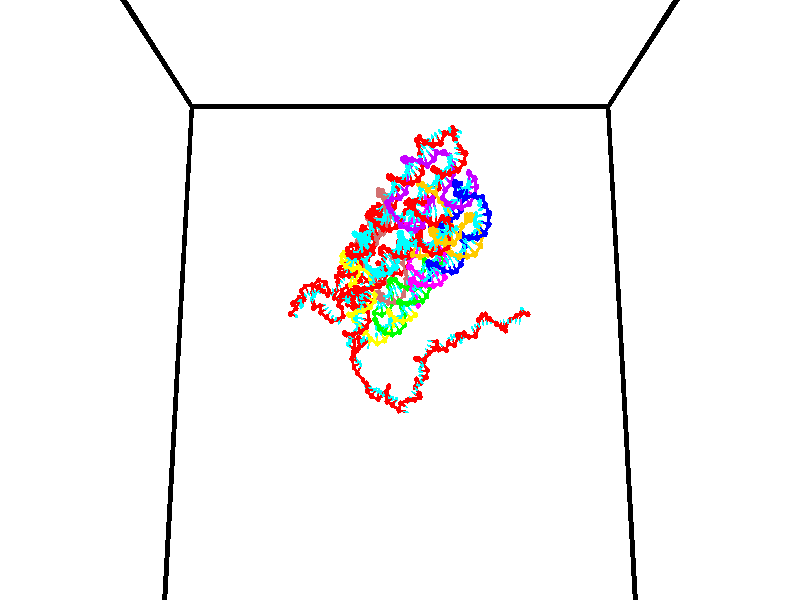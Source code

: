 // switches for output
#declare DRAW_BASES = 1; // possible values are 0, 1; only relevant for DNA ribbons
#declare DRAW_BASES_TYPE = 3; // possible values are 1, 2, 3; only relevant for DNA ribbons
#declare DRAW_FOG = 0; // set to 1 to enable fog

#include "colors.inc"

#include "transforms.inc"
background { rgb <1, 1, 1>}

#default {
   normal{
       ripples 0.25
       frequency 0.20
       turbulence 0.2
       lambda 5
   }
	finish {
		phong 0.1
		phong_size 40.
	}
}

// original window dimensions: 1024x640


// camera settings

camera {
	sky <0, 0.179814, -0.983701>
	up <0, 0.179814, -0.983701>
	right 1.6 * <1, 0, 0>
	location <35, 94.9851, 44.8844>
	look_at <35, 29.7336, 32.9568>
	direction <0, -65.2515, -11.9276>
	angle 67.0682
}


# declare cpy_camera_pos = <35, 94.9851, 44.8844>;
# if (DRAW_FOG = 1)
fog {
	fog_type 2
	up vnormalize(cpy_camera_pos)
	color rgbt<1,1,1,0.3>
	distance 1e-5
	fog_alt 3e-3
	fog_offset 56
}
# end


// LIGHTS

# declare lum = 6;
global_settings {
	ambient_light rgb lum * <0.05, 0.05, 0.05>
	max_trace_level 15
}# declare cpy_direct_light_amount = 0.25;
light_source
{	1000 * <-1, -1.16352, -0.803886>,
	rgb lum * cpy_direct_light_amount
	parallel
}

light_source
{	1000 * <1, 1.16352, 0.803886>,
	rgb lum * cpy_direct_light_amount
	parallel
}

// strand 0

// nucleotide -1

// particle -1
sphere {
	<23.874832, 34.662956, 35.067528> 0.250000
	pigment { color rgbt <1,0,0,0> }
	no_shadow
}
cylinder {
	<24.224255, 34.828915, 35.169319>,  <24.433908, 34.928490, 35.230392>, 0.100000
	pigment { color rgbt <1,0,0,0> }
	no_shadow
}
cylinder {
	<24.224255, 34.828915, 35.169319>,  <23.874832, 34.662956, 35.067528>, 0.100000
	pigment { color rgbt <1,0,0,0> }
	no_shadow
}

// particle -1
sphere {
	<24.224255, 34.828915, 35.169319> 0.100000
	pigment { color rgbt <1,0,0,0> }
	no_shadow
}
sphere {
	0, 1
	scale<0.080000,0.200000,0.300000>
	matrix <-0.482894, 0.673346, 0.559838,
		0.060921, -0.611937, 0.788557,
		0.873557, 0.414896, 0.254480,
		24.486322, 34.953384, 35.245663>
	pigment { color rgbt <0,1,1,0> }
	no_shadow
}
cylinder {
	<24.468121, 34.729248, 34.594440>,  <23.874832, 34.662956, 35.067528>, 0.130000
	pigment { color rgbt <1,0,0,0> }
	no_shadow
}

// nucleotide -1

// particle -1
sphere {
	<24.468121, 34.729248, 34.594440> 0.250000
	pigment { color rgbt <1,0,0,0> }
	no_shadow
}
cylinder {
	<24.671156, 34.675110, 34.254078>,  <24.792976, 34.642628, 34.049862>, 0.100000
	pigment { color rgbt <1,0,0,0> }
	no_shadow
}
cylinder {
	<24.671156, 34.675110, 34.254078>,  <24.468121, 34.729248, 34.594440>, 0.100000
	pigment { color rgbt <1,0,0,0> }
	no_shadow
}

// particle -1
sphere {
	<24.671156, 34.675110, 34.254078> 0.100000
	pigment { color rgbt <1,0,0,0> }
	no_shadow
}
sphere {
	0, 1
	scale<0.080000,0.200000,0.300000>
	matrix <-0.114267, -0.989436, 0.089214,
		-0.853988, 0.051946, -0.517692,
		0.507589, -0.135343, -0.850903,
		24.823433, 34.634506, 33.998806>
	pigment { color rgbt <0,1,1,0> }
	no_shadow
}
cylinder {
	<24.028751, 34.264736, 34.123253>,  <24.468121, 34.729248, 34.594440>, 0.130000
	pigment { color rgbt <1,0,0,0> }
	no_shadow
}

// nucleotide -1

// particle -1
sphere {
	<24.028751, 34.264736, 34.123253> 0.250000
	pigment { color rgbt <1,0,0,0> }
	no_shadow
}
cylinder {
	<24.418667, 34.213703, 34.050026>,  <24.652617, 34.183083, 34.006092>, 0.100000
	pigment { color rgbt <1,0,0,0> }
	no_shadow
}
cylinder {
	<24.418667, 34.213703, 34.050026>,  <24.028751, 34.264736, 34.123253>, 0.100000
	pigment { color rgbt <1,0,0,0> }
	no_shadow
}

// particle -1
sphere {
	<24.418667, 34.213703, 34.050026> 0.100000
	pigment { color rgbt <1,0,0,0> }
	no_shadow
}
sphere {
	0, 1
	scale<0.080000,0.200000,0.300000>
	matrix <-0.064189, -0.946074, 0.317528,
		-0.213702, -0.297772, -0.930411,
		0.974788, -0.127578, -0.183064,
		24.711103, 34.175430, 33.995106>
	pigment { color rgbt <0,1,1,0> }
	no_shadow
}
cylinder {
	<23.993801, 33.555340, 33.880272>,  <24.028751, 34.264736, 34.123253>, 0.130000
	pigment { color rgbt <1,0,0,0> }
	no_shadow
}

// nucleotide -1

// particle -1
sphere {
	<23.993801, 33.555340, 33.880272> 0.250000
	pigment { color rgbt <1,0,0,0> }
	no_shadow
}
cylinder {
	<24.378828, 33.635269, 33.953526>,  <24.609844, 33.683228, 33.997478>, 0.100000
	pigment { color rgbt <1,0,0,0> }
	no_shadow
}
cylinder {
	<24.378828, 33.635269, 33.953526>,  <23.993801, 33.555340, 33.880272>, 0.100000
	pigment { color rgbt <1,0,0,0> }
	no_shadow
}

// particle -1
sphere {
	<24.378828, 33.635269, 33.953526> 0.100000
	pigment { color rgbt <1,0,0,0> }
	no_shadow
}
sphere {
	0, 1
	scale<0.080000,0.200000,0.300000>
	matrix <0.177955, -0.975537, 0.129076,
		0.204444, -0.091655, -0.974578,
		0.962567, 0.199820, 0.183132,
		24.667599, 33.695213, 34.008465>
	pigment { color rgbt <0,1,1,0> }
	no_shadow
}
cylinder {
	<24.487173, 33.237583, 33.387096>,  <23.993801, 33.555340, 33.880272>, 0.130000
	pigment { color rgbt <1,0,0,0> }
	no_shadow
}

// nucleotide -1

// particle -1
sphere {
	<24.487173, 33.237583, 33.387096> 0.250000
	pigment { color rgbt <1,0,0,0> }
	no_shadow
}
cylinder {
	<24.625004, 33.276726, 33.760555>,  <24.707703, 33.300213, 33.984631>, 0.100000
	pigment { color rgbt <1,0,0,0> }
	no_shadow
}
cylinder {
	<24.625004, 33.276726, 33.760555>,  <24.487173, 33.237583, 33.387096>, 0.100000
	pigment { color rgbt <1,0,0,0> }
	no_shadow
}

// particle -1
sphere {
	<24.625004, 33.276726, 33.760555> 0.100000
	pigment { color rgbt <1,0,0,0> }
	no_shadow
}
sphere {
	0, 1
	scale<0.080000,0.200000,0.300000>
	matrix <0.020772, -0.995103, 0.096631,
		0.938528, -0.013903, -0.344924,
		0.344578, 0.097856, 0.933643,
		24.728376, 33.306084, 34.040649>
	pigment { color rgbt <0,1,1,0> }
	no_shadow
}
cylinder {
	<24.944225, 32.717461, 33.429928>,  <24.487173, 33.237583, 33.387096>, 0.130000
	pigment { color rgbt <1,0,0,0> }
	no_shadow
}

// nucleotide -1

// particle -1
sphere {
	<24.944225, 32.717461, 33.429928> 0.250000
	pigment { color rgbt <1,0,0,0> }
	no_shadow
}
cylinder {
	<24.838306, 32.846752, 33.793335>,  <24.774755, 32.924328, 34.011379>, 0.100000
	pigment { color rgbt <1,0,0,0> }
	no_shadow
}
cylinder {
	<24.838306, 32.846752, 33.793335>,  <24.944225, 32.717461, 33.429928>, 0.100000
	pigment { color rgbt <1,0,0,0> }
	no_shadow
}

// particle -1
sphere {
	<24.838306, 32.846752, 33.793335> 0.100000
	pigment { color rgbt <1,0,0,0> }
	no_shadow
}
sphere {
	0, 1
	scale<0.080000,0.200000,0.300000>
	matrix <-0.154753, -0.944183, 0.290809,
		0.951805, -0.063590, 0.300039,
		-0.264799, 0.323226, 0.908519,
		24.758867, 32.943718, 34.065891>
	pigment { color rgbt <0,1,1,0> }
	no_shadow
}
cylinder {
	<24.635279, 32.930561, 32.723732>,  <24.944225, 32.717461, 33.429928>, 0.130000
	pigment { color rgbt <1,0,0,0> }
	no_shadow
}

// nucleotide -1

// particle -1
sphere {
	<24.635279, 32.930561, 32.723732> 0.250000
	pigment { color rgbt <1,0,0,0> }
	no_shadow
}
cylinder {
	<24.913692, 33.077213, 32.970673>,  <25.080740, 33.165203, 33.118835>, 0.100000
	pigment { color rgbt <1,0,0,0> }
	no_shadow
}
cylinder {
	<24.913692, 33.077213, 32.970673>,  <24.635279, 32.930561, 32.723732>, 0.100000
	pigment { color rgbt <1,0,0,0> }
	no_shadow
}

// particle -1
sphere {
	<24.913692, 33.077213, 32.970673> 0.100000
	pigment { color rgbt <1,0,0,0> }
	no_shadow
}
sphere {
	0, 1
	scale<0.080000,0.200000,0.300000>
	matrix <0.714887, -0.433950, -0.548292,
		0.066881, 0.822966, -0.564140,
		0.696034, 0.366626, 0.617351,
		25.122503, 33.187202, 33.155876>
	pigment { color rgbt <0,1,1,0> }
	no_shadow
}
cylinder {
	<25.098763, 33.164284, 32.382347>,  <24.635279, 32.930561, 32.723732>, 0.130000
	pigment { color rgbt <1,0,0,0> }
	no_shadow
}

// nucleotide -1

// particle -1
sphere {
	<25.098763, 33.164284, 32.382347> 0.250000
	pigment { color rgbt <1,0,0,0> }
	no_shadow
}
cylinder {
	<25.298397, 33.102913, 32.723492>,  <25.418179, 33.066090, 32.928177>, 0.100000
	pigment { color rgbt <1,0,0,0> }
	no_shadow
}
cylinder {
	<25.298397, 33.102913, 32.723492>,  <25.098763, 33.164284, 32.382347>, 0.100000
	pigment { color rgbt <1,0,0,0> }
	no_shadow
}

// particle -1
sphere {
	<25.298397, 33.102913, 32.723492> 0.100000
	pigment { color rgbt <1,0,0,0> }
	no_shadow
}
sphere {
	0, 1
	scale<0.080000,0.200000,0.300000>
	matrix <0.736064, -0.444328, -0.510668,
		0.457300, 0.882629, -0.108827,
		0.499086, -0.153425, 0.852862,
		25.448122, 33.056885, 32.979351>
	pigment { color rgbt <0,1,1,0> }
	no_shadow
}
cylinder {
	<25.813534, 33.379898, 32.299355>,  <25.098763, 33.164284, 32.382347>, 0.130000
	pigment { color rgbt <1,0,0,0> }
	no_shadow
}

// nucleotide -1

// particle -1
sphere {
	<25.813534, 33.379898, 32.299355> 0.250000
	pigment { color rgbt <1,0,0,0> }
	no_shadow
}
cylinder {
	<25.823687, 33.129707, 32.611286>,  <25.829779, 32.979591, 32.798447>, 0.100000
	pigment { color rgbt <1,0,0,0> }
	no_shadow
}
cylinder {
	<25.823687, 33.129707, 32.611286>,  <25.813534, 33.379898, 32.299355>, 0.100000
	pigment { color rgbt <1,0,0,0> }
	no_shadow
}

// particle -1
sphere {
	<25.823687, 33.129707, 32.611286> 0.100000
	pigment { color rgbt <1,0,0,0> }
	no_shadow
}
sphere {
	0, 1
	scale<0.080000,0.200000,0.300000>
	matrix <0.806736, -0.447869, -0.385475,
		0.590367, 0.638901, 0.493227,
		0.025380, -0.625476, 0.779831,
		25.831301, 32.942066, 32.845234>
	pigment { color rgbt <0,1,1,0> }
	no_shadow
}
cylinder {
	<26.467182, 33.349808, 32.462917>,  <25.813534, 33.379898, 32.299355>, 0.130000
	pigment { color rgbt <1,0,0,0> }
	no_shadow
}

// nucleotide -1

// particle -1
sphere {
	<26.467182, 33.349808, 32.462917> 0.250000
	pigment { color rgbt <1,0,0,0> }
	no_shadow
}
cylinder {
	<26.328844, 33.023315, 32.648026>,  <26.245842, 32.827419, 32.759090>, 0.100000
	pigment { color rgbt <1,0,0,0> }
	no_shadow
}
cylinder {
	<26.328844, 33.023315, 32.648026>,  <26.467182, 33.349808, 32.462917>, 0.100000
	pigment { color rgbt <1,0,0,0> }
	no_shadow
}

// particle -1
sphere {
	<26.328844, 33.023315, 32.648026> 0.100000
	pigment { color rgbt <1,0,0,0> }
	no_shadow
}
sphere {
	0, 1
	scale<0.080000,0.200000,0.300000>
	matrix <0.769554, -0.528926, -0.357803,
		0.536822, 0.232382, 0.811062,
		-0.345845, -0.816233, 0.462769,
		26.225090, 32.778446, 32.786858>
	pigment { color rgbt <0,1,1,0> }
	no_shadow
}
cylinder {
	<27.050064, 33.003086, 32.793274>,  <26.467182, 33.349808, 32.462917>, 0.130000
	pigment { color rgbt <1,0,0,0> }
	no_shadow
}

// nucleotide -1

// particle -1
sphere {
	<27.050064, 33.003086, 32.793274> 0.250000
	pigment { color rgbt <1,0,0,0> }
	no_shadow
}
cylinder {
	<26.765369, 32.725952, 32.746948>,  <26.594553, 32.559673, 32.719154>, 0.100000
	pigment { color rgbt <1,0,0,0> }
	no_shadow
}
cylinder {
	<26.765369, 32.725952, 32.746948>,  <27.050064, 33.003086, 32.793274>, 0.100000
	pigment { color rgbt <1,0,0,0> }
	no_shadow
}

// particle -1
sphere {
	<26.765369, 32.725952, 32.746948> 0.100000
	pigment { color rgbt <1,0,0,0> }
	no_shadow
}
sphere {
	0, 1
	scale<0.080000,0.200000,0.300000>
	matrix <0.647766, -0.583581, -0.489727,
		0.271714, -0.423575, 0.864150,
		-0.711738, -0.692832, -0.115810,
		26.551847, 32.518101, 32.712204>
	pigment { color rgbt <0,1,1,0> }
	no_shadow
}
cylinder {
	<27.372864, 32.374889, 33.042755>,  <27.050064, 33.003086, 32.793274>, 0.130000
	pigment { color rgbt <1,0,0,0> }
	no_shadow
}

// nucleotide -1

// particle -1
sphere {
	<27.372864, 32.374889, 33.042755> 0.250000
	pigment { color rgbt <1,0,0,0> }
	no_shadow
}
cylinder {
	<27.076338, 32.335060, 32.777264>,  <26.898422, 32.311165, 32.617970>, 0.100000
	pigment { color rgbt <1,0,0,0> }
	no_shadow
}
cylinder {
	<27.076338, 32.335060, 32.777264>,  <27.372864, 32.374889, 33.042755>, 0.100000
	pigment { color rgbt <1,0,0,0> }
	no_shadow
}

// particle -1
sphere {
	<27.076338, 32.335060, 32.777264> 0.100000
	pigment { color rgbt <1,0,0,0> }
	no_shadow
}
sphere {
	0, 1
	scale<0.080000,0.200000,0.300000>
	matrix <0.608036, -0.518327, -0.601356,
		-0.284152, -0.849366, 0.444787,
		-0.741317, -0.099570, -0.663728,
		26.853943, 32.305191, 32.578144>
	pigment { color rgbt <0,1,1,0> }
	no_shadow
}
cylinder {
	<27.414095, 31.799578, 32.529167>,  <27.372864, 32.374889, 33.042755>, 0.130000
	pigment { color rgbt <1,0,0,0> }
	no_shadow
}

// nucleotide -1

// particle -1
sphere {
	<27.414095, 31.799578, 32.529167> 0.250000
	pigment { color rgbt <1,0,0,0> }
	no_shadow
}
cylinder {
	<27.552299, 31.436092, 32.622856>,  <27.635221, 31.218000, 32.679070>, 0.100000
	pigment { color rgbt <1,0,0,0> }
	no_shadow
}
cylinder {
	<27.552299, 31.436092, 32.622856>,  <27.414095, 31.799578, 32.529167>, 0.100000
	pigment { color rgbt <1,0,0,0> }
	no_shadow
}

// particle -1
sphere {
	<27.552299, 31.436092, 32.622856> 0.100000
	pigment { color rgbt <1,0,0,0> }
	no_shadow
}
sphere {
	0, 1
	scale<0.080000,0.200000,0.300000>
	matrix <-0.101728, 0.211848, 0.971994,
		-0.932884, -0.359661, -0.019246,
		0.345512, -0.908715, 0.234218,
		27.655952, 31.163477, 32.693123>
	pigment { color rgbt <0,1,1,0> }
	no_shadow
}
cylinder {
	<27.076717, 31.980717, 31.787918>,  <27.414095, 31.799578, 32.529167>, 0.130000
	pigment { color rgbt <1,0,0,0> }
	no_shadow
}

// nucleotide -1

// particle -1
sphere {
	<27.076717, 31.980717, 31.787918> 0.250000
	pigment { color rgbt <1,0,0,0> }
	no_shadow
}
cylinder {
	<26.894226, 31.641222, 31.894878>,  <26.784731, 31.437525, 31.959055>, 0.100000
	pigment { color rgbt <1,0,0,0> }
	no_shadow
}
cylinder {
	<26.894226, 31.641222, 31.894878>,  <27.076717, 31.980717, 31.787918>, 0.100000
	pigment { color rgbt <1,0,0,0> }
	no_shadow
}

// particle -1
sphere {
	<26.894226, 31.641222, 31.894878> 0.100000
	pigment { color rgbt <1,0,0,0> }
	no_shadow
}
sphere {
	0, 1
	scale<0.080000,0.200000,0.300000>
	matrix <-0.599482, 0.515220, 0.612511,
		-0.657630, 0.119144, -0.743860,
		-0.456229, -0.848736, 0.267399,
		26.757357, 31.386600, 31.975098>
	pigment { color rgbt <0,1,1,0> }
	no_shadow
}
cylinder {
	<26.326445, 31.930756, 31.571913>,  <27.076717, 31.980717, 31.787918>, 0.130000
	pigment { color rgbt <1,0,0,0> }
	no_shadow
}

// nucleotide -1

// particle -1
sphere {
	<26.326445, 31.930756, 31.571913> 0.250000
	pigment { color rgbt <1,0,0,0> }
	no_shadow
}
cylinder {
	<26.447838, 31.749474, 31.907175>,  <26.520674, 31.640705, 32.108334>, 0.100000
	pigment { color rgbt <1,0,0,0> }
	no_shadow
}
cylinder {
	<26.447838, 31.749474, 31.907175>,  <26.326445, 31.930756, 31.571913>, 0.100000
	pigment { color rgbt <1,0,0,0> }
	no_shadow
}

// particle -1
sphere {
	<26.447838, 31.749474, 31.907175> 0.100000
	pigment { color rgbt <1,0,0,0> }
	no_shadow
}
sphere {
	0, 1
	scale<0.080000,0.200000,0.300000>
	matrix <-0.565048, 0.622678, 0.541288,
		-0.767215, -0.637870, -0.067109,
		0.303484, -0.453204, 0.838155,
		26.538883, 31.613512, 32.158623>
	pigment { color rgbt <0,1,1,0> }
	no_shadow
}
cylinder {
	<25.718424, 31.824734, 32.025532>,  <26.326445, 31.930756, 31.571913>, 0.130000
	pigment { color rgbt <1,0,0,0> }
	no_shadow
}

// nucleotide -1

// particle -1
sphere {
	<25.718424, 31.824734, 32.025532> 0.250000
	pigment { color rgbt <1,0,0,0> }
	no_shadow
}
cylinder {
	<26.049894, 31.875399, 32.243614>,  <26.248775, 31.905798, 32.374466>, 0.100000
	pigment { color rgbt <1,0,0,0> }
	no_shadow
}
cylinder {
	<26.049894, 31.875399, 32.243614>,  <25.718424, 31.824734, 32.025532>, 0.100000
	pigment { color rgbt <1,0,0,0> }
	no_shadow
}

// particle -1
sphere {
	<26.049894, 31.875399, 32.243614> 0.100000
	pigment { color rgbt <1,0,0,0> }
	no_shadow
}
sphere {
	0, 1
	scale<0.080000,0.200000,0.300000>
	matrix <-0.512648, 0.562776, 0.648441,
		-0.224699, -0.816848, 0.531291,
		0.828675, 0.126661, 0.545211,
		26.298496, 31.913397, 32.407177>
	pigment { color rgbt <0,1,1,0> }
	no_shadow
}
cylinder {
	<25.614725, 31.608206, 32.619366>,  <25.718424, 31.824734, 32.025532>, 0.130000
	pigment { color rgbt <1,0,0,0> }
	no_shadow
}

// nucleotide -1

// particle -1
sphere {
	<25.614725, 31.608206, 32.619366> 0.250000
	pigment { color rgbt <1,0,0,0> }
	no_shadow
}
cylinder {
	<25.891384, 31.896412, 32.639297>,  <26.057379, 32.069336, 32.651257>, 0.100000
	pigment { color rgbt <1,0,0,0> }
	no_shadow
}
cylinder {
	<25.891384, 31.896412, 32.639297>,  <25.614725, 31.608206, 32.619366>, 0.100000
	pigment { color rgbt <1,0,0,0> }
	no_shadow
}

// particle -1
sphere {
	<25.891384, 31.896412, 32.639297> 0.100000
	pigment { color rgbt <1,0,0,0> }
	no_shadow
}
sphere {
	0, 1
	scale<0.080000,0.200000,0.300000>
	matrix <-0.544332, 0.474689, 0.691645,
		0.474689, -0.505496, 0.720516,
		-0.691645, -0.720516, -0.049829,
		26.098877, 32.112568, 32.654247>
	pigment { color rgbt <0,1,1,0> }
	no_shadow
}
cylinder {
	<25.682558, 31.720936, 33.370571>,  <25.614725, 31.608206, 32.619366>, 0.130000
	pigment { color rgbt <1,0,0,0> }
	no_shadow
}

// nucleotide -1

// particle -1
sphere {
	<25.682558, 31.720936, 33.370571> 0.250000
	pigment { color rgbt <1,0,0,0> }
	no_shadow
}
cylinder {
	<25.839489, 32.039818, 33.187031>,  <25.933647, 32.231148, 33.076908>, 0.100000
	pigment { color rgbt <1,0,0,0> }
	no_shadow
}
cylinder {
	<25.839489, 32.039818, 33.187031>,  <25.682558, 31.720936, 33.370571>, 0.100000
	pigment { color rgbt <1,0,0,0> }
	no_shadow
}

// particle -1
sphere {
	<25.839489, 32.039818, 33.187031> 0.100000
	pigment { color rgbt <1,0,0,0> }
	no_shadow
}
sphere {
	0, 1
	scale<0.080000,0.200000,0.300000>
	matrix <-0.535137, 0.603552, 0.591061,
		0.748138, 0.013660, 0.663403,
		0.392324, 0.797206, -0.458850,
		25.957186, 32.278980, 33.049377>
	pigment { color rgbt <0,1,1,0> }
	no_shadow
}
cylinder {
	<25.925230, 32.134663, 33.879471>,  <25.682558, 31.720936, 33.370571>, 0.130000
	pigment { color rgbt <1,0,0,0> }
	no_shadow
}

// nucleotide -1

// particle -1
sphere {
	<25.925230, 32.134663, 33.879471> 0.250000
	pigment { color rgbt <1,0,0,0> }
	no_shadow
}
cylinder {
	<25.878849, 32.377243, 33.564823>,  <25.851021, 32.522793, 33.376034>, 0.100000
	pigment { color rgbt <1,0,0,0> }
	no_shadow
}
cylinder {
	<25.878849, 32.377243, 33.564823>,  <25.925230, 32.134663, 33.879471>, 0.100000
	pigment { color rgbt <1,0,0,0> }
	no_shadow
}

// particle -1
sphere {
	<25.878849, 32.377243, 33.564823> 0.100000
	pigment { color rgbt <1,0,0,0> }
	no_shadow
}
sphere {
	0, 1
	scale<0.080000,0.200000,0.300000>
	matrix <-0.559315, 0.614594, 0.556274,
		0.820805, 0.504471, 0.267932,
		-0.115954, 0.606451, -0.786620,
		25.844063, 32.559177, 33.328838>
	pigment { color rgbt <0,1,1,0> }
	no_shadow
}
cylinder {
	<25.963350, 32.800919, 34.224567>,  <25.925230, 32.134663, 33.879471>, 0.130000
	pigment { color rgbt <1,0,0,0> }
	no_shadow
}

// nucleotide -1

// particle -1
sphere {
	<25.963350, 32.800919, 34.224567> 0.250000
	pigment { color rgbt <1,0,0,0> }
	no_shadow
}
cylinder {
	<25.830462, 32.857578, 33.851566>,  <25.750729, 32.891575, 33.627766>, 0.100000
	pigment { color rgbt <1,0,0,0> }
	no_shadow
}
cylinder {
	<25.830462, 32.857578, 33.851566>,  <25.963350, 32.800919, 34.224567>, 0.100000
	pigment { color rgbt <1,0,0,0> }
	no_shadow
}

// particle -1
sphere {
	<25.830462, 32.857578, 33.851566> 0.100000
	pigment { color rgbt <1,0,0,0> }
	no_shadow
}
sphere {
	0, 1
	scale<0.080000,0.200000,0.300000>
	matrix <-0.688413, 0.639419, 0.342389,
		0.644759, 0.755698, -0.114919,
		-0.332224, 0.141647, -0.932504,
		25.730795, 32.900074, 33.571815>
	pigment { color rgbt <0,1,1,0> }
	no_shadow
}
cylinder {
	<26.621937, 32.697910, 34.054733>,  <25.963350, 32.800919, 34.224567>, 0.130000
	pigment { color rgbt <1,0,0,0> }
	no_shadow
}

// nucleotide -1

// particle -1
sphere {
	<26.621937, 32.697910, 34.054733> 0.250000
	pigment { color rgbt <1,0,0,0> }
	no_shadow
}
cylinder {
	<26.837244, 32.381004, 33.939789>,  <26.966429, 32.190861, 33.870823>, 0.100000
	pigment { color rgbt <1,0,0,0> }
	no_shadow
}
cylinder {
	<26.837244, 32.381004, 33.939789>,  <26.621937, 32.697910, 34.054733>, 0.100000
	pigment { color rgbt <1,0,0,0> }
	no_shadow
}

// particle -1
sphere {
	<26.837244, 32.381004, 33.939789> 0.100000
	pigment { color rgbt <1,0,0,0> }
	no_shadow
}
sphere {
	0, 1
	scale<0.080000,0.200000,0.300000>
	matrix <0.542538, 0.064819, 0.837526,
		-0.644920, -0.606719, 0.464726,
		0.538266, -0.792269, -0.287365,
		26.998724, 32.143322, 33.853580>
	pigment { color rgbt <0,1,1,0> }
	no_shadow
}
cylinder {
	<26.614273, 32.108200, 34.537018>,  <26.621937, 32.697910, 34.054733>, 0.130000
	pigment { color rgbt <1,0,0,0> }
	no_shadow
}

// nucleotide -1

// particle -1
sphere {
	<26.614273, 32.108200, 34.537018> 0.250000
	pigment { color rgbt <1,0,0,0> }
	no_shadow
}
cylinder {
	<26.961172, 32.135181, 34.339703>,  <27.169312, 32.151371, 34.221313>, 0.100000
	pigment { color rgbt <1,0,0,0> }
	no_shadow
}
cylinder {
	<26.961172, 32.135181, 34.339703>,  <26.614273, 32.108200, 34.537018>, 0.100000
	pigment { color rgbt <1,0,0,0> }
	no_shadow
}

// particle -1
sphere {
	<26.961172, 32.135181, 34.339703> 0.100000
	pigment { color rgbt <1,0,0,0> }
	no_shadow
}
sphere {
	0, 1
	scale<0.080000,0.200000,0.300000>
	matrix <0.495387, -0.017942, 0.868487,
		0.049728, -0.997561, -0.048973,
		0.867248, 0.067449, -0.493286,
		27.221346, 32.155415, 34.191715>
	pigment { color rgbt <0,1,1,0> }
	no_shadow
}
cylinder {
	<27.179226, 31.768194, 34.874489>,  <26.614273, 32.108200, 34.537018>, 0.130000
	pigment { color rgbt <1,0,0,0> }
	no_shadow
}

// nucleotide -1

// particle -1
sphere {
	<27.179226, 31.768194, 34.874489> 0.250000
	pigment { color rgbt <1,0,0,0> }
	no_shadow
}
cylinder {
	<27.409136, 32.017139, 34.661964>,  <27.547083, 32.166508, 34.534451>, 0.100000
	pigment { color rgbt <1,0,0,0> }
	no_shadow
}
cylinder {
	<27.409136, 32.017139, 34.661964>,  <27.179226, 31.768194, 34.874489>, 0.100000
	pigment { color rgbt <1,0,0,0> }
	no_shadow
}

// particle -1
sphere {
	<27.409136, 32.017139, 34.661964> 0.100000
	pigment { color rgbt <1,0,0,0> }
	no_shadow
}
sphere {
	0, 1
	scale<0.080000,0.200000,0.300000>
	matrix <0.633503, 0.072569, 0.770329,
		0.517982, -0.779357, -0.352559,
		0.574777, 0.622364, -0.531315,
		27.581570, 32.203850, 34.502571>
	pigment { color rgbt <0,1,1,0> }
	no_shadow
}
cylinder {
	<27.725893, 31.639166, 35.234802>,  <27.179226, 31.768194, 34.874489>, 0.130000
	pigment { color rgbt <1,0,0,0> }
	no_shadow
}

// nucleotide -1

// particle -1
sphere {
	<27.725893, 31.639166, 35.234802> 0.250000
	pigment { color rgbt <1,0,0,0> }
	no_shadow
}
cylinder {
	<27.811827, 31.988508, 35.059944>,  <27.863386, 32.198112, 34.955029>, 0.100000
	pigment { color rgbt <1,0,0,0> }
	no_shadow
}
cylinder {
	<27.811827, 31.988508, 35.059944>,  <27.725893, 31.639166, 35.234802>, 0.100000
	pigment { color rgbt <1,0,0,0> }
	no_shadow
}

// particle -1
sphere {
	<27.811827, 31.988508, 35.059944> 0.100000
	pigment { color rgbt <1,0,0,0> }
	no_shadow
}
sphere {
	0, 1
	scale<0.080000,0.200000,0.300000>
	matrix <0.703067, 0.172386, 0.689914,
		0.677897, -0.455561, -0.576992,
		0.214833, 0.873354, -0.437150,
		27.876276, 32.250515, 34.928799>
	pigment { color rgbt <0,1,1,0> }
	no_shadow
}
cylinder {
	<28.456263, 31.597542, 35.055202>,  <27.725893, 31.639166, 35.234802>, 0.130000
	pigment { color rgbt <1,0,0,0> }
	no_shadow
}

// nucleotide -1

// particle -1
sphere {
	<28.456263, 31.597542, 35.055202> 0.250000
	pigment { color rgbt <1,0,0,0> }
	no_shadow
}
cylinder {
	<28.340668, 31.979223, 35.086140>,  <28.271311, 32.208233, 35.104702>, 0.100000
	pigment { color rgbt <1,0,0,0> }
	no_shadow
}
cylinder {
	<28.340668, 31.979223, 35.086140>,  <28.456263, 31.597542, 35.055202>, 0.100000
	pigment { color rgbt <1,0,0,0> }
	no_shadow
}

// particle -1
sphere {
	<28.340668, 31.979223, 35.086140> 0.100000
	pigment { color rgbt <1,0,0,0> }
	no_shadow
}
sphere {
	0, 1
	scale<0.080000,0.200000,0.300000>
	matrix <0.816158, 0.203339, 0.540869,
		0.500373, 0.219426, -0.837544,
		-0.288986, 0.954204, 0.077341,
		28.253971, 32.265484, 35.109341>
	pigment { color rgbt <0,1,1,0> }
	no_shadow
}
cylinder {
	<29.002735, 32.050419, 34.826984>,  <28.456263, 31.597542, 35.055202>, 0.130000
	pigment { color rgbt <1,0,0,0> }
	no_shadow
}

// nucleotide -1

// particle -1
sphere {
	<29.002735, 32.050419, 34.826984> 0.250000
	pigment { color rgbt <1,0,0,0> }
	no_shadow
}
cylinder {
	<28.800224, 32.198708, 35.138432>,  <28.678719, 32.287682, 35.325302>, 0.100000
	pigment { color rgbt <1,0,0,0> }
	no_shadow
}
cylinder {
	<28.800224, 32.198708, 35.138432>,  <29.002735, 32.050419, 34.826984>, 0.100000
	pigment { color rgbt <1,0,0,0> }
	no_shadow
}

// particle -1
sphere {
	<28.800224, 32.198708, 35.138432> 0.100000
	pigment { color rgbt <1,0,0,0> }
	no_shadow
}
sphere {
	0, 1
	scale<0.080000,0.200000,0.300000>
	matrix <0.843175, 0.402234, 0.356740,
		-0.180937, 0.837123, -0.516224,
		-0.506278, 0.370719, 0.778621,
		28.648340, 32.309925, 35.372017>
	pigment { color rgbt <0,1,1,0> }
	no_shadow
}
cylinder {
	<28.858559, 32.297348, 34.106869>,  <29.002735, 32.050419, 34.826984>, 0.130000
	pigment { color rgbt <1,0,0,0> }
	no_shadow
}

// nucleotide -1

// particle -1
sphere {
	<28.858559, 32.297348, 34.106869> 0.250000
	pigment { color rgbt <1,0,0,0> }
	no_shadow
}
cylinder {
	<28.658033, 32.351543, 33.765034>,  <28.537718, 32.384060, 33.559933>, 0.100000
	pigment { color rgbt <1,0,0,0> }
	no_shadow
}
cylinder {
	<28.658033, 32.351543, 33.765034>,  <28.858559, 32.297348, 34.106869>, 0.100000
	pigment { color rgbt <1,0,0,0> }
	no_shadow
}

// particle -1
sphere {
	<28.658033, 32.351543, 33.765034> 0.100000
	pigment { color rgbt <1,0,0,0> }
	no_shadow
}
sphere {
	0, 1
	scale<0.080000,0.200000,0.300000>
	matrix <0.686911, -0.538265, -0.488288,
		-0.526154, -0.831813, 0.176771,
		-0.501314, 0.135489, -0.854592,
		28.507639, 32.392189, 33.508656>
	pigment { color rgbt <0,1,1,0> }
	no_shadow
}
cylinder {
	<28.450035, 31.746113, 33.807636>,  <28.858559, 32.297348, 34.106869>, 0.130000
	pigment { color rgbt <1,0,0,0> }
	no_shadow
}

// nucleotide -1

// particle -1
sphere {
	<28.450035, 31.746113, 33.807636> 0.250000
	pigment { color rgbt <1,0,0,0> }
	no_shadow
}
cylinder {
	<28.634516, 31.987770, 33.547695>,  <28.745203, 32.132763, 33.391731>, 0.100000
	pigment { color rgbt <1,0,0,0> }
	no_shadow
}
cylinder {
	<28.634516, 31.987770, 33.547695>,  <28.450035, 31.746113, 33.807636>, 0.100000
	pigment { color rgbt <1,0,0,0> }
	no_shadow
}

// particle -1
sphere {
	<28.634516, 31.987770, 33.547695> 0.100000
	pigment { color rgbt <1,0,0,0> }
	no_shadow
}
sphere {
	0, 1
	scale<0.080000,0.200000,0.300000>
	matrix <0.354869, -0.796859, -0.488961,
		-0.813242, -0.005103, -0.581903,
		0.461200, 0.604143, -0.649850,
		28.772875, 32.169014, 33.352741>
	pigment { color rgbt <0,1,1,0> }
	no_shadow
}
cylinder {
	<28.436295, 31.448347, 33.096455>,  <28.450035, 31.746113, 33.807636>, 0.130000
	pigment { color rgbt <1,0,0,0> }
	no_shadow
}

// nucleotide -1

// particle -1
sphere {
	<28.436295, 31.448347, 33.096455> 0.250000
	pigment { color rgbt <1,0,0,0> }
	no_shadow
}
cylinder {
	<28.761536, 31.681149, 33.101086>,  <28.956680, 31.820829, 33.103863>, 0.100000
	pigment { color rgbt <1,0,0,0> }
	no_shadow
}
cylinder {
	<28.761536, 31.681149, 33.101086>,  <28.436295, 31.448347, 33.096455>, 0.100000
	pigment { color rgbt <1,0,0,0> }
	no_shadow
}

// particle -1
sphere {
	<28.761536, 31.681149, 33.101086> 0.100000
	pigment { color rgbt <1,0,0,0> }
	no_shadow
}
sphere {
	0, 1
	scale<0.080000,0.200000,0.300000>
	matrix <0.544633, -0.753575, -0.368104,
		-0.205513, 0.305612, -0.929713,
		0.813105, 0.582002, 0.011577,
		29.005466, 31.855749, 33.104557>
	pigment { color rgbt <0,1,1,0> }
	no_shadow
}
cylinder {
	<28.759754, 31.515905, 32.420155>,  <28.436295, 31.448347, 33.096455>, 0.130000
	pigment { color rgbt <1,0,0,0> }
	no_shadow
}

// nucleotide -1

// particle -1
sphere {
	<28.759754, 31.515905, 32.420155> 0.250000
	pigment { color rgbt <1,0,0,0> }
	no_shadow
}
cylinder {
	<29.059799, 31.564749, 32.680130>,  <29.239826, 31.594055, 32.836113>, 0.100000
	pigment { color rgbt <1,0,0,0> }
	no_shadow
}
cylinder {
	<29.059799, 31.564749, 32.680130>,  <28.759754, 31.515905, 32.420155>, 0.100000
	pigment { color rgbt <1,0,0,0> }
	no_shadow
}

// particle -1
sphere {
	<29.059799, 31.564749, 32.680130> 0.100000
	pigment { color rgbt <1,0,0,0> }
	no_shadow
}
sphere {
	0, 1
	scale<0.080000,0.200000,0.300000>
	matrix <0.509875, -0.732662, -0.450815,
		0.421137, 0.669550, -0.611839,
		0.750115, 0.122106, 0.649937,
		29.284834, 31.601381, 32.875111>
	pigment { color rgbt <0,1,1,0> }
	no_shadow
}
cylinder {
	<29.345154, 31.733614, 32.074429>,  <28.759754, 31.515905, 32.420155>, 0.130000
	pigment { color rgbt <1,0,0,0> }
	no_shadow
}

// nucleotide -1

// particle -1
sphere {
	<29.345154, 31.733614, 32.074429> 0.250000
	pigment { color rgbt <1,0,0,0> }
	no_shadow
}
cylinder {
	<29.439404, 31.541231, 32.412224>,  <29.495953, 31.425802, 32.614902>, 0.100000
	pigment { color rgbt <1,0,0,0> }
	no_shadow
}
cylinder {
	<29.439404, 31.541231, 32.412224>,  <29.345154, 31.733614, 32.074429>, 0.100000
	pigment { color rgbt <1,0,0,0> }
	no_shadow
}

// particle -1
sphere {
	<29.439404, 31.541231, 32.412224> 0.100000
	pigment { color rgbt <1,0,0,0> }
	no_shadow
}
sphere {
	0, 1
	scale<0.080000,0.200000,0.300000>
	matrix <0.533486, -0.662314, -0.526053,
		0.812326, 0.574474, 0.100527,
		0.235623, -0.480957, 0.844489,
		29.510090, 31.396944, 32.665569>
	pigment { color rgbt <0,1,1,0> }
	no_shadow
}
cylinder {
	<29.675406, 31.127434, 31.842937>,  <29.345154, 31.733614, 32.074429>, 0.130000
	pigment { color rgbt <1,0,0,0> }
	no_shadow
}

// nucleotide -1

// particle -1
sphere {
	<29.675406, 31.127434, 31.842937> 0.250000
	pigment { color rgbt <1,0,0,0> }
	no_shadow
}
cylinder {
	<29.716961, 31.041288, 32.231335>,  <29.741894, 30.989601, 32.464375>, 0.100000
	pigment { color rgbt <1,0,0,0> }
	no_shadow
}
cylinder {
	<29.716961, 31.041288, 32.231335>,  <29.675406, 31.127434, 31.842937>, 0.100000
	pigment { color rgbt <1,0,0,0> }
	no_shadow
}

// particle -1
sphere {
	<29.716961, 31.041288, 32.231335> 0.100000
	pigment { color rgbt <1,0,0,0> }
	no_shadow
}
sphere {
	0, 1
	scale<0.080000,0.200000,0.300000>
	matrix <0.497959, -0.833839, -0.238223,
		0.860955, 0.508263, 0.020616,
		0.103890, -0.215365, 0.970992,
		29.748127, 30.976679, 32.522633>
	pigment { color rgbt <0,1,1,0> }
	no_shadow
}
cylinder {
	<30.385014, 30.924355, 32.008934>,  <29.675406, 31.127434, 31.842937>, 0.130000
	pigment { color rgbt <1,0,0,0> }
	no_shadow
}

// nucleotide -1

// particle -1
sphere {
	<30.385014, 30.924355, 32.008934> 0.250000
	pigment { color rgbt <1,0,0,0> }
	no_shadow
}
cylinder {
	<30.140472, 30.748352, 32.272038>,  <29.993748, 30.642750, 32.429897>, 0.100000
	pigment { color rgbt <1,0,0,0> }
	no_shadow
}
cylinder {
	<30.140472, 30.748352, 32.272038>,  <30.385014, 30.924355, 32.008934>, 0.100000
	pigment { color rgbt <1,0,0,0> }
	no_shadow
}

// particle -1
sphere {
	<30.140472, 30.748352, 32.272038> 0.100000
	pigment { color rgbt <1,0,0,0> }
	no_shadow
}
sphere {
	0, 1
	scale<0.080000,0.200000,0.300000>
	matrix <0.551318, -0.833088, -0.044873,
		0.567713, 0.335199, 0.751893,
		-0.611352, -0.440007, 0.657756,
		29.957067, 30.616350, 32.469364>
	pigment { color rgbt <0,1,1,0> }
	no_shadow
}
cylinder {
	<30.927105, 30.447121, 32.348167>,  <30.385014, 30.924355, 32.008934>, 0.130000
	pigment { color rgbt <1,0,0,0> }
	no_shadow
}

// nucleotide -1

// particle -1
sphere {
	<30.927105, 30.447121, 32.348167> 0.250000
	pigment { color rgbt <1,0,0,0> }
	no_shadow
}
cylinder {
	<30.557323, 30.336382, 32.453041>,  <30.335455, 30.269939, 32.515965>, 0.100000
	pigment { color rgbt <1,0,0,0> }
	no_shadow
}
cylinder {
	<30.557323, 30.336382, 32.453041>,  <30.927105, 30.447121, 32.348167>, 0.100000
	pigment { color rgbt <1,0,0,0> }
	no_shadow
}

// particle -1
sphere {
	<30.557323, 30.336382, 32.453041> 0.100000
	pigment { color rgbt <1,0,0,0> }
	no_shadow
}
sphere {
	0, 1
	scale<0.080000,0.200000,0.300000>
	matrix <0.309737, -0.946268, 0.092948,
		0.222361, 0.167134, 0.960532,
		-0.924456, -0.276845, 0.262181,
		30.279987, 30.253328, 32.531696>
	pigment { color rgbt <0,1,1,0> }
	no_shadow
}
cylinder {
	<31.103615, 30.150482, 32.941620>,  <30.927105, 30.447121, 32.348167>, 0.130000
	pigment { color rgbt <1,0,0,0> }
	no_shadow
}

// nucleotide -1

// particle -1
sphere {
	<31.103615, 30.150482, 32.941620> 0.250000
	pigment { color rgbt <1,0,0,0> }
	no_shadow
}
cylinder {
	<30.745298, 30.005741, 32.838379>,  <30.530308, 29.918896, 32.776432>, 0.100000
	pigment { color rgbt <1,0,0,0> }
	no_shadow
}
cylinder {
	<30.745298, 30.005741, 32.838379>,  <31.103615, 30.150482, 32.941620>, 0.100000
	pigment { color rgbt <1,0,0,0> }
	no_shadow
}

// particle -1
sphere {
	<30.745298, 30.005741, 32.838379> 0.100000
	pigment { color rgbt <1,0,0,0> }
	no_shadow
}
sphere {
	0, 1
	scale<0.080000,0.200000,0.300000>
	matrix <0.323399, -0.928986, 0.179993,
		-0.304907, 0.077765, 0.949202,
		-0.895793, -0.361852, -0.258105,
		30.476561, 29.897186, 32.760948>
	pigment { color rgbt <0,1,1,0> }
	no_shadow
}
cylinder {
	<30.824524, 29.793697, 33.520935>,  <31.103615, 30.150482, 32.941620>, 0.130000
	pigment { color rgbt <1,0,0,0> }
	no_shadow
}

// nucleotide -1

// particle -1
sphere {
	<30.824524, 29.793697, 33.520935> 0.250000
	pigment { color rgbt <1,0,0,0> }
	no_shadow
}
cylinder {
	<30.630640, 29.606113, 33.225601>,  <30.514311, 29.493563, 33.048401>, 0.100000
	pigment { color rgbt <1,0,0,0> }
	no_shadow
}
cylinder {
	<30.630640, 29.606113, 33.225601>,  <30.824524, 29.793697, 33.520935>, 0.100000
	pigment { color rgbt <1,0,0,0> }
	no_shadow
}

// particle -1
sphere {
	<30.630640, 29.606113, 33.225601> 0.100000
	pigment { color rgbt <1,0,0,0> }
	no_shadow
}
sphere {
	0, 1
	scale<0.080000,0.200000,0.300000>
	matrix <0.457252, -0.855448, 0.243163,
		-0.745640, -0.219741, 0.629075,
		-0.484708, -0.468958, -0.738333,
		30.485228, 29.465425, 33.004101>
	pigment { color rgbt <0,1,1,0> }
	no_shadow
}
cylinder {
	<30.545361, 29.174473, 33.829849>,  <30.824524, 29.793697, 33.520935>, 0.130000
	pigment { color rgbt <1,0,0,0> }
	no_shadow
}

// nucleotide -1

// particle -1
sphere {
	<30.545361, 29.174473, 33.829849> 0.250000
	pigment { color rgbt <1,0,0,0> }
	no_shadow
}
cylinder {
	<30.544502, 29.121796, 33.433334>,  <30.543987, 29.090189, 33.195427>, 0.100000
	pigment { color rgbt <1,0,0,0> }
	no_shadow
}
cylinder {
	<30.544502, 29.121796, 33.433334>,  <30.545361, 29.174473, 33.829849>, 0.100000
	pigment { color rgbt <1,0,0,0> }
	no_shadow
}

// particle -1
sphere {
	<30.544502, 29.121796, 33.433334> 0.100000
	pigment { color rgbt <1,0,0,0> }
	no_shadow
}
sphere {
	0, 1
	scale<0.080000,0.200000,0.300000>
	matrix <0.513714, -0.850633, 0.111894,
		-0.857959, -0.508999, 0.069479,
		-0.002147, -0.131693, -0.991288,
		30.543858, 29.082287, 33.135948>
	pigment { color rgbt <0,1,1,0> }
	no_shadow
}
cylinder {
	<30.185715, 28.506731, 33.577164>,  <30.545361, 29.174473, 33.829849>, 0.130000
	pigment { color rgbt <1,0,0,0> }
	no_shadow
}

// nucleotide -1

// particle -1
sphere {
	<30.185715, 28.506731, 33.577164> 0.250000
	pigment { color rgbt <1,0,0,0> }
	no_shadow
}
cylinder {
	<30.473761, 28.609900, 33.319508>,  <30.646587, 28.671801, 33.164913>, 0.100000
	pigment { color rgbt <1,0,0,0> }
	no_shadow
}
cylinder {
	<30.473761, 28.609900, 33.319508>,  <30.185715, 28.506731, 33.577164>, 0.100000
	pigment { color rgbt <1,0,0,0> }
	no_shadow
}

// particle -1
sphere {
	<30.473761, 28.609900, 33.319508> 0.100000
	pigment { color rgbt <1,0,0,0> }
	no_shadow
}
sphere {
	0, 1
	scale<0.080000,0.200000,0.300000>
	matrix <0.437859, -0.889076, 0.133507,
		-0.538255, -0.378182, -0.753167,
		0.720112, 0.257920, -0.644139,
		30.689795, 28.687275, 33.126266>
	pigment { color rgbt <0,1,1,0> }
	no_shadow
}
cylinder {
	<30.333454, 27.966066, 33.231514>,  <30.185715, 28.506731, 33.577164>, 0.130000
	pigment { color rgbt <1,0,0,0> }
	no_shadow
}

// nucleotide -1

// particle -1
sphere {
	<30.333454, 27.966066, 33.231514> 0.250000
	pigment { color rgbt <1,0,0,0> }
	no_shadow
}
cylinder {
	<30.668074, 28.176517, 33.170353>,  <30.868845, 28.302788, 33.133656>, 0.100000
	pigment { color rgbt <1,0,0,0> }
	no_shadow
}
cylinder {
	<30.668074, 28.176517, 33.170353>,  <30.333454, 27.966066, 33.231514>, 0.100000
	pigment { color rgbt <1,0,0,0> }
	no_shadow
}

// particle -1
sphere {
	<30.668074, 28.176517, 33.170353> 0.100000
	pigment { color rgbt <1,0,0,0> }
	no_shadow
}
sphere {
	0, 1
	scale<0.080000,0.200000,0.300000>
	matrix <0.543512, -0.832114, 0.110369,
		-0.069166, -0.175435, -0.982058,
		0.836547, 0.526127, -0.152905,
		30.919037, 28.334356, 33.124481>
	pigment { color rgbt <0,1,1,0> }
	no_shadow
}
cylinder {
	<30.920435, 27.758986, 32.697937>,  <30.333454, 27.966066, 33.231514>, 0.130000
	pigment { color rgbt <1,0,0,0> }
	no_shadow
}

// nucleotide -1

// particle -1
sphere {
	<30.920435, 27.758986, 32.697937> 0.250000
	pigment { color rgbt <1,0,0,0> }
	no_shadow
}
cylinder {
	<31.037394, 27.912420, 33.048336>,  <31.107569, 28.004480, 33.258575>, 0.100000
	pigment { color rgbt <1,0,0,0> }
	no_shadow
}
cylinder {
	<31.037394, 27.912420, 33.048336>,  <30.920435, 27.758986, 32.697937>, 0.100000
	pigment { color rgbt <1,0,0,0> }
	no_shadow
}

// particle -1
sphere {
	<31.037394, 27.912420, 33.048336> 0.100000
	pigment { color rgbt <1,0,0,0> }
	no_shadow
}
sphere {
	0, 1
	scale<0.080000,0.200000,0.300000>
	matrix <0.546571, -0.818696, 0.176058,
		0.784707, 0.427314, -0.449041,
		0.292396, 0.383587, 0.875994,
		31.125113, 28.027496, 33.311134>
	pigment { color rgbt <0,1,1,0> }
	no_shadow
}
cylinder {
	<31.752129, 27.793468, 32.662064>,  <30.920435, 27.758986, 32.697937>, 0.130000
	pigment { color rgbt <1,0,0,0> }
	no_shadow
}

// nucleotide -1

// particle -1
sphere {
	<31.752129, 27.793468, 32.662064> 0.250000
	pigment { color rgbt <1,0,0,0> }
	no_shadow
}
cylinder {
	<31.578842, 27.792173, 33.022575>,  <31.474871, 27.791397, 33.238884>, 0.100000
	pigment { color rgbt <1,0,0,0> }
	no_shadow
}
cylinder {
	<31.578842, 27.792173, 33.022575>,  <31.752129, 27.793468, 32.662064>, 0.100000
	pigment { color rgbt <1,0,0,0> }
	no_shadow
}

// particle -1
sphere {
	<31.578842, 27.792173, 33.022575> 0.100000
	pigment { color rgbt <1,0,0,0> }
	no_shadow
}
sphere {
	0, 1
	scale<0.080000,0.200000,0.300000>
	matrix <0.394554, -0.899764, 0.186418,
		0.810340, 0.436365, 0.391069,
		-0.433216, -0.003236, 0.901284,
		31.448877, 27.791203, 33.292961>
	pigment { color rgbt <0,1,1,0> }
	no_shadow
}
cylinder {
	<31.533098, 28.258934, 32.162476>,  <31.752129, 27.793468, 32.662064>, 0.130000
	pigment { color rgbt <1,0,0,0> }
	no_shadow
}

// nucleotide -1

// particle -1
sphere {
	<31.533098, 28.258934, 32.162476> 0.250000
	pigment { color rgbt <1,0,0,0> }
	no_shadow
}
cylinder {
	<31.248547, 28.276716, 32.443035>,  <31.077816, 28.287386, 32.611370>, 0.100000
	pigment { color rgbt <1,0,0,0> }
	no_shadow
}
cylinder {
	<31.248547, 28.276716, 32.443035>,  <31.533098, 28.258934, 32.162476>, 0.100000
	pigment { color rgbt <1,0,0,0> }
	no_shadow
}

// particle -1
sphere {
	<31.248547, 28.276716, 32.443035> 0.100000
	pigment { color rgbt <1,0,0,0> }
	no_shadow
}
sphere {
	0, 1
	scale<0.080000,0.200000,0.300000>
	matrix <-0.260998, 0.909918, -0.322380,
		-0.652549, -0.412398, -0.635694,
		-0.711379, 0.044454, 0.701401,
		31.035133, 28.290052, 32.653454>
	pigment { color rgbt <0,1,1,0> }
	no_shadow
}
cylinder {
	<31.306410, 28.903540, 32.083916>,  <31.533098, 28.258934, 32.162476>, 0.130000
	pigment { color rgbt <1,0,0,0> }
	no_shadow
}

// nucleotide -1

// particle -1
sphere {
	<31.306410, 28.903540, 32.083916> 0.250000
	pigment { color rgbt <1,0,0,0> }
	no_shadow
}
cylinder {
	<31.048817, 28.810644, 32.375492>,  <30.894260, 28.754906, 32.550438>, 0.100000
	pigment { color rgbt <1,0,0,0> }
	no_shadow
}
cylinder {
	<31.048817, 28.810644, 32.375492>,  <31.306410, 28.903540, 32.083916>, 0.100000
	pigment { color rgbt <1,0,0,0> }
	no_shadow
}

// particle -1
sphere {
	<31.048817, 28.810644, 32.375492> 0.100000
	pigment { color rgbt <1,0,0,0> }
	no_shadow
}
sphere {
	0, 1
	scale<0.080000,0.200000,0.300000>
	matrix <-0.591719, 0.755151, -0.282163,
		-0.484928, -0.613034, -0.623725,
		-0.643983, -0.232241, 0.728938,
		30.855621, 28.740973, 32.594173>
	pigment { color rgbt <0,1,1,0> }
	no_shadow
}
cylinder {
	<30.652822, 28.941618, 31.794601>,  <31.306410, 28.903540, 32.083916>, 0.130000
	pigment { color rgbt <1,0,0,0> }
	no_shadow
}

// nucleotide -1

// particle -1
sphere {
	<30.652822, 28.941618, 31.794601> 0.250000
	pigment { color rgbt <1,0,0,0> }
	no_shadow
}
cylinder {
	<30.606491, 28.965649, 32.191181>,  <30.578691, 28.980066, 32.429131>, 0.100000
	pigment { color rgbt <1,0,0,0> }
	no_shadow
}
cylinder {
	<30.606491, 28.965649, 32.191181>,  <30.652822, 28.941618, 31.794601>, 0.100000
	pigment { color rgbt <1,0,0,0> }
	no_shadow
}

// particle -1
sphere {
	<30.606491, 28.965649, 32.191181> 0.100000
	pigment { color rgbt <1,0,0,0> }
	no_shadow
}
sphere {
	0, 1
	scale<0.080000,0.200000,0.300000>
	matrix <-0.700063, 0.703163, -0.124394,
		-0.704624, -0.708486, -0.039389,
		-0.115829, 0.060077, 0.991451,
		30.571743, 28.983671, 32.488617>
	pigment { color rgbt <0,1,1,0> }
	no_shadow
}
cylinder {
	<30.025930, 29.235121, 31.736670>,  <30.652822, 28.941618, 31.794601>, 0.130000
	pigment { color rgbt <1,0,0,0> }
	no_shadow
}

// nucleotide -1

// particle -1
sphere {
	<30.025930, 29.235121, 31.736670> 0.250000
	pigment { color rgbt <1,0,0,0> }
	no_shadow
}
cylinder {
	<30.140381, 29.278481, 32.117485>,  <30.209051, 29.304497, 32.345974>, 0.100000
	pigment { color rgbt <1,0,0,0> }
	no_shadow
}
cylinder {
	<30.140381, 29.278481, 32.117485>,  <30.025930, 29.235121, 31.736670>, 0.100000
	pigment { color rgbt <1,0,0,0> }
	no_shadow
}

// particle -1
sphere {
	<30.140381, 29.278481, 32.117485> 0.100000
	pigment { color rgbt <1,0,0,0> }
	no_shadow
}
sphere {
	0, 1
	scale<0.080000,0.200000,0.300000>
	matrix <-0.691579, 0.711069, 0.126884,
		-0.663213, -0.694716, 0.278421,
		0.286125, 0.108400, 0.952041,
		30.226219, 29.311001, 32.403099>
	pigment { color rgbt <0,1,1,0> }
	no_shadow
}
cylinder {
	<29.421167, 29.371201, 32.138084>,  <30.025930, 29.235121, 31.736670>, 0.130000
	pigment { color rgbt <1,0,0,0> }
	no_shadow
}

// nucleotide -1

// particle -1
sphere {
	<29.421167, 29.371201, 32.138084> 0.250000
	pigment { color rgbt <1,0,0,0> }
	no_shadow
}
cylinder {
	<29.722918, 29.528952, 32.347996>,  <29.903967, 29.623602, 32.473942>, 0.100000
	pigment { color rgbt <1,0,0,0> }
	no_shadow
}
cylinder {
	<29.722918, 29.528952, 32.347996>,  <29.421167, 29.371201, 32.138084>, 0.100000
	pigment { color rgbt <1,0,0,0> }
	no_shadow
}

// particle -1
sphere {
	<29.722918, 29.528952, 32.347996> 0.100000
	pigment { color rgbt <1,0,0,0> }
	no_shadow
}
sphere {
	0, 1
	scale<0.080000,0.200000,0.300000>
	matrix <-0.551764, 0.814030, 0.181417,
		-0.355635, -0.426408, 0.831685,
		0.754374, 0.394375, 0.524775,
		29.949230, 29.647264, 32.505428>
	pigment { color rgbt <0,1,1,0> }
	no_shadow
}
cylinder {
	<29.155273, 29.573551, 32.856590>,  <29.421167, 29.371201, 32.138084>, 0.130000
	pigment { color rgbt <1,0,0,0> }
	no_shadow
}

// nucleotide -1

// particle -1
sphere {
	<29.155273, 29.573551, 32.856590> 0.250000
	pigment { color rgbt <1,0,0,0> }
	no_shadow
}
cylinder {
	<29.485254, 29.781046, 32.766819>,  <29.683243, 29.905544, 32.712955>, 0.100000
	pigment { color rgbt <1,0,0,0> }
	no_shadow
}
cylinder {
	<29.485254, 29.781046, 32.766819>,  <29.155273, 29.573551, 32.856590>, 0.100000
	pigment { color rgbt <1,0,0,0> }
	no_shadow
}

// particle -1
sphere {
	<29.485254, 29.781046, 32.766819> 0.100000
	pigment { color rgbt <1,0,0,0> }
	no_shadow
}
sphere {
	0, 1
	scale<0.080000,0.200000,0.300000>
	matrix <-0.456869, 0.845776, 0.275560,
		0.332757, -0.124790, 0.934719,
		0.824950, 0.518739, -0.224425,
		29.732738, 29.936668, 32.699490>
	pigment { color rgbt <0,1,1,0> }
	no_shadow
}
cylinder {
	<29.260767, 30.129959, 33.472607>,  <29.155273, 29.573551, 32.856590>, 0.130000
	pigment { color rgbt <1,0,0,0> }
	no_shadow
}

// nucleotide -1

// particle -1
sphere {
	<29.260767, 30.129959, 33.472607> 0.250000
	pigment { color rgbt <1,0,0,0> }
	no_shadow
}
cylinder {
	<29.508469, 30.274513, 33.193771>,  <29.657089, 30.361246, 33.026470>, 0.100000
	pigment { color rgbt <1,0,0,0> }
	no_shadow
}
cylinder {
	<29.508469, 30.274513, 33.193771>,  <29.260767, 30.129959, 33.472607>, 0.100000
	pigment { color rgbt <1,0,0,0> }
	no_shadow
}

// particle -1
sphere {
	<29.508469, 30.274513, 33.193771> 0.100000
	pigment { color rgbt <1,0,0,0> }
	no_shadow
}
sphere {
	0, 1
	scale<0.080000,0.200000,0.300000>
	matrix <-0.193113, 0.930616, 0.310904,
		0.761075, -0.057911, 0.646074,
		0.619251, 0.361386, -0.697085,
		29.694244, 30.382929, 32.984646>
	pigment { color rgbt <0,1,1,0> }
	no_shadow
}
cylinder {
	<29.917305, 30.591606, 33.828362>,  <29.260767, 30.129959, 33.472607>, 0.130000
	pigment { color rgbt <1,0,0,0> }
	no_shadow
}

// nucleotide -1

// particle -1
sphere {
	<29.917305, 30.591606, 33.828362> 0.250000
	pigment { color rgbt <1,0,0,0> }
	no_shadow
}
cylinder {
	<29.842142, 30.688978, 33.447746>,  <29.797045, 30.747402, 33.219376>, 0.100000
	pigment { color rgbt <1,0,0,0> }
	no_shadow
}
cylinder {
	<29.842142, 30.688978, 33.447746>,  <29.917305, 30.591606, 33.828362>, 0.100000
	pigment { color rgbt <1,0,0,0> }
	no_shadow
}

// particle -1
sphere {
	<29.842142, 30.688978, 33.447746> 0.100000
	pigment { color rgbt <1,0,0,0> }
	no_shadow
}
sphere {
	0, 1
	scale<0.080000,0.200000,0.300000>
	matrix <-0.018889, 0.967725, 0.251300,
		0.982005, 0.065194, -0.177245,
		-0.187908, 0.243430, -0.951542,
		29.785770, 30.762007, 33.162285>
	pigment { color rgbt <0,1,1,0> }
	no_shadow
}
cylinder {
	<29.916557, 31.236267, 33.946175>,  <29.917305, 30.591606, 33.828362>, 0.130000
	pigment { color rgbt <1,0,0,0> }
	no_shadow
}

// nucleotide -1

// particle -1
sphere {
	<29.916557, 31.236267, 33.946175> 0.250000
	pigment { color rgbt <1,0,0,0> }
	no_shadow
}
cylinder {
	<29.798069, 31.239479, 33.564140>,  <29.726976, 31.241405, 33.334919>, 0.100000
	pigment { color rgbt <1,0,0,0> }
	no_shadow
}
cylinder {
	<29.798069, 31.239479, 33.564140>,  <29.916557, 31.236267, 33.946175>, 0.100000
	pigment { color rgbt <1,0,0,0> }
	no_shadow
}

// particle -1
sphere {
	<29.798069, 31.239479, 33.564140> 0.100000
	pigment { color rgbt <1,0,0,0> }
	no_shadow
}
sphere {
	0, 1
	scale<0.080000,0.200000,0.300000>
	matrix <-0.230613, 0.969778, 0.079679,
		0.926860, 0.243858, -0.285418,
		-0.296222, 0.008031, -0.955085,
		29.709202, 31.241888, 33.277615>
	pigment { color rgbt <0,1,1,0> }
	no_shadow
}
cylinder {
	<30.204920, 31.795193, 33.766434>,  <29.916557, 31.236267, 33.946175>, 0.130000
	pigment { color rgbt <1,0,0,0> }
	no_shadow
}

// nucleotide -1

// particle -1
sphere {
	<30.204920, 31.795193, 33.766434> 0.250000
	pigment { color rgbt <1,0,0,0> }
	no_shadow
}
cylinder {
	<29.921381, 31.728174, 33.492363>,  <29.751257, 31.687963, 33.327923>, 0.100000
	pigment { color rgbt <1,0,0,0> }
	no_shadow
}
cylinder {
	<29.921381, 31.728174, 33.492363>,  <30.204920, 31.795193, 33.766434>, 0.100000
	pigment { color rgbt <1,0,0,0> }
	no_shadow
}

// particle -1
sphere {
	<29.921381, 31.728174, 33.492363> 0.100000
	pigment { color rgbt <1,0,0,0> }
	no_shadow
}
sphere {
	0, 1
	scale<0.080000,0.200000,0.300000>
	matrix <-0.390731, 0.901995, 0.183668,
		0.587251, 0.397911, -0.704843,
		-0.708848, -0.167545, -0.685174,
		29.708727, 31.677910, 33.286812>
	pigment { color rgbt <0,1,1,0> }
	no_shadow
}
cylinder {
	<30.111515, 32.414257, 33.268337>,  <30.204920, 31.795193, 33.766434>, 0.130000
	pigment { color rgbt <1,0,0,0> }
	no_shadow
}

// nucleotide -1

// particle -1
sphere {
	<30.111515, 32.414257, 33.268337> 0.250000
	pigment { color rgbt <1,0,0,0> }
	no_shadow
}
cylinder {
	<29.765087, 32.228111, 33.341389>,  <29.557230, 32.116425, 33.385220>, 0.100000
	pigment { color rgbt <1,0,0,0> }
	no_shadow
}
cylinder {
	<29.765087, 32.228111, 33.341389>,  <30.111515, 32.414257, 33.268337>, 0.100000
	pigment { color rgbt <1,0,0,0> }
	no_shadow
}

// particle -1
sphere {
	<29.765087, 32.228111, 33.341389> 0.100000
	pigment { color rgbt <1,0,0,0> }
	no_shadow
}
sphere {
	0, 1
	scale<0.080000,0.200000,0.300000>
	matrix <-0.365858, 0.838971, 0.402834,
		-0.340688, 0.282066, -0.896867,
		-0.866072, -0.465366, 0.182632,
		29.505266, 32.088501, 33.396179>
	pigment { color rgbt <0,1,1,0> }
	no_shadow
}
cylinder {
	<29.572206, 32.642708, 32.856155>,  <30.111515, 32.414257, 33.268337>, 0.130000
	pigment { color rgbt <1,0,0,0> }
	no_shadow
}

// nucleotide -1

// particle -1
sphere {
	<29.572206, 32.642708, 32.856155> 0.250000
	pigment { color rgbt <1,0,0,0> }
	no_shadow
}
cylinder {
	<29.542810, 32.542427, 33.242264>,  <29.525173, 32.482258, 33.473930>, 0.100000
	pigment { color rgbt <1,0,0,0> }
	no_shadow
}
cylinder {
	<29.542810, 32.542427, 33.242264>,  <29.572206, 32.642708, 32.856155>, 0.100000
	pigment { color rgbt <1,0,0,0> }
	no_shadow
}

// particle -1
sphere {
	<29.542810, 32.542427, 33.242264> 0.100000
	pigment { color rgbt <1,0,0,0> }
	no_shadow
}
sphere {
	0, 1
	scale<0.080000,0.200000,0.300000>
	matrix <-0.062406, 0.967147, 0.246438,
		-0.995342, -0.042128, -0.086720,
		-0.073489, -0.250702, 0.965271,
		29.520763, 32.467216, 33.531845>
	pigment { color rgbt <0,1,1,0> }
	no_shadow
}
cylinder {
	<28.930460, 32.878529, 33.096703>,  <29.572206, 32.642708, 32.856155>, 0.130000
	pigment { color rgbt <1,0,0,0> }
	no_shadow
}

// nucleotide -1

// particle -1
sphere {
	<28.930460, 32.878529, 33.096703> 0.250000
	pigment { color rgbt <1,0,0,0> }
	no_shadow
}
cylinder {
	<29.226904, 32.883522, 33.365208>,  <29.404770, 32.886520, 33.526310>, 0.100000
	pigment { color rgbt <1,0,0,0> }
	no_shadow
}
cylinder {
	<29.226904, 32.883522, 33.365208>,  <28.930460, 32.878529, 33.096703>, 0.100000
	pigment { color rgbt <1,0,0,0> }
	no_shadow
}

// particle -1
sphere {
	<29.226904, 32.883522, 33.365208> 0.100000
	pigment { color rgbt <1,0,0,0> }
	no_shadow
}
sphere {
	0, 1
	scale<0.080000,0.200000,0.300000>
	matrix <-0.091857, 0.992311, 0.082955,
		-0.665069, -0.123140, 0.736559,
		0.741111, 0.012487, 0.671267,
		29.449238, 32.887268, 33.566589>
	pigment { color rgbt <0,1,1,0> }
	no_shadow
}
cylinder {
	<28.711666, 33.174320, 33.692852>,  <28.930460, 32.878529, 33.096703>, 0.130000
	pigment { color rgbt <1,0,0,0> }
	no_shadow
}

// nucleotide -1

// particle -1
sphere {
	<28.711666, 33.174320, 33.692852> 0.250000
	pigment { color rgbt <1,0,0,0> }
	no_shadow
}
cylinder {
	<29.101343, 33.237453, 33.628311>,  <29.335150, 33.275333, 33.589584>, 0.100000
	pigment { color rgbt <1,0,0,0> }
	no_shadow
}
cylinder {
	<29.101343, 33.237453, 33.628311>,  <28.711666, 33.174320, 33.692852>, 0.100000
	pigment { color rgbt <1,0,0,0> }
	no_shadow
}

// particle -1
sphere {
	<29.101343, 33.237453, 33.628311> 0.100000
	pigment { color rgbt <1,0,0,0> }
	no_shadow
}
sphere {
	0, 1
	scale<0.080000,0.200000,0.300000>
	matrix <-0.116033, 0.963366, 0.241791,
		0.193607, -0.216829, 0.956818,
		0.974193, 0.157835, -0.161355,
		29.393600, 33.284805, 33.579906>
	pigment { color rgbt <0,1,1,0> }
	no_shadow
}
cylinder {
	<28.108393, 32.848110, 33.333847>,  <28.711666, 33.174320, 33.692852>, 0.130000
	pigment { color rgbt <1,0,0,0> }
	no_shadow
}

// nucleotide -1

// particle -1
sphere {
	<28.108393, 32.848110, 33.333847> 0.250000
	pigment { color rgbt <1,0,0,0> }
	no_shadow
}
cylinder {
	<28.066704, 33.109051, 33.033558>,  <28.041691, 33.265614, 32.853386>, 0.100000
	pigment { color rgbt <1,0,0,0> }
	no_shadow
}
cylinder {
	<28.066704, 33.109051, 33.033558>,  <28.108393, 32.848110, 33.333847>, 0.100000
	pigment { color rgbt <1,0,0,0> }
	no_shadow
}

// particle -1
sphere {
	<28.066704, 33.109051, 33.033558> 0.100000
	pigment { color rgbt <1,0,0,0> }
	no_shadow
}
sphere {
	0, 1
	scale<0.080000,0.200000,0.300000>
	matrix <0.935983, -0.190875, -0.295808,
		-0.336264, -0.733490, -0.590694,
		-0.104223, 0.652349, -0.750718,
		28.035437, 33.304756, 32.808342>
	pigment { color rgbt <0,1,1,0> }
	no_shadow
}
cylinder {
	<28.296986, 32.443382, 32.623230>,  <28.108393, 32.848110, 33.333847>, 0.130000
	pigment { color rgbt <1,0,0,0> }
	no_shadow
}

// nucleotide -1

// particle -1
sphere {
	<28.296986, 32.443382, 32.623230> 0.250000
	pigment { color rgbt <1,0,0,0> }
	no_shadow
}
cylinder {
	<28.337368, 32.840294, 32.594406>,  <28.361597, 33.078442, 32.577110>, 0.100000
	pigment { color rgbt <1,0,0,0> }
	no_shadow
}
cylinder {
	<28.337368, 32.840294, 32.594406>,  <28.296986, 32.443382, 32.623230>, 0.100000
	pigment { color rgbt <1,0,0,0> }
	no_shadow
}

// particle -1
sphere {
	<28.337368, 32.840294, 32.594406> 0.100000
	pigment { color rgbt <1,0,0,0> }
	no_shadow
}
sphere {
	0, 1
	scale<0.080000,0.200000,0.300000>
	matrix <0.952557, -0.117311, -0.280845,
		-0.287130, -0.040289, -0.957044,
		0.100957, 0.992278, -0.072060,
		28.367655, 33.137978, 32.572788>
	pigment { color rgbt <0,1,1,0> }
	no_shadow
}
cylinder {
	<28.426996, 32.718567, 31.906479>,  <28.296986, 32.443382, 32.623230>, 0.130000
	pigment { color rgbt <1,0,0,0> }
	no_shadow
}

// nucleotide -1

// particle -1
sphere {
	<28.426996, 32.718567, 31.906479> 0.250000
	pigment { color rgbt <1,0,0,0> }
	no_shadow
}
cylinder {
	<28.592403, 32.987514, 32.152058>,  <28.691647, 33.148884, 32.299404>, 0.100000
	pigment { color rgbt <1,0,0,0> }
	no_shadow
}
cylinder {
	<28.592403, 32.987514, 32.152058>,  <28.426996, 32.718567, 31.906479>, 0.100000
	pigment { color rgbt <1,0,0,0> }
	no_shadow
}

// particle -1
sphere {
	<28.592403, 32.987514, 32.152058> 0.100000
	pigment { color rgbt <1,0,0,0> }
	no_shadow
}
sphere {
	0, 1
	scale<0.080000,0.200000,0.300000>
	matrix <0.750347, 0.130289, -0.648077,
		-0.515735, 0.728663, -0.450631,
		0.413517, 0.672366, 0.613945,
		28.716459, 33.189224, 32.336243>
	pigment { color rgbt <0,1,1,0> }
	no_shadow
}
cylinder {
	<28.340174, 33.426224, 31.560425>,  <28.426996, 32.718567, 31.906479>, 0.130000
	pigment { color rgbt <1,0,0,0> }
	no_shadow
}

// nucleotide -1

// particle -1
sphere {
	<28.340174, 33.426224, 31.560425> 0.250000
	pigment { color rgbt <1,0,0,0> }
	no_shadow
}
cylinder {
	<28.656691, 33.364632, 31.797115>,  <28.846601, 33.327675, 31.939131>, 0.100000
	pigment { color rgbt <1,0,0,0> }
	no_shadow
}
cylinder {
	<28.656691, 33.364632, 31.797115>,  <28.340174, 33.426224, 31.560425>, 0.100000
	pigment { color rgbt <1,0,0,0> }
	no_shadow
}

// particle -1
sphere {
	<28.656691, 33.364632, 31.797115> 0.100000
	pigment { color rgbt <1,0,0,0> }
	no_shadow
}
sphere {
	0, 1
	scale<0.080000,0.200000,0.300000>
	matrix <0.606625, 0.076549, -0.791294,
		0.076549, 0.985104, 0.153982,
		0.791294, -0.153982, 0.591729,
		28.894079, 33.318436, 31.974634>
	pigment { color rgbt <0,1,1,0> }
	no_shadow
}
cylinder {
	<28.978788, 33.800678, 31.383881>,  <28.340174, 33.426224, 31.560425>, 0.130000
	pigment { color rgbt <1,0,0,0> }
	no_shadow
}

// nucleotide -1

// particle -1
sphere {
	<28.978788, 33.800678, 31.383881> 0.250000
	pigment { color rgbt <1,0,0,0> }
	no_shadow
}
cylinder {
	<29.071655, 33.459518, 31.570925>,  <29.127377, 33.254822, 31.683151>, 0.100000
	pigment { color rgbt <1,0,0,0> }
	no_shadow
}
cylinder {
	<29.071655, 33.459518, 31.570925>,  <28.978788, 33.800678, 31.383881>, 0.100000
	pigment { color rgbt <1,0,0,0> }
	no_shadow
}

// particle -1
sphere {
	<29.071655, 33.459518, 31.570925> 0.100000
	pigment { color rgbt <1,0,0,0> }
	no_shadow
}
sphere {
	0, 1
	scale<0.080000,0.200000,0.300000>
	matrix <0.782929, -0.121397, -0.610151,
		0.577165, 0.507763, 0.639576,
		0.232170, -0.852901, 0.467609,
		29.141306, 33.203648, 31.711206>
	pigment { color rgbt <0,1,1,0> }
	no_shadow
}
cylinder {
	<29.612097, 33.841156, 30.979988>,  <28.978788, 33.800678, 31.383881>, 0.130000
	pigment { color rgbt <1,0,0,0> }
	no_shadow
}

// nucleotide -1

// particle -1
sphere {
	<29.612097, 33.841156, 30.979988> 0.250000
	pigment { color rgbt <1,0,0,0> }
	no_shadow
}
cylinder {
	<29.637230, 33.585648, 31.286720>,  <29.652309, 33.432343, 31.470758>, 0.100000
	pigment { color rgbt <1,0,0,0> }
	no_shadow
}
cylinder {
	<29.637230, 33.585648, 31.286720>,  <29.612097, 33.841156, 30.979988>, 0.100000
	pigment { color rgbt <1,0,0,0> }
	no_shadow
}

// particle -1
sphere {
	<29.637230, 33.585648, 31.286720> 0.100000
	pigment { color rgbt <1,0,0,0> }
	no_shadow
}
sphere {
	0, 1
	scale<0.080000,0.200000,0.300000>
	matrix <0.873877, -0.335919, -0.351423,
		0.482070, 0.692194, 0.537099,
		0.062831, -0.638769, 0.766829,
		29.656078, 33.394016, 31.516769>
	pigment { color rgbt <0,1,1,0> }
	no_shadow
}
cylinder {
	<30.233519, 33.682613, 31.419525>,  <29.612097, 33.841156, 30.979988>, 0.130000
	pigment { color rgbt <1,0,0,0> }
	no_shadow
}

// nucleotide -1

// particle -1
sphere {
	<30.233519, 33.682613, 31.419525> 0.250000
	pigment { color rgbt <1,0,0,0> }
	no_shadow
}
cylinder {
	<30.108559, 33.311081, 31.339838>,  <30.033583, 33.088161, 31.292027>, 0.100000
	pigment { color rgbt <1,0,0,0> }
	no_shadow
}
cylinder {
	<30.108559, 33.311081, 31.339838>,  <30.233519, 33.682613, 31.419525>, 0.100000
	pigment { color rgbt <1,0,0,0> }
	no_shadow
}

// particle -1
sphere {
	<30.108559, 33.311081, 31.339838> 0.100000
	pigment { color rgbt <1,0,0,0> }
	no_shadow
}
sphere {
	0, 1
	scale<0.080000,0.200000,0.300000>
	matrix <0.872822, -0.197877, -0.446124,
		0.374952, -0.313250, 0.872517,
		-0.312400, -0.928827, -0.199217,
		30.014839, 33.032433, 31.280073>
	pigment { color rgbt <0,1,1,0> }
	no_shadow
}
cylinder {
	<30.603613, 33.138611, 31.924929>,  <30.233519, 33.682613, 31.419525>, 0.130000
	pigment { color rgbt <1,0,0,0> }
	no_shadow
}

// nucleotide -1

// particle -1
sphere {
	<30.603613, 33.138611, 31.924929> 0.250000
	pigment { color rgbt <1,0,0,0> }
	no_shadow
}
cylinder {
	<30.489334, 33.010197, 31.563749>,  <30.420767, 32.933147, 31.347042>, 0.100000
	pigment { color rgbt <1,0,0,0> }
	no_shadow
}
cylinder {
	<30.489334, 33.010197, 31.563749>,  <30.603613, 33.138611, 31.924929>, 0.100000
	pigment { color rgbt <1,0,0,0> }
	no_shadow
}

// particle -1
sphere {
	<30.489334, 33.010197, 31.563749> 0.100000
	pigment { color rgbt <1,0,0,0> }
	no_shadow
}
sphere {
	0, 1
	scale<0.080000,0.200000,0.300000>
	matrix <0.956412, -0.154953, -0.247519,
		-0.060452, -0.934304, 0.351313,
		-0.285695, -0.321037, -0.902947,
		30.403625, 32.913887, 31.292866>
	pigment { color rgbt <0,1,1,0> }
	no_shadow
}
cylinder {
	<30.819334, 32.338608, 31.680574>,  <30.603613, 33.138611, 31.924929>, 0.130000
	pigment { color rgbt <1,0,0,0> }
	no_shadow
}

// nucleotide -1

// particle -1
sphere {
	<30.819334, 32.338608, 31.680574> 0.250000
	pigment { color rgbt <1,0,0,0> }
	no_shadow
}
cylinder {
	<30.772909, 32.598160, 31.379778>,  <30.745054, 32.753891, 31.199301>, 0.100000
	pigment { color rgbt <1,0,0,0> }
	no_shadow
}
cylinder {
	<30.772909, 32.598160, 31.379778>,  <30.819334, 32.338608, 31.680574>, 0.100000
	pigment { color rgbt <1,0,0,0> }
	no_shadow
}

// particle -1
sphere {
	<30.772909, 32.598160, 31.379778> 0.100000
	pigment { color rgbt <1,0,0,0> }
	no_shadow
}
sphere {
	0, 1
	scale<0.080000,0.200000,0.300000>
	matrix <0.886944, -0.273066, -0.372512,
		-0.447057, -0.710208, -0.543824,
		-0.116061, 0.648876, -0.751991,
		30.738091, 32.792824, 31.154181>
	pigment { color rgbt <0,1,1,0> }
	no_shadow
}
cylinder {
	<30.947947, 31.922819, 31.118475>,  <30.819334, 32.338608, 31.680574>, 0.130000
	pigment { color rgbt <1,0,0,0> }
	no_shadow
}

// nucleotide -1

// particle -1
sphere {
	<30.947947, 31.922819, 31.118475> 0.250000
	pigment { color rgbt <1,0,0,0> }
	no_shadow
}
cylinder {
	<31.052916, 32.308784, 31.115080>,  <31.115898, 32.540363, 31.113043>, 0.100000
	pigment { color rgbt <1,0,0,0> }
	no_shadow
}
cylinder {
	<31.052916, 32.308784, 31.115080>,  <30.947947, 31.922819, 31.118475>, 0.100000
	pigment { color rgbt <1,0,0,0> }
	no_shadow
}

// particle -1
sphere {
	<31.052916, 32.308784, 31.115080> 0.100000
	pigment { color rgbt <1,0,0,0> }
	no_shadow
}
sphere {
	0, 1
	scale<0.080000,0.200000,0.300000>
	matrix <0.915508, -0.251748, -0.313795,
		-0.304923, 0.074575, -0.949453,
		0.262424, 0.964915, -0.008490,
		31.131643, 32.598259, 31.112534>
	pigment { color rgbt <0,1,1,0> }
	no_shadow
}
cylinder {
	<31.534193, 31.961399, 31.607468>,  <30.947947, 31.922819, 31.118475>, 0.130000
	pigment { color rgbt <1,0,0,0> }
	no_shadow
}

// nucleotide -1

// particle -1
sphere {
	<31.534193, 31.961399, 31.607468> 0.250000
	pigment { color rgbt <1,0,0,0> }
	no_shadow
}
cylinder {
	<31.213284, 31.758688, 31.733662>,  <31.020737, 31.637062, 31.809378>, 0.100000
	pigment { color rgbt <1,0,0,0> }
	no_shadow
}
cylinder {
	<31.213284, 31.758688, 31.733662>,  <31.534193, 31.961399, 31.607468>, 0.100000
	pigment { color rgbt <1,0,0,0> }
	no_shadow
}

// particle -1
sphere {
	<31.213284, 31.758688, 31.733662> 0.100000
	pigment { color rgbt <1,0,0,0> }
	no_shadow
}
sphere {
	0, 1
	scale<0.080000,0.200000,0.300000>
	matrix <-0.310866, -0.096503, -0.945542,
		0.509624, -0.856659, -0.080118,
		-0.802275, -0.506776, 0.315486,
		30.972601, 31.606655, 31.828308>
	pigment { color rgbt <0,1,1,0> }
	no_shadow
}
cylinder {
	<32.052818, 31.884424, 32.159000>,  <31.534193, 31.961399, 31.607468>, 0.130000
	pigment { color rgbt <1,0,0,0> }
	no_shadow
}

// nucleotide -1

// particle -1
sphere {
	<32.052818, 31.884424, 32.159000> 0.250000
	pigment { color rgbt <1,0,0,0> }
	no_shadow
}
cylinder {
	<32.038315, 31.996565, 31.775314>,  <32.029613, 32.063850, 31.545103>, 0.100000
	pigment { color rgbt <1,0,0,0> }
	no_shadow
}
cylinder {
	<32.038315, 31.996565, 31.775314>,  <32.052818, 31.884424, 32.159000>, 0.100000
	pigment { color rgbt <1,0,0,0> }
	no_shadow
}

// particle -1
sphere {
	<32.038315, 31.996565, 31.775314> 0.100000
	pigment { color rgbt <1,0,0,0> }
	no_shadow
}
sphere {
	0, 1
	scale<0.080000,0.200000,0.300000>
	matrix <0.888242, 0.448884, 0.097620,
		0.457943, -0.848473, -0.265296,
		-0.036259, 0.280351, -0.959212,
		32.027435, 32.080669, 31.487551>
	pigment { color rgbt <0,1,1,0> }
	no_shadow
}
cylinder {
	<32.703533, 31.877684, 31.883022>,  <32.052818, 31.884424, 32.159000>, 0.130000
	pigment { color rgbt <1,0,0,0> }
	no_shadow
}

// nucleotide -1

// particle -1
sphere {
	<32.703533, 31.877684, 31.883022> 0.250000
	pigment { color rgbt <1,0,0,0> }
	no_shadow
}
cylinder {
	<32.485954, 32.138828, 31.672159>,  <32.355408, 32.295513, 31.545641>, 0.100000
	pigment { color rgbt <1,0,0,0> }
	no_shadow
}
cylinder {
	<32.485954, 32.138828, 31.672159>,  <32.703533, 31.877684, 31.883022>, 0.100000
	pigment { color rgbt <1,0,0,0> }
	no_shadow
}

// particle -1
sphere {
	<32.485954, 32.138828, 31.672159> 0.100000
	pigment { color rgbt <1,0,0,0> }
	no_shadow
}
sphere {
	0, 1
	scale<0.080000,0.200000,0.300000>
	matrix <0.745484, 0.664367, 0.053565,
		0.385197, -0.363851, -0.848077,
		-0.543946, 0.652861, -0.527158,
		32.322769, 32.334686, 31.514011>
	pigment { color rgbt <0,1,1,0> }
	no_shadow
}
cylinder {
	<33.074284, 32.049839, 31.117634>,  <32.703533, 31.877684, 31.883022>, 0.130000
	pigment { color rgbt <1,0,0,0> }
	no_shadow
}

// nucleotide -1

// particle -1
sphere {
	<33.074284, 32.049839, 31.117634> 0.250000
	pigment { color rgbt <1,0,0,0> }
	no_shadow
}
cylinder {
	<32.826870, 32.349766, 31.211603>,  <32.678421, 32.529724, 31.267986>, 0.100000
	pigment { color rgbt <1,0,0,0> }
	no_shadow
}
cylinder {
	<32.826870, 32.349766, 31.211603>,  <33.074284, 32.049839, 31.117634>, 0.100000
	pigment { color rgbt <1,0,0,0> }
	no_shadow
}

// particle -1
sphere {
	<32.826870, 32.349766, 31.211603> 0.100000
	pigment { color rgbt <1,0,0,0> }
	no_shadow
}
sphere {
	0, 1
	scale<0.080000,0.200000,0.300000>
	matrix <0.743403, 0.655259, -0.134118,
		-0.254501, 0.091688, -0.962716,
		-0.618531, 0.749819, 0.234926,
		32.641312, 32.574711, 31.282082>
	pigment { color rgbt <0,1,1,0> }
	no_shadow
}
cylinder {
	<33.045078, 32.533161, 30.540569>,  <33.074284, 32.049839, 31.117634>, 0.130000
	pigment { color rgbt <1,0,0,0> }
	no_shadow
}

// nucleotide -1

// particle -1
sphere {
	<33.045078, 32.533161, 30.540569> 0.250000
	pigment { color rgbt <1,0,0,0> }
	no_shadow
}
cylinder {
	<32.936871, 32.764389, 30.848507>,  <32.871944, 32.903126, 31.033270>, 0.100000
	pigment { color rgbt <1,0,0,0> }
	no_shadow
}
cylinder {
	<32.936871, 32.764389, 30.848507>,  <33.045078, 32.533161, 30.540569>, 0.100000
	pigment { color rgbt <1,0,0,0> }
	no_shadow
}

// particle -1
sphere {
	<32.936871, 32.764389, 30.848507> 0.100000
	pigment { color rgbt <1,0,0,0> }
	no_shadow
}
sphere {
	0, 1
	scale<0.080000,0.200000,0.300000>
	matrix <0.608665, 0.722253, -0.328448,
		-0.745886, 0.379725, -0.547232,
		-0.270520, 0.578066, 0.769844,
		32.855713, 32.937809, 31.079460>
	pigment { color rgbt <0,1,1,0> }
	no_shadow
}
cylinder {
	<32.975975, 33.178440, 30.331322>,  <33.045078, 32.533161, 30.540569>, 0.130000
	pigment { color rgbt <1,0,0,0> }
	no_shadow
}

// nucleotide -1

// particle -1
sphere {
	<32.975975, 33.178440, 30.331322> 0.250000
	pigment { color rgbt <1,0,0,0> }
	no_shadow
}
cylinder {
	<32.962162, 33.260963, 30.722473>,  <32.953873, 33.310478, 30.957163>, 0.100000
	pigment { color rgbt <1,0,0,0> }
	no_shadow
}
cylinder {
	<32.962162, 33.260963, 30.722473>,  <32.975975, 33.178440, 30.331322>, 0.100000
	pigment { color rgbt <1,0,0,0> }
	no_shadow
}

// particle -1
sphere {
	<32.962162, 33.260963, 30.722473> 0.100000
	pigment { color rgbt <1,0,0,0> }
	no_shadow
}
sphere {
	0, 1
	scale<0.080000,0.200000,0.300000>
	matrix <0.523452, 0.837248, -0.158159,
		-0.851355, 0.506410, -0.136906,
		-0.034531, 0.206313, 0.977877,
		32.951801, 33.322857, 31.015837>
	pigment { color rgbt <0,1,1,0> }
	no_shadow
}
cylinder {
	<32.680820, 33.845200, 30.468439>,  <32.975975, 33.178440, 30.331322>, 0.130000
	pigment { color rgbt <1,0,0,0> }
	no_shadow
}

// nucleotide -1

// particle -1
sphere {
	<32.680820, 33.845200, 30.468439> 0.250000
	pigment { color rgbt <1,0,0,0> }
	no_shadow
}
cylinder {
	<32.921638, 33.772995, 30.779554>,  <33.066132, 33.729671, 30.966223>, 0.100000
	pigment { color rgbt <1,0,0,0> }
	no_shadow
}
cylinder {
	<32.921638, 33.772995, 30.779554>,  <32.680820, 33.845200, 30.468439>, 0.100000
	pigment { color rgbt <1,0,0,0> }
	no_shadow
}

// particle -1
sphere {
	<32.921638, 33.772995, 30.779554> 0.100000
	pigment { color rgbt <1,0,0,0> }
	no_shadow
}
sphere {
	0, 1
	scale<0.080000,0.200000,0.300000>
	matrix <0.613243, 0.728365, -0.305641,
		-0.511340, 0.660983, 0.549210,
		0.602050, -0.180513, 0.777786,
		33.102253, 33.718842, 31.012890>
	pigment { color rgbt <0,1,1,0> }
	no_shadow
}
cylinder {
	<32.884224, 34.498127, 30.672647>,  <32.680820, 33.845200, 30.468439>, 0.130000
	pigment { color rgbt <1,0,0,0> }
	no_shadow
}

// nucleotide -1

// particle -1
sphere {
	<32.884224, 34.498127, 30.672647> 0.250000
	pigment { color rgbt <1,0,0,0> }
	no_shadow
}
cylinder {
	<33.159008, 34.291752, 30.877350>,  <33.323879, 34.167927, 31.000172>, 0.100000
	pigment { color rgbt <1,0,0,0> }
	no_shadow
}
cylinder {
	<33.159008, 34.291752, 30.877350>,  <32.884224, 34.498127, 30.672647>, 0.100000
	pigment { color rgbt <1,0,0,0> }
	no_shadow
}

// particle -1
sphere {
	<33.159008, 34.291752, 30.877350> 0.100000
	pigment { color rgbt <1,0,0,0> }
	no_shadow
}
sphere {
	0, 1
	scale<0.080000,0.200000,0.300000>
	matrix <0.626704, 0.777111, -0.057796,
		-0.367874, 0.360424, 0.857183,
		0.686958, -0.515939, 0.511758,
		33.365097, 34.136971, 31.030878>
	pigment { color rgbt <0,1,1,0> }
	no_shadow
}
cylinder {
	<33.047787, 34.946106, 31.185785>,  <32.884224, 34.498127, 30.672647>, 0.130000
	pigment { color rgbt <1,0,0,0> }
	no_shadow
}

// nucleotide -1

// particle -1
sphere {
	<33.047787, 34.946106, 31.185785> 0.250000
	pigment { color rgbt <1,0,0,0> }
	no_shadow
}
cylinder {
	<33.354527, 34.691532, 31.152584>,  <33.538570, 34.538788, 31.132664>, 0.100000
	pigment { color rgbt <1,0,0,0> }
	no_shadow
}
cylinder {
	<33.354527, 34.691532, 31.152584>,  <33.047787, 34.946106, 31.185785>, 0.100000
	pigment { color rgbt <1,0,0,0> }
	no_shadow
}

// particle -1
sphere {
	<33.354527, 34.691532, 31.152584> 0.100000
	pigment { color rgbt <1,0,0,0> }
	no_shadow
}
sphere {
	0, 1
	scale<0.080000,0.200000,0.300000>
	matrix <0.636844, 0.770590, -0.024909,
		0.079814, -0.033758, 0.996238,
		0.766850, -0.636436, -0.083003,
		33.584583, 34.500603, 31.127684>
	pigment { color rgbt <0,1,1,0> }
	no_shadow
}
cylinder {
	<33.580372, 35.247589, 31.483347>,  <33.047787, 34.946106, 31.185785>, 0.130000
	pigment { color rgbt <1,0,0,0> }
	no_shadow
}

// nucleotide -1

// particle -1
sphere {
	<33.580372, 35.247589, 31.483347> 0.250000
	pigment { color rgbt <1,0,0,0> }
	no_shadow
}
cylinder {
	<33.795479, 34.947151, 31.330166>,  <33.924545, 34.766888, 31.238256>, 0.100000
	pigment { color rgbt <1,0,0,0> }
	no_shadow
}
cylinder {
	<33.795479, 34.947151, 31.330166>,  <33.580372, 35.247589, 31.483347>, 0.100000
	pigment { color rgbt <1,0,0,0> }
	no_shadow
}

// particle -1
sphere {
	<33.795479, 34.947151, 31.330166> 0.100000
	pigment { color rgbt <1,0,0,0> }
	no_shadow
}
sphere {
	0, 1
	scale<0.080000,0.200000,0.300000>
	matrix <0.746115, 0.635490, -0.198658,
		0.392574, -0.178893, 0.902154,
		0.537772, -0.751099, -0.382952,
		33.956810, 34.721821, 31.215281>
	pigment { color rgbt <0,1,1,0> }
	no_shadow
}
cylinder {
	<34.305431, 35.415192, 31.762701>,  <33.580372, 35.247589, 31.483347>, 0.130000
	pigment { color rgbt <1,0,0,0> }
	no_shadow
}

// nucleotide -1

// particle -1
sphere {
	<34.305431, 35.415192, 31.762701> 0.250000
	pigment { color rgbt <1,0,0,0> }
	no_shadow
}
cylinder {
	<34.329140, 35.173950, 31.444519>,  <34.343365, 35.029205, 31.253609>, 0.100000
	pigment { color rgbt <1,0,0,0> }
	no_shadow
}
cylinder {
	<34.329140, 35.173950, 31.444519>,  <34.305431, 35.415192, 31.762701>, 0.100000
	pigment { color rgbt <1,0,0,0> }
	no_shadow
}

// particle -1
sphere {
	<34.329140, 35.173950, 31.444519> 0.100000
	pigment { color rgbt <1,0,0,0> }
	no_shadow
}
sphere {
	0, 1
	scale<0.080000,0.200000,0.300000>
	matrix <0.750197, 0.552608, -0.363081,
		0.658552, -0.575230, 0.485201,
		0.059271, -0.603104, -0.795457,
		34.346920, 34.993019, 31.205881>
	pigment { color rgbt <0,1,1,0> }
	no_shadow
}
cylinder {
	<35.110012, 35.268581, 31.705242>,  <34.305431, 35.415192, 31.762701>, 0.130000
	pigment { color rgbt <1,0,0,0> }
	no_shadow
}

// nucleotide -1

// particle -1
sphere {
	<35.110012, 35.268581, 31.705242> 0.250000
	pigment { color rgbt <1,0,0,0> }
	no_shadow
}
cylinder {
	<34.926712, 35.227646, 31.352077>,  <34.816730, 35.203083, 31.140179>, 0.100000
	pigment { color rgbt <1,0,0,0> }
	no_shadow
}
cylinder {
	<34.926712, 35.227646, 31.352077>,  <35.110012, 35.268581, 31.705242>, 0.100000
	pigment { color rgbt <1,0,0,0> }
	no_shadow
}

// particle -1
sphere {
	<34.926712, 35.227646, 31.352077> 0.100000
	pigment { color rgbt <1,0,0,0> }
	no_shadow
}
sphere {
	0, 1
	scale<0.080000,0.200000,0.300000>
	matrix <0.686312, 0.590464, -0.424650,
		0.564785, -0.800549, -0.200345,
		-0.458250, -0.102337, -0.882913,
		34.789238, 35.196945, 31.087204>
	pigment { color rgbt <0,1,1,0> }
	no_shadow
}
cylinder {
	<35.617428, 35.114594, 31.191681>,  <35.110012, 35.268581, 31.705242>, 0.130000
	pigment { color rgbt <1,0,0,0> }
	no_shadow
}

// nucleotide -1

// particle -1
sphere {
	<35.617428, 35.114594, 31.191681> 0.250000
	pigment { color rgbt <1,0,0,0> }
	no_shadow
}
cylinder {
	<35.306797, 35.271271, 30.994297>,  <35.120419, 35.365276, 30.875868>, 0.100000
	pigment { color rgbt <1,0,0,0> }
	no_shadow
}
cylinder {
	<35.306797, 35.271271, 30.994297>,  <35.617428, 35.114594, 31.191681>, 0.100000
	pigment { color rgbt <1,0,0,0> }
	no_shadow
}

// particle -1
sphere {
	<35.306797, 35.271271, 30.994297> 0.100000
	pigment { color rgbt <1,0,0,0> }
	no_shadow
}
sphere {
	0, 1
	scale<0.080000,0.200000,0.300000>
	matrix <0.610188, 0.662582, -0.434345,
		0.156827, -0.638406, -0.753554,
		-0.776579, 0.391693, -0.493458,
		35.073822, 35.388779, 30.846260>
	pigment { color rgbt <0,1,1,0> }
	no_shadow
}
cylinder {
	<35.954712, 35.249004, 30.530745>,  <35.617428, 35.114594, 31.191681>, 0.130000
	pigment { color rgbt <1,0,0,0> }
	no_shadow
}

// nucleotide -1

// particle -1
sphere {
	<35.954712, 35.249004, 30.530745> 0.250000
	pigment { color rgbt <1,0,0,0> }
	no_shadow
}
cylinder {
	<35.622780, 35.472206, 30.529242>,  <35.423622, 35.606129, 30.528339>, 0.100000
	pigment { color rgbt <1,0,0,0> }
	no_shadow
}
cylinder {
	<35.622780, 35.472206, 30.529242>,  <35.954712, 35.249004, 30.530745>, 0.100000
	pigment { color rgbt <1,0,0,0> }
	no_shadow
}

// particle -1
sphere {
	<35.622780, 35.472206, 30.529242> 0.100000
	pigment { color rgbt <1,0,0,0> }
	no_shadow
}
sphere {
	0, 1
	scale<0.080000,0.200000,0.300000>
	matrix <0.504038, 0.746645, -0.434127,
		-0.239442, -0.362144, -0.900844,
		-0.829827, 0.558008, -0.003756,
		35.373833, 35.639610, 30.528114>
	pigment { color rgbt <0,1,1,0> }
	no_shadow
}
cylinder {
	<36.135120, 35.699135, 30.028830>,  <35.954712, 35.249004, 30.530745>, 0.130000
	pigment { color rgbt <1,0,0,0> }
	no_shadow
}

// nucleotide -1

// particle -1
sphere {
	<36.135120, 35.699135, 30.028830> 0.250000
	pigment { color rgbt <1,0,0,0> }
	no_shadow
}
cylinder {
	<35.812500, 35.871181, 30.191050>,  <35.618927, 35.974411, 30.288382>, 0.100000
	pigment { color rgbt <1,0,0,0> }
	no_shadow
}
cylinder {
	<35.812500, 35.871181, 30.191050>,  <36.135120, 35.699135, 30.028830>, 0.100000
	pigment { color rgbt <1,0,0,0> }
	no_shadow
}

// particle -1
sphere {
	<35.812500, 35.871181, 30.191050> 0.100000
	pigment { color rgbt <1,0,0,0> }
	no_shadow
}
sphere {
	0, 1
	scale<0.080000,0.200000,0.300000>
	matrix <0.325526, 0.895788, -0.302649,
		-0.493462, -0.112085, -0.862515,
		-0.806553, 0.430116, 0.405551,
		35.570534, 36.000217, 30.312716>
	pigment { color rgbt <0,1,1,0> }
	no_shadow
}
cylinder {
	<35.571564, 36.029053, 29.524193>,  <36.135120, 35.699135, 30.028830>, 0.130000
	pigment { color rgbt <1,0,0,0> }
	no_shadow
}

// nucleotide -1

// particle -1
sphere {
	<35.571564, 36.029053, 29.524193> 0.250000
	pigment { color rgbt <1,0,0,0> }
	no_shadow
}
cylinder {
	<35.580879, 36.214184, 29.878651>,  <35.586468, 36.325260, 30.091326>, 0.100000
	pigment { color rgbt <1,0,0,0> }
	no_shadow
}
cylinder {
	<35.580879, 36.214184, 29.878651>,  <35.571564, 36.029053, 29.524193>, 0.100000
	pigment { color rgbt <1,0,0,0> }
	no_shadow
}

// particle -1
sphere {
	<35.580879, 36.214184, 29.878651> 0.100000
	pigment { color rgbt <1,0,0,0> }
	no_shadow
}
sphere {
	0, 1
	scale<0.080000,0.200000,0.300000>
	matrix <0.156143, 0.873823, -0.460493,
		-0.987460, 0.149088, -0.051919,
		0.023286, 0.462825, 0.886144,
		35.587864, 36.353031, 30.144493>
	pigment { color rgbt <0,1,1,0> }
	no_shadow
}
cylinder {
	<35.258057, 36.633736, 29.227222>,  <35.571564, 36.029053, 29.524193>, 0.130000
	pigment { color rgbt <1,0,0,0> }
	no_shadow
}

// nucleotide -1

// particle -1
sphere {
	<35.258057, 36.633736, 29.227222> 0.250000
	pigment { color rgbt <1,0,0,0> }
	no_shadow
}
cylinder {
	<35.374401, 36.747128, 29.592745>,  <35.444206, 36.815163, 29.812057>, 0.100000
	pigment { color rgbt <1,0,0,0> }
	no_shadow
}
cylinder {
	<35.374401, 36.747128, 29.592745>,  <35.258057, 36.633736, 29.227222>, 0.100000
	pigment { color rgbt <1,0,0,0> }
	no_shadow
}

// particle -1
sphere {
	<35.374401, 36.747128, 29.592745> 0.100000
	pigment { color rgbt <1,0,0,0> }
	no_shadow
}
sphere {
	0, 1
	scale<0.080000,0.200000,0.300000>
	matrix <0.087508, 0.943214, -0.320452,
		-0.952755, 0.173172, 0.249538,
		0.290861, 0.283476, 0.913806,
		35.461658, 36.832169, 29.866886>
	pigment { color rgbt <0,1,1,0> }
	no_shadow
}
cylinder {
	<34.842529, 37.235188, 29.471243>,  <35.258057, 36.633736, 29.227222>, 0.130000
	pigment { color rgbt <1,0,0,0> }
	no_shadow
}

// nucleotide -1

// particle -1
sphere {
	<34.842529, 37.235188, 29.471243> 0.250000
	pigment { color rgbt <1,0,0,0> }
	no_shadow
}
cylinder {
	<35.198009, 37.233978, 29.654634>,  <35.411297, 37.233253, 29.764669>, 0.100000
	pigment { color rgbt <1,0,0,0> }
	no_shadow
}
cylinder {
	<35.198009, 37.233978, 29.654634>,  <34.842529, 37.235188, 29.471243>, 0.100000
	pigment { color rgbt <1,0,0,0> }
	no_shadow
}

// particle -1
sphere {
	<35.198009, 37.233978, 29.654634> 0.100000
	pigment { color rgbt <1,0,0,0> }
	no_shadow
}
sphere {
	0, 1
	scale<0.080000,0.200000,0.300000>
	matrix <0.171687, 0.929414, -0.326671,
		-0.425129, 0.369027, 0.826489,
		0.888701, -0.003021, 0.458478,
		35.464619, 37.233070, 29.792177>
	pigment { color rgbt <0,1,1,0> }
	no_shadow
}
cylinder {
	<34.933434, 37.856522, 29.822939>,  <34.842529, 37.235188, 29.471243>, 0.130000
	pigment { color rgbt <1,0,0,0> }
	no_shadow
}

// nucleotide -1

// particle -1
sphere {
	<34.933434, 37.856522, 29.822939> 0.250000
	pigment { color rgbt <1,0,0,0> }
	no_shadow
}
cylinder {
	<35.320107, 37.755131, 29.808674>,  <35.552109, 37.694294, 29.800114>, 0.100000
	pigment { color rgbt <1,0,0,0> }
	no_shadow
}
cylinder {
	<35.320107, 37.755131, 29.808674>,  <34.933434, 37.856522, 29.822939>, 0.100000
	pigment { color rgbt <1,0,0,0> }
	no_shadow
}

// particle -1
sphere {
	<35.320107, 37.755131, 29.808674> 0.100000
	pigment { color rgbt <1,0,0,0> }
	no_shadow
}
sphere {
	0, 1
	scale<0.080000,0.200000,0.300000>
	matrix <0.230412, 0.922348, -0.310136,
		0.111508, 0.291586, 0.950023,
		0.966683, -0.253479, -0.035664,
		35.610111, 37.679089, 29.797976>
	pigment { color rgbt <0,1,1,0> }
	no_shadow
}
cylinder {
	<35.337082, 38.407322, 30.179756>,  <34.933434, 37.856522, 29.822939>, 0.130000
	pigment { color rgbt <1,0,0,0> }
	no_shadow
}

// nucleotide -1

// particle -1
sphere {
	<35.337082, 38.407322, 30.179756> 0.250000
	pigment { color rgbt <1,0,0,0> }
	no_shadow
}
cylinder {
	<35.593941, 38.217430, 29.938995>,  <35.748055, 38.103497, 29.794538>, 0.100000
	pigment { color rgbt <1,0,0,0> }
	no_shadow
}
cylinder {
	<35.593941, 38.217430, 29.938995>,  <35.337082, 38.407322, 30.179756>, 0.100000
	pigment { color rgbt <1,0,0,0> }
	no_shadow
}

// particle -1
sphere {
	<35.593941, 38.217430, 29.938995> 0.100000
	pigment { color rgbt <1,0,0,0> }
	no_shadow
}
sphere {
	0, 1
	scale<0.080000,0.200000,0.300000>
	matrix <0.323046, 0.879631, -0.349129,
		0.695191, 0.029750, 0.718209,
		0.642146, -0.474726, -0.601900,
		35.786583, 38.075012, 29.758425>
	pigment { color rgbt <0,1,1,0> }
	no_shadow
}
cylinder {
	<35.791828, 38.909271, 30.101658>,  <35.337082, 38.407322, 30.179756>, 0.130000
	pigment { color rgbt <1,0,0,0> }
	no_shadow
}

// nucleotide -1

// particle -1
sphere {
	<35.791828, 38.909271, 30.101658> 0.250000
	pigment { color rgbt <1,0,0,0> }
	no_shadow
}
cylinder {
	<35.926548, 38.647045, 29.831308>,  <36.007381, 38.489712, 29.669098>, 0.100000
	pigment { color rgbt <1,0,0,0> }
	no_shadow
}
cylinder {
	<35.926548, 38.647045, 29.831308>,  <35.791828, 38.909271, 30.101658>, 0.100000
	pigment { color rgbt <1,0,0,0> }
	no_shadow
}

// particle -1
sphere {
	<35.926548, 38.647045, 29.831308> 0.100000
	pigment { color rgbt <1,0,0,0> }
	no_shadow
}
sphere {
	0, 1
	scale<0.080000,0.200000,0.300000>
	matrix <0.314500, 0.754909, -0.575501,
		0.887499, -0.018733, 0.460428,
		0.336801, -0.655562, -0.675873,
		36.027588, 38.450378, 29.628546>
	pigment { color rgbt <0,1,1,0> }
	no_shadow
}
cylinder {
	<36.466160, 39.106010, 29.915606>,  <35.791828, 38.909271, 30.101658>, 0.130000
	pigment { color rgbt <1,0,0,0> }
	no_shadow
}

// nucleotide -1

// particle -1
sphere {
	<36.466160, 39.106010, 29.915606> 0.250000
	pigment { color rgbt <1,0,0,0> }
	no_shadow
}
cylinder {
	<36.295696, 38.881054, 29.632168>,  <36.193420, 38.746078, 29.462105>, 0.100000
	pigment { color rgbt <1,0,0,0> }
	no_shadow
}
cylinder {
	<36.295696, 38.881054, 29.632168>,  <36.466160, 39.106010, 29.915606>, 0.100000
	pigment { color rgbt <1,0,0,0> }
	no_shadow
}

// particle -1
sphere {
	<36.295696, 38.881054, 29.632168> 0.100000
	pigment { color rgbt <1,0,0,0> }
	no_shadow
}
sphere {
	0, 1
	scale<0.080000,0.200000,0.300000>
	matrix <0.101514, 0.748604, -0.655200,
		0.898936, -0.351150, -0.261931,
		-0.426156, -0.562393, -0.708594,
		36.167850, 38.712337, 29.419590>
	pigment { color rgbt <0,1,1,0> }
	no_shadow
}
cylinder {
	<36.945724, 39.192898, 29.407848>,  <36.466160, 39.106010, 29.915606>, 0.130000
	pigment { color rgbt <1,0,0,0> }
	no_shadow
}

// nucleotide -1

// particle -1
sphere {
	<36.945724, 39.192898, 29.407848> 0.250000
	pigment { color rgbt <1,0,0,0> }
	no_shadow
}
cylinder {
	<36.625843, 39.045616, 29.218151>,  <36.433914, 38.957249, 29.104334>, 0.100000
	pigment { color rgbt <1,0,0,0> }
	no_shadow
}
cylinder {
	<36.625843, 39.045616, 29.218151>,  <36.945724, 39.192898, 29.407848>, 0.100000
	pigment { color rgbt <1,0,0,0> }
	no_shadow
}

// particle -1
sphere {
	<36.625843, 39.045616, 29.218151> 0.100000
	pigment { color rgbt <1,0,0,0> }
	no_shadow
}
sphere {
	0, 1
	scale<0.080000,0.200000,0.300000>
	matrix <0.270823, 0.483736, -0.832258,
		0.535848, -0.793993, -0.287126,
		-0.799701, -0.368204, -0.474241,
		36.385933, 38.935154, 29.075878>
	pigment { color rgbt <0,1,1,0> }
	no_shadow
}
cylinder {
	<37.245415, 38.951000, 28.688194>,  <36.945724, 39.192898, 29.407848>, 0.130000
	pigment { color rgbt <1,0,0,0> }
	no_shadow
}

// nucleotide -1

// particle -1
sphere {
	<37.245415, 38.951000, 28.688194> 0.250000
	pigment { color rgbt <1,0,0,0> }
	no_shadow
}
cylinder {
	<36.851551, 39.019939, 28.677317>,  <36.615231, 39.061302, 28.670790>, 0.100000
	pigment { color rgbt <1,0,0,0> }
	no_shadow
}
cylinder {
	<36.851551, 39.019939, 28.677317>,  <37.245415, 38.951000, 28.688194>, 0.100000
	pigment { color rgbt <1,0,0,0> }
	no_shadow
}

// particle -1
sphere {
	<36.851551, 39.019939, 28.677317> 0.100000
	pigment { color rgbt <1,0,0,0> }
	no_shadow
}
sphere {
	0, 1
	scale<0.080000,0.200000,0.300000>
	matrix <0.106637, 0.471101, -0.875610,
		-0.138096, -0.865079, -0.482254,
		-0.984661, 0.172344, -0.027192,
		36.556152, 39.071644, 28.669159>
	pigment { color rgbt <0,1,1,0> }
	no_shadow
}
cylinder {
	<37.094433, 38.954865, 27.988010>,  <37.245415, 38.951000, 28.688194>, 0.130000
	pigment { color rgbt <1,0,0,0> }
	no_shadow
}

// nucleotide -1

// particle -1
sphere {
	<37.094433, 38.954865, 27.988010> 0.250000
	pigment { color rgbt <1,0,0,0> }
	no_shadow
}
cylinder {
	<36.739098, 39.081673, 28.120892>,  <36.525898, 39.157757, 28.200621>, 0.100000
	pigment { color rgbt <1,0,0,0> }
	no_shadow
}
cylinder {
	<36.739098, 39.081673, 28.120892>,  <37.094433, 38.954865, 27.988010>, 0.100000
	pigment { color rgbt <1,0,0,0> }
	no_shadow
}

// particle -1
sphere {
	<36.739098, 39.081673, 28.120892> 0.100000
	pigment { color rgbt <1,0,0,0> }
	no_shadow
}
sphere {
	0, 1
	scale<0.080000,0.200000,0.300000>
	matrix <-0.094864, 0.581142, -0.808254,
		-0.449292, -0.749514, -0.486174,
		-0.888334, 0.317022, 0.332205,
		36.472599, 39.176781, 28.220552>
	pigment { color rgbt <0,1,1,0> }
	no_shadow
}
cylinder {
	<36.421822, 38.806000, 27.484854>,  <37.094433, 38.954865, 27.988010>, 0.130000
	pigment { color rgbt <1,0,0,0> }
	no_shadow
}

// nucleotide -1

// particle -1
sphere {
	<36.421822, 38.806000, 27.484854> 0.250000
	pigment { color rgbt <1,0,0,0> }
	no_shadow
}
cylinder {
	<36.349865, 39.129795, 27.708414>,  <36.306690, 39.324070, 27.842550>, 0.100000
	pigment { color rgbt <1,0,0,0> }
	no_shadow
}
cylinder {
	<36.349865, 39.129795, 27.708414>,  <36.421822, 38.806000, 27.484854>, 0.100000
	pigment { color rgbt <1,0,0,0> }
	no_shadow
}

// particle -1
sphere {
	<36.349865, 39.129795, 27.708414> 0.100000
	pigment { color rgbt <1,0,0,0> }
	no_shadow
}
sphere {
	0, 1
	scale<0.080000,0.200000,0.300000>
	matrix <0.003136, 0.568639, -0.822581,
		-0.983681, -0.146224, -0.104833,
		-0.179893, 0.809486, 0.558901,
		36.295898, 39.372643, 27.876083>
	pigment { color rgbt <0,1,1,0> }
	no_shadow
}
cylinder {
	<35.906693, 39.279751, 27.094421>,  <36.421822, 38.806000, 27.484854>, 0.130000
	pigment { color rgbt <1,0,0,0> }
	no_shadow
}

// nucleotide -1

// particle -1
sphere {
	<35.906693, 39.279751, 27.094421> 0.250000
	pigment { color rgbt <1,0,0,0> }
	no_shadow
}
cylinder {
	<36.082256, 39.524464, 27.357656>,  <36.187595, 39.671291, 27.515598>, 0.100000
	pigment { color rgbt <1,0,0,0> }
	no_shadow
}
cylinder {
	<36.082256, 39.524464, 27.357656>,  <35.906693, 39.279751, 27.094421>, 0.100000
	pigment { color rgbt <1,0,0,0> }
	no_shadow
}

// particle -1
sphere {
	<36.082256, 39.524464, 27.357656> 0.100000
	pigment { color rgbt <1,0,0,0> }
	no_shadow
}
sphere {
	0, 1
	scale<0.080000,0.200000,0.300000>
	matrix <0.080882, 0.702532, -0.707041,
		-0.894885, 0.363553, 0.258864,
		0.438907, 0.611783, 0.658090,
		36.213928, 39.708000, 27.555084>
	pigment { color rgbt <0,1,1,0> }
	no_shadow
}
cylinder {
	<35.632401, 40.005840, 26.993795>,  <35.906693, 39.279751, 27.094421>, 0.130000
	pigment { color rgbt <1,0,0,0> }
	no_shadow
}

// nucleotide -1

// particle -1
sphere {
	<35.632401, 40.005840, 26.993795> 0.250000
	pigment { color rgbt <1,0,0,0> }
	no_shadow
}
cylinder {
	<35.932827, 40.064156, 27.251366>,  <36.113083, 40.099144, 27.405909>, 0.100000
	pigment { color rgbt <1,0,0,0> }
	no_shadow
}
cylinder {
	<35.932827, 40.064156, 27.251366>,  <35.632401, 40.005840, 26.993795>, 0.100000
	pigment { color rgbt <1,0,0,0> }
	no_shadow
}

// particle -1
sphere {
	<35.932827, 40.064156, 27.251366> 0.100000
	pigment { color rgbt <1,0,0,0> }
	no_shadow
}
sphere {
	0, 1
	scale<0.080000,0.200000,0.300000>
	matrix <0.247752, 0.841806, -0.479564,
		-0.611975, 0.519719, 0.596136,
		0.751069, 0.145787, 0.643926,
		36.158150, 40.107891, 27.444544>
	pigment { color rgbt <0,1,1,0> }
	no_shadow
}
cylinder {
	<35.558327, 40.672195, 27.259413>,  <35.632401, 40.005840, 26.993795>, 0.130000
	pigment { color rgbt <1,0,0,0> }
	no_shadow
}

// nucleotide -1

// particle -1
sphere {
	<35.558327, 40.672195, 27.259413> 0.250000
	pigment { color rgbt <1,0,0,0> }
	no_shadow
}
cylinder {
	<35.941700, 40.558636, 27.270782>,  <36.171722, 40.490501, 27.277603>, 0.100000
	pigment { color rgbt <1,0,0,0> }
	no_shadow
}
cylinder {
	<35.941700, 40.558636, 27.270782>,  <35.558327, 40.672195, 27.259413>, 0.100000
	pigment { color rgbt <1,0,0,0> }
	no_shadow
}

// particle -1
sphere {
	<35.941700, 40.558636, 27.270782> 0.100000
	pigment { color rgbt <1,0,0,0> }
	no_shadow
}
sphere {
	0, 1
	scale<0.080000,0.200000,0.300000>
	matrix <0.270711, 0.873396, -0.404839,
		0.090108, 0.395706, 0.913946,
		0.958434, -0.283895, 0.028422,
		36.229229, 40.473469, 27.279308>
	pigment { color rgbt <0,1,1,0> }
	no_shadow
}
cylinder {
	<35.812016, 41.306007, 27.265463>,  <35.558327, 40.672195, 27.259413>, 0.130000
	pigment { color rgbt <1,0,0,0> }
	no_shadow
}

// nucleotide -1

// particle -1
sphere {
	<35.812016, 41.306007, 27.265463> 0.250000
	pigment { color rgbt <1,0,0,0> }
	no_shadow
}
cylinder {
	<36.123489, 41.077774, 27.161087>,  <36.310375, 40.940834, 27.098461>, 0.100000
	pigment { color rgbt <1,0,0,0> }
	no_shadow
}
cylinder {
	<36.123489, 41.077774, 27.161087>,  <35.812016, 41.306007, 27.265463>, 0.100000
	pigment { color rgbt <1,0,0,0> }
	no_shadow
}

// particle -1
sphere {
	<36.123489, 41.077774, 27.161087> 0.100000
	pigment { color rgbt <1,0,0,0> }
	no_shadow
}
sphere {
	0, 1
	scale<0.080000,0.200000,0.300000>
	matrix <0.495888, 0.814485, -0.301179,
		0.384377, 0.105127, 0.917171,
		0.778684, -0.570581, -0.260938,
		36.357094, 40.906601, 27.082806>
	pigment { color rgbt <0,1,1,0> }
	no_shadow
}
cylinder {
	<36.433079, 41.754936, 27.432333>,  <35.812016, 41.306007, 27.265463>, 0.130000
	pigment { color rgbt <1,0,0,0> }
	no_shadow
}

// nucleotide -1

// particle -1
sphere {
	<36.433079, 41.754936, 27.432333> 0.250000
	pigment { color rgbt <1,0,0,0> }
	no_shadow
}
cylinder {
	<36.594131, 41.478226, 27.192553>,  <36.690762, 41.312199, 27.048685>, 0.100000
	pigment { color rgbt <1,0,0,0> }
	no_shadow
}
cylinder {
	<36.594131, 41.478226, 27.192553>,  <36.433079, 41.754936, 27.432333>, 0.100000
	pigment { color rgbt <1,0,0,0> }
	no_shadow
}

// particle -1
sphere {
	<36.594131, 41.478226, 27.192553> 0.100000
	pigment { color rgbt <1,0,0,0> }
	no_shadow
}
sphere {
	0, 1
	scale<0.080000,0.200000,0.300000>
	matrix <0.657386, 0.674234, -0.336530,
		0.636972, -0.258573, 0.726228,
		0.402629, -0.691772, -0.599450,
		36.714920, 41.270695, 27.012718>
	pigment { color rgbt <0,1,1,0> }
	no_shadow
}
cylinder {
	<37.105965, 41.738396, 27.606272>,  <36.433079, 41.754936, 27.432333>, 0.130000
	pigment { color rgbt <1,0,0,0> }
	no_shadow
}

// nucleotide -1

// particle -1
sphere {
	<37.105965, 41.738396, 27.606272> 0.250000
	pigment { color rgbt <1,0,0,0> }
	no_shadow
}
cylinder {
	<37.060886, 41.589466, 27.237778>,  <37.033840, 41.500107, 27.016682>, 0.100000
	pigment { color rgbt <1,0,0,0> }
	no_shadow
}
cylinder {
	<37.060886, 41.589466, 27.237778>,  <37.105965, 41.738396, 27.606272>, 0.100000
	pigment { color rgbt <1,0,0,0> }
	no_shadow
}

// particle -1
sphere {
	<37.060886, 41.589466, 27.237778> 0.100000
	pigment { color rgbt <1,0,0,0> }
	no_shadow
}
sphere {
	0, 1
	scale<0.080000,0.200000,0.300000>
	matrix <0.571017, 0.734488, -0.366699,
		0.813167, -0.567365, 0.129833,
		-0.112692, -0.372324, -0.921236,
		37.027081, 41.477768, 26.961407>
	pigment { color rgbt <0,1,1,0> }
	no_shadow
}
cylinder {
	<37.821262, 41.653996, 27.374413>,  <37.105965, 41.738396, 27.606272>, 0.130000
	pigment { color rgbt <1,0,0,0> }
	no_shadow
}

// nucleotide -1

// particle -1
sphere {
	<37.821262, 41.653996, 27.374413> 0.250000
	pigment { color rgbt <1,0,0,0> }
	no_shadow
}
cylinder {
	<37.581242, 41.663189, 27.054562>,  <37.437229, 41.668705, 26.862650>, 0.100000
	pigment { color rgbt <1,0,0,0> }
	no_shadow
}
cylinder {
	<37.581242, 41.663189, 27.054562>,  <37.821262, 41.653996, 27.374413>, 0.100000
	pigment { color rgbt <1,0,0,0> }
	no_shadow
}

// particle -1
sphere {
	<37.581242, 41.663189, 27.054562> 0.100000
	pigment { color rgbt <1,0,0,0> }
	no_shadow
}
sphere {
	0, 1
	scale<0.080000,0.200000,0.300000>
	matrix <0.599470, 0.674792, -0.430455,
		0.529689, -0.737650, -0.418691,
		-0.600054, 0.022985, -0.799629,
		37.401226, 41.670086, 26.814672>
	pigment { color rgbt <0,1,1,0> }
	no_shadow
}
cylinder {
	<38.249329, 41.422100, 26.874382>,  <37.821262, 41.653996, 27.374413>, 0.130000
	pigment { color rgbt <1,0,0,0> }
	no_shadow
}

// nucleotide -1

// particle -1
sphere {
	<38.249329, 41.422100, 26.874382> 0.250000
	pigment { color rgbt <1,0,0,0> }
	no_shadow
}
cylinder {
	<37.955696, 41.658436, 26.740498>,  <37.779514, 41.800236, 26.660168>, 0.100000
	pigment { color rgbt <1,0,0,0> }
	no_shadow
}
cylinder {
	<37.955696, 41.658436, 26.740498>,  <38.249329, 41.422100, 26.874382>, 0.100000
	pigment { color rgbt <1,0,0,0> }
	no_shadow
}

// particle -1
sphere {
	<37.955696, 41.658436, 26.740498> 0.100000
	pigment { color rgbt <1,0,0,0> }
	no_shadow
}
sphere {
	0, 1
	scale<0.080000,0.200000,0.300000>
	matrix <0.676237, 0.591175, -0.439563,
		-0.061839, -0.549019, -0.833519,
		-0.734084, 0.590839, -0.334709,
		37.735470, 41.835686, 26.640085>
	pigment { color rgbt <0,1,1,0> }
	no_shadow
}
cylinder {
	<38.598526, 41.632835, 26.357866>,  <38.249329, 41.422100, 26.874382>, 0.130000
	pigment { color rgbt <1,0,0,0> }
	no_shadow
}

// nucleotide -1

// particle -1
sphere {
	<38.598526, 41.632835, 26.357866> 0.250000
	pigment { color rgbt <1,0,0,0> }
	no_shadow
}
cylinder {
	<38.293362, 41.889095, 26.392565>,  <38.110264, 42.042850, 26.413383>, 0.100000
	pigment { color rgbt <1,0,0,0> }
	no_shadow
}
cylinder {
	<38.293362, 41.889095, 26.392565>,  <38.598526, 41.632835, 26.357866>, 0.100000
	pigment { color rgbt <1,0,0,0> }
	no_shadow
}

// particle -1
sphere {
	<38.293362, 41.889095, 26.392565> 0.100000
	pigment { color rgbt <1,0,0,0> }
	no_shadow
}
sphere {
	0, 1
	scale<0.080000,0.200000,0.300000>
	matrix <0.539831, 0.705109, -0.459787,
		-0.355728, -0.303951, -0.883783,
		-0.762915, 0.640652, 0.086745,
		38.064487, 42.081291, 26.418589>
	pigment { color rgbt <0,1,1,0> }
	no_shadow
}
cylinder {
	<38.666965, 42.195408, 25.780872>,  <38.598526, 41.632835, 26.357866>, 0.130000
	pigment { color rgbt <1,0,0,0> }
	no_shadow
}

// nucleotide -1

// particle -1
sphere {
	<38.666965, 42.195408, 25.780872> 0.250000
	pigment { color rgbt <1,0,0,0> }
	no_shadow
}
cylinder {
	<38.397114, 42.367954, 26.020472>,  <38.235203, 42.471481, 26.164230>, 0.100000
	pigment { color rgbt <1,0,0,0> }
	no_shadow
}
cylinder {
	<38.397114, 42.367954, 26.020472>,  <38.666965, 42.195408, 25.780872>, 0.100000
	pigment { color rgbt <1,0,0,0> }
	no_shadow
}

// particle -1
sphere {
	<38.397114, 42.367954, 26.020472> 0.100000
	pigment { color rgbt <1,0,0,0> }
	no_shadow
}
sphere {
	0, 1
	scale<0.080000,0.200000,0.300000>
	matrix <0.343126, 0.901736, -0.262940,
		-0.653562, 0.028145, -0.756349,
		-0.674627, 0.431370, 0.598998,
		38.194725, 42.497364, 26.200171>
	pigment { color rgbt <0,1,1,0> }
	no_shadow
}
cylinder {
	<38.523827, 42.764774, 25.423632>,  <38.666965, 42.195408, 25.780872>, 0.130000
	pigment { color rgbt <1,0,0,0> }
	no_shadow
}

// nucleotide -1

// particle -1
sphere {
	<38.523827, 42.764774, 25.423632> 0.250000
	pigment { color rgbt <1,0,0,0> }
	no_shadow
}
cylinder {
	<38.442383, 42.853107, 25.805161>,  <38.393517, 42.906105, 26.034079>, 0.100000
	pigment { color rgbt <1,0,0,0> }
	no_shadow
}
cylinder {
	<38.442383, 42.853107, 25.805161>,  <38.523827, 42.764774, 25.423632>, 0.100000
	pigment { color rgbt <1,0,0,0> }
	no_shadow
}

// particle -1
sphere {
	<38.442383, 42.853107, 25.805161> 0.100000
	pigment { color rgbt <1,0,0,0> }
	no_shadow
}
sphere {
	0, 1
	scale<0.080000,0.200000,0.300000>
	matrix <0.329612, 0.932821, -0.145606,
		-0.921899, 0.284744, -0.262722,
		-0.203612, 0.220830, 0.953822,
		38.381298, 42.919357, 26.091307>
	pigment { color rgbt <0,1,1,0> }
	no_shadow
}
cylinder {
	<37.961117, 43.217388, 25.455292>,  <38.523827, 42.764774, 25.423632>, 0.130000
	pigment { color rgbt <1,0,0,0> }
	no_shadow
}

// nucleotide -1

// particle -1
sphere {
	<37.961117, 43.217388, 25.455292> 0.250000
	pigment { color rgbt <1,0,0,0> }
	no_shadow
}
cylinder {
	<38.193115, 43.268944, 25.777035>,  <38.332314, 43.299877, 25.970081>, 0.100000
	pigment { color rgbt <1,0,0,0> }
	no_shadow
}
cylinder {
	<38.193115, 43.268944, 25.777035>,  <37.961117, 43.217388, 25.455292>, 0.100000
	pigment { color rgbt <1,0,0,0> }
	no_shadow
}

// particle -1
sphere {
	<38.193115, 43.268944, 25.777035> 0.100000
	pigment { color rgbt <1,0,0,0> }
	no_shadow
}
sphere {
	0, 1
	scale<0.080000,0.200000,0.300000>
	matrix <0.188422, 0.939400, -0.286398,
		-0.792529, 0.317669, 0.520561,
		0.579995, 0.128894, 0.804358,
		38.367115, 43.307613, 26.018343>
	pigment { color rgbt <0,1,1,0> }
	no_shadow
}
cylinder {
	<37.958092, 43.923679, 25.631739>,  <37.961117, 43.217388, 25.455292>, 0.130000
	pigment { color rgbt <1,0,0,0> }
	no_shadow
}

// nucleotide -1

// particle -1
sphere {
	<37.958092, 43.923679, 25.631739> 0.250000
	pigment { color rgbt <1,0,0,0> }
	no_shadow
}
cylinder {
	<38.293575, 43.790710, 25.804279>,  <38.494865, 43.710930, 25.907804>, 0.100000
	pigment { color rgbt <1,0,0,0> }
	no_shadow
}
cylinder {
	<38.293575, 43.790710, 25.804279>,  <37.958092, 43.923679, 25.631739>, 0.100000
	pigment { color rgbt <1,0,0,0> }
	no_shadow
}

// particle -1
sphere {
	<38.293575, 43.790710, 25.804279> 0.100000
	pigment { color rgbt <1,0,0,0> }
	no_shadow
}
sphere {
	0, 1
	scale<0.080000,0.200000,0.300000>
	matrix <0.430874, 0.889468, -0.152299,
		-0.333046, 0.313593, 0.889236,
		0.838706, -0.332426, 0.431353,
		38.545189, 43.690983, 25.933685>
	pigment { color rgbt <0,1,1,0> }
	no_shadow
}
cylinder {
	<38.175400, 44.557426, 26.030579>,  <37.958092, 43.923679, 25.631739>, 0.130000
	pigment { color rgbt <1,0,0,0> }
	no_shadow
}

// nucleotide -1

// particle -1
sphere {
	<38.175400, 44.557426, 26.030579> 0.250000
	pigment { color rgbt <1,0,0,0> }
	no_shadow
}
cylinder {
	<38.496113, 44.320038, 26.002457>,  <38.688541, 44.177605, 25.985584>, 0.100000
	pigment { color rgbt <1,0,0,0> }
	no_shadow
}
cylinder {
	<38.496113, 44.320038, 26.002457>,  <38.175400, 44.557426, 26.030579>, 0.100000
	pigment { color rgbt <1,0,0,0> }
	no_shadow
}

// particle -1
sphere {
	<38.496113, 44.320038, 26.002457> 0.100000
	pigment { color rgbt <1,0,0,0> }
	no_shadow
}
sphere {
	0, 1
	scale<0.080000,0.200000,0.300000>
	matrix <0.556764, 0.784532, -0.272990,
		0.217166, 0.179736, 0.959445,
		0.801781, -0.593468, -0.070303,
		38.736649, 44.141998, 25.981365>
	pigment { color rgbt <0,1,1,0> }
	no_shadow
}
cylinder {
	<38.728405, 44.820606, 26.509663>,  <38.175400, 44.557426, 26.030579>, 0.130000
	pigment { color rgbt <1,0,0,0> }
	no_shadow
}

// nucleotide -1

// particle -1
sphere {
	<38.728405, 44.820606, 26.509663> 0.250000
	pigment { color rgbt <1,0,0,0> }
	no_shadow
}
cylinder {
	<38.882454, 44.604275, 26.210548>,  <38.974884, 44.474476, 26.031080>, 0.100000
	pigment { color rgbt <1,0,0,0> }
	no_shadow
}
cylinder {
	<38.882454, 44.604275, 26.210548>,  <38.728405, 44.820606, 26.509663>, 0.100000
	pigment { color rgbt <1,0,0,0> }
	no_shadow
}

// particle -1
sphere {
	<38.882454, 44.604275, 26.210548> 0.100000
	pigment { color rgbt <1,0,0,0> }
	no_shadow
}
sphere {
	0, 1
	scale<0.080000,0.200000,0.300000>
	matrix <0.718134, 0.684543, -0.125236,
		0.579623, -0.488779, 0.652022,
		0.385124, -0.540829, -0.747786,
		38.997990, 44.442024, 25.986212>
	pigment { color rgbt <0,1,1,0> }
	no_shadow
}
cylinder {
	<39.295078, 45.113441, 26.485910>,  <38.728405, 44.820606, 26.509663>, 0.130000
	pigment { color rgbt <1,0,0,0> }
	no_shadow
}

// nucleotide -1

// particle -1
sphere {
	<39.295078, 45.113441, 26.485910> 0.250000
	pigment { color rgbt <1,0,0,0> }
	no_shadow
}
cylinder {
	<39.348358, 44.887337, 26.160276>,  <39.380325, 44.751675, 25.964895>, 0.100000
	pigment { color rgbt <1,0,0,0> }
	no_shadow
}
cylinder {
	<39.348358, 44.887337, 26.160276>,  <39.295078, 45.113441, 26.485910>, 0.100000
	pigment { color rgbt <1,0,0,0> }
	no_shadow
}

// particle -1
sphere {
	<39.348358, 44.887337, 26.160276> 0.100000
	pigment { color rgbt <1,0,0,0> }
	no_shadow
}
sphere {
	0, 1
	scale<0.080000,0.200000,0.300000>
	matrix <0.556090, 0.722547, -0.410719,
		0.820380, -0.397998, 0.410579,
		0.133197, -0.565264, -0.814085,
		39.388317, 44.717758, 25.916050>
	pigment { color rgbt <0,1,1,0> }
	no_shadow
}
cylinder {
	<40.036919, 45.183193, 26.252470>,  <39.295078, 45.113441, 26.485910>, 0.130000
	pigment { color rgbt <1,0,0,0> }
	no_shadow
}

// nucleotide -1

// particle -1
sphere {
	<40.036919, 45.183193, 26.252470> 0.250000
	pigment { color rgbt <1,0,0,0> }
	no_shadow
}
cylinder {
	<39.824440, 45.036022, 25.947193>,  <39.696953, 44.947720, 25.764027>, 0.100000
	pigment { color rgbt <1,0,0,0> }
	no_shadow
}
cylinder {
	<39.824440, 45.036022, 25.947193>,  <40.036919, 45.183193, 26.252470>, 0.100000
	pigment { color rgbt <1,0,0,0> }
	no_shadow
}

// particle -1
sphere {
	<39.824440, 45.036022, 25.947193> 0.100000
	pigment { color rgbt <1,0,0,0> }
	no_shadow
}
sphere {
	0, 1
	scale<0.080000,0.200000,0.300000>
	matrix <0.566564, 0.515502, -0.642856,
		0.629950, -0.773879, -0.065379,
		-0.531195, -0.367925, -0.763192,
		39.665081, 44.925644, 25.718235>
	pigment { color rgbt <0,1,1,0> }
	no_shadow
}
cylinder {
	<40.585594, 45.048794, 25.615973>,  <40.036919, 45.183193, 26.252470>, 0.130000
	pigment { color rgbt <1,0,0,0> }
	no_shadow
}

// nucleotide -1

// particle -1
sphere {
	<40.585594, 45.048794, 25.615973> 0.250000
	pigment { color rgbt <1,0,0,0> }
	no_shadow
}
cylinder {
	<40.207001, 45.085312, 25.492142>,  <39.979847, 45.107224, 25.417843>, 0.100000
	pigment { color rgbt <1,0,0,0> }
	no_shadow
}
cylinder {
	<40.207001, 45.085312, 25.492142>,  <40.585594, 45.048794, 25.615973>, 0.100000
	pigment { color rgbt <1,0,0,0> }
	no_shadow
}

// particle -1
sphere {
	<40.207001, 45.085312, 25.492142> 0.100000
	pigment { color rgbt <1,0,0,0> }
	no_shadow
}
sphere {
	0, 1
	scale<0.080000,0.200000,0.300000>
	matrix <0.301585, 0.591831, -0.747517,
		0.114970, -0.800875, -0.587692,
		-0.946482, 0.091298, -0.309575,
		39.923058, 45.112701, 25.399269>
	pigment { color rgbt <0,1,1,0> }
	no_shadow
}
cylinder {
	<40.701885, 45.293949, 25.022755>,  <40.585594, 45.048794, 25.615973>, 0.130000
	pigment { color rgbt <1,0,0,0> }
	no_shadow
}

// nucleotide -1

// particle -1
sphere {
	<40.701885, 45.293949, 25.022755> 0.250000
	pigment { color rgbt <1,0,0,0> }
	no_shadow
}
cylinder {
	<40.304333, 45.336292, 25.035339>,  <40.065800, 45.361698, 25.042891>, 0.100000
	pigment { color rgbt <1,0,0,0> }
	no_shadow
}
cylinder {
	<40.304333, 45.336292, 25.035339>,  <40.701885, 45.293949, 25.022755>, 0.100000
	pigment { color rgbt <1,0,0,0> }
	no_shadow
}

// particle -1
sphere {
	<40.304333, 45.336292, 25.035339> 0.100000
	pigment { color rgbt <1,0,0,0> }
	no_shadow
}
sphere {
	0, 1
	scale<0.080000,0.200000,0.300000>
	matrix <0.033257, 0.558573, -0.828789,
		-0.105309, -0.822673, -0.558676,
		-0.993883, 0.105859, 0.031464,
		40.006168, 45.368050, 25.044779>
	pigment { color rgbt <0,1,1,0> }
	no_shadow
}
cylinder {
	<40.227161, 44.996716, 24.444910>,  <40.701885, 45.293949, 25.022755>, 0.130000
	pigment { color rgbt <1,0,0,0> }
	no_shadow
}

// nucleotide -1

// particle -1
sphere {
	<40.227161, 44.996716, 24.444910> 0.250000
	pigment { color rgbt <1,0,0,0> }
	no_shadow
}
cylinder {
	<40.023769, 45.305500, 24.597500>,  <39.901733, 45.490772, 24.689054>, 0.100000
	pigment { color rgbt <1,0,0,0> }
	no_shadow
}
cylinder {
	<40.023769, 45.305500, 24.597500>,  <40.227161, 44.996716, 24.444910>, 0.100000
	pigment { color rgbt <1,0,0,0> }
	no_shadow
}

// particle -1
sphere {
	<40.023769, 45.305500, 24.597500> 0.100000
	pigment { color rgbt <1,0,0,0> }
	no_shadow
}
sphere {
	0, 1
	scale<0.080000,0.200000,0.300000>
	matrix <0.098209, 0.492124, -0.864967,
		-0.855455, -0.402354, -0.326049,
		-0.508479, 0.771962, 0.381476,
		39.871227, 45.537090, 24.711943>
	pigment { color rgbt <0,1,1,0> }
	no_shadow
}
cylinder {
	<39.824848, 45.147377, 23.867844>,  <40.227161, 44.996716, 24.444910>, 0.130000
	pigment { color rgbt <1,0,0,0> }
	no_shadow
}

// nucleotide -1

// particle -1
sphere {
	<39.824848, 45.147377, 23.867844> 0.250000
	pigment { color rgbt <1,0,0,0> }
	no_shadow
}
cylinder {
	<39.838440, 45.462456, 24.113895>,  <39.846596, 45.651501, 24.261526>, 0.100000
	pigment { color rgbt <1,0,0,0> }
	no_shadow
}
cylinder {
	<39.838440, 45.462456, 24.113895>,  <39.824848, 45.147377, 23.867844>, 0.100000
	pigment { color rgbt <1,0,0,0> }
	no_shadow
}

// particle -1
sphere {
	<39.838440, 45.462456, 24.113895> 0.100000
	pigment { color rgbt <1,0,0,0> }
	no_shadow
}
sphere {
	0, 1
	scale<0.080000,0.200000,0.300000>
	matrix <0.122395, 0.607573, -0.784776,
		-0.991900, 0.101954, -0.075765,
		0.033978, 0.787693, 0.615131,
		39.848633, 45.698765, 24.298435>
	pigment { color rgbt <0,1,1,0> }
	no_shadow
}
cylinder {
	<39.308903, 45.769531, 23.609791>,  <39.824848, 45.147377, 23.867844>, 0.130000
	pigment { color rgbt <1,0,0,0> }
	no_shadow
}

// nucleotide -1

// particle -1
sphere {
	<39.308903, 45.769531, 23.609791> 0.250000
	pigment { color rgbt <1,0,0,0> }
	no_shadow
}
cylinder {
	<39.650955, 45.849419, 23.801146>,  <39.856186, 45.897350, 23.915958>, 0.100000
	pigment { color rgbt <1,0,0,0> }
	no_shadow
}
cylinder {
	<39.650955, 45.849419, 23.801146>,  <39.308903, 45.769531, 23.609791>, 0.100000
	pigment { color rgbt <1,0,0,0> }
	no_shadow
}

// particle -1
sphere {
	<39.650955, 45.849419, 23.801146> 0.100000
	pigment { color rgbt <1,0,0,0> }
	no_shadow
}
sphere {
	0, 1
	scale<0.080000,0.200000,0.300000>
	matrix <0.241342, 0.663332, -0.708340,
		-0.458801, 0.721181, 0.519037,
		0.855135, 0.199721, 0.478389,
		39.907497, 45.909336, 23.944662>
	pigment { color rgbt <0,1,1,0> }
	no_shadow
}
cylinder {
	<39.444714, 46.536320, 23.647776>,  <39.308903, 45.769531, 23.609791>, 0.130000
	pigment { color rgbt <1,0,0,0> }
	no_shadow
}

// nucleotide -1

// particle -1
sphere {
	<39.444714, 46.536320, 23.647776> 0.250000
	pigment { color rgbt <1,0,0,0> }
	no_shadow
}
cylinder {
	<39.810513, 46.383755, 23.701765>,  <40.029991, 46.292213, 23.734158>, 0.100000
	pigment { color rgbt <1,0,0,0> }
	no_shadow
}
cylinder {
	<39.810513, 46.383755, 23.701765>,  <39.444714, 46.536320, 23.647776>, 0.100000
	pigment { color rgbt <1,0,0,0> }
	no_shadow
}

// particle -1
sphere {
	<39.810513, 46.383755, 23.701765> 0.100000
	pigment { color rgbt <1,0,0,0> }
	no_shadow
}
sphere {
	0, 1
	scale<0.080000,0.200000,0.300000>
	matrix <0.391100, 0.747924, -0.536331,
		0.103616, 0.543260, 0.833146,
		0.914497, -0.381416, 0.134973,
		40.084862, 46.269329, 23.742256>
	pigment { color rgbt <0,1,1,0> }
	no_shadow
}
cylinder {
	<39.516598, 47.044441, 24.241249>,  <39.444714, 46.536320, 23.647776>, 0.130000
	pigment { color rgbt <1,0,0,0> }
	no_shadow
}

// nucleotide -1

// particle -1
sphere {
	<39.516598, 47.044441, 24.241249> 0.250000
	pigment { color rgbt <1,0,0,0> }
	no_shadow
}
cylinder {
	<39.308979, 47.385963, 24.225222>,  <39.184406, 47.590878, 24.215605>, 0.100000
	pigment { color rgbt <1,0,0,0> }
	no_shadow
}
cylinder {
	<39.308979, 47.385963, 24.225222>,  <39.516598, 47.044441, 24.241249>, 0.100000
	pigment { color rgbt <1,0,0,0> }
	no_shadow
}

// particle -1
sphere {
	<39.308979, 47.385963, 24.225222> 0.100000
	pigment { color rgbt <1,0,0,0> }
	no_shadow
}
sphere {
	0, 1
	scale<0.080000,0.200000,0.300000>
	matrix <0.825102, 0.512736, 0.237292,
		0.223145, 0.090107, -0.970612,
		-0.519049, 0.853805, -0.040067,
		39.153263, 47.642105, 24.213202>
	pigment { color rgbt <0,1,1,0> }
	no_shadow
}
cylinder {
	<38.776859, 46.870560, 24.163733>,  <39.516598, 47.044441, 24.241249>, 0.130000
	pigment { color rgbt <1,0,0,0> }
	no_shadow
}

// nucleotide -1

// particle -1
sphere {
	<38.776859, 46.870560, 24.163733> 0.250000
	pigment { color rgbt <1,0,0,0> }
	no_shadow
}
cylinder {
	<38.541107, 47.186668, 24.230785>,  <38.399654, 47.376331, 24.271017>, 0.100000
	pigment { color rgbt <1,0,0,0> }
	no_shadow
}
cylinder {
	<38.541107, 47.186668, 24.230785>,  <38.776859, 46.870560, 24.163733>, 0.100000
	pigment { color rgbt <1,0,0,0> }
	no_shadow
}

// particle -1
sphere {
	<38.541107, 47.186668, 24.230785> 0.100000
	pigment { color rgbt <1,0,0,0> }
	no_shadow
}
sphere {
	0, 1
	scale<0.080000,0.200000,0.300000>
	matrix <-0.738955, -0.611236, 0.283435,
		0.326454, 0.043178, 0.944227,
		-0.589383, 0.790270, 0.167634,
		38.364292, 47.423748, 24.281075>
	pigment { color rgbt <0,1,1,0> }
	no_shadow
}
cylinder {
	<38.441715, 46.919701, 24.917727>,  <38.776859, 46.870560, 24.163733>, 0.130000
	pigment { color rgbt <1,0,0,0> }
	no_shadow
}

// nucleotide -1

// particle -1
sphere {
	<38.441715, 46.919701, 24.917727> 0.250000
	pigment { color rgbt <1,0,0,0> }
	no_shadow
}
cylinder {
	<38.203457, 47.103432, 24.654144>,  <38.060501, 47.213669, 24.495995>, 0.100000
	pigment { color rgbt <1,0,0,0> }
	no_shadow
}
cylinder {
	<38.203457, 47.103432, 24.654144>,  <38.441715, 46.919701, 24.917727>, 0.100000
	pigment { color rgbt <1,0,0,0> }
	no_shadow
}

// particle -1
sphere {
	<38.203457, 47.103432, 24.654144> 0.100000
	pigment { color rgbt <1,0,0,0> }
	no_shadow
}
sphere {
	0, 1
	scale<0.080000,0.200000,0.300000>
	matrix <-0.733852, -0.644746, 0.213924,
		-0.326599, 0.611000, 0.721118,
		-0.595646, 0.459327, -0.658957,
		38.024761, 47.241230, 24.456457>
	pigment { color rgbt <0,1,1,0> }
	no_shadow
}
cylinder {
	<37.771797, 47.271675, 25.166149>,  <38.441715, 46.919701, 24.917727>, 0.130000
	pigment { color rgbt <1,0,0,0> }
	no_shadow
}

// nucleotide -1

// particle -1
sphere {
	<37.771797, 47.271675, 25.166149> 0.250000
	pigment { color rgbt <1,0,0,0> }
	no_shadow
}
cylinder {
	<37.757038, 47.108078, 24.801432>,  <37.748184, 47.009918, 24.582602>, 0.100000
	pigment { color rgbt <1,0,0,0> }
	no_shadow
}
cylinder {
	<37.757038, 47.108078, 24.801432>,  <37.771797, 47.271675, 25.166149>, 0.100000
	pigment { color rgbt <1,0,0,0> }
	no_shadow
}

// particle -1
sphere {
	<37.757038, 47.108078, 24.801432> 0.100000
	pigment { color rgbt <1,0,0,0> }
	no_shadow
}
sphere {
	0, 1
	scale<0.080000,0.200000,0.300000>
	matrix <-0.751709, -0.589841, 0.294993,
		-0.658462, 0.696285, -0.285681,
		-0.036893, -0.408991, -0.911792,
		37.745972, 46.985382, 24.527893>
	pigment { color rgbt <0,1,1,0> }
	no_shadow
}
cylinder {
	<37.060600, 47.124111, 24.941896>,  <37.771797, 47.271675, 25.166149>, 0.130000
	pigment { color rgbt <1,0,0,0> }
	no_shadow
}

// nucleotide -1

// particle -1
sphere {
	<37.060600, 47.124111, 24.941896> 0.250000
	pigment { color rgbt <1,0,0,0> }
	no_shadow
}
cylinder {
	<37.273849, 46.860973, 24.729099>,  <37.401798, 46.703091, 24.601421>, 0.100000
	pigment { color rgbt <1,0,0,0> }
	no_shadow
}
cylinder {
	<37.273849, 46.860973, 24.729099>,  <37.060600, 47.124111, 24.941896>, 0.100000
	pigment { color rgbt <1,0,0,0> }
	no_shadow
}

// particle -1
sphere {
	<37.273849, 46.860973, 24.729099> 0.100000
	pigment { color rgbt <1,0,0,0> }
	no_shadow
}
sphere {
	0, 1
	scale<0.080000,0.200000,0.300000>
	matrix <-0.614528, -0.733291, 0.290928,
		-0.581492, 0.171824, -0.795201,
		0.533125, -0.657845, -0.531994,
		37.433788, 46.663620, 24.569502>
	pigment { color rgbt <0,1,1,0> }
	no_shadow
}
cylinder {
	<36.656429, 46.730457, 24.414705>,  <37.060600, 47.124111, 24.941896>, 0.130000
	pigment { color rgbt <1,0,0,0> }
	no_shadow
}

// nucleotide -1

// particle -1
sphere {
	<36.656429, 46.730457, 24.414705> 0.250000
	pigment { color rgbt <1,0,0,0> }
	no_shadow
}
cylinder {
	<36.960384, 46.520069, 24.567505>,  <37.142757, 46.393837, 24.659184>, 0.100000
	pigment { color rgbt <1,0,0,0> }
	no_shadow
}
cylinder {
	<36.960384, 46.520069, 24.567505>,  <36.656429, 46.730457, 24.414705>, 0.100000
	pigment { color rgbt <1,0,0,0> }
	no_shadow
}

// particle -1
sphere {
	<36.960384, 46.520069, 24.567505> 0.100000
	pigment { color rgbt <1,0,0,0> }
	no_shadow
}
sphere {
	0, 1
	scale<0.080000,0.200000,0.300000>
	matrix <-0.643446, -0.692163, 0.326938,
		0.092445, -0.494231, -0.864401,
		0.759889, -0.525972, 0.381998,
		37.188351, 46.362278, 24.682104>
	pigment { color rgbt <0,1,1,0> }
	no_shadow
}
cylinder {
	<36.447685, 46.116119, 24.349710>,  <36.656429, 46.730457, 24.414705>, 0.130000
	pigment { color rgbt <1,0,0,0> }
	no_shadow
}

// nucleotide -1

// particle -1
sphere {
	<36.447685, 46.116119, 24.349710> 0.250000
	pigment { color rgbt <1,0,0,0> }
	no_shadow
}
cylinder {
	<36.754910, 46.079746, 24.603266>,  <36.939243, 46.057922, 24.755400>, 0.100000
	pigment { color rgbt <1,0,0,0> }
	no_shadow
}
cylinder {
	<36.754910, 46.079746, 24.603266>,  <36.447685, 46.116119, 24.349710>, 0.100000
	pigment { color rgbt <1,0,0,0> }
	no_shadow
}

// particle -1
sphere {
	<36.754910, 46.079746, 24.603266> 0.100000
	pigment { color rgbt <1,0,0,0> }
	no_shadow
}
sphere {
	0, 1
	scale<0.080000,0.200000,0.300000>
	matrix <-0.549770, -0.601240, 0.579882,
		0.328389, -0.793877, -0.511781,
		0.768059, -0.090935, 0.633890,
		36.985329, 46.052467, 24.793432>
	pigment { color rgbt <0,1,1,0> }
	no_shadow
}
cylinder {
	<36.605427, 45.413471, 24.386721>,  <36.447685, 46.116119, 24.349710>, 0.130000
	pigment { color rgbt <1,0,0,0> }
	no_shadow
}

// nucleotide -1

// particle -1
sphere {
	<36.605427, 45.413471, 24.386721> 0.250000
	pigment { color rgbt <1,0,0,0> }
	no_shadow
}
cylinder {
	<36.765442, 45.567696, 24.719303>,  <36.861450, 45.660229, 24.918852>, 0.100000
	pigment { color rgbt <1,0,0,0> }
	no_shadow
}
cylinder {
	<36.765442, 45.567696, 24.719303>,  <36.605427, 45.413471, 24.386721>, 0.100000
	pigment { color rgbt <1,0,0,0> }
	no_shadow
}

// particle -1
sphere {
	<36.765442, 45.567696, 24.719303> 0.100000
	pigment { color rgbt <1,0,0,0> }
	no_shadow
}
sphere {
	0, 1
	scale<0.080000,0.200000,0.300000>
	matrix <-0.531611, -0.641381, 0.553191,
		0.746566, -0.663307, -0.051608,
		0.400036, 0.385558, 0.831455,
		36.885452, 45.683361, 24.968739>
	pigment { color rgbt <0,1,1,0> }
	no_shadow
}
cylinder {
	<36.739693, 44.719795, 24.790907>,  <36.605427, 45.413471, 24.386721>, 0.130000
	pigment { color rgbt <1,0,0,0> }
	no_shadow
}

// nucleotide -1

// particle -1
sphere {
	<36.739693, 44.719795, 24.790907> 0.250000
	pigment { color rgbt <1,0,0,0> }
	no_shadow
}
cylinder {
	<36.757385, 45.023170, 25.051006>,  <36.768002, 45.205196, 25.207066>, 0.100000
	pigment { color rgbt <1,0,0,0> }
	no_shadow
}
cylinder {
	<36.757385, 45.023170, 25.051006>,  <36.739693, 44.719795, 24.790907>, 0.100000
	pigment { color rgbt <1,0,0,0> }
	no_shadow
}

// particle -1
sphere {
	<36.757385, 45.023170, 25.051006> 0.100000
	pigment { color rgbt <1,0,0,0> }
	no_shadow
}
sphere {
	0, 1
	scale<0.080000,0.200000,0.300000>
	matrix <-0.427298, -0.573981, 0.698543,
		0.903028, -0.308745, 0.298691,
		0.044228, 0.758434, 0.650247,
		36.770653, 45.250702, 25.246080>
	pigment { color rgbt <0,1,1,0> }
	no_shadow
}
cylinder {
	<36.990826, 44.460468, 25.528419>,  <36.739693, 44.719795, 24.790907>, 0.130000
	pigment { color rgbt <1,0,0,0> }
	no_shadow
}

// nucleotide -1

// particle -1
sphere {
	<36.990826, 44.460468, 25.528419> 0.250000
	pigment { color rgbt <1,0,0,0> }
	no_shadow
}
cylinder {
	<36.779957, 44.799484, 25.552952>,  <36.653435, 45.002895, 25.567671>, 0.100000
	pigment { color rgbt <1,0,0,0> }
	no_shadow
}
cylinder {
	<36.779957, 44.799484, 25.552952>,  <36.990826, 44.460468, 25.528419>, 0.100000
	pigment { color rgbt <1,0,0,0> }
	no_shadow
}

// particle -1
sphere {
	<36.779957, 44.799484, 25.552952> 0.100000
	pigment { color rgbt <1,0,0,0> }
	no_shadow
}
sphere {
	0, 1
	scale<0.080000,0.200000,0.300000>
	matrix <-0.558098, -0.399758, 0.727131,
		0.640791, 0.349097, 0.683754,
		-0.527175, 0.847540, 0.061331,
		36.621803, 45.053745, 25.571352>
	pigment { color rgbt <0,1,1,0> }
	no_shadow
}
cylinder {
	<36.977734, 44.561096, 26.173565>,  <36.990826, 44.460468, 25.528419>, 0.130000
	pigment { color rgbt <1,0,0,0> }
	no_shadow
}

// nucleotide -1

// particle -1
sphere {
	<36.977734, 44.561096, 26.173565> 0.250000
	pigment { color rgbt <1,0,0,0> }
	no_shadow
}
cylinder {
	<36.668362, 44.790493, 26.065559>,  <36.482738, 44.928131, 26.000757>, 0.100000
	pigment { color rgbt <1,0,0,0> }
	no_shadow
}
cylinder {
	<36.668362, 44.790493, 26.065559>,  <36.977734, 44.561096, 26.173565>, 0.100000
	pigment { color rgbt <1,0,0,0> }
	no_shadow
}

// particle -1
sphere {
	<36.668362, 44.790493, 26.065559> 0.100000
	pigment { color rgbt <1,0,0,0> }
	no_shadow
}
sphere {
	0, 1
	scale<0.080000,0.200000,0.300000>
	matrix <-0.570629, -0.444449, 0.690542,
		0.276015, 0.688165, 0.671003,
		-0.773433, 0.573493, -0.270012,
		36.436333, 44.962540, 25.984556>
	pigment { color rgbt <0,1,1,0> }
	no_shadow
}
cylinder {
	<36.623344, 44.671131, 26.765726>,  <36.977734, 44.561096, 26.173565>, 0.130000
	pigment { color rgbt <1,0,0,0> }
	no_shadow
}

// nucleotide -1

// particle -1
sphere {
	<36.623344, 44.671131, 26.765726> 0.250000
	pigment { color rgbt <1,0,0,0> }
	no_shadow
}
cylinder {
	<36.365009, 44.750301, 26.470776>,  <36.210007, 44.797802, 26.293806>, 0.100000
	pigment { color rgbt <1,0,0,0> }
	no_shadow
}
cylinder {
	<36.365009, 44.750301, 26.470776>,  <36.623344, 44.671131, 26.765726>, 0.100000
	pigment { color rgbt <1,0,0,0> }
	no_shadow
}

// particle -1
sphere {
	<36.365009, 44.750301, 26.470776> 0.100000
	pigment { color rgbt <1,0,0,0> }
	no_shadow
}
sphere {
	0, 1
	scale<0.080000,0.200000,0.300000>
	matrix <-0.660321, -0.629607, 0.409353,
		-0.383236, 0.751280, 0.537316,
		-0.645837, 0.197922, -0.737375,
		36.171257, 44.809677, 26.249563>
	pigment { color rgbt <0,1,1,0> }
	no_shadow
}
cylinder {
	<36.065601, 44.716972, 27.060457>,  <36.623344, 44.671131, 26.765726>, 0.130000
	pigment { color rgbt <1,0,0,0> }
	no_shadow
}

// nucleotide -1

// particle -1
sphere {
	<36.065601, 44.716972, 27.060457> 0.250000
	pigment { color rgbt <1,0,0,0> }
	no_shadow
}
cylinder {
	<35.940655, 44.667473, 26.683710>,  <35.865685, 44.637775, 26.457663>, 0.100000
	pigment { color rgbt <1,0,0,0> }
	no_shadow
}
cylinder {
	<35.940655, 44.667473, 26.683710>,  <36.065601, 44.716972, 27.060457>, 0.100000
	pigment { color rgbt <1,0,0,0> }
	no_shadow
}

// particle -1
sphere {
	<35.940655, 44.667473, 26.683710> 0.100000
	pigment { color rgbt <1,0,0,0> }
	no_shadow
}
sphere {
	0, 1
	scale<0.080000,0.200000,0.300000>
	matrix <-0.690941, -0.650838, 0.314659,
		-0.651940, 0.749064, 0.117802,
		-0.312370, -0.123744, -0.941867,
		35.846943, 44.630348, 26.401150>
	pigment { color rgbt <0,1,1,0> }
	no_shadow
}
cylinder {
	<35.347481, 44.747082, 27.095303>,  <36.065601, 44.716972, 27.060457>, 0.130000
	pigment { color rgbt <1,0,0,0> }
	no_shadow
}

// nucleotide -1

// particle -1
sphere {
	<35.347481, 44.747082, 27.095303> 0.250000
	pigment { color rgbt <1,0,0,0> }
	no_shadow
}
cylinder {
	<35.417076, 44.549625, 26.754469>,  <35.458832, 44.431152, 26.549969>, 0.100000
	pigment { color rgbt <1,0,0,0> }
	no_shadow
}
cylinder {
	<35.417076, 44.549625, 26.754469>,  <35.347481, 44.747082, 27.095303>, 0.100000
	pigment { color rgbt <1,0,0,0> }
	no_shadow
}

// particle -1
sphere {
	<35.417076, 44.549625, 26.754469> 0.100000
	pigment { color rgbt <1,0,0,0> }
	no_shadow
}
sphere {
	0, 1
	scale<0.080000,0.200000,0.300000>
	matrix <-0.660277, -0.700437, 0.270965,
		-0.730591, 0.515469, -0.447803,
		0.173984, -0.493639, -0.852086,
		35.469273, 44.401535, 26.498844>
	pigment { color rgbt <0,1,1,0> }
	no_shadow
}
cylinder {
	<34.772717, 44.647846, 26.778399>,  <35.347481, 44.747082, 27.095303>, 0.130000
	pigment { color rgbt <1,0,0,0> }
	no_shadow
}

// nucleotide -1

// particle -1
sphere {
	<34.772717, 44.647846, 26.778399> 0.250000
	pigment { color rgbt <1,0,0,0> }
	no_shadow
}
cylinder {
	<34.980522, 44.349556, 26.611547>,  <35.105206, 44.170582, 26.511436>, 0.100000
	pigment { color rgbt <1,0,0,0> }
	no_shadow
}
cylinder {
	<34.980522, 44.349556, 26.611547>,  <34.772717, 44.647846, 26.778399>, 0.100000
	pigment { color rgbt <1,0,0,0> }
	no_shadow
}

// particle -1
sphere {
	<34.980522, 44.349556, 26.611547> 0.100000
	pigment { color rgbt <1,0,0,0> }
	no_shadow
}
sphere {
	0, 1
	scale<0.080000,0.200000,0.300000>
	matrix <-0.666524, -0.659137, 0.348258,
		-0.534649, 0.097100, -0.839477,
		0.519515, -0.745727, -0.417127,
		35.136375, 44.125839, 26.486408>
	pigment { color rgbt <0,1,1,0> }
	no_shadow
}
cylinder {
	<34.211258, 44.271194, 26.405281>,  <34.772717, 44.647846, 26.778399>, 0.130000
	pigment { color rgbt <1,0,0,0> }
	no_shadow
}

// nucleotide -1

// particle -1
sphere {
	<34.211258, 44.271194, 26.405281> 0.250000
	pigment { color rgbt <1,0,0,0> }
	no_shadow
}
cylinder {
	<34.522289, 44.025284, 26.458082>,  <34.708908, 43.877739, 26.489763>, 0.100000
	pigment { color rgbt <1,0,0,0> }
	no_shadow
}
cylinder {
	<34.522289, 44.025284, 26.458082>,  <34.211258, 44.271194, 26.405281>, 0.100000
	pigment { color rgbt <1,0,0,0> }
	no_shadow
}

// particle -1
sphere {
	<34.522289, 44.025284, 26.458082> 0.100000
	pigment { color rgbt <1,0,0,0> }
	no_shadow
}
sphere {
	0, 1
	scale<0.080000,0.200000,0.300000>
	matrix <-0.609932, -0.686438, 0.395961,
		-0.152815, -0.388404, -0.908730,
		0.777580, -0.614772, 0.132002,
		34.755562, 43.840851, 26.497683>
	pigment { color rgbt <0,1,1,0> }
	no_shadow
}
cylinder {
	<33.967747, 43.607864, 26.160328>,  <34.211258, 44.271194, 26.405281>, 0.130000
	pigment { color rgbt <1,0,0,0> }
	no_shadow
}

// nucleotide -1

// particle -1
sphere {
	<33.967747, 43.607864, 26.160328> 0.250000
	pigment { color rgbt <1,0,0,0> }
	no_shadow
}
cylinder {
	<34.283588, 43.510170, 26.385494>,  <34.473095, 43.451553, 26.520594>, 0.100000
	pigment { color rgbt <1,0,0,0> }
	no_shadow
}
cylinder {
	<34.283588, 43.510170, 26.385494>,  <33.967747, 43.607864, 26.160328>, 0.100000
	pigment { color rgbt <1,0,0,0> }
	no_shadow
}

// particle -1
sphere {
	<34.283588, 43.510170, 26.385494> 0.100000
	pigment { color rgbt <1,0,0,0> }
	no_shadow
}
sphere {
	0, 1
	scale<0.080000,0.200000,0.300000>
	matrix <-0.464375, -0.837502, 0.288002,
		0.401100, -0.488811, -0.774714,
		0.789604, -0.244241, 0.562914,
		34.520470, 43.436897, 26.554369>
	pigment { color rgbt <0,1,1,0> }
	no_shadow
}
cylinder {
	<34.066021, 42.880428, 25.981483>,  <33.967747, 43.607864, 26.160328>, 0.130000
	pigment { color rgbt <1,0,0,0> }
	no_shadow
}

// nucleotide -1

// particle -1
sphere {
	<34.066021, 42.880428, 25.981483> 0.250000
	pigment { color rgbt <1,0,0,0> }
	no_shadow
}
cylinder {
	<34.247318, 42.982162, 26.323217>,  <34.356094, 43.043201, 26.528257>, 0.100000
	pigment { color rgbt <1,0,0,0> }
	no_shadow
}
cylinder {
	<34.247318, 42.982162, 26.323217>,  <34.066021, 42.880428, 25.981483>, 0.100000
	pigment { color rgbt <1,0,0,0> }
	no_shadow
}

// particle -1
sphere {
	<34.247318, 42.982162, 26.323217> 0.100000
	pigment { color rgbt <1,0,0,0> }
	no_shadow
}
sphere {
	0, 1
	scale<0.080000,0.200000,0.300000>
	matrix <-0.339922, -0.836693, 0.429416,
		0.824031, -0.485035, -0.292769,
		0.453240, 0.254333, 0.854335,
		34.383289, 43.058464, 26.579517>
	pigment { color rgbt <0,1,1,0> }
	no_shadow
}
cylinder {
	<34.382652, 42.283485, 26.140415>,  <34.066021, 42.880428, 25.981483>, 0.130000
	pigment { color rgbt <1,0,0,0> }
	no_shadow
}

// nucleotide -1

// particle -1
sphere {
	<34.382652, 42.283485, 26.140415> 0.250000
	pigment { color rgbt <1,0,0,0> }
	no_shadow
}
cylinder {
	<34.365784, 42.492439, 26.481081>,  <34.355663, 42.617813, 26.685480>, 0.100000
	pigment { color rgbt <1,0,0,0> }
	no_shadow
}
cylinder {
	<34.365784, 42.492439, 26.481081>,  <34.382652, 42.283485, 26.140415>, 0.100000
	pigment { color rgbt <1,0,0,0> }
	no_shadow
}

// particle -1
sphere {
	<34.365784, 42.492439, 26.481081> 0.100000
	pigment { color rgbt <1,0,0,0> }
	no_shadow
}
sphere {
	0, 1
	scale<0.080000,0.200000,0.300000>
	matrix <-0.251021, -0.830621, 0.497049,
		0.967063, -0.192825, 0.166158,
		-0.042170, 0.522387, 0.851665,
		34.353134, 42.649155, 26.736580>
	pigment { color rgbt <0,1,1,0> }
	no_shadow
}
cylinder {
	<34.723164, 41.853596, 26.548592>,  <34.382652, 42.283485, 26.140415>, 0.130000
	pigment { color rgbt <1,0,0,0> }
	no_shadow
}

// nucleotide -1

// particle -1
sphere {
	<34.723164, 41.853596, 26.548592> 0.250000
	pigment { color rgbt <1,0,0,0> }
	no_shadow
}
cylinder {
	<34.506706, 42.090279, 26.787605>,  <34.376831, 42.232288, 26.931015>, 0.100000
	pigment { color rgbt <1,0,0,0> }
	no_shadow
}
cylinder {
	<34.506706, 42.090279, 26.787605>,  <34.723164, 41.853596, 26.548592>, 0.100000
	pigment { color rgbt <1,0,0,0> }
	no_shadow
}

// particle -1
sphere {
	<34.506706, 42.090279, 26.787605> 0.100000
	pigment { color rgbt <1,0,0,0> }
	no_shadow
}
sphere {
	0, 1
	scale<0.080000,0.200000,0.300000>
	matrix <-0.340076, -0.803850, 0.488030,
		0.769101, 0.060885, 0.636220,
		-0.541139, 0.591708, 0.597536,
		34.344364, 42.267792, 26.966866>
	pigment { color rgbt <0,1,1,0> }
	no_shadow
}
cylinder {
	<34.719391, 41.564095, 27.171230>,  <34.723164, 41.853596, 26.548592>, 0.130000
	pigment { color rgbt <1,0,0,0> }
	no_shadow
}

// nucleotide -1

// particle -1
sphere {
	<34.719391, 41.564095, 27.171230> 0.250000
	pigment { color rgbt <1,0,0,0> }
	no_shadow
}
cylinder {
	<34.402412, 41.805119, 27.209057>,  <34.212223, 41.949734, 27.231752>, 0.100000
	pigment { color rgbt <1,0,0,0> }
	no_shadow
}
cylinder {
	<34.402412, 41.805119, 27.209057>,  <34.719391, 41.564095, 27.171230>, 0.100000
	pigment { color rgbt <1,0,0,0> }
	no_shadow
}

// particle -1
sphere {
	<34.402412, 41.805119, 27.209057> 0.100000
	pigment { color rgbt <1,0,0,0> }
	no_shadow
}
sphere {
	0, 1
	scale<0.080000,0.200000,0.300000>
	matrix <-0.567038, -0.784922, 0.249731,
		0.224706, 0.144276, 0.963686,
		-0.792449, 0.602562, 0.094567,
		34.164677, 41.985886, 27.237427>
	pigment { color rgbt <0,1,1,0> }
	no_shadow
}
cylinder {
	<34.475548, 41.479610, 27.859827>,  <34.719391, 41.564095, 27.171230>, 0.130000
	pigment { color rgbt <1,0,0,0> }
	no_shadow
}

// nucleotide -1

// particle -1
sphere {
	<34.475548, 41.479610, 27.859827> 0.250000
	pigment { color rgbt <1,0,0,0> }
	no_shadow
}
cylinder {
	<34.158558, 41.614922, 27.656828>,  <33.968365, 41.696110, 27.535028>, 0.100000
	pigment { color rgbt <1,0,0,0> }
	no_shadow
}
cylinder {
	<34.158558, 41.614922, 27.656828>,  <34.475548, 41.479610, 27.859827>, 0.100000
	pigment { color rgbt <1,0,0,0> }
	no_shadow
}

// particle -1
sphere {
	<34.158558, 41.614922, 27.656828> 0.100000
	pigment { color rgbt <1,0,0,0> }
	no_shadow
}
sphere {
	0, 1
	scale<0.080000,0.200000,0.300000>
	matrix <-0.542695, -0.770828, 0.333627,
		-0.278335, 0.539807, 0.794442,
		-0.792472, 0.338280, -0.507499,
		33.920815, 41.716404, 27.504578>
	pigment { color rgbt <0,1,1,0> }
	no_shadow
}
cylinder {
	<33.925682, 41.633263, 28.411882>,  <34.475548, 41.479610, 27.859827>, 0.130000
	pigment { color rgbt <1,0,0,0> }
	no_shadow
}

// nucleotide -1

// particle -1
sphere {
	<33.925682, 41.633263, 28.411882> 0.250000
	pigment { color rgbt <1,0,0,0> }
	no_shadow
}
cylinder {
	<33.771126, 41.584011, 28.046251>,  <33.678391, 41.554459, 27.826872>, 0.100000
	pigment { color rgbt <1,0,0,0> }
	no_shadow
}
cylinder {
	<33.771126, 41.584011, 28.046251>,  <33.925682, 41.633263, 28.411882>, 0.100000
	pigment { color rgbt <1,0,0,0> }
	no_shadow
}

// particle -1
sphere {
	<33.771126, 41.584011, 28.046251> 0.100000
	pigment { color rgbt <1,0,0,0> }
	no_shadow
}
sphere {
	0, 1
	scale<0.080000,0.200000,0.300000>
	matrix <-0.323262, -0.910107, 0.259244,
		-0.863831, 0.395657, 0.311853,
		-0.386391, -0.123133, -0.914079,
		33.655209, 41.547070, 27.772028>
	pigment { color rgbt <0,1,1,0> }
	no_shadow
}
cylinder {
	<33.149727, 41.475124, 28.476368>,  <33.925682, 41.633263, 28.411882>, 0.130000
	pigment { color rgbt <1,0,0,0> }
	no_shadow
}

// nucleotide -1

// particle -1
sphere {
	<33.149727, 41.475124, 28.476368> 0.250000
	pigment { color rgbt <1,0,0,0> }
	no_shadow
}
cylinder {
	<33.297955, 41.343716, 28.128862>,  <33.386890, 41.264870, 27.920359>, 0.100000
	pigment { color rgbt <1,0,0,0> }
	no_shadow
}
cylinder {
	<33.297955, 41.343716, 28.128862>,  <33.149727, 41.475124, 28.476368>, 0.100000
	pigment { color rgbt <1,0,0,0> }
	no_shadow
}

// particle -1
sphere {
	<33.297955, 41.343716, 28.128862> 0.100000
	pigment { color rgbt <1,0,0,0> }
	no_shadow
}
sphere {
	0, 1
	scale<0.080000,0.200000,0.300000>
	matrix <-0.435411, -0.887657, 0.149940,
		-0.820424, 0.322706, -0.471981,
		0.370570, -0.328520, -0.868765,
		33.409126, 41.245159, 27.868233>
	pigment { color rgbt <0,1,1,0> }
	no_shadow
}
cylinder {
	<32.575893, 41.094704, 28.243492>,  <33.149727, 41.475124, 28.476368>, 0.130000
	pigment { color rgbt <1,0,0,0> }
	no_shadow
}

// nucleotide -1

// particle -1
sphere {
	<32.575893, 41.094704, 28.243492> 0.250000
	pigment { color rgbt <1,0,0,0> }
	no_shadow
}
cylinder {
	<32.902122, 40.973595, 28.046242>,  <33.097858, 40.900928, 27.927891>, 0.100000
	pigment { color rgbt <1,0,0,0> }
	no_shadow
}
cylinder {
	<32.902122, 40.973595, 28.046242>,  <32.575893, 41.094704, 28.243492>, 0.100000
	pigment { color rgbt <1,0,0,0> }
	no_shadow
}

// particle -1
sphere {
	<32.902122, 40.973595, 28.046242> 0.100000
	pigment { color rgbt <1,0,0,0> }
	no_shadow
}
sphere {
	0, 1
	scale<0.080000,0.200000,0.300000>
	matrix <-0.306938, -0.948777, 0.074904,
		-0.490545, 0.090270, -0.866728,
		0.815570, -0.302775, -0.493125,
		33.146793, 40.882763, 27.898304>
	pigment { color rgbt <0,1,1,0> }
	no_shadow
}
cylinder {
	<32.285797, 40.618923, 27.867887>,  <32.575893, 41.094704, 28.243492>, 0.130000
	pigment { color rgbt <1,0,0,0> }
	no_shadow
}

// nucleotide -1

// particle -1
sphere {
	<32.285797, 40.618923, 27.867887> 0.250000
	pigment { color rgbt <1,0,0,0> }
	no_shadow
}
cylinder {
	<32.677135, 40.538342, 27.848919>,  <32.911938, 40.489994, 27.837538>, 0.100000
	pigment { color rgbt <1,0,0,0> }
	no_shadow
}
cylinder {
	<32.677135, 40.538342, 27.848919>,  <32.285797, 40.618923, 27.867887>, 0.100000
	pigment { color rgbt <1,0,0,0> }
	no_shadow
}

// particle -1
sphere {
	<32.677135, 40.538342, 27.848919> 0.100000
	pigment { color rgbt <1,0,0,0> }
	no_shadow
}
sphere {
	0, 1
	scale<0.080000,0.200000,0.300000>
	matrix <-0.194952, -0.973981, 0.115562,
		-0.069470, -0.103815, -0.992168,
		0.978350, -0.201453, -0.047423,
		32.970642, 40.477905, 27.834692>
	pigment { color rgbt <0,1,1,0> }
	no_shadow
}
cylinder {
	<32.452053, 39.959358, 27.403561>,  <32.285797, 40.618923, 27.867887>, 0.130000
	pigment { color rgbt <1,0,0,0> }
	no_shadow
}

// nucleotide -1

// particle -1
sphere {
	<32.452053, 39.959358, 27.403561> 0.250000
	pigment { color rgbt <1,0,0,0> }
	no_shadow
}
cylinder {
	<32.769028, 40.013950, 27.641356>,  <32.959213, 40.046703, 27.784033>, 0.100000
	pigment { color rgbt <1,0,0,0> }
	no_shadow
}
cylinder {
	<32.769028, 40.013950, 27.641356>,  <32.452053, 39.959358, 27.403561>, 0.100000
	pigment { color rgbt <1,0,0,0> }
	no_shadow
}

// particle -1
sphere {
	<32.769028, 40.013950, 27.641356> 0.100000
	pigment { color rgbt <1,0,0,0> }
	no_shadow
}
sphere {
	0, 1
	scale<0.080000,0.200000,0.300000>
	matrix <0.143453, -0.989008, 0.035830,
		0.592844, 0.056887, -0.803306,
		0.792438, 0.136478, 0.594488,
		33.006760, 40.054893, 27.819702>
	pigment { color rgbt <0,1,1,0> }
	no_shadow
}
cylinder {
	<32.913651, 39.604347, 27.063147>,  <32.452053, 39.959358, 27.403561>, 0.130000
	pigment { color rgbt <1,0,0,0> }
	no_shadow
}

// nucleotide -1

// particle -1
sphere {
	<32.913651, 39.604347, 27.063147> 0.250000
	pigment { color rgbt <1,0,0,0> }
	no_shadow
}
cylinder {
	<33.051842, 39.659122, 27.434500>,  <33.134758, 39.691986, 27.657310>, 0.100000
	pigment { color rgbt <1,0,0,0> }
	no_shadow
}
cylinder {
	<33.051842, 39.659122, 27.434500>,  <32.913651, 39.604347, 27.063147>, 0.100000
	pigment { color rgbt <1,0,0,0> }
	no_shadow
}

// particle -1
sphere {
	<33.051842, 39.659122, 27.434500> 0.100000
	pigment { color rgbt <1,0,0,0> }
	no_shadow
}
sphere {
	0, 1
	scale<0.080000,0.200000,0.300000>
	matrix <0.107898, -0.988532, 0.105654,
		0.932203, 0.063669, -0.356292,
		0.345479, 0.136934, 0.928382,
		33.155487, 39.700203, 27.713015>
	pigment { color rgbt <0,1,1,0> }
	no_shadow
}
cylinder {
	<33.425121, 39.138630, 27.085388>,  <32.913651, 39.604347, 27.063147>, 0.130000
	pigment { color rgbt <1,0,0,0> }
	no_shadow
}

// nucleotide -1

// particle -1
sphere {
	<33.425121, 39.138630, 27.085388> 0.250000
	pigment { color rgbt <1,0,0,0> }
	no_shadow
}
cylinder {
	<33.264923, 39.218197, 27.443167>,  <33.168804, 39.265938, 27.657835>, 0.100000
	pigment { color rgbt <1,0,0,0> }
	no_shadow
}
cylinder {
	<33.264923, 39.218197, 27.443167>,  <33.425121, 39.138630, 27.085388>, 0.100000
	pigment { color rgbt <1,0,0,0> }
	no_shadow
}

// particle -1
sphere {
	<33.264923, 39.218197, 27.443167> 0.100000
	pigment { color rgbt <1,0,0,0> }
	no_shadow
}
sphere {
	0, 1
	scale<0.080000,0.200000,0.300000>
	matrix <-0.083526, -0.980013, 0.180547,
		0.912484, -0.002402, 0.409104,
		-0.400494, 0.198917, 0.894448,
		33.144775, 39.277870, 27.711500>
	pigment { color rgbt <0,1,1,0> }
	no_shadow
}
cylinder {
	<33.711514, 38.686066, 27.537786>,  <33.425121, 39.138630, 27.085388>, 0.130000
	pigment { color rgbt <1,0,0,0> }
	no_shadow
}

// nucleotide -1

// particle -1
sphere {
	<33.711514, 38.686066, 27.537786> 0.250000
	pigment { color rgbt <1,0,0,0> }
	no_shadow
}
cylinder {
	<33.388569, 38.792721, 27.748337>,  <33.194801, 38.856712, 27.874668>, 0.100000
	pigment { color rgbt <1,0,0,0> }
	no_shadow
}
cylinder {
	<33.388569, 38.792721, 27.748337>,  <33.711514, 38.686066, 27.537786>, 0.100000
	pigment { color rgbt <1,0,0,0> }
	no_shadow
}

// particle -1
sphere {
	<33.388569, 38.792721, 27.748337> 0.100000
	pigment { color rgbt <1,0,0,0> }
	no_shadow
}
sphere {
	0, 1
	scale<0.080000,0.200000,0.300000>
	matrix <0.004733, -0.889123, 0.457643,
		0.590038, 0.371975, 0.716582,
		-0.807361, 0.266635, 0.526377,
		33.146362, 38.872711, 27.906250>
	pigment { color rgbt <0,1,1,0> }
	no_shadow
}
cylinder {
	<33.806297, 38.270424, 28.187370>,  <33.711514, 38.686066, 27.537786>, 0.130000
	pigment { color rgbt <1,0,0,0> }
	no_shadow
}

// nucleotide -1

// particle -1
sphere {
	<33.806297, 38.270424, 28.187370> 0.250000
	pigment { color rgbt <1,0,0,0> }
	no_shadow
}
cylinder {
	<33.427502, 38.392063, 28.145910>,  <33.200226, 38.465046, 28.121035>, 0.100000
	pigment { color rgbt <1,0,0,0> }
	no_shadow
}
cylinder {
	<33.427502, 38.392063, 28.145910>,  <33.806297, 38.270424, 28.187370>, 0.100000
	pigment { color rgbt <1,0,0,0> }
	no_shadow
}

// particle -1
sphere {
	<33.427502, 38.392063, 28.145910> 0.100000
	pigment { color rgbt <1,0,0,0> }
	no_shadow
}
sphere {
	0, 1
	scale<0.080000,0.200000,0.300000>
	matrix <-0.317353, -0.835116, 0.449298,
		0.050070, 0.458372, 0.887349,
		-0.946985, 0.304099, -0.103651,
		33.143406, 38.483292, 28.114815>
	pigment { color rgbt <0,1,1,0> }
	no_shadow
}
cylinder {
	<33.468063, 37.981415, 28.793262>,  <33.806297, 38.270424, 28.187370>, 0.130000
	pigment { color rgbt <1,0,0,0> }
	no_shadow
}

// nucleotide -1

// particle -1
sphere {
	<33.468063, 37.981415, 28.793262> 0.250000
	pigment { color rgbt <1,0,0,0> }
	no_shadow
}
cylinder {
	<33.155251, 38.069031, 28.559870>,  <32.967564, 38.121601, 28.419834>, 0.100000
	pigment { color rgbt <1,0,0,0> }
	no_shadow
}
cylinder {
	<33.155251, 38.069031, 28.559870>,  <33.468063, 37.981415, 28.793262>, 0.100000
	pigment { color rgbt <1,0,0,0> }
	no_shadow
}

// particle -1
sphere {
	<33.155251, 38.069031, 28.559870> 0.100000
	pigment { color rgbt <1,0,0,0> }
	no_shadow
}
sphere {
	0, 1
	scale<0.080000,0.200000,0.300000>
	matrix <-0.460691, -0.833702, 0.304476,
		-0.419756, 0.506913, 0.752890,
		-0.782029, 0.219044, -0.583481,
		32.920643, 38.134743, 28.384825>
	pigment { color rgbt <0,1,1,0> }
	no_shadow
}
cylinder {
	<32.866024, 37.858620, 29.198933>,  <33.468063, 37.981415, 28.793262>, 0.130000
	pigment { color rgbt <1,0,0,0> }
	no_shadow
}

// nucleotide -1

// particle -1
sphere {
	<32.866024, 37.858620, 29.198933> 0.250000
	pigment { color rgbt <1,0,0,0> }
	no_shadow
}
cylinder {
	<32.713184, 37.871223, 28.829498>,  <32.621479, 37.878788, 28.607838>, 0.100000
	pigment { color rgbt <1,0,0,0> }
	no_shadow
}
cylinder {
	<32.713184, 37.871223, 28.829498>,  <32.866024, 37.858620, 29.198933>, 0.100000
	pigment { color rgbt <1,0,0,0> }
	no_shadow
}

// particle -1
sphere {
	<32.713184, 37.871223, 28.829498> 0.100000
	pigment { color rgbt <1,0,0,0> }
	no_shadow
}
sphere {
	0, 1
	scale<0.080000,0.200000,0.300000>
	matrix <-0.667005, -0.701133, 0.252026,
		-0.639612, 0.712334, 0.288923,
		-0.382100, 0.031514, -0.923584,
		32.598553, 37.880676, 28.552423>
	pigment { color rgbt <0,1,1,0> }
	no_shadow
}
cylinder {
	<32.156078, 37.862362, 29.260899>,  <32.866024, 37.858620, 29.198933>, 0.130000
	pigment { color rgbt <1,0,0,0> }
	no_shadow
}

// nucleotide -1

// particle -1
sphere {
	<32.156078, 37.862362, 29.260899> 0.250000
	pigment { color rgbt <1,0,0,0> }
	no_shadow
}
cylinder {
	<32.249329, 37.720242, 28.898813>,  <32.305279, 37.634968, 28.681562>, 0.100000
	pigment { color rgbt <1,0,0,0> }
	no_shadow
}
cylinder {
	<32.249329, 37.720242, 28.898813>,  <32.156078, 37.862362, 29.260899>, 0.100000
	pigment { color rgbt <1,0,0,0> }
	no_shadow
}

// particle -1
sphere {
	<32.249329, 37.720242, 28.898813> 0.100000
	pigment { color rgbt <1,0,0,0> }
	no_shadow
}
sphere {
	0, 1
	scale<0.080000,0.200000,0.300000>
	matrix <-0.651512, -0.748126, 0.125856,
		-0.721930, 0.560415, -0.405897,
		0.233130, -0.355306, -0.905212,
		32.319267, 37.613651, 28.627249>
	pigment { color rgbt <0,1,1,0> }
	no_shadow
}
cylinder {
	<31.580450, 37.682083, 28.974022>,  <32.156078, 37.862362, 29.260899>, 0.130000
	pigment { color rgbt <1,0,0,0> }
	no_shadow
}

// nucleotide -1

// particle -1
sphere {
	<31.580450, 37.682083, 28.974022> 0.250000
	pigment { color rgbt <1,0,0,0> }
	no_shadow
}
cylinder {
	<31.873421, 37.473415, 28.799021>,  <32.049202, 37.348213, 28.694019>, 0.100000
	pigment { color rgbt <1,0,0,0> }
	no_shadow
}
cylinder {
	<31.873421, 37.473415, 28.799021>,  <31.580450, 37.682083, 28.974022>, 0.100000
	pigment { color rgbt <1,0,0,0> }
	no_shadow
}

// particle -1
sphere {
	<31.873421, 37.473415, 28.799021> 0.100000
	pigment { color rgbt <1,0,0,0> }
	no_shadow
}
sphere {
	0, 1
	scale<0.080000,0.200000,0.300000>
	matrix <-0.588160, -0.808481, -0.020621,
		-0.342955, 0.272426, -0.898980,
		0.732427, -0.521673, -0.437503,
		32.093147, 37.316914, 28.667770>
	pigment { color rgbt <0,1,1,0> }
	no_shadow
}
cylinder {
	<31.187340, 37.211960, 28.450766>,  <31.580450, 37.682083, 28.974022>, 0.130000
	pigment { color rgbt <1,0,0,0> }
	no_shadow
}

// nucleotide -1

// particle -1
sphere {
	<31.187340, 37.211960, 28.450766> 0.250000
	pigment { color rgbt <1,0,0,0> }
	no_shadow
}
cylinder {
	<31.548588, 37.058529, 28.527958>,  <31.765337, 36.966469, 28.574272>, 0.100000
	pigment { color rgbt <1,0,0,0> }
	no_shadow
}
cylinder {
	<31.548588, 37.058529, 28.527958>,  <31.187340, 37.211960, 28.450766>, 0.100000
	pigment { color rgbt <1,0,0,0> }
	no_shadow
}

// particle -1
sphere {
	<31.548588, 37.058529, 28.527958> 0.100000
	pigment { color rgbt <1,0,0,0> }
	no_shadow
}
sphere {
	0, 1
	scale<0.080000,0.200000,0.300000>
	matrix <-0.400400, -0.914639, 0.055808,
		0.155099, -0.127670, -0.979615,
		0.903119, -0.383582, 0.192979,
		31.819523, 36.943455, 28.585852>
	pigment { color rgbt <0,1,1,0> }
	no_shadow
}
cylinder {
	<31.233149, 36.613899, 27.988976>,  <31.187340, 37.211960, 28.450766>, 0.130000
	pigment { color rgbt <1,0,0,0> }
	no_shadow
}

// nucleotide -1

// particle -1
sphere {
	<31.233149, 36.613899, 27.988976> 0.250000
	pigment { color rgbt <1,0,0,0> }
	no_shadow
}
cylinder {
	<31.484770, 36.562653, 28.295670>,  <31.635742, 36.531902, 28.479685>, 0.100000
	pigment { color rgbt <1,0,0,0> }
	no_shadow
}
cylinder {
	<31.484770, 36.562653, 28.295670>,  <31.233149, 36.613899, 27.988976>, 0.100000
	pigment { color rgbt <1,0,0,0> }
	no_shadow
}

// particle -1
sphere {
	<31.484770, 36.562653, 28.295670> 0.100000
	pigment { color rgbt <1,0,0,0> }
	no_shadow
}
sphere {
	0, 1
	scale<0.080000,0.200000,0.300000>
	matrix <-0.249244, -0.967494, 0.042819,
		0.736324, -0.218039, -0.640536,
		0.629051, -0.128121, 0.766733,
		31.673485, 36.524216, 28.525690>
	pigment { color rgbt <0,1,1,0> }
	no_shadow
}
cylinder {
	<31.434788, 35.931095, 27.871023>,  <31.233149, 36.613899, 27.988976>, 0.130000
	pigment { color rgbt <1,0,0,0> }
	no_shadow
}

// nucleotide -1

// particle -1
sphere {
	<31.434788, 35.931095, 27.871023> 0.250000
	pigment { color rgbt <1,0,0,0> }
	no_shadow
}
cylinder {
	<31.544882, 35.986221, 28.251602>,  <31.610939, 36.019299, 28.479950>, 0.100000
	pigment { color rgbt <1,0,0,0> }
	no_shadow
}
cylinder {
	<31.544882, 35.986221, 28.251602>,  <31.434788, 35.931095, 27.871023>, 0.100000
	pigment { color rgbt <1,0,0,0> }
	no_shadow
}

// particle -1
sphere {
	<31.544882, 35.986221, 28.251602> 0.100000
	pigment { color rgbt <1,0,0,0> }
	no_shadow
}
sphere {
	0, 1
	scale<0.080000,0.200000,0.300000>
	matrix <-0.224306, -0.953152, 0.202949,
		0.934844, -0.269274, -0.231428,
		0.275235, 0.137815, 0.951448,
		31.627453, 36.027565, 28.537037>
	pigment { color rgbt <0,1,1,0> }
	no_shadow
}
cylinder {
	<31.896427, 35.361252, 28.041283>,  <31.434788, 35.931095, 27.871023>, 0.130000
	pigment { color rgbt <1,0,0,0> }
	no_shadow
}

// nucleotide -1

// particle -1
sphere {
	<31.896427, 35.361252, 28.041283> 0.250000
	pigment { color rgbt <1,0,0,0> }
	no_shadow
}
cylinder {
	<31.816481, 35.496056, 28.409300>,  <31.768513, 35.576939, 28.630110>, 0.100000
	pigment { color rgbt <1,0,0,0> }
	no_shadow
}
cylinder {
	<31.816481, 35.496056, 28.409300>,  <31.896427, 35.361252, 28.041283>, 0.100000
	pigment { color rgbt <1,0,0,0> }
	no_shadow
}

// particle -1
sphere {
	<31.816481, 35.496056, 28.409300> 0.100000
	pigment { color rgbt <1,0,0,0> }
	no_shadow
}
sphere {
	0, 1
	scale<0.080000,0.200000,0.300000>
	matrix <0.134323, -0.920700, 0.366426,
		0.970573, 0.196819, 0.138748,
		-0.199865, 0.337006, 0.920044,
		31.756521, 35.597157, 28.685312>
	pigment { color rgbt <0,1,1,0> }
	no_shadow
}
cylinder {
	<32.360550, 35.060993, 28.411055>,  <31.896427, 35.361252, 28.041283>, 0.130000
	pigment { color rgbt <1,0,0,0> }
	no_shadow
}

// nucleotide -1

// particle -1
sphere {
	<32.360550, 35.060993, 28.411055> 0.250000
	pigment { color rgbt <1,0,0,0> }
	no_shadow
}
cylinder {
	<32.045082, 35.143520, 28.642721>,  <31.855801, 35.193035, 28.781721>, 0.100000
	pigment { color rgbt <1,0,0,0> }
	no_shadow
}
cylinder {
	<32.045082, 35.143520, 28.642721>,  <32.360550, 35.060993, 28.411055>, 0.100000
	pigment { color rgbt <1,0,0,0> }
	no_shadow
}

// particle -1
sphere {
	<32.045082, 35.143520, 28.642721> 0.100000
	pigment { color rgbt <1,0,0,0> }
	no_shadow
}
sphere {
	0, 1
	scale<0.080000,0.200000,0.300000>
	matrix <-0.060753, -0.963556, 0.260515,
		0.611809, 0.170274, 0.772461,
		-0.788669, 0.206315, 0.579168,
		31.808481, 35.205414, 28.816471>
	pigment { color rgbt <0,1,1,0> }
	no_shadow
}
cylinder {
	<32.458965, 34.691525, 29.028431>,  <32.360550, 35.060993, 28.411055>, 0.130000
	pigment { color rgbt <1,0,0,0> }
	no_shadow
}

// nucleotide -1

// particle -1
sphere {
	<32.458965, 34.691525, 29.028431> 0.250000
	pigment { color rgbt <1,0,0,0> }
	no_shadow
}
cylinder {
	<32.072781, 34.788887, 29.065619>,  <31.841070, 34.847305, 29.087931>, 0.100000
	pigment { color rgbt <1,0,0,0> }
	no_shadow
}
cylinder {
	<32.072781, 34.788887, 29.065619>,  <32.458965, 34.691525, 29.028431>, 0.100000
	pigment { color rgbt <1,0,0,0> }
	no_shadow
}

// particle -1
sphere {
	<32.072781, 34.788887, 29.065619> 0.100000
	pigment { color rgbt <1,0,0,0> }
	no_shadow
}
sphere {
	0, 1
	scale<0.080000,0.200000,0.300000>
	matrix <-0.190050, -0.901946, 0.387781,
		0.178240, 0.356718, 0.917051,
		-0.965459, 0.243403, 0.092968,
		31.783142, 34.861908, 29.093510>
	pigment { color rgbt <0,1,1,0> }
	no_shadow
}
cylinder {
	<32.241638, 34.449722, 29.715654>,  <32.458965, 34.691525, 29.028431>, 0.130000
	pigment { color rgbt <1,0,0,0> }
	no_shadow
}

// nucleotide -1

// particle -1
sphere {
	<32.241638, 34.449722, 29.715654> 0.250000
	pigment { color rgbt <1,0,0,0> }
	no_shadow
}
cylinder {
	<31.896818, 34.496834, 29.518475>,  <31.689926, 34.525101, 29.400167>, 0.100000
	pigment { color rgbt <1,0,0,0> }
	no_shadow
}
cylinder {
	<31.896818, 34.496834, 29.518475>,  <32.241638, 34.449722, 29.715654>, 0.100000
	pigment { color rgbt <1,0,0,0> }
	no_shadow
}

// particle -1
sphere {
	<31.896818, 34.496834, 29.518475> 0.100000
	pigment { color rgbt <1,0,0,0> }
	no_shadow
}
sphere {
	0, 1
	scale<0.080000,0.200000,0.300000>
	matrix <-0.375739, -0.801245, 0.465646,
		-0.340130, 0.586630, 0.734967,
		-0.862051, 0.117775, -0.492947,
		31.638203, 34.532166, 29.370590>
	pigment { color rgbt <0,1,1,0> }
	no_shadow
}
cylinder {
	<31.690004, 34.408634, 30.268597>,  <32.241638, 34.449722, 29.715654>, 0.130000
	pigment { color rgbt <1,0,0,0> }
	no_shadow
}

// nucleotide -1

// particle -1
sphere {
	<31.690004, 34.408634, 30.268597> 0.250000
	pigment { color rgbt <1,0,0,0> }
	no_shadow
}
cylinder {
	<31.512384, 34.335815, 29.917671>,  <31.405811, 34.292126, 29.707117>, 0.100000
	pigment { color rgbt <1,0,0,0> }
	no_shadow
}
cylinder {
	<31.512384, 34.335815, 29.917671>,  <31.690004, 34.408634, 30.268597>, 0.100000
	pigment { color rgbt <1,0,0,0> }
	no_shadow
}

// particle -1
sphere {
	<31.512384, 34.335815, 29.917671> 0.100000
	pigment { color rgbt <1,0,0,0> }
	no_shadow
}
sphere {
	0, 1
	scale<0.080000,0.200000,0.300000>
	matrix <-0.490553, -0.769962, 0.408064,
		-0.749784, 0.611570, 0.252600,
		-0.444052, -0.182046, -0.877312,
		31.379169, 34.281200, 29.654478>
	pigment { color rgbt <0,1,1,0> }
	no_shadow
}
cylinder {
	<30.973589, 34.347557, 30.433985>,  <31.690004, 34.408634, 30.268597>, 0.130000
	pigment { color rgbt <1,0,0,0> }
	no_shadow
}

// nucleotide -1

// particle -1
sphere {
	<30.973589, 34.347557, 30.433985> 0.250000
	pigment { color rgbt <1,0,0,0> }
	no_shadow
}
cylinder {
	<31.017111, 34.142094, 30.093559>,  <31.043224, 34.018814, 29.889303>, 0.100000
	pigment { color rgbt <1,0,0,0> }
	no_shadow
}
cylinder {
	<31.017111, 34.142094, 30.093559>,  <30.973589, 34.347557, 30.433985>, 0.100000
	pigment { color rgbt <1,0,0,0> }
	no_shadow
}

// particle -1
sphere {
	<31.017111, 34.142094, 30.093559> 0.100000
	pigment { color rgbt <1,0,0,0> }
	no_shadow
}
sphere {
	0, 1
	scale<0.080000,0.200000,0.300000>
	matrix <-0.440900, -0.792267, 0.421806,
		-0.890937, 0.329340, -0.312677,
		0.108806, -0.513662, -0.851066,
		31.049753, 33.987995, 29.838240>
	pigment { color rgbt <0,1,1,0> }
	no_shadow
}
cylinder {
	<30.363485, 34.155495, 30.117723>,  <30.973589, 34.347557, 30.433985>, 0.130000
	pigment { color rgbt <1,0,0,0> }
	no_shadow
}

// nucleotide -1

// particle -1
sphere {
	<30.363485, 34.155495, 30.117723> 0.250000
	pigment { color rgbt <1,0,0,0> }
	no_shadow
}
cylinder {
	<30.622192, 33.888496, 29.970135>,  <30.777416, 33.728298, 29.881582>, 0.100000
	pigment { color rgbt <1,0,0,0> }
	no_shadow
}
cylinder {
	<30.622192, 33.888496, 29.970135>,  <30.363485, 34.155495, 30.117723>, 0.100000
	pigment { color rgbt <1,0,0,0> }
	no_shadow
}

// particle -1
sphere {
	<30.622192, 33.888496, 29.970135> 0.100000
	pigment { color rgbt <1,0,0,0> }
	no_shadow
}
sphere {
	0, 1
	scale<0.080000,0.200000,0.300000>
	matrix <-0.496022, -0.735623, 0.461326,
		-0.579358, -0.115353, -0.806870,
		0.646767, -0.667497, -0.368971,
		30.816223, 33.688248, 29.859444>
	pigment { color rgbt <0,1,1,0> }
	no_shadow
}
cylinder {
	<29.881454, 34.473904, 30.615507>,  <30.363485, 34.155495, 30.117723>, 0.130000
	pigment { color rgbt <1,0,0,0> }
	no_shadow
}

// nucleotide -1

// particle -1
sphere {
	<29.881454, 34.473904, 30.615507> 0.250000
	pigment { color rgbt <1,0,0,0> }
	no_shadow
}
cylinder {
	<29.906429, 34.537418, 31.009642>,  <29.921413, 34.575527, 31.246122>, 0.100000
	pigment { color rgbt <1,0,0,0> }
	no_shadow
}
cylinder {
	<29.906429, 34.537418, 31.009642>,  <29.881454, 34.473904, 30.615507>, 0.100000
	pigment { color rgbt <1,0,0,0> }
	no_shadow
}

// particle -1
sphere {
	<29.906429, 34.537418, 31.009642> 0.100000
	pigment { color rgbt <1,0,0,0> }
	no_shadow
}
sphere {
	0, 1
	scale<0.080000,0.200000,0.300000>
	matrix <-0.290296, 0.947468, -0.134287,
		-0.954898, -0.277656, 0.105249,
		0.062435, 0.158784, 0.985337,
		29.925159, 34.585052, 31.305243>
	pigment { color rgbt <0,1,1,0> }
	no_shadow
}
cylinder {
	<29.305288, 34.948757, 30.792936>,  <29.881454, 34.473904, 30.615507>, 0.130000
	pigment { color rgbt <1,0,0,0> }
	no_shadow
}

// nucleotide -1

// particle -1
sphere {
	<29.305288, 34.948757, 30.792936> 0.250000
	pigment { color rgbt <1,0,0,0> }
	no_shadow
}
cylinder {
	<29.523277, 34.990463, 31.125715>,  <29.654070, 35.015488, 31.325382>, 0.100000
	pigment { color rgbt <1,0,0,0> }
	no_shadow
}
cylinder {
	<29.523277, 34.990463, 31.125715>,  <29.305288, 34.948757, 30.792936>, 0.100000
	pigment { color rgbt <1,0,0,0> }
	no_shadow
}

// particle -1
sphere {
	<29.523277, 34.990463, 31.125715> 0.100000
	pigment { color rgbt <1,0,0,0> }
	no_shadow
}
sphere {
	0, 1
	scale<0.080000,0.200000,0.300000>
	matrix <-0.079034, 0.994208, -0.072835,
		-0.834721, -0.026059, 0.550056,
		0.544972, 0.104270, 0.831946,
		29.686769, 35.021744, 31.375299>
	pigment { color rgbt <0,1,1,0> }
	no_shadow
}
cylinder {
	<28.891718, 35.460743, 31.289314>,  <29.305288, 34.948757, 30.792936>, 0.130000
	pigment { color rgbt <1,0,0,0> }
	no_shadow
}

// nucleotide -1

// particle -1
sphere {
	<28.891718, 35.460743, 31.289314> 0.250000
	pigment { color rgbt <1,0,0,0> }
	no_shadow
}
cylinder {
	<29.278088, 35.456097, 31.392736>,  <29.509911, 35.453308, 31.454790>, 0.100000
	pigment { color rgbt <1,0,0,0> }
	no_shadow
}
cylinder {
	<29.278088, 35.456097, 31.392736>,  <28.891718, 35.460743, 31.289314>, 0.100000
	pigment { color rgbt <1,0,0,0> }
	no_shadow
}

// particle -1
sphere {
	<29.278088, 35.456097, 31.392736> 0.100000
	pigment { color rgbt <1,0,0,0> }
	no_shadow
}
sphere {
	0, 1
	scale<0.080000,0.200000,0.300000>
	matrix <-0.032910, 0.985372, 0.167211,
		-0.256716, -0.170022, 0.951414,
		0.965926, -0.011615, 0.258556,
		29.567865, 35.452614, 31.470303>
	pigment { color rgbt <0,1,1,0> }
	no_shadow
}
cylinder {
	<28.935839, 35.948612, 31.830330>,  <28.891718, 35.460743, 31.289314>, 0.130000
	pigment { color rgbt <1,0,0,0> }
	no_shadow
}

// nucleotide -1

// particle -1
sphere {
	<28.935839, 35.948612, 31.830330> 0.250000
	pigment { color rgbt <1,0,0,0> }
	no_shadow
}
cylinder {
	<29.309669, 35.909344, 31.693552>,  <29.533968, 35.885780, 31.611485>, 0.100000
	pigment { color rgbt <1,0,0,0> }
	no_shadow
}
cylinder {
	<29.309669, 35.909344, 31.693552>,  <28.935839, 35.948612, 31.830330>, 0.100000
	pigment { color rgbt <1,0,0,0> }
	no_shadow
}

// particle -1
sphere {
	<29.309669, 35.909344, 31.693552> 0.100000
	pigment { color rgbt <1,0,0,0> }
	no_shadow
}
sphere {
	0, 1
	scale<0.080000,0.200000,0.300000>
	matrix <0.145353, 0.982657, 0.115140,
		0.324710, -0.157310, 0.932639,
		0.934578, -0.098174, -0.341945,
		29.590042, 35.879890, 31.590969>
	pigment { color rgbt <0,1,1,0> }
	no_shadow
}
cylinder {
	<29.307796, 36.605915, 32.172600>,  <28.935839, 35.948612, 31.830330>, 0.130000
	pigment { color rgbt <1,0,0,0> }
	no_shadow
}

// nucleotide -1

// particle -1
sphere {
	<29.307796, 36.605915, 32.172600> 0.250000
	pigment { color rgbt <1,0,0,0> }
	no_shadow
}
cylinder {
	<29.526711, 36.481846, 31.861658>,  <29.658058, 36.407406, 31.675095>, 0.100000
	pigment { color rgbt <1,0,0,0> }
	no_shadow
}
cylinder {
	<29.526711, 36.481846, 31.861658>,  <29.307796, 36.605915, 32.172600>, 0.100000
	pigment { color rgbt <1,0,0,0> }
	no_shadow
}

// particle -1
sphere {
	<29.526711, 36.481846, 31.861658> 0.100000
	pigment { color rgbt <1,0,0,0> }
	no_shadow
}
sphere {
	0, 1
	scale<0.080000,0.200000,0.300000>
	matrix <0.323739, 0.934949, -0.145132,
		0.771799, -0.172231, 0.612097,
		0.547283, -0.310172, -0.777351,
		29.690895, 36.388794, 31.628452>
	pigment { color rgbt <0,1,1,0> }
	no_shadow
}
cylinder {
	<29.975090, 36.870964, 32.249996>,  <29.307796, 36.605915, 32.172600>, 0.130000
	pigment { color rgbt <1,0,0,0> }
	no_shadow
}

// nucleotide -1

// particle -1
sphere {
	<29.975090, 36.870964, 32.249996> 0.250000
	pigment { color rgbt <1,0,0,0> }
	no_shadow
}
cylinder {
	<29.948519, 36.798992, 31.857422>,  <29.932575, 36.755810, 31.621878>, 0.100000
	pigment { color rgbt <1,0,0,0> }
	no_shadow
}
cylinder {
	<29.948519, 36.798992, 31.857422>,  <29.975090, 36.870964, 32.249996>, 0.100000
	pigment { color rgbt <1,0,0,0> }
	no_shadow
}

// particle -1
sphere {
	<29.948519, 36.798992, 31.857422> 0.100000
	pigment { color rgbt <1,0,0,0> }
	no_shadow
}
sphere {
	0, 1
	scale<0.080000,0.200000,0.300000>
	matrix <0.310937, 0.930896, -0.191707,
		0.948106, -0.317900, -0.005894,
		-0.066430, -0.179926, -0.981435,
		29.928589, 36.745014, 31.562992>
	pigment { color rgbt <0,1,1,0> }
	no_shadow
}
cylinder {
	<30.595919, 36.966496, 31.994116>,  <29.975090, 36.870964, 32.249996>, 0.130000
	pigment { color rgbt <1,0,0,0> }
	no_shadow
}

// nucleotide -1

// particle -1
sphere {
	<30.595919, 36.966496, 31.994116> 0.250000
	pigment { color rgbt <1,0,0,0> }
	no_shadow
}
cylinder {
	<30.406155, 36.983597, 31.642410>,  <30.292295, 36.993858, 31.431387>, 0.100000
	pigment { color rgbt <1,0,0,0> }
	no_shadow
}
cylinder {
	<30.406155, 36.983597, 31.642410>,  <30.595919, 36.966496, 31.994116>, 0.100000
	pigment { color rgbt <1,0,0,0> }
	no_shadow
}

// particle -1
sphere {
	<30.406155, 36.983597, 31.642410> 0.100000
	pigment { color rgbt <1,0,0,0> }
	no_shadow
}
sphere {
	0, 1
	scale<0.080000,0.200000,0.300000>
	matrix <0.554275, 0.790478, -0.260623,
		0.683897, -0.610997, -0.398708,
		-0.474410, 0.042755, -0.879265,
		30.263832, 36.996422, 31.378632>
	pigment { color rgbt <0,1,1,0> }
	no_shadow
}
cylinder {
	<31.130400, 37.055672, 31.423016>,  <30.595919, 36.966496, 31.994116>, 0.130000
	pigment { color rgbt <1,0,0,0> }
	no_shadow
}

// nucleotide -1

// particle -1
sphere {
	<31.130400, 37.055672, 31.423016> 0.250000
	pigment { color rgbt <1,0,0,0> }
	no_shadow
}
cylinder {
	<30.773554, 37.183807, 31.295568>,  <30.559446, 37.260689, 31.219099>, 0.100000
	pigment { color rgbt <1,0,0,0> }
	no_shadow
}
cylinder {
	<30.773554, 37.183807, 31.295568>,  <31.130400, 37.055672, 31.423016>, 0.100000
	pigment { color rgbt <1,0,0,0> }
	no_shadow
}

// particle -1
sphere {
	<30.773554, 37.183807, 31.295568> 0.100000
	pigment { color rgbt <1,0,0,0> }
	no_shadow
}
sphere {
	0, 1
	scale<0.080000,0.200000,0.300000>
	matrix <0.447098, 0.727517, -0.520406,
		0.065095, -0.606716, -0.792249,
		-0.892113, 0.320337, -0.318619,
		30.505920, 37.279907, 31.199984>
	pigment { color rgbt <0,1,1,0> }
	no_shadow
}
cylinder {
	<31.209496, 37.435604, 30.851379>,  <31.130400, 37.055672, 31.423016>, 0.130000
	pigment { color rgbt <1,0,0,0> }
	no_shadow
}

// nucleotide -1

// particle -1
sphere {
	<31.209496, 37.435604, 30.851379> 0.250000
	pigment { color rgbt <1,0,0,0> }
	no_shadow
}
cylinder {
	<30.848007, 37.582645, 30.939159>,  <30.631115, 37.670872, 30.991827>, 0.100000
	pigment { color rgbt <1,0,0,0> }
	no_shadow
}
cylinder {
	<30.848007, 37.582645, 30.939159>,  <31.209496, 37.435604, 30.851379>, 0.100000
	pigment { color rgbt <1,0,0,0> }
	no_shadow
}

// particle -1
sphere {
	<30.848007, 37.582645, 30.939159> 0.100000
	pigment { color rgbt <1,0,0,0> }
	no_shadow
}
sphere {
	0, 1
	scale<0.080000,0.200000,0.300000>
	matrix <0.310608, 0.915734, -0.254860,
		-0.294644, -0.162159, -0.941748,
		-0.903719, 0.367607, 0.219448,
		30.576891, 37.692928, 31.004993>
	pigment { color rgbt <0,1,1,0> }
	no_shadow
}
cylinder {
	<31.141508, 37.952980, 30.425806>,  <31.209496, 37.435604, 30.851379>, 0.130000
	pigment { color rgbt <1,0,0,0> }
	no_shadow
}

// nucleotide -1

// particle -1
sphere {
	<31.141508, 37.952980, 30.425806> 0.250000
	pigment { color rgbt <1,0,0,0> }
	no_shadow
}
cylinder {
	<30.843487, 38.031971, 30.680647>,  <30.664673, 38.079365, 30.833551>, 0.100000
	pigment { color rgbt <1,0,0,0> }
	no_shadow
}
cylinder {
	<30.843487, 38.031971, 30.680647>,  <31.141508, 37.952980, 30.425806>, 0.100000
	pigment { color rgbt <1,0,0,0> }
	no_shadow
}

// particle -1
sphere {
	<30.843487, 38.031971, 30.680647> 0.100000
	pigment { color rgbt <1,0,0,0> }
	no_shadow
}
sphere {
	0, 1
	scale<0.080000,0.200000,0.300000>
	matrix <0.195861, 0.977833, -0.074037,
		-0.637599, 0.069622, -0.767216,
		-0.745054, 0.197474, 0.637101,
		30.619970, 38.091213, 30.871777>
	pigment { color rgbt <0,1,1,0> }
	no_shadow
}
cylinder {
	<30.806633, 38.482498, 30.107243>,  <31.141508, 37.952980, 30.425806>, 0.130000
	pigment { color rgbt <1,0,0,0> }
	no_shadow
}

// nucleotide -1

// particle -1
sphere {
	<30.806633, 38.482498, 30.107243> 0.250000
	pigment { color rgbt <1,0,0,0> }
	no_shadow
}
cylinder {
	<30.728315, 38.502140, 30.499008>,  <30.681324, 38.513927, 30.734068>, 0.100000
	pigment { color rgbt <1,0,0,0> }
	no_shadow
}
cylinder {
	<30.728315, 38.502140, 30.499008>,  <30.806633, 38.482498, 30.107243>, 0.100000
	pigment { color rgbt <1,0,0,0> }
	no_shadow
}

// particle -1
sphere {
	<30.728315, 38.502140, 30.499008> 0.100000
	pigment { color rgbt <1,0,0,0> }
	no_shadow
}
sphere {
	0, 1
	scale<0.080000,0.200000,0.300000>
	matrix <0.179206, 0.983719, -0.013499,
		-0.964132, 0.172874, -0.201407,
		-0.195794, 0.049108, 0.979415,
		30.669577, 38.516872, 30.792833>
	pigment { color rgbt <0,1,1,0> }
	no_shadow
}
cylinder {
	<30.359680, 39.017208, 30.223965>,  <30.806633, 38.482498, 30.107243>, 0.130000
	pigment { color rgbt <1,0,0,0> }
	no_shadow
}

// nucleotide -1

// particle -1
sphere {
	<30.359680, 39.017208, 30.223965> 0.250000
	pigment { color rgbt <1,0,0,0> }
	no_shadow
}
cylinder {
	<30.526707, 38.965115, 30.583672>,  <30.626923, 38.933861, 30.799496>, 0.100000
	pigment { color rgbt <1,0,0,0> }
	no_shadow
}
cylinder {
	<30.526707, 38.965115, 30.583672>,  <30.359680, 39.017208, 30.223965>, 0.100000
	pigment { color rgbt <1,0,0,0> }
	no_shadow
}

// particle -1
sphere {
	<30.526707, 38.965115, 30.583672> 0.100000
	pigment { color rgbt <1,0,0,0> }
	no_shadow
}
sphere {
	0, 1
	scale<0.080000,0.200000,0.300000>
	matrix <0.224728, 0.973732, 0.036663,
		-0.880417, 0.186781, 0.435865,
		0.417568, -0.130230, 0.899265,
		30.651978, 38.926044, 30.853451>
	pigment { color rgbt <0,1,1,0> }
	no_shadow
}
cylinder {
	<30.028172, 39.520523, 30.693205>,  <30.359680, 39.017208, 30.223965>, 0.130000
	pigment { color rgbt <1,0,0,0> }
	no_shadow
}

// nucleotide -1

// particle -1
sphere {
	<30.028172, 39.520523, 30.693205> 0.250000
	pigment { color rgbt <1,0,0,0> }
	no_shadow
}
cylinder {
	<30.387379, 39.440609, 30.849997>,  <30.602903, 39.392662, 30.944071>, 0.100000
	pigment { color rgbt <1,0,0,0> }
	no_shadow
}
cylinder {
	<30.387379, 39.440609, 30.849997>,  <30.028172, 39.520523, 30.693205>, 0.100000
	pigment { color rgbt <1,0,0,0> }
	no_shadow
}

// particle -1
sphere {
	<30.387379, 39.440609, 30.849997> 0.100000
	pigment { color rgbt <1,0,0,0> }
	no_shadow
}
sphere {
	0, 1
	scale<0.080000,0.200000,0.300000>
	matrix <0.196330, 0.979296, 0.049336,
		-0.393720, 0.032653, 0.918650,
		0.898019, -0.199783, 0.391980,
		30.656784, 39.380672, 30.967590>
	pigment { color rgbt <0,1,1,0> }
	no_shadow
}
cylinder {
	<30.129557, 39.968506, 31.174170>,  <30.028172, 39.520523, 30.693205>, 0.130000
	pigment { color rgbt <1,0,0,0> }
	no_shadow
}

// nucleotide -1

// particle -1
sphere {
	<30.129557, 39.968506, 31.174170> 0.250000
	pigment { color rgbt <1,0,0,0> }
	no_shadow
}
cylinder {
	<30.507668, 39.844917, 31.132235>,  <30.734533, 39.770763, 31.107073>, 0.100000
	pigment { color rgbt <1,0,0,0> }
	no_shadow
}
cylinder {
	<30.507668, 39.844917, 31.132235>,  <30.129557, 39.968506, 31.174170>, 0.100000
	pigment { color rgbt <1,0,0,0> }
	no_shadow
}

// particle -1
sphere {
	<30.507668, 39.844917, 31.132235> 0.100000
	pigment { color rgbt <1,0,0,0> }
	no_shadow
}
sphere {
	0, 1
	scale<0.080000,0.200000,0.300000>
	matrix <0.312592, 0.949683, 0.019700,
		0.093475, -0.051393, 0.994294,
		0.945277, -0.308967, -0.104837,
		30.791250, 39.752228, 31.100784>
	pigment { color rgbt <0,1,1,0> }
	no_shadow
}
cylinder {
	<30.525986, 40.504707, 31.502495>,  <30.129557, 39.968506, 31.174170>, 0.130000
	pigment { color rgbt <1,0,0,0> }
	no_shadow
}

// nucleotide -1

// particle -1
sphere {
	<30.525986, 40.504707, 31.502495> 0.250000
	pigment { color rgbt <1,0,0,0> }
	no_shadow
}
cylinder {
	<30.823193, 40.320980, 31.307785>,  <31.001516, 40.210743, 31.190960>, 0.100000
	pigment { color rgbt <1,0,0,0> }
	no_shadow
}
cylinder {
	<30.823193, 40.320980, 31.307785>,  <30.525986, 40.504707, 31.502495>, 0.100000
	pigment { color rgbt <1,0,0,0> }
	no_shadow
}

// particle -1
sphere {
	<30.823193, 40.320980, 31.307785> 0.100000
	pigment { color rgbt <1,0,0,0> }
	no_shadow
}
sphere {
	0, 1
	scale<0.080000,0.200000,0.300000>
	matrix <0.405597, 0.887574, -0.218408,
		0.532368, -0.035153, 0.845783,
		0.743018, -0.459321, -0.486774,
		31.046099, 40.183186, 31.161753>
	pigment { color rgbt <0,1,1,0> }
	no_shadow
}
cylinder {
	<31.203712, 40.916401, 31.622074>,  <30.525986, 40.504707, 31.502495>, 0.130000
	pigment { color rgbt <1,0,0,0> }
	no_shadow
}

// nucleotide -1

// particle -1
sphere {
	<31.203712, 40.916401, 31.622074> 0.250000
	pigment { color rgbt <1,0,0,0> }
	no_shadow
}
cylinder {
	<31.268927, 40.687759, 31.300407>,  <31.308056, 40.550575, 31.107407>, 0.100000
	pigment { color rgbt <1,0,0,0> }
	no_shadow
}
cylinder {
	<31.268927, 40.687759, 31.300407>,  <31.203712, 40.916401, 31.622074>, 0.100000
	pigment { color rgbt <1,0,0,0> }
	no_shadow
}

// particle -1
sphere {
	<31.268927, 40.687759, 31.300407> 0.100000
	pigment { color rgbt <1,0,0,0> }
	no_shadow
}
sphere {
	0, 1
	scale<0.080000,0.200000,0.300000>
	matrix <0.551414, 0.728682, -0.406159,
		0.818145, -0.377210, 0.433994,
		0.163037, -0.571608, -0.804167,
		31.317837, 40.516277, 31.059158>
	pigment { color rgbt <0,1,1,0> }
	no_shadow
}
cylinder {
	<31.906607, 41.095650, 31.356581>,  <31.203712, 40.916401, 31.622074>, 0.130000
	pigment { color rgbt <1,0,0,0> }
	no_shadow
}

// nucleotide -1

// particle -1
sphere {
	<31.906607, 41.095650, 31.356581> 0.250000
	pigment { color rgbt <1,0,0,0> }
	no_shadow
}
cylinder {
	<31.708099, 40.971893, 31.032114>,  <31.588995, 40.897640, 30.837433>, 0.100000
	pigment { color rgbt <1,0,0,0> }
	no_shadow
}
cylinder {
	<31.708099, 40.971893, 31.032114>,  <31.906607, 41.095650, 31.356581>, 0.100000
	pigment { color rgbt <1,0,0,0> }
	no_shadow
}

// particle -1
sphere {
	<31.708099, 40.971893, 31.032114> 0.100000
	pigment { color rgbt <1,0,0,0> }
	no_shadow
}
sphere {
	0, 1
	scale<0.080000,0.200000,0.300000>
	matrix <0.632737, 0.510856, -0.581953,
		0.594444, -0.802061, -0.057755,
		-0.496266, -0.309395, -0.811169,
		31.559219, 40.879074, 30.788763>
	pigment { color rgbt <0,1,1,0> }
	no_shadow
}
cylinder {
	<32.479778, 41.006565, 30.869303>,  <31.906607, 41.095650, 31.356581>, 0.130000
	pigment { color rgbt <1,0,0,0> }
	no_shadow
}

// nucleotide -1

// particle -1
sphere {
	<32.479778, 41.006565, 30.869303> 0.250000
	pigment { color rgbt <1,0,0,0> }
	no_shadow
}
cylinder {
	<32.134174, 41.055565, 30.673964>,  <31.926813, 41.084965, 30.556761>, 0.100000
	pigment { color rgbt <1,0,0,0> }
	no_shadow
}
cylinder {
	<32.134174, 41.055565, 30.673964>,  <32.479778, 41.006565, 30.869303>, 0.100000
	pigment { color rgbt <1,0,0,0> }
	no_shadow
}

// particle -1
sphere {
	<32.134174, 41.055565, 30.673964> 0.100000
	pigment { color rgbt <1,0,0,0> }
	no_shadow
}
sphere {
	0, 1
	scale<0.080000,0.200000,0.300000>
	matrix <0.451465, 0.617844, -0.643776,
		0.222863, -0.776700, -0.589125,
		-0.864009, 0.122496, -0.488348,
		31.874971, 41.092312, 30.527458>
	pigment { color rgbt <0,1,1,0> }
	no_shadow
}
cylinder {
	<32.757824, 41.060856, 30.182360>,  <32.479778, 41.006565, 30.869303>, 0.130000
	pigment { color rgbt <1,0,0,0> }
	no_shadow
}

// nucleotide -1

// particle -1
sphere {
	<32.757824, 41.060856, 30.182360> 0.250000
	pigment { color rgbt <1,0,0,0> }
	no_shadow
}
cylinder {
	<32.390240, 41.218559, 30.185852>,  <32.169689, 41.313179, 30.187948>, 0.100000
	pigment { color rgbt <1,0,0,0> }
	no_shadow
}
cylinder {
	<32.390240, 41.218559, 30.185852>,  <32.757824, 41.060856, 30.182360>, 0.100000
	pigment { color rgbt <1,0,0,0> }
	no_shadow
}

// particle -1
sphere {
	<32.390240, 41.218559, 30.185852> 0.100000
	pigment { color rgbt <1,0,0,0> }
	no_shadow
}
sphere {
	0, 1
	scale<0.080000,0.200000,0.300000>
	matrix <0.255024, 0.611025, -0.749407,
		-0.300793, -0.686448, -0.662052,
		-0.918959, 0.394256, 0.008731,
		32.114552, 41.336838, 30.188471>
	pigment { color rgbt <0,1,1,0> }
	no_shadow
}
cylinder {
	<32.561703, 41.039093, 29.482986>,  <32.757824, 41.060856, 30.182360>, 0.130000
	pigment { color rgbt <1,0,0,0> }
	no_shadow
}

// nucleotide -1

// particle -1
sphere {
	<32.561703, 41.039093, 29.482986> 0.250000
	pigment { color rgbt <1,0,0,0> }
	no_shadow
}
cylinder {
	<32.353935, 41.329872, 29.662655>,  <32.229275, 41.504341, 29.770456>, 0.100000
	pigment { color rgbt <1,0,0,0> }
	no_shadow
}
cylinder {
	<32.353935, 41.329872, 29.662655>,  <32.561703, 41.039093, 29.482986>, 0.100000
	pigment { color rgbt <1,0,0,0> }
	no_shadow
}

// particle -1
sphere {
	<32.353935, 41.329872, 29.662655> 0.100000
	pigment { color rgbt <1,0,0,0> }
	no_shadow
}
sphere {
	0, 1
	scale<0.080000,0.200000,0.300000>
	matrix <0.418116, 0.674626, -0.608324,
		-0.745242, -0.128168, -0.654360,
		-0.519416, 0.726947, 0.449171,
		32.198109, 41.547955, 29.797405>
	pigment { color rgbt <0,1,1,0> }
	no_shadow
}
cylinder {
	<32.420769, 41.636108, 28.941032>,  <32.561703, 41.039093, 29.482986>, 0.130000
	pigment { color rgbt <1,0,0,0> }
	no_shadow
}

// nucleotide -1

// particle -1
sphere {
	<32.420769, 41.636108, 28.941032> 0.250000
	pigment { color rgbt <1,0,0,0> }
	no_shadow
}
cylinder {
	<32.379250, 41.815331, 29.296215>,  <32.354340, 41.922863, 29.509325>, 0.100000
	pigment { color rgbt <1,0,0,0> }
	no_shadow
}
cylinder {
	<32.379250, 41.815331, 29.296215>,  <32.420769, 41.636108, 28.941032>, 0.100000
	pigment { color rgbt <1,0,0,0> }
	no_shadow
}

// particle -1
sphere {
	<32.379250, 41.815331, 29.296215> 0.100000
	pigment { color rgbt <1,0,0,0> }
	no_shadow
}
sphere {
	0, 1
	scale<0.080000,0.200000,0.300000>
	matrix <0.333551, 0.856760, -0.393326,
		-0.937001, 0.255354, -0.238377,
		-0.103795, 0.448058, 0.887959,
		32.348110, 41.949749, 29.562603>
	pigment { color rgbt <0,1,1,0> }
	no_shadow
}
cylinder {
	<32.029419, 42.337288, 28.774529>,  <32.420769, 41.636108, 28.941032>, 0.130000
	pigment { color rgbt <1,0,0,0> }
	no_shadow
}

// nucleotide -1

// particle -1
sphere {
	<32.029419, 42.337288, 28.774529> 0.250000
	pigment { color rgbt <1,0,0,0> }
	no_shadow
}
cylinder {
	<32.212955, 42.367172, 29.128677>,  <32.323078, 42.385101, 29.341167>, 0.100000
	pigment { color rgbt <1,0,0,0> }
	no_shadow
}
cylinder {
	<32.212955, 42.367172, 29.128677>,  <32.029419, 42.337288, 28.774529>, 0.100000
	pigment { color rgbt <1,0,0,0> }
	no_shadow
}

// particle -1
sphere {
	<32.212955, 42.367172, 29.128677> 0.100000
	pigment { color rgbt <1,0,0,0> }
	no_shadow
}
sphere {
	0, 1
	scale<0.080000,0.200000,0.300000>
	matrix <0.442717, 0.844733, -0.300711,
		-0.770370, 0.529948, 0.354521,
		0.458837, 0.074706, 0.885374,
		32.350605, 42.389584, 29.394289>
	pigment { color rgbt <0,1,1,0> }
	no_shadow
}
cylinder {
	<32.200268, 43.000404, 28.802845>,  <32.029419, 42.337288, 28.774529>, 0.130000
	pigment { color rgbt <1,0,0,0> }
	no_shadow
}

// nucleotide -1

// particle -1
sphere {
	<32.200268, 43.000404, 28.802845> 0.250000
	pigment { color rgbt <1,0,0,0> }
	no_shadow
}
cylinder {
	<32.430683, 42.844025, 29.089994>,  <32.568932, 42.750198, 29.262283>, 0.100000
	pigment { color rgbt <1,0,0,0> }
	no_shadow
}
cylinder {
	<32.430683, 42.844025, 29.089994>,  <32.200268, 43.000404, 28.802845>, 0.100000
	pigment { color rgbt <1,0,0,0> }
	no_shadow
}

// particle -1
sphere {
	<32.430683, 42.844025, 29.089994> 0.100000
	pigment { color rgbt <1,0,0,0> }
	no_shadow
}
sphere {
	0, 1
	scale<0.080000,0.200000,0.300000>
	matrix <0.673751, 0.724361, -0.146150,
		-0.462861, 0.567854, 0.680662,
		0.576037, -0.390950, 0.717871,
		32.603493, 42.726738, 29.305355>
	pigment { color rgbt <0,1,1,0> }
	no_shadow
}
cylinder {
	<32.383141, 43.560978, 29.360815>,  <32.200268, 43.000404, 28.802845>, 0.130000
	pigment { color rgbt <1,0,0,0> }
	no_shadow
}

// nucleotide -1

// particle -1
sphere {
	<32.383141, 43.560978, 29.360815> 0.250000
	pigment { color rgbt <1,0,0,0> }
	no_shadow
}
cylinder {
	<32.663639, 43.277275, 29.389709>,  <32.831936, 43.107056, 29.407047>, 0.100000
	pigment { color rgbt <1,0,0,0> }
	no_shadow
}
cylinder {
	<32.663639, 43.277275, 29.389709>,  <32.383141, 43.560978, 29.360815>, 0.100000
	pigment { color rgbt <1,0,0,0> }
	no_shadow
}

// particle -1
sphere {
	<32.663639, 43.277275, 29.389709> 0.100000
	pigment { color rgbt <1,0,0,0> }
	no_shadow
}
sphere {
	0, 1
	scale<0.080000,0.200000,0.300000>
	matrix <0.710355, 0.703713, 0.013550,
		-0.060445, 0.041813, 0.997295,
		0.701243, -0.709253, 0.072238,
		32.874012, 43.064499, 29.411381>
	pigment { color rgbt <0,1,1,0> }
	no_shadow
}
cylinder {
	<32.914890, 43.812836, 29.875677>,  <32.383141, 43.560978, 29.360815>, 0.130000
	pigment { color rgbt <1,0,0,0> }
	no_shadow
}

// nucleotide -1

// particle -1
sphere {
	<32.914890, 43.812836, 29.875677> 0.250000
	pigment { color rgbt <1,0,0,0> }
	no_shadow
}
cylinder {
	<33.125198, 43.533958, 29.680750>,  <33.251385, 43.366631, 29.563793>, 0.100000
	pigment { color rgbt <1,0,0,0> }
	no_shadow
}
cylinder {
	<33.125198, 43.533958, 29.680750>,  <32.914890, 43.812836, 29.875677>, 0.100000
	pigment { color rgbt <1,0,0,0> }
	no_shadow
}

// particle -1
sphere {
	<33.125198, 43.533958, 29.680750> 0.100000
	pigment { color rgbt <1,0,0,0> }
	no_shadow
}
sphere {
	0, 1
	scale<0.080000,0.200000,0.300000>
	matrix <0.811709, 0.582524, 0.042356,
		0.254343, -0.417829, 0.872197,
		0.525773, -0.697198, -0.487317,
		33.282928, 43.324799, 29.534555>
	pigment { color rgbt <0,1,1,0> }
	no_shadow
}
cylinder {
	<33.530064, 43.754345, 30.245378>,  <32.914890, 43.812836, 29.875677>, 0.130000
	pigment { color rgbt <1,0,0,0> }
	no_shadow
}

// nucleotide -1

// particle -1
sphere {
	<33.530064, 43.754345, 30.245378> 0.250000
	pigment { color rgbt <1,0,0,0> }
	no_shadow
}
cylinder {
	<33.583313, 43.612793, 29.875071>,  <33.615261, 43.527863, 29.652885>, 0.100000
	pigment { color rgbt <1,0,0,0> }
	no_shadow
}
cylinder {
	<33.583313, 43.612793, 29.875071>,  <33.530064, 43.754345, 30.245378>, 0.100000
	pigment { color rgbt <1,0,0,0> }
	no_shadow
}

// particle -1
sphere {
	<33.583313, 43.612793, 29.875071> 0.100000
	pigment { color rgbt <1,0,0,0> }
	no_shadow
}
sphere {
	0, 1
	scale<0.080000,0.200000,0.300000>
	matrix <0.909655, 0.414444, -0.027619,
		0.393453, -0.838454, 0.377080,
		0.133122, -0.353880, -0.925769,
		33.623249, 43.506630, 29.597340>
	pigment { color rgbt <0,1,1,0> }
	no_shadow
}
cylinder {
	<34.093212, 43.414005, 30.210815>,  <33.530064, 43.754345, 30.245378>, 0.130000
	pigment { color rgbt <1,0,0,0> }
	no_shadow
}

// nucleotide -1

// particle -1
sphere {
	<34.093212, 43.414005, 30.210815> 0.250000
	pigment { color rgbt <1,0,0,0> }
	no_shadow
}
cylinder {
	<34.053211, 43.544720, 29.834898>,  <34.029213, 43.623150, 29.609348>, 0.100000
	pigment { color rgbt <1,0,0,0> }
	no_shadow
}
cylinder {
	<34.053211, 43.544720, 29.834898>,  <34.093212, 43.414005, 30.210815>, 0.100000
	pigment { color rgbt <1,0,0,0> }
	no_shadow
}

// particle -1
sphere {
	<34.053211, 43.544720, 29.834898> 0.100000
	pigment { color rgbt <1,0,0,0> }
	no_shadow
}
sphere {
	0, 1
	scale<0.080000,0.200000,0.300000>
	matrix <0.948606, 0.316330, 0.009057,
		0.300245, -0.890587, -0.341625,
		-0.100001, 0.326787, -0.939793,
		34.023212, 43.642757, 29.552959>
	pigment { color rgbt <0,1,1,0> }
	no_shadow
}
cylinder {
	<34.681679, 43.276546, 29.939701>,  <34.093212, 43.414005, 30.210815>, 0.130000
	pigment { color rgbt <1,0,0,0> }
	no_shadow
}

// nucleotide -1

// particle -1
sphere {
	<34.681679, 43.276546, 29.939701> 0.250000
	pigment { color rgbt <1,0,0,0> }
	no_shadow
}
cylinder {
	<34.542107, 43.536877, 29.669981>,  <34.458363, 43.693073, 29.508150>, 0.100000
	pigment { color rgbt <1,0,0,0> }
	no_shadow
}
cylinder {
	<34.542107, 43.536877, 29.669981>,  <34.681679, 43.276546, 29.939701>, 0.100000
	pigment { color rgbt <1,0,0,0> }
	no_shadow
}

// particle -1
sphere {
	<34.542107, 43.536877, 29.669981> 0.100000
	pigment { color rgbt <1,0,0,0> }
	no_shadow
}
sphere {
	0, 1
	scale<0.080000,0.200000,0.300000>
	matrix <0.897513, 0.439114, -0.040613,
		0.269662, -0.619363, -0.737341,
		-0.348931, 0.650822, -0.674298,
		34.437428, 43.732124, 29.467691>
	pigment { color rgbt <0,1,1,0> }
	no_shadow
}
cylinder {
	<35.190701, 43.294132, 29.462267>,  <34.681679, 43.276546, 29.939701>, 0.130000
	pigment { color rgbt <1,0,0,0> }
	no_shadow
}

// nucleotide -1

// particle -1
sphere {
	<35.190701, 43.294132, 29.462267> 0.250000
	pigment { color rgbt <1,0,0,0> }
	no_shadow
}
cylinder {
	<34.975723, 43.628410, 29.417065>,  <34.846737, 43.828976, 29.389944>, 0.100000
	pigment { color rgbt <1,0,0,0> }
	no_shadow
}
cylinder {
	<34.975723, 43.628410, 29.417065>,  <35.190701, 43.294132, 29.462267>, 0.100000
	pigment { color rgbt <1,0,0,0> }
	no_shadow
}

// particle -1
sphere {
	<34.975723, 43.628410, 29.417065> 0.100000
	pigment { color rgbt <1,0,0,0> }
	no_shadow
}
sphere {
	0, 1
	scale<0.080000,0.200000,0.300000>
	matrix <0.843157, 0.530024, -0.090336,
		-0.015598, -0.143830, -0.989479,
		-0.537441, 0.835696, -0.113004,
		34.814491, 43.879120, 29.383163>
	pigment { color rgbt <0,1,1,0> }
	no_shadow
}
cylinder {
	<35.466141, 43.576824, 28.850334>,  <35.190701, 43.294132, 29.462267>, 0.130000
	pigment { color rgbt <1,0,0,0> }
	no_shadow
}

// nucleotide -1

// particle -1
sphere {
	<35.466141, 43.576824, 28.850334> 0.250000
	pigment { color rgbt <1,0,0,0> }
	no_shadow
}
cylinder {
	<35.314800, 43.850357, 29.099886>,  <35.223995, 44.014477, 29.249617>, 0.100000
	pigment { color rgbt <1,0,0,0> }
	no_shadow
}
cylinder {
	<35.314800, 43.850357, 29.099886>,  <35.466141, 43.576824, 28.850334>, 0.100000
	pigment { color rgbt <1,0,0,0> }
	no_shadow
}

// particle -1
sphere {
	<35.314800, 43.850357, 29.099886> 0.100000
	pigment { color rgbt <1,0,0,0> }
	no_shadow
}
sphere {
	0, 1
	scale<0.080000,0.200000,0.300000>
	matrix <0.882378, 0.470122, 0.019824,
		-0.279743, 0.557997, -0.781270,
		-0.378354, 0.683830, 0.623878,
		35.201294, 44.055508, 29.287050>
	pigment { color rgbt <0,1,1,0> }
	no_shadow
}
cylinder {
	<36.004929, 43.989357, 28.633432>,  <35.466141, 43.576824, 28.850334>, 0.130000
	pigment { color rgbt <1,0,0,0> }
	no_shadow
}

// nucleotide -1

// particle -1
sphere {
	<36.004929, 43.989357, 28.633432> 0.250000
	pigment { color rgbt <1,0,0,0> }
	no_shadow
}
cylinder {
	<35.824310, 44.156483, 28.948784>,  <35.715939, 44.256760, 29.137995>, 0.100000
	pigment { color rgbt <1,0,0,0> }
	no_shadow
}
cylinder {
	<35.824310, 44.156483, 28.948784>,  <36.004929, 43.989357, 28.633432>, 0.100000
	pigment { color rgbt <1,0,0,0> }
	no_shadow
}

// particle -1
sphere {
	<35.824310, 44.156483, 28.948784> 0.100000
	pigment { color rgbt <1,0,0,0> }
	no_shadow
}
sphere {
	0, 1
	scale<0.080000,0.200000,0.300000>
	matrix <0.738642, 0.670698, 0.067610,
		-0.500514, 0.612857, -0.611467,
		-0.451545, 0.417815, 0.788376,
		35.688847, 44.281826, 29.185297>
	pigment { color rgbt <0,1,1,0> }
	no_shadow
}
cylinder {
	<35.978298, 44.711487, 28.498407>,  <36.004929, 43.989357, 28.633432>, 0.130000
	pigment { color rgbt <1,0,0,0> }
	no_shadow
}

// nucleotide -1

// particle -1
sphere {
	<35.978298, 44.711487, 28.498407> 0.250000
	pigment { color rgbt <1,0,0,0> }
	no_shadow
}
cylinder {
	<35.938213, 44.676689, 28.894869>,  <35.914162, 44.655811, 29.132746>, 0.100000
	pigment { color rgbt <1,0,0,0> }
	no_shadow
}
cylinder {
	<35.938213, 44.676689, 28.894869>,  <35.978298, 44.711487, 28.498407>, 0.100000
	pigment { color rgbt <1,0,0,0> }
	no_shadow
}

// particle -1
sphere {
	<35.938213, 44.676689, 28.894869> 0.100000
	pigment { color rgbt <1,0,0,0> }
	no_shadow
}
sphere {
	0, 1
	scale<0.080000,0.200000,0.300000>
	matrix <0.596711, 0.791883, 0.129839,
		-0.796174, 0.604445, -0.027448,
		-0.100216, -0.086996, 0.991155,
		35.908150, 44.650589, 29.192215>
	pigment { color rgbt <0,1,1,0> }
	no_shadow
}
cylinder {
	<35.717686, 45.323254, 28.810581>,  <35.978298, 44.711487, 28.498407>, 0.130000
	pigment { color rgbt <1,0,0,0> }
	no_shadow
}

// nucleotide -1

// particle -1
sphere {
	<35.717686, 45.323254, 28.810581> 0.250000
	pigment { color rgbt <1,0,0,0> }
	no_shadow
}
cylinder {
	<35.919510, 45.122845, 29.091835>,  <36.040604, 45.002598, 29.260588>, 0.100000
	pigment { color rgbt <1,0,0,0> }
	no_shadow
}
cylinder {
	<35.919510, 45.122845, 29.091835>,  <35.717686, 45.323254, 28.810581>, 0.100000
	pigment { color rgbt <1,0,0,0> }
	no_shadow
}

// particle -1
sphere {
	<35.919510, 45.122845, 29.091835> 0.100000
	pigment { color rgbt <1,0,0,0> }
	no_shadow
}
sphere {
	0, 1
	scale<0.080000,0.200000,0.300000>
	matrix <0.660280, 0.748647, 0.059644,
		-0.556282, 0.434171, 0.708552,
		0.504560, -0.501022, 0.703133,
		36.070877, 44.972538, 29.302774>
	pigment { color rgbt <0,1,1,0> }
	no_shadow
}
cylinder {
	<36.129955, 45.787529, 29.129433>,  <35.717686, 45.323254, 28.810581>, 0.130000
	pigment { color rgbt <1,0,0,0> }
	no_shadow
}

// nucleotide -1

// particle -1
sphere {
	<36.129955, 45.787529, 29.129433> 0.250000
	pigment { color rgbt <1,0,0,0> }
	no_shadow
}
cylinder {
	<36.275944, 45.506664, 29.373980>,  <36.363537, 45.338146, 29.520708>, 0.100000
	pigment { color rgbt <1,0,0,0> }
	no_shadow
}
cylinder {
	<36.275944, 45.506664, 29.373980>,  <36.129955, 45.787529, 29.129433>, 0.100000
	pigment { color rgbt <1,0,0,0> }
	no_shadow
}

// particle -1
sphere {
	<36.275944, 45.506664, 29.373980> 0.100000
	pigment { color rgbt <1,0,0,0> }
	no_shadow
}
sphere {
	0, 1
	scale<0.080000,0.200000,0.300000>
	matrix <0.866236, 0.496770, 0.053424,
		-0.341221, 0.510089, 0.789542,
		0.364970, -0.702160, 0.611366,
		36.385433, 45.296017, 29.557390>
	pigment { color rgbt <0,1,1,0> }
	no_shadow
}
cylinder {
	<36.400711, 46.046154, 29.794666>,  <36.129955, 45.787529, 29.129433>, 0.130000
	pigment { color rgbt <1,0,0,0> }
	no_shadow
}

// nucleotide -1

// particle -1
sphere {
	<36.400711, 46.046154, 29.794666> 0.250000
	pigment { color rgbt <1,0,0,0> }
	no_shadow
}
cylinder {
	<36.579803, 45.702858, 29.694296>,  <36.687260, 45.496880, 29.634073>, 0.100000
	pigment { color rgbt <1,0,0,0> }
	no_shadow
}
cylinder {
	<36.579803, 45.702858, 29.694296>,  <36.400711, 46.046154, 29.794666>, 0.100000
	pigment { color rgbt <1,0,0,0> }
	no_shadow
}

// particle -1
sphere {
	<36.579803, 45.702858, 29.694296> 0.100000
	pigment { color rgbt <1,0,0,0> }
	no_shadow
}
sphere {
	0, 1
	scale<0.080000,0.200000,0.300000>
	matrix <0.890606, 0.402999, 0.210742,
		-0.079744, -0.317833, 0.944787,
		0.447729, -0.858239, -0.250927,
		36.714123, 45.445385, 29.619019>
	pigment { color rgbt <0,1,1,0> }
	no_shadow
}
cylinder {
	<36.959084, 46.153816, 30.135700>,  <36.400711, 46.046154, 29.794666>, 0.130000
	pigment { color rgbt <1,0,0,0> }
	no_shadow
}

// nucleotide -1

// particle -1
sphere {
	<36.959084, 46.153816, 30.135700> 0.250000
	pigment { color rgbt <1,0,0,0> }
	no_shadow
}
cylinder {
	<37.074051, 45.826828, 29.936047>,  <37.143032, 45.630634, 29.816256>, 0.100000
	pigment { color rgbt <1,0,0,0> }
	no_shadow
}
cylinder {
	<37.074051, 45.826828, 29.936047>,  <36.959084, 46.153816, 30.135700>, 0.100000
	pigment { color rgbt <1,0,0,0> }
	no_shadow
}

// particle -1
sphere {
	<37.074051, 45.826828, 29.936047> 0.100000
	pigment { color rgbt <1,0,0,0> }
	no_shadow
}
sphere {
	0, 1
	scale<0.080000,0.200000,0.300000>
	matrix <0.942482, 0.334223, -0.004669,
		0.170638, -0.469082, 0.866513,
		0.287418, -0.817470, -0.499133,
		37.160275, 45.581589, 29.786306>
	pigment { color rgbt <0,1,1,0> }
	no_shadow
}
cylinder {
	<37.557587, 45.908012, 30.434214>,  <36.959084, 46.153816, 30.135700>, 0.130000
	pigment { color rgbt <1,0,0,0> }
	no_shadow
}

// nucleotide -1

// particle -1
sphere {
	<37.557587, 45.908012, 30.434214> 0.250000
	pigment { color rgbt <1,0,0,0> }
	no_shadow
}
cylinder {
	<37.579441, 45.729252, 30.077047>,  <37.592552, 45.621998, 29.862747>, 0.100000
	pigment { color rgbt <1,0,0,0> }
	no_shadow
}
cylinder {
	<37.579441, 45.729252, 30.077047>,  <37.557587, 45.908012, 30.434214>, 0.100000
	pigment { color rgbt <1,0,0,0> }
	no_shadow
}

// particle -1
sphere {
	<37.579441, 45.729252, 30.077047> 0.100000
	pigment { color rgbt <1,0,0,0> }
	no_shadow
}
sphere {
	0, 1
	scale<0.080000,0.200000,0.300000>
	matrix <0.946240, 0.308701, -0.096607,
		0.318817, -0.839635, 0.439737,
		0.054633, -0.446897, -0.892916,
		37.595829, 45.595184, 29.809174>
	pigment { color rgbt <0,1,1,0> }
	no_shadow
}
cylinder {
	<38.069881, 45.439056, 30.384893>,  <37.557587, 45.908012, 30.434214>, 0.130000
	pigment { color rgbt <1,0,0,0> }
	no_shadow
}

// nucleotide -1

// particle -1
sphere {
	<38.069881, 45.439056, 30.384893> 0.250000
	pigment { color rgbt <1,0,0,0> }
	no_shadow
}
cylinder {
	<38.043102, 45.604702, 30.021790>,  <38.027035, 45.704090, 29.803926>, 0.100000
	pigment { color rgbt <1,0,0,0> }
	no_shadow
}
cylinder {
	<38.043102, 45.604702, 30.021790>,  <38.069881, 45.439056, 30.384893>, 0.100000
	pigment { color rgbt <1,0,0,0> }
	no_shadow
}

// particle -1
sphere {
	<38.043102, 45.604702, 30.021790> 0.100000
	pigment { color rgbt <1,0,0,0> }
	no_shadow
}
sphere {
	0, 1
	scale<0.080000,0.200000,0.300000>
	matrix <0.986104, 0.166098, 0.003049,
		0.152040, -0.894943, -0.419477,
		-0.066946, 0.414112, -0.907761,
		38.023018, 45.728935, 29.749462>
	pigment { color rgbt <0,1,1,0> }
	no_shadow
}
cylinder {
	<38.599049, 45.675270, 29.958471>,  <38.069881, 45.439056, 30.384893>, 0.130000
	pigment { color rgbt <1,0,0,0> }
	no_shadow
}

// nucleotide -1

// particle -1
sphere {
	<38.599049, 45.675270, 29.958471> 0.250000
	pigment { color rgbt <1,0,0,0> }
	no_shadow
}
cylinder {
	<38.798145, 45.682358, 30.305330>,  <38.917603, 45.686611, 30.513445>, 0.100000
	pigment { color rgbt <1,0,0,0> }
	no_shadow
}
cylinder {
	<38.798145, 45.682358, 30.305330>,  <38.599049, 45.675270, 29.958471>, 0.100000
	pigment { color rgbt <1,0,0,0> }
	no_shadow
}

// particle -1
sphere {
	<38.798145, 45.682358, 30.305330> 0.100000
	pigment { color rgbt <1,0,0,0> }
	no_shadow
}
sphere {
	0, 1
	scale<0.080000,0.200000,0.300000>
	matrix <-0.187170, -0.974039, 0.127340,
		0.846890, -0.225686, -0.481500,
		0.497739, 0.017721, 0.867146,
		38.947468, 45.687675, 30.565474>
	pigment { color rgbt <0,1,1,0> }
	no_shadow
}
cylinder {
	<39.100407, 45.127266, 29.917704>,  <38.599049, 45.675270, 29.958471>, 0.130000
	pigment { color rgbt <1,0,0,0> }
	no_shadow
}

// nucleotide -1

// particle -1
sphere {
	<39.100407, 45.127266, 29.917704> 0.250000
	pigment { color rgbt <1,0,0,0> }
	no_shadow
}
cylinder {
	<39.033569, 45.234909, 30.297106>,  <38.993469, 45.299496, 30.524748>, 0.100000
	pigment { color rgbt <1,0,0,0> }
	no_shadow
}
cylinder {
	<39.033569, 45.234909, 30.297106>,  <39.100407, 45.127266, 29.917704>, 0.100000
	pigment { color rgbt <1,0,0,0> }
	no_shadow
}

// particle -1
sphere {
	<39.033569, 45.234909, 30.297106> 0.100000
	pigment { color rgbt <1,0,0,0> }
	no_shadow
}
sphere {
	0, 1
	scale<0.080000,0.200000,0.300000>
	matrix <-0.361835, -0.911639, 0.194907,
		0.917145, -0.310635, 0.249700,
		-0.167091, 0.269108, 0.948505,
		38.983440, 45.315643, 30.581657>
	pigment { color rgbt <0,1,1,0> }
	no_shadow
}
cylinder {
	<39.401600, 44.629993, 30.335201>,  <39.100407, 45.127266, 29.917704>, 0.130000
	pigment { color rgbt <1,0,0,0> }
	no_shadow
}

// nucleotide -1

// particle -1
sphere {
	<39.401600, 44.629993, 30.335201> 0.250000
	pigment { color rgbt <1,0,0,0> }
	no_shadow
}
cylinder {
	<39.156002, 44.791019, 30.606775>,  <39.008644, 44.887634, 30.769720>, 0.100000
	pigment { color rgbt <1,0,0,0> }
	no_shadow
}
cylinder {
	<39.156002, 44.791019, 30.606775>,  <39.401600, 44.629993, 30.335201>, 0.100000
	pigment { color rgbt <1,0,0,0> }
	no_shadow
}

// particle -1
sphere {
	<39.156002, 44.791019, 30.606775> 0.100000
	pigment { color rgbt <1,0,0,0> }
	no_shadow
}
sphere {
	0, 1
	scale<0.080000,0.200000,0.300000>
	matrix <-0.430406, -0.891786, 0.139532,
		0.661636, -0.206546, 0.720816,
		-0.613994, 0.402563, 0.678937,
		38.971806, 44.911789, 30.810455>
	pigment { color rgbt <0,1,1,0> }
	no_shadow
}
cylinder {
	<39.383739, 44.214329, 30.952545>,  <39.401600, 44.629993, 30.335201>, 0.130000
	pigment { color rgbt <1,0,0,0> }
	no_shadow
}

// nucleotide -1

// particle -1
sphere {
	<39.383739, 44.214329, 30.952545> 0.250000
	pigment { color rgbt <1,0,0,0> }
	no_shadow
}
cylinder {
	<39.028381, 44.393566, 30.992470>,  <38.815166, 44.501106, 31.016424>, 0.100000
	pigment { color rgbt <1,0,0,0> }
	no_shadow
}
cylinder {
	<39.028381, 44.393566, 30.992470>,  <39.383739, 44.214329, 30.952545>, 0.100000
	pigment { color rgbt <1,0,0,0> }
	no_shadow
}

// particle -1
sphere {
	<39.028381, 44.393566, 30.992470> 0.100000
	pigment { color rgbt <1,0,0,0> }
	no_shadow
}
sphere {
	0, 1
	scale<0.080000,0.200000,0.300000>
	matrix <-0.404856, -0.867235, 0.289818,
		0.216424, 0.217066, 0.951863,
		-0.888399, 0.448091, 0.099810,
		38.761860, 44.527992, 31.022413>
	pigment { color rgbt <0,1,1,0> }
	no_shadow
}
cylinder {
	<39.122833, 43.968056, 31.666487>,  <39.383739, 44.214329, 30.952545>, 0.130000
	pigment { color rgbt <1,0,0,0> }
	no_shadow
}

// nucleotide -1

// particle -1
sphere {
	<39.122833, 43.968056, 31.666487> 0.250000
	pigment { color rgbt <1,0,0,0> }
	no_shadow
}
cylinder {
	<38.815479, 44.115639, 31.457314>,  <38.631069, 44.204189, 31.331810>, 0.100000
	pigment { color rgbt <1,0,0,0> }
	no_shadow
}
cylinder {
	<38.815479, 44.115639, 31.457314>,  <39.122833, 43.968056, 31.666487>, 0.100000
	pigment { color rgbt <1,0,0,0> }
	no_shadow
}

// particle -1
sphere {
	<38.815479, 44.115639, 31.457314> 0.100000
	pigment { color rgbt <1,0,0,0> }
	no_shadow
}
sphere {
	0, 1
	scale<0.080000,0.200000,0.300000>
	matrix <-0.517407, -0.839030, 0.168280,
		-0.376668, 0.399873, 0.835597,
		-0.768382, 0.368958, -0.522933,
		38.584965, 44.226326, 31.300434>
	pigment { color rgbt <0,1,1,0> }
	no_shadow
}
cylinder {
	<38.493248, 43.967751, 32.084999>,  <39.122833, 43.968056, 31.666487>, 0.130000
	pigment { color rgbt <1,0,0,0> }
	no_shadow
}

// nucleotide -1

// particle -1
sphere {
	<38.493248, 43.967751, 32.084999> 0.250000
	pigment { color rgbt <1,0,0,0> }
	no_shadow
}
cylinder {
	<38.370026, 43.974705, 31.704515>,  <38.296093, 43.978878, 31.476225>, 0.100000
	pigment { color rgbt <1,0,0,0> }
	no_shadow
}
cylinder {
	<38.370026, 43.974705, 31.704515>,  <38.493248, 43.967751, 32.084999>, 0.100000
	pigment { color rgbt <1,0,0,0> }
	no_shadow
}

// particle -1
sphere {
	<38.370026, 43.974705, 31.704515> 0.100000
	pigment { color rgbt <1,0,0,0> }
	no_shadow
}
sphere {
	0, 1
	scale<0.080000,0.200000,0.300000>
	matrix <-0.597750, -0.781374, 0.179305,
		-0.740131, 0.623821, 0.251104,
		-0.308060, 0.017388, -0.951208,
		38.277607, 43.979919, 31.419153>
	pigment { color rgbt <0,1,1,0> }
	no_shadow
}
cylinder {
	<37.756226, 44.018684, 32.205601>,  <38.493248, 43.967751, 32.084999>, 0.130000
	pigment { color rgbt <1,0,0,0> }
	no_shadow
}

// nucleotide -1

// particle -1
sphere {
	<37.756226, 44.018684, 32.205601> 0.250000
	pigment { color rgbt <1,0,0,0> }
	no_shadow
}
cylinder {
	<37.834961, 43.906456, 31.829826>,  <37.882202, 43.839119, 31.604362>, 0.100000
	pigment { color rgbt <1,0,0,0> }
	no_shadow
}
cylinder {
	<37.834961, 43.906456, 31.829826>,  <37.756226, 44.018684, 32.205601>, 0.100000
	pigment { color rgbt <1,0,0,0> }
	no_shadow
}

// particle -1
sphere {
	<37.834961, 43.906456, 31.829826> 0.100000
	pigment { color rgbt <1,0,0,0> }
	no_shadow
}
sphere {
	0, 1
	scale<0.080000,0.200000,0.300000>
	matrix <-0.632653, -0.768347, 0.096913,
		-0.749002, 0.575259, -0.328746,
		0.196841, -0.280570, -0.939433,
		37.894012, 43.822285, 31.547997>
	pigment { color rgbt <0,1,1,0> }
	no_shadow
}
cylinder {
	<37.130260, 44.069695, 31.854889>,  <37.756226, 44.018684, 32.205601>, 0.130000
	pigment { color rgbt <1,0,0,0> }
	no_shadow
}

// nucleotide -1

// particle -1
sphere {
	<37.130260, 44.069695, 31.854889> 0.250000
	pigment { color rgbt <1,0,0,0> }
	no_shadow
}
cylinder {
	<37.354450, 43.816635, 31.641113>,  <37.488964, 43.664799, 31.512848>, 0.100000
	pigment { color rgbt <1,0,0,0> }
	no_shadow
}
cylinder {
	<37.354450, 43.816635, 31.641113>,  <37.130260, 44.069695, 31.854889>, 0.100000
	pigment { color rgbt <1,0,0,0> }
	no_shadow
}

// particle -1
sphere {
	<37.354450, 43.816635, 31.641113> 0.100000
	pigment { color rgbt <1,0,0,0> }
	no_shadow
}
sphere {
	0, 1
	scale<0.080000,0.200000,0.300000>
	matrix <-0.779647, -0.620716, -0.082838,
		-0.279328, 0.463102, -0.841137,
		0.560470, -0.632651, -0.534440,
		37.522591, 43.626839, 31.480782>
	pigment { color rgbt <0,1,1,0> }
	no_shadow
}
cylinder {
	<36.721413, 43.885136, 31.398663>,  <37.130260, 44.069695, 31.854889>, 0.130000
	pigment { color rgbt <1,0,0,0> }
	no_shadow
}

// nucleotide -1

// particle -1
sphere {
	<36.721413, 43.885136, 31.398663> 0.250000
	pigment { color rgbt <1,0,0,0> }
	no_shadow
}
cylinder {
	<37.004421, 43.604385, 31.365700>,  <37.174225, 43.435936, 31.345922>, 0.100000
	pigment { color rgbt <1,0,0,0> }
	no_shadow
}
cylinder {
	<37.004421, 43.604385, 31.365700>,  <36.721413, 43.885136, 31.398663>, 0.100000
	pigment { color rgbt <1,0,0,0> }
	no_shadow
}

// particle -1
sphere {
	<37.004421, 43.604385, 31.365700> 0.100000
	pigment { color rgbt <1,0,0,0> }
	no_shadow
}
sphere {
	0, 1
	scale<0.080000,0.200000,0.300000>
	matrix <-0.701716, -0.683924, -0.199604,
		0.083737, 0.199049, -0.976405,
		0.707518, -0.701874, -0.082407,
		37.216679, 43.393822, 31.340979>
	pigment { color rgbt <0,1,1,0> }
	no_shadow
}
cylinder {
	<36.568539, 43.577038, 30.740610>,  <36.721413, 43.885136, 31.398663>, 0.130000
	pigment { color rgbt <1,0,0,0> }
	no_shadow
}

// nucleotide -1

// particle -1
sphere {
	<36.568539, 43.577038, 30.740610> 0.250000
	pigment { color rgbt <1,0,0,0> }
	no_shadow
}
cylinder {
	<36.789795, 43.291065, 30.911680>,  <36.922550, 43.119484, 31.014322>, 0.100000
	pigment { color rgbt <1,0,0,0> }
	no_shadow
}
cylinder {
	<36.789795, 43.291065, 30.911680>,  <36.568539, 43.577038, 30.740610>, 0.100000
	pigment { color rgbt <1,0,0,0> }
	no_shadow
}

// particle -1
sphere {
	<36.789795, 43.291065, 30.911680> 0.100000
	pigment { color rgbt <1,0,0,0> }
	no_shadow
}
sphere {
	0, 1
	scale<0.080000,0.200000,0.300000>
	matrix <-0.647605, -0.691942, -0.319098,
		0.524060, -0.100457, -0.845736,
		0.553145, -0.714930, 0.427676,
		36.955738, 43.076588, 31.039984>
	pigment { color rgbt <0,1,1,0> }
	no_shadow
}
cylinder {
	<36.671364, 43.050137, 30.155640>,  <36.568539, 43.577038, 30.740610>, 0.130000
	pigment { color rgbt <1,0,0,0> }
	no_shadow
}

// nucleotide -1

// particle -1
sphere {
	<36.671364, 43.050137, 30.155640> 0.250000
	pigment { color rgbt <1,0,0,0> }
	no_shadow
}
cylinder {
	<36.740295, 42.877689, 30.509914>,  <36.781654, 42.774223, 30.722479>, 0.100000
	pigment { color rgbt <1,0,0,0> }
	no_shadow
}
cylinder {
	<36.740295, 42.877689, 30.509914>,  <36.671364, 43.050137, 30.155640>, 0.100000
	pigment { color rgbt <1,0,0,0> }
	no_shadow
}

// particle -1
sphere {
	<36.740295, 42.877689, 30.509914> 0.100000
	pigment { color rgbt <1,0,0,0> }
	no_shadow
}
sphere {
	0, 1
	scale<0.080000,0.200000,0.300000>
	matrix <-0.570637, -0.776592, -0.266983,
		0.802917, -0.459396, -0.379841,
		0.172331, -0.431116, 0.885687,
		36.791996, 42.748356, 30.775620>
	pigment { color rgbt <0,1,1,0> }
	no_shadow
}
cylinder {
	<36.764076, 42.339417, 30.002985>,  <36.671364, 43.050137, 30.155640>, 0.130000
	pigment { color rgbt <1,0,0,0> }
	no_shadow
}

// nucleotide -1

// particle -1
sphere {
	<36.764076, 42.339417, 30.002985> 0.250000
	pigment { color rgbt <1,0,0,0> }
	no_shadow
}
cylinder {
	<36.662148, 42.350914, 30.389608>,  <36.600990, 42.357815, 30.621582>, 0.100000
	pigment { color rgbt <1,0,0,0> }
	no_shadow
}
cylinder {
	<36.662148, 42.350914, 30.389608>,  <36.764076, 42.339417, 30.002985>, 0.100000
	pigment { color rgbt <1,0,0,0> }
	no_shadow
}

// particle -1
sphere {
	<36.662148, 42.350914, 30.389608> 0.100000
	pigment { color rgbt <1,0,0,0> }
	no_shadow
}
sphere {
	0, 1
	scale<0.080000,0.200000,0.300000>
	matrix <-0.532233, -0.838700, -0.115374,
		0.807337, -0.543835, 0.229020,
		-0.254823, 0.028747, 0.966560,
		36.585701, 42.359539, 30.679577>
	pigment { color rgbt <0,1,1,0> }
	no_shadow
}
cylinder {
	<36.858963, 41.583393, 30.364412>,  <36.764076, 42.339417, 30.002985>, 0.130000
	pigment { color rgbt <1,0,0,0> }
	no_shadow
}

// nucleotide -1

// particle -1
sphere {
	<36.858963, 41.583393, 30.364412> 0.250000
	pigment { color rgbt <1,0,0,0> }
	no_shadow
}
cylinder {
	<36.591038, 41.786121, 30.581476>,  <36.430283, 41.907757, 30.711714>, 0.100000
	pigment { color rgbt <1,0,0,0> }
	no_shadow
}
cylinder {
	<36.591038, 41.786121, 30.581476>,  <36.858963, 41.583393, 30.364412>, 0.100000
	pigment { color rgbt <1,0,0,0> }
	no_shadow
}

// particle -1
sphere {
	<36.591038, 41.786121, 30.581476> 0.100000
	pigment { color rgbt <1,0,0,0> }
	no_shadow
}
sphere {
	0, 1
	scale<0.080000,0.200000,0.300000>
	matrix <-0.577187, -0.815148, 0.048881,
		0.467121, -0.280474, 0.838530,
		-0.669816, 0.506822, 0.542659,
		36.390095, 41.938168, 30.744274>
	pigment { color rgbt <0,1,1,0> }
	no_shadow
}
cylinder {
	<36.576843, 41.053535, 30.674456>,  <36.858963, 41.583393, 30.364412>, 0.130000
	pigment { color rgbt <1,0,0,0> }
	no_shadow
}

// nucleotide -1

// particle -1
sphere {
	<36.576843, 41.053535, 30.674456> 0.250000
	pigment { color rgbt <1,0,0,0> }
	no_shadow
}
cylinder {
	<36.317524, 41.349194, 30.747520>,  <36.161930, 41.526588, 30.791359>, 0.100000
	pigment { color rgbt <1,0,0,0> }
	no_shadow
}
cylinder {
	<36.317524, 41.349194, 30.747520>,  <36.576843, 41.053535, 30.674456>, 0.100000
	pigment { color rgbt <1,0,0,0> }
	no_shadow
}

// particle -1
sphere {
	<36.317524, 41.349194, 30.747520> 0.100000
	pigment { color rgbt <1,0,0,0> }
	no_shadow
}
sphere {
	0, 1
	scale<0.080000,0.200000,0.300000>
	matrix <-0.740452, -0.667932, 0.074812,
		0.177303, -0.086752, 0.980325,
		-0.648301, 0.739149, 0.182662,
		36.123035, 41.570938, 30.802319>
	pigment { color rgbt <0,1,1,0> }
	no_shadow
}
cylinder {
	<36.178249, 40.844833, 31.248549>,  <36.576843, 41.053535, 30.674456>, 0.130000
	pigment { color rgbt <1,0,0,0> }
	no_shadow
}

// nucleotide -1

// particle -1
sphere {
	<36.178249, 40.844833, 31.248549> 0.250000
	pigment { color rgbt <1,0,0,0> }
	no_shadow
}
cylinder {
	<35.979000, 41.140259, 31.066822>,  <35.859451, 41.317513, 30.957787>, 0.100000
	pigment { color rgbt <1,0,0,0> }
	no_shadow
}
cylinder {
	<35.979000, 41.140259, 31.066822>,  <36.178249, 40.844833, 31.248549>, 0.100000
	pigment { color rgbt <1,0,0,0> }
	no_shadow
}

// particle -1
sphere {
	<35.979000, 41.140259, 31.066822> 0.100000
	pigment { color rgbt <1,0,0,0> }
	no_shadow
}
sphere {
	0, 1
	scale<0.080000,0.200000,0.300000>
	matrix <-0.817672, -0.574470, -0.037378,
		-0.288598, 0.352864, 0.890055,
		-0.498121, 0.738560, -0.454318,
		35.829563, 41.361828, 30.930527>
	pigment { color rgbt <0,1,1,0> }
	no_shadow
}
cylinder {
	<35.815304, 41.113159, 31.682199>,  <36.178249, 40.844833, 31.248549>, 0.130000
	pigment { color rgbt <1,0,0,0> }
	no_shadow
}

// nucleotide -1

// particle -1
sphere {
	<35.815304, 41.113159, 31.682199> 0.250000
	pigment { color rgbt <1,0,0,0> }
	no_shadow
}
cylinder {
	<35.652760, 41.174057, 31.321823>,  <35.555233, 41.210598, 31.105597>, 0.100000
	pigment { color rgbt <1,0,0,0> }
	no_shadow
}
cylinder {
	<35.652760, 41.174057, 31.321823>,  <35.815304, 41.113159, 31.682199>, 0.100000
	pigment { color rgbt <1,0,0,0> }
	no_shadow
}

// particle -1
sphere {
	<35.652760, 41.174057, 31.321823> 0.100000
	pigment { color rgbt <1,0,0,0> }
	no_shadow
}
sphere {
	0, 1
	scale<0.080000,0.200000,0.300000>
	matrix <-0.784781, -0.563153, 0.258800,
		-0.467966, 0.812207, 0.348322,
		-0.406358, 0.152247, -0.900941,
		35.530853, 41.219730, 31.051540>
	pigment { color rgbt <0,1,1,0> }
	no_shadow
}
cylinder {
	<35.155624, 41.406101, 31.727980>,  <35.815304, 41.113159, 31.682199>, 0.130000
	pigment { color rgbt <1,0,0,0> }
	no_shadow
}

// nucleotide -1

// particle -1
sphere {
	<35.155624, 41.406101, 31.727980> 0.250000
	pigment { color rgbt <1,0,0,0> }
	no_shadow
}
cylinder {
	<35.135265, 41.246479, 31.361774>,  <35.123051, 41.150703, 31.142052>, 0.100000
	pigment { color rgbt <1,0,0,0> }
	no_shadow
}
cylinder {
	<35.135265, 41.246479, 31.361774>,  <35.155624, 41.406101, 31.727980>, 0.100000
	pigment { color rgbt <1,0,0,0> }
	no_shadow
}

// particle -1
sphere {
	<35.135265, 41.246479, 31.361774> 0.100000
	pigment { color rgbt <1,0,0,0> }
	no_shadow
}
sphere {
	0, 1
	scale<0.080000,0.200000,0.300000>
	matrix <-0.893877, -0.390639, 0.219967,
		-0.445415, 0.829550, -0.336828,
		-0.050895, -0.399059, -0.915512,
		35.119995, 41.126762, 31.087120>
	pigment { color rgbt <0,1,1,0> }
	no_shadow
}
cylinder {
	<34.528980, 41.456821, 31.695507>,  <35.155624, 41.406101, 31.727980>, 0.130000
	pigment { color rgbt <1,0,0,0> }
	no_shadow
}

// nucleotide -1

// particle -1
sphere {
	<34.528980, 41.456821, 31.695507> 0.250000
	pigment { color rgbt <1,0,0,0> }
	no_shadow
}
cylinder {
	<34.616703, 41.204803, 31.397530>,  <34.669338, 41.053593, 31.218742>, 0.100000
	pigment { color rgbt <1,0,0,0> }
	no_shadow
}
cylinder {
	<34.616703, 41.204803, 31.397530>,  <34.528980, 41.456821, 31.695507>, 0.100000
	pigment { color rgbt <1,0,0,0> }
	no_shadow
}

// particle -1
sphere {
	<34.616703, 41.204803, 31.397530> 0.100000
	pigment { color rgbt <1,0,0,0> }
	no_shadow
}
sphere {
	0, 1
	scale<0.080000,0.200000,0.300000>
	matrix <-0.741244, -0.604065, 0.292680,
		-0.634399, 0.488002, -0.599493,
		0.219305, -0.630047, -0.744947,
		34.682495, 41.015789, 31.174046>
	pigment { color rgbt <0,1,1,0> }
	no_shadow
}
cylinder {
	<33.936172, 41.458950, 31.252750>,  <34.528980, 41.456821, 31.695507>, 0.130000
	pigment { color rgbt <1,0,0,0> }
	no_shadow
}

// nucleotide -1

// particle -1
sphere {
	<33.936172, 41.458950, 31.252750> 0.250000
	pigment { color rgbt <1,0,0,0> }
	no_shadow
}
cylinder {
	<34.121769, 41.108780, 31.198570>,  <34.233128, 40.898678, 31.166061>, 0.100000
	pigment { color rgbt <1,0,0,0> }
	no_shadow
}
cylinder {
	<34.121769, 41.108780, 31.198570>,  <33.936172, 41.458950, 31.252750>, 0.100000
	pigment { color rgbt <1,0,0,0> }
	no_shadow
}

// particle -1
sphere {
	<34.121769, 41.108780, 31.198570> 0.100000
	pigment { color rgbt <1,0,0,0> }
	no_shadow
}
sphere {
	0, 1
	scale<0.080000,0.200000,0.300000>
	matrix <-0.790677, -0.478224, 0.382273,
		-0.399426, -0.070273, -0.914068,
		0.463993, -0.875422, -0.135451,
		34.260967, 40.846153, 31.157934>
	pigment { color rgbt <0,1,1,0> }
	no_shadow
}
cylinder {
	<33.486423, 41.056042, 30.900387>,  <33.936172, 41.458950, 31.252750>, 0.130000
	pigment { color rgbt <1,0,0,0> }
	no_shadow
}

// nucleotide -1

// particle -1
sphere {
	<33.486423, 41.056042, 30.900387> 0.250000
	pigment { color rgbt <1,0,0,0> }
	no_shadow
}
cylinder {
	<33.744797, 40.816994, 31.090384>,  <33.899822, 40.673565, 31.204382>, 0.100000
	pigment { color rgbt <1,0,0,0> }
	no_shadow
}
cylinder {
	<33.744797, 40.816994, 31.090384>,  <33.486423, 41.056042, 30.900387>, 0.100000
	pigment { color rgbt <1,0,0,0> }
	no_shadow
}

// particle -1
sphere {
	<33.744797, 40.816994, 31.090384> 0.100000
	pigment { color rgbt <1,0,0,0> }
	no_shadow
}
sphere {
	0, 1
	scale<0.080000,0.200000,0.300000>
	matrix <-0.762562, -0.476130, 0.437949,
		-0.035568, -0.645099, -0.763270,
		0.645937, -0.597618, 0.474993,
		33.938580, 40.637707, 31.232882>
	pigment { color rgbt <0,1,1,0> }
	no_shadow
}
cylinder {
	<33.210018, 40.404972, 30.892305>,  <33.486423, 41.056042, 30.900387>, 0.130000
	pigment { color rgbt <1,0,0,0> }
	no_shadow
}

// nucleotide -1

// particle -1
sphere {
	<33.210018, 40.404972, 30.892305> 0.250000
	pigment { color rgbt <1,0,0,0> }
	no_shadow
}
cylinder {
	<33.493740, 40.351902, 31.169226>,  <33.663975, 40.320061, 31.335379>, 0.100000
	pigment { color rgbt <1,0,0,0> }
	no_shadow
}
cylinder {
	<33.493740, 40.351902, 31.169226>,  <33.210018, 40.404972, 30.892305>, 0.100000
	pigment { color rgbt <1,0,0,0> }
	no_shadow
}

// particle -1
sphere {
	<33.493740, 40.351902, 31.169226> 0.100000
	pigment { color rgbt <1,0,0,0> }
	no_shadow
}
sphere {
	0, 1
	scale<0.080000,0.200000,0.300000>
	matrix <-0.640422, -0.531646, 0.554268,
		0.294521, -0.836511, -0.462068,
		0.709308, -0.132675, 0.692301,
		33.706532, 40.312099, 31.376917>
	pigment { color rgbt <0,1,1,0> }
	no_shadow
}
cylinder {
	<33.182156, 39.710461, 31.021124>,  <33.210018, 40.404972, 30.892305>, 0.130000
	pigment { color rgbt <1,0,0,0> }
	no_shadow
}

// nucleotide -1

// particle -1
sphere {
	<33.182156, 39.710461, 31.021124> 0.250000
	pigment { color rgbt <1,0,0,0> }
	no_shadow
}
cylinder {
	<33.381660, 39.842636, 31.341635>,  <33.501362, 39.921940, 31.533941>, 0.100000
	pigment { color rgbt <1,0,0,0> }
	no_shadow
}
cylinder {
	<33.381660, 39.842636, 31.341635>,  <33.182156, 39.710461, 31.021124>, 0.100000
	pigment { color rgbt <1,0,0,0> }
	no_shadow
}

// particle -1
sphere {
	<33.381660, 39.842636, 31.341635> 0.100000
	pigment { color rgbt <1,0,0,0> }
	no_shadow
}
sphere {
	0, 1
	scale<0.080000,0.200000,0.300000>
	matrix <-0.651735, -0.466463, 0.598041,
		0.571381, -0.820503, -0.017298,
		0.498763, 0.330435, 0.801279,
		33.531288, 39.941765, 31.582018>
	pigment { color rgbt <0,1,1,0> }
	no_shadow
}
cylinder {
	<33.480762, 39.139050, 31.372414>,  <33.182156, 39.710461, 31.021124>, 0.130000
	pigment { color rgbt <1,0,0,0> }
	no_shadow
}

// nucleotide -1

// particle -1
sphere {
	<33.480762, 39.139050, 31.372414> 0.250000
	pigment { color rgbt <1,0,0,0> }
	no_shadow
}
cylinder {
	<33.421581, 39.429840, 31.640629>,  <33.386074, 39.604313, 31.801558>, 0.100000
	pigment { color rgbt <1,0,0,0> }
	no_shadow
}
cylinder {
	<33.421581, 39.429840, 31.640629>,  <33.480762, 39.139050, 31.372414>, 0.100000
	pigment { color rgbt <1,0,0,0> }
	no_shadow
}

// particle -1
sphere {
	<33.421581, 39.429840, 31.640629> 0.100000
	pigment { color rgbt <1,0,0,0> }
	no_shadow
}
sphere {
	0, 1
	scale<0.080000,0.200000,0.300000>
	matrix <-0.613928, -0.599061, 0.514022,
		0.775372, -0.335610, 0.534942,
		-0.147952, 0.726974, 0.670536,
		33.377197, 39.647934, 31.841789>
	pigment { color rgbt <0,1,1,0> }
	no_shadow
}
cylinder {
	<33.427570, 38.705246, 31.930332>,  <33.480762, 39.139050, 31.372414>, 0.130000
	pigment { color rgbt <1,0,0,0> }
	no_shadow
}

// nucleotide -1

// particle -1
sphere {
	<33.427570, 38.705246, 31.930332> 0.250000
	pigment { color rgbt <1,0,0,0> }
	no_shadow
}
cylinder {
	<33.295029, 39.061684, 32.054375>,  <33.215504, 39.275547, 32.128799>, 0.100000
	pigment { color rgbt <1,0,0,0> }
	no_shadow
}
cylinder {
	<33.295029, 39.061684, 32.054375>,  <33.427570, 38.705246, 31.930332>, 0.100000
	pigment { color rgbt <1,0,0,0> }
	no_shadow
}

// particle -1
sphere {
	<33.295029, 39.061684, 32.054375> 0.100000
	pigment { color rgbt <1,0,0,0> }
	no_shadow
}
sphere {
	0, 1
	scale<0.080000,0.200000,0.300000>
	matrix <-0.568477, -0.450869, 0.688150,
		0.753020, 0.051732, 0.655961,
		-0.331352, 0.891090, 0.310104,
		33.195621, 39.329010, 32.147408>
	pigment { color rgbt <0,1,1,0> }
	no_shadow
}
cylinder {
	<33.626362, 38.683792, 32.573841>,  <33.427570, 38.705246, 31.930332>, 0.130000
	pigment { color rgbt <1,0,0,0> }
	no_shadow
}

// nucleotide -1

// particle -1
sphere {
	<33.626362, 38.683792, 32.573841> 0.250000
	pigment { color rgbt <1,0,0,0> }
	no_shadow
}
cylinder {
	<33.309086, 38.920475, 32.516254>,  <33.118721, 39.062485, 32.481705>, 0.100000
	pigment { color rgbt <1,0,0,0> }
	no_shadow
}
cylinder {
	<33.309086, 38.920475, 32.516254>,  <33.626362, 38.683792, 32.573841>, 0.100000
	pigment { color rgbt <1,0,0,0> }
	no_shadow
}

// particle -1
sphere {
	<33.309086, 38.920475, 32.516254> 0.100000
	pigment { color rgbt <1,0,0,0> }
	no_shadow
}
sphere {
	0, 1
	scale<0.080000,0.200000,0.300000>
	matrix <-0.447656, -0.406279, 0.796581,
		0.412856, 0.696288, 0.587140,
		-0.793193, 0.591710, -0.143963,
		33.071129, 39.097988, 32.473064>
	pigment { color rgbt <0,1,1,0> }
	no_shadow
}
cylinder {
	<33.412060, 38.734550, 33.238361>,  <33.626362, 38.683792, 32.573841>, 0.130000
	pigment { color rgbt <1,0,0,0> }
	no_shadow
}

// nucleotide -1

// particle -1
sphere {
	<33.412060, 38.734550, 33.238361> 0.250000
	pigment { color rgbt <1,0,0,0> }
	no_shadow
}
cylinder {
	<33.111851, 38.903580, 33.035130>,  <32.931725, 39.004997, 32.913189>, 0.100000
	pigment { color rgbt <1,0,0,0> }
	no_shadow
}
cylinder {
	<33.111851, 38.903580, 33.035130>,  <33.412060, 38.734550, 33.238361>, 0.100000
	pigment { color rgbt <1,0,0,0> }
	no_shadow
}

// particle -1
sphere {
	<33.111851, 38.903580, 33.035130> 0.100000
	pigment { color rgbt <1,0,0,0> }
	no_shadow
}
sphere {
	0, 1
	scale<0.080000,0.200000,0.300000>
	matrix <-0.621717, -0.190896, 0.759623,
		0.224004, 0.885998, 0.405992,
		-0.750527, 0.422570, -0.508079,
		32.886692, 39.030350, 32.882706>
	pigment { color rgbt <0,1,1,0> }
	no_shadow
}
cylinder {
	<33.040977, 39.344265, 33.618118>,  <33.412060, 38.734550, 33.238361>, 0.130000
	pigment { color rgbt <1,0,0,0> }
	no_shadow
}

// nucleotide -1

// particle -1
sphere {
	<33.040977, 39.344265, 33.618118> 0.250000
	pigment { color rgbt <1,0,0,0> }
	no_shadow
}
cylinder {
	<32.774612, 39.193394, 33.360657>,  <32.614792, 39.102871, 33.206181>, 0.100000
	pigment { color rgbt <1,0,0,0> }
	no_shadow
}
cylinder {
	<32.774612, 39.193394, 33.360657>,  <33.040977, 39.344265, 33.618118>, 0.100000
	pigment { color rgbt <1,0,0,0> }
	no_shadow
}

// particle -1
sphere {
	<32.774612, 39.193394, 33.360657> 0.100000
	pigment { color rgbt <1,0,0,0> }
	no_shadow
}
sphere {
	0, 1
	scale<0.080000,0.200000,0.300000>
	matrix <-0.537111, -0.356389, 0.764525,
		-0.517753, 0.854824, 0.034739,
		-0.665915, -0.377176, -0.643658,
		32.574837, 39.080242, 33.167561>
	pigment { color rgbt <0,1,1,0> }
	no_shadow
}
cylinder {
	<32.364563, 39.618454, 33.861835>,  <33.040977, 39.344265, 33.618118>, 0.130000
	pigment { color rgbt <1,0,0,0> }
	no_shadow
}

// nucleotide -1

// particle -1
sphere {
	<32.364563, 39.618454, 33.861835> 0.250000
	pigment { color rgbt <1,0,0,0> }
	no_shadow
}
cylinder {
	<32.295540, 39.290386, 33.643646>,  <32.254124, 39.093544, 33.512733>, 0.100000
	pigment { color rgbt <1,0,0,0> }
	no_shadow
}
cylinder {
	<32.295540, 39.290386, 33.643646>,  <32.364563, 39.618454, 33.861835>, 0.100000
	pigment { color rgbt <1,0,0,0> }
	no_shadow
}

// particle -1
sphere {
	<32.295540, 39.290386, 33.643646> 0.100000
	pigment { color rgbt <1,0,0,0> }
	no_shadow
}
sphere {
	0, 1
	scale<0.080000,0.200000,0.300000>
	matrix <-0.496306, -0.405951, 0.767388,
		-0.850825, 0.403144, -0.337004,
		-0.172561, -0.820170, -0.545476,
		32.243771, 39.044334, 33.480003>
	pigment { color rgbt <0,1,1,0> }
	no_shadow
}
cylinder {
	<31.664555, 39.505161, 33.833839>,  <32.364563, 39.618454, 33.861835>, 0.130000
	pigment { color rgbt <1,0,0,0> }
	no_shadow
}

// nucleotide -1

// particle -1
sphere {
	<31.664555, 39.505161, 33.833839> 0.250000
	pigment { color rgbt <1,0,0,0> }
	no_shadow
}
cylinder {
	<31.817904, 39.149235, 33.734837>,  <31.909912, 38.935680, 33.675434>, 0.100000
	pigment { color rgbt <1,0,0,0> }
	no_shadow
}
cylinder {
	<31.817904, 39.149235, 33.734837>,  <31.664555, 39.505161, 33.833839>, 0.100000
	pigment { color rgbt <1,0,0,0> }
	no_shadow
}

// particle -1
sphere {
	<31.817904, 39.149235, 33.734837> 0.100000
	pigment { color rgbt <1,0,0,0> }
	no_shadow
}
sphere {
	0, 1
	scale<0.080000,0.200000,0.300000>
	matrix <-0.599493, -0.443595, 0.666207,
		-0.702591, -0.107029, -0.703499,
		0.383372, -0.889813, -0.247503,
		31.932915, 38.882290, 33.660587>
	pigment { color rgbt <0,1,1,0> }
	no_shadow
}
cylinder {
	<31.114258, 39.057205, 33.863590>,  <31.664555, 39.505161, 33.833839>, 0.130000
	pigment { color rgbt <1,0,0,0> }
	no_shadow
}

// nucleotide -1

// particle -1
sphere {
	<31.114258, 39.057205, 33.863590> 0.250000
	pigment { color rgbt <1,0,0,0> }
	no_shadow
}
cylinder {
	<31.408192, 38.786015, 33.871216>,  <31.584553, 38.623299, 33.875790>, 0.100000
	pigment { color rgbt <1,0,0,0> }
	no_shadow
}
cylinder {
	<31.408192, 38.786015, 33.871216>,  <31.114258, 39.057205, 33.863590>, 0.100000
	pigment { color rgbt <1,0,0,0> }
	no_shadow
}

// particle -1
sphere {
	<31.408192, 38.786015, 33.871216> 0.100000
	pigment { color rgbt <1,0,0,0> }
	no_shadow
}
sphere {
	0, 1
	scale<0.080000,0.200000,0.300000>
	matrix <-0.522724, -0.548202, 0.652866,
		-0.432178, -0.489713, -0.757234,
		0.734834, -0.677978, 0.019064,
		31.628643, 38.582623, 33.876934>
	pigment { color rgbt <0,1,1,0> }
	no_shadow
}
cylinder {
	<30.705639, 38.430557, 33.836361>,  <31.114258, 39.057205, 33.863590>, 0.130000
	pigment { color rgbt <1,0,0,0> }
	no_shadow
}

// nucleotide -1

// particle -1
sphere {
	<30.705639, 38.430557, 33.836361> 0.250000
	pigment { color rgbt <1,0,0,0> }
	no_shadow
}
cylinder {
	<31.073284, 38.360069, 33.977314>,  <31.293871, 38.317776, 34.061886>, 0.100000
	pigment { color rgbt <1,0,0,0> }
	no_shadow
}
cylinder {
	<31.073284, 38.360069, 33.977314>,  <30.705639, 38.430557, 33.836361>, 0.100000
	pigment { color rgbt <1,0,0,0> }
	no_shadow
}

// particle -1
sphere {
	<31.073284, 38.360069, 33.977314> 0.100000
	pigment { color rgbt <1,0,0,0> }
	no_shadow
}
sphere {
	0, 1
	scale<0.080000,0.200000,0.300000>
	matrix <-0.376084, -0.658971, 0.651397,
		0.117424, -0.731235, -0.671942,
		0.919115, -0.176217, 0.352385,
		31.349018, 38.307205, 34.083031>
	pigment { color rgbt <0,1,1,0> }
	no_shadow
}
cylinder {
	<30.842096, 37.605877, 33.839935>,  <30.705639, 38.430557, 33.836361>, 0.130000
	pigment { color rgbt <1,0,0,0> }
	no_shadow
}

// nucleotide -1

// particle -1
sphere {
	<30.842096, 37.605877, 33.839935> 0.250000
	pigment { color rgbt <1,0,0,0> }
	no_shadow
}
cylinder {
	<31.086506, 37.784176, 34.101608>,  <31.233152, 37.891155, 34.258614>, 0.100000
	pigment { color rgbt <1,0,0,0> }
	no_shadow
}
cylinder {
	<31.086506, 37.784176, 34.101608>,  <30.842096, 37.605877, 33.839935>, 0.100000
	pigment { color rgbt <1,0,0,0> }
	no_shadow
}

// particle -1
sphere {
	<31.086506, 37.784176, 34.101608> 0.100000
	pigment { color rgbt <1,0,0,0> }
	no_shadow
}
sphere {
	0, 1
	scale<0.080000,0.200000,0.300000>
	matrix <-0.297451, -0.636550, 0.711566,
		0.733601, -0.629373, -0.256359,
		0.611026, 0.445751, 0.654181,
		31.269814, 37.917900, 34.297863>
	pigment { color rgbt <0,1,1,0> }
	no_shadow
}
cylinder {
	<31.112383, 37.044033, 34.212517>,  <30.842096, 37.605877, 33.839935>, 0.130000
	pigment { color rgbt <1,0,0,0> }
	no_shadow
}

// nucleotide -1

// particle -1
sphere {
	<31.112383, 37.044033, 34.212517> 0.250000
	pigment { color rgbt <1,0,0,0> }
	no_shadow
}
cylinder {
	<31.212038, 37.355938, 34.442261>,  <31.271832, 37.543083, 34.580109>, 0.100000
	pigment { color rgbt <1,0,0,0> }
	no_shadow
}
cylinder {
	<31.212038, 37.355938, 34.442261>,  <31.112383, 37.044033, 34.212517>, 0.100000
	pigment { color rgbt <1,0,0,0> }
	no_shadow
}

// particle -1
sphere {
	<31.212038, 37.355938, 34.442261> 0.100000
	pigment { color rgbt <1,0,0,0> }
	no_shadow
}
sphere {
	0, 1
	scale<0.080000,0.200000,0.300000>
	matrix <-0.071412, -0.576659, 0.813858,
		0.965832, -0.243778, -0.087983,
		0.249137, 0.779767, 0.574364,
		31.286779, 37.589867, 34.614571>
	pigment { color rgbt <0,1,1,0> }
	no_shadow
}
cylinder {
	<31.514948, 36.656418, 34.612637>,  <31.112383, 37.044033, 34.212517>, 0.130000
	pigment { color rgbt <1,0,0,0> }
	no_shadow
}

// nucleotide -1

// particle -1
sphere {
	<31.514948, 36.656418, 34.612637> 0.250000
	pigment { color rgbt <1,0,0,0> }
	no_shadow
}
cylinder {
	<31.382732, 36.993626, 34.782372>,  <31.303404, 37.195950, 34.884212>, 0.100000
	pigment { color rgbt <1,0,0,0> }
	no_shadow
}
cylinder {
	<31.382732, 36.993626, 34.782372>,  <31.514948, 36.656418, 34.612637>, 0.100000
	pigment { color rgbt <1,0,0,0> }
	no_shadow
}

// particle -1
sphere {
	<31.382732, 36.993626, 34.782372> 0.100000
	pigment { color rgbt <1,0,0,0> }
	no_shadow
}
sphere {
	0, 1
	scale<0.080000,0.200000,0.300000>
	matrix <-0.134032, -0.486978, 0.863069,
		0.934227, 0.228404, 0.273957,
		-0.330539, 0.843021, 0.424334,
		31.283571, 37.246532, 34.909672>
	pigment { color rgbt <0,1,1,0> }
	no_shadow
}
cylinder {
	<31.850401, 36.747192, 35.218983>,  <31.514948, 36.656418, 34.612637>, 0.130000
	pigment { color rgbt <1,0,0,0> }
	no_shadow
}

// nucleotide -1

// particle -1
sphere {
	<31.850401, 36.747192, 35.218983> 0.250000
	pigment { color rgbt <1,0,0,0> }
	no_shadow
}
cylinder {
	<31.514488, 36.954559, 35.283501>,  <31.312941, 37.078979, 35.322212>, 0.100000
	pigment { color rgbt <1,0,0,0> }
	no_shadow
}
cylinder {
	<31.514488, 36.954559, 35.283501>,  <31.850401, 36.747192, 35.218983>, 0.100000
	pigment { color rgbt <1,0,0,0> }
	no_shadow
}

// particle -1
sphere {
	<31.514488, 36.954559, 35.283501> 0.100000
	pigment { color rgbt <1,0,0,0> }
	no_shadow
}
sphere {
	0, 1
	scale<0.080000,0.200000,0.300000>
	matrix <-0.160878, -0.521354, 0.838039,
		0.518544, 0.677819, 0.521224,
		-0.839780, 0.518413, 0.161299,
		31.262554, 37.110085, 35.331890>
	pigment { color rgbt <0,1,1,0> }
	no_shadow
}
cylinder {
	<31.988503, 36.869198, 35.970753>,  <31.850401, 36.747192, 35.218983>, 0.130000
	pigment { color rgbt <1,0,0,0> }
	no_shadow
}

// nucleotide -1

// particle -1
sphere {
	<31.988503, 36.869198, 35.970753> 0.250000
	pigment { color rgbt <1,0,0,0> }
	no_shadow
}
cylinder {
	<31.602375, 36.930168, 35.885963>,  <31.370699, 36.966751, 35.835091>, 0.100000
	pigment { color rgbt <1,0,0,0> }
	no_shadow
}
cylinder {
	<31.602375, 36.930168, 35.885963>,  <31.988503, 36.869198, 35.970753>, 0.100000
	pigment { color rgbt <1,0,0,0> }
	no_shadow
}

// particle -1
sphere {
	<31.602375, 36.930168, 35.885963> 0.100000
	pigment { color rgbt <1,0,0,0> }
	no_shadow
}
sphere {
	0, 1
	scale<0.080000,0.200000,0.300000>
	matrix <-0.259574, -0.473191, 0.841850,
		0.028014, 0.867674, 0.496344,
		-0.965317, 0.152422, -0.211969,
		31.312780, 36.975895, 35.822372>
	pigment { color rgbt <0,1,1,0> }
	no_shadow
}
cylinder {
	<31.737623, 37.040939, 36.540596>,  <31.988503, 36.869198, 35.970753>, 0.130000
	pigment { color rgbt <1,0,0,0> }
	no_shadow
}

// nucleotide -1

// particle -1
sphere {
	<31.737623, 37.040939, 36.540596> 0.250000
	pigment { color rgbt <1,0,0,0> }
	no_shadow
}
cylinder {
	<31.411556, 36.934883, 36.334602>,  <31.215916, 36.871250, 36.211006>, 0.100000
	pigment { color rgbt <1,0,0,0> }
	no_shadow
}
cylinder {
	<31.411556, 36.934883, 36.334602>,  <31.737623, 37.040939, 36.540596>, 0.100000
	pigment { color rgbt <1,0,0,0> }
	no_shadow
}

// particle -1
sphere {
	<31.411556, 36.934883, 36.334602> 0.100000
	pigment { color rgbt <1,0,0,0> }
	no_shadow
}
sphere {
	0, 1
	scale<0.080000,0.200000,0.300000>
	matrix <-0.327938, -0.521604, 0.787646,
		-0.477451, 0.810944, 0.338246,
		-0.815167, -0.265139, -0.514980,
		31.167006, 36.855343, 36.180107>
	pigment { color rgbt <0,1,1,0> }
	no_shadow
}
cylinder {
	<31.200508, 37.223698, 36.927059>,  <31.737623, 37.040939, 36.540596>, 0.130000
	pigment { color rgbt <1,0,0,0> }
	no_shadow
}

// nucleotide -1

// particle -1
sphere {
	<31.200508, 37.223698, 36.927059> 0.250000
	pigment { color rgbt <1,0,0,0> }
	no_shadow
}
cylinder {
	<31.053900, 36.939953, 36.686237>,  <30.965935, 36.769707, 36.541744>, 0.100000
	pigment { color rgbt <1,0,0,0> }
	no_shadow
}
cylinder {
	<31.053900, 36.939953, 36.686237>,  <31.200508, 37.223698, 36.927059>, 0.100000
	pigment { color rgbt <1,0,0,0> }
	no_shadow
}

// particle -1
sphere {
	<31.053900, 36.939953, 36.686237> 0.100000
	pigment { color rgbt <1,0,0,0> }
	no_shadow
}
sphere {
	0, 1
	scale<0.080000,0.200000,0.300000>
	matrix <-0.348937, -0.495055, 0.795716,
		-0.862499, 0.501727, -0.066073,
		-0.366522, -0.709359, -0.602056,
		30.943943, 36.727146, 36.505619>
	pigment { color rgbt <0,1,1,0> }
	no_shadow
}
cylinder {
	<30.469749, 37.078773, 37.150444>,  <31.200508, 37.223698, 36.927059>, 0.130000
	pigment { color rgbt <1,0,0,0> }
	no_shadow
}

// nucleotide -1

// particle -1
sphere {
	<30.469749, 37.078773, 37.150444> 0.250000
	pigment { color rgbt <1,0,0,0> }
	no_shadow
}
cylinder {
	<30.555944, 36.749817, 36.939835>,  <30.607660, 36.552441, 36.813469>, 0.100000
	pigment { color rgbt <1,0,0,0> }
	no_shadow
}
cylinder {
	<30.555944, 36.749817, 36.939835>,  <30.469749, 37.078773, 37.150444>, 0.100000
	pigment { color rgbt <1,0,0,0> }
	no_shadow
}

// particle -1
sphere {
	<30.555944, 36.749817, 36.939835> 0.100000
	pigment { color rgbt <1,0,0,0> }
	no_shadow
}
sphere {
	0, 1
	scale<0.080000,0.200000,0.300000>
	matrix <-0.679628, -0.513480, 0.523874,
		-0.701193, 0.244955, -0.669571,
		0.215486, -0.822396, -0.526527,
		30.620590, 36.503098, 36.781876>
	pigment { color rgbt <0,1,1,0> }
	no_shadow
}
cylinder {
	<29.766016, 36.597630, 37.057186>,  <30.469749, 37.078773, 37.150444>, 0.130000
	pigment { color rgbt <1,0,0,0> }
	no_shadow
}

// nucleotide -1

// particle -1
sphere {
	<29.766016, 36.597630, 37.057186> 0.250000
	pigment { color rgbt <1,0,0,0> }
	no_shadow
}
cylinder {
	<30.087427, 36.363113, 37.015995>,  <30.280273, 36.222404, 36.991280>, 0.100000
	pigment { color rgbt <1,0,0,0> }
	no_shadow
}
cylinder {
	<30.087427, 36.363113, 37.015995>,  <29.766016, 36.597630, 37.057186>, 0.100000
	pigment { color rgbt <1,0,0,0> }
	no_shadow
}

// particle -1
sphere {
	<30.087427, 36.363113, 37.015995> 0.100000
	pigment { color rgbt <1,0,0,0> }
	no_shadow
}
sphere {
	0, 1
	scale<0.080000,0.200000,0.300000>
	matrix <-0.484060, -0.744246, 0.460199,
		-0.346451, -0.319936, -0.881823,
		0.803528, -0.586292, -0.102977,
		30.328485, 36.187225, 36.985104>
	pigment { color rgbt <0,1,1,0> }
	no_shadow
}
cylinder {
	<29.535841, 35.905975, 36.833725>,  <29.766016, 36.597630, 37.057186>, 0.130000
	pigment { color rgbt <1,0,0,0> }
	no_shadow
}

// nucleotide -1

// particle -1
sphere {
	<29.535841, 35.905975, 36.833725> 0.250000
	pigment { color rgbt <1,0,0,0> }
	no_shadow
}
cylinder {
	<29.885841, 35.890106, 37.026722>,  <30.095842, 35.880585, 37.142521>, 0.100000
	pigment { color rgbt <1,0,0,0> }
	no_shadow
}
cylinder {
	<29.885841, 35.890106, 37.026722>,  <29.535841, 35.905975, 36.833725>, 0.100000
	pigment { color rgbt <1,0,0,0> }
	no_shadow
}

// particle -1
sphere {
	<29.885841, 35.890106, 37.026722> 0.100000
	pigment { color rgbt <1,0,0,0> }
	no_shadow
}
sphere {
	0, 1
	scale<0.080000,0.200000,0.300000>
	matrix <-0.425464, -0.538525, 0.727304,
		0.230980, -0.841675, -0.488090,
		0.875002, -0.039672, 0.482490,
		30.148342, 35.878204, 37.171471>
	pigment { color rgbt <0,1,1,0> }
	no_shadow
}
cylinder {
	<29.871777, 35.195232, 36.876225>,  <29.535841, 35.905975, 36.833725>, 0.130000
	pigment { color rgbt <1,0,0,0> }
	no_shadow
}

// nucleotide -1

// particle -1
sphere {
	<29.871777, 35.195232, 36.876225> 0.250000
	pigment { color rgbt <1,0,0,0> }
	no_shadow
}
cylinder {
	<29.977631, 35.416370, 37.192280>,  <30.041143, 35.549053, 37.381912>, 0.100000
	pigment { color rgbt <1,0,0,0> }
	no_shadow
}
cylinder {
	<29.977631, 35.416370, 37.192280>,  <29.871777, 35.195232, 36.876225>, 0.100000
	pigment { color rgbt <1,0,0,0> }
	no_shadow
}

// particle -1
sphere {
	<29.977631, 35.416370, 37.192280> 0.100000
	pigment { color rgbt <1,0,0,0> }
	no_shadow
}
sphere {
	0, 1
	scale<0.080000,0.200000,0.300000>
	matrix <-0.380929, -0.692792, 0.612317,
		0.885924, -0.463029, 0.027259,
		0.264636, 0.552850, 0.790142,
		30.057022, 35.582226, 37.429321>
	pigment { color rgbt <0,1,1,0> }
	no_shadow
}
cylinder {
	<30.379364, 34.952263, 37.335163>,  <29.871777, 35.195232, 36.876225>, 0.130000
	pigment { color rgbt <1,0,0,0> }
	no_shadow
}

// nucleotide -1

// particle -1
sphere {
	<30.379364, 34.952263, 37.335163> 0.250000
	pigment { color rgbt <1,0,0,0> }
	no_shadow
}
cylinder {
	<30.099834, 35.180504, 37.507702>,  <29.932117, 35.317448, 37.611225>, 0.100000
	pigment { color rgbt <1,0,0,0> }
	no_shadow
}
cylinder {
	<30.099834, 35.180504, 37.507702>,  <30.379364, 34.952263, 37.335163>, 0.100000
	pigment { color rgbt <1,0,0,0> }
	no_shadow
}

// particle -1
sphere {
	<30.099834, 35.180504, 37.507702> 0.100000
	pigment { color rgbt <1,0,0,0> }
	no_shadow
}
sphere {
	0, 1
	scale<0.080000,0.200000,0.300000>
	matrix <-0.331486, -0.792715, 0.511586,
		0.633847, 0.214523, 0.743114,
		-0.698824, 0.570599, 0.431349,
		29.890186, 35.351685, 37.637108>
	pigment { color rgbt <0,1,1,0> }
	no_shadow
}
cylinder {
	<30.512997, 35.122616, 38.096184>,  <30.379364, 34.952263, 37.335163>, 0.130000
	pigment { color rgbt <1,0,0,0> }
	no_shadow
}

// nucleotide -1

// particle -1
sphere {
	<30.512997, 35.122616, 38.096184> 0.250000
	pigment { color rgbt <1,0,0,0> }
	no_shadow
}
cylinder {
	<30.159006, 35.078751, 37.915169>,  <29.946611, 35.052433, 37.806561>, 0.100000
	pigment { color rgbt <1,0,0,0> }
	no_shadow
}
cylinder {
	<30.159006, 35.078751, 37.915169>,  <30.512997, 35.122616, 38.096184>, 0.100000
	pigment { color rgbt <1,0,0,0> }
	no_shadow
}

// particle -1
sphere {
	<30.159006, 35.078751, 37.915169> 0.100000
	pigment { color rgbt <1,0,0,0> }
	no_shadow
}
sphere {
	0, 1
	scale<0.080000,0.200000,0.300000>
	matrix <-0.184114, -0.810262, 0.556397,
		-0.427692, 0.575716, 0.696871,
		-0.884975, -0.109663, -0.452540,
		29.893513, 35.045853, 37.779408>
	pigment { color rgbt <0,1,1,0> }
	no_shadow
}
cylinder {
	<30.864737, 34.501301, 37.853565>,  <30.512997, 35.122616, 38.096184>, 0.130000
	pigment { color rgbt <1,0,0,0> }
	no_shadow
}

// nucleotide -1

// particle -1
sphere {
	<30.864737, 34.501301, 37.853565> 0.250000
	pigment { color rgbt <1,0,0,0> }
	no_shadow
}
cylinder {
	<31.008022, 34.799931, 37.629311>,  <31.093994, 34.979107, 37.494759>, 0.100000
	pigment { color rgbt <1,0,0,0> }
	no_shadow
}
cylinder {
	<31.008022, 34.799931, 37.629311>,  <30.864737, 34.501301, 37.853565>, 0.100000
	pigment { color rgbt <1,0,0,0> }
	no_shadow
}

// particle -1
sphere {
	<31.008022, 34.799931, 37.629311> 0.100000
	pigment { color rgbt <1,0,0,0> }
	no_shadow
}
sphere {
	0, 1
	scale<0.080000,0.200000,0.300000>
	matrix <0.687849, -0.617065, -0.382222,
		-0.631305, -0.248715, -0.734571,
		0.358214, 0.746573, -0.560634,
		31.115486, 35.023903, 37.461121>
	pigment { color rgbt <0,1,1,0> }
	no_shadow
}
cylinder {
	<30.803833, 34.303577, 37.057232>,  <30.864737, 34.501301, 37.853565>, 0.130000
	pigment { color rgbt <1,0,0,0> }
	no_shadow
}

// nucleotide -1

// particle -1
sphere {
	<30.803833, 34.303577, 37.057232> 0.250000
	pigment { color rgbt <1,0,0,0> }
	no_shadow
}
cylinder {
	<31.092812, 34.561218, 37.157799>,  <31.266199, 34.715801, 37.218140>, 0.100000
	pigment { color rgbt <1,0,0,0> }
	no_shadow
}
cylinder {
	<31.092812, 34.561218, 37.157799>,  <30.803833, 34.303577, 37.057232>, 0.100000
	pigment { color rgbt <1,0,0,0> }
	no_shadow
}

// particle -1
sphere {
	<31.092812, 34.561218, 37.157799> 0.100000
	pigment { color rgbt <1,0,0,0> }
	no_shadow
}
sphere {
	0, 1
	scale<0.080000,0.200000,0.300000>
	matrix <0.676628, -0.583750, -0.448789,
		-0.142301, 0.494340, -0.857542,
		0.722444, 0.644100, 0.251416,
		31.309546, 34.754448, 37.233223>
	pigment { color rgbt <0,1,1,0> }
	no_shadow
}
cylinder {
	<31.004078, 33.752556, 37.504848>,  <30.803833, 34.303577, 37.057232>, 0.130000
	pigment { color rgbt <1,0,0,0> }
	no_shadow
}

// nucleotide -1

// particle -1
sphere {
	<31.004078, 33.752556, 37.504848> 0.250000
	pigment { color rgbt <1,0,0,0> }
	no_shadow
}
cylinder {
	<31.161646, 33.650707, 37.151581>,  <31.256187, 33.589596, 36.939621>, 0.100000
	pigment { color rgbt <1,0,0,0> }
	no_shadow
}
cylinder {
	<31.161646, 33.650707, 37.151581>,  <31.004078, 33.752556, 37.504848>, 0.100000
	pigment { color rgbt <1,0,0,0> }
	no_shadow
}

// particle -1
sphere {
	<31.161646, 33.650707, 37.151581> 0.100000
	pigment { color rgbt <1,0,0,0> }
	no_shadow
}
sphere {
	0, 1
	scale<0.080000,0.200000,0.300000>
	matrix <0.751384, -0.464206, 0.468971,
		-0.529385, -0.848340, 0.008461,
		0.393920, -0.254624, -0.883173,
		31.279821, 33.574322, 36.886627>
	pigment { color rgbt <0,1,1,0> }
	no_shadow
}
cylinder {
	<31.125486, 33.134487, 37.460838>,  <31.004078, 33.752556, 37.504848>, 0.130000
	pigment { color rgbt <1,0,0,0> }
	no_shadow
}

// nucleotide -1

// particle -1
sphere {
	<31.125486, 33.134487, 37.460838> 0.250000
	pigment { color rgbt <1,0,0,0> }
	no_shadow
}
cylinder {
	<31.396606, 33.253975, 37.192108>,  <31.559278, 33.325668, 37.030869>, 0.100000
	pigment { color rgbt <1,0,0,0> }
	no_shadow
}
cylinder {
	<31.396606, 33.253975, 37.192108>,  <31.125486, 33.134487, 37.460838>, 0.100000
	pigment { color rgbt <1,0,0,0> }
	no_shadow
}

// particle -1
sphere {
	<31.396606, 33.253975, 37.192108> 0.100000
	pigment { color rgbt <1,0,0,0> }
	no_shadow
}
sphere {
	0, 1
	scale<0.080000,0.200000,0.300000>
	matrix <0.680709, -0.600308, 0.419841,
		-0.277889, -0.741888, -0.610230,
		0.677800, 0.298720, -0.671829,
		31.599947, 33.343590, 36.990559>
	pigment { color rgbt <0,1,1,0> }
	no_shadow
}
cylinder {
	<31.398336, 32.494930, 37.143616>,  <31.125486, 33.134487, 37.460838>, 0.130000
	pigment { color rgbt <1,0,0,0> }
	no_shadow
}

// nucleotide -1

// particle -1
sphere {
	<31.398336, 32.494930, 37.143616> 0.250000
	pigment { color rgbt <1,0,0,0> }
	no_shadow
}
cylinder {
	<31.645403, 32.809505, 37.143566>,  <31.793642, 32.998253, 37.143536>, 0.100000
	pigment { color rgbt <1,0,0,0> }
	no_shadow
}
cylinder {
	<31.645403, 32.809505, 37.143566>,  <31.398336, 32.494930, 37.143616>, 0.100000
	pigment { color rgbt <1,0,0,0> }
	no_shadow
}

// particle -1
sphere {
	<31.645403, 32.809505, 37.143566> 0.100000
	pigment { color rgbt <1,0,0,0> }
	no_shadow
}
sphere {
	0, 1
	scale<0.080000,0.200000,0.300000>
	matrix <0.709404, -0.557094, 0.431732,
		0.339463, -0.266753, -0.902002,
		0.617665, 0.786441, -0.000124,
		31.830702, 33.045437, 37.143528>
	pigment { color rgbt <0,1,1,0> }
	no_shadow
}
cylinder {
	<31.011915, 31.981684, 37.362621>,  <31.398336, 32.494930, 37.143616>, 0.130000
	pigment { color rgbt <1,0,0,0> }
	no_shadow
}

// nucleotide -1

// particle -1
sphere {
	<31.011915, 31.981684, 37.362621> 0.250000
	pigment { color rgbt <1,0,0,0> }
	no_shadow
}
cylinder {
	<30.815535, 32.257710, 37.149914>,  <30.697706, 32.423325, 37.022289>, 0.100000
	pigment { color rgbt <1,0,0,0> }
	no_shadow
}
cylinder {
	<30.815535, 32.257710, 37.149914>,  <31.011915, 31.981684, 37.362621>, 0.100000
	pigment { color rgbt <1,0,0,0> }
	no_shadow
}

// particle -1
sphere {
	<30.815535, 32.257710, 37.149914> 0.100000
	pigment { color rgbt <1,0,0,0> }
	no_shadow
}
sphere {
	0, 1
	scale<0.080000,0.200000,0.300000>
	matrix <-0.767083, -0.631764, -0.111619,
		-0.412975, 0.353109, 0.839503,
		-0.490954, 0.690064, -0.531767,
		30.668249, 32.464729, 36.990383>
	pigment { color rgbt <0,1,1,0> }
	no_shadow
}
cylinder {
	<30.523773, 31.620483, 37.757702>,  <31.011915, 31.981684, 37.362621>, 0.130000
	pigment { color rgbt <1,0,0,0> }
	no_shadow
}

// nucleotide -1

// particle -1
sphere {
	<30.523773, 31.620483, 37.757702> 0.250000
	pigment { color rgbt <1,0,0,0> }
	no_shadow
}
cylinder {
	<30.309454, 31.490856, 38.069572>,  <30.180862, 31.413080, 38.256695>, 0.100000
	pigment { color rgbt <1,0,0,0> }
	no_shadow
}
cylinder {
	<30.309454, 31.490856, 38.069572>,  <30.523773, 31.620483, 37.757702>, 0.100000
	pigment { color rgbt <1,0,0,0> }
	no_shadow
}

// particle -1
sphere {
	<30.309454, 31.490856, 38.069572> 0.100000
	pigment { color rgbt <1,0,0,0> }
	no_shadow
}
sphere {
	0, 1
	scale<0.080000,0.200000,0.300000>
	matrix <0.484437, 0.638321, 0.598220,
		-0.691550, 0.698231, -0.185020,
		-0.535797, -0.324069, 0.779680,
		30.148714, 31.393635, 38.303478>
	pigment { color rgbt <0,1,1,0> }
	no_shadow
}
cylinder {
	<30.114639, 32.081207, 38.007240>,  <30.523773, 31.620483, 37.757702>, 0.130000
	pigment { color rgbt <1,0,0,0> }
	no_shadow
}

// nucleotide -1

// particle -1
sphere {
	<30.114639, 32.081207, 38.007240> 0.250000
	pigment { color rgbt <1,0,0,0> }
	no_shadow
}
cylinder {
	<30.227858, 31.854343, 38.316620>,  <30.295788, 31.718225, 38.502247>, 0.100000
	pigment { color rgbt <1,0,0,0> }
	no_shadow
}
cylinder {
	<30.227858, 31.854343, 38.316620>,  <30.114639, 32.081207, 38.007240>, 0.100000
	pigment { color rgbt <1,0,0,0> }
	no_shadow
}

// particle -1
sphere {
	<30.227858, 31.854343, 38.316620> 0.100000
	pigment { color rgbt <1,0,0,0> }
	no_shadow
}
sphere {
	0, 1
	scale<0.080000,0.200000,0.300000>
	matrix <0.445664, 0.791850, 0.417561,
		-0.849276, 0.226509, 0.476890,
		0.283044, -0.567158, 0.773446,
		30.312771, 31.684196, 38.548653>
	pigment { color rgbt <0,1,1,0> }
	no_shadow
}
cylinder {
	<29.996300, 32.494659, 38.637077>,  <30.114639, 32.081207, 38.007240>, 0.130000
	pigment { color rgbt <1,0,0,0> }
	no_shadow
}

// nucleotide -1

// particle -1
sphere {
	<29.996300, 32.494659, 38.637077> 0.250000
	pigment { color rgbt <1,0,0,0> }
	no_shadow
}
cylinder {
	<30.277195, 32.219448, 38.710266>,  <30.445732, 32.054321, 38.754181>, 0.100000
	pigment { color rgbt <1,0,0,0> }
	no_shadow
}
cylinder {
	<30.277195, 32.219448, 38.710266>,  <29.996300, 32.494659, 38.637077>, 0.100000
	pigment { color rgbt <1,0,0,0> }
	no_shadow
}

// particle -1
sphere {
	<30.277195, 32.219448, 38.710266> 0.100000
	pigment { color rgbt <1,0,0,0> }
	no_shadow
}
sphere {
	0, 1
	scale<0.080000,0.200000,0.300000>
	matrix <0.610484, 0.714164, 0.342461,
		-0.366297, -0.128784, 0.921543,
		0.702236, -0.688030, 0.182975,
		30.487865, 32.013039, 38.765160>
	pigment { color rgbt <0,1,1,0> }
	no_shadow
}
cylinder {
	<30.240892, 32.570747, 39.357433>,  <29.996300, 32.494659, 38.637077>, 0.130000
	pigment { color rgbt <1,0,0,0> }
	no_shadow
}

// nucleotide -1

// particle -1
sphere {
	<30.240892, 32.570747, 39.357433> 0.250000
	pigment { color rgbt <1,0,0,0> }
	no_shadow
}
cylinder {
	<30.522182, 32.393459, 39.135071>,  <30.690956, 32.287086, 39.001656>, 0.100000
	pigment { color rgbt <1,0,0,0> }
	no_shadow
}
cylinder {
	<30.522182, 32.393459, 39.135071>,  <30.240892, 32.570747, 39.357433>, 0.100000
	pigment { color rgbt <1,0,0,0> }
	no_shadow
}

// particle -1
sphere {
	<30.522182, 32.393459, 39.135071> 0.100000
	pigment { color rgbt <1,0,0,0> }
	no_shadow
}
sphere {
	0, 1
	scale<0.080000,0.200000,0.300000>
	matrix <0.698678, 0.575562, 0.424945,
		0.131612, -0.687229, 0.714419,
		0.703227, -0.443221, -0.555903,
		30.733150, 32.260494, 38.968300>
	pigment { color rgbt <0,1,1,0> }
	no_shadow
}
cylinder {
	<30.567339, 32.243481, 39.840225>,  <30.240892, 32.570747, 39.357433>, 0.130000
	pigment { color rgbt <1,0,0,0> }
	no_shadow
}

// nucleotide -1

// particle -1
sphere {
	<30.567339, 32.243481, 39.840225> 0.250000
	pigment { color rgbt <1,0,0,0> }
	no_shadow
}
cylinder {
	<30.768829, 32.344555, 39.509792>,  <30.889725, 32.405201, 39.311535>, 0.100000
	pigment { color rgbt <1,0,0,0> }
	no_shadow
}
cylinder {
	<30.768829, 32.344555, 39.509792>,  <30.567339, 32.243481, 39.840225>, 0.100000
	pigment { color rgbt <1,0,0,0> }
	no_shadow
}

// particle -1
sphere {
	<30.768829, 32.344555, 39.509792> 0.100000
	pigment { color rgbt <1,0,0,0> }
	no_shadow
}
sphere {
	0, 1
	scale<0.080000,0.200000,0.300000>
	matrix <0.737052, 0.373050, 0.563550,
		0.450570, -0.892739, 0.001673,
		0.503727, 0.252686, -0.826081,
		30.919947, 32.420361, 39.261967>
	pigment { color rgbt <0,1,1,0> }
	no_shadow
}
cylinder {
	<31.171654, 32.322895, 40.439316>,  <30.567339, 32.243481, 39.840225>, 0.130000
	pigment { color rgbt <1,0,0,0> }
	no_shadow
}

// nucleotide -1

// particle -1
sphere {
	<31.171654, 32.322895, 40.439316> 0.250000
	pigment { color rgbt <1,0,0,0> }
	no_shadow
}
cylinder {
	<31.356112, 32.203995, 40.773739>,  <31.466785, 32.132656, 40.974392>, 0.100000
	pigment { color rgbt <1,0,0,0> }
	no_shadow
}
cylinder {
	<31.356112, 32.203995, 40.773739>,  <31.171654, 32.322895, 40.439316>, 0.100000
	pigment { color rgbt <1,0,0,0> }
	no_shadow
}

// particle -1
sphere {
	<31.356112, 32.203995, 40.773739> 0.100000
	pigment { color rgbt <1,0,0,0> }
	no_shadow
}
sphere {
	0, 1
	scale<0.080000,0.200000,0.300000>
	matrix <0.668679, 0.735780, -0.107224,
		-0.583281, 0.608498, 0.538065,
		0.461143, -0.297251, 0.836056,
		31.494455, 32.114819, 41.024555>
	pigment { color rgbt <0,1,1,0> }
	no_shadow
}
cylinder {
	<31.544569, 32.845215, 40.769547>,  <31.171654, 32.322895, 40.439316>, 0.130000
	pigment { color rgbt <1,0,0,0> }
	no_shadow
}

// nucleotide -1

// particle -1
sphere {
	<31.544569, 32.845215, 40.769547> 0.250000
	pigment { color rgbt <1,0,0,0> }
	no_shadow
}
cylinder {
	<31.759096, 32.552113, 40.937088>,  <31.887814, 32.376251, 41.037613>, 0.100000
	pigment { color rgbt <1,0,0,0> }
	no_shadow
}
cylinder {
	<31.759096, 32.552113, 40.937088>,  <31.544569, 32.845215, 40.769547>, 0.100000
	pigment { color rgbt <1,0,0,0> }
	no_shadow
}

// particle -1
sphere {
	<31.759096, 32.552113, 40.937088> 0.100000
	pigment { color rgbt <1,0,0,0> }
	no_shadow
}
sphere {
	0, 1
	scale<0.080000,0.200000,0.300000>
	matrix <0.736374, 0.648746, 0.192046,
		-0.412449, 0.205432, 0.887515,
		0.536320, -0.732752, 0.418850,
		31.919992, 32.332287, 41.062744>
	pigment { color rgbt <0,1,1,0> }
	no_shadow
}
cylinder {
	<31.652941, 33.014809, 41.415462>,  <31.544569, 32.845215, 40.769547>, 0.130000
	pigment { color rgbt <1,0,0,0> }
	no_shadow
}

// nucleotide -1

// particle -1
sphere {
	<31.652941, 33.014809, 41.415462> 0.250000
	pigment { color rgbt <1,0,0,0> }
	no_shadow
}
cylinder {
	<31.960440, 32.768341, 41.346916>,  <32.144939, 32.620461, 41.305790>, 0.100000
	pigment { color rgbt <1,0,0,0> }
	no_shadow
}
cylinder {
	<31.960440, 32.768341, 41.346916>,  <31.652941, 33.014809, 41.415462>, 0.100000
	pigment { color rgbt <1,0,0,0> }
	no_shadow
}

// particle -1
sphere {
	<31.960440, 32.768341, 41.346916> 0.100000
	pigment { color rgbt <1,0,0,0> }
	no_shadow
}
sphere {
	0, 1
	scale<0.080000,0.200000,0.300000>
	matrix <0.632617, 0.693254, 0.345246,
		-0.093929, -0.373816, 0.922735,
		0.768748, -0.616166, -0.171365,
		32.191063, 32.583492, 41.295506>
	pigment { color rgbt <0,1,1,0> }
	no_shadow
}
cylinder {
	<32.080330, 33.084404, 41.881939>,  <31.652941, 33.014809, 41.415462>, 0.130000
	pigment { color rgbt <1,0,0,0> }
	no_shadow
}

// nucleotide -1

// particle -1
sphere {
	<32.080330, 33.084404, 41.881939> 0.250000
	pigment { color rgbt <1,0,0,0> }
	no_shadow
}
cylinder {
	<32.318058, 32.996403, 41.572517>,  <32.460693, 32.943600, 41.386864>, 0.100000
	pigment { color rgbt <1,0,0,0> }
	no_shadow
}
cylinder {
	<32.318058, 32.996403, 41.572517>,  <32.080330, 33.084404, 41.881939>, 0.100000
	pigment { color rgbt <1,0,0,0> }
	no_shadow
}

// particle -1
sphere {
	<32.318058, 32.996403, 41.572517> 0.100000
	pigment { color rgbt <1,0,0,0> }
	no_shadow
}
sphere {
	0, 1
	scale<0.080000,0.200000,0.300000>
	matrix <0.673501, 0.661825, 0.329217,
		0.439527, -0.716648, 0.541509,
		0.594317, -0.220007, -0.773553,
		32.496353, 32.930401, 41.340450>
	pigment { color rgbt <0,1,1,0> }
	no_shadow
}
cylinder {
	<32.765709, 32.826168, 42.110302>,  <32.080330, 33.084404, 41.881939>, 0.130000
	pigment { color rgbt <1,0,0,0> }
	no_shadow
}

// nucleotide -1

// particle -1
sphere {
	<32.765709, 32.826168, 42.110302> 0.250000
	pigment { color rgbt <1,0,0,0> }
	no_shadow
}
cylinder {
	<32.796402, 32.985298, 41.744602>,  <32.814819, 33.080776, 41.525185>, 0.100000
	pigment { color rgbt <1,0,0,0> }
	no_shadow
}
cylinder {
	<32.796402, 32.985298, 41.744602>,  <32.765709, 32.826168, 42.110302>, 0.100000
	pigment { color rgbt <1,0,0,0> }
	no_shadow
}

// particle -1
sphere {
	<32.796402, 32.985298, 41.744602> 0.100000
	pigment { color rgbt <1,0,0,0> }
	no_shadow
}
sphere {
	0, 1
	scale<0.080000,0.200000,0.300000>
	matrix <0.665257, 0.662569, 0.344145,
		0.742661, -0.634616, -0.213816,
		0.076732, 0.397825, -0.914247,
		32.819420, 33.104645, 41.470329>
	pigment { color rgbt <0,1,1,0> }
	no_shadow
}
cylinder {
	<33.457546, 32.812588, 41.642513>,  <32.765709, 32.826168, 42.110302>, 0.130000
	pigment { color rgbt <1,0,0,0> }
	no_shadow
}

// nucleotide -1

// particle -1
sphere {
	<33.457546, 32.812588, 41.642513> 0.250000
	pigment { color rgbt <1,0,0,0> }
	no_shadow
}
cylinder {
	<33.237881, 33.144714, 41.604584>,  <33.106083, 33.343990, 41.581825>, 0.100000
	pigment { color rgbt <1,0,0,0> }
	no_shadow
}
cylinder {
	<33.237881, 33.144714, 41.604584>,  <33.457546, 32.812588, 41.642513>, 0.100000
	pigment { color rgbt <1,0,0,0> }
	no_shadow
}

// particle -1
sphere {
	<33.237881, 33.144714, 41.604584> 0.100000
	pigment { color rgbt <1,0,0,0> }
	no_shadow
}
sphere {
	0, 1
	scale<0.080000,0.200000,0.300000>
	matrix <0.742402, 0.536799, 0.400856,
		0.383741, 0.149737, -0.911220,
		-0.549165, 0.830317, -0.094827,
		33.073132, 33.393810, 41.576138>
	pigment { color rgbt <0,1,1,0> }
	no_shadow
}
cylinder {
	<33.799393, 33.400955, 41.173828>,  <33.457546, 32.812588, 41.642513>, 0.130000
	pigment { color rgbt <1,0,0,0> }
	no_shadow
}

// nucleotide -1

// particle -1
sphere {
	<33.799393, 33.400955, 41.173828> 0.250000
	pigment { color rgbt <1,0,0,0> }
	no_shadow
}
cylinder {
	<33.564312, 33.525043, 41.472725>,  <33.423264, 33.599499, 41.652061>, 0.100000
	pigment { color rgbt <1,0,0,0> }
	no_shadow
}
cylinder {
	<33.564312, 33.525043, 41.472725>,  <33.799393, 33.400955, 41.173828>, 0.100000
	pigment { color rgbt <1,0,0,0> }
	no_shadow
}

// particle -1
sphere {
	<33.564312, 33.525043, 41.472725> 0.100000
	pigment { color rgbt <1,0,0,0> }
	no_shadow
}
sphere {
	0, 1
	scale<0.080000,0.200000,0.300000>
	matrix <0.732834, 0.595498, 0.329145,
		-0.342870, 0.741042, -0.577319,
		-0.587702, 0.310225, 0.747239,
		33.388000, 33.618111, 41.696896>
	pigment { color rgbt <0,1,1,0> }
	no_shadow
}
cylinder {
	<33.887772, 34.126251, 41.087643>,  <33.799393, 33.400955, 41.173828>, 0.130000
	pigment { color rgbt <1,0,0,0> }
	no_shadow
}

// nucleotide -1

// particle -1
sphere {
	<33.887772, 34.126251, 41.087643> 0.250000
	pigment { color rgbt <1,0,0,0> }
	no_shadow
}
cylinder {
	<33.787521, 33.982731, 41.447300>,  <33.727371, 33.896618, 41.663094>, 0.100000
	pigment { color rgbt <1,0,0,0> }
	no_shadow
}
cylinder {
	<33.787521, 33.982731, 41.447300>,  <33.887772, 34.126251, 41.087643>, 0.100000
	pigment { color rgbt <1,0,0,0> }
	no_shadow
}

// particle -1
sphere {
	<33.787521, 33.982731, 41.447300> 0.100000
	pigment { color rgbt <1,0,0,0> }
	no_shadow
}
sphere {
	0, 1
	scale<0.080000,0.200000,0.300000>
	matrix <0.642260, 0.633322, 0.431748,
		-0.724355, 0.685687, 0.071717,
		-0.250624, -0.358800, 0.899139,
		33.712334, 33.875092, 41.717041>
	pigment { color rgbt <0,1,1,0> }
	no_shadow
}
cylinder {
	<33.639698, 34.680477, 41.603832>,  <33.887772, 34.126251, 41.087643>, 0.130000
	pigment { color rgbt <1,0,0,0> }
	no_shadow
}

// nucleotide -1

// particle -1
sphere {
	<33.639698, 34.680477, 41.603832> 0.250000
	pigment { color rgbt <1,0,0,0> }
	no_shadow
}
cylinder {
	<33.819641, 34.386513, 41.806824>,  <33.927608, 34.210136, 41.928619>, 0.100000
	pigment { color rgbt <1,0,0,0> }
	no_shadow
}
cylinder {
	<33.819641, 34.386513, 41.806824>,  <33.639698, 34.680477, 41.603832>, 0.100000
	pigment { color rgbt <1,0,0,0> }
	no_shadow
}

// particle -1
sphere {
	<33.819641, 34.386513, 41.806824> 0.100000
	pigment { color rgbt <1,0,0,0> }
	no_shadow
}
sphere {
	0, 1
	scale<0.080000,0.200000,0.300000>
	matrix <0.761403, 0.612580, 0.212156,
		-0.466786, 0.290955, 0.835138,
		0.449862, -0.734908, 0.507478,
		33.954601, 34.166039, 41.959068>
	pigment { color rgbt <0,1,1,0> }
	no_shadow
}
cylinder {
	<33.709797, 34.845730, 42.392090>,  <33.639698, 34.680477, 41.603832>, 0.130000
	pigment { color rgbt <1,0,0,0> }
	no_shadow
}

// nucleotide -1

// particle -1
sphere {
	<33.709797, 34.845730, 42.392090> 0.250000
	pigment { color rgbt <1,0,0,0> }
	no_shadow
}
cylinder {
	<33.996529, 34.612377, 42.239342>,  <34.168568, 34.472366, 42.147694>, 0.100000
	pigment { color rgbt <1,0,0,0> }
	no_shadow
}
cylinder {
	<33.996529, 34.612377, 42.239342>,  <33.709797, 34.845730, 42.392090>, 0.100000
	pigment { color rgbt <1,0,0,0> }
	no_shadow
}

// particle -1
sphere {
	<33.996529, 34.612377, 42.239342> 0.100000
	pigment { color rgbt <1,0,0,0> }
	no_shadow
}
sphere {
	0, 1
	scale<0.080000,0.200000,0.300000>
	matrix <0.683492, 0.696187, 0.219460,
		0.137828, -0.418323, 0.897780,
		0.716828, -0.583378, -0.381875,
		34.211578, 34.437363, 42.124779>
	pigment { color rgbt <0,1,1,0> }
	no_shadow
}
cylinder {
	<34.256256, 35.147133, 42.674458>,  <33.709797, 34.845730, 42.392090>, 0.130000
	pigment { color rgbt <1,0,0,0> }
	no_shadow
}

// nucleotide -1

// particle -1
sphere {
	<34.256256, 35.147133, 42.674458> 0.250000
	pigment { color rgbt <1,0,0,0> }
	no_shadow
}
cylinder {
	<34.461906, 34.925018, 42.412975>,  <34.585297, 34.791752, 42.256084>, 0.100000
	pigment { color rgbt <1,0,0,0> }
	no_shadow
}
cylinder {
	<34.461906, 34.925018, 42.412975>,  <34.256256, 35.147133, 42.674458>, 0.100000
	pigment { color rgbt <1,0,0,0> }
	no_shadow
}

// particle -1
sphere {
	<34.461906, 34.925018, 42.412975> 0.100000
	pigment { color rgbt <1,0,0,0> }
	no_shadow
}
sphere {
	0, 1
	scale<0.080000,0.200000,0.300000>
	matrix <0.753792, 0.656154, 0.035483,
		0.409229, -0.511002, 0.755915,
		0.514129, -0.555283, -0.653707,
		34.616146, 34.758434, 42.216862>
	pigment { color rgbt <0,1,1,0> }
	no_shadow
}
cylinder {
	<34.897446, 35.297802, 43.125507>,  <34.256256, 35.147133, 42.674458>, 0.130000
	pigment { color rgbt <1,0,0,0> }
	no_shadow
}

// nucleotide -1

// particle -1
sphere {
	<34.897446, 35.297802, 43.125507> 0.250000
	pigment { color rgbt <1,0,0,0> }
	no_shadow
}
cylinder {
	<35.292061, 35.315563, 43.188457>,  <35.528831, 35.326221, 43.226227>, 0.100000
	pigment { color rgbt <1,0,0,0> }
	no_shadow
}
cylinder {
	<35.292061, 35.315563, 43.188457>,  <34.897446, 35.297802, 43.125507>, 0.100000
	pigment { color rgbt <1,0,0,0> }
	no_shadow
}

// particle -1
sphere {
	<35.292061, 35.315563, 43.188457> 0.100000
	pigment { color rgbt <1,0,0,0> }
	no_shadow
}
sphere {
	0, 1
	scale<0.080000,0.200000,0.300000>
	matrix <0.160124, -0.067089, -0.984814,
		-0.033171, 0.996758, -0.073296,
		0.986539, 0.044404, 0.157380,
		35.588024, 35.328884, 43.235672>
	pigment { color rgbt <0,1,1,0> }
	no_shadow
}
cylinder {
	<35.057796, 35.761410, 42.580135>,  <34.897446, 35.297802, 43.125507>, 0.130000
	pigment { color rgbt <1,0,0,0> }
	no_shadow
}

// nucleotide -1

// particle -1
sphere {
	<35.057796, 35.761410, 42.580135> 0.250000
	pigment { color rgbt <1,0,0,0> }
	no_shadow
}
cylinder {
	<35.356236, 35.533276, 42.717571>,  <35.535297, 35.396393, 42.800034>, 0.100000
	pigment { color rgbt <1,0,0,0> }
	no_shadow
}
cylinder {
	<35.356236, 35.533276, 42.717571>,  <35.057796, 35.761410, 42.580135>, 0.100000
	pigment { color rgbt <1,0,0,0> }
	no_shadow
}

// particle -1
sphere {
	<35.356236, 35.533276, 42.717571> 0.100000
	pigment { color rgbt <1,0,0,0> }
	no_shadow
}
sphere {
	0, 1
	scale<0.080000,0.200000,0.300000>
	matrix <0.442438, 0.039026, -0.895949,
		0.497584, 0.820483, 0.281456,
		0.746096, -0.570337, 0.343594,
		35.580063, 35.362175, 42.820648>
	pigment { color rgbt <0,1,1,0> }
	no_shadow
}
cylinder {
	<35.733147, 35.935814, 42.338966>,  <35.057796, 35.761410, 42.580135>, 0.130000
	pigment { color rgbt <1,0,0,0> }
	no_shadow
}

// nucleotide -1

// particle -1
sphere {
	<35.733147, 35.935814, 42.338966> 0.250000
	pigment { color rgbt <1,0,0,0> }
	no_shadow
}
cylinder {
	<35.790321, 35.544739, 42.400543>,  <35.824627, 35.310093, 42.437489>, 0.100000
	pigment { color rgbt <1,0,0,0> }
	no_shadow
}
cylinder {
	<35.790321, 35.544739, 42.400543>,  <35.733147, 35.935814, 42.338966>, 0.100000
	pigment { color rgbt <1,0,0,0> }
	no_shadow
}

// particle -1
sphere {
	<35.790321, 35.544739, 42.400543> 0.100000
	pigment { color rgbt <1,0,0,0> }
	no_shadow
}
sphere {
	0, 1
	scale<0.080000,0.200000,0.300000>
	matrix <0.355972, -0.094347, -0.929722,
		0.923501, 0.187689, 0.334543,
		0.142935, -0.977687, 0.153941,
		35.833202, 35.251434, 42.446724>
	pigment { color rgbt <0,1,1,0> }
	no_shadow
}
cylinder {
	<36.437538, 35.835190, 42.280125>,  <35.733147, 35.935814, 42.338966>, 0.130000
	pigment { color rgbt <1,0,0,0> }
	no_shadow
}

// nucleotide -1

// particle -1
sphere {
	<36.437538, 35.835190, 42.280125> 0.250000
	pigment { color rgbt <1,0,0,0> }
	no_shadow
}
cylinder {
	<36.236820, 35.501919, 42.187164>,  <36.116390, 35.301956, 42.131390>, 0.100000
	pigment { color rgbt <1,0,0,0> }
	no_shadow
}
cylinder {
	<36.236820, 35.501919, 42.187164>,  <36.437538, 35.835190, 42.280125>, 0.100000
	pigment { color rgbt <1,0,0,0> }
	no_shadow
}

// particle -1
sphere {
	<36.236820, 35.501919, 42.187164> 0.100000
	pigment { color rgbt <1,0,0,0> }
	no_shadow
}
sphere {
	0, 1
	scale<0.080000,0.200000,0.300000>
	matrix <0.494957, -0.056235, -0.867096,
		0.709378, -0.550135, 0.440607,
		-0.501797, -0.833180, -0.232401,
		36.086281, 35.251965, 42.117443>
	pigment { color rgbt <0,1,1,0> }
	no_shadow
}
cylinder {
	<36.966732, 35.394455, 42.076572>,  <36.437538, 35.835190, 42.280125>, 0.130000
	pigment { color rgbt <1,0,0,0> }
	no_shadow
}

// nucleotide -1

// particle -1
sphere {
	<36.966732, 35.394455, 42.076572> 0.250000
	pigment { color rgbt <1,0,0,0> }
	no_shadow
}
cylinder {
	<36.632366, 35.309647, 41.874073>,  <36.431747, 35.258762, 41.752575>, 0.100000
	pigment { color rgbt <1,0,0,0> }
	no_shadow
}
cylinder {
	<36.632366, 35.309647, 41.874073>,  <36.966732, 35.394455, 42.076572>, 0.100000
	pigment { color rgbt <1,0,0,0> }
	no_shadow
}

// particle -1
sphere {
	<36.632366, 35.309647, 41.874073> 0.100000
	pigment { color rgbt <1,0,0,0> }
	no_shadow
}
sphere {
	0, 1
	scale<0.080000,0.200000,0.300000>
	matrix <0.535574, -0.113437, -0.836835,
		0.120000, -0.970659, 0.208377,
		-0.835919, -0.212021, -0.506248,
		36.381592, 35.246040, 41.722198>
	pigment { color rgbt <0,1,1,0> }
	no_shadow
}
cylinder {
	<36.954746, 34.715160, 41.783520>,  <36.966732, 35.394455, 42.076572>, 0.130000
	pigment { color rgbt <1,0,0,0> }
	no_shadow
}

// nucleotide -1

// particle -1
sphere {
	<36.954746, 34.715160, 41.783520> 0.250000
	pigment { color rgbt <1,0,0,0> }
	no_shadow
}
cylinder {
	<36.759251, 34.988377, 41.566414>,  <36.641953, 35.152306, 41.436150>, 0.100000
	pigment { color rgbt <1,0,0,0> }
	no_shadow
}
cylinder {
	<36.759251, 34.988377, 41.566414>,  <36.954746, 34.715160, 41.783520>, 0.100000
	pigment { color rgbt <1,0,0,0> }
	no_shadow
}

// particle -1
sphere {
	<36.759251, 34.988377, 41.566414> 0.100000
	pigment { color rgbt <1,0,0,0> }
	no_shadow
}
sphere {
	0, 1
	scale<0.080000,0.200000,0.300000>
	matrix <0.601538, -0.186778, -0.776702,
		-0.631893, -0.706098, -0.319587,
		-0.488736, 0.683037, -0.542769,
		36.612629, 35.193287, 41.403584>
	pigment { color rgbt <0,1,1,0> }
	no_shadow
}
cylinder {
	<36.516949, 34.467400, 41.209362>,  <36.954746, 34.715160, 41.783520>, 0.130000
	pigment { color rgbt <1,0,0,0> }
	no_shadow
}

// nucleotide -1

// particle -1
sphere {
	<36.516949, 34.467400, 41.209362> 0.250000
	pigment { color rgbt <1,0,0,0> }
	no_shadow
}
cylinder {
	<36.678699, 34.825687, 41.135422>,  <36.775749, 35.040661, 41.091057>, 0.100000
	pigment { color rgbt <1,0,0,0> }
	no_shadow
}
cylinder {
	<36.678699, 34.825687, 41.135422>,  <36.516949, 34.467400, 41.209362>, 0.100000
	pigment { color rgbt <1,0,0,0> }
	no_shadow
}

// particle -1
sphere {
	<36.678699, 34.825687, 41.135422> 0.100000
	pigment { color rgbt <1,0,0,0> }
	no_shadow
}
sphere {
	0, 1
	scale<0.080000,0.200000,0.300000>
	matrix <0.514416, -0.389858, -0.763798,
		-0.756212, 0.213773, -0.618421,
		0.404375, 0.895719, -0.184847,
		36.800011, 35.094402, 41.079967>
	pigment { color rgbt <0,1,1,0> }
	no_shadow
}
cylinder {
	<36.647781, 34.512890, 40.553329>,  <36.516949, 34.467400, 41.209362>, 0.130000
	pigment { color rgbt <1,0,0,0> }
	no_shadow
}

// nucleotide -1

// particle -1
sphere {
	<36.647781, 34.512890, 40.553329> 0.250000
	pigment { color rgbt <1,0,0,0> }
	no_shadow
}
cylinder {
	<36.913933, 34.776470, 40.693642>,  <37.073624, 34.934620, 40.777828>, 0.100000
	pigment { color rgbt <1,0,0,0> }
	no_shadow
}
cylinder {
	<36.913933, 34.776470, 40.693642>,  <36.647781, 34.512890, 40.553329>, 0.100000
	pigment { color rgbt <1,0,0,0> }
	no_shadow
}

// particle -1
sphere {
	<36.913933, 34.776470, 40.693642> 0.100000
	pigment { color rgbt <1,0,0,0> }
	no_shadow
}
sphere {
	0, 1
	scale<0.080000,0.200000,0.300000>
	matrix <0.731102, -0.480276, -0.484588,
		-0.150848, 0.578894, -0.801328,
		0.665383, 0.658952, 0.350782,
		37.113548, 34.974155, 40.798878>
	pigment { color rgbt <0,1,1,0> }
	no_shadow
}
cylinder {
	<37.059925, 34.004757, 40.839413>,  <36.647781, 34.512890, 40.553329>, 0.130000
	pigment { color rgbt <1,0,0,0> }
	no_shadow
}

// nucleotide -1

// particle -1
sphere {
	<37.059925, 34.004757, 40.839413> 0.250000
	pigment { color rgbt <1,0,0,0> }
	no_shadow
}
cylinder {
	<37.184387, 33.692451, 40.622677>,  <37.259064, 33.505066, 40.492634>, 0.100000
	pigment { color rgbt <1,0,0,0> }
	no_shadow
}
cylinder {
	<37.184387, 33.692451, 40.622677>,  <37.059925, 34.004757, 40.839413>, 0.100000
	pigment { color rgbt <1,0,0,0> }
	no_shadow
}

// particle -1
sphere {
	<37.184387, 33.692451, 40.622677> 0.100000
	pigment { color rgbt <1,0,0,0> }
	no_shadow
}
sphere {
	0, 1
	scale<0.080000,0.200000,0.300000>
	matrix <-0.118537, 0.533804, -0.837259,
		0.942939, 0.324742, 0.073544,
		0.311151, -0.780767, -0.541838,
		37.277733, 33.458221, 40.460125>
	pigment { color rgbt <0,1,1,0> }
	no_shadow
}
cylinder {
	<37.663616, 34.001629, 40.328926>,  <37.059925, 34.004757, 40.839413>, 0.130000
	pigment { color rgbt <1,0,0,0> }
	no_shadow
}

// nucleotide -1

// particle -1
sphere {
	<37.663616, 34.001629, 40.328926> 0.250000
	pigment { color rgbt <1,0,0,0> }
	no_shadow
}
cylinder {
	<37.342941, 33.782822, 40.232533>,  <37.150536, 33.651535, 40.174698>, 0.100000
	pigment { color rgbt <1,0,0,0> }
	no_shadow
}
cylinder {
	<37.342941, 33.782822, 40.232533>,  <37.663616, 34.001629, 40.328926>, 0.100000
	pigment { color rgbt <1,0,0,0> }
	no_shadow
}

// particle -1
sphere {
	<37.342941, 33.782822, 40.232533> 0.100000
	pigment { color rgbt <1,0,0,0> }
	no_shadow
}
sphere {
	0, 1
	scale<0.080000,0.200000,0.300000>
	matrix <-0.197542, 0.622953, -0.756906,
		0.564163, -0.559195, -0.607471,
		-0.801684, -0.547020, -0.240982,
		37.102436, 33.618717, 40.160236>
	pigment { color rgbt <0,1,1,0> }
	no_shadow
}
cylinder {
	<37.768841, 33.605358, 39.722622>,  <37.663616, 34.001629, 40.328926>, 0.130000
	pigment { color rgbt <1,0,0,0> }
	no_shadow
}

// nucleotide -1

// particle -1
sphere {
	<37.768841, 33.605358, 39.722622> 0.250000
	pigment { color rgbt <1,0,0,0> }
	no_shadow
}
cylinder {
	<37.401356, 33.746407, 39.793766>,  <37.180866, 33.831036, 39.836452>, 0.100000
	pigment { color rgbt <1,0,0,0> }
	no_shadow
}
cylinder {
	<37.401356, 33.746407, 39.793766>,  <37.768841, 33.605358, 39.722622>, 0.100000
	pigment { color rgbt <1,0,0,0> }
	no_shadow
}

// particle -1
sphere {
	<37.401356, 33.746407, 39.793766> 0.100000
	pigment { color rgbt <1,0,0,0> }
	no_shadow
}
sphere {
	0, 1
	scale<0.080000,0.200000,0.300000>
	matrix <0.103162, 0.648984, -0.753776,
		-0.381222, -0.674153, -0.632604,
		-0.918710, 0.352617, 0.177860,
		37.125744, 33.852192, 39.847122>
	pigment { color rgbt <0,1,1,0> }
	no_shadow
}
cylinder {
	<37.350807, 33.718502, 39.140728>,  <37.768841, 33.605358, 39.722622>, 0.130000
	pigment { color rgbt <1,0,0,0> }
	no_shadow
}

// nucleotide -1

// particle -1
sphere {
	<37.350807, 33.718502, 39.140728> 0.250000
	pigment { color rgbt <1,0,0,0> }
	no_shadow
}
cylinder {
	<37.181187, 33.971008, 39.400475>,  <37.079414, 34.122513, 39.556324>, 0.100000
	pigment { color rgbt <1,0,0,0> }
	no_shadow
}
cylinder {
	<37.181187, 33.971008, 39.400475>,  <37.350807, 33.718502, 39.140728>, 0.100000
	pigment { color rgbt <1,0,0,0> }
	no_shadow
}

// particle -1
sphere {
	<37.181187, 33.971008, 39.400475> 0.100000
	pigment { color rgbt <1,0,0,0> }
	no_shadow
}
sphere {
	0, 1
	scale<0.080000,0.200000,0.300000>
	matrix <0.278413, 0.773174, -0.569814,
		-0.861783, -0.060835, -0.503616,
		-0.424047, 0.631269, 0.649371,
		37.053974, 34.160389, 39.595287>
	pigment { color rgbt <0,1,1,0> }
	no_shadow
}
cylinder {
	<36.881016, 34.145542, 38.779602>,  <37.350807, 33.718502, 39.140728>, 0.130000
	pigment { color rgbt <1,0,0,0> }
	no_shadow
}

// nucleotide -1

// particle -1
sphere {
	<36.881016, 34.145542, 38.779602> 0.250000
	pigment { color rgbt <1,0,0,0> }
	no_shadow
}
cylinder {
	<37.052208, 34.327415, 39.092033>,  <37.154922, 34.436539, 39.279491>, 0.100000
	pigment { color rgbt <1,0,0,0> }
	no_shadow
}
cylinder {
	<37.052208, 34.327415, 39.092033>,  <36.881016, 34.145542, 38.779602>, 0.100000
	pigment { color rgbt <1,0,0,0> }
	no_shadow
}

// particle -1
sphere {
	<37.052208, 34.327415, 39.092033> 0.100000
	pigment { color rgbt <1,0,0,0> }
	no_shadow
}
sphere {
	0, 1
	scale<0.080000,0.200000,0.300000>
	matrix <0.242834, 0.774602, -0.583972,
		-0.870553, 0.439604, 0.221103,
		0.427983, 0.454687, 0.781083,
		37.180603, 34.463821, 39.326359>
	pigment { color rgbt <0,1,1,0> }
	no_shadow
}
cylinder {
	<36.564095, 34.791550, 38.836937>,  <36.881016, 34.145542, 38.779602>, 0.130000
	pigment { color rgbt <1,0,0,0> }
	no_shadow
}

// nucleotide -1

// particle -1
sphere {
	<36.564095, 34.791550, 38.836937> 0.250000
	pigment { color rgbt <1,0,0,0> }
	no_shadow
}
cylinder {
	<36.941372, 34.785442, 38.969700>,  <37.167736, 34.781780, 39.049358>, 0.100000
	pigment { color rgbt <1,0,0,0> }
	no_shadow
}
cylinder {
	<36.941372, 34.785442, 38.969700>,  <36.564095, 34.791550, 38.836937>, 0.100000
	pigment { color rgbt <1,0,0,0> }
	no_shadow
}

// particle -1
sphere {
	<36.941372, 34.785442, 38.969700> 0.100000
	pigment { color rgbt <1,0,0,0> }
	no_shadow
}
sphere {
	0, 1
	scale<0.080000,0.200000,0.300000>
	matrix <0.237412, 0.729815, -0.641097,
		-0.232443, 0.683475, 0.691977,
		0.943189, -0.015265, 0.331906,
		37.224327, 34.780861, 39.069271>
	pigment { color rgbt <0,1,1,0> }
	no_shadow
}
cylinder {
	<36.807434, 35.442097, 38.970745>,  <36.564095, 34.791550, 38.836937>, 0.130000
	pigment { color rgbt <1,0,0,0> }
	no_shadow
}

// nucleotide -1

// particle -1
sphere {
	<36.807434, 35.442097, 38.970745> 0.250000
	pigment { color rgbt <1,0,0,0> }
	no_shadow
}
cylinder {
	<37.156296, 35.253078, 38.920074>,  <37.365612, 35.139668, 38.889671>, 0.100000
	pigment { color rgbt <1,0,0,0> }
	no_shadow
}
cylinder {
	<37.156296, 35.253078, 38.920074>,  <36.807434, 35.442097, 38.970745>, 0.100000
	pigment { color rgbt <1,0,0,0> }
	no_shadow
}

// particle -1
sphere {
	<37.156296, 35.253078, 38.920074> 0.100000
	pigment { color rgbt <1,0,0,0> }
	no_shadow
}
sphere {
	0, 1
	scale<0.080000,0.200000,0.300000>
	matrix <0.310795, 0.735123, -0.602495,
		0.377828, 0.486099, 0.788006,
		0.872154, -0.472548, -0.126673,
		37.417942, 35.111313, 38.882072>
	pigment { color rgbt <0,1,1,0> }
	no_shadow
}
cylinder {
	<37.386021, 35.885048, 39.078117>,  <36.807434, 35.442097, 38.970745>, 0.130000
	pigment { color rgbt <1,0,0,0> }
	no_shadow
}

// nucleotide -1

// particle -1
sphere {
	<37.386021, 35.885048, 39.078117> 0.250000
	pigment { color rgbt <1,0,0,0> }
	no_shadow
}
cylinder {
	<37.492676, 35.609512, 38.808479>,  <37.556667, 35.444191, 38.646698>, 0.100000
	pigment { color rgbt <1,0,0,0> }
	no_shadow
}
cylinder {
	<37.492676, 35.609512, 38.808479>,  <37.386021, 35.885048, 39.078117>, 0.100000
	pigment { color rgbt <1,0,0,0> }
	no_shadow
}

// particle -1
sphere {
	<37.492676, 35.609512, 38.808479> 0.100000
	pigment { color rgbt <1,0,0,0> }
	no_shadow
}
sphere {
	0, 1
	scale<0.080000,0.200000,0.300000>
	matrix <0.061030, 0.710080, -0.701471,
		0.961863, 0.145898, 0.231374,
		0.266637, -0.688840, -0.674095,
		37.572666, 35.402859, 38.606251>
	pigment { color rgbt <0,1,1,0> }
	no_shadow
}
cylinder {
	<37.842278, 36.134403, 38.549305>,  <37.386021, 35.885048, 39.078117>, 0.130000
	pigment { color rgbt <1,0,0,0> }
	no_shadow
}

// nucleotide -1

// particle -1
sphere {
	<37.842278, 36.134403, 38.549305> 0.250000
	pigment { color rgbt <1,0,0,0> }
	no_shadow
}
cylinder {
	<37.732948, 35.798363, 38.361889>,  <37.667351, 35.596737, 38.249439>, 0.100000
	pigment { color rgbt <1,0,0,0> }
	no_shadow
}
cylinder {
	<37.732948, 35.798363, 38.361889>,  <37.842278, 36.134403, 38.549305>, 0.100000
	pigment { color rgbt <1,0,0,0> }
	no_shadow
}

// particle -1
sphere {
	<37.732948, 35.798363, 38.361889> 0.100000
	pigment { color rgbt <1,0,0,0> }
	no_shadow
}
sphere {
	0, 1
	scale<0.080000,0.200000,0.300000>
	matrix <0.436361, 0.325797, -0.838716,
		0.857254, -0.433690, 0.277540,
		-0.273322, -0.840100, -0.468536,
		37.650951, 35.546333, 38.221329>
	pigment { color rgbt <0,1,1,0> }
	no_shadow
}
cylinder {
	<38.460060, 35.853390, 38.137760>,  <37.842278, 36.134403, 38.549305>, 0.130000
	pigment { color rgbt <1,0,0,0> }
	no_shadow
}

// nucleotide -1

// particle -1
sphere {
	<38.460060, 35.853390, 38.137760> 0.250000
	pigment { color rgbt <1,0,0,0> }
	no_shadow
}
cylinder {
	<38.135204, 35.676399, 37.985626>,  <37.940292, 35.570206, 37.894344>, 0.100000
	pigment { color rgbt <1,0,0,0> }
	no_shadow
}
cylinder {
	<38.135204, 35.676399, 37.985626>,  <38.460060, 35.853390, 38.137760>, 0.100000
	pigment { color rgbt <1,0,0,0> }
	no_shadow
}

// particle -1
sphere {
	<38.135204, 35.676399, 37.985626> 0.100000
	pigment { color rgbt <1,0,0,0> }
	no_shadow
}
sphere {
	0, 1
	scale<0.080000,0.200000,0.300000>
	matrix <0.305911, 0.232169, -0.923318,
		0.496845, -0.866207, -0.053195,
		-0.812135, -0.442473, -0.380334,
		37.891563, 35.543655, 37.871525>
	pigment { color rgbt <0,1,1,0> }
	no_shadow
}
cylinder {
	<38.668427, 35.458652, 37.542873>,  <38.460060, 35.853390, 38.137760>, 0.130000
	pigment { color rgbt <1,0,0,0> }
	no_shadow
}

// nucleotide -1

// particle -1
sphere {
	<38.668427, 35.458652, 37.542873> 0.250000
	pigment { color rgbt <1,0,0,0> }
	no_shadow
}
cylinder {
	<38.278595, 35.532310, 37.491825>,  <38.044697, 35.576504, 37.461197>, 0.100000
	pigment { color rgbt <1,0,0,0> }
	no_shadow
}
cylinder {
	<38.278595, 35.532310, 37.491825>,  <38.668427, 35.458652, 37.542873>, 0.100000
	pigment { color rgbt <1,0,0,0> }
	no_shadow
}

// particle -1
sphere {
	<38.278595, 35.532310, 37.491825> 0.100000
	pigment { color rgbt <1,0,0,0> }
	no_shadow
}
sphere {
	0, 1
	scale<0.080000,0.200000,0.300000>
	matrix <0.196698, 0.430526, -0.880884,
		-0.107266, -0.883594, -0.455802,
		-0.974579, 0.184144, -0.127620,
		37.986221, 35.587555, 37.453541>
	pigment { color rgbt <0,1,1,0> }
	no_shadow
}
cylinder {
	<38.893497, 34.946983, 38.101879>,  <38.668427, 35.458652, 37.542873>, 0.130000
	pigment { color rgbt <1,0,0,0> }
	no_shadow
}

// nucleotide -1

// particle -1
sphere {
	<38.893497, 34.946983, 38.101879> 0.250000
	pigment { color rgbt <1,0,0,0> }
	no_shadow
}
cylinder {
	<38.895325, 34.561821, 37.993958>,  <38.896420, 34.330723, 37.929203>, 0.100000
	pigment { color rgbt <1,0,0,0> }
	no_shadow
}
cylinder {
	<38.895325, 34.561821, 37.993958>,  <38.893497, 34.946983, 38.101879>, 0.100000
	pigment { color rgbt <1,0,0,0> }
	no_shadow
}

// particle -1
sphere {
	<38.895325, 34.561821, 37.993958> 0.100000
	pigment { color rgbt <1,0,0,0> }
	no_shadow
}
sphere {
	0, 1
	scale<0.080000,0.200000,0.300000>
	matrix <0.580366, 0.222273, -0.783434,
		0.814343, -0.153008, 0.559852,
		0.004568, -0.962904, -0.269807,
		38.896694, 34.272949, 37.913017>
	pigment { color rgbt <0,1,1,0> }
	no_shadow
}
cylinder {
	<39.653137, 34.625015, 38.117325>,  <38.893497, 34.946983, 38.101879>, 0.130000
	pigment { color rgbt <1,0,0,0> }
	no_shadow
}

// nucleotide -1

// particle -1
sphere {
	<39.653137, 34.625015, 38.117325> 0.250000
	pigment { color rgbt <1,0,0,0> }
	no_shadow
}
cylinder {
	<39.385853, 34.488167, 37.853069>,  <39.225483, 34.406059, 37.694515>, 0.100000
	pigment { color rgbt <1,0,0,0> }
	no_shadow
}
cylinder {
	<39.385853, 34.488167, 37.853069>,  <39.653137, 34.625015, 38.117325>, 0.100000
	pigment { color rgbt <1,0,0,0> }
	no_shadow
}

// particle -1
sphere {
	<39.385853, 34.488167, 37.853069> 0.100000
	pigment { color rgbt <1,0,0,0> }
	no_shadow
}
sphere {
	0, 1
	scale<0.080000,0.200000,0.300000>
	matrix <0.640540, 0.187117, -0.744779,
		0.378420, -0.920838, 0.094106,
		-0.668212, -0.342118, -0.660642,
		39.185390, 34.385532, 37.654877>
	pigment { color rgbt <0,1,1,0> }
	no_shadow
}
cylinder {
	<39.788631, 35.277142, 37.616016>,  <39.653137, 34.625015, 38.117325>, 0.130000
	pigment { color rgbt <1,0,0,0> }
	no_shadow
}

// nucleotide -1

// particle -1
sphere {
	<39.788631, 35.277142, 37.616016> 0.250000
	pigment { color rgbt <1,0,0,0> }
	no_shadow
}
cylinder {
	<39.870388, 34.964245, 37.380619>,  <39.919441, 34.776508, 37.239380>, 0.100000
	pigment { color rgbt <1,0,0,0> }
	no_shadow
}
cylinder {
	<39.870388, 34.964245, 37.380619>,  <39.788631, 35.277142, 37.616016>, 0.100000
	pigment { color rgbt <1,0,0,0> }
	no_shadow
}

// particle -1
sphere {
	<39.870388, 34.964245, 37.380619> 0.100000
	pigment { color rgbt <1,0,0,0> }
	no_shadow
}
sphere {
	0, 1
	scale<0.080000,0.200000,0.300000>
	matrix <0.582042, 0.580483, -0.569444,
		0.787053, -0.226142, 0.573940,
		0.204387, -0.782239, -0.588496,
		39.931705, 34.729572, 37.204071>
	pigment { color rgbt <0,1,1,0> }
	no_shadow
}
cylinder {
	<40.463055, 34.855831, 37.715473>,  <39.788631, 35.277142, 37.616016>, 0.130000
	pigment { color rgbt <1,0,0,0> }
	no_shadow
}

// nucleotide -1

// particle -1
sphere {
	<40.463055, 34.855831, 37.715473> 0.250000
	pigment { color rgbt <1,0,0,0> }
	no_shadow
}
cylinder {
	<40.307739, 34.934719, 37.355396>,  <40.214550, 34.982052, 37.139351>, 0.100000
	pigment { color rgbt <1,0,0,0> }
	no_shadow
}
cylinder {
	<40.307739, 34.934719, 37.355396>,  <40.463055, 34.855831, 37.715473>, 0.100000
	pigment { color rgbt <1,0,0,0> }
	no_shadow
}

// particle -1
sphere {
	<40.307739, 34.934719, 37.355396> 0.100000
	pigment { color rgbt <1,0,0,0> }
	no_shadow
}
sphere {
	0, 1
	scale<0.080000,0.200000,0.300000>
	matrix <0.797414, 0.561536, -0.220926,
		0.461916, -0.803604, -0.375305,
		-0.388285, 0.197224, -0.900188,
		40.191254, 34.993885, 37.085339>
	pigment { color rgbt <0,1,1,0> }
	no_shadow
}
cylinder {
	<40.870159, 34.717201, 37.003819>,  <40.463055, 34.855831, 37.715473>, 0.130000
	pigment { color rgbt <1,0,0,0> }
	no_shadow
}

// nucleotide -1

// particle -1
sphere {
	<40.870159, 34.717201, 37.003819> 0.250000
	pigment { color rgbt <1,0,0,0> }
	no_shadow
}
cylinder {
	<40.615597, 35.025654, 37.011230>,  <40.462860, 35.210724, 37.015678>, 0.100000
	pigment { color rgbt <1,0,0,0> }
	no_shadow
}
cylinder {
	<40.615597, 35.025654, 37.011230>,  <40.870159, 34.717201, 37.003819>, 0.100000
	pigment { color rgbt <1,0,0,0> }
	no_shadow
}

// particle -1
sphere {
	<40.615597, 35.025654, 37.011230> 0.100000
	pigment { color rgbt <1,0,0,0> }
	no_shadow
}
sphere {
	0, 1
	scale<0.080000,0.200000,0.300000>
	matrix <0.767342, 0.635365, -0.086587,
		-0.078544, -0.040885, -0.996072,
		-0.636410, 0.771129, 0.018531,
		40.424675, 35.256992, 37.016788>
	pigment { color rgbt <0,1,1,0> }
	no_shadow
}
cylinder {
	<40.842243, 33.981308, 36.708897>,  <40.870159, 34.717201, 37.003819>, 0.130000
	pigment { color rgbt <1,0,0,0> }
	no_shadow
}

// nucleotide -1

// particle -1
sphere {
	<40.842243, 33.981308, 36.708897> 0.250000
	pigment { color rgbt <1,0,0,0> }
	no_shadow
}
cylinder {
	<41.033604, 33.814671, 37.018112>,  <41.148418, 33.714687, 37.203640>, 0.100000
	pigment { color rgbt <1,0,0,0> }
	no_shadow
}
cylinder {
	<41.033604, 33.814671, 37.018112>,  <40.842243, 33.981308, 36.708897>, 0.100000
	pigment { color rgbt <1,0,0,0> }
	no_shadow
}

// particle -1
sphere {
	<41.033604, 33.814671, 37.018112> 0.100000
	pigment { color rgbt <1,0,0,0> }
	no_shadow
}
sphere {
	0, 1
	scale<0.080000,0.200000,0.300000>
	matrix <0.431836, -0.654903, -0.620177,
		0.764624, 0.630517, -0.133407,
		0.478401, -0.416592, 0.773035,
		41.177124, 33.689693, 37.250023>
	pigment { color rgbt <0,1,1,0> }
	no_shadow
}
cylinder {
	<41.538422, 33.962639, 36.581078>,  <40.842243, 33.981308, 36.708897>, 0.130000
	pigment { color rgbt <1,0,0,0> }
	no_shadow
}

// nucleotide -1

// particle -1
sphere {
	<41.538422, 33.962639, 36.581078> 0.250000
	pigment { color rgbt <1,0,0,0> }
	no_shadow
}
cylinder {
	<41.420696, 33.658310, 36.812435>,  <41.350063, 33.475712, 36.951248>, 0.100000
	pigment { color rgbt <1,0,0,0> }
	no_shadow
}
cylinder {
	<41.420696, 33.658310, 36.812435>,  <41.538422, 33.962639, 36.581078>, 0.100000
	pigment { color rgbt <1,0,0,0> }
	no_shadow
}

// particle -1
sphere {
	<41.420696, 33.658310, 36.812435> 0.100000
	pigment { color rgbt <1,0,0,0> }
	no_shadow
}
sphere {
	0, 1
	scale<0.080000,0.200000,0.300000>
	matrix <0.393644, -0.647978, -0.652050,
		0.870877, 0.035776, 0.490198,
		-0.294309, -0.760818, 0.578392,
		41.332405, 33.430065, 36.985954>
	pigment { color rgbt <0,1,1,0> }
	no_shadow
}
cylinder {
	<42.082844, 33.541775, 36.874477>,  <41.538422, 33.962639, 36.581078>, 0.130000
	pigment { color rgbt <1,0,0,0> }
	no_shadow
}

// nucleotide -1

// particle -1
sphere {
	<42.082844, 33.541775, 36.874477> 0.250000
	pigment { color rgbt <1,0,0,0> }
	no_shadow
}
cylinder {
	<41.760323, 33.307980, 36.838158>,  <41.566811, 33.167702, 36.816368>, 0.100000
	pigment { color rgbt <1,0,0,0> }
	no_shadow
}
cylinder {
	<41.760323, 33.307980, 36.838158>,  <42.082844, 33.541775, 36.874477>, 0.100000
	pigment { color rgbt <1,0,0,0> }
	no_shadow
}

// particle -1
sphere {
	<41.760323, 33.307980, 36.838158> 0.100000
	pigment { color rgbt <1,0,0,0> }
	no_shadow
}
sphere {
	0, 1
	scale<0.080000,0.200000,0.300000>
	matrix <0.508184, -0.605976, -0.611999,
		0.302685, -0.539600, 0.785629,
		-0.806307, -0.584487, -0.090797,
		41.518429, 33.132633, 36.810917>
	pigment { color rgbt <0,1,1,0> }
	no_shadow
}
cylinder {
	<42.781021, 33.336922, 36.749714>,  <42.082844, 33.541775, 36.874477>, 0.130000
	pigment { color rgbt <1,0,0,0> }
	no_shadow
}

// nucleotide -1

// particle -1
sphere {
	<42.781021, 33.336922, 36.749714> 0.250000
	pigment { color rgbt <1,0,0,0> }
	no_shadow
}
cylinder {
	<42.604408, 33.447376, 36.408234>,  <42.498440, 33.513649, 36.203346>, 0.100000
	pigment { color rgbt <1,0,0,0> }
	no_shadow
}
cylinder {
	<42.604408, 33.447376, 36.408234>,  <42.781021, 33.336922, 36.749714>, 0.100000
	pigment { color rgbt <1,0,0,0> }
	no_shadow
}

// particle -1
sphere {
	<42.604408, 33.447376, 36.408234> 0.100000
	pigment { color rgbt <1,0,0,0> }
	no_shadow
}
sphere {
	0, 1
	scale<0.080000,0.200000,0.300000>
	matrix <0.771458, 0.602673, -0.204054,
		0.458154, -0.748688, -0.479127,
		-0.441529, 0.276138, -0.853698,
		42.471951, 33.530216, 36.152122>
	pigment { color rgbt <0,1,1,0> }
	no_shadow
}
cylinder {
	<43.096844, 33.310345, 36.018803>,  <42.781021, 33.336922, 36.749714>, 0.130000
	pigment { color rgbt <1,0,0,0> }
	no_shadow
}

// nucleotide -1

// particle -1
sphere {
	<43.096844, 33.310345, 36.018803> 0.250000
	pigment { color rgbt <1,0,0,0> }
	no_shadow
}
cylinder {
	<42.878990, 33.645691, 36.009678>,  <42.748276, 33.846897, 36.004204>, 0.100000
	pigment { color rgbt <1,0,0,0> }
	no_shadow
}
cylinder {
	<42.878990, 33.645691, 36.009678>,  <43.096844, 33.310345, 36.018803>, 0.100000
	pigment { color rgbt <1,0,0,0> }
	no_shadow
}

// particle -1
sphere {
	<42.878990, 33.645691, 36.009678> 0.100000
	pigment { color rgbt <1,0,0,0> }
	no_shadow
}
sphere {
	0, 1
	scale<0.080000,0.200000,0.300000>
	matrix <0.802809, 0.513288, -0.303369,
		-0.242624, -0.183538, -0.952600,
		-0.544638, 0.838361, -0.022810,
		42.715599, 33.897198, 36.002834>
	pigment { color rgbt <0,1,1,0> }
	no_shadow
}
cylinder {
	<43.062092, 33.643021, 35.410034>,  <43.096844, 33.310345, 36.018803>, 0.130000
	pigment { color rgbt <1,0,0,0> }
	no_shadow
}

// nucleotide -1

// particle -1
sphere {
	<43.062092, 33.643021, 35.410034> 0.250000
	pigment { color rgbt <1,0,0,0> }
	no_shadow
}
cylinder {
	<43.028976, 33.915192, 35.701283>,  <43.009106, 34.078495, 35.876034>, 0.100000
	pigment { color rgbt <1,0,0,0> }
	no_shadow
}
cylinder {
	<43.028976, 33.915192, 35.701283>,  <43.062092, 33.643021, 35.410034>, 0.100000
	pigment { color rgbt <1,0,0,0> }
	no_shadow
}

// particle -1
sphere {
	<43.028976, 33.915192, 35.701283> 0.100000
	pigment { color rgbt <1,0,0,0> }
	no_shadow
}
sphere {
	0, 1
	scale<0.080000,0.200000,0.300000>
	matrix <0.812594, 0.469061, -0.345938,
		-0.576920, 0.563027, -0.591747,
		-0.082792, 0.680428, 0.728123,
		43.004139, 34.119320, 35.919720>
	pigment { color rgbt <0,1,1,0> }
	no_shadow
}
cylinder {
	<43.348339, 34.218586, 35.100246>,  <43.062092, 33.643021, 35.410034>, 0.130000
	pigment { color rgbt <1,0,0,0> }
	no_shadow
}

// nucleotide -1

// particle -1
sphere {
	<43.348339, 34.218586, 35.100246> 0.250000
	pigment { color rgbt <1,0,0,0> }
	no_shadow
}
cylinder {
	<43.389626, 34.297760, 35.490154>,  <43.414398, 34.345264, 35.724098>, 0.100000
	pigment { color rgbt <1,0,0,0> }
	no_shadow
}
cylinder {
	<43.389626, 34.297760, 35.490154>,  <43.348339, 34.218586, 35.100246>, 0.100000
	pigment { color rgbt <1,0,0,0> }
	no_shadow
}

// particle -1
sphere {
	<43.389626, 34.297760, 35.490154> 0.100000
	pigment { color rgbt <1,0,0,0> }
	no_shadow
}
sphere {
	0, 1
	scale<0.080000,0.200000,0.300000>
	matrix <0.915082, 0.365194, -0.171051,
		-0.389836, 0.909645, -0.143433,
		0.103215, 0.197935, 0.974766,
		43.420589, 34.357140, 35.782585>
	pigment { color rgbt <0,1,1,0> }
	no_shadow
}
cylinder {
	<43.628666, 34.843430, 35.122036>,  <43.348339, 34.218586, 35.100246>, 0.130000
	pigment { color rgbt <1,0,0,0> }
	no_shadow
}

// nucleotide -1

// particle -1
sphere {
	<43.628666, 34.843430, 35.122036> 0.250000
	pigment { color rgbt <1,0,0,0> }
	no_shadow
}
cylinder {
	<43.704918, 34.712032, 35.492065>,  <43.750668, 34.633194, 35.714081>, 0.100000
	pigment { color rgbt <1,0,0,0> }
	no_shadow
}
cylinder {
	<43.704918, 34.712032, 35.492065>,  <43.628666, 34.843430, 35.122036>, 0.100000
	pigment { color rgbt <1,0,0,0> }
	no_shadow
}

// particle -1
sphere {
	<43.704918, 34.712032, 35.492065> 0.100000
	pigment { color rgbt <1,0,0,0> }
	no_shadow
}
sphere {
	0, 1
	scale<0.080000,0.200000,0.300000>
	matrix <0.928809, 0.365394, -0.061645,
		-0.317765, 0.870964, 0.374762,
		0.190626, -0.328494, 0.925069,
		43.762104, 34.613483, 35.769585>
	pigment { color rgbt <0,1,1,0> }
	no_shadow
}
cylinder {
	<43.944027, 35.318913, 35.555656>,  <43.628666, 34.843430, 35.122036>, 0.130000
	pigment { color rgbt <1,0,0,0> }
	no_shadow
}

// nucleotide -1

// particle -1
sphere {
	<43.944027, 35.318913, 35.555656> 0.250000
	pigment { color rgbt <1,0,0,0> }
	no_shadow
}
cylinder {
	<44.079769, 34.952847, 35.642654>,  <44.161213, 34.733208, 35.694855>, 0.100000
	pigment { color rgbt <1,0,0,0> }
	no_shadow
}
cylinder {
	<44.079769, 34.952847, 35.642654>,  <43.944027, 35.318913, 35.555656>, 0.100000
	pigment { color rgbt <1,0,0,0> }
	no_shadow
}

// particle -1
sphere {
	<44.079769, 34.952847, 35.642654> 0.100000
	pigment { color rgbt <1,0,0,0> }
	no_shadow
}
sphere {
	0, 1
	scale<0.080000,0.200000,0.300000>
	matrix <0.932275, 0.358018, 0.051833,
		-0.125303, 0.185176, 0.974684,
		0.339356, -0.915168, 0.217496,
		44.181576, 34.678295, 35.707905>
	pigment { color rgbt <0,1,1,0> }
	no_shadow
}
cylinder {
	<44.593910, 35.393173, 35.986938>,  <43.944027, 35.318913, 35.555656>, 0.130000
	pigment { color rgbt <1,0,0,0> }
	no_shadow
}

// nucleotide -1

// particle -1
sphere {
	<44.593910, 35.393173, 35.986938> 0.250000
	pigment { color rgbt <1,0,0,0> }
	no_shadow
}
cylinder {
	<44.627415, 35.016651, 35.856140>,  <44.647518, 34.790737, 35.777660>, 0.100000
	pigment { color rgbt <1,0,0,0> }
	no_shadow
}
cylinder {
	<44.627415, 35.016651, 35.856140>,  <44.593910, 35.393173, 35.986938>, 0.100000
	pigment { color rgbt <1,0,0,0> }
	no_shadow
}

// particle -1
sphere {
	<44.627415, 35.016651, 35.856140> 0.100000
	pigment { color rgbt <1,0,0,0> }
	no_shadow
}
sphere {
	0, 1
	scale<0.080000,0.200000,0.300000>
	matrix <0.995932, 0.068143, 0.058956,
		-0.033213, -0.330603, 0.943185,
		0.083762, -0.941307, -0.326995,
		44.652542, 34.734261, 35.758041>
	pigment { color rgbt <0,1,1,0> }
	no_shadow
}
cylinder {
	<45.194500, 35.086498, 36.326126>,  <44.593910, 35.393173, 35.986938>, 0.130000
	pigment { color rgbt <1,0,0,0> }
	no_shadow
}

// nucleotide -1

// particle -1
sphere {
	<45.194500, 35.086498, 36.326126> 0.250000
	pigment { color rgbt <1,0,0,0> }
	no_shadow
}
cylinder {
	<45.173325, 34.841656, 36.010529>,  <45.160618, 34.694748, 35.821171>, 0.100000
	pigment { color rgbt <1,0,0,0> }
	no_shadow
}
cylinder {
	<45.173325, 34.841656, 36.010529>,  <45.194500, 35.086498, 36.326126>, 0.100000
	pigment { color rgbt <1,0,0,0> }
	no_shadow
}

// particle -1
sphere {
	<45.173325, 34.841656, 36.010529> 0.100000
	pigment { color rgbt <1,0,0,0> }
	no_shadow
}
sphere {
	0, 1
	scale<0.080000,0.200000,0.300000>
	matrix <0.991367, 0.062693, -0.115159,
		0.119955, -0.788283, 0.603507,
		-0.052942, -0.612111, -0.788998,
		45.157440, 34.658024, 35.773830>
	pigment { color rgbt <0,1,1,0> }
	no_shadow
}
cylinder {
	<45.675121, 34.471565, 36.448261>,  <45.194500, 35.086498, 36.326126>, 0.130000
	pigment { color rgbt <1,0,0,0> }
	no_shadow
}

// nucleotide -1

// particle -1
sphere {
	<45.675121, 34.471565, 36.448261> 0.250000
	pigment { color rgbt <1,0,0,0> }
	no_shadow
}
cylinder {
	<45.588158, 34.526691, 36.061741>,  <45.535980, 34.559769, 35.829826>, 0.100000
	pigment { color rgbt <1,0,0,0> }
	no_shadow
}
cylinder {
	<45.588158, 34.526691, 36.061741>,  <45.675121, 34.471565, 36.448261>, 0.100000
	pigment { color rgbt <1,0,0,0> }
	no_shadow
}

// particle -1
sphere {
	<45.588158, 34.526691, 36.061741> 0.100000
	pigment { color rgbt <1,0,0,0> }
	no_shadow
}
sphere {
	0, 1
	scale<0.080000,0.200000,0.300000>
	matrix <0.968681, -0.091211, -0.230949,
		-0.119966, -0.986249, -0.113671,
		-0.217405, 0.137817, -0.966303,
		45.522938, 34.568035, 35.771851>
	pigment { color rgbt <0,1,1,0> }
	no_shadow
}
cylinder {
	<45.821053, 33.853107, 35.954304>,  <45.675121, 34.471565, 36.448261>, 0.130000
	pigment { color rgbt <1,0,0,0> }
	no_shadow
}

// nucleotide -1

// particle -1
sphere {
	<45.821053, 33.853107, 35.954304> 0.250000
	pigment { color rgbt <1,0,0,0> }
	no_shadow
}
cylinder {
	<45.883511, 34.213860, 35.793198>,  <45.920986, 34.430313, 35.696533>, 0.100000
	pigment { color rgbt <1,0,0,0> }
	no_shadow
}
cylinder {
	<45.883511, 34.213860, 35.793198>,  <45.821053, 33.853107, 35.954304>, 0.100000
	pigment { color rgbt <1,0,0,0> }
	no_shadow
}

// particle -1
sphere {
	<45.883511, 34.213860, 35.793198> 0.100000
	pigment { color rgbt <1,0,0,0> }
	no_shadow
}
sphere {
	0, 1
	scale<0.080000,0.200000,0.300000>
	matrix <0.973350, -0.209834, -0.092515,
		-0.167952, -0.377590, -0.910614,
		0.156145, 0.901884, -0.402769,
		45.930355, 34.484425, 35.672367>
	pigment { color rgbt <0,1,1,0> }
	no_shadow
}
cylinder {
	<46.274612, 33.811073, 35.460594>,  <45.821053, 33.853107, 35.954304>, 0.130000
	pigment { color rgbt <1,0,0,0> }
	no_shadow
}

// nucleotide -1

// particle -1
sphere {
	<46.274612, 33.811073, 35.460594> 0.250000
	pigment { color rgbt <1,0,0,0> }
	no_shadow
}
cylinder {
	<46.289421, 34.200920, 35.548912>,  <46.298306, 34.434830, 35.601902>, 0.100000
	pigment { color rgbt <1,0,0,0> }
	no_shadow
}
cylinder {
	<46.289421, 34.200920, 35.548912>,  <46.274612, 33.811073, 35.460594>, 0.100000
	pigment { color rgbt <1,0,0,0> }
	no_shadow
}

// particle -1
sphere {
	<46.289421, 34.200920, 35.548912> 0.100000
	pigment { color rgbt <1,0,0,0> }
	no_shadow
}
sphere {
	0, 1
	scale<0.080000,0.200000,0.300000>
	matrix <0.998183, -0.046581, 0.038235,
		0.047550, 0.218976, -0.974571,
		0.037024, 0.974618, 0.220793,
		46.300529, 34.493305, 35.615150>
	pigment { color rgbt <0,1,1,0> }
	no_shadow
}
cylinder {
	<46.888420, 34.078873, 35.132748>,  <46.274612, 33.811073, 35.460594>, 0.130000
	pigment { color rgbt <1,0,0,0> }
	no_shadow
}

// nucleotide -1

// particle -1
sphere {
	<46.888420, 34.078873, 35.132748> 0.250000
	pigment { color rgbt <1,0,0,0> }
	no_shadow
}
cylinder {
	<46.802231, 34.342415, 35.421047>,  <46.750519, 34.500542, 35.594028>, 0.100000
	pigment { color rgbt <1,0,0,0> }
	no_shadow
}
cylinder {
	<46.802231, 34.342415, 35.421047>,  <46.888420, 34.078873, 35.132748>, 0.100000
	pigment { color rgbt <1,0,0,0> }
	no_shadow
}

// particle -1
sphere {
	<46.802231, 34.342415, 35.421047> 0.100000
	pigment { color rgbt <1,0,0,0> }
	no_shadow
}
sphere {
	0, 1
	scale<0.080000,0.200000,0.300000>
	matrix <0.965005, 0.030697, 0.260429,
		0.149461, 0.751642, -0.642415,
		-0.215469, 0.658857, 0.720750,
		46.737591, 34.540073, 35.637272>
	pigment { color rgbt <0,1,1,0> }
	no_shadow
}
cylinder {
	<47.290928, 34.510189, 34.972000>,  <46.888420, 34.078873, 35.132748>, 0.130000
	pigment { color rgbt <1,0,0,0> }
	no_shadow
}

// nucleotide -1

// particle -1
sphere {
	<47.290928, 34.510189, 34.972000> 0.250000
	pigment { color rgbt <1,0,0,0> }
	no_shadow
}
cylinder {
	<47.203484, 34.543667, 35.360886>,  <47.151016, 34.563751, 35.594219>, 0.100000
	pigment { color rgbt <1,0,0,0> }
	no_shadow
}
cylinder {
	<47.203484, 34.543667, 35.360886>,  <47.290928, 34.510189, 34.972000>, 0.100000
	pigment { color rgbt <1,0,0,0> }
	no_shadow
}

// particle -1
sphere {
	<47.203484, 34.543667, 35.360886> 0.100000
	pigment { color rgbt <1,0,0,0> }
	no_shadow
}
sphere {
	0, 1
	scale<0.080000,0.200000,0.300000>
	matrix <0.971105, 0.116414, 0.208335,
		-0.095744, 0.989668, -0.106723,
		-0.218607, 0.083692, 0.972217,
		47.137901, 34.568775, 35.652550>
	pigment { color rgbt <0,1,1,0> }
	no_shadow
}
cylinder {
	<47.859482, 35.124046, 35.169239>,  <47.290928, 34.510189, 34.972000>, 0.130000
	pigment { color rgbt <1,0,0,0> }
	no_shadow
}

// nucleotide -1

// particle -1
sphere {
	<47.859482, 35.124046, 35.169239> 0.250000
	pigment { color rgbt <1,0,0,0> }
	no_shadow
}
cylinder {
	<47.547604, 35.099644, 34.919964>,  <47.360477, 35.085003, 34.770401>, 0.100000
	pigment { color rgbt <1,0,0,0> }
	no_shadow
}
cylinder {
	<47.547604, 35.099644, 34.919964>,  <47.859482, 35.124046, 35.169239>, 0.100000
	pigment { color rgbt <1,0,0,0> }
	no_shadow
}

// particle -1
sphere {
	<47.547604, 35.099644, 34.919964> 0.100000
	pigment { color rgbt <1,0,0,0> }
	no_shadow
}
sphere {
	0, 1
	scale<0.080000,0.200000,0.300000>
	matrix <-0.576631, 0.457905, 0.676623,
		0.244081, 0.886905, -0.392203,
		-0.779693, -0.061006, -0.623184,
		47.313694, 35.081341, 34.733009>
	pigment { color rgbt <0,1,1,0> }
	no_shadow
}
// strand 1

// nucleotide -1

// particle -1
sphere {
	<39.160160, 39.860302, 31.787670> 0.250000
	pigment { color rgbt <0,1,0,0> }
	no_shadow
}
cylinder {
	<38.956661, 39.737827, 31.465818>,  <38.834564, 39.664345, 31.272707>, 0.100000
	pigment { color rgbt <0,1,0,0> }
	no_shadow
}
cylinder {
	<38.956661, 39.737827, 31.465818>,  <39.160160, 39.860302, 31.787670>, 0.100000
	pigment { color rgbt <0,1,0,0> }
	no_shadow
}

// particle -1
sphere {
	<38.956661, 39.737827, 31.465818> 0.100000
	pigment { color rgbt <0,1,0,0> }
	no_shadow
}
sphere {
	0, 1
	scale<0.080000,0.200000,0.300000>
	matrix <-0.071965, -0.916225, 0.394149,
		-0.857904, 0.258427, 0.444091,
		-0.508745, -0.306183, -0.804630,
		38.804039, 39.645973, 31.224430>
	pigment { color rgbt <0,1,1,0> }
	no_shadow
}
cylinder {
	<38.482029, 39.864380, 32.041275>,  <39.160160, 39.860302, 31.787670>, 0.130000
	pigment { color rgbt <0,1,0,0> }
	no_shadow
}

// nucleotide -1

// particle -1
sphere {
	<38.482029, 39.864380, 32.041275> 0.250000
	pigment { color rgbt <0,1,0,0> }
	no_shadow
}
cylinder {
	<38.501205, 39.607258, 31.735464>,  <38.512711, 39.452984, 31.551977>, 0.100000
	pigment { color rgbt <0,1,0,0> }
	no_shadow
}
cylinder {
	<38.501205, 39.607258, 31.735464>,  <38.482029, 39.864380, 32.041275>, 0.100000
	pigment { color rgbt <0,1,0,0> }
	no_shadow
}

// particle -1
sphere {
	<38.501205, 39.607258, 31.735464> 0.100000
	pigment { color rgbt <0,1,0,0> }
	no_shadow
}
sphere {
	0, 1
	scale<0.080000,0.200000,0.300000>
	matrix <-0.614740, -0.622265, 0.484646,
		-0.787272, 0.446750, -0.424992,
		0.047942, -0.642807, -0.764526,
		38.515587, 39.414417, 31.506105>
	pigment { color rgbt <0,1,1,0> }
	no_shadow
}
cylinder {
	<37.780228, 39.688736, 31.903284>,  <38.482029, 39.864380, 32.041275>, 0.130000
	pigment { color rgbt <0,1,0,0> }
	no_shadow
}

// nucleotide -1

// particle -1
sphere {
	<37.780228, 39.688736, 31.903284> 0.250000
	pigment { color rgbt <0,1,0,0> }
	no_shadow
}
cylinder {
	<37.998001, 39.412842, 31.712347>,  <38.128666, 39.247307, 31.597786>, 0.100000
	pigment { color rgbt <0,1,0,0> }
	no_shadow
}
cylinder {
	<37.998001, 39.412842, 31.712347>,  <37.780228, 39.688736, 31.903284>, 0.100000
	pigment { color rgbt <0,1,0,0> }
	no_shadow
}

// particle -1
sphere {
	<37.998001, 39.412842, 31.712347> 0.100000
	pigment { color rgbt <0,1,0,0> }
	no_shadow
}
sphere {
	0, 1
	scale<0.080000,0.200000,0.300000>
	matrix <-0.646529, -0.707623, 0.285077,
		-0.534405, 0.153409, -0.831190,
		0.544436, -0.689735, -0.477341,
		38.161331, 39.205921, 31.569145>
	pigment { color rgbt <0,1,1,0> }
	no_shadow
}
cylinder {
	<37.318642, 39.347023, 31.538788>,  <37.780228, 39.688736, 31.903284>, 0.130000
	pigment { color rgbt <0,1,0,0> }
	no_shadow
}

// nucleotide -1

// particle -1
sphere {
	<37.318642, 39.347023, 31.538788> 0.250000
	pigment { color rgbt <0,1,0,0> }
	no_shadow
}
cylinder {
	<37.620953, 39.085911, 31.559484>,  <37.802338, 38.929241, 31.571903>, 0.100000
	pigment { color rgbt <0,1,0,0> }
	no_shadow
}
cylinder {
	<37.620953, 39.085911, 31.559484>,  <37.318642, 39.347023, 31.538788>, 0.100000
	pigment { color rgbt <0,1,0,0> }
	no_shadow
}

// particle -1
sphere {
	<37.620953, 39.085911, 31.559484> 0.100000
	pigment { color rgbt <0,1,0,0> }
	no_shadow
}
sphere {
	0, 1
	scale<0.080000,0.200000,0.300000>
	matrix <-0.650568, -0.739504, 0.172903,
		-0.074605, -0.164338, -0.983579,
		0.755775, -0.652784, 0.051743,
		37.847687, 38.890076, 31.575006>
	pigment { color rgbt <0,1,1,0> }
	no_shadow
}
cylinder {
	<37.050770, 38.768673, 31.131035>,  <37.318642, 39.347023, 31.538788>, 0.130000
	pigment { color rgbt <0,1,0,0> }
	no_shadow
}

// nucleotide -1

// particle -1
sphere {
	<37.050770, 38.768673, 31.131035> 0.250000
	pigment { color rgbt <0,1,0,0> }
	no_shadow
}
cylinder {
	<37.355324, 38.631302, 31.350979>,  <37.538055, 38.548882, 31.482946>, 0.100000
	pigment { color rgbt <0,1,0,0> }
	no_shadow
}
cylinder {
	<37.355324, 38.631302, 31.350979>,  <37.050770, 38.768673, 31.131035>, 0.100000
	pigment { color rgbt <0,1,0,0> }
	no_shadow
}

// particle -1
sphere {
	<37.355324, 38.631302, 31.350979> 0.100000
	pigment { color rgbt <0,1,0,0> }
	no_shadow
}
sphere {
	0, 1
	scale<0.080000,0.200000,0.300000>
	matrix <-0.518062, -0.832209, 0.197587,
		0.389744, -0.435303, -0.811548,
		0.761388, -0.343424, 0.549863,
		37.583740, 38.528275, 31.515938>
	pigment { color rgbt <0,1,1,0> }
	no_shadow
}
cylinder {
	<37.136036, 38.056595, 30.952227>,  <37.050770, 38.768673, 31.131035>, 0.130000
	pigment { color rgbt <0,1,0,0> }
	no_shadow
}

// nucleotide -1

// particle -1
sphere {
	<37.136036, 38.056595, 30.952227> 0.250000
	pigment { color rgbt <0,1,0,0> }
	no_shadow
}
cylinder {
	<37.302879, 38.111618, 31.311581>,  <37.402985, 38.144630, 31.527193>, 0.100000
	pigment { color rgbt <0,1,0,0> }
	no_shadow
}
cylinder {
	<37.302879, 38.111618, 31.311581>,  <37.136036, 38.056595, 30.952227>, 0.100000
	pigment { color rgbt <0,1,0,0> }
	no_shadow
}

// particle -1
sphere {
	<37.302879, 38.111618, 31.311581> 0.100000
	pigment { color rgbt <0,1,0,0> }
	no_shadow
}
sphere {
	0, 1
	scale<0.080000,0.200000,0.300000>
	matrix <-0.509894, -0.782844, 0.356599,
		0.752349, -0.606822, -0.256392,
		0.417108, 0.137554, 0.898387,
		37.428013, 38.152885, 31.581097>
	pigment { color rgbt <0,1,1,0> }
	no_shadow
}
cylinder {
	<37.384804, 37.277500, 31.204700>,  <37.136036, 38.056595, 30.952227>, 0.130000
	pigment { color rgbt <0,1,0,0> }
	no_shadow
}

// nucleotide -1

// particle -1
sphere {
	<37.384804, 37.277500, 31.204700> 0.250000
	pigment { color rgbt <0,1,0,0> }
	no_shadow
}
cylinder {
	<37.306828, 37.540794, 31.495554>,  <37.260044, 37.698772, 31.670065>, 0.100000
	pigment { color rgbt <0,1,0,0> }
	no_shadow
}
cylinder {
	<37.306828, 37.540794, 31.495554>,  <37.384804, 37.277500, 31.204700>, 0.100000
	pigment { color rgbt <0,1,0,0> }
	no_shadow
}

// particle -1
sphere {
	<37.306828, 37.540794, 31.495554> 0.100000
	pigment { color rgbt <0,1,0,0> }
	no_shadow
}
sphere {
	0, 1
	scale<0.080000,0.200000,0.300000>
	matrix <-0.653849, -0.639805, 0.403895,
		0.731082, -0.396701, 0.555110,
		-0.194936, 0.658238, 0.727132,
		37.248348, 37.738266, 31.713694>
	pigment { color rgbt <0,1,1,0> }
	no_shadow
}
cylinder {
	<37.313560, 36.838566, 31.778578>,  <37.384804, 37.277500, 31.204700>, 0.130000
	pigment { color rgbt <0,1,0,0> }
	no_shadow
}

// nucleotide -1

// particle -1
sphere {
	<37.313560, 36.838566, 31.778578> 0.250000
	pigment { color rgbt <0,1,0,0> }
	no_shadow
}
cylinder {
	<37.151154, 37.179264, 31.911051>,  <37.053711, 37.383682, 31.990534>, 0.100000
	pigment { color rgbt <0,1,0,0> }
	no_shadow
}
cylinder {
	<37.151154, 37.179264, 31.911051>,  <37.313560, 36.838566, 31.778578>, 0.100000
	pigment { color rgbt <0,1,0,0> }
	no_shadow
}

// particle -1
sphere {
	<37.151154, 37.179264, 31.911051> 0.100000
	pigment { color rgbt <0,1,0,0> }
	no_shadow
}
sphere {
	0, 1
	scale<0.080000,0.200000,0.300000>
	matrix <-0.631249, -0.523439, 0.572307,
		0.660813, 0.023309, 0.750189,
		-0.406018, 0.851744, 0.331182,
		37.029346, 37.434788, 32.010406>
	pigment { color rgbt <0,1,1,0> }
	no_shadow
}
cylinder {
	<37.222706, 36.817848, 32.611069>,  <37.313560, 36.838566, 31.778578>, 0.130000
	pigment { color rgbt <0,1,0,0> }
	no_shadow
}

// nucleotide -1

// particle -1
sphere {
	<37.222706, 36.817848, 32.611069> 0.250000
	pigment { color rgbt <0,1,0,0> }
	no_shadow
}
cylinder {
	<36.997559, 37.131374, 32.506138>,  <36.862473, 37.319492, 32.443180>, 0.100000
	pigment { color rgbt <0,1,0,0> }
	no_shadow
}
cylinder {
	<36.997559, 37.131374, 32.506138>,  <37.222706, 36.817848, 32.611069>, 0.100000
	pigment { color rgbt <0,1,0,0> }
	no_shadow
}

// particle -1
sphere {
	<36.997559, 37.131374, 32.506138> 0.100000
	pigment { color rgbt <0,1,0,0> }
	no_shadow
}
sphere {
	0, 1
	scale<0.080000,0.200000,0.300000>
	matrix <-0.725575, -0.316549, 0.611013,
		0.395884, 0.534254, 0.746893,
		-0.562864, 0.783817, -0.262325,
		36.828701, 37.366520, 32.427441>
	pigment { color rgbt <0,1,1,0> }
	no_shadow
}
cylinder {
	<36.953300, 37.172749, 33.280712>,  <37.222706, 36.817848, 32.611069>, 0.130000
	pigment { color rgbt <0,1,0,0> }
	no_shadow
}

// nucleotide -1

// particle -1
sphere {
	<36.953300, 37.172749, 33.280712> 0.250000
	pigment { color rgbt <0,1,0,0> }
	no_shadow
}
cylinder {
	<36.714249, 37.292034, 32.983013>,  <36.570816, 37.363605, 32.804394>, 0.100000
	pigment { color rgbt <0,1,0,0> }
	no_shadow
}
cylinder {
	<36.714249, 37.292034, 32.983013>,  <36.953300, 37.172749, 33.280712>, 0.100000
	pigment { color rgbt <0,1,0,0> }
	no_shadow
}

// particle -1
sphere {
	<36.714249, 37.292034, 32.983013> 0.100000
	pigment { color rgbt <0,1,0,0> }
	no_shadow
}
sphere {
	0, 1
	scale<0.080000,0.200000,0.300000>
	matrix <-0.791779, -0.073408, 0.606381,
		0.126195, 0.951673, 0.279986,
		-0.597630, 0.298209, -0.744251,
		36.534958, 37.381496, 32.759739>
	pigment { color rgbt <0,1,1,0> }
	no_shadow
}
cylinder {
	<36.436741, 37.741131, 33.497490>,  <36.953300, 37.172749, 33.280712>, 0.130000
	pigment { color rgbt <0,1,0,0> }
	no_shadow
}

// nucleotide -1

// particle -1
sphere {
	<36.436741, 37.741131, 33.497490> 0.250000
	pigment { color rgbt <0,1,0,0> }
	no_shadow
}
cylinder {
	<36.296684, 37.536869, 33.183384>,  <36.212650, 37.414310, 32.994923>, 0.100000
	pigment { color rgbt <0,1,0,0> }
	no_shadow
}
cylinder {
	<36.296684, 37.536869, 33.183384>,  <36.436741, 37.741131, 33.497490>, 0.100000
	pigment { color rgbt <0,1,0,0> }
	no_shadow
}

// particle -1
sphere {
	<36.296684, 37.536869, 33.183384> 0.100000
	pigment { color rgbt <0,1,0,0> }
	no_shadow
}
sphere {
	0, 1
	scale<0.080000,0.200000,0.300000>
	matrix <-0.916161, 0.012118, 0.400628,
		-0.195067, 0.859701, -0.472084,
		-0.350141, -0.510654, -0.785260,
		36.191643, 37.383675, 32.947807>
	pigment { color rgbt <0,1,1,0> }
	no_shadow
}
cylinder {
	<35.748627, 37.943008, 33.511230>,  <36.436741, 37.741131, 33.497490>, 0.130000
	pigment { color rgbt <0,1,0,0> }
	no_shadow
}

// nucleotide -1

// particle -1
sphere {
	<35.748627, 37.943008, 33.511230> 0.250000
	pigment { color rgbt <0,1,0,0> }
	no_shadow
}
cylinder {
	<35.737350, 37.625488, 33.268219>,  <35.730587, 37.434975, 33.122414>, 0.100000
	pigment { color rgbt <0,1,0,0> }
	no_shadow
}
cylinder {
	<35.737350, 37.625488, 33.268219>,  <35.748627, 37.943008, 33.511230>, 0.100000
	pigment { color rgbt <0,1,0,0> }
	no_shadow
}

// particle -1
sphere {
	<35.737350, 37.625488, 33.268219> 0.100000
	pigment { color rgbt <0,1,0,0> }
	no_shadow
}
sphere {
	0, 1
	scale<0.080000,0.200000,0.300000>
	matrix <-0.952796, -0.162465, 0.256486,
		-0.302300, 0.586078, -0.751749,
		-0.028188, -0.793799, -0.607526,
		35.728893, 37.387348, 33.085960>
	pigment { color rgbt <0,1,1,0> }
	no_shadow
}
cylinder {
	<35.098572, 37.929695, 33.290527>,  <35.748627, 37.943008, 33.511230>, 0.130000
	pigment { color rgbt <0,1,0,0> }
	no_shadow
}

// nucleotide -1

// particle -1
sphere {
	<35.098572, 37.929695, 33.290527> 0.250000
	pigment { color rgbt <0,1,0,0> }
	no_shadow
}
cylinder {
	<35.180973, 37.553371, 33.182873>,  <35.230412, 37.327576, 33.118279>, 0.100000
	pigment { color rgbt <0,1,0,0> }
	no_shadow
}
cylinder {
	<35.180973, 37.553371, 33.182873>,  <35.098572, 37.929695, 33.290527>, 0.100000
	pigment { color rgbt <0,1,0,0> }
	no_shadow
}

// particle -1
sphere {
	<35.180973, 37.553371, 33.182873> 0.100000
	pigment { color rgbt <0,1,0,0> }
	no_shadow
}
sphere {
	0, 1
	scale<0.080000,0.200000,0.300000>
	matrix <-0.883162, -0.297193, 0.362906,
		-0.421413, 0.162937, -0.892111,
		0.205999, -0.940812, -0.269140,
		35.242771, 37.271126, 33.102131>
	pigment { color rgbt <0,1,1,0> }
	no_shadow
}
cylinder {
	<34.545246, 37.717129, 32.766033>,  <35.098572, 37.929695, 33.290527>, 0.130000
	pigment { color rgbt <0,1,0,0> }
	no_shadow
}

// nucleotide -1

// particle -1
sphere {
	<34.545246, 37.717129, 32.766033> 0.250000
	pigment { color rgbt <0,1,0,0> }
	no_shadow
}
cylinder {
	<34.687820, 37.404385, 32.970638>,  <34.773365, 37.216736, 33.093403>, 0.100000
	pigment { color rgbt <0,1,0,0> }
	no_shadow
}
cylinder {
	<34.687820, 37.404385, 32.970638>,  <34.545246, 37.717129, 32.766033>, 0.100000
	pigment { color rgbt <0,1,0,0> }
	no_shadow
}

// particle -1
sphere {
	<34.687820, 37.404385, 32.970638> 0.100000
	pigment { color rgbt <0,1,0,0> }
	no_shadow
}
sphere {
	0, 1
	scale<0.080000,0.200000,0.300000>
	matrix <-0.930333, -0.347525, 0.117078,
		0.086225, -0.517608, -0.851262,
		0.356436, -0.781862, 0.511513,
		34.794750, 37.169827, 33.124092>
	pigment { color rgbt <0,1,1,0> }
	no_shadow
}
cylinder {
	<34.103603, 37.118610, 32.611534>,  <34.545246, 37.717129, 32.766033>, 0.130000
	pigment { color rgbt <0,1,0,0> }
	no_shadow
}

// nucleotide -1

// particle -1
sphere {
	<34.103603, 37.118610, 32.611534> 0.250000
	pigment { color rgbt <0,1,0,0> }
	no_shadow
}
cylinder {
	<34.286694, 36.967812, 32.933620>,  <34.396545, 36.877335, 33.126873>, 0.100000
	pigment { color rgbt <0,1,0,0> }
	no_shadow
}
cylinder {
	<34.286694, 36.967812, 32.933620>,  <34.103603, 37.118610, 32.611534>, 0.100000
	pigment { color rgbt <0,1,0,0> }
	no_shadow
}

// particle -1
sphere {
	<34.286694, 36.967812, 32.933620> 0.100000
	pigment { color rgbt <0,1,0,0> }
	no_shadow
}
sphere {
	0, 1
	scale<0.080000,0.200000,0.300000>
	matrix <-0.794308, -0.580287, 0.179837,
		0.399456, -0.721902, -0.565060,
		0.457722, -0.376995, 0.805212,
		34.424011, 36.854713, 33.175182>
	pigment { color rgbt <0,1,1,0> }
	no_shadow
}
cylinder {
	<33.939289, 36.386650, 32.593521>,  <34.103603, 37.118610, 32.611534>, 0.130000
	pigment { color rgbt <0,1,0,0> }
	no_shadow
}

// nucleotide -1

// particle -1
sphere {
	<33.939289, 36.386650, 32.593521> 0.250000
	pigment { color rgbt <0,1,0,0> }
	no_shadow
}
cylinder {
	<34.041981, 36.479530, 32.968792>,  <34.103596, 36.535259, 33.193954>, 0.100000
	pigment { color rgbt <0,1,0,0> }
	no_shadow
}
cylinder {
	<34.041981, 36.479530, 32.968792>,  <33.939289, 36.386650, 32.593521>, 0.100000
	pigment { color rgbt <0,1,0,0> }
	no_shadow
}

// particle -1
sphere {
	<34.041981, 36.479530, 32.968792> 0.100000
	pigment { color rgbt <0,1,0,0> }
	no_shadow
}
sphere {
	0, 1
	scale<0.080000,0.200000,0.300000>
	matrix <-0.630134, -0.695805, 0.344654,
		0.732816, -0.679659, -0.032316,
		0.256733, 0.232205, 0.938173,
		34.118999, 36.549191, 33.250244>
	pigment { color rgbt <0,1,1,0> }
	no_shadow
}
cylinder {
	<33.869980, 35.793194, 32.903725>,  <33.939289, 36.386650, 32.593521>, 0.130000
	pigment { color rgbt <0,1,0,0> }
	no_shadow
}

// nucleotide -1

// particle -1
sphere {
	<33.869980, 35.793194, 32.903725> 0.250000
	pigment { color rgbt <0,1,0,0> }
	no_shadow
}
cylinder {
	<33.926807, 36.010067, 33.234989>,  <33.960903, 36.140190, 33.433750>, 0.100000
	pigment { color rgbt <0,1,0,0> }
	no_shadow
}
cylinder {
	<33.926807, 36.010067, 33.234989>,  <33.869980, 35.793194, 32.903725>, 0.100000
	pigment { color rgbt <0,1,0,0> }
	no_shadow
}

// particle -1
sphere {
	<33.926807, 36.010067, 33.234989> 0.100000
	pigment { color rgbt <0,1,0,0> }
	no_shadow
}
sphere {
	0, 1
	scale<0.080000,0.200000,0.300000>
	matrix <-0.518659, -0.671831, 0.528805,
		0.843096, -0.504660, 0.185765,
		0.142064, 0.542182, 0.828164,
		33.969425, 36.172722, 33.483440>
	pigment { color rgbt <0,1,1,0> }
	no_shadow
}
cylinder {
	<34.184299, 35.351242, 33.496838>,  <33.869980, 35.793194, 32.903725>, 0.130000
	pigment { color rgbt <0,1,0,0> }
	no_shadow
}

// nucleotide -1

// particle -1
sphere {
	<34.184299, 35.351242, 33.496838> 0.250000
	pigment { color rgbt <0,1,0,0> }
	no_shadow
}
cylinder {
	<33.980999, 35.663261, 33.642826>,  <33.859020, 35.850475, 33.730419>, 0.100000
	pigment { color rgbt <0,1,0,0> }
	no_shadow
}
cylinder {
	<33.980999, 35.663261, 33.642826>,  <34.184299, 35.351242, 33.496838>, 0.100000
	pigment { color rgbt <0,1,0,0> }
	no_shadow
}

// particle -1
sphere {
	<33.980999, 35.663261, 33.642826> 0.100000
	pigment { color rgbt <0,1,0,0> }
	no_shadow
}
sphere {
	0, 1
	scale<0.080000,0.200000,0.300000>
	matrix <-0.610190, -0.625232, 0.486572,
		0.607742, 0.024600, 0.793754,
		-0.508250, 0.780051, 0.364969,
		33.828526, 35.897278, 33.752316>
	pigment { color rgbt <0,1,1,0> }
	no_shadow
}
cylinder {
	<34.235371, 35.273678, 34.274380>,  <34.184299, 35.351242, 33.496838>, 0.130000
	pigment { color rgbt <0,1,0,0> }
	no_shadow
}

// nucleotide -1

// particle -1
sphere {
	<34.235371, 35.273678, 34.274380> 0.250000
	pigment { color rgbt <0,1,0,0> }
	no_shadow
}
cylinder {
	<33.911739, 35.495090, 34.195400>,  <33.717560, 35.627937, 34.148014>, 0.100000
	pigment { color rgbt <0,1,0,0> }
	no_shadow
}
cylinder {
	<33.911739, 35.495090, 34.195400>,  <34.235371, 35.273678, 34.274380>, 0.100000
	pigment { color rgbt <0,1,0,0> }
	no_shadow
}

// particle -1
sphere {
	<33.911739, 35.495090, 34.195400> 0.100000
	pigment { color rgbt <0,1,0,0> }
	no_shadow
}
sphere {
	0, 1
	scale<0.080000,0.200000,0.300000>
	matrix <-0.550723, -0.596828, 0.583524,
		0.205157, 0.580858, 0.787727,
		-0.809082, 0.553534, -0.197449,
		33.669014, 35.661152, 34.136166>
	pigment { color rgbt <0,1,1,0> }
	no_shadow
}
cylinder {
	<33.902618, 35.323936, 34.915077>,  <34.235371, 35.273678, 34.274380>, 0.130000
	pigment { color rgbt <0,1,0,0> }
	no_shadow
}

// nucleotide -1

// particle -1
sphere {
	<33.902618, 35.323936, 34.915077> 0.250000
	pigment { color rgbt <0,1,0,0> }
	no_shadow
}
cylinder {
	<33.640766, 35.421646, 34.628918>,  <33.483654, 35.480270, 34.457222>, 0.100000
	pigment { color rgbt <0,1,0,0> }
	no_shadow
}
cylinder {
	<33.640766, 35.421646, 34.628918>,  <33.902618, 35.323936, 34.915077>, 0.100000
	pigment { color rgbt <0,1,0,0> }
	no_shadow
}

// particle -1
sphere {
	<33.640766, 35.421646, 34.628918> 0.100000
	pigment { color rgbt <0,1,0,0> }
	no_shadow
}
sphere {
	0, 1
	scale<0.080000,0.200000,0.300000>
	matrix <-0.643246, -0.677126, 0.357400,
		-0.397110, 0.694140, 0.600394,
		-0.654628, 0.244274, -0.715397,
		33.444378, 35.494930, 34.414299>
	pigment { color rgbt <0,1,1,0> }
	no_shadow
}
cylinder {
	<33.201477, 35.340824, 35.232746>,  <33.902618, 35.323936, 34.915077>, 0.130000
	pigment { color rgbt <0,1,0,0> }
	no_shadow
}

// nucleotide -1

// particle -1
sphere {
	<33.201477, 35.340824, 35.232746> 0.250000
	pigment { color rgbt <0,1,0,0> }
	no_shadow
}
cylinder {
	<33.154102, 35.307457, 34.836967>,  <33.125679, 35.287437, 34.599499>, 0.100000
	pigment { color rgbt <0,1,0,0> }
	no_shadow
}
cylinder {
	<33.154102, 35.307457, 34.836967>,  <33.201477, 35.340824, 35.232746>, 0.100000
	pigment { color rgbt <0,1,0,0> }
	no_shadow
}

// particle -1
sphere {
	<33.154102, 35.307457, 34.836967> 0.100000
	pigment { color rgbt <0,1,0,0> }
	no_shadow
}
sphere {
	0, 1
	scale<0.080000,0.200000,0.300000>
	matrix <-0.601131, -0.787090, 0.138315,
		-0.790326, 0.611171, 0.043072,
		-0.118436, -0.083421, -0.989451,
		33.118572, 35.282429, 34.540131>
	pigment { color rgbt <0,1,1,0> }
	no_shadow
}
cylinder {
	<32.399403, 35.291840, 35.084846>,  <33.201477, 35.340824, 35.232746>, 0.130000
	pigment { color rgbt <0,1,0,0> }
	no_shadow
}

// nucleotide -1

// particle -1
sphere {
	<32.399403, 35.291840, 35.084846> 0.250000
	pigment { color rgbt <0,1,0,0> }
	no_shadow
}
cylinder {
	<32.599583, 35.110012, 34.790115>,  <32.719692, 35.000916, 34.613277>, 0.100000
	pigment { color rgbt <0,1,0,0> }
	no_shadow
}
cylinder {
	<32.599583, 35.110012, 34.790115>,  <32.399403, 35.291840, 35.084846>, 0.100000
	pigment { color rgbt <0,1,0,0> }
	no_shadow
}

// particle -1
sphere {
	<32.599583, 35.110012, 34.790115> 0.100000
	pigment { color rgbt <0,1,0,0> }
	no_shadow
}
sphere {
	0, 1
	scale<0.080000,0.200000,0.300000>
	matrix <-0.498242, -0.847231, 0.184268,
		-0.708027, 0.274903, -0.650482,
		0.500453, -0.454565, -0.736830,
		32.749718, 34.973644, 34.569065>
	pigment { color rgbt <0,1,1,0> }
	no_shadow
}
cylinder {
	<32.602024, 35.695755, 35.727066>,  <32.399403, 35.291840, 35.084846>, 0.130000
	pigment { color rgbt <0,1,0,0> }
	no_shadow
}

// nucleotide -1

// particle -1
sphere {
	<32.602024, 35.695755, 35.727066> 0.250000
	pigment { color rgbt <0,1,0,0> }
	no_shadow
}
cylinder {
	<32.642200, 35.763897, 36.119167>,  <32.666306, 35.804783, 36.354427>, 0.100000
	pigment { color rgbt <0,1,0,0> }
	no_shadow
}
cylinder {
	<32.642200, 35.763897, 36.119167>,  <32.602024, 35.695755, 35.727066>, 0.100000
	pigment { color rgbt <0,1,0,0> }
	no_shadow
}

// particle -1
sphere {
	<32.642200, 35.763897, 36.119167> 0.100000
	pigment { color rgbt <0,1,0,0> }
	no_shadow
}
sphere {
	0, 1
	scale<0.080000,0.200000,0.300000>
	matrix <0.613339, 0.765160, -0.195819,
		-0.783407, 0.620894, -0.027630,
		0.100441, 0.170352, 0.980251,
		32.672333, 35.815002, 36.413242>
	pigment { color rgbt <0,1,1,0> }
	no_shadow
}
cylinder {
	<32.527393, 36.371342, 35.789333>,  <32.602024, 35.695755, 35.727066>, 0.130000
	pigment { color rgbt <0,1,0,0> }
	no_shadow
}

// nucleotide -1

// particle -1
sphere {
	<32.527393, 36.371342, 35.789333> 0.250000
	pigment { color rgbt <0,1,0,0> }
	no_shadow
}
cylinder {
	<32.702667, 36.295200, 36.140736>,  <32.807831, 36.249516, 36.351578>, 0.100000
	pigment { color rgbt <0,1,0,0> }
	no_shadow
}
cylinder {
	<32.702667, 36.295200, 36.140736>,  <32.527393, 36.371342, 35.789333>, 0.100000
	pigment { color rgbt <0,1,0,0> }
	no_shadow
}

// particle -1
sphere {
	<32.702667, 36.295200, 36.140736> 0.100000
	pigment { color rgbt <0,1,0,0> }
	no_shadow
}
sphere {
	0, 1
	scale<0.080000,0.200000,0.300000>
	matrix <0.563641, 0.819501, -0.103568,
		-0.700219, 0.540541, 0.466379,
		0.438181, -0.190350, 0.878501,
		32.834122, 36.238094, 36.404285>
	pigment { color rgbt <0,1,1,0> }
	no_shadow
}
cylinder {
	<32.680687, 37.075634, 36.124390>,  <32.527393, 36.371342, 35.789333>, 0.130000
	pigment { color rgbt <0,1,0,0> }
	no_shadow
}

// nucleotide -1

// particle -1
sphere {
	<32.680687, 37.075634, 36.124390> 0.250000
	pigment { color rgbt <0,1,0,0> }
	no_shadow
}
cylinder {
	<32.919380, 36.810139, 36.304775>,  <33.062595, 36.650841, 36.413006>, 0.100000
	pigment { color rgbt <0,1,0,0> }
	no_shadow
}
cylinder {
	<32.919380, 36.810139, 36.304775>,  <32.680687, 37.075634, 36.124390>, 0.100000
	pigment { color rgbt <0,1,0,0> }
	no_shadow
}

// particle -1
sphere {
	<32.919380, 36.810139, 36.304775> 0.100000
	pigment { color rgbt <0,1,0,0> }
	no_shadow
}
sphere {
	0, 1
	scale<0.080000,0.200000,0.300000>
	matrix <0.767922, 0.635410, -0.080936,
		-0.232828, 0.394603, 0.888864,
		0.596730, -0.663734, 0.450965,
		33.098400, 36.611019, 36.440063>
	pigment { color rgbt <0,1,1,0> }
	no_shadow
}
cylinder {
	<32.996803, 37.409451, 36.697712>,  <32.680687, 37.075634, 36.124390>, 0.130000
	pigment { color rgbt <0,1,0,0> }
	no_shadow
}

// nucleotide -1

// particle -1
sphere {
	<32.996803, 37.409451, 36.697712> 0.250000
	pigment { color rgbt <0,1,0,0> }
	no_shadow
}
cylinder {
	<33.236832, 37.099716, 36.617401>,  <33.380848, 36.913876, 36.569214>, 0.100000
	pigment { color rgbt <0,1,0,0> }
	no_shadow
}
cylinder {
	<33.236832, 37.099716, 36.617401>,  <32.996803, 37.409451, 36.697712>, 0.100000
	pigment { color rgbt <0,1,0,0> }
	no_shadow
}

// particle -1
sphere {
	<33.236832, 37.099716, 36.617401> 0.100000
	pigment { color rgbt <0,1,0,0> }
	no_shadow
}
sphere {
	0, 1
	scale<0.080000,0.200000,0.300000>
	matrix <0.791322, 0.611357, 0.007242,
		0.117141, -0.163227, 0.979609,
		0.600073, -0.774338, -0.200780,
		33.416855, 36.867416, 36.557167>
	pigment { color rgbt <0,1,1,0> }
	no_shadow
}
cylinder {
	<33.554291, 37.626667, 37.044086>,  <32.996803, 37.409451, 36.697712>, 0.130000
	pigment { color rgbt <0,1,0,0> }
	no_shadow
}

// nucleotide -1

// particle -1
sphere {
	<33.554291, 37.626667, 37.044086> 0.250000
	pigment { color rgbt <0,1,0,0> }
	no_shadow
}
cylinder {
	<33.660393, 37.359203, 36.766228>,  <33.724052, 37.198727, 36.599514>, 0.100000
	pigment { color rgbt <0,1,0,0> }
	no_shadow
}
cylinder {
	<33.660393, 37.359203, 36.766228>,  <33.554291, 37.626667, 37.044086>, 0.100000
	pigment { color rgbt <0,1,0,0> }
	no_shadow
}

// particle -1
sphere {
	<33.660393, 37.359203, 36.766228> 0.100000
	pigment { color rgbt <0,1,0,0> }
	no_shadow
}
sphere {
	0, 1
	scale<0.080000,0.200000,0.300000>
	matrix <0.874637, 0.470072, -0.118502,
		0.405772, -0.576131, 0.709522,
		0.265254, -0.668659, -0.694647,
		33.739967, 37.158607, 36.557835>
	pigment { color rgbt <0,1,1,0> }
	no_shadow
}
cylinder {
	<34.271500, 37.445953, 37.167309>,  <33.554291, 37.626667, 37.044086>, 0.130000
	pigment { color rgbt <0,1,0,0> }
	no_shadow
}

// nucleotide -1

// particle -1
sphere {
	<34.271500, 37.445953, 37.167309> 0.250000
	pigment { color rgbt <0,1,0,0> }
	no_shadow
}
cylinder {
	<34.183746, 37.392094, 36.780788>,  <34.131096, 37.359776, 36.548878>, 0.100000
	pigment { color rgbt <0,1,0,0> }
	no_shadow
}
cylinder {
	<34.183746, 37.392094, 36.780788>,  <34.271500, 37.445953, 37.167309>, 0.100000
	pigment { color rgbt <0,1,0,0> }
	no_shadow
}

// particle -1
sphere {
	<34.183746, 37.392094, 36.780788> 0.100000
	pigment { color rgbt <0,1,0,0> }
	no_shadow
}
sphere {
	0, 1
	scale<0.080000,0.200000,0.300000>
	matrix <0.849249, 0.461183, -0.257073,
		0.480258, -0.877028, 0.013178,
		-0.219383, -0.134653, -0.966302,
		34.117931, 37.351696, 36.490898>
	pigment { color rgbt <0,1,1,0> }
	no_shadow
}
cylinder {
	<34.963512, 37.304432, 36.954884>,  <34.271500, 37.445953, 37.167309>, 0.130000
	pigment { color rgbt <0,1,0,0> }
	no_shadow
}

// nucleotide -1

// particle -1
sphere {
	<34.963512, 37.304432, 36.954884> 0.250000
	pigment { color rgbt <0,1,0,0> }
	no_shadow
}
cylinder {
	<34.750954, 37.389755, 36.626953>,  <34.623417, 37.440948, 36.430195>, 0.100000
	pigment { color rgbt <0,1,0,0> }
	no_shadow
}
cylinder {
	<34.750954, 37.389755, 36.626953>,  <34.963512, 37.304432, 36.954884>, 0.100000
	pigment { color rgbt <0,1,0,0> }
	no_shadow
}

// particle -1
sphere {
	<34.750954, 37.389755, 36.626953> 0.100000
	pigment { color rgbt <0,1,0,0> }
	no_shadow
}
sphere {
	0, 1
	scale<0.080000,0.200000,0.300000>
	matrix <0.844288, 0.212454, -0.491977,
		0.069230, -0.953605, -0.292994,
		-0.531399, 0.213312, -0.819825,
		34.591534, 37.453747, 36.381004>
	pigment { color rgbt <0,1,1,0> }
	no_shadow
}
cylinder {
	<35.424454, 37.076515, 36.361008>,  <34.963512, 37.304432, 36.954884>, 0.130000
	pigment { color rgbt <0,1,0,0> }
	no_shadow
}

// nucleotide -1

// particle -1
sphere {
	<35.424454, 37.076515, 36.361008> 0.250000
	pigment { color rgbt <0,1,0,0> }
	no_shadow
}
cylinder {
	<35.126957, 37.313618, 36.237400>,  <34.948460, 37.455879, 36.163235>, 0.100000
	pigment { color rgbt <0,1,0,0> }
	no_shadow
}
cylinder {
	<35.126957, 37.313618, 36.237400>,  <35.424454, 37.076515, 36.361008>, 0.100000
	pigment { color rgbt <0,1,0,0> }
	no_shadow
}

// particle -1
sphere {
	<35.126957, 37.313618, 36.237400> 0.100000
	pigment { color rgbt <0,1,0,0> }
	no_shadow
}
sphere {
	0, 1
	scale<0.080000,0.200000,0.300000>
	matrix <0.645882, 0.518075, -0.560745,
		-0.172289, -0.616638, -0.768163,
		-0.743742, 0.592753, -0.309017,
		34.903835, 37.491444, 36.144695>
	pigment { color rgbt <0,1,1,0> }
	no_shadow
}
cylinder {
	<35.417633, 37.111809, 35.552929>,  <35.424454, 37.076515, 36.361008>, 0.130000
	pigment { color rgbt <0,1,0,0> }
	no_shadow
}

// nucleotide -1

// particle -1
sphere {
	<35.417633, 37.111809, 35.552929> 0.250000
	pigment { color rgbt <0,1,0,0> }
	no_shadow
}
cylinder {
	<35.221317, 37.432888, 35.688461>,  <35.103527, 37.625534, 35.769779>, 0.100000
	pigment { color rgbt <0,1,0,0> }
	no_shadow
}
cylinder {
	<35.221317, 37.432888, 35.688461>,  <35.417633, 37.111809, 35.552929>, 0.100000
	pigment { color rgbt <0,1,0,0> }
	no_shadow
}

// particle -1
sphere {
	<35.221317, 37.432888, 35.688461> 0.100000
	pigment { color rgbt <0,1,0,0> }
	no_shadow
}
sphere {
	0, 1
	scale<0.080000,0.200000,0.300000>
	matrix <0.655675, 0.596367, -0.463073,
		-0.573773, -0.005109, -0.818998,
		-0.490790, 0.802695, 0.338829,
		35.074081, 37.673698, 35.790112>
	pigment { color rgbt <0,1,1,0> }
	no_shadow
}
cylinder {
	<35.109509, 37.377472, 34.911282>,  <35.417633, 37.111809, 35.552929>, 0.130000
	pigment { color rgbt <0,1,0,0> }
	no_shadow
}

// nucleotide -1

// particle -1
sphere {
	<35.109509, 37.377472, 34.911282> 0.250000
	pigment { color rgbt <0,1,0,0> }
	no_shadow
}
cylinder {
	<35.154308, 37.648026, 35.202477>,  <35.181187, 37.810356, 35.377193>, 0.100000
	pigment { color rgbt <0,1,0,0> }
	no_shadow
}
cylinder {
	<35.154308, 37.648026, 35.202477>,  <35.109509, 37.377472, 34.911282>, 0.100000
	pigment { color rgbt <0,1,0,0> }
	no_shadow
}

// particle -1
sphere {
	<35.154308, 37.648026, 35.202477> 0.100000
	pigment { color rgbt <0,1,0,0> }
	no_shadow
}
sphere {
	0, 1
	scale<0.080000,0.200000,0.300000>
	matrix <0.562405, 0.560825, -0.607599,
		-0.819242, 0.477472, -0.317590,
		0.111999, 0.676384, 0.727984,
		35.187908, 37.850941, 35.420872>
	pigment { color rgbt <0,1,1,0> }
	no_shadow
}
cylinder {
	<34.893604, 38.065536, 34.589127>,  <35.109509, 37.377472, 34.911282>, 0.130000
	pigment { color rgbt <0,1,0,0> }
	no_shadow
}

// nucleotide -1

// particle -1
sphere {
	<34.893604, 38.065536, 34.589127> 0.250000
	pigment { color rgbt <0,1,0,0> }
	no_shadow
}
cylinder {
	<35.115170, 38.170490, 34.905186>,  <35.248108, 38.233463, 35.094822>, 0.100000
	pigment { color rgbt <0,1,0,0> }
	no_shadow
}
cylinder {
	<35.115170, 38.170490, 34.905186>,  <34.893604, 38.065536, 34.589127>, 0.100000
	pigment { color rgbt <0,1,0,0> }
	no_shadow
}

// particle -1
sphere {
	<35.115170, 38.170490, 34.905186> 0.100000
	pigment { color rgbt <0,1,0,0> }
	no_shadow
}
sphere {
	0, 1
	scale<0.080000,0.200000,0.300000>
	matrix <0.507834, 0.645580, -0.570378,
		-0.659764, 0.717204, 0.224345,
		0.553910, 0.262384, 0.790151,
		35.281342, 38.249207, 35.142231>
	pigment { color rgbt <0,1,1,0> }
	no_shadow
}
cylinder {
	<34.843060, 38.804844, 34.768486>,  <34.893604, 38.065536, 34.589127>, 0.130000
	pigment { color rgbt <0,1,0,0> }
	no_shadow
}

// nucleotide -1

// particle -1
sphere {
	<34.843060, 38.804844, 34.768486> 0.250000
	pigment { color rgbt <0,1,0,0> }
	no_shadow
}
cylinder {
	<35.207794, 38.699043, 34.894081>,  <35.426636, 38.635563, 34.969440>, 0.100000
	pigment { color rgbt <0,1,0,0> }
	no_shadow
}
cylinder {
	<35.207794, 38.699043, 34.894081>,  <34.843060, 38.804844, 34.768486>, 0.100000
	pigment { color rgbt <0,1,0,0> }
	no_shadow
}

// particle -1
sphere {
	<35.207794, 38.699043, 34.894081> 0.100000
	pigment { color rgbt <0,1,0,0> }
	no_shadow
}
sphere {
	0, 1
	scale<0.080000,0.200000,0.300000>
	matrix <0.377665, 0.840318, -0.388888,
		-0.160993, 0.473187, 0.866127,
		0.911839, -0.264498, 0.313992,
		35.481346, 38.619694, 34.988277>
	pigment { color rgbt <0,1,1,0> }
	no_shadow
}
cylinder {
	<35.088524, 39.437248, 34.909798>,  <34.843060, 38.804844, 34.768486>, 0.130000
	pigment { color rgbt <0,1,0,0> }
	no_shadow
}

// nucleotide -1

// particle -1
sphere {
	<35.088524, 39.437248, 34.909798> 0.250000
	pigment { color rgbt <0,1,0,0> }
	no_shadow
}
cylinder {
	<35.418030, 39.210789, 34.897915>,  <35.615734, 39.074913, 34.890785>, 0.100000
	pigment { color rgbt <0,1,0,0> }
	no_shadow
}
cylinder {
	<35.418030, 39.210789, 34.897915>,  <35.088524, 39.437248, 34.909798>, 0.100000
	pigment { color rgbt <0,1,0,0> }
	no_shadow
}

// particle -1
sphere {
	<35.418030, 39.210789, 34.897915> 0.100000
	pigment { color rgbt <0,1,0,0> }
	no_shadow
}
sphere {
	0, 1
	scale<0.080000,0.200000,0.300000>
	matrix <0.528191, 0.785459, -0.322595,
		0.205971, 0.250053, 0.946071,
		0.823766, -0.566151, -0.029706,
		35.665161, 39.040943, 34.889004>
	pigment { color rgbt <0,1,1,0> }
	no_shadow
}
cylinder {
	<35.667374, 39.830151, 35.112347>,  <35.088524, 39.437248, 34.909798>, 0.130000
	pigment { color rgbt <0,1,0,0> }
	no_shadow
}

// nucleotide -1

// particle -1
sphere {
	<35.667374, 39.830151, 35.112347> 0.250000
	pigment { color rgbt <0,1,0,0> }
	no_shadow
}
cylinder {
	<35.837017, 39.525093, 34.916996>,  <35.938805, 39.342060, 34.799786>, 0.100000
	pigment { color rgbt <0,1,0,0> }
	no_shadow
}
cylinder {
	<35.837017, 39.525093, 34.916996>,  <35.667374, 39.830151, 35.112347>, 0.100000
	pigment { color rgbt <0,1,0,0> }
	no_shadow
}

// particle -1
sphere {
	<35.837017, 39.525093, 34.916996> 0.100000
	pigment { color rgbt <0,1,0,0> }
	no_shadow
}
sphere {
	0, 1
	scale<0.080000,0.200000,0.300000>
	matrix <0.683208, 0.623423, -0.380226,
		0.594438, -0.172401, 0.785443,
		0.424112, -0.762642, -0.488372,
		35.964249, 39.296299, 34.770485>
	pigment { color rgbt <0,1,1,0> }
	no_shadow
}
cylinder {
	<36.335163, 40.082458, 35.012745>,  <35.667374, 39.830151, 35.112347>, 0.130000
	pigment { color rgbt <0,1,0,0> }
	no_shadow
}

// nucleotide -1

// particle -1
sphere {
	<36.335163, 40.082458, 35.012745> 0.250000
	pigment { color rgbt <0,1,0,0> }
	no_shadow
}
cylinder {
	<36.316704, 39.782558, 34.748699>,  <36.305630, 39.602619, 34.590271>, 0.100000
	pigment { color rgbt <0,1,0,0> }
	no_shadow
}
cylinder {
	<36.316704, 39.782558, 34.748699>,  <36.335163, 40.082458, 35.012745>, 0.100000
	pigment { color rgbt <0,1,0,0> }
	no_shadow
}

// particle -1
sphere {
	<36.316704, 39.782558, 34.748699> 0.100000
	pigment { color rgbt <0,1,0,0> }
	no_shadow
}
sphere {
	0, 1
	scale<0.080000,0.200000,0.300000>
	matrix <0.719190, 0.433683, -0.542850,
		0.693280, -0.499798, 0.519197,
		-0.046149, -0.749747, -0.660113,
		36.302860, 39.557632, 34.550667>
	pigment { color rgbt <0,1,1,0> }
	no_shadow
}
cylinder {
	<37.092125, 39.790409, 34.896294>,  <36.335163, 40.082458, 35.012745>, 0.130000
	pigment { color rgbt <0,1,0,0> }
	no_shadow
}

// nucleotide -1

// particle -1
sphere {
	<37.092125, 39.790409, 34.896294> 0.250000
	pigment { color rgbt <0,1,0,0> }
	no_shadow
}
cylinder {
	<36.852512, 39.702816, 34.588215>,  <36.708744, 39.650261, 34.403366>, 0.100000
	pigment { color rgbt <0,1,0,0> }
	no_shadow
}
cylinder {
	<36.852512, 39.702816, 34.588215>,  <37.092125, 39.790409, 34.896294>, 0.100000
	pigment { color rgbt <0,1,0,0> }
	no_shadow
}

// particle -1
sphere {
	<36.852512, 39.702816, 34.588215> 0.100000
	pigment { color rgbt <0,1,0,0> }
	no_shadow
}
sphere {
	0, 1
	scale<0.080000,0.200000,0.300000>
	matrix <0.656963, 0.415492, -0.629099,
		0.457773, -0.882843, -0.105030,
		-0.599036, -0.218984, -0.770197,
		36.672802, 39.637123, 34.357155>
	pigment { color rgbt <0,1,1,0> }
	no_shadow
}
cylinder {
	<37.502609, 39.684422, 34.458439>,  <37.092125, 39.790409, 34.896294>, 0.130000
	pigment { color rgbt <0,1,0,0> }
	no_shadow
}

// nucleotide -1

// particle -1
sphere {
	<37.502609, 39.684422, 34.458439> 0.250000
	pigment { color rgbt <0,1,0,0> }
	no_shadow
}
cylinder {
	<37.189720, 39.720856, 34.211918>,  <37.001987, 39.742718, 34.064003>, 0.100000
	pigment { color rgbt <0,1,0,0> }
	no_shadow
}
cylinder {
	<37.189720, 39.720856, 34.211918>,  <37.502609, 39.684422, 34.458439>, 0.100000
	pigment { color rgbt <0,1,0,0> }
	no_shadow
}

// particle -1
sphere {
	<37.189720, 39.720856, 34.211918> 0.100000
	pigment { color rgbt <0,1,0,0> }
	no_shadow
}
sphere {
	0, 1
	scale<0.080000,0.200000,0.300000>
	matrix <0.542060, 0.587122, -0.601214,
		0.307084, -0.804357, -0.508635,
		-0.782222, 0.091087, -0.616305,
		36.955055, 39.748180, 34.027027>
	pigment { color rgbt <0,1,1,0> }
	no_shadow
}
cylinder {
	<37.813961, 39.500412, 33.771591>,  <37.502609, 39.684422, 34.458439>, 0.130000
	pigment { color rgbt <0,1,0,0> }
	no_shadow
}

// nucleotide -1

// particle -1
sphere {
	<37.813961, 39.500412, 33.771591> 0.250000
	pigment { color rgbt <0,1,0,0> }
	no_shadow
}
cylinder {
	<37.475742, 39.704845, 33.709839>,  <37.272812, 39.827507, 33.672787>, 0.100000
	pigment { color rgbt <0,1,0,0> }
	no_shadow
}
cylinder {
	<37.475742, 39.704845, 33.709839>,  <37.813961, 39.500412, 33.771591>, 0.100000
	pigment { color rgbt <0,1,0,0> }
	no_shadow
}

// particle -1
sphere {
	<37.475742, 39.704845, 33.709839> 0.100000
	pigment { color rgbt <0,1,0,0> }
	no_shadow
}
sphere {
	0, 1
	scale<0.080000,0.200000,0.300000>
	matrix <0.483268, 0.609766, -0.628202,
		-0.226926, -0.605786, -0.762580,
		-0.845551, 0.511085, -0.154385,
		37.222076, 39.858170, 33.663525>
	pigment { color rgbt <0,1,1,0> }
	no_shadow
}
// strand 2

// nucleotide -1

// particle -1
sphere {
	<37.753387, 39.527023, 33.051746> 0.250000
	pigment { color rgbt <0,0,1,0> }
	no_shadow
}
cylinder {
	<37.551258, 39.841263, 33.194565>,  <37.429981, 40.029808, 33.280258>, 0.100000
	pigment { color rgbt <0,0,1,0> }
	no_shadow
}
cylinder {
	<37.551258, 39.841263, 33.194565>,  <37.753387, 39.527023, 33.051746>, 0.100000
	pigment { color rgbt <0,0,1,0> }
	no_shadow
}

// particle -1
sphere {
	<37.551258, 39.841263, 33.194565> 0.100000
	pigment { color rgbt <0,0,1,0> }
	no_shadow
}
sphere {
	0, 1
	scale<0.080000,0.200000,0.300000>
	matrix <0.586953, 0.616214, -0.525135,
		-0.632564, -0.055792, -0.772496,
		-0.505321, 0.785600, 0.357048,
		37.399662, 40.076942, 33.301678>
	pigment { color rgbt <0,1,1,0> }
	no_shadow
}
cylinder {
	<37.819443, 39.910114, 32.602390>,  <37.753387, 39.527023, 33.051746>, 0.130000
	pigment { color rgbt <0,0,1,0> }
	no_shadow
}

// nucleotide -1

// particle -1
sphere {
	<37.819443, 39.910114, 32.602390> 0.250000
	pigment { color rgbt <0,0,1,0> }
	no_shadow
}
cylinder {
	<37.694443, 40.179688, 32.870171>,  <37.619442, 40.341431, 33.030838>, 0.100000
	pigment { color rgbt <0,0,1,0> }
	no_shadow
}
cylinder {
	<37.694443, 40.179688, 32.870171>,  <37.819443, 39.910114, 32.602390>, 0.100000
	pigment { color rgbt <0,0,1,0> }
	no_shadow
}

// particle -1
sphere {
	<37.694443, 40.179688, 32.870171> 0.100000
	pigment { color rgbt <0,0,1,0> }
	no_shadow
}
sphere {
	0, 1
	scale<0.080000,0.200000,0.300000>
	matrix <0.524464, 0.710001, -0.469932,
		-0.792012, 0.204251, -0.575325,
		-0.312497, 0.673929, 0.669452,
		37.600693, 40.381866, 33.071007>
	pigment { color rgbt <0,1,1,0> }
	no_shadow
}
cylinder {
	<37.672638, 40.436264, 32.184727>,  <37.819443, 39.910114, 32.602390>, 0.130000
	pigment { color rgbt <0,0,1,0> }
	no_shadow
}

// nucleotide -1

// particle -1
sphere {
	<37.672638, 40.436264, 32.184727> 0.250000
	pigment { color rgbt <0,0,1,0> }
	no_shadow
}
cylinder {
	<37.725155, 40.600349, 32.545723>,  <37.756664, 40.698799, 32.762321>, 0.100000
	pigment { color rgbt <0,0,1,0> }
	no_shadow
}
cylinder {
	<37.725155, 40.600349, 32.545723>,  <37.672638, 40.436264, 32.184727>, 0.100000
	pigment { color rgbt <0,0,1,0> }
	no_shadow
}

// particle -1
sphere {
	<37.725155, 40.600349, 32.545723> 0.100000
	pigment { color rgbt <0,0,1,0> }
	no_shadow
}
sphere {
	0, 1
	scale<0.080000,0.200000,0.300000>
	matrix <0.412930, 0.805007, -0.425972,
		-0.901250, 0.428593, -0.063695,
		0.131293, 0.410209, 0.902491,
		37.764542, 40.723412, 32.816471>
	pigment { color rgbt <0,1,1,0> }
	no_shadow
}
cylinder {
	<37.569401, 41.130547, 32.110180>,  <37.672638, 40.436264, 32.184727>, 0.130000
	pigment { color rgbt <0,0,1,0> }
	no_shadow
}

// nucleotide -1

// particle -1
sphere {
	<37.569401, 41.130547, 32.110180> 0.250000
	pigment { color rgbt <0,0,1,0> }
	no_shadow
}
cylinder {
	<37.796185, 41.079742, 32.435738>,  <37.932255, 41.049259, 32.631073>, 0.100000
	pigment { color rgbt <0,0,1,0> }
	no_shadow
}
cylinder {
	<37.796185, 41.079742, 32.435738>,  <37.569401, 41.130547, 32.110180>, 0.100000
	pigment { color rgbt <0,0,1,0> }
	no_shadow
}

// particle -1
sphere {
	<37.796185, 41.079742, 32.435738> 0.100000
	pigment { color rgbt <0,0,1,0> }
	no_shadow
}
sphere {
	0, 1
	scale<0.080000,0.200000,0.300000>
	matrix <0.663956, 0.655270, -0.360256,
		-0.487565, 0.744641, 0.455840,
		0.566960, -0.127009, 0.813895,
		37.966274, 41.041641, 32.679905>
	pigment { color rgbt <0,1,1,0> }
	no_shadow
}
cylinder {
	<37.756195, 41.864208, 32.345436>,  <37.569401, 41.130547, 32.110180>, 0.130000
	pigment { color rgbt <0,0,1,0> }
	no_shadow
}

// nucleotide -1

// particle -1
sphere {
	<37.756195, 41.864208, 32.345436> 0.250000
	pigment { color rgbt <0,0,1,0> }
	no_shadow
}
cylinder {
	<38.023582, 41.628841, 32.527390>,  <38.184013, 41.487621, 32.636562>, 0.100000
	pigment { color rgbt <0,0,1,0> }
	no_shadow
}
cylinder {
	<38.023582, 41.628841, 32.527390>,  <37.756195, 41.864208, 32.345436>, 0.100000
	pigment { color rgbt <0,0,1,0> }
	no_shadow
}

// particle -1
sphere {
	<38.023582, 41.628841, 32.527390> 0.100000
	pigment { color rgbt <0,0,1,0> }
	no_shadow
}
sphere {
	0, 1
	scale<0.080000,0.200000,0.300000>
	matrix <0.740365, 0.584691, -0.331655,
		-0.070818, 0.558483, 0.826488,
		0.668464, -0.588416, 0.454888,
		38.224121, 41.452316, 32.663857>
	pigment { color rgbt <0,1,1,0> }
	no_shadow
}
cylinder {
	<38.248936, 42.294334, 32.554943>,  <37.756195, 41.864208, 32.345436>, 0.130000
	pigment { color rgbt <0,0,1,0> }
	no_shadow
}

// nucleotide -1

// particle -1
sphere {
	<38.248936, 42.294334, 32.554943> 0.250000
	pigment { color rgbt <0,0,1,0> }
	no_shadow
}
cylinder {
	<38.438007, 41.942829, 32.581333>,  <38.551449, 41.731926, 32.597168>, 0.100000
	pigment { color rgbt <0,0,1,0> }
	no_shadow
}
cylinder {
	<38.438007, 41.942829, 32.581333>,  <38.248936, 42.294334, 32.554943>, 0.100000
	pigment { color rgbt <0,0,1,0> }
	no_shadow
}

// particle -1
sphere {
	<38.438007, 41.942829, 32.581333> 0.100000
	pigment { color rgbt <0,0,1,0> }
	no_shadow
}
sphere {
	0, 1
	scale<0.080000,0.200000,0.300000>
	matrix <0.866242, 0.449580, -0.217952,
		0.161866, 0.160173, 0.973727,
		0.472678, -0.878762, 0.065976,
		38.579811, 41.679199, 32.601128>
	pigment { color rgbt <0,1,1,0> }
	no_shadow
}
cylinder {
	<38.868809, 42.345928, 33.050972>,  <38.248936, 42.294334, 32.554943>, 0.130000
	pigment { color rgbt <0,0,1,0> }
	no_shadow
}

// nucleotide -1

// particle -1
sphere {
	<38.868809, 42.345928, 33.050972> 0.250000
	pigment { color rgbt <0,0,1,0> }
	no_shadow
}
cylinder {
	<38.909130, 42.038319, 32.798485>,  <38.933323, 41.853752, 32.646992>, 0.100000
	pigment { color rgbt <0,0,1,0> }
	no_shadow
}
cylinder {
	<38.909130, 42.038319, 32.798485>,  <38.868809, 42.345928, 33.050972>, 0.100000
	pigment { color rgbt <0,0,1,0> }
	no_shadow
}

// particle -1
sphere {
	<38.909130, 42.038319, 32.798485> 0.100000
	pigment { color rgbt <0,0,1,0> }
	no_shadow
}
sphere {
	0, 1
	scale<0.080000,0.200000,0.300000>
	matrix <0.898979, 0.342216, -0.273360,
		0.426234, -0.539895, 0.725836,
		0.100807, -0.769027, -0.631218,
		38.939373, 41.807610, 32.609119>
	pigment { color rgbt <0,1,1,0> }
	no_shadow
}
cylinder {
	<39.613541, 42.240761, 33.133163>,  <38.868809, 42.345928, 33.050972>, 0.130000
	pigment { color rgbt <0,0,1,0> }
	no_shadow
}

// nucleotide -1

// particle -1
sphere {
	<39.613541, 42.240761, 33.133163> 0.250000
	pigment { color rgbt <0,0,1,0> }
	no_shadow
}
cylinder {
	<39.497803, 42.050117, 32.801109>,  <39.428360, 41.935734, 32.601875>, 0.100000
	pigment { color rgbt <0,0,1,0> }
	no_shadow
}
cylinder {
	<39.497803, 42.050117, 32.801109>,  <39.613541, 42.240761, 33.133163>, 0.100000
	pigment { color rgbt <0,0,1,0> }
	no_shadow
}

// particle -1
sphere {
	<39.497803, 42.050117, 32.801109> 0.100000
	pigment { color rgbt <0,0,1,0> }
	no_shadow
}
sphere {
	0, 1
	scale<0.080000,0.200000,0.300000>
	matrix <0.904412, 0.147963, -0.400182,
		0.313558, -0.866576, 0.388235,
		-0.289344, -0.476605, -0.830137,
		39.410999, 41.907135, 32.552067>
	pigment { color rgbt <0,1,1,0> }
	no_shadow
}
cylinder {
	<40.062332, 41.844093, 32.963692>,  <39.613541, 42.240761, 33.133163>, 0.130000
	pigment { color rgbt <0,0,1,0> }
	no_shadow
}

// nucleotide -1

// particle -1
sphere {
	<40.062332, 41.844093, 32.963692> 0.250000
	pigment { color rgbt <0,0,1,0> }
	no_shadow
}
cylinder {
	<39.880867, 41.902031, 32.611961>,  <39.771988, 41.936794, 32.400925>, 0.100000
	pigment { color rgbt <0,0,1,0> }
	no_shadow
}
cylinder {
	<39.880867, 41.902031, 32.611961>,  <40.062332, 41.844093, 32.963692>, 0.100000
	pigment { color rgbt <0,0,1,0> }
	no_shadow
}

// particle -1
sphere {
	<39.880867, 41.902031, 32.611961> 0.100000
	pigment { color rgbt <0,0,1,0> }
	no_shadow
}
sphere {
	0, 1
	scale<0.080000,0.200000,0.300000>
	matrix <0.886591, 0.173289, -0.428868,
		0.090257, -0.974161, -0.207036,
		-0.453663, 0.144848, -0.879323,
		39.744766, 41.945484, 32.348164>
	pigment { color rgbt <0,1,1,0> }
	no_shadow
}
cylinder {
	<40.556534, 41.528980, 32.371841>,  <40.062332, 41.844093, 32.963692>, 0.130000
	pigment { color rgbt <0,0,1,0> }
	no_shadow
}

// nucleotide -1

// particle -1
sphere {
	<40.556534, 41.528980, 32.371841> 0.250000
	pigment { color rgbt <0,0,1,0> }
	no_shadow
}
cylinder {
	<40.304996, 41.808640, 32.235760>,  <40.154072, 41.976437, 32.154110>, 0.100000
	pigment { color rgbt <0,0,1,0> }
	no_shadow
}
cylinder {
	<40.304996, 41.808640, 32.235760>,  <40.556534, 41.528980, 32.371841>, 0.100000
	pigment { color rgbt <0,0,1,0> }
	no_shadow
}

// particle -1
sphere {
	<40.304996, 41.808640, 32.235760> 0.100000
	pigment { color rgbt <0,0,1,0> }
	no_shadow
}
sphere {
	0, 1
	scale<0.080000,0.200000,0.300000>
	matrix <0.759830, 0.459760, -0.459652,
		-0.164952, -0.547551, -0.820353,
		-0.628848, 0.699149, -0.340207,
		40.116341, 42.018383, 32.133698>
	pigment { color rgbt <0,1,1,0> }
	no_shadow
}
cylinder {
	<40.798004, 41.588032, 31.692091>,  <40.556534, 41.528980, 32.371841>, 0.130000
	pigment { color rgbt <0,0,1,0> }
	no_shadow
}

// nucleotide -1

// particle -1
sphere {
	<40.798004, 41.588032, 31.692091> 0.250000
	pigment { color rgbt <0,0,1,0> }
	no_shadow
}
cylinder {
	<40.596680, 41.927879, 31.755123>,  <40.475887, 42.131786, 31.792942>, 0.100000
	pigment { color rgbt <0,0,1,0> }
	no_shadow
}
cylinder {
	<40.596680, 41.927879, 31.755123>,  <40.798004, 41.588032, 31.692091>, 0.100000
	pigment { color rgbt <0,0,1,0> }
	no_shadow
}

// particle -1
sphere {
	<40.596680, 41.927879, 31.755123> 0.100000
	pigment { color rgbt <0,0,1,0> }
	no_shadow
}
sphere {
	0, 1
	scale<0.080000,0.200000,0.300000>
	matrix <0.716586, 0.512295, -0.473347,
		-0.482891, -0.125320, -0.866666,
		-0.503309, 0.849617, 0.157581,
		40.445686, 42.182766, 31.802397>
	pigment { color rgbt <0,1,1,0> }
	no_shadow
}
cylinder {
	<40.874157, 42.033737, 31.099642>,  <40.798004, 41.588032, 31.692091>, 0.130000
	pigment { color rgbt <0,0,1,0> }
	no_shadow
}

// nucleotide -1

// particle -1
sphere {
	<40.874157, 42.033737, 31.099642> 0.250000
	pigment { color rgbt <0,0,1,0> }
	no_shadow
}
cylinder {
	<40.727058, 42.322639, 31.333944>,  <40.638798, 42.495979, 31.474525>, 0.100000
	pigment { color rgbt <0,0,1,0> }
	no_shadow
}
cylinder {
	<40.727058, 42.322639, 31.333944>,  <40.874157, 42.033737, 31.099642>, 0.100000
	pigment { color rgbt <0,0,1,0> }
	no_shadow
}

// particle -1
sphere {
	<40.727058, 42.322639, 31.333944> 0.100000
	pigment { color rgbt <0,0,1,0> }
	no_shadow
}
sphere {
	0, 1
	scale<0.080000,0.200000,0.300000>
	matrix <0.459782, 0.688738, -0.560572,
		-0.808309, 0.063172, -0.585360,
		-0.367747, 0.722253, 0.585758,
		40.616734, 42.539314, 31.509672>
	pigment { color rgbt <0,1,1,0> }
	no_shadow
}
cylinder {
	<40.569611, 42.474846, 30.661900>,  <40.874157, 42.033737, 31.099642>, 0.130000
	pigment { color rgbt <0,0,1,0> }
	no_shadow
}

// nucleotide -1

// particle -1
sphere {
	<40.569611, 42.474846, 30.661900> 0.250000
	pigment { color rgbt <0,0,1,0> }
	no_shadow
}
cylinder {
	<40.634743, 42.691662, 30.991671>,  <40.673820, 42.821751, 31.189533>, 0.100000
	pigment { color rgbt <0,0,1,0> }
	no_shadow
}
cylinder {
	<40.634743, 42.691662, 30.991671>,  <40.569611, 42.474846, 30.661900>, 0.100000
	pigment { color rgbt <0,0,1,0> }
	no_shadow
}

// particle -1
sphere {
	<40.634743, 42.691662, 30.991671> 0.100000
	pigment { color rgbt <0,0,1,0> }
	no_shadow
}
sphere {
	0, 1
	scale<0.080000,0.200000,0.300000>
	matrix <0.435008, 0.710543, -0.553079,
		-0.885581, 0.448691, -0.120093,
		0.162830, 0.542038, 0.824428,
		40.683590, 42.854275, 31.238998>
	pigment { color rgbt <0,1,1,0> }
	no_shadow
}
cylinder {
	<40.350311, 43.050667, 30.439243>,  <40.569611, 42.474846, 30.661900>, 0.130000
	pigment { color rgbt <0,0,1,0> }
	no_shadow
}

// nucleotide -1

// particle -1
sphere {
	<40.350311, 43.050667, 30.439243> 0.250000
	pigment { color rgbt <0,0,1,0> }
	no_shadow
}
cylinder {
	<40.575073, 43.156277, 30.752819>,  <40.709930, 43.219643, 30.940964>, 0.100000
	pigment { color rgbt <0,0,1,0> }
	no_shadow
}
cylinder {
	<40.575073, 43.156277, 30.752819>,  <40.350311, 43.050667, 30.439243>, 0.100000
	pigment { color rgbt <0,0,1,0> }
	no_shadow
}

// particle -1
sphere {
	<40.575073, 43.156277, 30.752819> 0.100000
	pigment { color rgbt <0,0,1,0> }
	no_shadow
}
sphere {
	0, 1
	scale<0.080000,0.200000,0.300000>
	matrix <0.344769, 0.786709, -0.512077,
		-0.751931, 0.558014, 0.351026,
		0.561902, 0.264023, 0.783938,
		40.743645, 43.235485, 30.988001>
	pigment { color rgbt <0,1,1,0> }
	no_shadow
}
cylinder {
	<40.307373, 43.731209, 30.599932>,  <40.350311, 43.050667, 30.439243>, 0.130000
	pigment { color rgbt <0,0,1,0> }
	no_shadow
}

// nucleotide -1

// particle -1
sphere {
	<40.307373, 43.731209, 30.599932> 0.250000
	pigment { color rgbt <0,0,1,0> }
	no_shadow
}
cylinder {
	<40.648014, 43.661221, 30.797583>,  <40.852398, 43.619228, 30.916174>, 0.100000
	pigment { color rgbt <0,0,1,0> }
	no_shadow
}
cylinder {
	<40.648014, 43.661221, 30.797583>,  <40.307373, 43.731209, 30.599932>, 0.100000
	pigment { color rgbt <0,0,1,0> }
	no_shadow
}

// particle -1
sphere {
	<40.648014, 43.661221, 30.797583> 0.100000
	pigment { color rgbt <0,0,1,0> }
	no_shadow
}
sphere {
	0, 1
	scale<0.080000,0.200000,0.300000>
	matrix <0.376887, 0.859534, -0.345192,
		-0.364322, 0.480196, 0.797923,
		0.851602, -0.174966, 0.494127,
		40.903496, 43.608730, 30.945820>
	pigment { color rgbt <0,1,1,0> }
	no_shadow
}
cylinder {
	<40.436317, 44.340572, 30.899061>,  <40.307373, 43.731209, 30.599932>, 0.130000
	pigment { color rgbt <0,0,1,0> }
	no_shadow
}

// nucleotide -1

// particle -1
sphere {
	<40.436317, 44.340572, 30.899061> 0.250000
	pigment { color rgbt <0,0,1,0> }
	no_shadow
}
cylinder {
	<40.786766, 44.149113, 30.876040>,  <40.997036, 44.034237, 30.862226>, 0.100000
	pigment { color rgbt <0,0,1,0> }
	no_shadow
}
cylinder {
	<40.786766, 44.149113, 30.876040>,  <40.436317, 44.340572, 30.899061>, 0.100000
	pigment { color rgbt <0,0,1,0> }
	no_shadow
}

// particle -1
sphere {
	<40.786766, 44.149113, 30.876040> 0.100000
	pigment { color rgbt <0,0,1,0> }
	no_shadow
}
sphere {
	0, 1
	scale<0.080000,0.200000,0.300000>
	matrix <0.442224, 0.845446, -0.299432,
		0.191981, 0.236887, 0.952380,
		0.876117, -0.478650, -0.057552,
		41.049603, 44.005516, 30.858774>
	pigment { color rgbt <0,1,1,0> }
	no_shadow
}
cylinder {
	<40.959259, 44.752899, 31.173273>,  <40.436317, 44.340572, 30.899061>, 0.130000
	pigment { color rgbt <0,0,1,0> }
	no_shadow
}

// nucleotide -1

// particle -1
sphere {
	<40.959259, 44.752899, 31.173273> 0.250000
	pigment { color rgbt <0,0,1,0> }
	no_shadow
}
cylinder {
	<41.169575, 44.496193, 30.949959>,  <41.295765, 44.342171, 30.815969>, 0.100000
	pigment { color rgbt <0,0,1,0> }
	no_shadow
}
cylinder {
	<41.169575, 44.496193, 30.949959>,  <40.959259, 44.752899, 31.173273>, 0.100000
	pigment { color rgbt <0,0,1,0> }
	no_shadow
}

// particle -1
sphere {
	<41.169575, 44.496193, 30.949959> 0.100000
	pigment { color rgbt <0,0,1,0> }
	no_shadow
}
sphere {
	0, 1
	scale<0.080000,0.200000,0.300000>
	matrix <0.440656, 0.766901, -0.466567,
		0.727577, -0.000696, 0.686026,
		0.525789, -0.641765, -0.558286,
		41.327312, 44.303665, 30.782473>
	pigment { color rgbt <0,1,1,0> }
	no_shadow
}
cylinder {
	<41.626068, 44.963745, 31.247147>,  <40.959259, 44.752899, 31.173273>, 0.130000
	pigment { color rgbt <0,0,1,0> }
	no_shadow
}

// nucleotide -1

// particle -1
sphere {
	<41.626068, 44.963745, 31.247147> 0.250000
	pigment { color rgbt <0,0,1,0> }
	no_shadow
}
cylinder {
	<41.625664, 44.739246, 30.916088>,  <41.625420, 44.604546, 30.717453>, 0.100000
	pigment { color rgbt <0,0,1,0> }
	no_shadow
}
cylinder {
	<41.625664, 44.739246, 30.916088>,  <41.626068, 44.963745, 31.247147>, 0.100000
	pigment { color rgbt <0,0,1,0> }
	no_shadow
}

// particle -1
sphere {
	<41.625664, 44.739246, 30.916088> 0.100000
	pigment { color rgbt <0,0,1,0> }
	no_shadow
}
sphere {
	0, 1
	scale<0.080000,0.200000,0.300000>
	matrix <0.454444, 0.736990, -0.500326,
		0.890775, -0.376627, 0.254308,
		-0.001014, -0.561247, -0.827648,
		41.625359, 44.570873, 30.667793>
	pigment { color rgbt <0,1,1,0> }
	no_shadow
}
cylinder {
	<42.272198, 44.964569, 30.927731>,  <41.626068, 44.963745, 31.247147>, 0.130000
	pigment { color rgbt <0,0,1,0> }
	no_shadow
}

// nucleotide -1

// particle -1
sphere {
	<42.272198, 44.964569, 30.927731> 0.250000
	pigment { color rgbt <0,0,1,0> }
	no_shadow
}
cylinder {
	<42.011211, 44.907227, 30.630075>,  <41.854622, 44.872822, 30.451483>, 0.100000
	pigment { color rgbt <0,0,1,0> }
	no_shadow
}
cylinder {
	<42.011211, 44.907227, 30.630075>,  <42.272198, 44.964569, 30.927731>, 0.100000
	pigment { color rgbt <0,0,1,0> }
	no_shadow
}

// particle -1
sphere {
	<42.011211, 44.907227, 30.630075> 0.100000
	pigment { color rgbt <0,0,1,0> }
	no_shadow
}
sphere {
	0, 1
	scale<0.080000,0.200000,0.300000>
	matrix <0.398070, 0.770729, -0.497510,
		0.644851, -0.620826, -0.445805,
		-0.652462, -0.143359, -0.744138,
		41.815472, 44.864220, 30.406834>
	pigment { color rgbt <0,1,1,0> }
	no_shadow
}
cylinder {
	<42.562565, 45.315746, 30.345261>,  <42.272198, 44.964569, 30.927731>, 0.130000
	pigment { color rgbt <0,0,1,0> }
	no_shadow
}

// nucleotide -1

// particle -1
sphere {
	<42.562565, 45.315746, 30.345261> 0.250000
	pigment { color rgbt <0,0,1,0> }
	no_shadow
}
cylinder {
	<42.192471, 45.244881, 30.211067>,  <41.970413, 45.202362, 30.130552>, 0.100000
	pigment { color rgbt <0,0,1,0> }
	no_shadow
}
cylinder {
	<42.192471, 45.244881, 30.211067>,  <42.562565, 45.315746, 30.345261>, 0.100000
	pigment { color rgbt <0,0,1,0> }
	no_shadow
}

// particle -1
sphere {
	<42.192471, 45.244881, 30.211067> 0.100000
	pigment { color rgbt <0,0,1,0> }
	no_shadow
}
sphere {
	0, 1
	scale<0.080000,0.200000,0.300000>
	matrix <0.074672, 0.781928, -0.618880,
		0.371967, -0.597662, -0.710240,
		-0.925237, -0.177168, -0.335481,
		41.914898, 45.191730, 30.110422>
	pigment { color rgbt <0,1,1,0> }
	no_shadow
}
cylinder {
	<42.602531, 45.511742, 29.608133>,  <42.562565, 45.315746, 30.345261>, 0.130000
	pigment { color rgbt <0,0,1,0> }
	no_shadow
}

// nucleotide -1

// particle -1
sphere {
	<42.602531, 45.511742, 29.608133> 0.250000
	pigment { color rgbt <0,0,1,0> }
	no_shadow
}
cylinder {
	<42.207771, 45.482571, 29.665697>,  <41.970917, 45.465069, 29.700235>, 0.100000
	pigment { color rgbt <0,0,1,0> }
	no_shadow
}
cylinder {
	<42.207771, 45.482571, 29.665697>,  <42.602531, 45.511742, 29.608133>, 0.100000
	pigment { color rgbt <0,0,1,0> }
	no_shadow
}

// particle -1
sphere {
	<42.207771, 45.482571, 29.665697> 0.100000
	pigment { color rgbt <0,0,1,0> }
	no_shadow
}
sphere {
	0, 1
	scale<0.080000,0.200000,0.300000>
	matrix <-0.155666, 0.664726, -0.730690,
		-0.042376, -0.743519, -0.667370,
		-0.986900, -0.072923, 0.143909,
		41.911701, 45.460693, 29.708870>
	pigment { color rgbt <0,1,1,0> }
	no_shadow
}
cylinder {
	<42.303040, 45.338154, 28.926300>,  <42.602531, 45.511742, 29.608133>, 0.130000
	pigment { color rgbt <0,0,1,0> }
	no_shadow
}

// nucleotide -1

// particle -1
sphere {
	<42.303040, 45.338154, 28.926300> 0.250000
	pigment { color rgbt <0,0,1,0> }
	no_shadow
}
cylinder {
	<42.052662, 45.538239, 29.165627>,  <41.902435, 45.658291, 29.309221>, 0.100000
	pigment { color rgbt <0,0,1,0> }
	no_shadow
}
cylinder {
	<42.052662, 45.538239, 29.165627>,  <42.303040, 45.338154, 28.926300>, 0.100000
	pigment { color rgbt <0,0,1,0> }
	no_shadow
}

// particle -1
sphere {
	<42.052662, 45.538239, 29.165627> 0.100000
	pigment { color rgbt <0,0,1,0> }
	no_shadow
}
sphere {
	0, 1
	scale<0.080000,0.200000,0.300000>
	matrix <-0.111841, 0.701693, -0.703647,
		-0.771807, -0.507360, -0.383276,
		-0.625944, 0.500213, 0.598315,
		41.864880, 45.688301, 29.345121>
	pigment { color rgbt <0,1,1,0> }
	no_shadow
}
cylinder {
	<42.011608, 45.752075, 28.503857>,  <42.303040, 45.338154, 28.926300>, 0.130000
	pigment { color rgbt <0,0,1,0> }
	no_shadow
}

// nucleotide -1

// particle -1
sphere {
	<42.011608, 45.752075, 28.503857> 0.250000
	pigment { color rgbt <0,0,1,0> }
	no_shadow
}
cylinder {
	<41.860237, 45.915154, 28.836260>,  <41.769417, 46.013000, 29.035702>, 0.100000
	pigment { color rgbt <0,0,1,0> }
	no_shadow
}
cylinder {
	<41.860237, 45.915154, 28.836260>,  <42.011608, 45.752075, 28.503857>, 0.100000
	pigment { color rgbt <0,0,1,0> }
	no_shadow
}

// particle -1
sphere {
	<41.860237, 45.915154, 28.836260> 0.100000
	pigment { color rgbt <0,0,1,0> }
	no_shadow
}
sphere {
	0, 1
	scale<0.080000,0.200000,0.300000>
	matrix <-0.272984, 0.808689, -0.521058,
		-0.884464, -0.424032, -0.194732,
		-0.378423, 0.407698, 0.831010,
		41.746712, 46.037464, 29.085564>
	pigment { color rgbt <0,1,1,0> }
	no_shadow
}
cylinder {
	<41.288807, 46.053223, 28.454367>,  <42.011608, 45.752075, 28.503857>, 0.130000
	pigment { color rgbt <0,0,1,0> }
	no_shadow
}

// nucleotide -1

// particle -1
sphere {
	<41.288807, 46.053223, 28.454367> 0.250000
	pigment { color rgbt <0,0,1,0> }
	no_shadow
}
cylinder {
	<41.511959, 46.233017, 28.733431>,  <41.645851, 46.340893, 28.900869>, 0.100000
	pigment { color rgbt <0,0,1,0> }
	no_shadow
}
cylinder {
	<41.511959, 46.233017, 28.733431>,  <41.288807, 46.053223, 28.454367>, 0.100000
	pigment { color rgbt <0,0,1,0> }
	no_shadow
}

// particle -1
sphere {
	<41.511959, 46.233017, 28.733431> 0.100000
	pigment { color rgbt <0,0,1,0> }
	no_shadow
}
sphere {
	0, 1
	scale<0.080000,0.200000,0.300000>
	matrix <-0.138067, 0.879187, -0.456035,
		-0.818354, 0.158090, 0.552543,
		0.557883, 0.449486, 0.697659,
		41.679325, 46.367863, 28.942728>
	pigment { color rgbt <0,1,1,0> }
	no_shadow
}
cylinder {
	<40.547306, 46.202541, 28.637182>,  <41.288807, 46.053223, 28.454367>, 0.130000
	pigment { color rgbt <0,0,1,0> }
	no_shadow
}

// nucleotide -1

// particle -1
sphere {
	<40.547306, 46.202541, 28.637182> 0.250000
	pigment { color rgbt <0,0,1,0> }
	no_shadow
}
cylinder {
	<40.625862, 46.149345, 28.248596>,  <40.672997, 46.117428, 28.015444>, 0.100000
	pigment { color rgbt <0,0,1,0> }
	no_shadow
}
cylinder {
	<40.625862, 46.149345, 28.248596>,  <40.547306, 46.202541, 28.637182>, 0.100000
	pigment { color rgbt <0,0,1,0> }
	no_shadow
}

// particle -1
sphere {
	<40.625862, 46.149345, 28.248596> 0.100000
	pigment { color rgbt <0,0,1,0> }
	no_shadow
}
sphere {
	0, 1
	scale<0.080000,0.200000,0.300000>
	matrix <-0.362421, -0.930442, 0.054111,
		-0.911089, 0.341453, -0.230926,
		0.196387, -0.132992, -0.971465,
		40.684776, 46.109447, 27.957157>
	pigment { color rgbt <0,1,1,0> }
	no_shadow
}
cylinder {
	<40.061726, 45.841133, 28.356333>,  <40.547306, 46.202541, 28.637182>, 0.130000
	pigment { color rgbt <0,0,1,0> }
	no_shadow
}

// nucleotide -1

// particle -1
sphere {
	<40.061726, 45.841133, 28.356333> 0.250000
	pigment { color rgbt <0,0,1,0> }
	no_shadow
}
cylinder {
	<40.332924, 45.761612, 28.073263>,  <40.495644, 45.713898, 27.903421>, 0.100000
	pigment { color rgbt <0,0,1,0> }
	no_shadow
}
cylinder {
	<40.332924, 45.761612, 28.073263>,  <40.061726, 45.841133, 28.356333>, 0.100000
	pigment { color rgbt <0,0,1,0> }
	no_shadow
}

// particle -1
sphere {
	<40.332924, 45.761612, 28.073263> 0.100000
	pigment { color rgbt <0,0,1,0> }
	no_shadow
}
sphere {
	0, 1
	scale<0.080000,0.200000,0.300000>
	matrix <-0.302294, -0.952963, -0.021899,
		-0.670034, 0.228773, -0.706199,
		0.677992, -0.198807, -0.707675,
		40.536320, 45.701969, 27.860960>
	pigment { color rgbt <0,1,1,0> }
	no_shadow
}
cylinder {
	<39.800804, 45.295189, 28.047071>,  <40.061726, 45.841133, 28.356333>, 0.130000
	pigment { color rgbt <0,0,1,0> }
	no_shadow
}

// nucleotide -1

// particle -1
sphere {
	<39.800804, 45.295189, 28.047071> 0.250000
	pigment { color rgbt <0,0,1,0> }
	no_shadow
}
cylinder {
	<40.162609, 45.293625, 27.876499>,  <40.379692, 45.292686, 27.774155>, 0.100000
	pigment { color rgbt <0,0,1,0> }
	no_shadow
}
cylinder {
	<40.162609, 45.293625, 27.876499>,  <39.800804, 45.295189, 28.047071>, 0.100000
	pigment { color rgbt <0,0,1,0> }
	no_shadow
}

// particle -1
sphere {
	<40.162609, 45.293625, 27.876499> 0.100000
	pigment { color rgbt <0,0,1,0> }
	no_shadow
}
sphere {
	0, 1
	scale<0.080000,0.200000,0.300000>
	matrix <-0.099578, -0.974252, -0.202279,
		-0.414661, 0.225427, -0.881612,
		0.904511, -0.003912, -0.426432,
		40.433964, 45.292450, 27.748569>
	pigment { color rgbt <0,1,1,0> }
	no_shadow
}
cylinder {
	<39.729332, 45.091976, 27.279991>,  <39.800804, 45.295189, 28.047071>, 0.130000
	pigment { color rgbt <0,0,1,0> }
	no_shadow
}

// nucleotide -1

// particle -1
sphere {
	<39.729332, 45.091976, 27.279991> 0.250000
	pigment { color rgbt <0,0,1,0> }
	no_shadow
}
cylinder {
	<40.075962, 44.991840, 27.452673>,  <40.283939, 44.931759, 27.556282>, 0.100000
	pigment { color rgbt <0,0,1,0> }
	no_shadow
}
cylinder {
	<40.075962, 44.991840, 27.452673>,  <39.729332, 45.091976, 27.279991>, 0.100000
	pigment { color rgbt <0,0,1,0> }
	no_shadow
}

// particle -1
sphere {
	<40.075962, 44.991840, 27.452673> 0.100000
	pigment { color rgbt <0,0,1,0> }
	no_shadow
}
sphere {
	0, 1
	scale<0.080000,0.200000,0.300000>
	matrix <-0.301676, -0.951904, 0.053572,
		0.397532, -0.176660, -0.900422,
		0.866579, -0.250339, 0.431707,
		40.335938, 44.916740, 27.582186>
	pigment { color rgbt <0,1,1,0> }
	no_shadow
}
cylinder {
	<39.849720, 44.476498, 26.890284>,  <39.729332, 45.091976, 27.279991>, 0.130000
	pigment { color rgbt <0,0,1,0> }
	no_shadow
}

// nucleotide -1

// particle -1
sphere {
	<39.849720, 44.476498, 26.890284> 0.250000
	pigment { color rgbt <0,0,1,0> }
	no_shadow
}
cylinder {
	<40.088234, 44.480392, 27.211369>,  <40.231342, 44.482731, 27.404018>, 0.100000
	pigment { color rgbt <0,0,1,0> }
	no_shadow
}
cylinder {
	<40.088234, 44.480392, 27.211369>,  <39.849720, 44.476498, 26.890284>, 0.100000
	pigment { color rgbt <0,0,1,0> }
	no_shadow
}

// particle -1
sphere {
	<40.088234, 44.480392, 27.211369> 0.100000
	pigment { color rgbt <0,0,1,0> }
	no_shadow
}
sphere {
	0, 1
	scale<0.080000,0.200000,0.300000>
	matrix <-0.082903, -0.993833, 0.073638,
		0.798478, -0.110456, -0.591804,
		0.596288, 0.009736, 0.802712,
		40.267120, 44.483315, 27.452183>
	pigment { color rgbt <0,1,1,0> }
	no_shadow
}
cylinder {
	<40.363029, 43.978622, 26.861782>,  <39.849720, 44.476498, 26.890284>, 0.130000
	pigment { color rgbt <0,0,1,0> }
	no_shadow
}

// nucleotide -1

// particle -1
sphere {
	<40.363029, 43.978622, 26.861782> 0.250000
	pigment { color rgbt <0,0,1,0> }
	no_shadow
}
cylinder {
	<40.297363, 44.051834, 27.249504>,  <40.257965, 44.095760, 27.482138>, 0.100000
	pigment { color rgbt <0,0,1,0> }
	no_shadow
}
cylinder {
	<40.297363, 44.051834, 27.249504>,  <40.363029, 43.978622, 26.861782>, 0.100000
	pigment { color rgbt <0,0,1,0> }
	no_shadow
}

// particle -1
sphere {
	<40.297363, 44.051834, 27.249504> 0.100000
	pigment { color rgbt <0,0,1,0> }
	no_shadow
}
sphere {
	0, 1
	scale<0.080000,0.200000,0.300000>
	matrix <-0.305347, -0.943801, 0.126500,
		0.937984, -0.275208, 0.210824,
		-0.164162, 0.183029, 0.969305,
		40.248116, 44.106743, 27.540295>
	pigment { color rgbt <0,1,1,0> }
	no_shadow
}
cylinder {
	<40.426025, 43.363277, 27.153597>,  <40.363029, 43.978622, 26.861782>, 0.130000
	pigment { color rgbt <0,0,1,0> }
	no_shadow
}

// nucleotide -1

// particle -1
sphere {
	<40.426025, 43.363277, 27.153597> 0.250000
	pigment { color rgbt <0,0,1,0> }
	no_shadow
}
cylinder {
	<40.283848, 43.549900, 27.477570>,  <40.198544, 43.661873, 27.671953>, 0.100000
	pigment { color rgbt <0,0,1,0> }
	no_shadow
}
cylinder {
	<40.283848, 43.549900, 27.477570>,  <40.426025, 43.363277, 27.153597>, 0.100000
	pigment { color rgbt <0,0,1,0> }
	no_shadow
}

// particle -1
sphere {
	<40.283848, 43.549900, 27.477570> 0.100000
	pigment { color rgbt <0,0,1,0> }
	no_shadow
}
sphere {
	0, 1
	scale<0.080000,0.200000,0.300000>
	matrix <-0.356982, -0.868590, 0.343680,
		0.863844, -0.166974, 0.475282,
		-0.355439, 0.466553, 0.809933,
		40.177216, 43.689865, 27.720549>
	pigment { color rgbt <0,1,1,0> }
	no_shadow
}
cylinder {
	<40.576725, 42.964321, 27.794868>,  <40.426025, 43.363277, 27.153597>, 0.130000
	pigment { color rgbt <0,0,1,0> }
	no_shadow
}

// nucleotide -1

// particle -1
sphere {
	<40.576725, 42.964321, 27.794868> 0.250000
	pigment { color rgbt <0,0,1,0> }
	no_shadow
}
cylinder {
	<40.265469, 43.198353, 27.886240>,  <40.078712, 43.338772, 27.941063>, 0.100000
	pigment { color rgbt <0,0,1,0> }
	no_shadow
}
cylinder {
	<40.265469, 43.198353, 27.886240>,  <40.576725, 42.964321, 27.794868>, 0.100000
	pigment { color rgbt <0,0,1,0> }
	no_shadow
}

// particle -1
sphere {
	<40.265469, 43.198353, 27.886240> 0.100000
	pigment { color rgbt <0,0,1,0> }
	no_shadow
}
sphere {
	0, 1
	scale<0.080000,0.200000,0.300000>
	matrix <-0.354189, -0.709108, 0.609685,
		0.518693, 0.393515, 0.759014,
		-0.778143, 0.585074, 0.228431,
		40.032024, 43.373875, 27.954769>
	pigment { color rgbt <0,1,1,0> }
	no_shadow
}
cylinder {
	<40.484921, 42.863060, 28.539438>,  <40.576725, 42.964321, 27.794868>, 0.130000
	pigment { color rgbt <0,0,1,0> }
	no_shadow
}

// nucleotide -1

// particle -1
sphere {
	<40.484921, 42.863060, 28.539438> 0.250000
	pigment { color rgbt <0,0,1,0> }
	no_shadow
}
cylinder {
	<40.140858, 43.004330, 28.392250>,  <39.934422, 43.089092, 28.303938>, 0.100000
	pigment { color rgbt <0,0,1,0> }
	no_shadow
}
cylinder {
	<40.140858, 43.004330, 28.392250>,  <40.484921, 42.863060, 28.539438>, 0.100000
	pigment { color rgbt <0,0,1,0> }
	no_shadow
}

// particle -1
sphere {
	<40.140858, 43.004330, 28.392250> 0.100000
	pigment { color rgbt <0,0,1,0> }
	no_shadow
}
sphere {
	0, 1
	scale<0.080000,0.200000,0.300000>
	matrix <-0.509603, -0.565427, 0.648535,
		0.020989, 0.745358, 0.666334,
		-0.860154, 0.353178, -0.367969,
		39.882812, 43.110283, 28.281860>
	pigment { color rgbt <0,1,1,0> }
	no_shadow
}
cylinder {
	<40.071301, 43.087593, 29.074898>,  <40.484921, 42.863060, 28.539438>, 0.130000
	pigment { color rgbt <0,0,1,0> }
	no_shadow
}

// nucleotide -1

// particle -1
sphere {
	<40.071301, 43.087593, 29.074898> 0.250000
	pigment { color rgbt <0,0,1,0> }
	no_shadow
}
cylinder {
	<39.800518, 43.023132, 28.787630>,  <39.638050, 42.984455, 28.615271>, 0.100000
	pigment { color rgbt <0,0,1,0> }
	no_shadow
}
cylinder {
	<39.800518, 43.023132, 28.787630>,  <40.071301, 43.087593, 29.074898>, 0.100000
	pigment { color rgbt <0,0,1,0> }
	no_shadow
}

// particle -1
sphere {
	<39.800518, 43.023132, 28.787630> 0.100000
	pigment { color rgbt <0,0,1,0> }
	no_shadow
}
sphere {
	0, 1
	scale<0.080000,0.200000,0.300000>
	matrix <-0.559970, -0.520472, 0.644625,
		-0.477670, 0.838534, 0.262093,
		-0.676952, -0.161154, -0.718168,
		39.597431, 42.974785, 28.572180>
	pigment { color rgbt <0,1,1,0> }
	no_shadow
}
cylinder {
	<39.507782, 43.224976, 29.404945>,  <40.071301, 43.087593, 29.074898>, 0.130000
	pigment { color rgbt <0,0,1,0> }
	no_shadow
}

// nucleotide -1

// particle -1
sphere {
	<39.507782, 43.224976, 29.404945> 0.250000
	pigment { color rgbt <0,0,1,0> }
	no_shadow
}
cylinder {
	<39.368137, 43.017612, 29.092695>,  <39.284351, 42.893192, 28.905346>, 0.100000
	pigment { color rgbt <0,0,1,0> }
	no_shadow
}
cylinder {
	<39.368137, 43.017612, 29.092695>,  <39.507782, 43.224976, 29.404945>, 0.100000
	pigment { color rgbt <0,0,1,0> }
	no_shadow
}

// particle -1
sphere {
	<39.368137, 43.017612, 29.092695> 0.100000
	pigment { color rgbt <0,0,1,0> }
	no_shadow
}
sphere {
	0, 1
	scale<0.080000,0.200000,0.300000>
	matrix <-0.395870, -0.673464, 0.624287,
		-0.849358, 0.526971, 0.029891,
		-0.349112, -0.518410, -0.780623,
		39.263405, 42.862091, 28.858509>
	pigment { color rgbt <0,1,1,0> }
	no_shadow
}
cylinder {
	<38.971996, 42.968216, 29.742626>,  <39.507782, 43.224976, 29.404945>, 0.130000
	pigment { color rgbt <0,0,1,0> }
	no_shadow
}

// nucleotide -1

// particle -1
sphere {
	<38.971996, 42.968216, 29.742626> 0.250000
	pigment { color rgbt <0,0,1,0> }
	no_shadow
}
cylinder {
	<39.011093, 42.751259, 29.408859>,  <39.034550, 42.621086, 29.208599>, 0.100000
	pigment { color rgbt <0,0,1,0> }
	no_shadow
}
cylinder {
	<39.011093, 42.751259, 29.408859>,  <38.971996, 42.968216, 29.742626>, 0.100000
	pigment { color rgbt <0,0,1,0> }
	no_shadow
}

// particle -1
sphere {
	<39.011093, 42.751259, 29.408859> 0.100000
	pigment { color rgbt <0,0,1,0> }
	no_shadow
}
sphere {
	0, 1
	scale<0.080000,0.200000,0.300000>
	matrix <-0.410344, -0.785811, 0.462730,
		-0.906678, 0.297171, -0.299375,
		0.097742, -0.542394, -0.834419,
		39.040417, 42.588539, 29.158533>
	pigment { color rgbt <0,1,1,0> }
	no_shadow
}
cylinder {
	<38.349396, 42.630230, 29.567263>,  <38.971996, 42.968216, 29.742626>, 0.130000
	pigment { color rgbt <0,0,1,0> }
	no_shadow
}

// nucleotide -1

// particle -1
sphere {
	<38.349396, 42.630230, 29.567263> 0.250000
	pigment { color rgbt <0,0,1,0> }
	no_shadow
}
cylinder {
	<38.592655, 42.397308, 29.351458>,  <38.738613, 42.257557, 29.221975>, 0.100000
	pigment { color rgbt <0,0,1,0> }
	no_shadow
}
cylinder {
	<38.592655, 42.397308, 29.351458>,  <38.349396, 42.630230, 29.567263>, 0.100000
	pigment { color rgbt <0,0,1,0> }
	no_shadow
}

// particle -1
sphere {
	<38.592655, 42.397308, 29.351458> 0.100000
	pigment { color rgbt <0,0,1,0> }
	no_shadow
}
sphere {
	0, 1
	scale<0.080000,0.200000,0.300000>
	matrix <-0.444818, -0.812891, 0.375958,
		-0.657485, 0.011344, -0.753382,
		0.608153, -0.582305, -0.539510,
		38.775101, 42.222618, 29.189604>
	pigment { color rgbt <0,1,1,0> }
	no_shadow
}
cylinder {
	<37.870216, 42.056122, 29.442606>,  <38.349396, 42.630230, 29.567263>, 0.130000
	pigment { color rgbt <0,0,1,0> }
	no_shadow
}

// nucleotide -1

// particle -1
sphere {
	<37.870216, 42.056122, 29.442606> 0.250000
	pigment { color rgbt <0,0,1,0> }
	no_shadow
}
cylinder {
	<38.243446, 41.927048, 29.379044>,  <38.467384, 41.849602, 29.340906>, 0.100000
	pigment { color rgbt <0,0,1,0> }
	no_shadow
}
cylinder {
	<38.243446, 41.927048, 29.379044>,  <37.870216, 42.056122, 29.442606>, 0.100000
	pigment { color rgbt <0,0,1,0> }
	no_shadow
}

// particle -1
sphere {
	<38.243446, 41.927048, 29.379044> 0.100000
	pigment { color rgbt <0,0,1,0> }
	no_shadow
}
sphere {
	0, 1
	scale<0.080000,0.200000,0.300000>
	matrix <-0.195824, -0.826296, 0.528099,
		-0.301714, -0.461636, -0.834183,
		0.933071, -0.322688, -0.158905,
		38.523369, 41.830242, 29.331371>
	pigment { color rgbt <0,1,1,0> }
	no_shadow
}
cylinder {
	<37.788197, 41.291779, 29.314362>,  <37.870216, 42.056122, 29.442606>, 0.130000
	pigment { color rgbt <0,0,1,0> }
	no_shadow
}

// nucleotide -1

// particle -1
sphere {
	<37.788197, 41.291779, 29.314362> 0.250000
	pigment { color rgbt <0,0,1,0> }
	no_shadow
}
cylinder {
	<38.158012, 41.375309, 29.441877>,  <38.379902, 41.425426, 29.518387>, 0.100000
	pigment { color rgbt <0,0,1,0> }
	no_shadow
}
cylinder {
	<38.158012, 41.375309, 29.441877>,  <37.788197, 41.291779, 29.314362>, 0.100000
	pigment { color rgbt <0,0,1,0> }
	no_shadow
}

// particle -1
sphere {
	<38.158012, 41.375309, 29.441877> 0.100000
	pigment { color rgbt <0,0,1,0> }
	no_shadow
}
sphere {
	0, 1
	scale<0.080000,0.200000,0.300000>
	matrix <-0.032415, -0.790389, 0.611747,
		0.379716, -0.575915, -0.723974,
		0.924535, 0.208823, 0.318792,
		38.435371, 41.437954, 29.537516>
	pigment { color rgbt <0,1,1,0> }
	no_shadow
}
cylinder {
	<38.344498, 40.752800, 29.094845>,  <37.788197, 41.291779, 29.314362>, 0.130000
	pigment { color rgbt <0,0,1,0> }
	no_shadow
}

// nucleotide -1

// particle -1
sphere {
	<38.344498, 40.752800, 29.094845> 0.250000
	pigment { color rgbt <0,0,1,0> }
	no_shadow
}
cylinder {
	<38.462814, 40.943394, 29.426016>,  <38.533806, 41.057751, 29.624720>, 0.100000
	pigment { color rgbt <0,0,1,0> }
	no_shadow
}
cylinder {
	<38.462814, 40.943394, 29.426016>,  <38.344498, 40.752800, 29.094845>, 0.100000
	pigment { color rgbt <0,0,1,0> }
	no_shadow
}

// particle -1
sphere {
	<38.462814, 40.943394, 29.426016> 0.100000
	pigment { color rgbt <0,0,1,0> }
	no_shadow
}
sphere {
	0, 1
	scale<0.080000,0.200000,0.300000>
	matrix <0.058005, -0.874073, 0.482320,
		0.953490, -0.094641, -0.286181,
		0.295790, 0.476487, 0.827930,
		38.551552, 41.086342, 29.674395>
	pigment { color rgbt <0,1,1,0> }
	no_shadow
}
cylinder {
	<38.827423, 40.347820, 29.307610>,  <38.344498, 40.752800, 29.094845>, 0.130000
	pigment { color rgbt <0,0,1,0> }
	no_shadow
}

// nucleotide -1

// particle -1
sphere {
	<38.827423, 40.347820, 29.307610> 0.250000
	pigment { color rgbt <0,0,1,0> }
	no_shadow
}
cylinder {
	<38.765244, 40.578964, 29.628088>,  <38.727936, 40.717651, 29.820375>, 0.100000
	pigment { color rgbt <0,0,1,0> }
	no_shadow
}
cylinder {
	<38.765244, 40.578964, 29.628088>,  <38.827423, 40.347820, 29.307610>, 0.100000
	pigment { color rgbt <0,0,1,0> }
	no_shadow
}

// particle -1
sphere {
	<38.765244, 40.578964, 29.628088> 0.100000
	pigment { color rgbt <0,0,1,0> }
	no_shadow
}
sphere {
	0, 1
	scale<0.080000,0.200000,0.300000>
	matrix <0.252707, -0.760808, 0.597755,
		0.954974, 0.295389, -0.027760,
		-0.155450, 0.577855, 0.801198,
		38.718609, 40.752319, 29.868448>
	pigment { color rgbt <0,1,1,0> }
	no_shadow
}
cylinder {
	<39.422501, 40.223835, 29.662016>,  <38.827423, 40.347820, 29.307610>, 0.130000
	pigment { color rgbt <0,0,1,0> }
	no_shadow
}

// nucleotide -1

// particle -1
sphere {
	<39.422501, 40.223835, 29.662016> 0.250000
	pigment { color rgbt <0,0,1,0> }
	no_shadow
}
cylinder {
	<39.134640, 40.374493, 29.895334>,  <38.961922, 40.464886, 30.035326>, 0.100000
	pigment { color rgbt <0,0,1,0> }
	no_shadow
}
cylinder {
	<39.134640, 40.374493, 29.895334>,  <39.422501, 40.223835, 29.662016>, 0.100000
	pigment { color rgbt <0,0,1,0> }
	no_shadow
}

// particle -1
sphere {
	<39.134640, 40.374493, 29.895334> 0.100000
	pigment { color rgbt <0,0,1,0> }
	no_shadow
}
sphere {
	0, 1
	scale<0.080000,0.200000,0.300000>
	matrix <0.076676, -0.791835, 0.605903,
		0.690086, 0.480765, 0.540968,
		-0.719654, 0.376646, 0.583298,
		38.918743, 40.487488, 30.070324>
	pigment { color rgbt <0,1,1,0> }
	no_shadow
}
cylinder {
	<39.609959, 39.982998, 30.323698>,  <39.422501, 40.223835, 29.662016>, 0.130000
	pigment { color rgbt <0,0,1,0> }
	no_shadow
}

// nucleotide -1

// particle -1
sphere {
	<39.609959, 39.982998, 30.323698> 0.250000
	pigment { color rgbt <0,0,1,0> }
	no_shadow
}
cylinder {
	<39.223564, 40.068005, 30.382631>,  <38.991726, 40.119007, 30.417992>, 0.100000
	pigment { color rgbt <0,0,1,0> }
	no_shadow
}
cylinder {
	<39.223564, 40.068005, 30.382631>,  <39.609959, 39.982998, 30.323698>, 0.100000
	pigment { color rgbt <0,0,1,0> }
	no_shadow
}

// particle -1
sphere {
	<39.223564, 40.068005, 30.382631> 0.100000
	pigment { color rgbt <0,0,1,0> }
	no_shadow
}
sphere {
	0, 1
	scale<0.080000,0.200000,0.300000>
	matrix <-0.067002, -0.755990, 0.651145,
		0.249757, 0.619127, 0.744516,
		-0.965988, 0.212512, 0.147331,
		38.933769, 40.131760, 30.426830>
	pigment { color rgbt <0,1,1,0> }
	no_shadow
}
cylinder {
	<39.522652, 40.131966, 31.093685>,  <39.609959, 39.982998, 30.323698>, 0.130000
	pigment { color rgbt <0,0,1,0> }
	no_shadow
}

// nucleotide -1

// particle -1
sphere {
	<39.522652, 40.131966, 31.093685> 0.250000
	pigment { color rgbt <0,0,1,0> }
	no_shadow
}
cylinder {
	<39.166241, 40.020355, 30.950459>,  <38.952393, 39.953388, 30.864523>, 0.100000
	pigment { color rgbt <0,0,1,0> }
	no_shadow
}
cylinder {
	<39.166241, 40.020355, 30.950459>,  <39.522652, 40.131966, 31.093685>, 0.100000
	pigment { color rgbt <0,0,1,0> }
	no_shadow
}

// particle -1
sphere {
	<39.166241, 40.020355, 30.950459> 0.100000
	pigment { color rgbt <0,0,1,0> }
	no_shadow
}
sphere {
	0, 1
	scale<0.080000,0.200000,0.300000>
	matrix <-0.072473, -0.691233, 0.718988,
		-0.448121, 0.666590, 0.595688,
		-0.891030, -0.279023, -0.358066,
		38.898933, 39.936649, 30.843039>
	pigment { color rgbt <0,1,1,0> }
	no_shadow
}
// strand 3

// nucleotide -1

// particle -1
sphere {
	<36.480042, 38.417454, 35.724766> 0.250000
	pigment { color rgbt <1,1,0,0> }
	no_shadow
}
cylinder {
	<36.178291, 38.475460, 35.468674>,  <35.997242, 38.510262, 35.315018>, 0.100000
	pigment { color rgbt <1,1,0,0> }
	no_shadow
}
cylinder {
	<36.178291, 38.475460, 35.468674>,  <36.480042, 38.417454, 35.724766>, 0.100000
	pigment { color rgbt <1,1,0,0> }
	no_shadow
}

// particle -1
sphere {
	<36.178291, 38.475460, 35.468674> 0.100000
	pigment { color rgbt <1,1,0,0> }
	no_shadow
}
sphere {
	0, 1
	scale<0.080000,0.200000,0.300000>
	matrix <-0.623982, -0.461314, 0.630742,
		-0.203880, 0.875306, 0.438489,
		-0.754374, 0.145013, -0.640228,
		35.951981, 38.518963, 35.276604>
	pigment { color rgbt <0,1,1,0> }
	no_shadow
}
cylinder {
	<35.986565, 38.698532, 36.107227>,  <36.480042, 38.417454, 35.724766>, 0.130000
	pigment { color rgbt <1,1,0,0> }
	no_shadow
}

// nucleotide -1

// particle -1
sphere {
	<35.986565, 38.698532, 36.107227> 0.250000
	pigment { color rgbt <1,1,0,0> }
	no_shadow
}
cylinder {
	<35.778412, 38.532951, 35.808472>,  <35.653519, 38.433601, 35.629219>, 0.100000
	pigment { color rgbt <1,1,0,0> }
	no_shadow
}
cylinder {
	<35.778412, 38.532951, 35.808472>,  <35.986565, 38.698532, 36.107227>, 0.100000
	pigment { color rgbt <1,1,0,0> }
	no_shadow
}

// particle -1
sphere {
	<35.778412, 38.532951, 35.808472> 0.100000
	pigment { color rgbt <1,1,0,0> }
	no_shadow
}
sphere {
	0, 1
	scale<0.080000,0.200000,0.300000>
	matrix <-0.646579, -0.380319, 0.661281,
		-0.557794, 0.827044, -0.069739,
		-0.520386, -0.413950, -0.746889,
		35.622295, 38.408768, 35.584404>
	pigment { color rgbt <0,1,1,0> }
	no_shadow
}
cylinder {
	<35.261326, 38.790142, 36.335041>,  <35.986565, 38.698532, 36.107227>, 0.130000
	pigment { color rgbt <1,1,0,0> }
	no_shadow
}

// nucleotide -1

// particle -1
sphere {
	<35.261326, 38.790142, 36.335041> 0.250000
	pigment { color rgbt <1,1,0,0> }
	no_shadow
}
cylinder {
	<35.249081, 38.505562, 36.054211>,  <35.241734, 38.334816, 35.885712>, 0.100000
	pigment { color rgbt <1,1,0,0> }
	no_shadow
}
cylinder {
	<35.249081, 38.505562, 36.054211>,  <35.261326, 38.790142, 36.335041>, 0.100000
	pigment { color rgbt <1,1,0,0> }
	no_shadow
}

// particle -1
sphere {
	<35.249081, 38.505562, 36.054211> 0.100000
	pigment { color rgbt <1,1,0,0> }
	no_shadow
}
sphere {
	0, 1
	scale<0.080000,0.200000,0.300000>
	matrix <-0.768665, -0.432231, 0.471520,
		-0.638919, 0.554092, -0.533633,
		-0.030613, -0.711448, -0.702072,
		35.239899, 38.292126, 35.843590>
	pigment { color rgbt <0,1,1,0> }
	no_shadow
}
cylinder {
	<34.557274, 38.769234, 36.174751>,  <35.261326, 38.790142, 36.335041>, 0.130000
	pigment { color rgbt <1,1,0,0> }
	no_shadow
}

// nucleotide -1

// particle -1
sphere {
	<34.557274, 38.769234, 36.174751> 0.250000
	pigment { color rgbt <1,1,0,0> }
	no_shadow
}
cylinder {
	<34.701874, 38.427711, 36.024906>,  <34.788635, 38.222797, 35.934998>, 0.100000
	pigment { color rgbt <1,1,0,0> }
	no_shadow
}
cylinder {
	<34.701874, 38.427711, 36.024906>,  <34.557274, 38.769234, 36.174751>, 0.100000
	pigment { color rgbt <1,1,0,0> }
	no_shadow
}

// particle -1
sphere {
	<34.701874, 38.427711, 36.024906> 0.100000
	pigment { color rgbt <1,1,0,0> }
	no_shadow
}
sphere {
	0, 1
	scale<0.080000,0.200000,0.300000>
	matrix <-0.794243, -0.492444, 0.355917,
		-0.488356, 0.168863, -0.856150,
		0.361504, -0.853806, -0.374607,
		34.810326, 38.171570, 35.912521>
	pigment { color rgbt <0,1,1,0> }
	no_shadow
}
cylinder {
	<34.083447, 38.370300, 35.637505>,  <34.557274, 38.769234, 36.174751>, 0.130000
	pigment { color rgbt <1,1,0,0> }
	no_shadow
}

// nucleotide -1

// particle -1
sphere {
	<34.083447, 38.370300, 35.637505> 0.250000
	pigment { color rgbt <1,1,0,0> }
	no_shadow
}
cylinder {
	<34.317085, 38.099739, 35.816975>,  <34.457268, 37.937401, 35.924656>, 0.100000
	pigment { color rgbt <1,1,0,0> }
	no_shadow
}
cylinder {
	<34.317085, 38.099739, 35.816975>,  <34.083447, 38.370300, 35.637505>, 0.100000
	pigment { color rgbt <1,1,0,0> }
	no_shadow
}

// particle -1
sphere {
	<34.317085, 38.099739, 35.816975> 0.100000
	pigment { color rgbt <1,1,0,0> }
	no_shadow
}
sphere {
	0, 1
	scale<0.080000,0.200000,0.300000>
	matrix <-0.755375, -0.655277, -0.004502,
		0.297054, -0.336291, -0.893682,
		0.584095, -0.676403, 0.448679,
		34.492313, 37.896820, 35.951576>
	pigment { color rgbt <0,1,1,0> }
	no_shadow
}
cylinder {
	<33.885647, 37.757824, 35.310699>,  <34.083447, 38.370300, 35.637505>, 0.130000
	pigment { color rgbt <1,1,0,0> }
	no_shadow
}

// nucleotide -1

// particle -1
sphere {
	<33.885647, 37.757824, 35.310699> 0.250000
	pigment { color rgbt <1,1,0,0> }
	no_shadow
}
cylinder {
	<34.089176, 37.667690, 35.643040>,  <34.211292, 37.613609, 35.842445>, 0.100000
	pigment { color rgbt <1,1,0,0> }
	no_shadow
}
cylinder {
	<34.089176, 37.667690, 35.643040>,  <33.885647, 37.757824, 35.310699>, 0.100000
	pigment { color rgbt <1,1,0,0> }
	no_shadow
}

// particle -1
sphere {
	<34.089176, 37.667690, 35.643040> 0.100000
	pigment { color rgbt <1,1,0,0> }
	no_shadow
}
sphere {
	0, 1
	scale<0.080000,0.200000,0.300000>
	matrix <-0.605657, -0.779581, 0.159479,
		0.611782, -0.584360, -0.533147,
		0.508824, -0.225338, 0.830855,
		34.241825, 37.600090, 35.892296>
	pigment { color rgbt <0,1,1,0> }
	no_shadow
}
cylinder {
	<33.916862, 36.965786, 35.337406>,  <33.885647, 37.757824, 35.310699>, 0.130000
	pigment { color rgbt <1,1,0,0> }
	no_shadow
}

// nucleotide -1

// particle -1
sphere {
	<33.916862, 36.965786, 35.337406> 0.250000
	pigment { color rgbt <1,1,0,0> }
	no_shadow
}
cylinder {
	<33.993034, 37.085178, 35.711494>,  <34.038738, 37.156815, 35.935947>, 0.100000
	pigment { color rgbt <1,1,0,0> }
	no_shadow
}
cylinder {
	<33.993034, 37.085178, 35.711494>,  <33.916862, 36.965786, 35.337406>, 0.100000
	pigment { color rgbt <1,1,0,0> }
	no_shadow
}

// particle -1
sphere {
	<33.993034, 37.085178, 35.711494> 0.100000
	pigment { color rgbt <1,1,0,0> }
	no_shadow
}
sphere {
	0, 1
	scale<0.080000,0.200000,0.300000>
	matrix <-0.469857, -0.808743, 0.353791,
		0.861957, -0.506794, -0.013766,
		0.190432, 0.298485, 0.935223,
		34.050163, 37.174725, 35.992062>
	pigment { color rgbt <0,1,1,0> }
	no_shadow
}
cylinder {
	<34.277462, 36.417145, 35.627098>,  <33.916862, 36.965786, 35.337406>, 0.130000
	pigment { color rgbt <1,1,0,0> }
	no_shadow
}

// nucleotide -1

// particle -1
sphere {
	<34.277462, 36.417145, 35.627098> 0.250000
	pigment { color rgbt <1,1,0,0> }
	no_shadow
}
cylinder {
	<34.110649, 36.643032, 35.911964>,  <34.010563, 36.778564, 36.082882>, 0.100000
	pigment { color rgbt <1,1,0,0> }
	no_shadow
}
cylinder {
	<34.110649, 36.643032, 35.911964>,  <34.277462, 36.417145, 35.627098>, 0.100000
	pigment { color rgbt <1,1,0,0> }
	no_shadow
}

// particle -1
sphere {
	<34.110649, 36.643032, 35.911964> 0.100000
	pigment { color rgbt <1,1,0,0> }
	no_shadow
}
sphere {
	0, 1
	scale<0.080000,0.200000,0.300000>
	matrix <-0.607714, -0.755895, 0.243530,
		0.675845, -0.331230, 0.658422,
		-0.417033, 0.564721, 0.712161,
		33.985538, 36.812447, 36.125614>
	pigment { color rgbt <0,1,1,0> }
	no_shadow
}
cylinder {
	<34.269089, 36.016479, 36.243855>,  <34.277462, 36.417145, 35.627098>, 0.130000
	pigment { color rgbt <1,1,0,0> }
	no_shadow
}

// nucleotide -1

// particle -1
sphere {
	<34.269089, 36.016479, 36.243855> 0.250000
	pigment { color rgbt <1,1,0,0> }
	no_shadow
}
cylinder {
	<33.982159, 36.288902, 36.302658>,  <33.810001, 36.452354, 36.337940>, 0.100000
	pigment { color rgbt <1,1,0,0> }
	no_shadow
}
cylinder {
	<33.982159, 36.288902, 36.302658>,  <34.269089, 36.016479, 36.243855>, 0.100000
	pigment { color rgbt <1,1,0,0> }
	no_shadow
}

// particle -1
sphere {
	<33.982159, 36.288902, 36.302658> 0.100000
	pigment { color rgbt <1,1,0,0> }
	no_shadow
}
sphere {
	0, 1
	scale<0.080000,0.200000,0.300000>
	matrix <-0.614058, -0.717657, 0.328482,
		0.329216, 0.145356, 0.933000,
		-0.717321, 0.681058, 0.147007,
		33.766964, 36.493221, 36.346760>
	pigment { color rgbt <0,1,1,0> }
	no_shadow
}
cylinder {
	<33.950054, 35.749382, 36.851616>,  <34.269089, 36.016479, 36.243855>, 0.130000
	pigment { color rgbt <1,1,0,0> }
	no_shadow
}

// nucleotide -1

// particle -1
sphere {
	<33.950054, 35.749382, 36.851616> 0.250000
	pigment { color rgbt <1,1,0,0> }
	no_shadow
}
cylinder {
	<33.681599, 36.021732, 36.734325>,  <33.520527, 36.185143, 36.663952>, 0.100000
	pigment { color rgbt <1,1,0,0> }
	no_shadow
}
cylinder {
	<33.681599, 36.021732, 36.734325>,  <33.950054, 35.749382, 36.851616>, 0.100000
	pigment { color rgbt <1,1,0,0> }
	no_shadow
}

// particle -1
sphere {
	<33.681599, 36.021732, 36.734325> 0.100000
	pigment { color rgbt <1,1,0,0> }
	no_shadow
}
sphere {
	0, 1
	scale<0.080000,0.200000,0.300000>
	matrix <-0.739149, -0.584239, 0.335148,
		0.056879, 0.441670, 0.895373,
		-0.671137, 0.680876, -0.293230,
		33.480259, 36.225994, 36.646355>
	pigment { color rgbt <0,1,1,0> }
	no_shadow
}
cylinder {
	<33.498474, 35.856377, 37.459347>,  <33.950054, 35.749382, 36.851616>, 0.130000
	pigment { color rgbt <1,1,0,0> }
	no_shadow
}

// nucleotide -1

// particle -1
sphere {
	<33.498474, 35.856377, 37.459347> 0.250000
	pigment { color rgbt <1,1,0,0> }
	no_shadow
}
cylinder {
	<33.293465, 35.978207, 37.138210>,  <33.170460, 36.051304, 36.945530>, 0.100000
	pigment { color rgbt <1,1,0,0> }
	no_shadow
}
cylinder {
	<33.293465, 35.978207, 37.138210>,  <33.498474, 35.856377, 37.459347>, 0.100000
	pigment { color rgbt <1,1,0,0> }
	no_shadow
}

// particle -1
sphere {
	<33.293465, 35.978207, 37.138210> 0.100000
	pigment { color rgbt <1,1,0,0> }
	no_shadow
}
sphere {
	0, 1
	scale<0.080000,0.200000,0.300000>
	matrix <-0.757894, -0.599952, 0.256232,
		-0.403624, 0.739793, 0.538326,
		-0.512528, 0.304573, -0.802839,
		33.139706, 36.069580, 36.897358>
	pigment { color rgbt <0,1,1,0> }
	no_shadow
}
cylinder {
	<32.762573, 36.102016, 37.735229>,  <33.498474, 35.856377, 37.459347>, 0.130000
	pigment { color rgbt <1,1,0,0> }
	no_shadow
}

// nucleotide -1

// particle -1
sphere {
	<32.762573, 36.102016, 37.735229> 0.250000
	pigment { color rgbt <1,1,0,0> }
	no_shadow
}
cylinder {
	<32.730606, 36.001976, 37.349262>,  <32.711426, 35.941952, 37.117683>, 0.100000
	pigment { color rgbt <1,1,0,0> }
	no_shadow
}
cylinder {
	<32.730606, 36.001976, 37.349262>,  <32.762573, 36.102016, 37.735229>, 0.100000
	pigment { color rgbt <1,1,0,0> }
	no_shadow
}

// particle -1
sphere {
	<32.730606, 36.001976, 37.349262> 0.100000
	pigment { color rgbt <1,1,0,0> }
	no_shadow
}
sphere {
	0, 1
	scale<0.080000,0.200000,0.300000>
	matrix <-0.726426, -0.648256, 0.228189,
		-0.682582, 0.719177, -0.129871,
		-0.079919, -0.250099, -0.964916,
		32.706631, 35.926945, 37.059788>
	pigment { color rgbt <0,1,1,0> }
	no_shadow
}
cylinder {
	<32.091164, 35.954651, 37.342415>,  <32.762573, 36.102016, 37.735229>, 0.130000
	pigment { color rgbt <1,1,0,0> }
	no_shadow
}

// nucleotide -1

// particle -1
sphere {
	<32.091164, 35.954651, 37.342415> 0.250000
	pigment { color rgbt <1,1,0,0> }
	no_shadow
}
cylinder {
	<31.976315, 35.734798, 37.656223>,  <31.907404, 35.602886, 37.844509>, 0.100000
	pigment { color rgbt <1,1,0,0> }
	no_shadow
}
cylinder {
	<31.976315, 35.734798, 37.656223>,  <32.091164, 35.954651, 37.342415>, 0.100000
	pigment { color rgbt <1,1,0,0> }
	no_shadow
}

// particle -1
sphere {
	<31.976315, 35.734798, 37.656223> 0.100000
	pigment { color rgbt <1,1,0,0> }
	no_shadow
}
sphere {
	0, 1
	scale<0.080000,0.200000,0.300000>
	matrix <0.876902, 0.178778, 0.446186,
		-0.385491, 0.816056, 0.430638,
		-0.287124, -0.549628, 0.784518,
		31.890177, 35.569908, 37.891579>
	pigment { color rgbt <0,1,1,0> }
	no_shadow
}
cylinder {
	<31.659258, 36.007778, 36.713837>,  <32.091164, 35.954651, 37.342415>, 0.130000
	pigment { color rgbt <1,1,0,0> }
	no_shadow
}

// nucleotide -1

// particle -1
sphere {
	<31.659258, 36.007778, 36.713837> 0.250000
	pigment { color rgbt <1,1,0,0> }
	no_shadow
}
cylinder {
	<31.499643, 36.351635, 36.586216>,  <31.403875, 36.557949, 36.509644>, 0.100000
	pigment { color rgbt <1,1,0,0> }
	no_shadow
}
cylinder {
	<31.499643, 36.351635, 36.586216>,  <31.659258, 36.007778, 36.713837>, 0.100000
	pigment { color rgbt <1,1,0,0> }
	no_shadow
}

// particle -1
sphere {
	<31.499643, 36.351635, 36.586216> 0.100000
	pigment { color rgbt <1,1,0,0> }
	no_shadow
}
sphere {
	0, 1
	scale<0.080000,0.200000,0.300000>
	matrix <0.156469, 0.406686, 0.900069,
		0.903486, 0.309239, -0.296789,
		-0.399036, 0.859638, -0.319049,
		31.379932, 36.609528, 36.490501>
	pigment { color rgbt <0,1,1,0> }
	no_shadow
}
cylinder {
	<31.366133, 35.400288, 36.779369>,  <31.659258, 36.007778, 36.713837>, 0.130000
	pigment { color rgbt <1,1,0,0> }
	no_shadow
}

// nucleotide -1

// particle -1
sphere {
	<31.366133, 35.400288, 36.779369> 0.250000
	pigment { color rgbt <1,1,0,0> }
	no_shadow
}
cylinder {
	<31.050638, 35.634098, 36.855495>,  <30.861341, 35.774384, 36.901173>, 0.100000
	pigment { color rgbt <1,1,0,0> }
	no_shadow
}
cylinder {
	<31.050638, 35.634098, 36.855495>,  <31.366133, 35.400288, 36.779369>, 0.100000
	pigment { color rgbt <1,1,0,0> }
	no_shadow
}

// particle -1
sphere {
	<31.050638, 35.634098, 36.855495> 0.100000
	pigment { color rgbt <1,1,0,0> }
	no_shadow
}
sphere {
	0, 1
	scale<0.080000,0.200000,0.300000>
	matrix <0.160631, 0.494810, -0.854026,
		-0.593372, -0.643032, -0.484169,
		-0.788738, 0.584528, 0.190316,
		30.814016, 35.809456, 36.912590>
	pigment { color rgbt <0,1,1,0> }
	no_shadow
}
cylinder {
	<31.033058, 35.503662, 36.097809>,  <31.366133, 35.400288, 36.779369>, 0.130000
	pigment { color rgbt <1,1,0,0> }
	no_shadow
}

// nucleotide -1

// particle -1
sphere {
	<31.033058, 35.503662, 36.097809> 0.250000
	pigment { color rgbt <1,1,0,0> }
	no_shadow
}
cylinder {
	<30.898495, 35.809822, 36.317261>,  <30.817757, 35.993519, 36.448933>, 0.100000
	pigment { color rgbt <1,1,0,0> }
	no_shadow
}
cylinder {
	<30.898495, 35.809822, 36.317261>,  <31.033058, 35.503662, 36.097809>, 0.100000
	pigment { color rgbt <1,1,0,0> }
	no_shadow
}

// particle -1
sphere {
	<30.898495, 35.809822, 36.317261> 0.100000
	pigment { color rgbt <1,1,0,0> }
	no_shadow
}
sphere {
	0, 1
	scale<0.080000,0.200000,0.300000>
	matrix <0.208835, 0.628710, -0.749074,
		-0.918269, -0.137421, -0.371345,
		-0.336407, 0.765402, 0.548626,
		30.797573, 36.039444, 36.481850>
	pigment { color rgbt <0,1,1,0> }
	no_shadow
}
cylinder {
	<30.421614, 35.824303, 35.755577>,  <31.033058, 35.503662, 36.097809>, 0.130000
	pigment { color rgbt <1,1,0,0> }
	no_shadow
}

// nucleotide -1

// particle -1
sphere {
	<30.421614, 35.824303, 35.755577> 0.250000
	pigment { color rgbt <1,1,0,0> }
	no_shadow
}
cylinder {
	<30.593098, 36.101994, 35.986835>,  <30.695988, 36.268608, 36.125591>, 0.100000
	pigment { color rgbt <1,1,0,0> }
	no_shadow
}
cylinder {
	<30.593098, 36.101994, 35.986835>,  <30.421614, 35.824303, 35.755577>, 0.100000
	pigment { color rgbt <1,1,0,0> }
	no_shadow
}

// particle -1
sphere {
	<30.593098, 36.101994, 35.986835> 0.100000
	pigment { color rgbt <1,1,0,0> }
	no_shadow
}
sphere {
	0, 1
	scale<0.080000,0.200000,0.300000>
	matrix <0.145114, 0.578716, -0.802514,
		-0.891713, 0.427942, 0.147358,
		0.428708, 0.694229, 0.578149,
		30.721710, 36.310261, 36.160278>
	pigment { color rgbt <0,1,1,0> }
	no_shadow
}
cylinder {
	<30.180269, 36.477810, 35.426327>,  <30.421614, 35.824303, 35.755577>, 0.130000
	pigment { color rgbt <1,1,0,0> }
	no_shadow
}

// nucleotide -1

// particle -1
sphere {
	<30.180269, 36.477810, 35.426327> 0.250000
	pigment { color rgbt <1,1,0,0> }
	no_shadow
}
cylinder {
	<30.464865, 36.599625, 35.679638>,  <30.635622, 36.672714, 35.831623>, 0.100000
	pigment { color rgbt <1,1,0,0> }
	no_shadow
}
cylinder {
	<30.464865, 36.599625, 35.679638>,  <30.180269, 36.477810, 35.426327>, 0.100000
	pigment { color rgbt <1,1,0,0> }
	no_shadow
}

// particle -1
sphere {
	<30.464865, 36.599625, 35.679638> 0.100000
	pigment { color rgbt <1,1,0,0> }
	no_shadow
}
sphere {
	0, 1
	scale<0.080000,0.200000,0.300000>
	matrix <0.099454, 0.848495, -0.519774,
		-0.695624, 0.432795, 0.573407,
		0.711488, 0.304540, 0.633277,
		30.678310, 36.690987, 35.869621>
	pigment { color rgbt <0,1,1,0> }
	no_shadow
}
cylinder {
	<30.036320, 37.197319, 35.515568>,  <30.180269, 36.477810, 35.426327>, 0.130000
	pigment { color rgbt <1,1,0,0> }
	no_shadow
}

// nucleotide -1

// particle -1
sphere {
	<30.036320, 37.197319, 35.515568> 0.250000
	pigment { color rgbt <1,1,0,0> }
	no_shadow
}
cylinder {
	<30.418278, 37.156094, 35.626961>,  <30.647453, 37.131359, 35.693794>, 0.100000
	pigment { color rgbt <1,1,0,0> }
	no_shadow
}
cylinder {
	<30.418278, 37.156094, 35.626961>,  <30.036320, 37.197319, 35.515568>, 0.100000
	pigment { color rgbt <1,1,0,0> }
	no_shadow
}

// particle -1
sphere {
	<30.418278, 37.156094, 35.626961> 0.100000
	pigment { color rgbt <1,1,0,0> }
	no_shadow
}
sphere {
	0, 1
	scale<0.080000,0.200000,0.300000>
	matrix <0.249737, 0.786099, -0.565402,
		-0.160639, 0.609447, 0.776382,
		0.954896, -0.103065, 0.278480,
		30.704746, 37.125175, 35.710506>
	pigment { color rgbt <0,1,1,0> }
	no_shadow
}
cylinder {
	<30.268124, 37.818340, 35.623672>,  <30.036320, 37.197319, 35.515568>, 0.130000
	pigment { color rgbt <1,1,0,0> }
	no_shadow
}

// nucleotide -1

// particle -1
sphere {
	<30.268124, 37.818340, 35.623672> 0.250000
	pigment { color rgbt <1,1,0,0> }
	no_shadow
}
cylinder {
	<30.590576, 37.595119, 35.544945>,  <30.784048, 37.461189, 35.497707>, 0.100000
	pigment { color rgbt <1,1,0,0> }
	no_shadow
}
cylinder {
	<30.590576, 37.595119, 35.544945>,  <30.268124, 37.818340, 35.623672>, 0.100000
	pigment { color rgbt <1,1,0,0> }
	no_shadow
}

// particle -1
sphere {
	<30.590576, 37.595119, 35.544945> 0.100000
	pigment { color rgbt <1,1,0,0> }
	no_shadow
}
sphere {
	0, 1
	scale<0.080000,0.200000,0.300000>
	matrix <0.399614, 0.758709, -0.514460,
		0.436420, 0.336071, 0.834622,
		0.806130, -0.558047, -0.196817,
		30.832415, 37.427704, 35.485901>
	pigment { color rgbt <0,1,1,0> }
	no_shadow
}
cylinder {
	<30.809891, 38.330730, 35.508110>,  <30.268124, 37.818340, 35.623672>, 0.130000
	pigment { color rgbt <1,1,0,0> }
	no_shadow
}

// nucleotide -1

// particle -1
sphere {
	<30.809891, 38.330730, 35.508110> 0.250000
	pigment { color rgbt <1,1,0,0> }
	no_shadow
}
cylinder {
	<30.968185, 38.000668, 35.346863>,  <31.063162, 37.802628, 35.250114>, 0.100000
	pigment { color rgbt <1,1,0,0> }
	no_shadow
}
cylinder {
	<30.968185, 38.000668, 35.346863>,  <30.809891, 38.330730, 35.508110>, 0.100000
	pigment { color rgbt <1,1,0,0> }
	no_shadow
}

// particle -1
sphere {
	<30.968185, 38.000668, 35.346863> 0.100000
	pigment { color rgbt <1,1,0,0> }
	no_shadow
}
sphere {
	0, 1
	scale<0.080000,0.200000,0.300000>
	matrix <0.528093, 0.563585, -0.635208,
		0.751338, 0.038494, 0.658793,
		0.395738, -0.825161, -0.403115,
		31.086906, 37.753120, 35.225929>
	pigment { color rgbt <0,1,1,0> }
	no_shadow
}
cylinder {
	<31.499737, 38.545277, 35.444794>,  <30.809891, 38.330730, 35.508110>, 0.130000
	pigment { color rgbt <1,1,0,0> }
	no_shadow
}

// nucleotide -1

// particle -1
sphere {
	<31.499737, 38.545277, 35.444794> 0.250000
	pigment { color rgbt <1,1,0,0> }
	no_shadow
}
cylinder {
	<31.431168, 38.229252, 35.209366>,  <31.390026, 38.039635, 35.068111>, 0.100000
	pigment { color rgbt <1,1,0,0> }
	no_shadow
}
cylinder {
	<31.431168, 38.229252, 35.209366>,  <31.499737, 38.545277, 35.444794>, 0.100000
	pigment { color rgbt <1,1,0,0> }
	no_shadow
}

// particle -1
sphere {
	<31.431168, 38.229252, 35.209366> 0.100000
	pigment { color rgbt <1,1,0,0> }
	no_shadow
}
sphere {
	0, 1
	scale<0.080000,0.200000,0.300000>
	matrix <0.537421, 0.425707, -0.727978,
		0.825707, -0.441102, 0.351620,
		-0.171425, -0.790065, -0.588567,
		31.379740, 37.992233, 35.032795>
	pigment { color rgbt <0,1,1,0> }
	no_shadow
}
cylinder {
	<32.172138, 38.525436, 35.126759>,  <31.499737, 38.545277, 35.444794>, 0.130000
	pigment { color rgbt <1,1,0,0> }
	no_shadow
}

// nucleotide -1

// particle -1
sphere {
	<32.172138, 38.525436, 35.126759> 0.250000
	pigment { color rgbt <1,1,0,0> }
	no_shadow
}
cylinder {
	<31.894135, 38.351135, 34.897995>,  <31.727333, 38.246555, 34.760735>, 0.100000
	pigment { color rgbt <1,1,0,0> }
	no_shadow
}
cylinder {
	<31.894135, 38.351135, 34.897995>,  <32.172138, 38.525436, 35.126759>, 0.100000
	pigment { color rgbt <1,1,0,0> }
	no_shadow
}

// particle -1
sphere {
	<31.894135, 38.351135, 34.897995> 0.100000
	pigment { color rgbt <1,1,0,0> }
	no_shadow
}
sphere {
	0, 1
	scale<0.080000,0.200000,0.300000>
	matrix <0.477116, 0.315552, -0.820236,
		0.537890, -0.842938, -0.011405,
		-0.695007, -0.435755, -0.571912,
		31.685633, 38.220409, 34.726421>
	pigment { color rgbt <0,1,1,0> }
	no_shadow
}
cylinder {
	<32.530174, 38.084053, 34.590633>,  <32.172138, 38.525436, 35.126759>, 0.130000
	pigment { color rgbt <1,1,0,0> }
	no_shadow
}

// nucleotide -1

// particle -1
sphere {
	<32.530174, 38.084053, 34.590633> 0.250000
	pigment { color rgbt <1,1,0,0> }
	no_shadow
}
cylinder {
	<32.172691, 38.139103, 34.419830>,  <31.958200, 38.172134, 34.317348>, 0.100000
	pigment { color rgbt <1,1,0,0> }
	no_shadow
}
cylinder {
	<32.172691, 38.139103, 34.419830>,  <32.530174, 38.084053, 34.590633>, 0.100000
	pigment { color rgbt <1,1,0,0> }
	no_shadow
}

// particle -1
sphere {
	<32.172691, 38.139103, 34.419830> 0.100000
	pigment { color rgbt <1,1,0,0> }
	no_shadow
}
sphere {
	0, 1
	scale<0.080000,0.200000,0.300000>
	matrix <0.446467, 0.366434, -0.816329,
		0.044122, -0.920209, -0.388932,
		-0.893711, 0.137627, -0.427011,
		31.904577, 38.180389, 34.291725>
	pigment { color rgbt <0,1,1,0> }
	no_shadow
}
cylinder {
	<32.593285, 37.776428, 34.042202>,  <32.530174, 38.084053, 34.590633>, 0.130000
	pigment { color rgbt <1,1,0,0> }
	no_shadow
}

// nucleotide -1

// particle -1
sphere {
	<32.593285, 37.776428, 34.042202> 0.250000
	pigment { color rgbt <1,1,0,0> }
	no_shadow
}
cylinder {
	<32.278118, 38.016136, 33.985542>,  <32.089020, 38.159962, 33.951546>, 0.100000
	pigment { color rgbt <1,1,0,0> }
	no_shadow
}
cylinder {
	<32.278118, 38.016136, 33.985542>,  <32.593285, 37.776428, 34.042202>, 0.100000
	pigment { color rgbt <1,1,0,0> }
	no_shadow
}

// particle -1
sphere {
	<32.278118, 38.016136, 33.985542> 0.100000
	pigment { color rgbt <1,1,0,0> }
	no_shadow
}
sphere {
	0, 1
	scale<0.080000,0.200000,0.300000>
	matrix <0.438643, 0.384766, -0.812125,
		-0.432183, -0.702018, -0.566029,
		-0.787915, 0.599272, -0.141646,
		32.041744, 38.195919, 33.943050>
	pigment { color rgbt <0,1,1,0> }
	no_shadow
}
cylinder {
	<32.313728, 37.685307, 33.340969>,  <32.593285, 37.776428, 34.042202>, 0.130000
	pigment { color rgbt <1,1,0,0> }
	no_shadow
}

// nucleotide -1

// particle -1
sphere {
	<32.313728, 37.685307, 33.340969> 0.250000
	pigment { color rgbt <1,1,0,0> }
	no_shadow
}
cylinder {
	<32.211689, 38.060654, 33.434261>,  <32.150467, 38.285862, 33.490238>, 0.100000
	pigment { color rgbt <1,1,0,0> }
	no_shadow
}
cylinder {
	<32.211689, 38.060654, 33.434261>,  <32.313728, 37.685307, 33.340969>, 0.100000
	pigment { color rgbt <1,1,0,0> }
	no_shadow
}

// particle -1
sphere {
	<32.211689, 38.060654, 33.434261> 0.100000
	pigment { color rgbt <1,1,0,0> }
	no_shadow
}
sphere {
	0, 1
	scale<0.080000,0.200000,0.300000>
	matrix <0.396426, 0.321509, -0.859930,
		-0.881914, -0.126906, -0.454008,
		-0.255098, 0.938364, 0.233234,
		32.135159, 38.342163, 33.504230>
	pigment { color rgbt <0,1,1,0> }
	no_shadow
}
cylinder {
	<32.126659, 37.965675, 32.731342>,  <32.313728, 37.685307, 33.340969>, 0.130000
	pigment { color rgbt <1,1,0,0> }
	no_shadow
}

// nucleotide -1

// particle -1
sphere {
	<32.126659, 37.965675, 32.731342> 0.250000
	pigment { color rgbt <1,1,0,0> }
	no_shadow
}
cylinder {
	<32.189083, 38.288589, 32.959003>,  <32.226536, 38.482338, 33.095600>, 0.100000
	pigment { color rgbt <1,1,0,0> }
	no_shadow
}
cylinder {
	<32.189083, 38.288589, 32.959003>,  <32.126659, 37.965675, 32.731342>, 0.100000
	pigment { color rgbt <1,1,0,0> }
	no_shadow
}

// particle -1
sphere {
	<32.189083, 38.288589, 32.959003> 0.100000
	pigment { color rgbt <1,1,0,0> }
	no_shadow
}
sphere {
	0, 1
	scale<0.080000,0.200000,0.300000>
	matrix <0.401621, 0.474573, -0.783250,
		-0.902412, 0.350815, -0.250163,
		0.156055, 0.807285, 0.569155,
		32.235901, 38.530773, 33.129749>
	pigment { color rgbt <0,1,1,0> }
	no_shadow
}
cylinder {
	<31.899336, 38.502628, 32.238438>,  <32.126659, 37.965675, 32.731342>, 0.130000
	pigment { color rgbt <1,1,0,0> }
	no_shadow
}

// nucleotide -1

// particle -1
sphere {
	<31.899336, 38.502628, 32.238438> 0.250000
	pigment { color rgbt <1,1,0,0> }
	no_shadow
}
cylinder {
	<32.117058, 38.665569, 32.531776>,  <32.247692, 38.763332, 32.707779>, 0.100000
	pigment { color rgbt <1,1,0,0> }
	no_shadow
}
cylinder {
	<32.117058, 38.665569, 32.531776>,  <31.899336, 38.502628, 32.238438>, 0.100000
	pigment { color rgbt <1,1,0,0> }
	no_shadow
}

// particle -1
sphere {
	<32.117058, 38.665569, 32.531776> 0.100000
	pigment { color rgbt <1,1,0,0> }
	no_shadow
}
sphere {
	0, 1
	scale<0.080000,0.200000,0.300000>
	matrix <0.432186, 0.613075, -0.661327,
		-0.718989, 0.676906, 0.157648,
		0.544307, 0.407354, 0.733344,
		32.280350, 38.787777, 32.751781>
	pigment { color rgbt <0,1,1,0> }
	no_shadow
}
cylinder {
	<31.167629, 38.802116, 32.039185>,  <31.899336, 38.502628, 32.238438>, 0.130000
	pigment { color rgbt <1,1,0,0> }
	no_shadow
}

// nucleotide -1

// particle -1
sphere {
	<31.167629, 38.802116, 32.039185> 0.250000
	pigment { color rgbt <1,1,0,0> }
	no_shadow
}
cylinder {
	<31.023670, 38.847050, 31.668703>,  <30.937294, 38.874008, 31.446415>, 0.100000
	pigment { color rgbt <1,1,0,0> }
	no_shadow
}
cylinder {
	<31.023670, 38.847050, 31.668703>,  <31.167629, 38.802116, 32.039185>, 0.100000
	pigment { color rgbt <1,1,0,0> }
	no_shadow
}

// particle -1
sphere {
	<31.023670, 38.847050, 31.668703> 0.100000
	pigment { color rgbt <1,1,0,0> }
	no_shadow
}
sphere {
	0, 1
	scale<0.080000,0.200000,0.300000>
	matrix <-0.556717, -0.822482, 0.116572,
		-0.748692, 0.557588, 0.358548,
		-0.359898, 0.112333, -0.926205,
		30.915701, 38.880749, 31.390842>
	pigment { color rgbt <0,1,1,0> }
	no_shadow
}
cylinder {
	<30.484325, 38.517895, 32.080284>,  <31.167629, 38.802116, 32.039185>, 0.130000
	pigment { color rgbt <1,1,0,0> }
	no_shadow
}

// nucleotide -1

// particle -1
sphere {
	<30.484325, 38.517895, 32.080284> 0.250000
	pigment { color rgbt <1,1,0,0> }
	no_shadow
}
cylinder {
	<30.516766, 38.530289, 31.681795>,  <30.536230, 38.537724, 31.442701>, 0.100000
	pigment { color rgbt <1,1,0,0> }
	no_shadow
}
cylinder {
	<30.516766, 38.530289, 31.681795>,  <30.484325, 38.517895, 32.080284>, 0.100000
	pigment { color rgbt <1,1,0,0> }
	no_shadow
}

// particle -1
sphere {
	<30.516766, 38.530289, 31.681795> 0.100000
	pigment { color rgbt <1,1,0,0> }
	no_shadow
}
sphere {
	0, 1
	scale<0.080000,0.200000,0.300000>
	matrix <-0.671036, -0.737357, -0.077558,
		-0.736976, 0.674792, -0.039011,
		0.081101, 0.030981, -0.996224,
		30.541096, 38.539581, 31.382927>
	pigment { color rgbt <0,1,1,0> }
	no_shadow
}
cylinder {
	<29.788702, 38.379745, 31.805403>,  <30.484325, 38.517895, 32.080284>, 0.130000
	pigment { color rgbt <1,1,0,0> }
	no_shadow
}

// nucleotide -1

// particle -1
sphere {
	<29.788702, 38.379745, 31.805403> 0.250000
	pigment { color rgbt <1,1,0,0> }
	no_shadow
}
cylinder {
	<30.052528, 38.302044, 31.514957>,  <30.210823, 38.255424, 31.340691>, 0.100000
	pigment { color rgbt <1,1,0,0> }
	no_shadow
}
cylinder {
	<30.052528, 38.302044, 31.514957>,  <29.788702, 38.379745, 31.805403>, 0.100000
	pigment { color rgbt <1,1,0,0> }
	no_shadow
}

// particle -1
sphere {
	<30.052528, 38.302044, 31.514957> 0.100000
	pigment { color rgbt <1,1,0,0> }
	no_shadow
}
sphere {
	0, 1
	scale<0.080000,0.200000,0.300000>
	matrix <-0.469067, -0.861210, -0.195686,
		-0.587325, 0.469664, -0.659139,
		0.659564, -0.194249, -0.726114,
		30.250397, 38.243771, 31.297123>
	pigment { color rgbt <0,1,1,0> }
	no_shadow
}
cylinder {
	<29.369778, 38.041454, 31.341845>,  <29.788702, 38.379745, 31.805403>, 0.130000
	pigment { color rgbt <1,1,0,0> }
	no_shadow
}

// nucleotide -1

// particle -1
sphere {
	<29.369778, 38.041454, 31.341845> 0.250000
	pigment { color rgbt <1,1,0,0> }
	no_shadow
}
cylinder {
	<29.740067, 37.957047, 31.216301>,  <29.962240, 37.906403, 31.140974>, 0.100000
	pigment { color rgbt <1,1,0,0> }
	no_shadow
}
cylinder {
	<29.740067, 37.957047, 31.216301>,  <29.369778, 38.041454, 31.341845>, 0.100000
	pigment { color rgbt <1,1,0,0> }
	no_shadow
}

// particle -1
sphere {
	<29.740067, 37.957047, 31.216301> 0.100000
	pigment { color rgbt <1,1,0,0> }
	no_shadow
}
sphere {
	0, 1
	scale<0.080000,0.200000,0.300000>
	matrix <-0.295848, -0.921027, -0.253345,
		-0.235613, 0.327382, -0.915045,
		0.925722, -0.211023, -0.313861,
		30.017782, 37.893742, 31.122143>
	pigment { color rgbt <0,1,1,0> }
	no_shadow
}
cylinder {
	<29.322966, 37.641144, 30.767157>,  <29.369778, 38.041454, 31.341845>, 0.130000
	pigment { color rgbt <1,1,0,0> }
	no_shadow
}

// nucleotide -1

// particle -1
sphere {
	<29.322966, 37.641144, 30.767157> 0.250000
	pigment { color rgbt <1,1,0,0> }
	no_shadow
}
cylinder {
	<29.689745, 37.542999, 30.893017>,  <29.909813, 37.484112, 30.968533>, 0.100000
	pigment { color rgbt <1,1,0,0> }
	no_shadow
}
cylinder {
	<29.689745, 37.542999, 30.893017>,  <29.322966, 37.641144, 30.767157>, 0.100000
	pigment { color rgbt <1,1,0,0> }
	no_shadow
}

// particle -1
sphere {
	<29.689745, 37.542999, 30.893017> 0.100000
	pigment { color rgbt <1,1,0,0> }
	no_shadow
}
sphere {
	0, 1
	scale<0.080000,0.200000,0.300000>
	matrix <-0.223896, -0.969130, -0.103237,
		0.330266, 0.024214, -0.943577,
		0.916949, -0.245359, 0.314649,
		29.964830, 37.469391, 30.987411>
	pigment { color rgbt <0,1,1,0> }
	no_shadow
}
cylinder {
	<29.482195, 37.165253, 30.358297>,  <29.322966, 37.641144, 30.767157>, 0.130000
	pigment { color rgbt <1,1,0,0> }
	no_shadow
}

// nucleotide -1

// particle -1
sphere {
	<29.482195, 37.165253, 30.358297> 0.250000
	pigment { color rgbt <1,1,0,0> }
	no_shadow
}
cylinder {
	<29.724825, 37.118107, 30.672794>,  <29.870403, 37.089821, 30.861492>, 0.100000
	pigment { color rgbt <1,1,0,0> }
	no_shadow
}
cylinder {
	<29.724825, 37.118107, 30.672794>,  <29.482195, 37.165253, 30.358297>, 0.100000
	pigment { color rgbt <1,1,0,0> }
	no_shadow
}

// particle -1
sphere {
	<29.724825, 37.118107, 30.672794> 0.100000
	pigment { color rgbt <1,1,0,0> }
	no_shadow
}
sphere {
	0, 1
	scale<0.080000,0.200000,0.300000>
	matrix <-0.280087, -0.957227, 0.072587,
		0.744056, -0.264245, -0.613642,
		0.606575, -0.117864, 0.786241,
		29.906797, 37.082748, 30.908667>
	pigment { color rgbt <0,1,1,0> }
	no_shadow
}
cylinder {
	<29.936724, 36.575264, 30.309433>,  <29.482195, 37.165253, 30.358297>, 0.130000
	pigment { color rgbt <1,1,0,0> }
	no_shadow
}

// nucleotide -1

// particle -1
sphere {
	<29.936724, 36.575264, 30.309433> 0.250000
	pigment { color rgbt <1,1,0,0> }
	no_shadow
}
cylinder {
	<29.899721, 36.643345, 30.701857>,  <29.877520, 36.684193, 30.937311>, 0.100000
	pigment { color rgbt <1,1,0,0> }
	no_shadow
}
cylinder {
	<29.899721, 36.643345, 30.701857>,  <29.936724, 36.575264, 30.309433>, 0.100000
	pigment { color rgbt <1,1,0,0> }
	no_shadow
}

// particle -1
sphere {
	<29.899721, 36.643345, 30.701857> 0.100000
	pigment { color rgbt <1,1,0,0> }
	no_shadow
}
sphere {
	0, 1
	scale<0.080000,0.200000,0.300000>
	matrix <-0.090197, -0.982664, 0.161976,
		0.991619, -0.073504, 0.106253,
		-0.092505, 0.170202, 0.981058,
		29.871969, 36.694405, 30.996174>
	pigment { color rgbt <0,1,1,0> }
	no_shadow
}
cylinder {
	<30.406031, 36.029179, 30.583086>,  <29.936724, 36.575264, 30.309433>, 0.130000
	pigment { color rgbt <1,1,0,0> }
	no_shadow
}

// nucleotide -1

// particle -1
sphere {
	<30.406031, 36.029179, 30.583086> 0.250000
	pigment { color rgbt <1,1,0,0> }
	no_shadow
}
cylinder {
	<30.185158, 36.135605, 30.899137>,  <30.052635, 36.199463, 31.088768>, 0.100000
	pigment { color rgbt <1,1,0,0> }
	no_shadow
}
cylinder {
	<30.185158, 36.135605, 30.899137>,  <30.406031, 36.029179, 30.583086>, 0.100000
	pigment { color rgbt <1,1,0,0> }
	no_shadow
}

// particle -1
sphere {
	<30.185158, 36.135605, 30.899137> 0.100000
	pigment { color rgbt <1,1,0,0> }
	no_shadow
}
sphere {
	0, 1
	scale<0.080000,0.200000,0.300000>
	matrix <-0.170841, -0.963709, 0.205129,
		0.816033, -0.021718, 0.577597,
		-0.552181, 0.266069, 0.790129,
		30.019503, 36.215427, 31.136177>
	pigment { color rgbt <0,1,1,0> }
	no_shadow
}
cylinder {
	<30.805330, 35.715652, 31.117355>,  <30.406031, 36.029179, 30.583086>, 0.130000
	pigment { color rgbt <1,1,0,0> }
	no_shadow
}

// nucleotide -1

// particle -1
sphere {
	<30.805330, 35.715652, 31.117355> 0.250000
	pigment { color rgbt <1,1,0,0> }
	no_shadow
}
cylinder {
	<30.444607, 35.759281, 31.284615>,  <30.228172, 35.785458, 31.384970>, 0.100000
	pigment { color rgbt <1,1,0,0> }
	no_shadow
}
cylinder {
	<30.444607, 35.759281, 31.284615>,  <30.805330, 35.715652, 31.117355>, 0.100000
	pigment { color rgbt <1,1,0,0> }
	no_shadow
}

// particle -1
sphere {
	<30.444607, 35.759281, 31.284615> 0.100000
	pigment { color rgbt <1,1,0,0> }
	no_shadow
}
sphere {
	0, 1
	scale<0.080000,0.200000,0.300000>
	matrix <-0.016525, -0.975618, 0.218855,
		0.431823, 0.190455, 0.881621,
		-0.901807, 0.109075, 0.418147,
		30.174065, 35.792004, 31.410059>
	pigment { color rgbt <0,1,1,0> }
	no_shadow
}
cylinder {
	<30.791832, 35.468658, 31.838995>,  <30.805330, 35.715652, 31.117355>, 0.130000
	pigment { color rgbt <1,1,0,0> }
	no_shadow
}

// nucleotide -1

// particle -1
sphere {
	<30.791832, 35.468658, 31.838995> 0.250000
	pigment { color rgbt <1,1,0,0> }
	no_shadow
}
cylinder {
	<30.405046, 35.449383, 31.738869>,  <30.172976, 35.437817, 31.678793>, 0.100000
	pigment { color rgbt <1,1,0,0> }
	no_shadow
}
cylinder {
	<30.405046, 35.449383, 31.738869>,  <30.791832, 35.468658, 31.838995>, 0.100000
	pigment { color rgbt <1,1,0,0> }
	no_shadow
}

// particle -1
sphere {
	<30.405046, 35.449383, 31.738869> 0.100000
	pigment { color rgbt <1,1,0,0> }
	no_shadow
}
sphere {
	0, 1
	scale<0.080000,0.200000,0.300000>
	matrix <-0.031831, -0.951461, 0.306120,
		-0.252918, 0.303975, 0.918495,
		-0.966964, -0.048186, -0.250317,
		30.114958, 35.434925, 31.663773>
	pigment { color rgbt <0,1,1,0> }
	no_shadow
}
cylinder {
	<30.458132, 35.197922, 32.433643>,  <30.791832, 35.468658, 31.838995>, 0.130000
	pigment { color rgbt <1,1,0,0> }
	no_shadow
}

// nucleotide -1

// particle -1
sphere {
	<30.458132, 35.197922, 32.433643> 0.250000
	pigment { color rgbt <1,1,0,0> }
	no_shadow
}
cylinder {
	<30.228186, 35.130226, 32.113422>,  <30.090218, 35.089607, 31.921289>, 0.100000
	pigment { color rgbt <1,1,0,0> }
	no_shadow
}
cylinder {
	<30.228186, 35.130226, 32.113422>,  <30.458132, 35.197922, 32.433643>, 0.100000
	pigment { color rgbt <1,1,0,0> }
	no_shadow
}

// particle -1
sphere {
	<30.228186, 35.130226, 32.113422> 0.100000
	pigment { color rgbt <1,1,0,0> }
	no_shadow
}
sphere {
	0, 1
	scale<0.080000,0.200000,0.300000>
	matrix <-0.083073, -0.961250, 0.262864,
		-0.814020, 0.217616, 0.538531,
		-0.574866, -0.169239, -0.800555,
		30.055725, 35.079453, 31.873257>
	pigment { color rgbt <0,1,1,0> }
	no_shadow
}
cylinder {
	<29.938364, 34.694042, 32.565350>,  <30.458132, 35.197922, 32.433643>, 0.130000
	pigment { color rgbt <1,1,0,0> }
	no_shadow
}

// nucleotide -1

// particle -1
sphere {
	<29.938364, 34.694042, 32.565350> 0.250000
	pigment { color rgbt <1,1,0,0> }
	no_shadow
}
cylinder {
	<29.970758, 34.673798, 32.167179>,  <29.990194, 34.661652, 31.928276>, 0.100000
	pigment { color rgbt <1,1,0,0> }
	no_shadow
}
cylinder {
	<29.970758, 34.673798, 32.167179>,  <29.938364, 34.694042, 32.565350>, 0.100000
	pigment { color rgbt <1,1,0,0> }
	no_shadow
}

// particle -1
sphere {
	<29.970758, 34.673798, 32.167179> 0.100000
	pigment { color rgbt <1,1,0,0> }
	no_shadow
}
sphere {
	0, 1
	scale<0.080000,0.200000,0.300000>
	matrix <0.149744, -0.986757, 0.062357,
		-0.985403, -0.154109, -0.072331,
		0.080983, -0.050616, -0.995429,
		29.995054, 34.658611, 31.868549>
	pigment { color rgbt <0,1,1,0> }
	no_shadow
}
// strand 4

// nucleotide -1

// particle -1
sphere {
	<32.126514, 42.495216, 30.702099> 0.250000
	pigment { color rgbt <0,1,1,0> }
	no_shadow
}
cylinder {
	<32.192425, 42.329384, 30.344110>,  <32.231972, 42.229885, 30.129318>, 0.100000
	pigment { color rgbt <0,1,1,0> }
	no_shadow
}
cylinder {
	<32.192425, 42.329384, 30.344110>,  <32.126514, 42.495216, 30.702099>, 0.100000
	pigment { color rgbt <0,1,1,0> }
	no_shadow
}

// particle -1
sphere {
	<32.192425, 42.329384, 30.344110> 0.100000
	pigment { color rgbt <0,1,1,0> }
	no_shadow
}
sphere {
	0, 1
	scale<0.080000,0.200000,0.300000>
	matrix <-0.683620, -0.702082, 0.199360,
		-0.710993, 0.578969, -0.399104,
		0.164781, -0.414579, -0.894970,
		32.241859, 42.205009, 30.075619>
	pigment { color rgbt <0,1,1,0> }
	no_shadow
}
cylinder {
	<31.442232, 42.433857, 30.338413>,  <32.126514, 42.495216, 30.702099>, 0.130000
	pigment { color rgbt <0,1,1,0> }
	no_shadow
}

// nucleotide -1

// particle -1
sphere {
	<31.442232, 42.433857, 30.338413> 0.250000
	pigment { color rgbt <0,1,1,0> }
	no_shadow
}
cylinder {
	<31.680624, 42.159065, 30.172100>,  <31.823658, 41.994190, 30.072311>, 0.100000
	pigment { color rgbt <0,1,1,0> }
	no_shadow
}
cylinder {
	<31.680624, 42.159065, 30.172100>,  <31.442232, 42.433857, 30.338413>, 0.100000
	pigment { color rgbt <0,1,1,0> }
	no_shadow
}

// particle -1
sphere {
	<31.680624, 42.159065, 30.172100> 0.100000
	pigment { color rgbt <0,1,1,0> }
	no_shadow
}
sphere {
	0, 1
	scale<0.080000,0.200000,0.300000>
	matrix <-0.688153, -0.703786, 0.176437,
		-0.413830, 0.180970, -0.892185,
		0.595978, -0.686975, -0.415784,
		31.859417, 41.952972, 30.047365>
	pigment { color rgbt <0,1,1,0> }
	no_shadow
}
cylinder {
	<30.964001, 41.846378, 30.117392>,  <31.442232, 42.433857, 30.338413>, 0.130000
	pigment { color rgbt <0,1,1,0> }
	no_shadow
}

// nucleotide -1

// particle -1
sphere {
	<30.964001, 41.846378, 30.117392> 0.250000
	pigment { color rgbt <0,1,1,0> }
	no_shadow
}
cylinder {
	<31.319818, 41.664566, 30.099003>,  <31.533310, 41.555481, 30.087969>, 0.100000
	pigment { color rgbt <0,1,1,0> }
	no_shadow
}
cylinder {
	<31.319818, 41.664566, 30.099003>,  <30.964001, 41.846378, 30.117392>, 0.100000
	pigment { color rgbt <0,1,1,0> }
	no_shadow
}

// particle -1
sphere {
	<31.319818, 41.664566, 30.099003> 0.100000
	pigment { color rgbt <0,1,1,0> }
	no_shadow
}
sphere {
	0, 1
	scale<0.080000,0.200000,0.300000>
	matrix <-0.424420, -0.859444, 0.284998,
		-0.169051, -0.234007, -0.957425,
		0.889545, -0.454529, -0.045972,
		31.586681, 41.528206, 30.085211>
	pigment { color rgbt <0,1,1,0> }
	no_shadow
}
cylinder {
	<30.781122, 41.220615, 29.881718>,  <30.964001, 41.846378, 30.117392>, 0.130000
	pigment { color rgbt <0,1,1,0> }
	no_shadow
}

// nucleotide -1

// particle -1
sphere {
	<30.781122, 41.220615, 29.881718> 0.250000
	pigment { color rgbt <0,1,1,0> }
	no_shadow
}
cylinder {
	<31.134953, 41.179462, 30.063683>,  <31.347250, 41.154770, 30.172861>, 0.100000
	pigment { color rgbt <0,1,1,0> }
	no_shadow
}
cylinder {
	<31.134953, 41.179462, 30.063683>,  <30.781122, 41.220615, 29.881718>, 0.100000
	pigment { color rgbt <0,1,1,0> }
	no_shadow
}

// particle -1
sphere {
	<31.134953, 41.179462, 30.063683> 0.100000
	pigment { color rgbt <0,1,1,0> }
	no_shadow
}
sphere {
	0, 1
	scale<0.080000,0.200000,0.300000>
	matrix <-0.325692, -0.834426, 0.444588,
		0.333847, -0.541432, -0.771620,
		0.884574, -0.102886, 0.454910,
		31.400324, 41.148598, 30.200155>
	pigment { color rgbt <0,1,1,0> }
	no_shadow
}
cylinder {
	<30.839941, 40.523582, 29.799118>,  <30.781122, 41.220615, 29.881718>, 0.130000
	pigment { color rgbt <0,1,1,0> }
	no_shadow
}

// nucleotide -1

// particle -1
sphere {
	<30.839941, 40.523582, 29.799118> 0.250000
	pigment { color rgbt <0,1,1,0> }
	no_shadow
}
cylinder {
	<31.100800, 40.608479, 30.090229>,  <31.257315, 40.659416, 30.264894>, 0.100000
	pigment { color rgbt <0,1,1,0> }
	no_shadow
}
cylinder {
	<31.100800, 40.608479, 30.090229>,  <30.839941, 40.523582, 29.799118>, 0.100000
	pigment { color rgbt <0,1,1,0> }
	no_shadow
}

// particle -1
sphere {
	<31.100800, 40.608479, 30.090229> 0.100000
	pigment { color rgbt <0,1,1,0> }
	no_shadow
}
sphere {
	0, 1
	scale<0.080000,0.200000,0.300000>
	matrix <-0.256673, -0.841493, 0.475404,
		0.713318, -0.496834, -0.494302,
		0.652148, 0.212240, 0.727776,
		31.296444, 40.672150, 30.308561>
	pigment { color rgbt <0,1,1,0> }
	no_shadow
}
cylinder {
	<31.367817, 39.981396, 29.901539>,  <30.839941, 40.523582, 29.799118>, 0.130000
	pigment { color rgbt <0,1,1,0> }
	no_shadow
}

// nucleotide -1

// particle -1
sphere {
	<31.367817, 39.981396, 29.901539> 0.250000
	pigment { color rgbt <0,1,1,0> }
	no_shadow
}
cylinder {
	<31.380220, 40.149509, 30.264284>,  <31.387663, 40.250378, 30.481932>, 0.100000
	pigment { color rgbt <0,1,1,0> }
	no_shadow
}
cylinder {
	<31.380220, 40.149509, 30.264284>,  <31.367817, 39.981396, 29.901539>, 0.100000
	pigment { color rgbt <0,1,1,0> }
	no_shadow
}

// particle -1
sphere {
	<31.380220, 40.149509, 30.264284> 0.100000
	pigment { color rgbt <0,1,1,0> }
	no_shadow
}
sphere {
	0, 1
	scale<0.080000,0.200000,0.300000>
	matrix <-0.239264, -0.877799, 0.414996,
		0.970459, -0.229848, 0.073339,
		0.031009, 0.420284, 0.906862,
		31.389523, 40.275597, 30.536343>
	pigment { color rgbt <0,1,1,0> }
	no_shadow
}
cylinder {
	<31.881920, 39.686520, 30.379730>,  <31.367817, 39.981396, 29.901539>, 0.130000
	pigment { color rgbt <0,1,1,0> }
	no_shadow
}

// nucleotide -1

// particle -1
sphere {
	<31.881920, 39.686520, 30.379730> 0.250000
	pigment { color rgbt <0,1,1,0> }
	no_shadow
}
cylinder {
	<31.586206, 39.822559, 30.612209>,  <31.408779, 39.904182, 30.751698>, 0.100000
	pigment { color rgbt <0,1,1,0> }
	no_shadow
}
cylinder {
	<31.586206, 39.822559, 30.612209>,  <31.881920, 39.686520, 30.379730>, 0.100000
	pigment { color rgbt <0,1,1,0> }
	no_shadow
}

// particle -1
sphere {
	<31.586206, 39.822559, 30.612209> 0.100000
	pigment { color rgbt <0,1,1,0> }
	no_shadow
}
sphere {
	0, 1
	scale<0.080000,0.200000,0.300000>
	matrix <-0.087014, -0.904099, 0.418371,
		0.667750, 0.258722, 0.697978,
		-0.739283, 0.340101, 0.581199,
		31.364422, 39.924591, 30.786570>
	pigment { color rgbt <0,1,1,0> }
	no_shadow
}
cylinder {
	<32.058296, 39.354542, 31.034563>,  <31.881920, 39.686520, 30.379730>, 0.130000
	pigment { color rgbt <0,1,1,0> }
	no_shadow
}

// nucleotide -1

// particle -1
sphere {
	<32.058296, 39.354542, 31.034563> 0.250000
	pigment { color rgbt <0,1,1,0> }
	no_shadow
}
cylinder {
	<31.675922, 39.471947, 31.032249>,  <31.446497, 39.542389, 31.030861>, 0.100000
	pigment { color rgbt <0,1,1,0> }
	no_shadow
}
cylinder {
	<31.675922, 39.471947, 31.032249>,  <32.058296, 39.354542, 31.034563>, 0.100000
	pigment { color rgbt <0,1,1,0> }
	no_shadow
}

// particle -1
sphere {
	<31.675922, 39.471947, 31.032249> 0.100000
	pigment { color rgbt <0,1,1,0> }
	no_shadow
}
sphere {
	0, 1
	scale<0.080000,0.200000,0.300000>
	matrix <-0.275605, -0.890474, 0.362074,
		0.101124, 0.347714, 0.932132,
		-0.955937, 0.293515, -0.005784,
		31.389141, 39.560001, 31.030514>
	pigment { color rgbt <0,1,1,0> }
	no_shadow
}
cylinder {
	<31.736509, 38.997963, 31.542255>,  <32.058296, 39.354542, 31.034563>, 0.130000
	pigment { color rgbt <0,1,1,0> }
	no_shadow
}

// nucleotide -1

// particle -1
sphere {
	<31.736509, 38.997963, 31.542255> 0.250000
	pigment { color rgbt <0,1,1,0> }
	no_shadow
}
cylinder {
	<31.399462, 39.105164, 31.355423>,  <31.197233, 39.169483, 31.243322>, 0.100000
	pigment { color rgbt <0,1,1,0> }
	no_shadow
}
cylinder {
	<31.399462, 39.105164, 31.355423>,  <31.736509, 38.997963, 31.542255>, 0.100000
	pigment { color rgbt <0,1,1,0> }
	no_shadow
}

// particle -1
sphere {
	<31.399462, 39.105164, 31.355423> 0.100000
	pigment { color rgbt <0,1,1,0> }
	no_shadow
}
sphere {
	0, 1
	scale<0.080000,0.200000,0.300000>
	matrix <-0.369976, -0.918356, 0.140500,
		-0.391293, 0.291198, 0.872980,
		-0.842619, 0.268005, -0.467082,
		31.146675, 39.185566, 31.215298>
	pigment { color rgbt <0,1,1,0> }
	no_shadow
}
cylinder {
	<31.926781, 39.404785, 32.077896>,  <31.736509, 38.997963, 31.542255>, 0.130000
	pigment { color rgbt <0,1,1,0> }
	no_shadow
}

// nucleotide -1

// particle -1
sphere {
	<31.926781, 39.404785, 32.077896> 0.250000
	pigment { color rgbt <0,1,1,0> }
	no_shadow
}
cylinder {
	<32.202717, 39.276936, 32.337730>,  <32.368279, 39.200226, 32.493629>, 0.100000
	pigment { color rgbt <0,1,1,0> }
	no_shadow
}
cylinder {
	<32.202717, 39.276936, 32.337730>,  <31.926781, 39.404785, 32.077896>, 0.100000
	pigment { color rgbt <0,1,1,0> }
	no_shadow
}

// particle -1
sphere {
	<32.202717, 39.276936, 32.337730> 0.100000
	pigment { color rgbt <0,1,1,0> }
	no_shadow
}
sphere {
	0, 1
	scale<0.080000,0.200000,0.300000>
	matrix <0.638306, 0.691889, -0.337424,
		-0.341591, 0.647403, 0.681311,
		0.689841, -0.319624, 0.649584,
		32.409668, 39.181049, 32.532604>
	pigment { color rgbt <0,1,1,0> }
	no_shadow
}
cylinder {
	<32.165764, 39.993572, 32.346050>,  <31.926781, 39.404785, 32.077896>, 0.130000
	pigment { color rgbt <0,1,1,0> }
	no_shadow
}

// nucleotide -1

// particle -1
sphere {
	<32.165764, 39.993572, 32.346050> 0.250000
	pigment { color rgbt <0,1,1,0> }
	no_shadow
}
cylinder {
	<32.447418, 39.719360, 32.420074>,  <32.616409, 39.554832, 32.464489>, 0.100000
	pigment { color rgbt <0,1,1,0> }
	no_shadow
}
cylinder {
	<32.447418, 39.719360, 32.420074>,  <32.165764, 39.993572, 32.346050>, 0.100000
	pigment { color rgbt <0,1,1,0> }
	no_shadow
}

// particle -1
sphere {
	<32.447418, 39.719360, 32.420074> 0.100000
	pigment { color rgbt <0,1,1,0> }
	no_shadow
}
sphere {
	0, 1
	scale<0.080000,0.200000,0.300000>
	matrix <0.690929, 0.601370, -0.401212,
		0.163755, 0.410369, 0.897097,
		0.704132, -0.685530, 0.185058,
		32.658657, 39.513702, 32.475594>
	pigment { color rgbt <0,1,1,0> }
	no_shadow
}
cylinder {
	<32.705189, 40.395496, 32.629536>,  <32.165764, 39.993572, 32.346050>, 0.130000
	pigment { color rgbt <0,1,1,0> }
	no_shadow
}

// nucleotide -1

// particle -1
sphere {
	<32.705189, 40.395496, 32.629536> 0.250000
	pigment { color rgbt <0,1,1,0> }
	no_shadow
}
cylinder {
	<32.872524, 40.060898, 32.487957>,  <32.972923, 39.860138, 32.403011>, 0.100000
	pigment { color rgbt <0,1,1,0> }
	no_shadow
}
cylinder {
	<32.872524, 40.060898, 32.487957>,  <32.705189, 40.395496, 32.629536>, 0.100000
	pigment { color rgbt <0,1,1,0> }
	no_shadow
}

// particle -1
sphere {
	<32.872524, 40.060898, 32.487957> 0.100000
	pigment { color rgbt <0,1,1,0> }
	no_shadow
}
sphere {
	0, 1
	scale<0.080000,0.200000,0.300000>
	matrix <0.734439, 0.540799, -0.410044,
		0.534412, -0.088416, 0.840587,
		0.418334, -0.836492, -0.353946,
		32.998024, 39.809952, 32.381775>
	pigment { color rgbt <0,1,1,0> }
	no_shadow
}
cylinder {
	<33.468750, 40.401409, 32.904644>,  <32.705189, 40.395496, 32.629536>, 0.130000
	pigment { color rgbt <0,1,1,0> }
	no_shadow
}

// nucleotide -1

// particle -1
sphere {
	<33.468750, 40.401409, 32.904644> 0.250000
	pigment { color rgbt <0,1,1,0> }
	no_shadow
}
cylinder {
	<33.416191, 40.196198, 32.565342>,  <33.384655, 40.073071, 32.361759>, 0.100000
	pigment { color rgbt <0,1,1,0> }
	no_shadow
}
cylinder {
	<33.416191, 40.196198, 32.565342>,  <33.468750, 40.401409, 32.904644>, 0.100000
	pigment { color rgbt <0,1,1,0> }
	no_shadow
}

// particle -1
sphere {
	<33.416191, 40.196198, 32.565342> 0.100000
	pigment { color rgbt <0,1,1,0> }
	no_shadow
}
sphere {
	0, 1
	scale<0.080000,0.200000,0.300000>
	matrix <0.790220, 0.462457, -0.402102,
		0.598572, -0.723142, 0.344641,
		-0.131395, -0.513029, -0.848255,
		33.376774, 40.042290, 32.310867>
	pigment { color rgbt <0,1,1,0> }
	no_shadow
}
cylinder {
	<34.115223, 40.370632, 32.691742>,  <33.468750, 40.401409, 32.904644>, 0.130000
	pigment { color rgbt <0,1,1,0> }
	no_shadow
}

// nucleotide -1

// particle -1
sphere {
	<34.115223, 40.370632, 32.691742> 0.250000
	pigment { color rgbt <0,1,1,0> }
	no_shadow
}
cylinder {
	<33.934868, 40.237286, 32.360546>,  <33.826653, 40.157280, 32.161827>, 0.100000
	pigment { color rgbt <0,1,1,0> }
	no_shadow
}
cylinder {
	<33.934868, 40.237286, 32.360546>,  <34.115223, 40.370632, 32.691742>, 0.100000
	pigment { color rgbt <0,1,1,0> }
	no_shadow
}

// particle -1
sphere {
	<33.934868, 40.237286, 32.360546> 0.100000
	pigment { color rgbt <0,1,1,0> }
	no_shadow
}
sphere {
	0, 1
	scale<0.080000,0.200000,0.300000>
	matrix <0.713014, 0.423511, -0.558792,
		0.536944, -0.842322, 0.046735,
		-0.450890, -0.333363, -0.827990,
		33.799603, 40.137276, 32.112148>
	pigment { color rgbt <0,1,1,0> }
	no_shadow
}
cylinder {
	<34.643452, 40.179466, 32.314125>,  <34.115223, 40.370632, 32.691742>, 0.130000
	pigment { color rgbt <0,1,1,0> }
	no_shadow
}

// nucleotide -1

// particle -1
sphere {
	<34.643452, 40.179466, 32.314125> 0.250000
	pigment { color rgbt <0,1,1,0> }
	no_shadow
}
cylinder {
	<34.369457, 40.203766, 32.023716>,  <34.205063, 40.218346, 31.849470>, 0.100000
	pigment { color rgbt <0,1,1,0> }
	no_shadow
}
cylinder {
	<34.369457, 40.203766, 32.023716>,  <34.643452, 40.179466, 32.314125>, 0.100000
	pigment { color rgbt <0,1,1,0> }
	no_shadow
}

// particle -1
sphere {
	<34.369457, 40.203766, 32.023716> 0.100000
	pigment { color rgbt <0,1,1,0> }
	no_shadow
}
sphere {
	0, 1
	scale<0.080000,0.200000,0.300000>
	matrix <0.710288, 0.277459, -0.646921,
		0.162139, -0.958815, -0.233207,
		-0.684983, 0.060753, -0.726022,
		34.163963, 40.221992, 31.805910>
	pigment { color rgbt <0,1,1,0> }
	no_shadow
}
cylinder {
	<34.778465, 39.762772, 31.692064>,  <34.643452, 40.179466, 32.314125>, 0.130000
	pigment { color rgbt <0,1,1,0> }
	no_shadow
}

// nucleotide -1

// particle -1
sphere {
	<34.778465, 39.762772, 31.692064> 0.250000
	pigment { color rgbt <0,1,1,0> }
	no_shadow
}
cylinder {
	<34.531025, 40.039268, 31.542652>,  <34.382561, 40.205166, 31.453005>, 0.100000
	pigment { color rgbt <0,1,1,0> }
	no_shadow
}
cylinder {
	<34.531025, 40.039268, 31.542652>,  <34.778465, 39.762772, 31.692064>, 0.100000
	pigment { color rgbt <0,1,1,0> }
	no_shadow
}

// particle -1
sphere {
	<34.531025, 40.039268, 31.542652> 0.100000
	pigment { color rgbt <0,1,1,0> }
	no_shadow
}
sphere {
	0, 1
	scale<0.080000,0.200000,0.300000>
	matrix <0.725665, 0.320361, -0.608916,
		-0.301241, -0.647734, -0.699782,
		-0.618598, 0.691238, -0.373532,
		34.345444, 40.246639, 31.430592>
	pigment { color rgbt <0,1,1,0> }
	no_shadow
}
cylinder {
	<34.888153, 39.728554, 30.895668>,  <34.778465, 39.762772, 31.692064>, 0.130000
	pigment { color rgbt <0,1,1,0> }
	no_shadow
}

// nucleotide -1

// particle -1
sphere {
	<34.888153, 39.728554, 30.895668> 0.250000
	pigment { color rgbt <0,1,1,0> }
	no_shadow
}
cylinder {
	<34.694538, 40.068604, 30.978603>,  <34.578369, 40.272633, 31.028364>, 0.100000
	pigment { color rgbt <0,1,1,0> }
	no_shadow
}
cylinder {
	<34.694538, 40.068604, 30.978603>,  <34.888153, 39.728554, 30.895668>, 0.100000
	pigment { color rgbt <0,1,1,0> }
	no_shadow
}

// particle -1
sphere {
	<34.694538, 40.068604, 30.978603> 0.100000
	pigment { color rgbt <0,1,1,0> }
	no_shadow
}
sphere {
	0, 1
	scale<0.080000,0.200000,0.300000>
	matrix <0.566581, 0.485055, -0.666114,
		-0.666853, -0.204949, -0.716451,
		-0.484038, 0.850128, 0.207340,
		34.549328, 40.323643, 31.040806>
	pigment { color rgbt <0,1,1,0> }
	no_shadow
}
cylinder {
	<34.940403, 40.134106, 30.280413>,  <34.888153, 39.728554, 30.895668>, 0.130000
	pigment { color rgbt <0,1,1,0> }
	no_shadow
}

// nucleotide -1

// particle -1
sphere {
	<34.940403, 40.134106, 30.280413> 0.250000
	pigment { color rgbt <0,1,1,0> }
	no_shadow
}
cylinder {
	<34.837132, 40.425114, 30.534674>,  <34.775169, 40.599720, 30.687231>, 0.100000
	pigment { color rgbt <0,1,1,0> }
	no_shadow
}
cylinder {
	<34.837132, 40.425114, 30.534674>,  <34.940403, 40.134106, 30.280413>, 0.100000
	pigment { color rgbt <0,1,1,0> }
	no_shadow
}

// particle -1
sphere {
	<34.837132, 40.425114, 30.534674> 0.100000
	pigment { color rgbt <0,1,1,0> }
	no_shadow
}
sphere {
	0, 1
	scale<0.080000,0.200000,0.300000>
	matrix <0.623749, 0.627972, -0.465391,
		-0.737755, 0.276334, -0.615920,
		-0.258177, 0.727524, 0.635653,
		34.759678, 40.643372, 30.725368>
	pigment { color rgbt <0,1,1,0> }
	no_shadow
}
cylinder {
	<34.933750, 40.681385, 29.898859>,  <34.940403, 40.134106, 30.280413>, 0.130000
	pigment { color rgbt <0,1,1,0> }
	no_shadow
}

// nucleotide -1

// particle -1
sphere {
	<34.933750, 40.681385, 29.898859> 0.250000
	pigment { color rgbt <0,1,1,0> }
	no_shadow
}
cylinder {
	<35.010815, 40.802822, 30.272108>,  <35.057053, 40.875683, 30.496058>, 0.100000
	pigment { color rgbt <0,1,1,0> }
	no_shadow
}
cylinder {
	<35.010815, 40.802822, 30.272108>,  <34.933750, 40.681385, 29.898859>, 0.100000
	pigment { color rgbt <0,1,1,0> }
	no_shadow
}

// particle -1
sphere {
	<35.010815, 40.802822, 30.272108> 0.100000
	pigment { color rgbt <0,1,1,0> }
	no_shadow
}
sphere {
	0, 1
	scale<0.080000,0.200000,0.300000>
	matrix <0.562042, 0.745355, -0.358546,
		-0.804357, 0.593532, -0.027027,
		0.192664, 0.303589, 0.933121,
		35.068615, 40.893898, 30.552044>
	pigment { color rgbt <0,1,1,0> }
	no_shadow
}
cylinder {
	<34.928482, 41.486820, 29.938772>,  <34.933750, 40.681385, 29.898859>, 0.130000
	pigment { color rgbt <0,1,1,0> }
	no_shadow
}

// nucleotide -1

// particle -1
sphere {
	<34.928482, 41.486820, 29.938772> 0.250000
	pigment { color rgbt <0,1,1,0> }
	no_shadow
}
cylinder {
	<35.118755, 41.357296, 30.265909>,  <35.232922, 41.279579, 30.462191>, 0.100000
	pigment { color rgbt <0,1,1,0> }
	no_shadow
}
cylinder {
	<35.118755, 41.357296, 30.265909>,  <34.928482, 41.486820, 29.938772>, 0.100000
	pigment { color rgbt <0,1,1,0> }
	no_shadow
}

// particle -1
sphere {
	<35.118755, 41.357296, 30.265909> 0.100000
	pigment { color rgbt <0,1,1,0> }
	no_shadow
}
sphere {
	0, 1
	scale<0.080000,0.200000,0.300000>
	matrix <0.686032, 0.718498, -0.114544,
		-0.550528, 0.615554, 0.563926,
		0.475688, -0.323812, 0.817843,
		35.261463, 41.260151, 30.511263>
	pigment { color rgbt <0,1,1,0> }
	no_shadow
}
cylinder {
	<35.153000, 42.100437, 30.101473>,  <34.928482, 41.486820, 29.938772>, 0.130000
	pigment { color rgbt <0,1,1,0> }
	no_shadow
}

// nucleotide -1

// particle -1
sphere {
	<35.153000, 42.100437, 30.101473> 0.250000
	pigment { color rgbt <0,1,1,0> }
	no_shadow
}
cylinder {
	<35.349289, 41.883347, 30.374130>,  <35.467064, 41.753090, 30.537724>, 0.100000
	pigment { color rgbt <0,1,1,0> }
	no_shadow
}
cylinder {
	<35.349289, 41.883347, 30.374130>,  <35.153000, 42.100437, 30.101473>, 0.100000
	pigment { color rgbt <0,1,1,0> }
	no_shadow
}

// particle -1
sphere {
	<35.349289, 41.883347, 30.374130> 0.100000
	pigment { color rgbt <0,1,1,0> }
	no_shadow
}
sphere {
	0, 1
	scale<0.080000,0.200000,0.300000>
	matrix <0.706439, 0.705760, 0.053358,
		-0.510035, 0.455354, 0.729738,
		0.490723, -0.542729, 0.681642,
		35.496506, 41.720528, 30.578623>
	pigment { color rgbt <0,1,1,0> }
	no_shadow
}
cylinder {
	<35.175060, 42.508595, 30.699692>,  <35.153000, 42.100437, 30.101473>, 0.130000
	pigment { color rgbt <0,1,1,0> }
	no_shadow
}

// nucleotide -1

// particle -1
sphere {
	<35.175060, 42.508595, 30.699692> 0.250000
	pigment { color rgbt <0,1,1,0> }
	no_shadow
}
cylinder {
	<35.453007, 42.222214, 30.726730>,  <35.619774, 42.050385, 30.742954>, 0.100000
	pigment { color rgbt <0,1,1,0> }
	no_shadow
}
cylinder {
	<35.453007, 42.222214, 30.726730>,  <35.175060, 42.508595, 30.699692>, 0.100000
	pigment { color rgbt <0,1,1,0> }
	no_shadow
}

// particle -1
sphere {
	<35.453007, 42.222214, 30.726730> 0.100000
	pigment { color rgbt <0,1,1,0> }
	no_shadow
}
sphere {
	0, 1
	scale<0.080000,0.200000,0.300000>
	matrix <0.699190, 0.694587, 0.169357,
		-0.168203, -0.070419, 0.983234,
		0.694867, -0.715954, 0.067596,
		35.661469, 42.007427, 30.747009>
	pigment { color rgbt <0,1,1,0> }
	no_shadow
}
cylinder {
	<35.528538, 42.657684, 31.339035>,  <35.175060, 42.508595, 30.699692>, 0.130000
	pigment { color rgbt <0,1,1,0> }
	no_shadow
}

// nucleotide -1

// particle -1
sphere {
	<35.528538, 42.657684, 31.339035> 0.250000
	pigment { color rgbt <0,1,1,0> }
	no_shadow
}
cylinder {
	<35.800194, 42.425442, 31.159405>,  <35.963188, 42.286095, 31.051626>, 0.100000
	pigment { color rgbt <0,1,1,0> }
	no_shadow
}
cylinder {
	<35.800194, 42.425442, 31.159405>,  <35.528538, 42.657684, 31.339035>, 0.100000
	pigment { color rgbt <0,1,1,0> }
	no_shadow
}

// particle -1
sphere {
	<35.800194, 42.425442, 31.159405> 0.100000
	pigment { color rgbt <0,1,1,0> }
	no_shadow
}
sphere {
	0, 1
	scale<0.080000,0.200000,0.300000>
	matrix <0.715368, 0.660570, 0.227808,
		0.164380, -0.475968, 0.863964,
		0.679137, -0.580605, -0.449077,
		36.003937, 42.251259, 31.024681>
	pigment { color rgbt <0,1,1,0> }
	no_shadow
}
// strand 5

// nucleotide -1

// particle -1
sphere {
	<37.455536, 40.341450, 26.660526> 0.250000
	pigment { color rgbt <1,0,1,0> }
	no_shadow
}
cylinder {
	<37.099228, 40.478333, 26.780142>,  <36.885445, 40.560463, 26.851912>, 0.100000
	pigment { color rgbt <1,0,1,0> }
	no_shadow
}
cylinder {
	<37.099228, 40.478333, 26.780142>,  <37.455536, 40.341450, 26.660526>, 0.100000
	pigment { color rgbt <1,0,1,0> }
	no_shadow
}

// particle -1
sphere {
	<37.099228, 40.478333, 26.780142> 0.100000
	pigment { color rgbt <1,0,1,0> }
	no_shadow
}
sphere {
	0, 1
	scale<0.080000,0.200000,0.300000>
	matrix <-0.095755, -0.784568, 0.612604,
		0.444254, 0.517055, 0.731637,
		-0.890769, 0.342209, 0.299037,
		36.831997, 40.580994, 26.869852>
	pigment { color rgbt <0,1,1,0> }
	no_shadow
}
cylinder {
	<37.528591, 40.432869, 27.430365>,  <37.455536, 40.341450, 26.660526>, 0.130000
	pigment { color rgbt <1,0,1,0> }
	no_shadow
}

// nucleotide -1

// particle -1
sphere {
	<37.528591, 40.432869, 27.430365> 0.250000
	pigment { color rgbt <1,0,1,0> }
	no_shadow
}
cylinder {
	<37.133839, 40.417988, 27.367529>,  <36.896988, 40.409061, 27.329828>, 0.100000
	pigment { color rgbt <1,0,1,0> }
	no_shadow
}
cylinder {
	<37.133839, 40.417988, 27.367529>,  <37.528591, 40.432869, 27.430365>, 0.100000
	pigment { color rgbt <1,0,1,0> }
	no_shadow
}

// particle -1
sphere {
	<37.133839, 40.417988, 27.367529> 0.100000
	pigment { color rgbt <1,0,1,0> }
	no_shadow
}
sphere {
	0, 1
	scale<0.080000,0.200000,0.300000>
	matrix <-0.083681, -0.714266, 0.694854,
		-0.138052, 0.698885, 0.701784,
		-0.986884, -0.037200, -0.157090,
		36.837772, 40.406826, 27.320402>
	pigment { color rgbt <0,1,1,0> }
	no_shadow
}
cylinder {
	<37.217632, 40.313255, 28.129963>,  <37.528591, 40.432869, 27.430365>, 0.130000
	pigment { color rgbt <1,0,1,0> }
	no_shadow
}

// nucleotide -1

// particle -1
sphere {
	<37.217632, 40.313255, 28.129963> 0.250000
	pigment { color rgbt <1,0,1,0> }
	no_shadow
}
cylinder {
	<36.909504, 40.239136, 27.885904>,  <36.724628, 40.194664, 27.739470>, 0.100000
	pigment { color rgbt <1,0,1,0> }
	no_shadow
}
cylinder {
	<36.909504, 40.239136, 27.885904>,  <37.217632, 40.313255, 28.129963>, 0.100000
	pigment { color rgbt <1,0,1,0> }
	no_shadow
}

// particle -1
sphere {
	<36.909504, 40.239136, 27.885904> 0.100000
	pigment { color rgbt <1,0,1,0> }
	no_shadow
}
sphere {
	0, 1
	scale<0.080000,0.200000,0.300000>
	matrix <-0.384682, -0.628082, 0.676411,
		-0.508558, 0.755763, 0.412542,
		-0.770317, -0.185297, -0.610145,
		36.678410, 40.183548, 27.702862>
	pigment { color rgbt <0,1,1,0> }
	no_shadow
}
cylinder {
	<36.691212, 40.457184, 28.568100>,  <37.217632, 40.313255, 28.129963>, 0.130000
	pigment { color rgbt <1,0,1,0> }
	no_shadow
}

// nucleotide -1

// particle -1
sphere {
	<36.691212, 40.457184, 28.568100> 0.250000
	pigment { color rgbt <1,0,1,0> }
	no_shadow
}
cylinder {
	<36.565063, 40.225353, 28.267532>,  <36.489376, 40.086254, 28.087191>, 0.100000
	pigment { color rgbt <1,0,1,0> }
	no_shadow
}
cylinder {
	<36.565063, 40.225353, 28.267532>,  <36.691212, 40.457184, 28.568100>, 0.100000
	pigment { color rgbt <1,0,1,0> }
	no_shadow
}

// particle -1
sphere {
	<36.565063, 40.225353, 28.267532> 0.100000
	pigment { color rgbt <1,0,1,0> }
	no_shadow
}
sphere {
	0, 1
	scale<0.080000,0.200000,0.300000>
	matrix <-0.547987, -0.535243, 0.642826,
		-0.774760, 0.614496, -0.148802,
		-0.315369, -0.579577, -0.751421,
		36.470451, 40.051479, 28.042107>
	pigment { color rgbt <0,1,1,0> }
	no_shadow
}
cylinder {
	<35.965824, 40.329166, 28.676672>,  <36.691212, 40.457184, 28.568100>, 0.130000
	pigment { color rgbt <1,0,1,0> }
	no_shadow
}

// nucleotide -1

// particle -1
sphere {
	<35.965824, 40.329166, 28.676672> 0.250000
	pigment { color rgbt <1,0,1,0> }
	no_shadow
}
cylinder {
	<36.080589, 40.043453, 28.421333>,  <36.149448, 39.872025, 28.268131>, 0.100000
	pigment { color rgbt <1,0,1,0> }
	no_shadow
}
cylinder {
	<36.080589, 40.043453, 28.421333>,  <35.965824, 40.329166, 28.676672>, 0.100000
	pigment { color rgbt <1,0,1,0> }
	no_shadow
}

// particle -1
sphere {
	<36.080589, 40.043453, 28.421333> 0.100000
	pigment { color rgbt <1,0,1,0> }
	no_shadow
}
sphere {
	0, 1
	scale<0.080000,0.200000,0.300000>
	matrix <-0.245230, -0.698923, 0.671840,
		-0.926035, -0.036221, -0.375696,
		0.286917, -0.714279, -0.638345,
		36.166664, 39.829170, 28.229830>
	pigment { color rgbt <0,1,1,0> }
	no_shadow
}
cylinder {
	<35.450218, 39.838650, 28.782310>,  <35.965824, 40.329166, 28.676672>, 0.130000
	pigment { color rgbt <1,0,1,0> }
	no_shadow
}

// nucleotide -1

// particle -1
sphere {
	<35.450218, 39.838650, 28.782310> 0.250000
	pigment { color rgbt <1,0,1,0> }
	no_shadow
}
cylinder {
	<35.768536, 39.650337, 28.629951>,  <35.959526, 39.537350, 28.538536>, 0.100000
	pigment { color rgbt <1,0,1,0> }
	no_shadow
}
cylinder {
	<35.768536, 39.650337, 28.629951>,  <35.450218, 39.838650, 28.782310>, 0.100000
	pigment { color rgbt <1,0,1,0> }
	no_shadow
}

// particle -1
sphere {
	<35.768536, 39.650337, 28.629951> 0.100000
	pigment { color rgbt <1,0,1,0> }
	no_shadow
}
sphere {
	0, 1
	scale<0.080000,0.200000,0.300000>
	matrix <-0.255143, -0.831095, 0.494148,
		-0.549198, -0.296055, -0.781494,
		0.795791, -0.470778, -0.380900,
		36.007275, 39.509106, 28.515682>
	pigment { color rgbt <0,1,1,0> }
	no_shadow
}
cylinder {
	<35.269821, 39.214836, 28.459576>,  <35.450218, 39.838650, 28.782310>, 0.130000
	pigment { color rgbt <1,0,1,0> }
	no_shadow
}

// nucleotide -1

// particle -1
sphere {
	<35.269821, 39.214836, 28.459576> 0.250000
	pigment { color rgbt <1,0,1,0> }
	no_shadow
}
cylinder {
	<35.657768, 39.164551, 28.543058>,  <35.890537, 39.134380, 28.593147>, 0.100000
	pigment { color rgbt <1,0,1,0> }
	no_shadow
}
cylinder {
	<35.657768, 39.164551, 28.543058>,  <35.269821, 39.214836, 28.459576>, 0.100000
	pigment { color rgbt <1,0,1,0> }
	no_shadow
}

// particle -1
sphere {
	<35.657768, 39.164551, 28.543058> 0.100000
	pigment { color rgbt <1,0,1,0> }
	no_shadow
}
sphere {
	0, 1
	scale<0.080000,0.200000,0.300000>
	matrix <-0.220555, -0.816983, 0.532818,
		0.103528, -0.562793, -0.820089,
		0.969865, -0.125713, 0.208707,
		35.948727, 39.126839, 28.605671>
	pigment { color rgbt <0,1,1,0> }
	no_shadow
}
cylinder {
	<35.327530, 38.466976, 28.463249>,  <35.269821, 39.214836, 28.459576>, 0.130000
	pigment { color rgbt <1,0,1,0> }
	no_shadow
}

// nucleotide -1

// particle -1
sphere {
	<35.327530, 38.466976, 28.463249> 0.250000
	pigment { color rgbt <1,0,1,0> }
	no_shadow
}
cylinder {
	<35.655621, 38.615078, 28.637672>,  <35.852474, 38.703938, 28.742327>, 0.100000
	pigment { color rgbt <1,0,1,0> }
	no_shadow
}
cylinder {
	<35.655621, 38.615078, 28.637672>,  <35.327530, 38.466976, 28.463249>, 0.100000
	pigment { color rgbt <1,0,1,0> }
	no_shadow
}

// particle -1
sphere {
	<35.655621, 38.615078, 28.637672> 0.100000
	pigment { color rgbt <1,0,1,0> }
	no_shadow
}
sphere {
	0, 1
	scale<0.080000,0.200000,0.300000>
	matrix <-0.005334, -0.757302, 0.653043,
		0.572018, -0.537967, -0.619182,
		0.820223, 0.370250, 0.436060,
		35.901688, 38.726154, 28.768490>
	pigment { color rgbt <0,1,1,0> }
	no_shadow
}
cylinder {
	<35.701283, 37.959354, 28.451099>,  <35.327530, 38.466976, 28.463249>, 0.130000
	pigment { color rgbt <1,0,1,0> }
	no_shadow
}

// nucleotide -1

// particle -1
sphere {
	<35.701283, 37.959354, 28.451099> 0.250000
	pigment { color rgbt <1,0,1,0> }
	no_shadow
}
cylinder {
	<35.870029, 38.187710, 28.732843>,  <35.971275, 38.324722, 28.901890>, 0.100000
	pigment { color rgbt <1,0,1,0> }
	no_shadow
}
cylinder {
	<35.870029, 38.187710, 28.732843>,  <35.701283, 37.959354, 28.451099>, 0.100000
	pigment { color rgbt <1,0,1,0> }
	no_shadow
}

// particle -1
sphere {
	<35.870029, 38.187710, 28.732843> 0.100000
	pigment { color rgbt <1,0,1,0> }
	no_shadow
}
sphere {
	0, 1
	scale<0.080000,0.200000,0.300000>
	matrix <0.157276, -0.811173, 0.563261,
		0.892913, -0.126841, -0.431992,
		0.421865, 0.570885, 0.704358,
		35.996590, 38.358974, 28.944151>
	pigment { color rgbt <0,1,1,0> }
	no_shadow
}
cylinder {
	<36.378555, 37.700974, 28.594721>,  <35.701283, 37.959354, 28.451099>, 0.130000
	pigment { color rgbt <1,0,1,0> }
	no_shadow
}

// nucleotide -1

// particle -1
sphere {
	<36.378555, 37.700974, 28.594721> 0.250000
	pigment { color rgbt <1,0,1,0> }
	no_shadow
}
cylinder {
	<36.271633, 37.924343, 28.908844>,  <36.207481, 38.058365, 29.097319>, 0.100000
	pigment { color rgbt <1,0,1,0> }
	no_shadow
}
cylinder {
	<36.271633, 37.924343, 28.908844>,  <36.378555, 37.700974, 28.594721>, 0.100000
	pigment { color rgbt <1,0,1,0> }
	no_shadow
}

// particle -1
sphere {
	<36.271633, 37.924343, 28.908844> 0.100000
	pigment { color rgbt <1,0,1,0> }
	no_shadow
}
sphere {
	0, 1
	scale<0.080000,0.200000,0.300000>
	matrix <0.116622, -0.790224, 0.601619,
		0.956530, 0.252398, 0.146103,
		-0.267302, 0.558427, 0.785308,
		36.191444, 38.091873, 29.144436>
	pigment { color rgbt <0,1,1,0> }
	no_shadow
}
cylinder {
	<36.731842, 37.387138, 29.151186>,  <36.378555, 37.700974, 28.594721>, 0.130000
	pigment { color rgbt <1,0,1,0> }
	no_shadow
}

// nucleotide -1

// particle -1
sphere {
	<36.731842, 37.387138, 29.151186> 0.250000
	pigment { color rgbt <1,0,1,0> }
	no_shadow
}
cylinder {
	<36.445751, 37.607182, 29.323620>,  <36.274097, 37.739208, 29.427080>, 0.100000
	pigment { color rgbt <1,0,1,0> }
	no_shadow
}
cylinder {
	<36.445751, 37.607182, 29.323620>,  <36.731842, 37.387138, 29.151186>, 0.100000
	pigment { color rgbt <1,0,1,0> }
	no_shadow
}

// particle -1
sphere {
	<36.445751, 37.607182, 29.323620> 0.100000
	pigment { color rgbt <1,0,1,0> }
	no_shadow
}
sphere {
	0, 1
	scale<0.080000,0.200000,0.300000>
	matrix <-0.127191, -0.708966, 0.693678,
		0.687219, 0.441308, 0.577042,
		-0.715229, 0.550104, 0.431085,
		36.231182, 37.772213, 29.452946>
	pigment { color rgbt <0,1,1,0> }
	no_shadow
}
cylinder {
	<36.840618, 37.466000, 29.876463>,  <36.731842, 37.387138, 29.151186>, 0.130000
	pigment { color rgbt <1,0,1,0> }
	no_shadow
}

// nucleotide -1

// particle -1
sphere {
	<36.840618, 37.466000, 29.876463> 0.250000
	pigment { color rgbt <1,0,1,0> }
	no_shadow
}
cylinder {
	<36.443867, 37.505772, 29.844728>,  <36.205818, 37.529633, 29.825687>, 0.100000
	pigment { color rgbt <1,0,1,0> }
	no_shadow
}
cylinder {
	<36.443867, 37.505772, 29.844728>,  <36.840618, 37.466000, 29.876463>, 0.100000
	pigment { color rgbt <1,0,1,0> }
	no_shadow
}

// particle -1
sphere {
	<36.443867, 37.505772, 29.844728> 0.100000
	pigment { color rgbt <1,0,1,0> }
	no_shadow
}
sphere {
	0, 1
	scale<0.080000,0.200000,0.300000>
	matrix <-0.127180, -0.763772, 0.632833,
		0.002324, 0.637782, 0.770213,
		-0.991877, 0.099426, -0.079338,
		36.146305, 37.535599, 29.820927>
	pigment { color rgbt <0,1,1,0> }
	no_shadow
}
cylinder {
	<36.564335, 37.184422, 30.528404>,  <36.840618, 37.466000, 29.876463>, 0.130000
	pigment { color rgbt <1,0,1,0> }
	no_shadow
}

// nucleotide -1

// particle -1
sphere {
	<36.564335, 37.184422, 30.528404> 0.250000
	pigment { color rgbt <1,0,1,0> }
	no_shadow
}
cylinder {
	<36.234711, 37.193325, 30.301977>,  <36.036938, 37.198666, 30.166121>, 0.100000
	pigment { color rgbt <1,0,1,0> }
	no_shadow
}
cylinder {
	<36.234711, 37.193325, 30.301977>,  <36.564335, 37.184422, 30.528404>, 0.100000
	pigment { color rgbt <1,0,1,0> }
	no_shadow
}

// particle -1
sphere {
	<36.234711, 37.193325, 30.301977> 0.100000
	pigment { color rgbt <1,0,1,0> }
	no_shadow
}
sphere {
	0, 1
	scale<0.080000,0.200000,0.300000>
	matrix <-0.402821, -0.725609, 0.557877,
		-0.398327, 0.687747, 0.606911,
		-0.824058, 0.022259, -0.566068,
		35.987492, 37.200005, 30.132156>
	pigment { color rgbt <0,1,1,0> }
	no_shadow
}
cylinder {
	<35.945774, 37.156868, 31.021013>,  <36.564335, 37.184422, 30.528404>, 0.130000
	pigment { color rgbt <1,0,1,0> }
	no_shadow
}

// nucleotide -1

// particle -1
sphere {
	<35.945774, 37.156868, 31.021013> 0.250000
	pigment { color rgbt <1,0,1,0> }
	no_shadow
}
cylinder {
	<35.800484, 37.063374, 30.660250>,  <35.713310, 37.007278, 30.443792>, 0.100000
	pigment { color rgbt <1,0,1,0> }
	no_shadow
}
cylinder {
	<35.800484, 37.063374, 30.660250>,  <35.945774, 37.156868, 31.021013>, 0.100000
	pigment { color rgbt <1,0,1,0> }
	no_shadow
}

// particle -1
sphere {
	<35.800484, 37.063374, 30.660250> 0.100000
	pigment { color rgbt <1,0,1,0> }
	no_shadow
}
sphere {
	0, 1
	scale<0.080000,0.200000,0.300000>
	matrix <-0.485114, -0.779009, 0.397253,
		-0.795445, 0.581819, 0.169567,
		-0.363224, -0.233733, -0.901908,
		35.691517, 36.993252, 30.389677>
	pigment { color rgbt <0,1,1,0> }
	no_shadow
}
cylinder {
	<35.808697, 37.527756, 31.641188>,  <35.945774, 37.156868, 31.021013>, 0.130000
	pigment { color rgbt <1,0,1,0> }
	no_shadow
}

// nucleotide -1

// particle -1
sphere {
	<35.808697, 37.527756, 31.641188> 0.250000
	pigment { color rgbt <1,0,1,0> }
	no_shadow
}
cylinder {
	<36.024368, 37.508900, 31.977535>,  <36.153770, 37.497585, 32.179344>, 0.100000
	pigment { color rgbt <1,0,1,0> }
	no_shadow
}
cylinder {
	<36.024368, 37.508900, 31.977535>,  <35.808697, 37.527756, 31.641188>, 0.100000
	pigment { color rgbt <1,0,1,0> }
	no_shadow
}

// particle -1
sphere {
	<36.024368, 37.508900, 31.977535> 0.100000
	pigment { color rgbt <1,0,1,0> }
	no_shadow
}
sphere {
	0, 1
	scale<0.080000,0.200000,0.300000>
	matrix <0.782771, 0.396428, -0.479703,
		-0.310730, 0.916855, 0.250647,
		0.539181, -0.047141, 0.840869,
		36.186123, 37.494759, 32.229797>
	pigment { color rgbt <0,1,1,0> }
	no_shadow
}
cylinder {
	<36.077423, 38.271778, 31.845224>,  <35.808697, 37.527756, 31.641188>, 0.130000
	pigment { color rgbt <1,0,1,0> }
	no_shadow
}

// nucleotide -1

// particle -1
sphere {
	<36.077423, 38.271778, 31.845224> 0.250000
	pigment { color rgbt <1,0,1,0> }
	no_shadow
}
cylinder {
	<36.307796, 37.982014, 31.996765>,  <36.446022, 37.808155, 32.087688>, 0.100000
	pigment { color rgbt <1,0,1,0> }
	no_shadow
}
cylinder {
	<36.307796, 37.982014, 31.996765>,  <36.077423, 38.271778, 31.845224>, 0.100000
	pigment { color rgbt <1,0,1,0> }
	no_shadow
}

// particle -1
sphere {
	<36.307796, 37.982014, 31.996765> 0.100000
	pigment { color rgbt <1,0,1,0> }
	no_shadow
}
sphere {
	0, 1
	scale<0.080000,0.200000,0.300000>
	matrix <0.814507, 0.468889, -0.341645,
		0.069853, 0.505342, 0.860087,
		0.575933, -0.724412, 0.378851,
		36.480576, 37.764690, 32.110420>
	pigment { color rgbt <0,1,1,0> }
	no_shadow
}
cylinder {
	<36.545677, 38.514023, 32.381180>,  <36.077423, 38.271778, 31.845224>, 0.130000
	pigment { color rgbt <1,0,1,0> }
	no_shadow
}

// nucleotide -1

// particle -1
sphere {
	<36.545677, 38.514023, 32.381180> 0.250000
	pigment { color rgbt <1,0,1,0> }
	no_shadow
}
cylinder {
	<36.733307, 38.173763, 32.286209>,  <36.845886, 37.969608, 32.229229>, 0.100000
	pigment { color rgbt <1,0,1,0> }
	no_shadow
}
cylinder {
	<36.733307, 38.173763, 32.286209>,  <36.545677, 38.514023, 32.381180>, 0.100000
	pigment { color rgbt <1,0,1,0> }
	no_shadow
}

// particle -1
sphere {
	<36.733307, 38.173763, 32.286209> 0.100000
	pigment { color rgbt <1,0,1,0> }
	no_shadow
}
sphere {
	0, 1
	scale<0.080000,0.200000,0.300000>
	matrix <0.808652, 0.521764, -0.271746,
		0.355039, -0.064525, 0.932622,
		0.469074, -0.850646, -0.237424,
		36.874027, 37.918568, 32.214981>
	pigment { color rgbt <0,1,1,0> }
	no_shadow
}
cylinder {
	<37.185108, 38.465767, 32.775562>,  <36.545677, 38.514023, 32.381180>, 0.130000
	pigment { color rgbt <1,0,1,0> }
	no_shadow
}

// nucleotide -1

// particle -1
sphere {
	<37.185108, 38.465767, 32.775562> 0.250000
	pigment { color rgbt <1,0,1,0> }
	no_shadow
}
cylinder {
	<37.202599, 38.243904, 32.443188>,  <37.213093, 38.110786, 32.243763>, 0.100000
	pigment { color rgbt <1,0,1,0> }
	no_shadow
}
cylinder {
	<37.202599, 38.243904, 32.443188>,  <37.185108, 38.465767, 32.775562>, 0.100000
	pigment { color rgbt <1,0,1,0> }
	no_shadow
}

// particle -1
sphere {
	<37.202599, 38.243904, 32.443188> 0.100000
	pigment { color rgbt <1,0,1,0> }
	no_shadow
}
sphere {
	0, 1
	scale<0.080000,0.200000,0.300000>
	matrix <0.863188, 0.439724, -0.248090,
		0.502985, -0.706402, 0.497999,
		0.043730, -0.554652, -0.830932,
		37.215717, 38.077507, 32.193909>
	pigment { color rgbt <0,1,1,0> }
	no_shadow
}
cylinder {
	<37.931549, 38.153496, 32.733730>,  <37.185108, 38.465767, 32.775562>, 0.130000
	pigment { color rgbt <1,0,1,0> }
	no_shadow
}

// nucleotide -1

// particle -1
sphere {
	<37.931549, 38.153496, 32.733730> 0.250000
	pigment { color rgbt <1,0,1,0> }
	no_shadow
}
cylinder {
	<37.781193, 38.162109, 32.363163>,  <37.690979, 38.167278, 32.140823>, 0.100000
	pigment { color rgbt <1,0,1,0> }
	no_shadow
}
cylinder {
	<37.781193, 38.162109, 32.363163>,  <37.931549, 38.153496, 32.733730>, 0.100000
	pigment { color rgbt <1,0,1,0> }
	no_shadow
}

// particle -1
sphere {
	<37.781193, 38.162109, 32.363163> 0.100000
	pigment { color rgbt <1,0,1,0> }
	no_shadow
}
sphere {
	0, 1
	scale<0.080000,0.200000,0.300000>
	matrix <0.811459, 0.490415, -0.317848,
		0.447483, -0.871223, -0.201816,
		-0.375890, 0.021533, -0.926414,
		37.668427, 38.168568, 32.085239>
	pigment { color rgbt <0,1,1,0> }
	no_shadow
}
cylinder {
	<38.565094, 38.130077, 32.288128>,  <37.931549, 38.153496, 32.733730>, 0.130000
	pigment { color rgbt <1,0,1,0> }
	no_shadow
}

// nucleotide -1

// particle -1
sphere {
	<38.565094, 38.130077, 32.288128> 0.250000
	pigment { color rgbt <1,0,1,0> }
	no_shadow
}
cylinder {
	<38.264610, 38.251831, 32.053848>,  <38.084320, 38.324883, 31.913280>, 0.100000
	pigment { color rgbt <1,0,1,0> }
	no_shadow
}
cylinder {
	<38.264610, 38.251831, 32.053848>,  <38.565094, 38.130077, 32.288128>, 0.100000
	pigment { color rgbt <1,0,1,0> }
	no_shadow
}

// particle -1
sphere {
	<38.264610, 38.251831, 32.053848> 0.100000
	pigment { color rgbt <1,0,1,0> }
	no_shadow
}
sphere {
	0, 1
	scale<0.080000,0.200000,0.300000>
	matrix <0.621118, 0.626272, -0.471165,
		0.223392, -0.717729, -0.659516,
		-0.751205, 0.304383, -0.585698,
		38.039249, 38.343147, 31.878139>
	pigment { color rgbt <0,1,1,0> }
	no_shadow
}
cylinder {
	<38.791550, 38.021000, 31.556499>,  <38.565094, 38.130077, 32.288128>, 0.130000
	pigment { color rgbt <1,0,1,0> }
	no_shadow
}

// nucleotide -1

// particle -1
sphere {
	<38.791550, 38.021000, 31.556499> 0.250000
	pigment { color rgbt <1,0,1,0> }
	no_shadow
}
cylinder {
	<38.519772, 38.312328, 31.592047>,  <38.356705, 38.487125, 31.613375>, 0.100000
	pigment { color rgbt <1,0,1,0> }
	no_shadow
}
cylinder {
	<38.519772, 38.312328, 31.592047>,  <38.791550, 38.021000, 31.556499>, 0.100000
	pigment { color rgbt <1,0,1,0> }
	no_shadow
}

// particle -1
sphere {
	<38.519772, 38.312328, 31.592047> 0.100000
	pigment { color rgbt <1,0,1,0> }
	no_shadow
}
sphere {
	0, 1
	scale<0.080000,0.200000,0.300000>
	matrix <0.486478, 0.537848, -0.688519,
		-0.549261, -0.424581, -0.719752,
		-0.679449, 0.728320, 0.088870,
		38.315937, 38.530823, 31.618708>
	pigment { color rgbt <0,1,1,0> }
	no_shadow
}
cylinder {
	<38.791992, 38.227474, 30.953062>,  <38.791550, 38.021000, 31.556499>, 0.130000
	pigment { color rgbt <1,0,1,0> }
	no_shadow
}

// nucleotide -1

// particle -1
sphere {
	<38.791992, 38.227474, 30.953062> 0.250000
	pigment { color rgbt <1,0,1,0> }
	no_shadow
}
cylinder {
	<38.601040, 38.524479, 31.141012>,  <38.486469, 38.702682, 31.253782>, 0.100000
	pigment { color rgbt <1,0,1,0> }
	no_shadow
}
cylinder {
	<38.601040, 38.524479, 31.141012>,  <38.791992, 38.227474, 30.953062>, 0.100000
	pigment { color rgbt <1,0,1,0> }
	no_shadow
}

// particle -1
sphere {
	<38.601040, 38.524479, 31.141012> 0.100000
	pigment { color rgbt <1,0,1,0> }
	no_shadow
}
sphere {
	0, 1
	scale<0.080000,0.200000,0.300000>
	matrix <0.302483, 0.640924, -0.705493,
		-0.824991, -0.194661, -0.530563,
		-0.477382, 0.742512, 0.469875,
		38.457825, 38.747234, 31.281975>
	pigment { color rgbt <0,1,1,0> }
	no_shadow
}
cylinder {
	<38.466995, 38.588955, 30.489735>,  <38.791992, 38.227474, 30.953062>, 0.130000
	pigment { color rgbt <1,0,1,0> }
	no_shadow
}

// nucleotide -1

// particle -1
sphere {
	<38.466995, 38.588955, 30.489735> 0.250000
	pigment { color rgbt <1,0,1,0> }
	no_shadow
}
cylinder {
	<38.458149, 38.849140, 30.793421>,  <38.452839, 39.005253, 30.975632>, 0.100000
	pigment { color rgbt <1,0,1,0> }
	no_shadow
}
cylinder {
	<38.458149, 38.849140, 30.793421>,  <38.466995, 38.588955, 30.489735>, 0.100000
	pigment { color rgbt <1,0,1,0> }
	no_shadow
}

// particle -1
sphere {
	<38.458149, 38.849140, 30.793421> 0.100000
	pigment { color rgbt <1,0,1,0> }
	no_shadow
}
sphere {
	0, 1
	scale<0.080000,0.200000,0.300000>
	matrix <0.251350, 0.738626, -0.625503,
		-0.967644, 0.176994, -0.179831,
		-0.022118, 0.650465, 0.759214,
		38.451515, 39.044281, 31.021185>
	pigment { color rgbt <0,1,1,0> }
	no_shadow
}
cylinder {
	<38.083366, 39.070400, 30.316113>,  <38.466995, 38.588955, 30.489735>, 0.130000
	pigment { color rgbt <1,0,1,0> }
	no_shadow
}

// nucleotide -1

// particle -1
sphere {
	<38.083366, 39.070400, 30.316113> 0.250000
	pigment { color rgbt <1,0,1,0> }
	no_shadow
}
cylinder {
	<38.271034, 39.256794, 30.616177>,  <38.383633, 39.368629, 30.796215>, 0.100000
	pigment { color rgbt <1,0,1,0> }
	no_shadow
}
cylinder {
	<38.271034, 39.256794, 30.616177>,  <38.083366, 39.070400, 30.316113>, 0.100000
	pigment { color rgbt <1,0,1,0> }
	no_shadow
}

// particle -1
sphere {
	<38.271034, 39.256794, 30.616177> 0.100000
	pigment { color rgbt <1,0,1,0> }
	no_shadow
}
sphere {
	0, 1
	scale<0.080000,0.200000,0.300000>
	matrix <0.128419, 0.804426, -0.580006,
		-0.873724, 0.368453, 0.317568,
		0.469165, 0.465983, 0.750162,
		38.411785, 39.396587, 30.841225>
	pigment { color rgbt <0,1,1,0> }
	no_shadow
}
cylinder {
	<37.743282, 39.628742, 30.347143>,  <38.083366, 39.070400, 30.316113>, 0.130000
	pigment { color rgbt <1,0,1,0> }
	no_shadow
}

// nucleotide -1

// particle -1
sphere {
	<37.743282, 39.628742, 30.347143> 0.250000
	pigment { color rgbt <1,0,1,0> }
	no_shadow
}
cylinder {
	<38.105965, 39.718987, 30.489683>,  <38.323574, 39.773132, 30.575207>, 0.100000
	pigment { color rgbt <1,0,1,0> }
	no_shadow
}
cylinder {
	<38.105965, 39.718987, 30.489683>,  <37.743282, 39.628742, 30.347143>, 0.100000
	pigment { color rgbt <1,0,1,0> }
	no_shadow
}

// particle -1
sphere {
	<38.105965, 39.718987, 30.489683> 0.100000
	pigment { color rgbt <1,0,1,0> }
	no_shadow
}
sphere {
	0, 1
	scale<0.080000,0.200000,0.300000>
	matrix <-0.058839, 0.904300, -0.422823,
		-0.417639, 0.362409, 0.833209,
		0.906706, 0.225612, 0.356348,
		38.377975, 39.786671, 30.596588>
	pigment { color rgbt <0,1,1,0> }
	no_shadow
}
cylinder {
	<37.650162, 40.309078, 30.541643>,  <37.743282, 39.628742, 30.347143>, 0.130000
	pigment { color rgbt <1,0,1,0> }
	no_shadow
}

// nucleotide -1

// particle -1
sphere {
	<37.650162, 40.309078, 30.541643> 0.250000
	pigment { color rgbt <1,0,1,0> }
	no_shadow
}
cylinder {
	<38.046684, 40.265446, 30.512203>,  <38.284595, 40.239265, 30.494539>, 0.100000
	pigment { color rgbt <1,0,1,0> }
	no_shadow
}
cylinder {
	<38.046684, 40.265446, 30.512203>,  <37.650162, 40.309078, 30.541643>, 0.100000
	pigment { color rgbt <1,0,1,0> }
	no_shadow
}

// particle -1
sphere {
	<38.046684, 40.265446, 30.512203> 0.100000
	pigment { color rgbt <1,0,1,0> }
	no_shadow
}
sphere {
	0, 1
	scale<0.080000,0.200000,0.300000>
	matrix <0.071528, 0.916154, -0.394392,
		0.110450, 0.385698, 0.915990,
		0.991304, -0.109080, -0.073601,
		38.344074, 40.232723, 30.490124>
	pigment { color rgbt <0,1,1,0> }
	no_shadow
}
cylinder {
	<37.984772, 41.017059, 30.788782>,  <37.650162, 40.309078, 30.541643>, 0.130000
	pigment { color rgbt <1,0,1,0> }
	no_shadow
}

// nucleotide -1

// particle -1
sphere {
	<37.984772, 41.017059, 30.788782> 0.250000
	pigment { color rgbt <1,0,1,0> }
	no_shadow
}
cylinder {
	<38.272118, 40.852505, 30.564386>,  <38.444527, 40.753773, 30.429749>, 0.100000
	pigment { color rgbt <1,0,1,0> }
	no_shadow
}
cylinder {
	<38.272118, 40.852505, 30.564386>,  <37.984772, 41.017059, 30.788782>, 0.100000
	pigment { color rgbt <1,0,1,0> }
	no_shadow
}

// particle -1
sphere {
	<38.272118, 40.852505, 30.564386> 0.100000
	pigment { color rgbt <1,0,1,0> }
	no_shadow
}
sphere {
	0, 1
	scale<0.080000,0.200000,0.300000>
	matrix <0.291558, 0.910208, -0.294135,
		0.631621, 0.047735, 0.773806,
		0.718365, -0.411391, -0.560989,
		38.487629, 40.729088, 30.396090>
	pigment { color rgbt <0,1,1,0> }
	no_shadow
}
cylinder {
	<38.495480, 41.545414, 30.860641>,  <37.984772, 41.017059, 30.788782>, 0.130000
	pigment { color rgbt <1,0,1,0> }
	no_shadow
}

// nucleotide -1

// particle -1
sphere {
	<38.495480, 41.545414, 30.860641> 0.250000
	pigment { color rgbt <1,0,1,0> }
	no_shadow
}
cylinder {
	<38.554722, 41.311161, 30.541870>,  <38.590267, 41.170609, 30.350607>, 0.100000
	pigment { color rgbt <1,0,1,0> }
	no_shadow
}
cylinder {
	<38.554722, 41.311161, 30.541870>,  <38.495480, 41.545414, 30.860641>, 0.100000
	pigment { color rgbt <1,0,1,0> }
	no_shadow
}

// particle -1
sphere {
	<38.554722, 41.311161, 30.541870> 0.100000
	pigment { color rgbt <1,0,1,0> }
	no_shadow
}
sphere {
	0, 1
	scale<0.080000,0.200000,0.300000>
	matrix <0.125819, 0.810427, -0.572170,
		0.980936, -0.015530, 0.193710,
		0.148102, -0.585634, -0.796931,
		38.599152, 41.135471, 30.302792>
	pigment { color rgbt <0,1,1,0> }
	no_shadow
}
cylinder {
	<39.021534, 41.295612, 31.447321>,  <38.495480, 41.545414, 30.860641>, 0.130000
	pigment { color rgbt <1,0,1,0> }
	no_shadow
}

// nucleotide -1

// particle -1
sphere {
	<39.021534, 41.295612, 31.447321> 0.250000
	pigment { color rgbt <1,0,1,0> }
	no_shadow
}
cylinder {
	<39.160202, 41.453217, 31.787809>,  <39.243401, 41.547779, 31.992104>, 0.100000
	pigment { color rgbt <1,0,1,0> }
	no_shadow
}
cylinder {
	<39.160202, 41.453217, 31.787809>,  <39.021534, 41.295612, 31.447321>, 0.100000
	pigment { color rgbt <1,0,1,0> }
	no_shadow
}

// particle -1
sphere {
	<39.160202, 41.453217, 31.787809> 0.100000
	pigment { color rgbt <1,0,1,0> }
	no_shadow
}
sphere {
	0, 1
	scale<0.080000,0.200000,0.300000>
	matrix <-0.608622, -0.596036, 0.523755,
		0.713723, -0.699642, 0.033176,
		0.346667, 0.394008, 0.851223,
		39.264202, 41.571419, 32.043175>
	pigment { color rgbt <0,1,1,0> }
	no_shadow
}
cylinder {
	<39.245640, 40.784477, 31.914867>,  <39.021534, 41.295612, 31.447321>, 0.130000
	pigment { color rgbt <1,0,1,0> }
	no_shadow
}

// nucleotide -1

// particle -1
sphere {
	<39.245640, 40.784477, 31.914867> 0.250000
	pigment { color rgbt <1,0,1,0> }
	no_shadow
}
cylinder {
	<39.148567, 41.107536, 32.129829>,  <39.090324, 41.301373, 32.258808>, 0.100000
	pigment { color rgbt <1,0,1,0> }
	no_shadow
}
cylinder {
	<39.148567, 41.107536, 32.129829>,  <39.245640, 40.784477, 31.914867>, 0.100000
	pigment { color rgbt <1,0,1,0> }
	no_shadow
}

// particle -1
sphere {
	<39.148567, 41.107536, 32.129829> 0.100000
	pigment { color rgbt <1,0,1,0> }
	no_shadow
}
sphere {
	0, 1
	scale<0.080000,0.200000,0.300000>
	matrix <-0.439811, -0.585365, 0.681112,
		0.864679, -0.071061, 0.497274,
		-0.242686, 0.807650, 0.537406,
		39.075760, 41.349831, 32.291050>
	pigment { color rgbt <0,1,1,0> }
	no_shadow
}
cylinder {
	<39.055069, 40.476139, 32.497063>,  <39.245640, 40.784477, 31.914867>, 0.130000
	pigment { color rgbt <1,0,1,0> }
	no_shadow
}

// nucleotide -1

// particle -1
sphere {
	<39.055069, 40.476139, 32.497063> 0.250000
	pigment { color rgbt <1,0,1,0> }
	no_shadow
}
cylinder {
	<38.942772, 40.858078, 32.535957>,  <38.875393, 41.087242, 32.559292>, 0.100000
	pigment { color rgbt <1,0,1,0> }
	no_shadow
}
cylinder {
	<38.942772, 40.858078, 32.535957>,  <39.055069, 40.476139, 32.497063>, 0.100000
	pigment { color rgbt <1,0,1,0> }
	no_shadow
}

// particle -1
sphere {
	<38.942772, 40.858078, 32.535957> 0.100000
	pigment { color rgbt <1,0,1,0> }
	no_shadow
}
sphere {
	0, 1
	scale<0.080000,0.200000,0.300000>
	matrix <-0.626047, -0.258970, 0.735527,
		0.727495, 0.145619, 0.670482,
		-0.280741, 0.954845, 0.097235,
		38.858551, 41.144531, 32.565128>
	pigment { color rgbt <0,1,1,0> }
	no_shadow
}
cylinder {
	<39.143787, 40.617580, 33.176537>,  <39.055069, 40.476139, 32.497063>, 0.130000
	pigment { color rgbt <1,0,1,0> }
	no_shadow
}

// nucleotide -1

// particle -1
sphere {
	<39.143787, 40.617580, 33.176537> 0.250000
	pigment { color rgbt <1,0,1,0> }
	no_shadow
}
cylinder {
	<38.873676, 40.874298, 33.031151>,  <38.711609, 41.028328, 32.943920>, 0.100000
	pigment { color rgbt <1,0,1,0> }
	no_shadow
}
cylinder {
	<38.873676, 40.874298, 33.031151>,  <39.143787, 40.617580, 33.176537>, 0.100000
	pigment { color rgbt <1,0,1,0> }
	no_shadow
}

// particle -1
sphere {
	<38.873676, 40.874298, 33.031151> 0.100000
	pigment { color rgbt <1,0,1,0> }
	no_shadow
}
sphere {
	0, 1
	scale<0.080000,0.200000,0.300000>
	matrix <-0.656432, -0.298263, 0.692918,
		0.336301, 0.706501, 0.622702,
		-0.675276, 0.641791, -0.363464,
		38.671093, 41.066837, 32.922112>
	pigment { color rgbt <0,1,1,0> }
	no_shadow
}
cylinder {
	<38.740242, 40.816612, 33.722725>,  <39.143787, 40.617580, 33.176537>, 0.130000
	pigment { color rgbt <1,0,1,0> }
	no_shadow
}

// nucleotide -1

// particle -1
sphere {
	<38.740242, 40.816612, 33.722725> 0.250000
	pigment { color rgbt <1,0,1,0> }
	no_shadow
}
cylinder {
	<38.504379, 40.932468, 33.421154>,  <38.362862, 41.001984, 33.240211>, 0.100000
	pigment { color rgbt <1,0,1,0> }
	no_shadow
}
cylinder {
	<38.504379, 40.932468, 33.421154>,  <38.740242, 40.816612, 33.722725>, 0.100000
	pigment { color rgbt <1,0,1,0> }
	no_shadow
}

// particle -1
sphere {
	<38.504379, 40.932468, 33.421154> 0.100000
	pigment { color rgbt <1,0,1,0> }
	no_shadow
}
sphere {
	0, 1
	scale<0.080000,0.200000,0.300000>
	matrix <-0.790157, -0.400120, 0.464279,
		-0.167185, 0.869488, 0.464801,
		-0.589661, 0.289645, -0.753927,
		38.327480, 41.019363, 33.194977>
	pigment { color rgbt <0,1,1,0> }
	no_shadow
}
cylinder {
	<38.024181, 41.227043, 33.963989>,  <38.740242, 40.816612, 33.722725>, 0.130000
	pigment { color rgbt <1,0,1,0> }
	no_shadow
}

// nucleotide -1

// particle -1
sphere {
	<38.024181, 41.227043, 33.963989> 0.250000
	pigment { color rgbt <1,0,1,0> }
	no_shadow
}
cylinder {
	<37.963890, 41.049061, 33.610878>,  <37.927715, 40.942272, 33.399010>, 0.100000
	pigment { color rgbt <1,0,1,0> }
	no_shadow
}
cylinder {
	<37.963890, 41.049061, 33.610878>,  <38.024181, 41.227043, 33.963989>, 0.100000
	pigment { color rgbt <1,0,1,0> }
	no_shadow
}

// particle -1
sphere {
	<37.963890, 41.049061, 33.610878> 0.100000
	pigment { color rgbt <1,0,1,0> }
	no_shadow
}
sphere {
	0, 1
	scale<0.080000,0.200000,0.300000>
	matrix <-0.848184, -0.400494, 0.346680,
		-0.507805, 0.801013, -0.317038,
		-0.150724, -0.444953, -0.882779,
		37.918674, 40.915573, 33.346043>
	pigment { color rgbt <0,1,1,0> }
	no_shadow
}
cylinder {
	<37.338123, 41.288410, 33.933132>,  <38.024181, 41.227043, 33.963989>, 0.130000
	pigment { color rgbt <1,0,1,0> }
	no_shadow
}

// nucleotide -1

// particle -1
sphere {
	<37.338123, 41.288410, 33.933132> 0.250000
	pigment { color rgbt <1,0,1,0> }
	no_shadow
}
cylinder {
	<37.420593, 40.990330, 33.679462>,  <37.470074, 40.811481, 33.527260>, 0.100000
	pigment { color rgbt <1,0,1,0> }
	no_shadow
}
cylinder {
	<37.420593, 40.990330, 33.679462>,  <37.338123, 41.288410, 33.933132>, 0.100000
	pigment { color rgbt <1,0,1,0> }
	no_shadow
}

// particle -1
sphere {
	<37.420593, 40.990330, 33.679462> 0.100000
	pigment { color rgbt <1,0,1,0> }
	no_shadow
}
sphere {
	0, 1
	scale<0.080000,0.200000,0.300000>
	matrix <-0.824694, -0.481152, 0.297275,
		-0.526661, 0.461707, -0.713761,
		0.206174, -0.745197, -0.634171,
		37.482445, 40.766769, 33.489212>
	pigment { color rgbt <0,1,1,0> }
	no_shadow
}
cylinder {
	<36.675751, 40.983173, 33.814526>,  <37.338123, 41.288410, 33.933132>, 0.130000
	pigment { color rgbt <1,0,1,0> }
	no_shadow
}

// nucleotide -1

// particle -1
sphere {
	<36.675751, 40.983173, 33.814526> 0.250000
	pigment { color rgbt <1,0,1,0> }
	no_shadow
}
cylinder {
	<36.911003, 40.708256, 33.644005>,  <37.052155, 40.543304, 33.541695>, 0.100000
	pigment { color rgbt <1,0,1,0> }
	no_shadow
}
cylinder {
	<36.911003, 40.708256, 33.644005>,  <36.675751, 40.983173, 33.814526>, 0.100000
	pigment { color rgbt <1,0,1,0> }
	no_shadow
}

// particle -1
sphere {
	<36.911003, 40.708256, 33.644005> 0.100000
	pigment { color rgbt <1,0,1,0> }
	no_shadow
}
sphere {
	0, 1
	scale<0.080000,0.200000,0.300000>
	matrix <-0.666605, -0.710417, 0.225711,
		-0.457979, 0.151425, -0.875971,
		0.588127, -0.687298, -0.426297,
		37.087440, 40.502068, 33.516117>
	pigment { color rgbt <0,1,1,0> }
	no_shadow
}
cylinder {
	<36.245243, 40.583759, 33.341686>,  <36.675751, 40.983173, 33.814526>, 0.130000
	pigment { color rgbt <1,0,1,0> }
	no_shadow
}

// nucleotide -1

// particle -1
sphere {
	<36.245243, 40.583759, 33.341686> 0.250000
	pigment { color rgbt <1,0,1,0> }
	no_shadow
}
cylinder {
	<36.550137, 40.356571, 33.465885>,  <36.733074, 40.220261, 33.540405>, 0.100000
	pigment { color rgbt <1,0,1,0> }
	no_shadow
}
cylinder {
	<36.550137, 40.356571, 33.465885>,  <36.245243, 40.583759, 33.341686>, 0.100000
	pigment { color rgbt <1,0,1,0> }
	no_shadow
}

// particle -1
sphere {
	<36.550137, 40.356571, 33.465885> 0.100000
	pigment { color rgbt <1,0,1,0> }
	no_shadow
}
sphere {
	0, 1
	scale<0.080000,0.200000,0.300000>
	matrix <-0.641281, -0.727855, 0.242868,
		0.088055, -0.384238, -0.919025,
		0.762236, -0.567968, 0.310496,
		36.778809, 40.186180, 33.559032>
	pigment { color rgbt <0,1,1,0> }
	no_shadow
}
cylinder {
	<35.953159, 39.932693, 33.247559>,  <36.245243, 40.583759, 33.341686>, 0.130000
	pigment { color rgbt <1,0,1,0> }
	no_shadow
}

// nucleotide -1

// particle -1
sphere {
	<35.953159, 39.932693, 33.247559> 0.250000
	pigment { color rgbt <1,0,1,0> }
	no_shadow
}
cylinder {
	<36.252632, 39.875690, 33.506531>,  <36.432316, 39.841488, 33.661915>, 0.100000
	pigment { color rgbt <1,0,1,0> }
	no_shadow
}
cylinder {
	<36.252632, 39.875690, 33.506531>,  <35.953159, 39.932693, 33.247559>, 0.100000
	pigment { color rgbt <1,0,1,0> }
	no_shadow
}

// particle -1
sphere {
	<36.252632, 39.875690, 33.506531> 0.100000
	pigment { color rgbt <1,0,1,0> }
	no_shadow
}
sphere {
	0, 1
	scale<0.080000,0.200000,0.300000>
	matrix <-0.503788, -0.757101, 0.415928,
		0.430900, -0.637566, -0.638619,
		0.748681, -0.142505, 0.647433,
		36.477238, 39.832939, 33.700760>
	pigment { color rgbt <0,1,1,0> }
	no_shadow
}
cylinder {
	<35.976734, 39.154537, 33.302650>,  <35.953159, 39.932693, 33.247559>, 0.130000
	pigment { color rgbt <1,0,1,0> }
	no_shadow
}

// nucleotide -1

// particle -1
sphere {
	<35.976734, 39.154537, 33.302650> 0.250000
	pigment { color rgbt <1,0,1,0> }
	no_shadow
}
cylinder {
	<36.157814, 39.329010, 33.613728>,  <36.266460, 39.433693, 33.800373>, 0.100000
	pigment { color rgbt <1,0,1,0> }
	no_shadow
}
cylinder {
	<36.157814, 39.329010, 33.613728>,  <35.976734, 39.154537, 33.302650>, 0.100000
	pigment { color rgbt <1,0,1,0> }
	no_shadow
}

// particle -1
sphere {
	<36.157814, 39.329010, 33.613728> 0.100000
	pigment { color rgbt <1,0,1,0> }
	no_shadow
}
sphere {
	0, 1
	scale<0.080000,0.200000,0.300000>
	matrix <-0.421445, -0.663947, 0.617704,
		0.785779, -0.607390, -0.116741,
		0.452697, 0.436179, 0.777697,
		36.293625, 39.459866, 33.847038>
	pigment { color rgbt <0,1,1,0> }
	no_shadow
}
cylinder {
	<36.126007, 38.546021, 33.704334>,  <35.976734, 39.154537, 33.302650>, 0.130000
	pigment { color rgbt <1,0,1,0> }
	no_shadow
}

// nucleotide -1

// particle -1
sphere {
	<36.126007, 38.546021, 33.704334> 0.250000
	pigment { color rgbt <1,0,1,0> }
	no_shadow
}
cylinder {
	<36.177456, 38.848736, 33.960686>,  <36.208324, 39.030365, 34.114498>, 0.100000
	pigment { color rgbt <1,0,1,0> }
	no_shadow
}
cylinder {
	<36.177456, 38.848736, 33.960686>,  <36.126007, 38.546021, 33.704334>, 0.100000
	pigment { color rgbt <1,0,1,0> }
	no_shadow
}

// particle -1
sphere {
	<36.177456, 38.848736, 33.960686> 0.100000
	pigment { color rgbt <1,0,1,0> }
	no_shadow
}
sphere {
	0, 1
	scale<0.080000,0.200000,0.300000>
	matrix <-0.279262, -0.592458, 0.755650,
		0.951562, -0.276167, 0.135139,
		0.128622, 0.756786, 0.640883,
		36.216042, 39.075771, 34.152950>
	pigment { color rgbt <0,1,1,0> }
	no_shadow
}
cylinder {
	<36.461689, 38.230595, 34.268318>,  <36.126007, 38.546021, 33.704334>, 0.130000
	pigment { color rgbt <1,0,1,0> }
	no_shadow
}

// nucleotide -1

// particle -1
sphere {
	<36.461689, 38.230595, 34.268318> 0.250000
	pigment { color rgbt <1,0,1,0> }
	no_shadow
}
cylinder {
	<36.303047, 38.570164, 34.408051>,  <36.207863, 38.773907, 34.491890>, 0.100000
	pigment { color rgbt <1,0,1,0> }
	no_shadow
}
cylinder {
	<36.303047, 38.570164, 34.408051>,  <36.461689, 38.230595, 34.268318>, 0.100000
	pigment { color rgbt <1,0,1,0> }
	no_shadow
}

// particle -1
sphere {
	<36.303047, 38.570164, 34.408051> 0.100000
	pigment { color rgbt <1,0,1,0> }
	no_shadow
}
sphere {
	0, 1
	scale<0.080000,0.200000,0.300000>
	matrix <-0.393527, -0.501026, 0.770785,
		0.829361, 0.168229, 0.532785,
		-0.396607, 0.848924, 0.349329,
		36.184067, 38.824841, 34.512848>
	pigment { color rgbt <0,1,1,0> }
	no_shadow
}
cylinder {
	<36.726864, 38.278229, 34.985561>,  <36.461689, 38.230595, 34.268318>, 0.130000
	pigment { color rgbt <1,0,1,0> }
	no_shadow
}

// nucleotide -1

// particle -1
sphere {
	<36.726864, 38.278229, 34.985561> 0.250000
	pigment { color rgbt <1,0,1,0> }
	no_shadow
}
cylinder {
	<36.409092, 38.520603, 34.968960>,  <36.218430, 38.666027, 34.959000>, 0.100000
	pigment { color rgbt <1,0,1,0> }
	no_shadow
}
cylinder {
	<36.409092, 38.520603, 34.968960>,  <36.726864, 38.278229, 34.985561>, 0.100000
	pigment { color rgbt <1,0,1,0> }
	no_shadow
}

// particle -1
sphere {
	<36.409092, 38.520603, 34.968960> 0.100000
	pigment { color rgbt <1,0,1,0> }
	no_shadow
}
sphere {
	0, 1
	scale<0.080000,0.200000,0.300000>
	matrix <-0.482959, -0.588811, 0.648115,
		0.368275, 0.534928, 0.760411,
		-0.794433, 0.605932, -0.041504,
		36.170761, 38.702381, 34.956509>
	pigment { color rgbt <0,1,1,0> }
	no_shadow
}
// strand 6

// nucleotide -1

// particle -1
sphere {
	<36.110069, 42.546864, 31.856791> 0.250000
	pigment { color rgbt <1,0.6,0,0> }
	no_shadow
}
cylinder {
	<36.264889, 42.470047, 31.496056>,  <36.357780, 42.423958, 31.279613>, 0.100000
	pigment { color rgbt <1,0.6,0,0> }
	no_shadow
}
cylinder {
	<36.264889, 42.470047, 31.496056>,  <36.110069, 42.546864, 31.856791>, 0.100000
	pigment { color rgbt <1,0.6,0,0> }
	no_shadow
}

// particle -1
sphere {
	<36.264889, 42.470047, 31.496056> 0.100000
	pigment { color rgbt <1,0.6,0,0> }
	no_shadow
}
sphere {
	0, 1
	scale<0.080000,0.200000,0.300000>
	matrix <0.724212, 0.668693, 0.168421,
		0.570710, -0.718310, 0.397895,
		0.387048, -0.192041, -0.901839,
		36.381004, 42.412434, 31.225504>
	pigment { color rgbt <0,1,1,0> }
	no_shadow
}
cylinder {
	<36.789268, 42.201488, 31.945995>,  <36.110069, 42.546864, 31.856791>, 0.130000
	pigment { color rgbt <1,0.6,0,0> }
	no_shadow
}

// nucleotide -1

// particle -1
sphere {
	<36.789268, 42.201488, 31.945995> 0.250000
	pigment { color rgbt <1,0.6,0,0> }
	no_shadow
}
cylinder {
	<36.774490, 42.380577, 31.588633>,  <36.765621, 42.488029, 31.374214>, 0.100000
	pigment { color rgbt <1,0.6,0,0> }
	no_shadow
}
cylinder {
	<36.774490, 42.380577, 31.588633>,  <36.789268, 42.201488, 31.945995>, 0.100000
	pigment { color rgbt <1,0.6,0,0> }
	no_shadow
}

// particle -1
sphere {
	<36.774490, 42.380577, 31.588633> 0.100000
	pigment { color rgbt <1,0.6,0,0> }
	no_shadow
}
sphere {
	0, 1
	scale<0.080000,0.200000,0.300000>
	matrix <0.794683, 0.555220, 0.245378,
		0.605899, -0.700909, -0.376315,
		-0.036950, 0.447725, -0.893408,
		36.763405, 42.514896, 31.320610>
	pigment { color rgbt <0,1,1,0> }
	no_shadow
}
cylinder {
	<37.503063, 42.162567, 31.755554>,  <36.789268, 42.201488, 31.945995>, 0.130000
	pigment { color rgbt <1,0.6,0,0> }
	no_shadow
}

// nucleotide -1

// particle -1
sphere {
	<37.503063, 42.162567, 31.755554> 0.250000
	pigment { color rgbt <1,0.6,0,0> }
	no_shadow
}
cylinder {
	<37.335361, 42.456413, 31.542175>,  <37.234741, 42.632721, 31.414148>, 0.100000
	pigment { color rgbt <1,0.6,0,0> }
	no_shadow
}
cylinder {
	<37.335361, 42.456413, 31.542175>,  <37.503063, 42.162567, 31.755554>, 0.100000
	pigment { color rgbt <1,0.6,0,0> }
	no_shadow
}

// particle -1
sphere {
	<37.335361, 42.456413, 31.542175> 0.100000
	pigment { color rgbt <1,0.6,0,0> }
	no_shadow
}
sphere {
	0, 1
	scale<0.080000,0.200000,0.300000>
	matrix <0.867906, 0.496725, 0.001922,
		0.266388, -0.462174, -0.845832,
		-0.419258, 0.734615, -0.533445,
		37.209583, 42.676796, 31.382141>
	pigment { color rgbt <0,1,1,0> }
	no_shadow
}
cylinder {
	<38.027832, 42.407219, 31.274700>,  <37.503063, 42.162567, 31.755554>, 0.130000
	pigment { color rgbt <1,0.6,0,0> }
	no_shadow
}

// nucleotide -1

// particle -1
sphere {
	<38.027832, 42.407219, 31.274700> 0.250000
	pigment { color rgbt <1,0.6,0,0> }
	no_shadow
}
cylinder {
	<37.777298, 42.717270, 31.307882>,  <37.626980, 42.903301, 31.327791>, 0.100000
	pigment { color rgbt <1,0.6,0,0> }
	no_shadow
}
cylinder {
	<37.777298, 42.717270, 31.307882>,  <38.027832, 42.407219, 31.274700>, 0.100000
	pigment { color rgbt <1,0.6,0,0> }
	no_shadow
}

// particle -1
sphere {
	<37.777298, 42.717270, 31.307882> 0.100000
	pigment { color rgbt <1,0.6,0,0> }
	no_shadow
}
sphere {
	0, 1
	scale<0.080000,0.200000,0.300000>
	matrix <0.762094, 0.631222, -0.144124,
		-0.164079, -0.027048, -0.986077,
		-0.626331, 0.775131, 0.082957,
		37.589397, 42.949810, 31.332769>
	pigment { color rgbt <0,1,1,0> }
	no_shadow
}
cylinder {
	<38.266922, 42.883862, 30.725849>,  <38.027832, 42.407219, 31.274700>, 0.130000
	pigment { color rgbt <1,0.6,0,0> }
	no_shadow
}

// nucleotide -1

// particle -1
sphere {
	<38.266922, 42.883862, 30.725849> 0.250000
	pigment { color rgbt <1,0.6,0,0> }
	no_shadow
}
cylinder {
	<38.043301, 43.102440, 30.975283>,  <37.909126, 43.233585, 31.124943>, 0.100000
	pigment { color rgbt <1,0.6,0,0> }
	no_shadow
}
cylinder {
	<38.043301, 43.102440, 30.975283>,  <38.266922, 42.883862, 30.725849>, 0.100000
	pigment { color rgbt <1,0.6,0,0> }
	no_shadow
}

// particle -1
sphere {
	<38.043301, 43.102440, 30.975283> 0.100000
	pigment { color rgbt <1,0.6,0,0> }
	no_shadow
}
sphere {
	0, 1
	scale<0.080000,0.200000,0.300000>
	matrix <0.620581, 0.774537, -0.122357,
		-0.549850, 0.318579, -0.772122,
		-0.559057, 0.546442, 0.623583,
		37.875584, 43.266373, 31.162357>
	pigment { color rgbt <0,1,1,0> }
	no_shadow
}
cylinder {
	<38.167156, 43.448242, 30.347317>,  <38.266922, 42.883862, 30.725849>, 0.130000
	pigment { color rgbt <1,0.6,0,0> }
	no_shadow
}

// nucleotide -1

// particle -1
sphere {
	<38.167156, 43.448242, 30.347317> 0.250000
	pigment { color rgbt <1,0.6,0,0> }
	no_shadow
}
cylinder {
	<38.091183, 43.551666, 30.726173>,  <38.045601, 43.613720, 30.953487>, 0.100000
	pigment { color rgbt <1,0.6,0,0> }
	no_shadow
}
cylinder {
	<38.091183, 43.551666, 30.726173>,  <38.167156, 43.448242, 30.347317>, 0.100000
	pigment { color rgbt <1,0.6,0,0> }
	no_shadow
}

// particle -1
sphere {
	<38.091183, 43.551666, 30.726173> 0.100000
	pigment { color rgbt <1,0.6,0,0> }
	no_shadow
}
sphere {
	0, 1
	scale<0.080000,0.200000,0.300000>
	matrix <0.611490, 0.785895, -0.091919,
		-0.768119, 0.561708, -0.307373,
		-0.189931, 0.258560, 0.947139,
		38.034203, 43.629234, 31.010315>
	pigment { color rgbt <0,1,1,0> }
	no_shadow
}
cylinder {
	<37.798561, 44.143833, 30.243263>,  <38.167156, 43.448242, 30.347317>, 0.130000
	pigment { color rgbt <1,0.6,0,0> }
	no_shadow
}

// nucleotide -1

// particle -1
sphere {
	<37.798561, 44.143833, 30.243263> 0.250000
	pigment { color rgbt <1,0.6,0,0> }
	no_shadow
}
cylinder {
	<37.954010, 44.099457, 30.609142>,  <38.047279, 44.072830, 30.828669>, 0.100000
	pigment { color rgbt <1,0.6,0,0> }
	no_shadow
}
cylinder {
	<37.954010, 44.099457, 30.609142>,  <37.798561, 44.143833, 30.243263>, 0.100000
	pigment { color rgbt <1,0.6,0,0> }
	no_shadow
}

// particle -1
sphere {
	<37.954010, 44.099457, 30.609142> 0.100000
	pigment { color rgbt <1,0.6,0,0> }
	no_shadow
}
sphere {
	0, 1
	scale<0.080000,0.200000,0.300000>
	matrix <0.427340, 0.901199, -0.072259,
		-0.816306, 0.418968, 0.397631,
		0.388619, -0.110938, 0.914696,
		38.070595, 44.066174, 30.883551>
	pigment { color rgbt <0,1,1,0> }
	no_shadow
}
cylinder {
	<37.638149, 44.752220, 30.619699>,  <37.798561, 44.143833, 30.243263>, 0.130000
	pigment { color rgbt <1,0.6,0,0> }
	no_shadow
}

// nucleotide -1

// particle -1
sphere {
	<37.638149, 44.752220, 30.619699> 0.250000
	pigment { color rgbt <1,0.6,0,0> }
	no_shadow
}
cylinder {
	<37.916939, 44.592087, 30.857676>,  <38.084213, 44.496006, 31.000462>, 0.100000
	pigment { color rgbt <1,0.6,0,0> }
	no_shadow
}
cylinder {
	<37.916939, 44.592087, 30.857676>,  <37.638149, 44.752220, 30.619699>, 0.100000
	pigment { color rgbt <1,0.6,0,0> }
	no_shadow
}

// particle -1
sphere {
	<37.916939, 44.592087, 30.857676> 0.100000
	pigment { color rgbt <1,0.6,0,0> }
	no_shadow
}
sphere {
	0, 1
	scale<0.080000,0.200000,0.300000>
	matrix <0.330351, 0.915627, 0.229119,
		-0.636470, 0.036850, 0.770421,
		0.696975, -0.400337, 0.594942,
		38.126030, 44.471985, 31.036158>
	pigment { color rgbt <0,1,1,0> }
	no_shadow
}
cylinder {
	<37.707298, 45.283577, 31.017323>,  <37.638149, 44.752220, 30.619699>, 0.130000
	pigment { color rgbt <1,0.6,0,0> }
	no_shadow
}

// nucleotide -1

// particle -1
sphere {
	<37.707298, 45.283577, 31.017323> 0.250000
	pigment { color rgbt <1,0.6,0,0> }
	no_shadow
}
cylinder {
	<38.036514, 45.057316, 31.037931>,  <38.234043, 44.921558, 31.050297>, 0.100000
	pigment { color rgbt <1,0.6,0,0> }
	no_shadow
}
cylinder {
	<38.036514, 45.057316, 31.037931>,  <37.707298, 45.283577, 31.017323>, 0.100000
	pigment { color rgbt <1,0.6,0,0> }
	no_shadow
}

// particle -1
sphere {
	<38.036514, 45.057316, 31.037931> 0.100000
	pigment { color rgbt <1,0.6,0,0> }
	no_shadow
}
sphere {
	0, 1
	scale<0.080000,0.200000,0.300000>
	matrix <0.567650, 0.816015, -0.109057,
		0.019646, 0.119004, 0.992700,
		0.823035, -0.565649, 0.051521,
		38.283424, 44.887623, 31.053389>
	pigment { color rgbt <0,1,1,0> }
	no_shadow
}
cylinder {
	<38.137012, 45.415985, 31.688248>,  <37.707298, 45.283577, 31.017323>, 0.130000
	pigment { color rgbt <1,0.6,0,0> }
	no_shadow
}

// nucleotide -1

// particle -1
sphere {
	<38.137012, 45.415985, 31.688248> 0.250000
	pigment { color rgbt <1,0.6,0,0> }
	no_shadow
}
cylinder {
	<38.385815, 45.281292, 31.405483>,  <38.535095, 45.200474, 31.235825>, 0.100000
	pigment { color rgbt <1,0.6,0,0> }
	no_shadow
}
cylinder {
	<38.385815, 45.281292, 31.405483>,  <38.137012, 45.415985, 31.688248>, 0.100000
	pigment { color rgbt <1,0.6,0,0> }
	no_shadow
}

// particle -1
sphere {
	<38.385815, 45.281292, 31.405483> 0.100000
	pigment { color rgbt <1,0.6,0,0> }
	no_shadow
}
sphere {
	0, 1
	scale<0.080000,0.200000,0.300000>
	matrix <0.523259, 0.850375, 0.055335,
		0.582505, -0.404315, 0.705136,
		0.622003, -0.336736, -0.706909,
		38.572414, 45.180271, 31.193411>
	pigment { color rgbt <0,1,1,0> }
	no_shadow
}
cylinder {
	<38.777462, 45.637207, 31.804998>,  <38.137012, 45.415985, 31.688248>, 0.130000
	pigment { color rgbt <1,0.6,0,0> }
	no_shadow
}

// nucleotide -1

// particle -1
sphere {
	<38.777462, 45.637207, 31.804998> 0.250000
	pigment { color rgbt <1,0.6,0,0> }
	no_shadow
}
cylinder {
	<38.822281, 45.552975, 31.416544>,  <38.849171, 45.502438, 31.183472>, 0.100000
	pigment { color rgbt <1,0.6,0,0> }
	no_shadow
}
cylinder {
	<38.822281, 45.552975, 31.416544>,  <38.777462, 45.637207, 31.804998>, 0.100000
	pigment { color rgbt <1,0.6,0,0> }
	no_shadow
}

// particle -1
sphere {
	<38.822281, 45.552975, 31.416544> 0.100000
	pigment { color rgbt <1,0.6,0,0> }
	no_shadow
}
sphere {
	0, 1
	scale<0.080000,0.200000,0.300000>
	matrix <0.718619, 0.692153, -0.067173,
		0.686319, -0.690349, 0.228877,
		0.112045, -0.210577, -0.971135,
		38.855896, 45.489803, 31.125204>
	pigment { color rgbt <0,1,1,0> }
	no_shadow
}
cylinder {
	<39.526390, 45.659344, 31.828594>,  <38.777462, 45.637207, 31.804998>, 0.130000
	pigment { color rgbt <1,0.6,0,0> }
	no_shadow
}

// nucleotide -1

// particle -1
sphere {
	<39.526390, 45.659344, 31.828594> 0.250000
	pigment { color rgbt <1,0.6,0,0> }
	no_shadow
}
cylinder {
	<39.391991, 45.665031, 31.451893>,  <39.311352, 45.668446, 31.225872>, 0.100000
	pigment { color rgbt <1,0.6,0,0> }
	no_shadow
}
cylinder {
	<39.391991, 45.665031, 31.451893>,  <39.526390, 45.659344, 31.828594>, 0.100000
	pigment { color rgbt <1,0.6,0,0> }
	no_shadow
}

// particle -1
sphere {
	<39.391991, 45.665031, 31.451893> 0.100000
	pigment { color rgbt <1,0.6,0,0> }
	no_shadow
}
sphere {
	0, 1
	scale<0.080000,0.200000,0.300000>
	matrix <0.642469, 0.734610, -0.218129,
		0.688722, -0.678340, -0.255963,
		-0.335999, 0.014218, -0.941755,
		39.291191, 45.669296, 31.169367>
	pigment { color rgbt <0,1,1,0> }
	no_shadow
}
cylinder {
	<40.008457, 45.671501, 31.305206>,  <39.526390, 45.659344, 31.828594>, 0.130000
	pigment { color rgbt <1,0.6,0,0> }
	no_shadow
}

// nucleotide -1

// particle -1
sphere {
	<40.008457, 45.671501, 31.305206> 0.250000
	pigment { color rgbt <1,0.6,0,0> }
	no_shadow
}
cylinder {
	<39.709503, 45.851093, 31.109312>,  <39.530132, 45.958847, 30.991776>, 0.100000
	pigment { color rgbt <1,0.6,0,0> }
	no_shadow
}
cylinder {
	<39.709503, 45.851093, 31.109312>,  <40.008457, 45.671501, 31.305206>, 0.100000
	pigment { color rgbt <1,0.6,0,0> }
	no_shadow
}

// particle -1
sphere {
	<39.709503, 45.851093, 31.109312> 0.100000
	pigment { color rgbt <1,0.6,0,0> }
	no_shadow
}
sphere {
	0, 1
	scale<0.080000,0.200000,0.300000>
	matrix <0.574594, 0.806861, -0.137175,
		0.333560, -0.383921, -0.861013,
		-0.747382, 0.448977, -0.489735,
		39.485291, 45.985786, 30.962391>
	pigment { color rgbt <0,1,1,0> }
	no_shadow
}
cylinder {
	<40.224747, 45.905396, 30.621836>,  <40.008457, 45.671501, 31.305206>, 0.130000
	pigment { color rgbt <1,0.6,0,0> }
	no_shadow
}

// nucleotide -1

// particle -1
sphere {
	<40.224747, 45.905396, 30.621836> 0.250000
	pigment { color rgbt <1,0.6,0,0> }
	no_shadow
}
cylinder {
	<39.936741, 46.133568, 30.779919>,  <39.763935, 46.270470, 30.874767>, 0.100000
	pigment { color rgbt <1,0.6,0,0> }
	no_shadow
}
cylinder {
	<39.936741, 46.133568, 30.779919>,  <40.224747, 45.905396, 30.621836>, 0.100000
	pigment { color rgbt <1,0.6,0,0> }
	no_shadow
}

// particle -1
sphere {
	<39.936741, 46.133568, 30.779919> 0.100000
	pigment { color rgbt <1,0.6,0,0> }
	no_shadow
}
sphere {
	0, 1
	scale<0.080000,0.200000,0.300000>
	matrix <0.562875, 0.813150, -0.148183,
		-0.405890, 0.115757, -0.906562,
		-0.720018, 0.570427, 0.395206,
		39.720734, 46.304695, 30.898479>
	pigment { color rgbt <0,1,1,0> }
	no_shadow
}
cylinder {
	<40.894176, 46.114071, 30.231785>,  <40.224747, 45.905396, 30.621836>, 0.130000
	pigment { color rgbt <1,0.6,0,0> }
	no_shadow
}

// nucleotide -1

// particle -1
sphere {
	<40.894176, 46.114071, 30.231785> 0.250000
	pigment { color rgbt <1,0.6,0,0> }
	no_shadow
}
cylinder {
	<41.165844, 45.993618, 29.964041>,  <41.328846, 45.921345, 29.803394>, 0.100000
	pigment { color rgbt <1,0.6,0,0> }
	no_shadow
}
cylinder {
	<41.165844, 45.993618, 29.964041>,  <40.894176, 46.114071, 30.231785>, 0.100000
	pigment { color rgbt <1,0.6,0,0> }
	no_shadow
}

// particle -1
sphere {
	<41.165844, 45.993618, 29.964041> 0.100000
	pigment { color rgbt <1,0.6,0,0> }
	no_shadow
}
sphere {
	0, 1
	scale<0.080000,0.200000,0.300000>
	matrix <0.056017, -0.888035, 0.456350,
		-0.731839, -0.347436, -0.586260,
		0.679172, -0.301134, -0.669361,
		41.369595, 45.903278, 29.763233>
	pigment { color rgbt <0,1,1,0> }
	no_shadow
}
cylinder {
	<40.665306, 45.425426, 30.007263>,  <40.894176, 46.114071, 30.231785>, 0.130000
	pigment { color rgbt <1,0.6,0,0> }
	no_shadow
}

// nucleotide -1

// particle -1
sphere {
	<40.665306, 45.425426, 30.007263> 0.250000
	pigment { color rgbt <1,0.6,0,0> }
	no_shadow
}
cylinder {
	<41.052479, 45.436878, 29.907434>,  <41.284782, 45.443748, 29.847538>, 0.100000
	pigment { color rgbt <1,0.6,0,0> }
	no_shadow
}
cylinder {
	<41.052479, 45.436878, 29.907434>,  <40.665306, 45.425426, 30.007263>, 0.100000
	pigment { color rgbt <1,0.6,0,0> }
	no_shadow
}

// particle -1
sphere {
	<41.052479, 45.436878, 29.907434> 0.100000
	pigment { color rgbt <1,0.6,0,0> }
	no_shadow
}
sphere {
	0, 1
	scale<0.080000,0.200000,0.300000>
	matrix <0.085556, -0.971659, 0.220364,
		-0.236190, -0.234650, -0.942950,
		0.967933, 0.028627, -0.249572,
		41.342857, 45.445465, 29.832563>
	pigment { color rgbt <0,1,1,0> }
	no_shadow
}
cylinder {
	<40.741268, 44.884872, 29.572254>,  <40.665306, 45.425426, 30.007263>, 0.130000
	pigment { color rgbt <1,0.6,0,0> }
	no_shadow
}

// nucleotide -1

// particle -1
sphere {
	<40.741268, 44.884872, 29.572254> 0.250000
	pigment { color rgbt <1,0.6,0,0> }
	no_shadow
}
cylinder {
	<41.093655, 44.985455, 29.732586>,  <41.305088, 45.045803, 29.828785>, 0.100000
	pigment { color rgbt <1,0.6,0,0> }
	no_shadow
}
cylinder {
	<41.093655, 44.985455, 29.732586>,  <40.741268, 44.884872, 29.572254>, 0.100000
	pigment { color rgbt <1,0.6,0,0> }
	no_shadow
}

// particle -1
sphere {
	<41.093655, 44.985455, 29.732586> 0.100000
	pigment { color rgbt <1,0.6,0,0> }
	no_shadow
}
sphere {
	0, 1
	scale<0.080000,0.200000,0.300000>
	matrix <0.121346, -0.938842, 0.322258,
		0.457350, -0.235260, -0.857604,
		0.880969, 0.251452, 0.400831,
		41.357944, 45.060890, 29.852835>
	pigment { color rgbt <0,1,1,0> }
	no_shadow
}
cylinder {
	<41.198906, 44.427792, 29.382755>,  <40.741268, 44.884872, 29.572254>, 0.130000
	pigment { color rgbt <1,0.6,0,0> }
	no_shadow
}

// nucleotide -1

// particle -1
sphere {
	<41.198906, 44.427792, 29.382755> 0.250000
	pigment { color rgbt <1,0.6,0,0> }
	no_shadow
}
cylinder {
	<41.362629, 44.580894, 29.714046>,  <41.460861, 44.672756, 29.912821>, 0.100000
	pigment { color rgbt <1,0.6,0,0> }
	no_shadow
}
cylinder {
	<41.362629, 44.580894, 29.714046>,  <41.198906, 44.427792, 29.382755>, 0.100000
	pigment { color rgbt <1,0.6,0,0> }
	no_shadow
}

// particle -1
sphere {
	<41.362629, 44.580894, 29.714046> 0.100000
	pigment { color rgbt <1,0.6,0,0> }
	no_shadow
}
sphere {
	0, 1
	scale<0.080000,0.200000,0.300000>
	matrix <0.234401, -0.921396, 0.309977,
		0.881775, 0.067264, -0.466850,
		0.409304, 0.382760, 0.828230,
		41.485420, 44.695721, 29.962515>
	pigment { color rgbt <0,1,1,0> }
	no_shadow
}
cylinder {
	<41.490452, 43.915668, 29.533337>,  <41.198906, 44.427792, 29.382755>, 0.130000
	pigment { color rgbt <1,0.6,0,0> }
	no_shadow
}

// nucleotide -1

// particle -1
sphere {
	<41.490452, 43.915668, 29.533337> 0.250000
	pigment { color rgbt <1,0.6,0,0> }
	no_shadow
}
cylinder {
	<41.543964, 44.120171, 29.872917>,  <41.576073, 44.242870, 30.076666>, 0.100000
	pigment { color rgbt <1,0.6,0,0> }
	no_shadow
}
cylinder {
	<41.543964, 44.120171, 29.872917>,  <41.490452, 43.915668, 29.533337>, 0.100000
	pigment { color rgbt <1,0.6,0,0> }
	no_shadow
}

// particle -1
sphere {
	<41.543964, 44.120171, 29.872917> 0.100000
	pigment { color rgbt <1,0.6,0,0> }
	no_shadow
}
sphere {
	0, 1
	scale<0.080000,0.200000,0.300000>
	matrix <0.068001, -0.859370, 0.506812,
		0.988675, -0.010073, -0.149733,
		0.133782, 0.511254, 0.848953,
		41.584099, 44.273548, 30.127604>
	pigment { color rgbt <0,1,1,0> }
	no_shadow
}
cylinder {
	<41.979000, 43.506054, 29.981417>,  <41.490452, 43.915668, 29.533337>, 0.130000
	pigment { color rgbt <1,0.6,0,0> }
	no_shadow
}

// nucleotide -1

// particle -1
sphere {
	<41.979000, 43.506054, 29.981417> 0.250000
	pigment { color rgbt <1,0.6,0,0> }
	no_shadow
}
cylinder {
	<41.777035, 43.730812, 30.243513>,  <41.655857, 43.865665, 30.400770>, 0.100000
	pigment { color rgbt <1,0.6,0,0> }
	no_shadow
}
cylinder {
	<41.777035, 43.730812, 30.243513>,  <41.979000, 43.506054, 29.981417>, 0.100000
	pigment { color rgbt <1,0.6,0,0> }
	no_shadow
}

// particle -1
sphere {
	<41.777035, 43.730812, 30.243513> 0.100000
	pigment { color rgbt <1,0.6,0,0> }
	no_shadow
}
sphere {
	0, 1
	scale<0.080000,0.200000,0.300000>
	matrix <-0.168026, -0.808568, 0.563902,
		0.846660, 0.174622, 0.502667,
		-0.504910, 0.561894, 0.655241,
		41.625561, 43.899380, 30.440084>
	pigment { color rgbt <0,1,1,0> }
	no_shadow
}
cylinder {
	<42.217991, 43.317577, 30.691463>,  <41.979000, 43.506054, 29.981417>, 0.130000
	pigment { color rgbt <1,0.6,0,0> }
	no_shadow
}

// nucleotide -1

// particle -1
sphere {
	<42.217991, 43.317577, 30.691463> 0.250000
	pigment { color rgbt <1,0.6,0,0> }
	no_shadow
}
cylinder {
	<41.880093, 43.521706, 30.755947>,  <41.677353, 43.644180, 30.794638>, 0.100000
	pigment { color rgbt <1,0.6,0,0> }
	no_shadow
}
cylinder {
	<41.880093, 43.521706, 30.755947>,  <42.217991, 43.317577, 30.691463>, 0.100000
	pigment { color rgbt <1,0.6,0,0> }
	no_shadow
}

// particle -1
sphere {
	<41.880093, 43.521706, 30.755947> 0.100000
	pigment { color rgbt <1,0.6,0,0> }
	no_shadow
}
sphere {
	0, 1
	scale<0.080000,0.200000,0.300000>
	matrix <-0.294675, -0.694977, 0.655876,
		0.446742, 0.506541, 0.737454,
		-0.844742, 0.510317, 0.161210,
		41.626671, 43.674801, 30.804310>
	pigment { color rgbt <0,1,1,0> }
	no_shadow
}
cylinder {
	<42.091297, 43.446770, 31.441208>,  <42.217991, 43.317577, 30.691463>, 0.130000
	pigment { color rgbt <1,0.6,0,0> }
	no_shadow
}

// nucleotide -1

// particle -1
sphere {
	<42.091297, 43.446770, 31.441208> 0.250000
	pigment { color rgbt <1,0.6,0,0> }
	no_shadow
}
cylinder {
	<41.729439, 43.473774, 31.272892>,  <41.512325, 43.489975, 31.171904>, 0.100000
	pigment { color rgbt <1,0.6,0,0> }
	no_shadow
}
cylinder {
	<41.729439, 43.473774, 31.272892>,  <42.091297, 43.446770, 31.441208>, 0.100000
	pigment { color rgbt <1,0.6,0,0> }
	no_shadow
}

// particle -1
sphere {
	<41.729439, 43.473774, 31.272892> 0.100000
	pigment { color rgbt <1,0.6,0,0> }
	no_shadow
}
sphere {
	0, 1
	scale<0.080000,0.200000,0.300000>
	matrix <-0.356355, -0.661359, 0.660011,
		-0.233734, 0.747025, 0.622352,
		-0.904643, 0.067512, -0.420788,
		41.458046, 43.494026, 31.146656>
	pigment { color rgbt <0,1,1,0> }
	no_shadow
}
cylinder {
	<41.589497, 43.358990, 32.033752>,  <42.091297, 43.446770, 31.441208>, 0.130000
	pigment { color rgbt <1,0.6,0,0> }
	no_shadow
}

// nucleotide -1

// particle -1
sphere {
	<41.589497, 43.358990, 32.033752> 0.250000
	pigment { color rgbt <1,0.6,0,0> }
	no_shadow
}
cylinder {
	<41.319435, 43.354507, 31.738716>,  <41.157398, 43.351818, 31.561695>, 0.100000
	pigment { color rgbt <1,0.6,0,0> }
	no_shadow
}
cylinder {
	<41.319435, 43.354507, 31.738716>,  <41.589497, 43.358990, 32.033752>, 0.100000
	pigment { color rgbt <1,0.6,0,0> }
	no_shadow
}

// particle -1
sphere {
	<41.319435, 43.354507, 31.738716> 0.100000
	pigment { color rgbt <1,0.6,0,0> }
	no_shadow
}
sphere {
	0, 1
	scale<0.080000,0.200000,0.300000>
	matrix <-0.609681, -0.554412, 0.566495,
		-0.415277, 0.832167, 0.367482,
		-0.675155, -0.011205, -0.737591,
		41.116890, 43.351147, 31.517439>
	pigment { color rgbt <0,1,1,0> }
	no_shadow
}
cylinder {
	<40.897923, 43.614223, 32.251961>,  <41.589497, 43.358990, 32.033752>, 0.130000
	pigment { color rgbt <1,0.6,0,0> }
	no_shadow
}

// nucleotide -1

// particle -1
sphere {
	<40.897923, 43.614223, 32.251961> 0.250000
	pigment { color rgbt <1,0.6,0,0> }
	no_shadow
}
cylinder {
	<40.836906, 43.369205, 31.941730>,  <40.800297, 43.222195, 31.755592>, 0.100000
	pigment { color rgbt <1,0.6,0,0> }
	no_shadow
}
cylinder {
	<40.836906, 43.369205, 31.941730>,  <40.897923, 43.614223, 32.251961>, 0.100000
	pigment { color rgbt <1,0.6,0,0> }
	no_shadow
}

// particle -1
sphere {
	<40.836906, 43.369205, 31.941730> 0.100000
	pigment { color rgbt <1,0.6,0,0> }
	no_shadow
}
sphere {
	0, 1
	scale<0.080000,0.200000,0.300000>
	matrix <-0.714350, -0.473972, 0.514834,
		-0.682961, 0.632567, -0.365272,
		-0.152538, -0.612543, -0.775579,
		40.791145, 43.185444, 31.709057>
	pigment { color rgbt <0,1,1,0> }
	no_shadow
}
cylinder {
	<40.180859, 43.462933, 32.259361>,  <40.897923, 43.614223, 32.251961>, 0.130000
	pigment { color rgbt <1,0.6,0,0> }
	no_shadow
}

// nucleotide -1

// particle -1
sphere {
	<40.180859, 43.462933, 32.259361> 0.250000
	pigment { color rgbt <1,0.6,0,0> }
	no_shadow
}
cylinder {
	<40.308128, 43.166569, 32.022781>,  <40.384491, 42.988750, 31.880833>, 0.100000
	pigment { color rgbt <1,0.6,0,0> }
	no_shadow
}
cylinder {
	<40.308128, 43.166569, 32.022781>,  <40.180859, 43.462933, 32.259361>, 0.100000
	pigment { color rgbt <1,0.6,0,0> }
	no_shadow
}

// particle -1
sphere {
	<40.308128, 43.166569, 32.022781> 0.100000
	pigment { color rgbt <1,0.6,0,0> }
	no_shadow
}
sphere {
	0, 1
	scale<0.080000,0.200000,0.300000>
	matrix <-0.679872, -0.613123, 0.402311,
		-0.660710, 0.274108, -0.698804,
		0.318176, -0.740909, -0.591455,
		40.403580, 42.944298, 31.845345>
	pigment { color rgbt <0,1,1,0> }
	no_shadow
}
cylinder {
	<39.553288, 43.156174, 31.937378>,  <40.180859, 43.462933, 32.259361>, 0.130000
	pigment { color rgbt <1,0.6,0,0> }
	no_shadow
}

// nucleotide -1

// particle -1
sphere {
	<39.553288, 43.156174, 31.937378> 0.250000
	pigment { color rgbt <1,0.6,0,0> }
	no_shadow
}
cylinder {
	<39.847843, 42.885658, 31.929745>,  <40.024578, 42.723351, 31.925165>, 0.100000
	pigment { color rgbt <1,0.6,0,0> }
	no_shadow
}
cylinder {
	<39.847843, 42.885658, 31.929745>,  <39.553288, 43.156174, 31.937378>, 0.100000
	pigment { color rgbt <1,0.6,0,0> }
	no_shadow
}

// particle -1
sphere {
	<39.847843, 42.885658, 31.929745> 0.100000
	pigment { color rgbt <1,0.6,0,0> }
	no_shadow
}
sphere {
	0, 1
	scale<0.080000,0.200000,0.300000>
	matrix <-0.676081, -0.736636, 0.016788,
		-0.025412, 0.000540, -0.999677,
		0.736389, -0.676289, -0.019085,
		40.068760, 42.682770, 31.924019>
	pigment { color rgbt <0,1,1,0> }
	no_shadow
}
cylinder {
	<39.339638, 42.778008, 31.436375>,  <39.553288, 43.156174, 31.937378>, 0.130000
	pigment { color rgbt <1,0.6,0,0> }
	no_shadow
}

// nucleotide -1

// particle -1
sphere {
	<39.339638, 42.778008, 31.436375> 0.250000
	pigment { color rgbt <1,0.6,0,0> }
	no_shadow
}
cylinder {
	<39.575512, 42.549210, 31.664446>,  <39.717037, 42.411930, 31.801289>, 0.100000
	pigment { color rgbt <1,0.6,0,0> }
	no_shadow
}
cylinder {
	<39.575512, 42.549210, 31.664446>,  <39.339638, 42.778008, 31.436375>, 0.100000
	pigment { color rgbt <1,0.6,0,0> }
	no_shadow
}

// particle -1
sphere {
	<39.575512, 42.549210, 31.664446> 0.100000
	pigment { color rgbt <1,0.6,0,0> }
	no_shadow
}
sphere {
	0, 1
	scale<0.080000,0.200000,0.300000>
	matrix <-0.788544, -0.560354, 0.253381,
		0.174570, -0.599024, -0.781470,
		0.589682, -0.571991, 0.570177,
		39.752415, 42.377613, 31.835499>
	pigment { color rgbt <0,1,1,0> }
	no_shadow
}
cylinder {
	<39.116333, 42.163746, 31.282291>,  <39.339638, 42.778008, 31.436375>, 0.130000
	pigment { color rgbt <1,0.6,0,0> }
	no_shadow
}

// nucleotide -1

// particle -1
sphere {
	<39.116333, 42.163746, 31.282291> 0.250000
	pigment { color rgbt <1,0.6,0,0> }
	no_shadow
}
cylinder {
	<39.300140, 42.107449, 31.633070>,  <39.410427, 42.073669, 31.843536>, 0.100000
	pigment { color rgbt <1,0.6,0,0> }
	no_shadow
}
cylinder {
	<39.300140, 42.107449, 31.633070>,  <39.116333, 42.163746, 31.282291>, 0.100000
	pigment { color rgbt <1,0.6,0,0> }
	no_shadow
}

// particle -1
sphere {
	<39.300140, 42.107449, 31.633070> 0.100000
	pigment { color rgbt <1,0.6,0,0> }
	no_shadow
}
sphere {
	0, 1
	scale<0.080000,0.200000,0.300000>
	matrix <-0.675841, -0.696033, 0.242439,
		0.576262, -0.704081, -0.414960,
		0.459523, -0.140739, 0.876944,
		39.437996, 42.065228, 31.896152>
	pigment { color rgbt <0,1,1,0> }
	no_shadow
}
cylinder {
	<39.106293, 41.802208, 30.569052>,  <39.116333, 42.163746, 31.282291>, 0.130000
	pigment { color rgbt <1,0.6,0,0> }
	no_shadow
}

// nucleotide -1

// particle -1
sphere {
	<39.106293, 41.802208, 30.569052> 0.250000
	pigment { color rgbt <1,0.6,0,0> }
	no_shadow
}
cylinder {
	<38.942154, 41.567093, 30.290163>,  <38.843670, 41.426022, 30.122829>, 0.100000
	pigment { color rgbt <1,0.6,0,0> }
	no_shadow
}
cylinder {
	<38.942154, 41.567093, 30.290163>,  <39.106293, 41.802208, 30.569052>, 0.100000
	pigment { color rgbt <1,0.6,0,0> }
	no_shadow
}

// particle -1
sphere {
	<38.942154, 41.567093, 30.290163> 0.100000
	pigment { color rgbt <1,0.6,0,0> }
	no_shadow
}
sphere {
	0, 1
	scale<0.080000,0.200000,0.300000>
	matrix <0.404807, 0.567693, -0.716838,
		0.817158, -0.576392, 0.004991,
		-0.410346, -0.587790, -0.697222,
		38.819050, 41.390755, 30.080996>
	pigment { color rgbt <0,1,1,0> }
	no_shadow
}
cylinder {
	<39.628124, 41.672501, 29.980087>,  <39.106293, 41.802208, 30.569052>, 0.130000
	pigment { color rgbt <1,0.6,0,0> }
	no_shadow
}

// nucleotide -1

// particle -1
sphere {
	<39.628124, 41.672501, 29.980087> 0.250000
	pigment { color rgbt <1,0.6,0,0> }
	no_shadow
}
cylinder {
	<39.269947, 41.577888, 29.829235>,  <39.055038, 41.521122, 29.738724>, 0.100000
	pigment { color rgbt <1,0.6,0,0> }
	no_shadow
}
cylinder {
	<39.269947, 41.577888, 29.829235>,  <39.628124, 41.672501, 29.980087>, 0.100000
	pigment { color rgbt <1,0.6,0,0> }
	no_shadow
}

// particle -1
sphere {
	<39.269947, 41.577888, 29.829235> 0.100000
	pigment { color rgbt <1,0.6,0,0> }
	no_shadow
}
sphere {
	0, 1
	scale<0.080000,0.200000,0.300000>
	matrix <0.252588, 0.427630, -0.867947,
		0.366567, -0.872460, -0.323176,
		-0.895449, -0.236530, -0.377128,
		39.001312, 41.506927, 29.716097>
	pigment { color rgbt <0,1,1,0> }
	no_shadow
}
cylinder {
	<39.759674, 41.492336, 29.401287>,  <39.628124, 41.672501, 29.980087>, 0.130000
	pigment { color rgbt <1,0.6,0,0> }
	no_shadow
}

// nucleotide -1

// particle -1
sphere {
	<39.759674, 41.492336, 29.401287> 0.250000
	pigment { color rgbt <1,0.6,0,0> }
	no_shadow
}
cylinder {
	<39.375126, 41.593857, 29.358650>,  <39.144398, 41.654770, 29.333067>, 0.100000
	pigment { color rgbt <1,0.6,0,0> }
	no_shadow
}
cylinder {
	<39.375126, 41.593857, 29.358650>,  <39.759674, 41.492336, 29.401287>, 0.100000
	pigment { color rgbt <1,0.6,0,0> }
	no_shadow
}

// particle -1
sphere {
	<39.375126, 41.593857, 29.358650> 0.100000
	pigment { color rgbt <1,0.6,0,0> }
	no_shadow
}
sphere {
	0, 1
	scale<0.080000,0.200000,0.300000>
	matrix <0.243950, 0.606113, -0.757044,
		-0.127528, -0.753800, -0.644610,
		-0.961366, 0.253797, -0.106593,
		39.086716, 41.669994, 29.326672>
	pigment { color rgbt <0,1,1,0> }
	no_shadow
}
cylinder {
	<39.684582, 41.454613, 28.728081>,  <39.759674, 41.492336, 29.401287>, 0.130000
	pigment { color rgbt <1,0.6,0,0> }
	no_shadow
}

// nucleotide -1

// particle -1
sphere {
	<39.684582, 41.454613, 28.728081> 0.250000
	pigment { color rgbt <1,0.6,0,0> }
	no_shadow
}
cylinder {
	<39.409611, 41.705135, 28.875153>,  <39.244629, 41.855450, 28.963396>, 0.100000
	pigment { color rgbt <1,0.6,0,0> }
	no_shadow
}
cylinder {
	<39.409611, 41.705135, 28.875153>,  <39.684582, 41.454613, 28.728081>, 0.100000
	pigment { color rgbt <1,0.6,0,0> }
	no_shadow
}

// particle -1
sphere {
	<39.409611, 41.705135, 28.875153> 0.100000
	pigment { color rgbt <1,0.6,0,0> }
	no_shadow
}
sphere {
	0, 1
	scale<0.080000,0.200000,0.300000>
	matrix <0.206841, 0.654140, -0.727542,
		-0.696176, -0.424081, -0.579219,
		-0.687427, 0.626303, 0.367679,
		39.203384, 41.893024, 28.985456>
	pigment { color rgbt <0,1,1,0> }
	no_shadow
}
cylinder {
	<39.497765, 41.835587, 28.187134>,  <39.684582, 41.454613, 28.728081>, 0.130000
	pigment { color rgbt <1,0.6,0,0> }
	no_shadow
}

// nucleotide -1

// particle -1
sphere {
	<39.497765, 41.835587, 28.187134> 0.250000
	pigment { color rgbt <1,0.6,0,0> }
	no_shadow
}
cylinder {
	<39.312069, 42.045498, 28.472536>,  <39.200649, 42.171444, 28.643778>, 0.100000
	pigment { color rgbt <1,0.6,0,0> }
	no_shadow
}
cylinder {
	<39.312069, 42.045498, 28.472536>,  <39.497765, 41.835587, 28.187134>, 0.100000
	pigment { color rgbt <1,0.6,0,0> }
	no_shadow
}

// particle -1
sphere {
	<39.312069, 42.045498, 28.472536> 0.100000
	pigment { color rgbt <1,0.6,0,0> }
	no_shadow
}
sphere {
	0, 1
	scale<0.080000,0.200000,0.300000>
	matrix <0.108551, 0.833213, -0.542193,
		-0.879031, -0.174257, -0.443777,
		-0.464242, 0.524777, 0.713504,
		39.172798, 42.202930, 28.686588>
	pigment { color rgbt <0,1,1,0> }
	no_shadow
}
cylinder {
	<38.972534, 42.201042, 27.791695>,  <39.497765, 41.835587, 28.187134>, 0.130000
	pigment { color rgbt <1,0.6,0,0> }
	no_shadow
}

// nucleotide -1

// particle -1
sphere {
	<38.972534, 42.201042, 27.791695> 0.250000
	pigment { color rgbt <1,0.6,0,0> }
	no_shadow
}
cylinder {
	<39.044815, 42.398766, 28.131815>,  <39.088184, 42.517399, 28.335886>, 0.100000
	pigment { color rgbt <1,0.6,0,0> }
	no_shadow
}
cylinder {
	<39.044815, 42.398766, 28.131815>,  <38.972534, 42.201042, 27.791695>, 0.100000
	pigment { color rgbt <1,0.6,0,0> }
	no_shadow
}

// particle -1
sphere {
	<39.044815, 42.398766, 28.131815> 0.100000
	pigment { color rgbt <1,0.6,0,0> }
	no_shadow
}
sphere {
	0, 1
	scale<0.080000,0.200000,0.300000>
	matrix <0.388747, 0.758237, -0.523404,
		-0.903449, 0.425134, -0.055141,
		0.180707, 0.494305, 0.850299,
		39.099026, 42.547058, 28.386904>
	pigment { color rgbt <0,1,1,0> }
	no_shadow
}
cylinder {
	<38.582649, 42.830715, 27.798492>,  <38.972534, 42.201042, 27.791695>, 0.130000
	pigment { color rgbt <1,0.6,0,0> }
	no_shadow
}

// nucleotide -1

// particle -1
sphere {
	<38.582649, 42.830715, 27.798492> 0.250000
	pigment { color rgbt <1,0.6,0,0> }
	no_shadow
}
cylinder {
	<38.906055, 42.876968, 28.029295>,  <39.100098, 42.904720, 28.167776>, 0.100000
	pigment { color rgbt <1,0.6,0,0> }
	no_shadow
}
cylinder {
	<38.906055, 42.876968, 28.029295>,  <38.582649, 42.830715, 27.798492>, 0.100000
	pigment { color rgbt <1,0.6,0,0> }
	no_shadow
}

// particle -1
sphere {
	<38.906055, 42.876968, 28.029295> 0.100000
	pigment { color rgbt <1,0.6,0,0> }
	no_shadow
}
sphere {
	0, 1
	scale<0.080000,0.200000,0.300000>
	matrix <0.334161, 0.716882, -0.611896,
		-0.484399, 0.687539, 0.540969,
		0.808514, 0.115631, 0.577006,
		39.148609, 42.911659, 28.202396>
	pigment { color rgbt <0,1,1,0> }
	no_shadow
}
cylinder {
	<38.156197, 43.253395, 27.302656>,  <38.582649, 42.830715, 27.798492>, 0.130000
	pigment { color rgbt <1,0.6,0,0> }
	no_shadow
}

// nucleotide -1

// particle -1
sphere {
	<38.156197, 43.253395, 27.302656> 0.250000
	pigment { color rgbt <1,0.6,0,0> }
	no_shadow
}
cylinder {
	<38.235725, 43.139938, 26.927420>,  <38.283443, 43.071865, 26.702278>, 0.100000
	pigment { color rgbt <1,0.6,0,0> }
	no_shadow
}
cylinder {
	<38.235725, 43.139938, 26.927420>,  <38.156197, 43.253395, 27.302656>, 0.100000
	pigment { color rgbt <1,0.6,0,0> }
	no_shadow
}

// particle -1
sphere {
	<38.235725, 43.139938, 26.927420> 0.100000
	pigment { color rgbt <1,0.6,0,0> }
	no_shadow
}
sphere {
	0, 1
	scale<0.080000,0.200000,0.300000>
	matrix <-0.597073, -0.794108, 0.113561,
		-0.777157, 0.537530, -0.327244,
		0.198825, -0.283643, -0.938091,
		38.295372, 43.054844, 26.645992>
	pigment { color rgbt <0,1,1,0> }
	no_shadow
}
cylinder {
	<37.497414, 43.134586, 27.058950>,  <38.156197, 43.253395, 27.302656>, 0.130000
	pigment { color rgbt <1,0.6,0,0> }
	no_shadow
}

// nucleotide -1

// particle -1
sphere {
	<37.497414, 43.134586, 27.058950> 0.250000
	pigment { color rgbt <1,0.6,0,0> }
	no_shadow
}
cylinder {
	<37.730042, 42.930138, 26.805799>,  <37.869617, 42.807468, 26.653910>, 0.100000
	pigment { color rgbt <1,0.6,0,0> }
	no_shadow
}
cylinder {
	<37.730042, 42.930138, 26.805799>,  <37.497414, 43.134586, 27.058950>, 0.100000
	pigment { color rgbt <1,0.6,0,0> }
	no_shadow
}

// particle -1
sphere {
	<37.730042, 42.930138, 26.805799> 0.100000
	pigment { color rgbt <1,0.6,0,0> }
	no_shadow
}
sphere {
	0, 1
	scale<0.080000,0.200000,0.300000>
	matrix <-0.668345, -0.743729, -0.013522,
		-0.463777, 0.430843, -0.774136,
		0.581573, -0.511118, -0.632875,
		37.904514, 42.776802, 26.615936>
	pigment { color rgbt <0,1,1,0> }
	no_shadow
}
cylinder {
	<37.053734, 42.958389, 26.555319>,  <37.497414, 43.134586, 27.058950>, 0.130000
	pigment { color rgbt <1,0.6,0,0> }
	no_shadow
}

// nucleotide -1

// particle -1
sphere {
	<37.053734, 42.958389, 26.555319> 0.250000
	pigment { color rgbt <1,0.6,0,0> }
	no_shadow
}
cylinder {
	<37.338108, 42.679184, 26.521040>,  <37.508732, 42.511662, 26.500473>, 0.100000
	pigment { color rgbt <1,0.6,0,0> }
	no_shadow
}
cylinder {
	<37.338108, 42.679184, 26.521040>,  <37.053734, 42.958389, 26.555319>, 0.100000
	pigment { color rgbt <1,0.6,0,0> }
	no_shadow
}

// particle -1
sphere {
	<37.338108, 42.679184, 26.521040> 0.100000
	pigment { color rgbt <1,0.6,0,0> }
	no_shadow
}
sphere {
	0, 1
	scale<0.080000,0.200000,0.300000>
	matrix <-0.691743, -0.716049, 0.093620,
		-0.126711, -0.007278, -0.991913,
		0.710940, -0.698012, -0.085697,
		37.551392, 42.469780, 26.495331>
	pigment { color rgbt <0,1,1,0> }
	no_shadow
}
cylinder {
	<36.666481, 42.480537, 26.288052>,  <37.053734, 42.958389, 26.555319>, 0.130000
	pigment { color rgbt <1,0.6,0,0> }
	no_shadow
}

// nucleotide -1

// particle -1
sphere {
	<36.666481, 42.480537, 26.288052> 0.250000
	pigment { color rgbt <1,0.6,0,0> }
	no_shadow
}
cylinder {
	<37.009666, 42.290302, 26.365726>,  <37.215580, 42.176163, 26.412331>, 0.100000
	pigment { color rgbt <1,0.6,0,0> }
	no_shadow
}
cylinder {
	<37.009666, 42.290302, 26.365726>,  <36.666481, 42.480537, 26.288052>, 0.100000
	pigment { color rgbt <1,0.6,0,0> }
	no_shadow
}

// particle -1
sphere {
	<37.009666, 42.290302, 26.365726> 0.100000
	pigment { color rgbt <1,0.6,0,0> }
	no_shadow
}
sphere {
	0, 1
	scale<0.080000,0.200000,0.300000>
	matrix <-0.505902, -0.847875, 0.158656,
		0.089191, -0.234360, -0.968050,
		0.857968, -0.475587, 0.194186,
		37.267056, 42.147625, 26.423983>
	pigment { color rgbt <0,1,1,0> }
	no_shadow
}
cylinder {
	<36.582718, 41.862465, 25.841166>,  <36.666481, 42.480537, 26.288052>, 0.130000
	pigment { color rgbt <1,0.6,0,0> }
	no_shadow
}

// nucleotide -1

// particle -1
sphere {
	<36.582718, 41.862465, 25.841166> 0.250000
	pigment { color rgbt <1,0.6,0,0> }
	no_shadow
}
cylinder {
	<36.827599, 41.793400, 26.149815>,  <36.974525, 41.751961, 26.335005>, 0.100000
	pigment { color rgbt <1,0.6,0,0> }
	no_shadow
}
cylinder {
	<36.827599, 41.793400, 26.149815>,  <36.582718, 41.862465, 25.841166>, 0.100000
	pigment { color rgbt <1,0.6,0,0> }
	no_shadow
}

// particle -1
sphere {
	<36.827599, 41.793400, 26.149815> 0.100000
	pigment { color rgbt <1,0.6,0,0> }
	no_shadow
}
sphere {
	0, 1
	scale<0.080000,0.200000,0.300000>
	matrix <-0.401017, -0.908849, 0.114798,
		0.681468, -0.379713, -0.625635,
		0.612198, -0.172659, 0.771623,
		37.011257, 41.741604, 26.381302>
	pigment { color rgbt <0,1,1,0> }
	no_shadow
}
cylinder {
	<36.766628, 41.133060, 25.684616>,  <36.582718, 41.862465, 25.841166>, 0.130000
	pigment { color rgbt <1,0.6,0,0> }
	no_shadow
}

// nucleotide -1

// particle -1
sphere {
	<36.766628, 41.133060, 25.684616> 0.250000
	pigment { color rgbt <1,0.6,0,0> }
	no_shadow
}
cylinder {
	<36.840343, 41.235813, 26.064100>,  <36.884571, 41.297462, 26.291790>, 0.100000
	pigment { color rgbt <1,0.6,0,0> }
	no_shadow
}
cylinder {
	<36.840343, 41.235813, 26.064100>,  <36.766628, 41.133060, 25.684616>, 0.100000
	pigment { color rgbt <1,0.6,0,0> }
	no_shadow
}

// particle -1
sphere {
	<36.840343, 41.235813, 26.064100> 0.100000
	pigment { color rgbt <1,0.6,0,0> }
	no_shadow
}
sphere {
	0, 1
	scale<0.080000,0.200000,0.300000>
	matrix <-0.373762, -0.874412, 0.309365,
		0.909032, -0.411604, -0.065134,
		0.184290, 0.256878, 0.948710,
		36.895630, 41.312878, 26.348713>
	pigment { color rgbt <0,1,1,0> }
	no_shadow
}
cylinder {
	<37.042301, 40.488010, 26.003962>,  <36.766628, 41.133060, 25.684616>, 0.130000
	pigment { color rgbt <1,0.6,0,0> }
	no_shadow
}

// nucleotide -1

// particle -1
sphere {
	<37.042301, 40.488010, 26.003962> 0.250000
	pigment { color rgbt <1,0.6,0,0> }
	no_shadow
}
cylinder {
	<36.955208, 40.730846, 26.309650>,  <36.902950, 40.876549, 26.493063>, 0.100000
	pigment { color rgbt <1,0.6,0,0> }
	no_shadow
}
cylinder {
	<36.955208, 40.730846, 26.309650>,  <37.042301, 40.488010, 26.003962>, 0.100000
	pigment { color rgbt <1,0.6,0,0> }
	no_shadow
}

// particle -1
sphere {
	<36.955208, 40.730846, 26.309650> 0.100000
	pigment { color rgbt <1,0.6,0,0> }
	no_shadow
}
sphere {
	0, 1
	scale<0.080000,0.200000,0.300000>
	matrix <-0.220268, -0.793371, 0.567489,
		0.950828, -0.044771, 0.306468,
		-0.217735, 0.607089, 0.764221,
		36.889889, 40.912971, 26.538918>
	pigment { color rgbt <0,1,1,0> }
	no_shadow
}
// strand 7

// nucleotide -1

// particle -1
sphere {
	<37.746876, 45.884682, 28.607443> 0.250000
	pigment { color rgbt <0.56,0,1,0> }
	no_shadow
}
cylinder {
	<37.884377, 45.755932, 28.960314>,  <37.966877, 45.678684, 29.172035>, 0.100000
	pigment { color rgbt <0.56,0,1,0> }
	no_shadow
}
cylinder {
	<37.884377, 45.755932, 28.960314>,  <37.746876, 45.884682, 28.607443>, 0.100000
	pigment { color rgbt <0.56,0,1,0> }
	no_shadow
}

// particle -1
sphere {
	<37.884377, 45.755932, 28.960314> 0.100000
	pigment { color rgbt <0.56,0,1,0> }
	no_shadow
}
sphere {
	0, 1
	scale<0.080000,0.200000,0.300000>
	matrix <-0.883636, -0.428834, 0.187855,
		0.317842, -0.844097, -0.431828,
		0.343751, -0.321871, 0.882176,
		37.987503, 45.659370, 29.224966>
	pigment { color rgbt <0,1,1,0> }
	no_shadow
}
cylinder {
	<37.535797, 45.143822, 28.593298>,  <37.746876, 45.884682, 28.607443>, 0.130000
	pigment { color rgbt <0.56,0,1,0> }
	no_shadow
}

// nucleotide -1

// particle -1
sphere {
	<37.535797, 45.143822, 28.593298> 0.250000
	pigment { color rgbt <0.56,0,1,0> }
	no_shadow
}
cylinder {
	<37.580654, 45.266556, 28.971352>,  <37.607567, 45.340195, 29.198183>, 0.100000
	pigment { color rgbt <0.56,0,1,0> }
	no_shadow
}
cylinder {
	<37.580654, 45.266556, 28.971352>,  <37.535797, 45.143822, 28.593298>, 0.100000
	pigment { color rgbt <0.56,0,1,0> }
	no_shadow
}

// particle -1
sphere {
	<37.580654, 45.266556, 28.971352> 0.100000
	pigment { color rgbt <0.56,0,1,0> }
	no_shadow
}
sphere {
	0, 1
	scale<0.080000,0.200000,0.300000>
	matrix <-0.841451, -0.476608, 0.254568,
		0.528568, -0.823831, 0.204740,
		0.112141, 0.306835, 0.945133,
		37.614296, 45.358608, 29.254892>
	pigment { color rgbt <0,1,1,0> }
	no_shadow
}
cylinder {
	<37.527710, 44.618324, 29.010330>,  <37.535797, 45.143822, 28.593298>, 0.130000
	pigment { color rgbt <0.56,0,1,0> }
	no_shadow
}

// nucleotide -1

// particle -1
sphere {
	<37.527710, 44.618324, 29.010330> 0.250000
	pigment { color rgbt <0.56,0,1,0> }
	no_shadow
}
cylinder {
	<37.415653, 44.924133, 29.242544>,  <37.348419, 45.107620, 29.381872>, 0.100000
	pigment { color rgbt <0.56,0,1,0> }
	no_shadow
}
cylinder {
	<37.415653, 44.924133, 29.242544>,  <37.527710, 44.618324, 29.010330>, 0.100000
	pigment { color rgbt <0.56,0,1,0> }
	no_shadow
}

// particle -1
sphere {
	<37.415653, 44.924133, 29.242544> 0.100000
	pigment { color rgbt <0.56,0,1,0> }
	no_shadow
}
sphere {
	0, 1
	scale<0.080000,0.200000,0.300000>
	matrix <-0.836573, -0.491033, 0.242963,
		0.470813, -0.417595, 0.777142,
		-0.280143, 0.764526, 0.580534,
		37.331612, 45.153492, 29.416704>
	pigment { color rgbt <0,1,1,0> }
	no_shadow
}
cylinder {
	<37.262985, 44.345276, 29.569984>,  <37.527710, 44.618324, 29.010330>, 0.130000
	pigment { color rgbt <0.56,0,1,0> }
	no_shadow
}

// nucleotide -1

// particle -1
sphere {
	<37.262985, 44.345276, 29.569984> 0.250000
	pigment { color rgbt <0.56,0,1,0> }
	no_shadow
}
cylinder {
	<37.092770, 44.707180, 29.562815>,  <36.990639, 44.924324, 29.558514>, 0.100000
	pigment { color rgbt <0.56,0,1,0> }
	no_shadow
}
cylinder {
	<37.092770, 44.707180, 29.562815>,  <37.262985, 44.345276, 29.569984>, 0.100000
	pigment { color rgbt <0.56,0,1,0> }
	no_shadow
}

// particle -1
sphere {
	<37.092770, 44.707180, 29.562815> 0.100000
	pigment { color rgbt <0.56,0,1,0> }
	no_shadow
}
sphere {
	0, 1
	scale<0.080000,0.200000,0.300000>
	matrix <-0.868030, -0.402502, 0.290717,
		0.255816, 0.139269, 0.956641,
		-0.425537, 0.904763, -0.017923,
		36.965107, 44.978607, 29.557438>
	pigment { color rgbt <0,1,1,0> }
	no_shadow
}
cylinder {
	<36.968933, 44.417850, 30.209587>,  <37.262985, 44.345276, 29.569984>, 0.130000
	pigment { color rgbt <0.56,0,1,0> }
	no_shadow
}

// nucleotide -1

// particle -1
sphere {
	<36.968933, 44.417850, 30.209587> 0.250000
	pigment { color rgbt <0.56,0,1,0> }
	no_shadow
}
cylinder {
	<36.766697, 44.678482, 29.983376>,  <36.645355, 44.834862, 29.847649>, 0.100000
	pigment { color rgbt <0.56,0,1,0> }
	no_shadow
}
cylinder {
	<36.766697, 44.678482, 29.983376>,  <36.968933, 44.417850, 30.209587>, 0.100000
	pigment { color rgbt <0.56,0,1,0> }
	no_shadow
}

// particle -1
sphere {
	<36.766697, 44.678482, 29.983376> 0.100000
	pigment { color rgbt <0.56,0,1,0> }
	no_shadow
}
sphere {
	0, 1
	scale<0.080000,0.200000,0.300000>
	matrix <-0.861627, -0.415117, 0.292023,
		-0.044485, 0.634920, 0.771296,
		-0.505590, 0.651579, -0.565531,
		36.615021, 44.873955, 29.813717>
	pigment { color rgbt <0,1,1,0> }
	no_shadow
}
cylinder {
	<36.370815, 44.477257, 30.524216>,  <36.968933, 44.417850, 30.209587>, 0.130000
	pigment { color rgbt <0.56,0,1,0> }
	no_shadow
}

// nucleotide -1

// particle -1
sphere {
	<36.370815, 44.477257, 30.524216> 0.250000
	pigment { color rgbt <0.56,0,1,0> }
	no_shadow
}
cylinder {
	<36.285122, 44.630310, 30.164728>,  <36.233707, 44.722141, 29.949036>, 0.100000
	pigment { color rgbt <0.56,0,1,0> }
	no_shadow
}
cylinder {
	<36.285122, 44.630310, 30.164728>,  <36.370815, 44.477257, 30.524216>, 0.100000
	pigment { color rgbt <0.56,0,1,0> }
	no_shadow
}

// particle -1
sphere {
	<36.285122, 44.630310, 30.164728> 0.100000
	pigment { color rgbt <0.56,0,1,0> }
	no_shadow
}
sphere {
	0, 1
	scale<0.080000,0.200000,0.300000>
	matrix <-0.858827, -0.512093, -0.013301,
		-0.465317, 0.768995, 0.438322,
		-0.214233, 0.382632, -0.898719,
		36.220852, 44.745098, 29.895113>
	pigment { color rgbt <0,1,1,0> }
	no_shadow
}
cylinder {
	<35.691990, 44.712067, 30.465322>,  <36.370815, 44.477257, 30.524216>, 0.130000
	pigment { color rgbt <0.56,0,1,0> }
	no_shadow
}

// nucleotide -1

// particle -1
sphere {
	<35.691990, 44.712067, 30.465322> 0.250000
	pigment { color rgbt <0.56,0,1,0> }
	no_shadow
}
cylinder {
	<35.770119, 44.659637, 30.076546>,  <35.816994, 44.628181, 29.843279>, 0.100000
	pigment { color rgbt <0.56,0,1,0> }
	no_shadow
}
cylinder {
	<35.770119, 44.659637, 30.076546>,  <35.691990, 44.712067, 30.465322>, 0.100000
	pigment { color rgbt <0.56,0,1,0> }
	no_shadow
}

// particle -1
sphere {
	<35.770119, 44.659637, 30.076546> 0.100000
	pigment { color rgbt <0.56,0,1,0> }
	no_shadow
}
sphere {
	0, 1
	scale<0.080000,0.200000,0.300000>
	matrix <-0.849873, -0.517210, -0.101040,
		-0.489454, 0.845762, -0.212417,
		0.195320, -0.131073, -0.971941,
		35.828716, 44.620316, 29.784964>
	pigment { color rgbt <0,1,1,0> }
	no_shadow
}
cylinder {
	<35.035084, 44.688267, 30.252979>,  <35.691990, 44.712067, 30.465322>, 0.130000
	pigment { color rgbt <0.56,0,1,0> }
	no_shadow
}

// nucleotide -1

// particle -1
sphere {
	<35.035084, 44.688267, 30.252979> 0.250000
	pigment { color rgbt <0.56,0,1,0> }
	no_shadow
}
cylinder {
	<35.237896, 44.560326, 29.932825>,  <35.359585, 44.483562, 29.740732>, 0.100000
	pigment { color rgbt <0.56,0,1,0> }
	no_shadow
}
cylinder {
	<35.237896, 44.560326, 29.932825>,  <35.035084, 44.688267, 30.252979>, 0.100000
	pigment { color rgbt <0.56,0,1,0> }
	no_shadow
}

// particle -1
sphere {
	<35.237896, 44.560326, 29.932825> 0.100000
	pigment { color rgbt <0.56,0,1,0> }
	no_shadow
}
sphere {
	0, 1
	scale<0.080000,0.200000,0.300000>
	matrix <-0.824268, -0.451420, -0.341764,
		-0.251997, 0.833017, -0.492525,
		0.507031, -0.319849, -0.800385,
		35.390007, 44.464371, 29.692709>
	pigment { color rgbt <0,1,1,0> }
	no_shadow
}
cylinder {
	<34.701149, 45.105526, 29.863091>,  <35.035084, 44.688267, 30.252979>, 0.130000
	pigment { color rgbt <0.56,0,1,0> }
	no_shadow
}

// nucleotide -1

// particle -1
sphere {
	<34.701149, 45.105526, 29.863091> 0.250000
	pigment { color rgbt <0.56,0,1,0> }
	no_shadow
}
cylinder {
	<34.852917, 44.770535, 29.705780>,  <34.943977, 44.569538, 29.611395>, 0.100000
	pigment { color rgbt <0.56,0,1,0> }
	no_shadow
}
cylinder {
	<34.852917, 44.770535, 29.705780>,  <34.701149, 45.105526, 29.863091>, 0.100000
	pigment { color rgbt <0.56,0,1,0> }
	no_shadow
}

// particle -1
sphere {
	<34.852917, 44.770535, 29.705780> 0.100000
	pigment { color rgbt <0.56,0,1,0> }
	no_shadow
}
sphere {
	0, 1
	scale<0.080000,0.200000,0.300000>
	matrix <-0.924990, -0.333789, -0.181600,
		0.020816, 0.432678, -0.901308,
		0.379421, -0.837481, -0.393275,
		34.966743, 44.519291, 29.587797>
	pigment { color rgbt <0,1,1,0> }
	no_shadow
}
cylinder {
	<34.207733, 44.982460, 29.225174>,  <34.701149, 45.105526, 29.863091>, 0.130000
	pigment { color rgbt <0.56,0,1,0> }
	no_shadow
}

// nucleotide -1

// particle -1
sphere {
	<34.207733, 44.982460, 29.225174> 0.250000
	pigment { color rgbt <0.56,0,1,0> }
	no_shadow
}
cylinder {
	<34.387589, 44.628666, 29.274986>,  <34.495502, 44.416389, 29.304874>, 0.100000
	pigment { color rgbt <0.56,0,1,0> }
	no_shadow
}
cylinder {
	<34.387589, 44.628666, 29.274986>,  <34.207733, 44.982460, 29.225174>, 0.100000
	pigment { color rgbt <0.56,0,1,0> }
	no_shadow
}

// particle -1
sphere {
	<34.387589, 44.628666, 29.274986> 0.100000
	pigment { color rgbt <0.56,0,1,0> }
	no_shadow
}
sphere {
	0, 1
	scale<0.080000,0.200000,0.300000>
	matrix <-0.850477, -0.466555, -0.242930,
		0.272969, 0.003319, -0.962017,
		0.449640, -0.884486, 0.124532,
		34.522480, 44.363319, 29.312346>
	pigment { color rgbt <0,1,1,0> }
	no_shadow
}
cylinder {
	<33.977779, 44.587574, 28.565760>,  <34.207733, 44.982460, 29.225174>, 0.130000
	pigment { color rgbt <0.56,0,1,0> }
	no_shadow
}

// nucleotide -1

// particle -1
sphere {
	<33.977779, 44.587574, 28.565760> 0.250000
	pigment { color rgbt <0.56,0,1,0> }
	no_shadow
}
cylinder {
	<34.125137, 44.329155, 28.833164>,  <34.213551, 44.174103, 28.993607>, 0.100000
	pigment { color rgbt <0.56,0,1,0> }
	no_shadow
}
cylinder {
	<34.125137, 44.329155, 28.833164>,  <33.977779, 44.587574, 28.565760>, 0.100000
	pigment { color rgbt <0.56,0,1,0> }
	no_shadow
}

// particle -1
sphere {
	<34.125137, 44.329155, 28.833164> 0.100000
	pigment { color rgbt <0.56,0,1,0> }
	no_shadow
}
sphere {
	0, 1
	scale<0.080000,0.200000,0.300000>
	matrix <-0.778656, -0.607287, -0.157789,
		0.507917, -0.462412, -0.726770,
		0.368395, -0.646048, 0.668512,
		34.235657, 44.135342, 29.033718>
	pigment { color rgbt <0,1,1,0> }
	no_shadow
}
cylinder {
	<33.851097, 43.868851, 28.265888>,  <33.977779, 44.587574, 28.565760>, 0.130000
	pigment { color rgbt <0.56,0,1,0> }
	no_shadow
}

// nucleotide -1

// particle -1
sphere {
	<33.851097, 43.868851, 28.265888> 0.250000
	pigment { color rgbt <0.56,0,1,0> }
	no_shadow
}
cylinder {
	<33.897507, 43.825710, 28.660837>,  <33.925350, 43.799828, 28.897806>, 0.100000
	pigment { color rgbt <0.56,0,1,0> }
	no_shadow
}
cylinder {
	<33.897507, 43.825710, 28.660837>,  <33.851097, 43.868851, 28.265888>, 0.100000
	pigment { color rgbt <0.56,0,1,0> }
	no_shadow
}

// particle -1
sphere {
	<33.897507, 43.825710, 28.660837> 0.100000
	pigment { color rgbt <0.56,0,1,0> }
	no_shadow
}
sphere {
	0, 1
	scale<0.080000,0.200000,0.300000>
	matrix <-0.694391, -0.719592, 0.002992,
		0.710184, -0.685971, -0.158377,
		0.116019, -0.107851, 0.987374,
		33.932312, 43.793354, 28.957050>
	pigment { color rgbt <0,1,1,0> }
	no_shadow
}
cylinder {
	<34.265827, 43.318817, 27.808815>,  <33.851097, 43.868851, 28.265888>, 0.130000
	pigment { color rgbt <0.56,0,1,0> }
	no_shadow
}

// nucleotide -1

// particle -1
sphere {
	<34.265827, 43.318817, 27.808815> 0.250000
	pigment { color rgbt <0.56,0,1,0> }
	no_shadow
}
cylinder {
	<34.290081, 43.111267, 27.467735>,  <34.304634, 42.986736, 27.263088>, 0.100000
	pigment { color rgbt <0.56,0,1,0> }
	no_shadow
}
cylinder {
	<34.290081, 43.111267, 27.467735>,  <34.265827, 43.318817, 27.808815>, 0.100000
	pigment { color rgbt <0.56,0,1,0> }
	no_shadow
}

// particle -1
sphere {
	<34.290081, 43.111267, 27.467735> 0.100000
	pigment { color rgbt <0.56,0,1,0> }
	no_shadow
}
sphere {
	0, 1
	scale<0.080000,0.200000,0.300000>
	matrix <0.492311, 0.758681, -0.426653,
		0.868304, -0.393921, 0.301453,
		0.060639, -0.518873, -0.852698,
		34.308273, 42.955605, 27.211926>
	pigment { color rgbt <0,1,1,0> }
	no_shadow
}
cylinder {
	<34.997730, 43.230518, 27.679325>,  <34.265827, 43.318817, 27.808815>, 0.130000
	pigment { color rgbt <0.56,0,1,0> }
	no_shadow
}

// nucleotide -1

// particle -1
sphere {
	<34.997730, 43.230518, 27.679325> 0.250000
	pigment { color rgbt <0.56,0,1,0> }
	no_shadow
}
cylinder {
	<34.785522, 43.203377, 27.341343>,  <34.658199, 43.187092, 27.138554>, 0.100000
	pigment { color rgbt <0.56,0,1,0> }
	no_shadow
}
cylinder {
	<34.785522, 43.203377, 27.341343>,  <34.997730, 43.230518, 27.679325>, 0.100000
	pigment { color rgbt <0.56,0,1,0> }
	no_shadow
}

// particle -1
sphere {
	<34.785522, 43.203377, 27.341343> 0.100000
	pigment { color rgbt <0.56,0,1,0> }
	no_shadow
}
sphere {
	0, 1
	scale<0.080000,0.200000,0.300000>
	matrix <0.641292, 0.619732, -0.452413,
		0.554341, -0.781875, -0.285267,
		-0.530519, -0.067852, -0.844953,
		34.626366, 43.183022, 27.087856>
	pigment { color rgbt <0,1,1,0> }
	no_shadow
}
cylinder {
	<35.528774, 43.081551, 27.219776>,  <34.997730, 43.230518, 27.679325>, 0.130000
	pigment { color rgbt <0.56,0,1,0> }
	no_shadow
}

// nucleotide -1

// particle -1
sphere {
	<35.528774, 43.081551, 27.219776> 0.250000
	pigment { color rgbt <0.56,0,1,0> }
	no_shadow
}
cylinder {
	<35.227081, 43.230900, 27.003727>,  <35.046066, 43.320511, 26.874098>, 0.100000
	pigment { color rgbt <0.56,0,1,0> }
	no_shadow
}
cylinder {
	<35.227081, 43.230900, 27.003727>,  <35.528774, 43.081551, 27.219776>, 0.100000
	pigment { color rgbt <0.56,0,1,0> }
	no_shadow
}

// particle -1
sphere {
	<35.227081, 43.230900, 27.003727> 0.100000
	pigment { color rgbt <0.56,0,1,0> }
	no_shadow
}
sphere {
	0, 1
	scale<0.080000,0.200000,0.300000>
	matrix <0.639281, 0.605299, -0.474270,
		0.149855, -0.702998, -0.695225,
		-0.754230, 0.373372, -0.540121,
		35.000813, 43.342911, 26.841690>
	pigment { color rgbt <0,1,1,0> }
	no_shadow
}
cylinder {
	<35.703918, 42.972176, 26.418924>,  <35.528774, 43.081551, 27.219776>, 0.130000
	pigment { color rgbt <0.56,0,1,0> }
	no_shadow
}

// nucleotide -1

// particle -1
sphere {
	<35.703918, 42.972176, 26.418924> 0.250000
	pigment { color rgbt <0.56,0,1,0> }
	no_shadow
}
cylinder {
	<35.421162, 43.254444, 26.438251>,  <35.251507, 43.423805, 26.449848>, 0.100000
	pigment { color rgbt <0.56,0,1,0> }
	no_shadow
}
cylinder {
	<35.421162, 43.254444, 26.438251>,  <35.703918, 42.972176, 26.418924>, 0.100000
	pigment { color rgbt <0.56,0,1,0> }
	no_shadow
}

// particle -1
sphere {
	<35.421162, 43.254444, 26.438251> 0.100000
	pigment { color rgbt <0.56,0,1,0> }
	no_shadow
}
sphere {
	0, 1
	scale<0.080000,0.200000,0.300000>
	matrix <0.562149, 0.601955, -0.567132,
		-0.429295, -0.373738, -0.822208,
		-0.706891, 0.705670, 0.048320,
		35.209095, 43.466145, 26.452747>
	pigment { color rgbt <0,1,1,0> }
	no_shadow
}
cylinder {
	<35.691406, 43.187492, 25.750513>,  <35.703918, 42.972176, 26.418924>, 0.130000
	pigment { color rgbt <0.56,0,1,0> }
	no_shadow
}

// nucleotide -1

// particle -1
sphere {
	<35.691406, 43.187492, 25.750513> 0.250000
	pigment { color rgbt <0.56,0,1,0> }
	no_shadow
}
cylinder {
	<35.509537, 43.472054, 25.964869>,  <35.400414, 43.642792, 26.093481>, 0.100000
	pigment { color rgbt <0.56,0,1,0> }
	no_shadow
}
cylinder {
	<35.509537, 43.472054, 25.964869>,  <35.691406, 43.187492, 25.750513>, 0.100000
	pigment { color rgbt <0.56,0,1,0> }
	no_shadow
}

// particle -1
sphere {
	<35.509537, 43.472054, 25.964869> 0.100000
	pigment { color rgbt <0.56,0,1,0> }
	no_shadow
}
sphere {
	0, 1
	scale<0.080000,0.200000,0.300000>
	matrix <0.456762, 0.702775, -0.545413,
		-0.764617, -0.003213, -0.644477,
		-0.454675, 0.711405, 0.535886,
		35.373135, 43.685474, 26.125635>
	pigment { color rgbt <0,1,1,0> }
	no_shadow
}
cylinder {
	<35.867516, 43.796703, 25.413561>,  <35.691406, 43.187492, 25.750513>, 0.130000
	pigment { color rgbt <0.56,0,1,0> }
	no_shadow
}

// nucleotide -1

// particle -1
sphere {
	<35.867516, 43.796703, 25.413561> 0.250000
	pigment { color rgbt <0.56,0,1,0> }
	no_shadow
}
cylinder {
	<35.708691, 43.979141, 25.732138>,  <35.613396, 44.088604, 25.923285>, 0.100000
	pigment { color rgbt <0.56,0,1,0> }
	no_shadow
}
cylinder {
	<35.708691, 43.979141, 25.732138>,  <35.867516, 43.796703, 25.413561>, 0.100000
	pigment { color rgbt <0.56,0,1,0> }
	no_shadow
}

// particle -1
sphere {
	<35.708691, 43.979141, 25.732138> 0.100000
	pigment { color rgbt <0.56,0,1,0> }
	no_shadow
}
sphere {
	0, 1
	scale<0.080000,0.200000,0.300000>
	matrix <0.292629, 0.885402, -0.361155,
		-0.869893, 0.089662, -0.485023,
		-0.397058, 0.456097, 0.796442,
		35.589573, 44.115971, 25.971071>
	pigment { color rgbt <0,1,1,0> }
	no_shadow
}
cylinder {
	<35.416321, 44.319431, 25.183935>,  <35.867516, 43.796703, 25.413561>, 0.130000
	pigment { color rgbt <0.56,0,1,0> }
	no_shadow
}

// nucleotide -1

// particle -1
sphere {
	<35.416321, 44.319431, 25.183935> 0.250000
	pigment { color rgbt <0.56,0,1,0> }
	no_shadow
}
cylinder {
	<35.554188, 44.411102, 25.548063>,  <35.636909, 44.466106, 25.766541>, 0.100000
	pigment { color rgbt <0.56,0,1,0> }
	no_shadow
}
cylinder {
	<35.554188, 44.411102, 25.548063>,  <35.416321, 44.319431, 25.183935>, 0.100000
	pigment { color rgbt <0.56,0,1,0> }
	no_shadow
}

// particle -1
sphere {
	<35.554188, 44.411102, 25.548063> 0.100000
	pigment { color rgbt <0.56,0,1,0> }
	no_shadow
}
sphere {
	0, 1
	scale<0.080000,0.200000,0.300000>
	matrix <0.369538, 0.858315, -0.356002,
		-0.862929, 0.459099, 0.211141,
		0.344666, 0.229180, 0.910320,
		35.657589, 44.479855, 25.821159>
	pigment { color rgbt <0,1,1,0> }
	no_shadow
}
cylinder {
	<35.266186, 45.049820, 25.335979>,  <35.416321, 44.319431, 25.183935>, 0.130000
	pigment { color rgbt <0.56,0,1,0> }
	no_shadow
}

// nucleotide -1

// particle -1
sphere {
	<35.266186, 45.049820, 25.335979> 0.250000
	pigment { color rgbt <0.56,0,1,0> }
	no_shadow
}
cylinder {
	<35.542942, 44.979786, 25.616159>,  <35.708996, 44.937763, 25.784267>, 0.100000
	pigment { color rgbt <0.56,0,1,0> }
	no_shadow
}
cylinder {
	<35.542942, 44.979786, 25.616159>,  <35.266186, 45.049820, 25.335979>, 0.100000
	pigment { color rgbt <0.56,0,1,0> }
	no_shadow
}

// particle -1
sphere {
	<35.542942, 44.979786, 25.616159> 0.100000
	pigment { color rgbt <0.56,0,1,0> }
	no_shadow
}
sphere {
	0, 1
	scale<0.080000,0.200000,0.300000>
	matrix <0.486783, 0.829615, -0.273461,
		-0.533225, 0.530173, 0.659232,
		0.691891, -0.175087, 0.700451,
		35.750511, 44.927261, 25.826294>
	pigment { color rgbt <0,1,1,0> }
	no_shadow
}
cylinder {
	<35.464539, 45.733353, 25.570299>,  <35.266186, 45.049820, 25.335979>, 0.130000
	pigment { color rgbt <0.56,0,1,0> }
	no_shadow
}

// nucleotide -1

// particle -1
sphere {
	<35.464539, 45.733353, 25.570299> 0.250000
	pigment { color rgbt <0.56,0,1,0> }
	no_shadow
}
cylinder {
	<35.759201, 45.486301, 25.680477>,  <35.935997, 45.338070, 25.746584>, 0.100000
	pigment { color rgbt <0.56,0,1,0> }
	no_shadow
}
cylinder {
	<35.759201, 45.486301, 25.680477>,  <35.464539, 45.733353, 25.570299>, 0.100000
	pigment { color rgbt <0.56,0,1,0> }
	no_shadow
}

// particle -1
sphere {
	<35.759201, 45.486301, 25.680477> 0.100000
	pigment { color rgbt <0.56,0,1,0> }
	no_shadow
}
sphere {
	0, 1
	scale<0.080000,0.200000,0.300000>
	matrix <0.675982, 0.660685, -0.326412,
		0.019621, 0.426648, 0.904205,
		0.736657, -0.617630, 0.275443,
		35.980198, 45.301014, 25.763109>
	pigment { color rgbt <0,1,1,0> }
	no_shadow
}
cylinder {
	<36.030502, 46.217419, 25.850304>,  <35.464539, 45.733353, 25.570299>, 0.130000
	pigment { color rgbt <0.56,0,1,0> }
	no_shadow
}

// nucleotide -1

// particle -1
sphere {
	<36.030502, 46.217419, 25.850304> 0.250000
	pigment { color rgbt <0.56,0,1,0> }
	no_shadow
}
cylinder {
	<36.213680, 45.867378, 25.787718>,  <36.323589, 45.657352, 25.750166>, 0.100000
	pigment { color rgbt <0.56,0,1,0> }
	no_shadow
}
cylinder {
	<36.213680, 45.867378, 25.787718>,  <36.030502, 46.217419, 25.850304>, 0.100000
	pigment { color rgbt <0.56,0,1,0> }
	no_shadow
}

// particle -1
sphere {
	<36.213680, 45.867378, 25.787718> 0.100000
	pigment { color rgbt <0.56,0,1,0> }
	no_shadow
}
sphere {
	0, 1
	scale<0.080000,0.200000,0.300000>
	matrix <0.764783, 0.477546, -0.432501,
		0.453200, 0.078403, 0.887954,
		0.457948, -0.875101, -0.156463,
		36.351067, 45.604847, 25.740780>
	pigment { color rgbt <0,1,1,0> }
	no_shadow
}
cylinder {
	<36.697884, 46.347855, 26.016369>,  <36.030502, 46.217419, 25.850304>, 0.130000
	pigment { color rgbt <0.56,0,1,0> }
	no_shadow
}

// nucleotide -1

// particle -1
sphere {
	<36.697884, 46.347855, 26.016369> 0.250000
	pigment { color rgbt <0.56,0,1,0> }
	no_shadow
}
cylinder {
	<36.735432, 46.020798, 25.789158>,  <36.757961, 45.824566, 25.652832>, 0.100000
	pigment { color rgbt <0.56,0,1,0> }
	no_shadow
}
cylinder {
	<36.735432, 46.020798, 25.789158>,  <36.697884, 46.347855, 26.016369>, 0.100000
	pigment { color rgbt <0.56,0,1,0> }
	no_shadow
}

// particle -1
sphere {
	<36.735432, 46.020798, 25.789158> 0.100000
	pigment { color rgbt <0.56,0,1,0> }
	no_shadow
}
sphere {
	0, 1
	scale<0.080000,0.200000,0.300000>
	matrix <0.696900, 0.461418, -0.549021,
		0.710999, -0.344323, 0.613124,
		0.093866, -0.817640, -0.568027,
		36.763592, 45.775505, 25.618750>
	pigment { color rgbt <0,1,1,0> }
	no_shadow
}
cylinder {
	<37.350136, 45.986195, 26.190128>,  <36.697884, 46.347855, 26.016369>, 0.130000
	pigment { color rgbt <0.56,0,1,0> }
	no_shadow
}

// nucleotide -1

// particle -1
sphere {
	<37.350136, 45.986195, 26.190128> 0.250000
	pigment { color rgbt <0.56,0,1,0> }
	no_shadow
}
cylinder {
	<37.212837, 45.902157, 25.823950>,  <37.130459, 45.851734, 25.604242>, 0.100000
	pigment { color rgbt <0.56,0,1,0> }
	no_shadow
}
cylinder {
	<37.212837, 45.902157, 25.823950>,  <37.350136, 45.986195, 26.190128>, 0.100000
	pigment { color rgbt <0.56,0,1,0> }
	no_shadow
}

// particle -1
sphere {
	<37.212837, 45.902157, 25.823950> 0.100000
	pigment { color rgbt <0.56,0,1,0> }
	no_shadow
}
sphere {
	0, 1
	scale<0.080000,0.200000,0.300000>
	matrix <0.778288, 0.481986, -0.402440,
		0.525782, -0.850617, -0.001927,
		-0.343251, -0.210096, -0.915444,
		37.109863, 45.839127, 25.549316>
	pigment { color rgbt <0,1,1,0> }
	no_shadow
}
cylinder {
	<37.918037, 45.845490, 25.657438>,  <37.350136, 45.986195, 26.190128>, 0.130000
	pigment { color rgbt <0.56,0,1,0> }
	no_shadow
}

// nucleotide -1

// particle -1
sphere {
	<37.918037, 45.845490, 25.657438> 0.250000
	pigment { color rgbt <0.56,0,1,0> }
	no_shadow
}
cylinder {
	<37.631752, 45.906223, 25.384764>,  <37.459980, 45.942665, 25.221159>, 0.100000
	pigment { color rgbt <0.56,0,1,0> }
	no_shadow
}
cylinder {
	<37.631752, 45.906223, 25.384764>,  <37.918037, 45.845490, 25.657438>, 0.100000
	pigment { color rgbt <0.56,0,1,0> }
	no_shadow
}

// particle -1
sphere {
	<37.631752, 45.906223, 25.384764> 0.100000
	pigment { color rgbt <0.56,0,1,0> }
	no_shadow
}
sphere {
	0, 1
	scale<0.080000,0.200000,0.300000>
	matrix <0.670360, 0.423116, -0.609582,
		0.195874, -0.893263, -0.404618,
		-0.715717, 0.151839, -0.681685,
		37.417038, 45.951775, 25.180258>
	pigment { color rgbt <0,1,1,0> }
	no_shadow
}
cylinder {
	<38.181988, 45.597202, 25.066067>,  <37.918037, 45.845490, 25.657438>, 0.130000
	pigment { color rgbt <0.56,0,1,0> }
	no_shadow
}

// nucleotide -1

// particle -1
sphere {
	<38.181988, 45.597202, 25.066067> 0.250000
	pigment { color rgbt <0.56,0,1,0> }
	no_shadow
}
cylinder {
	<37.892307, 45.850990, 24.958006>,  <37.718498, 46.003262, 24.893169>, 0.100000
	pigment { color rgbt <0.56,0,1,0> }
	no_shadow
}
cylinder {
	<37.892307, 45.850990, 24.958006>,  <38.181988, 45.597202, 25.066067>, 0.100000
	pigment { color rgbt <0.56,0,1,0> }
	no_shadow
}

// particle -1
sphere {
	<37.892307, 45.850990, 24.958006> 0.100000
	pigment { color rgbt <0.56,0,1,0> }
	no_shadow
}
sphere {
	0, 1
	scale<0.080000,0.200000,0.300000>
	matrix <0.657627, 0.517541, -0.547429,
		-0.207513, -0.574106, -0.792048,
		-0.724199, 0.634471, -0.270151,
		37.675049, 46.041332, 24.876961>
	pigment { color rgbt <0,1,1,0> }
	no_shadow
}
cylinder {
	<38.696907, 45.304333, 24.970539>,  <38.181988, 45.597202, 25.066067>, 0.130000
	pigment { color rgbt <0.56,0,1,0> }
	no_shadow
}

// nucleotide -1

// particle -1
sphere {
	<38.696907, 45.304333, 24.970539> 0.250000
	pigment { color rgbt <0.56,0,1,0> }
	no_shadow
}
cylinder {
	<39.071846, 45.256065, 25.101274>,  <39.296810, 45.227104, 25.179716>, 0.100000
	pigment { color rgbt <0.56,0,1,0> }
	no_shadow
}
cylinder {
	<39.071846, 45.256065, 25.101274>,  <38.696907, 45.304333, 24.970539>, 0.100000
	pigment { color rgbt <0.56,0,1,0> }
	no_shadow
}

// particle -1
sphere {
	<39.071846, 45.256065, 25.101274> 0.100000
	pigment { color rgbt <0.56,0,1,0> }
	no_shadow
}
sphere {
	0, 1
	scale<0.080000,0.200000,0.300000>
	matrix <-0.176159, -0.973504, 0.145802,
		0.300585, -0.194243, -0.933765,
		0.937345, -0.120665, 0.326839,
		39.353050, 45.219864, 25.199326>
	pigment { color rgbt <0,1,1,0> }
	no_shadow
}
cylinder {
	<38.916557, 44.687531, 24.694538>,  <38.696907, 45.304333, 24.970539>, 0.130000
	pigment { color rgbt <0.56,0,1,0> }
	no_shadow
}

// nucleotide -1

// particle -1
sphere {
	<38.916557, 44.687531, 24.694538> 0.250000
	pigment { color rgbt <0.56,0,1,0> }
	no_shadow
}
cylinder {
	<39.157028, 44.744965, 25.008982>,  <39.301311, 44.779427, 25.197647>, 0.100000
	pigment { color rgbt <0.56,0,1,0> }
	no_shadow
}
cylinder {
	<39.157028, 44.744965, 25.008982>,  <38.916557, 44.687531, 24.694538>, 0.100000
	pigment { color rgbt <0.56,0,1,0> }
	no_shadow
}

// particle -1
sphere {
	<39.157028, 44.744965, 25.008982> 0.100000
	pigment { color rgbt <0.56,0,1,0> }
	no_shadow
}
sphere {
	0, 1
	scale<0.080000,0.200000,0.300000>
	matrix <-0.195675, -0.927326, 0.319025,
		0.774789, -0.345613, -0.529391,
		0.601177, 0.143589, 0.786109,
		39.337383, 44.788040, 25.244814>
	pigment { color rgbt <0,1,1,0> }
	no_shadow
}
cylinder {
	<39.395420, 44.130318, 24.725548>,  <38.916557, 44.687531, 24.694538>, 0.130000
	pigment { color rgbt <0.56,0,1,0> }
	no_shadow
}

// nucleotide -1

// particle -1
sphere {
	<39.395420, 44.130318, 24.725548> 0.250000
	pigment { color rgbt <0.56,0,1,0> }
	no_shadow
}
cylinder {
	<39.381931, 44.305050, 25.085114>,  <39.373837, 44.409889, 25.300852>, 0.100000
	pigment { color rgbt <0.56,0,1,0> }
	no_shadow
}
cylinder {
	<39.381931, 44.305050, 25.085114>,  <39.395420, 44.130318, 24.725548>, 0.100000
	pigment { color rgbt <0.56,0,1,0> }
	no_shadow
}

// particle -1
sphere {
	<39.381931, 44.305050, 25.085114> 0.100000
	pigment { color rgbt <0.56,0,1,0> }
	no_shadow
}
sphere {
	0, 1
	scale<0.080000,0.200000,0.300000>
	matrix <-0.091663, -0.896986, 0.432452,
		0.995219, -0.067813, 0.070291,
		-0.033724, 0.436827, 0.898913,
		39.371815, 44.436096, 25.354788>
	pigment { color rgbt <0,1,1,0> }
	no_shadow
}
cylinder {
	<39.772278, 43.688793, 25.219812>,  <39.395420, 44.130318, 24.725548>, 0.130000
	pigment { color rgbt <0.56,0,1,0> }
	no_shadow
}

// nucleotide -1

// particle -1
sphere {
	<39.772278, 43.688793, 25.219812> 0.250000
	pigment { color rgbt <0.56,0,1,0> }
	no_shadow
}
cylinder {
	<39.515453, 43.899014, 25.443081>,  <39.361359, 44.025146, 25.577042>, 0.100000
	pigment { color rgbt <0.56,0,1,0> }
	no_shadow
}
cylinder {
	<39.515453, 43.899014, 25.443081>,  <39.772278, 43.688793, 25.219812>, 0.100000
	pigment { color rgbt <0.56,0,1,0> }
	no_shadow
}

// particle -1
sphere {
	<39.515453, 43.899014, 25.443081> 0.100000
	pigment { color rgbt <0.56,0,1,0> }
	no_shadow
}
sphere {
	0, 1
	scale<0.080000,0.200000,0.300000>
	matrix <-0.214700, -0.822188, 0.527172,
		0.735978, 0.218637, 0.640730,
		-0.642060, 0.525551, 0.558171,
		39.322834, 44.056679, 25.610533>
	pigment { color rgbt <0,1,1,0> }
	no_shadow
}
cylinder {
	<39.797935, 43.339283, 25.823130>,  <39.772278, 43.688793, 25.219812>, 0.130000
	pigment { color rgbt <0.56,0,1,0> }
	no_shadow
}

// nucleotide -1

// particle -1
sphere {
	<39.797935, 43.339283, 25.823130> 0.250000
	pigment { color rgbt <0.56,0,1,0> }
	no_shadow
}
cylinder {
	<39.489319, 43.578991, 25.908541>,  <39.304150, 43.722816, 25.959787>, 0.100000
	pigment { color rgbt <0.56,0,1,0> }
	no_shadow
}
cylinder {
	<39.489319, 43.578991, 25.908541>,  <39.797935, 43.339283, 25.823130>, 0.100000
	pigment { color rgbt <0.56,0,1,0> }
	no_shadow
}

// particle -1
sphere {
	<39.489319, 43.578991, 25.908541> 0.100000
	pigment { color rgbt <0.56,0,1,0> }
	no_shadow
}
sphere {
	0, 1
	scale<0.080000,0.200000,0.300000>
	matrix <-0.457669, -0.755984, 0.468003,
		0.441885, 0.263360, 0.857543,
		-0.771542, 0.599275, 0.213526,
		39.257854, 43.758774, 25.972599>
	pigment { color rgbt <0,1,1,0> }
	no_shadow
}
cylinder {
	<39.608765, 43.291634, 26.584381>,  <39.797935, 43.339283, 25.823130>, 0.130000
	pigment { color rgbt <0.56,0,1,0> }
	no_shadow
}

// nucleotide -1

// particle -1
sphere {
	<39.608765, 43.291634, 26.584381> 0.250000
	pigment { color rgbt <0.56,0,1,0> }
	no_shadow
}
cylinder {
	<39.290020, 43.420128, 26.379705>,  <39.098774, 43.497223, 26.256901>, 0.100000
	pigment { color rgbt <0.56,0,1,0> }
	no_shadow
}
cylinder {
	<39.290020, 43.420128, 26.379705>,  <39.608765, 43.291634, 26.584381>, 0.100000
	pigment { color rgbt <0.56,0,1,0> }
	no_shadow
}

// particle -1
sphere {
	<39.290020, 43.420128, 26.379705> 0.100000
	pigment { color rgbt <0.56,0,1,0> }
	no_shadow
}
sphere {
	0, 1
	scale<0.080000,0.200000,0.300000>
	matrix <-0.567758, -0.687717, 0.452434,
		-0.206560, 0.651041, 0.730396,
		-0.796859, 0.321234, -0.511688,
		39.050961, 43.516499, 26.226198>
	pigment { color rgbt <0,1,1,0> }
	no_shadow
}
cylinder {
	<39.043083, 43.343777, 27.120775>,  <39.608765, 43.291634, 26.584381>, 0.130000
	pigment { color rgbt <0.56,0,1,0> }
	no_shadow
}

// nucleotide -1

// particle -1
sphere {
	<39.043083, 43.343777, 27.120775> 0.250000
	pigment { color rgbt <0.56,0,1,0> }
	no_shadow
}
cylinder {
	<38.869427, 43.310074, 26.762018>,  <38.765232, 43.289852, 26.546764>, 0.100000
	pigment { color rgbt <0.56,0,1,0> }
	no_shadow
}
cylinder {
	<38.869427, 43.310074, 26.762018>,  <39.043083, 43.343777, 27.120775>, 0.100000
	pigment { color rgbt <0.56,0,1,0> }
	no_shadow
}

// particle -1
sphere {
	<38.869427, 43.310074, 26.762018> 0.100000
	pigment { color rgbt <0.56,0,1,0> }
	no_shadow
}
sphere {
	0, 1
	scale<0.080000,0.200000,0.300000>
	matrix <-0.545053, -0.768129, 0.335998,
		-0.717242, 0.634726, 0.287553,
		-0.434145, -0.084260, -0.896894,
		38.739182, 43.284798, 26.492950>
	pigment { color rgbt <0,1,1,0> }
	no_shadow
}
cylinder {
	<38.771519, 43.657070, 27.828617>,  <39.043083, 43.343777, 27.120775>, 0.130000
	pigment { color rgbt <0.56,0,1,0> }
	no_shadow
}

// nucleotide -1

// particle -1
sphere {
	<38.771519, 43.657070, 27.828617> 0.250000
	pigment { color rgbt <0.56,0,1,0> }
	no_shadow
}
cylinder {
	<39.106621, 43.500584, 27.980991>,  <39.307682, 43.406693, 28.072416>, 0.100000
	pigment { color rgbt <0.56,0,1,0> }
	no_shadow
}
cylinder {
	<39.106621, 43.500584, 27.980991>,  <38.771519, 43.657070, 27.828617>, 0.100000
	pigment { color rgbt <0.56,0,1,0> }
	no_shadow
}

// particle -1
sphere {
	<39.106621, 43.500584, 27.980991> 0.100000
	pigment { color rgbt <0.56,0,1,0> }
	no_shadow
}
sphere {
	0, 1
	scale<0.080000,0.200000,0.300000>
	matrix <0.529093, 0.754060, -0.389172,
		-0.134999, 0.527583, 0.838708,
		0.837757, -0.391217, 0.380938,
		39.357948, 43.383217, 28.095272>
	pigment { color rgbt <0,1,1,0> }
	no_shadow
}
cylinder {
	<39.078281, 44.068306, 28.404858>,  <38.771519, 43.657070, 27.828617>, 0.130000
	pigment { color rgbt <0.56,0,1,0> }
	no_shadow
}

// nucleotide -1

// particle -1
sphere {
	<39.078281, 44.068306, 28.404858> 0.250000
	pigment { color rgbt <0.56,0,1,0> }
	no_shadow
}
cylinder {
	<39.396854, 43.880749, 28.252106>,  <39.587997, 43.768215, 28.160456>, 0.100000
	pigment { color rgbt <0.56,0,1,0> }
	no_shadow
}
cylinder {
	<39.396854, 43.880749, 28.252106>,  <39.078281, 44.068306, 28.404858>, 0.100000
	pigment { color rgbt <0.56,0,1,0> }
	no_shadow
}

// particle -1
sphere {
	<39.396854, 43.880749, 28.252106> 0.100000
	pigment { color rgbt <0.56,0,1,0> }
	no_shadow
}
sphere {
	0, 1
	scale<0.080000,0.200000,0.300000>
	matrix <0.394366, 0.881459, -0.259820,
		0.458437, 0.056330, 0.886940,
		0.796436, -0.468890, -0.381879,
		39.635784, 43.740082, 28.137543>
	pigment { color rgbt <0,1,1,0> }
	no_shadow
}
cylinder {
	<39.648251, 44.375854, 28.760952>,  <39.078281, 44.068306, 28.404858>, 0.130000
	pigment { color rgbt <0.56,0,1,0> }
	no_shadow
}

// nucleotide -1

// particle -1
sphere {
	<39.648251, 44.375854, 28.760952> 0.250000
	pigment { color rgbt <0.56,0,1,0> }
	no_shadow
}
cylinder {
	<39.820847, 44.168751, 28.465454>,  <39.924404, 44.044487, 28.288157>, 0.100000
	pigment { color rgbt <0.56,0,1,0> }
	no_shadow
}
cylinder {
	<39.820847, 44.168751, 28.465454>,  <39.648251, 44.375854, 28.760952>, 0.100000
	pigment { color rgbt <0.56,0,1,0> }
	no_shadow
}

// particle -1
sphere {
	<39.820847, 44.168751, 28.465454> 0.100000
	pigment { color rgbt <0.56,0,1,0> }
	no_shadow
}
sphere {
	0, 1
	scale<0.080000,0.200000,0.300000>
	matrix <0.652188, 0.744813, -0.141083,
		0.623273, -0.420923, 0.659056,
		0.431488, -0.517762, -0.738743,
		39.950294, 44.013424, 28.243832>
	pigment { color rgbt <0,1,1,0> }
	no_shadow
}
cylinder {
	<40.378490, 44.308506, 28.767887>,  <39.648251, 44.375854, 28.760952>, 0.130000
	pigment { color rgbt <0.56,0,1,0> }
	no_shadow
}

// nucleotide -1

// particle -1
sphere {
	<40.378490, 44.308506, 28.767887> 0.250000
	pigment { color rgbt <0.56,0,1,0> }
	no_shadow
}
cylinder {
	<40.327000, 44.253792, 28.375008>,  <40.296104, 44.220963, 28.139280>, 0.100000
	pigment { color rgbt <0.56,0,1,0> }
	no_shadow
}
cylinder {
	<40.327000, 44.253792, 28.375008>,  <40.378490, 44.308506, 28.767887>, 0.100000
	pigment { color rgbt <0.56,0,1,0> }
	no_shadow
}

// particle -1
sphere {
	<40.327000, 44.253792, 28.375008> 0.100000
	pigment { color rgbt <0.56,0,1,0> }
	no_shadow
}
sphere {
	0, 1
	scale<0.080000,0.200000,0.300000>
	matrix <0.514759, 0.837340, -0.184078,
		0.847616, -0.529293, -0.037375,
		-0.128727, -0.136788, -0.982201,
		40.288380, 44.212757, 28.080347>
	pigment { color rgbt <0,1,1,0> }
	no_shadow
}
cylinder {
	<41.056118, 44.363396, 28.522074>,  <40.378490, 44.308506, 28.767887>, 0.130000
	pigment { color rgbt <0.56,0,1,0> }
	no_shadow
}

// nucleotide -1

// particle -1
sphere {
	<41.056118, 44.363396, 28.522074> 0.250000
	pigment { color rgbt <0.56,0,1,0> }
	no_shadow
}
cylinder {
	<40.856487, 44.417736, 28.179735>,  <40.736710, 44.450340, 27.974333>, 0.100000
	pigment { color rgbt <0.56,0,1,0> }
	no_shadow
}
cylinder {
	<40.856487, 44.417736, 28.179735>,  <41.056118, 44.363396, 28.522074>, 0.100000
	pigment { color rgbt <0.56,0,1,0> }
	no_shadow
}

// particle -1
sphere {
	<40.856487, 44.417736, 28.179735> 0.100000
	pigment { color rgbt <0.56,0,1,0> }
	no_shadow
}
sphere {
	0, 1
	scale<0.080000,0.200000,0.300000>
	matrix <0.412453, 0.905829, -0.096729,
		0.762108, -0.401270, -0.508108,
		-0.499073, 0.135853, -0.855845,
		40.706764, 44.458492, 27.922981>
	pigment { color rgbt <0,1,1,0> }
	no_shadow
}
cylinder {
	<41.494083, 44.525089, 27.921373>,  <41.056118, 44.363396, 28.522074>, 0.130000
	pigment { color rgbt <0.56,0,1,0> }
	no_shadow
}

// nucleotide -1

// particle -1
sphere {
	<41.494083, 44.525089, 27.921373> 0.250000
	pigment { color rgbt <0.56,0,1,0> }
	no_shadow
}
cylinder {
	<41.136604, 44.675949, 27.824162>,  <40.922115, 44.766464, 27.765835>, 0.100000
	pigment { color rgbt <0.56,0,1,0> }
	no_shadow
}
cylinder {
	<41.136604, 44.675949, 27.824162>,  <41.494083, 44.525089, 27.921373>, 0.100000
	pigment { color rgbt <0.56,0,1,0> }
	no_shadow
}

// particle -1
sphere {
	<41.136604, 44.675949, 27.824162> 0.100000
	pigment { color rgbt <0.56,0,1,0> }
	no_shadow
}
sphere {
	0, 1
	scale<0.080000,0.200000,0.300000>
	matrix <0.407676, 0.908795, -0.088837,
		0.187360, -0.178471, -0.965942,
		-0.893698, 0.377147, -0.243030,
		40.868496, 44.789093, 27.751253>
	pigment { color rgbt <0,1,1,0> }
	no_shadow
}
cylinder {
	<41.621433, 45.006084, 27.451359>,  <41.494083, 44.525089, 27.921373>, 0.130000
	pigment { color rgbt <0.56,0,1,0> }
	no_shadow
}

// nucleotide -1

// particle -1
sphere {
	<41.621433, 45.006084, 27.451359> 0.250000
	pigment { color rgbt <0.56,0,1,0> }
	no_shadow
}
cylinder {
	<41.241322, 45.119923, 27.501921>,  <41.013256, 45.188225, 27.532257>, 0.100000
	pigment { color rgbt <0.56,0,1,0> }
	no_shadow
}
cylinder {
	<41.241322, 45.119923, 27.501921>,  <41.621433, 45.006084, 27.451359>, 0.100000
	pigment { color rgbt <0.56,0,1,0> }
	no_shadow
}

// particle -1
sphere {
	<41.241322, 45.119923, 27.501921> 0.100000
	pigment { color rgbt <0.56,0,1,0> }
	no_shadow
}
sphere {
	0, 1
	scale<0.080000,0.200000,0.300000>
	matrix <0.283913, 0.958556, -0.023752,
		-0.127925, 0.013317, -0.991695,
		-0.950278, 0.284594, 0.126404,
		40.956238, 45.205299, 27.539843>
	pigment { color rgbt <0,1,1,0> }
	no_shadow
}
cylinder {
	<41.428387, 45.437191, 26.982498>,  <41.621433, 45.006084, 27.451359>, 0.130000
	pigment { color rgbt <0.56,0,1,0> }
	no_shadow
}

// nucleotide -1

// particle -1
sphere {
	<41.428387, 45.437191, 26.982498> 0.250000
	pigment { color rgbt <0.56,0,1,0> }
	no_shadow
}
cylinder {
	<41.136112, 45.530132, 27.239283>,  <40.960747, 45.585896, 27.393353>, 0.100000
	pigment { color rgbt <0.56,0,1,0> }
	no_shadow
}
cylinder {
	<41.136112, 45.530132, 27.239283>,  <41.428387, 45.437191, 26.982498>, 0.100000
	pigment { color rgbt <0.56,0,1,0> }
	no_shadow
}

// particle -1
sphere {
	<41.136112, 45.530132, 27.239283> 0.100000
	pigment { color rgbt <0.56,0,1,0> }
	no_shadow
}
sphere {
	0, 1
	scale<0.080000,0.200000,0.300000>
	matrix <0.144347, 0.971624, -0.187378,
		-0.667283, -0.044249, -0.743489,
		-0.730683, 0.232354, 0.641961,
		40.916908, 45.599838, 27.431871>
	pigment { color rgbt <0,1,1,0> }
	no_shadow
}
cylinder {
	<40.889721, 45.857334, 26.672626>,  <41.428387, 45.437191, 26.982498>, 0.130000
	pigment { color rgbt <0.56,0,1,0> }
	no_shadow
}

// nucleotide -1

// particle -1
sphere {
	<40.889721, 45.857334, 26.672626> 0.250000
	pigment { color rgbt <0.56,0,1,0> }
	no_shadow
}
cylinder {
	<40.878529, 45.932419, 27.065357>,  <40.871811, 45.977470, 27.300995>, 0.100000
	pigment { color rgbt <0.56,0,1,0> }
	no_shadow
}
cylinder {
	<40.878529, 45.932419, 27.065357>,  <40.889721, 45.857334, 26.672626>, 0.100000
	pigment { color rgbt <0.56,0,1,0> }
	no_shadow
}

// particle -1
sphere {
	<40.878529, 45.932419, 27.065357> 0.100000
	pigment { color rgbt <0.56,0,1,0> }
	no_shadow
}
sphere {
	0, 1
	scale<0.080000,0.200000,0.300000>
	matrix <-0.054064, 0.980488, -0.189000,
		-0.998145, -0.058370, -0.017288,
		-0.027982, 0.187715, 0.981825,
		40.870132, 45.988735, 27.359905>
	pigment { color rgbt <0,1,1,0> }
	no_shadow
}
// strand 8

// nucleotide -1

// particle -1
sphere {
	<33.256771, 34.612370, 33.445820> 0.250000
	pigment { color rgbt <0.647,0.165,0.165,0> }
	no_shadow
}
cylinder {
	<33.061737, 34.732334, 33.773800>,  <32.944717, 34.804314, 33.970589>, 0.100000
	pigment { color rgbt <0.647,0.165,0.165,0> }
	no_shadow
}
cylinder {
	<33.061737, 34.732334, 33.773800>,  <33.256771, 34.612370, 33.445820>, 0.100000
	pigment { color rgbt <0.647,0.165,0.165,0> }
	no_shadow
}

// particle -1
sphere {
	<33.061737, 34.732334, 33.773800> 0.100000
	pigment { color rgbt <0.647,0.165,0.165,0> }
	no_shadow
}
sphere {
	0, 1
	scale<0.080000,0.200000,0.300000>
	matrix <0.258067, 0.946692, -0.192808,
		-0.834065, 0.117592, -0.538987,
		-0.487582, 0.299910, 0.819950,
		32.915462, 34.822308, 34.019783>
	pigment { color rgbt <0,1,1,0> }
	no_shadow
}
cylinder {
	<32.865845, 35.142967, 33.288746>,  <33.256771, 34.612370, 33.445820>, 0.130000
	pigment { color rgbt <0.647,0.165,0.165,0> }
	no_shadow
}

// nucleotide -1

// particle -1
sphere {
	<32.865845, 35.142967, 33.288746> 0.250000
	pigment { color rgbt <0.647,0.165,0.165,0> }
	no_shadow
}
cylinder {
	<32.932400, 35.192581, 33.680038>,  <32.972332, 35.222347, 33.914814>, 0.100000
	pigment { color rgbt <0.647,0.165,0.165,0> }
	no_shadow
}
cylinder {
	<32.932400, 35.192581, 33.680038>,  <32.865845, 35.142967, 33.288746>, 0.100000
	pigment { color rgbt <0.647,0.165,0.165,0> }
	no_shadow
}

// particle -1
sphere {
	<32.932400, 35.192581, 33.680038> 0.100000
	pigment { color rgbt <0.647,0.165,0.165,0> }
	no_shadow
}
sphere {
	0, 1
	scale<0.080000,0.200000,0.300000>
	matrix <0.263993, 0.950240, -0.165385,
		-0.950064, 0.285764, 0.125366,
		0.166389, 0.124031, 0.978229,
		32.982315, 35.229790, 33.973507>
	pigment { color rgbt <0,1,1,0> }
	no_shadow
}
cylinder {
	<32.663113, 35.838314, 33.479603>,  <32.865845, 35.142967, 33.288746>, 0.130000
	pigment { color rgbt <0.647,0.165,0.165,0> }
	no_shadow
}

// nucleotide -1

// particle -1
sphere {
	<32.663113, 35.838314, 33.479603> 0.250000
	pigment { color rgbt <0.647,0.165,0.165,0> }
	no_shadow
}
cylinder {
	<32.896782, 35.730194, 33.785721>,  <33.036983, 35.665321, 33.969391>, 0.100000
	pigment { color rgbt <0.647,0.165,0.165,0> }
	no_shadow
}
cylinder {
	<32.896782, 35.730194, 33.785721>,  <32.663113, 35.838314, 33.479603>, 0.100000
	pigment { color rgbt <0.647,0.165,0.165,0> }
	no_shadow
}

// particle -1
sphere {
	<32.896782, 35.730194, 33.785721> 0.100000
	pigment { color rgbt <0.647,0.165,0.165,0> }
	no_shadow
}
sphere {
	0, 1
	scale<0.080000,0.200000,0.300000>
	matrix <0.454125, 0.890357, -0.032172,
		-0.672693, 0.366335, 0.642870,
		0.584169, -0.270302, 0.765299,
		33.072033, 35.649105, 34.015312>
	pigment { color rgbt <0,1,1,0> }
	no_shadow
}
cylinder {
	<32.630711, 36.422729, 34.015308>,  <32.663113, 35.838314, 33.479603>, 0.130000
	pigment { color rgbt <0.647,0.165,0.165,0> }
	no_shadow
}

// nucleotide -1

// particle -1
sphere {
	<32.630711, 36.422729, 34.015308> 0.250000
	pigment { color rgbt <0.647,0.165,0.165,0> }
	no_shadow
}
cylinder {
	<32.949581, 36.181782, 34.031578>,  <33.140903, 36.037212, 34.041340>, 0.100000
	pigment { color rgbt <0.647,0.165,0.165,0> }
	no_shadow
}
cylinder {
	<32.949581, 36.181782, 34.031578>,  <32.630711, 36.422729, 34.015308>, 0.100000
	pigment { color rgbt <0.647,0.165,0.165,0> }
	no_shadow
}

// particle -1
sphere {
	<32.949581, 36.181782, 34.031578> 0.100000
	pigment { color rgbt <0.647,0.165,0.165,0> }
	no_shadow
}
sphere {
	0, 1
	scale<0.080000,0.200000,0.300000>
	matrix <0.594282, 0.771020, -0.228816,
		0.106475, 0.206576, 0.972620,
		0.797178, -0.602373, 0.040670,
		33.188736, 36.001068, 34.043777>
	pigment { color rgbt <0,1,1,0> }
	no_shadow
}
cylinder {
	<33.125568, 36.917526, 34.228565>,  <32.630711, 36.422729, 34.015308>, 0.130000
	pigment { color rgbt <0.647,0.165,0.165,0> }
	no_shadow
}

// nucleotide -1

// particle -1
sphere {
	<33.125568, 36.917526, 34.228565> 0.250000
	pigment { color rgbt <0.647,0.165,0.165,0> }
	no_shadow
}
cylinder {
	<33.330349, 36.609806, 34.075684>,  <33.453217, 36.425175, 33.983955>, 0.100000
	pigment { color rgbt <0.647,0.165,0.165,0> }
	no_shadow
}
cylinder {
	<33.330349, 36.609806, 34.075684>,  <33.125568, 36.917526, 34.228565>, 0.100000
	pigment { color rgbt <0.647,0.165,0.165,0> }
	no_shadow
}

// particle -1
sphere {
	<33.330349, 36.609806, 34.075684> 0.100000
	pigment { color rgbt <0.647,0.165,0.165,0> }
	no_shadow
}
sphere {
	0, 1
	scale<0.080000,0.200000,0.300000>
	matrix <0.736147, 0.622210, -0.266351,
		0.442715, -0.144999, 0.884861,
		0.511949, -0.769305, -0.382202,
		33.483932, 36.379013, 33.961021>
	pigment { color rgbt <0,1,1,0> }
	no_shadow
}
cylinder {
	<33.822327, 36.976746, 34.488907>,  <33.125568, 36.917526, 34.228565>, 0.130000
	pigment { color rgbt <0.647,0.165,0.165,0> }
	no_shadow
}

// nucleotide -1

// particle -1
sphere {
	<33.822327, 36.976746, 34.488907> 0.250000
	pigment { color rgbt <0.647,0.165,0.165,0> }
	no_shadow
}
cylinder {
	<33.889229, 36.716385, 34.192703>,  <33.929371, 36.560169, 34.014980>, 0.100000
	pigment { color rgbt <0.647,0.165,0.165,0> }
	no_shadow
}
cylinder {
	<33.889229, 36.716385, 34.192703>,  <33.822327, 36.976746, 34.488907>, 0.100000
	pigment { color rgbt <0.647,0.165,0.165,0> }
	no_shadow
}

// particle -1
sphere {
	<33.889229, 36.716385, 34.192703> 0.100000
	pigment { color rgbt <0.647,0.165,0.165,0> }
	no_shadow
}
sphere {
	0, 1
	scale<0.080000,0.200000,0.300000>
	matrix <0.823359, 0.505362, -0.258241,
		0.542316, -0.566516, 0.620446,
		0.167252, -0.650898, -0.740512,
		33.939404, 36.521114, 33.970551>
	pigment { color rgbt <0,1,1,0> }
	no_shadow
}
cylinder {
	<34.488716, 36.843555, 34.442905>,  <33.822327, 36.976746, 34.488907>, 0.130000
	pigment { color rgbt <0.647,0.165,0.165,0> }
	no_shadow
}

// nucleotide -1

// particle -1
sphere {
	<34.488716, 36.843555, 34.442905> 0.250000
	pigment { color rgbt <0.647,0.165,0.165,0> }
	no_shadow
}
cylinder {
	<34.359844, 36.745380, 34.077183>,  <34.282520, 36.686474, 33.857750>, 0.100000
	pigment { color rgbt <0.647,0.165,0.165,0> }
	no_shadow
}
cylinder {
	<34.359844, 36.745380, 34.077183>,  <34.488716, 36.843555, 34.442905>, 0.100000
	pigment { color rgbt <0.647,0.165,0.165,0> }
	no_shadow
}

// particle -1
sphere {
	<34.359844, 36.745380, 34.077183> 0.100000
	pigment { color rgbt <0.647,0.165,0.165,0> }
	no_shadow
}
sphere {
	0, 1
	scale<0.080000,0.200000,0.300000>
	matrix <0.868204, 0.308411, -0.388722,
		0.377390, -0.919045, 0.113728,
		-0.322178, -0.245439, -0.914309,
		34.263191, 36.671749, 33.802891>
	pigment { color rgbt <0,1,1,0> }
	no_shadow
}
cylinder {
	<34.928429, 36.437763, 34.243217>,  <34.488716, 36.843555, 34.442905>, 0.130000
	pigment { color rgbt <0.647,0.165,0.165,0> }
	no_shadow
}

// nucleotide -1

// particle -1
sphere {
	<34.928429, 36.437763, 34.243217> 0.250000
	pigment { color rgbt <0.647,0.165,0.165,0> }
	no_shadow
}
cylinder {
	<34.756702, 36.589485, 33.915359>,  <34.653667, 36.680519, 33.718643>, 0.100000
	pigment { color rgbt <0.647,0.165,0.165,0> }
	no_shadow
}
cylinder {
	<34.756702, 36.589485, 33.915359>,  <34.928429, 36.437763, 34.243217>, 0.100000
	pigment { color rgbt <0.647,0.165,0.165,0> }
	no_shadow
}

// particle -1
sphere {
	<34.756702, 36.589485, 33.915359> 0.100000
	pigment { color rgbt <0.647,0.165,0.165,0> }
	no_shadow
}
sphere {
	0, 1
	scale<0.080000,0.200000,0.300000>
	matrix <0.903150, 0.183230, -0.388260,
		0.002916, -0.906949, -0.421230,
		-0.429314, 0.379302, -0.819646,
		34.627907, 36.703278, 33.669464>
	pigment { color rgbt <0,1,1,0> }
	no_shadow
}
cylinder {
	<35.382042, 36.159698, 33.746002>,  <34.928429, 36.437763, 34.243217>, 0.130000
	pigment { color rgbt <0.647,0.165,0.165,0> }
	no_shadow
}

// nucleotide -1

// particle -1
sphere {
	<35.382042, 36.159698, 33.746002> 0.250000
	pigment { color rgbt <0.647,0.165,0.165,0> }
	no_shadow
}
cylinder {
	<35.198559, 36.466434, 33.566429>,  <35.088470, 36.650478, 33.458687>, 0.100000
	pigment { color rgbt <0.647,0.165,0.165,0> }
	no_shadow
}
cylinder {
	<35.198559, 36.466434, 33.566429>,  <35.382042, 36.159698, 33.746002>, 0.100000
	pigment { color rgbt <0.647,0.165,0.165,0> }
	no_shadow
}

// particle -1
sphere {
	<35.198559, 36.466434, 33.566429> 0.100000
	pigment { color rgbt <0.647,0.165,0.165,0> }
	no_shadow
}
sphere {
	0, 1
	scale<0.080000,0.200000,0.300000>
	matrix <0.829072, 0.187562, -0.526744,
		-0.319728, -0.613817, -0.721805,
		-0.458708, 0.766843, -0.448930,
		35.060947, 36.696487, 33.431751>
	pigment { color rgbt <0,1,1,0> }
	no_shadow
}
cylinder {
	<35.520710, 36.063377, 33.045124>,  <35.382042, 36.159698, 33.746002>, 0.130000
	pigment { color rgbt <0.647,0.165,0.165,0> }
	no_shadow
}

// nucleotide -1

// particle -1
sphere {
	<35.520710, 36.063377, 33.045124> 0.250000
	pigment { color rgbt <0.647,0.165,0.165,0> }
	no_shadow
}
cylinder {
	<35.436230, 36.453617, 33.069103>,  <35.385540, 36.687763, 33.083488>, 0.100000
	pigment { color rgbt <0.647,0.165,0.165,0> }
	no_shadow
}
cylinder {
	<35.436230, 36.453617, 33.069103>,  <35.520710, 36.063377, 33.045124>, 0.100000
	pigment { color rgbt <0.647,0.165,0.165,0> }
	no_shadow
}

// particle -1
sphere {
	<35.436230, 36.453617, 33.069103> 0.100000
	pigment { color rgbt <0.647,0.165,0.165,0> }
	no_shadow
}
sphere {
	0, 1
	scale<0.080000,0.200000,0.300000>
	matrix <0.763721, 0.202988, -0.612802,
		-0.610019, -0.083646, -0.787960,
		-0.211204, 0.975602, 0.059944,
		35.372868, 36.746296, 33.087086>
	pigment { color rgbt <0,1,1,0> }
	no_shadow
}
cylinder {
	<35.585506, 36.294323, 32.399654>,  <35.520710, 36.063377, 33.045124>, 0.130000
	pigment { color rgbt <0.647,0.165,0.165,0> }
	no_shadow
}

// nucleotide -1

// particle -1
sphere {
	<35.585506, 36.294323, 32.399654> 0.250000
	pigment { color rgbt <0.647,0.165,0.165,0> }
	no_shadow
}
cylinder {
	<35.640720, 36.631454, 32.607727>,  <35.673847, 36.833733, 32.732571>, 0.100000
	pigment { color rgbt <0.647,0.165,0.165,0> }
	no_shadow
}
cylinder {
	<35.640720, 36.631454, 32.607727>,  <35.585506, 36.294323, 32.399654>, 0.100000
	pigment { color rgbt <0.647,0.165,0.165,0> }
	no_shadow
}

// particle -1
sphere {
	<35.640720, 36.631454, 32.607727> 0.100000
	pigment { color rgbt <0.647,0.165,0.165,0> }
	no_shadow
}
sphere {
	0, 1
	scale<0.080000,0.200000,0.300000>
	matrix <0.806558, 0.209159, -0.552917,
		-0.574814, 0.495878, -0.650918,
		0.138033, 0.842827, 0.520182,
		35.682129, 36.884304, 32.763783>
	pigment { color rgbt <0,1,1,0> }
	no_shadow
}
cylinder {
	<35.566341, 36.834969, 31.963018>,  <35.585506, 36.294323, 32.399654>, 0.130000
	pigment { color rgbt <0.647,0.165,0.165,0> }
	no_shadow
}

// nucleotide -1

// particle -1
sphere {
	<35.566341, 36.834969, 31.963018> 0.250000
	pigment { color rgbt <0.647,0.165,0.165,0> }
	no_shadow
}
cylinder {
	<35.767277, 36.985409, 32.274456>,  <35.887836, 37.075672, 32.461319>, 0.100000
	pigment { color rgbt <0.647,0.165,0.165,0> }
	no_shadow
}
cylinder {
	<35.767277, 36.985409, 32.274456>,  <35.566341, 36.834969, 31.963018>, 0.100000
	pigment { color rgbt <0.647,0.165,0.165,0> }
	no_shadow
}

// particle -1
sphere {
	<35.767277, 36.985409, 32.274456> 0.100000
	pigment { color rgbt <0.647,0.165,0.165,0> }
	no_shadow
}
sphere {
	0, 1
	scale<0.080000,0.200000,0.300000>
	matrix <0.757833, 0.242075, -0.605879,
		-0.416350, 0.894397, -0.163419,
		0.502336, 0.376102, 0.778592,
		35.917976, 37.098240, 32.508034>
	pigment { color rgbt <0,1,1,0> }
	no_shadow
}
cylinder {
	<35.258049, 36.990646, 31.223360>,  <35.566341, 36.834969, 31.963018>, 0.130000
	pigment { color rgbt <0.647,0.165,0.165,0> }
	no_shadow
}

// nucleotide -1

// particle -1
sphere {
	<35.258049, 36.990646, 31.223360> 0.250000
	pigment { color rgbt <0.647,0.165,0.165,0> }
	no_shadow
}
cylinder {
	<35.385632, 36.790230, 30.901558>,  <35.462181, 36.669979, 30.708477>, 0.100000
	pigment { color rgbt <0.647,0.165,0.165,0> }
	no_shadow
}
cylinder {
	<35.385632, 36.790230, 30.901558>,  <35.258049, 36.990646, 31.223360>, 0.100000
	pigment { color rgbt <0.647,0.165,0.165,0> }
	no_shadow
}

// particle -1
sphere {
	<35.385632, 36.790230, 30.901558> 0.100000
	pigment { color rgbt <0.647,0.165,0.165,0> }
	no_shadow
}
sphere {
	0, 1
	scale<0.080000,0.200000,0.300000>
	matrix <-0.395398, -0.841788, 0.367496,
		-0.861353, 0.200885, -0.466602,
		0.318956, -0.501037, -0.804506,
		35.481319, 36.639919, 30.660206>
	pigment { color rgbt <0,1,1,0> }
	no_shadow
}
cylinder {
	<34.649288, 36.593094, 30.968668>,  <35.258049, 36.990646, 31.223360>, 0.130000
	pigment { color rgbt <0.647,0.165,0.165,0> }
	no_shadow
}

// nucleotide -1

// particle -1
sphere {
	<34.649288, 36.593094, 30.968668> 0.250000
	pigment { color rgbt <0.647,0.165,0.165,0> }
	no_shadow
}
cylinder {
	<34.921898, 36.408600, 30.741413>,  <35.085464, 36.297901, 30.605061>, 0.100000
	pigment { color rgbt <0.647,0.165,0.165,0> }
	no_shadow
}
cylinder {
	<34.921898, 36.408600, 30.741413>,  <34.649288, 36.593094, 30.968668>, 0.100000
	pigment { color rgbt <0.647,0.165,0.165,0> }
	no_shadow
}

// particle -1
sphere {
	<34.921898, 36.408600, 30.741413> 0.100000
	pigment { color rgbt <0.647,0.165,0.165,0> }
	no_shadow
}
sphere {
	0, 1
	scale<0.080000,0.200000,0.300000>
	matrix <-0.507568, -0.857204, 0.087044,
		-0.527156, 0.229044, -0.818319,
		0.681529, -0.461239, -0.568135,
		35.126358, 36.270229, 30.570972>
	pigment { color rgbt <0,1,1,0> }
	no_shadow
}
cylinder {
	<34.214489, 36.263199, 30.535664>,  <34.649288, 36.593094, 30.968668>, 0.130000
	pigment { color rgbt <0.647,0.165,0.165,0> }
	no_shadow
}

// nucleotide -1

// particle -1
sphere {
	<34.214489, 36.263199, 30.535664> 0.250000
	pigment { color rgbt <0.647,0.165,0.165,0> }
	no_shadow
}
cylinder {
	<34.567520, 36.075684, 30.521257>,  <34.779339, 35.963173, 30.512613>, 0.100000
	pigment { color rgbt <0.647,0.165,0.165,0> }
	no_shadow
}
cylinder {
	<34.567520, 36.075684, 30.521257>,  <34.214489, 36.263199, 30.535664>, 0.100000
	pigment { color rgbt <0.647,0.165,0.165,0> }
	no_shadow
}

// particle -1
sphere {
	<34.567520, 36.075684, 30.521257> 0.100000
	pigment { color rgbt <0.647,0.165,0.165,0> }
	no_shadow
}
sphere {
	0, 1
	scale<0.080000,0.200000,0.300000>
	matrix <-0.461081, -0.877958, 0.128820,
		-0.092008, -0.097088, -0.991014,
		0.882575, -0.468791, -0.036014,
		34.832294, 35.935047, 30.510452>
	pigment { color rgbt <0,1,1,0> }
	no_shadow
}
cylinder {
	<34.089977, 35.759254, 30.113096>,  <34.214489, 36.263199, 30.535664>, 0.130000
	pigment { color rgbt <0.647,0.165,0.165,0> }
	no_shadow
}

// nucleotide -1

// particle -1
sphere {
	<34.089977, 35.759254, 30.113096> 0.250000
	pigment { color rgbt <0.647,0.165,0.165,0> }
	no_shadow
}
cylinder {
	<34.387562, 35.654564, 30.359032>,  <34.566113, 35.591751, 30.506594>, 0.100000
	pigment { color rgbt <0.647,0.165,0.165,0> }
	no_shadow
}
cylinder {
	<34.387562, 35.654564, 30.359032>,  <34.089977, 35.759254, 30.113096>, 0.100000
	pigment { color rgbt <0.647,0.165,0.165,0> }
	no_shadow
}

// particle -1
sphere {
	<34.387562, 35.654564, 30.359032> 0.100000
	pigment { color rgbt <0.647,0.165,0.165,0> }
	no_shadow
}
sphere {
	0, 1
	scale<0.080000,0.200000,0.300000>
	matrix <-0.532208, -0.788467, 0.308343,
		0.404080, -0.556617, -0.725877,
		0.743958, -0.261722, 0.614839,
		34.610748, 35.576046, 30.543484>
	pigment { color rgbt <0,1,1,0> }
	no_shadow
}
cylinder {
	<34.066067, 35.052261, 30.029860>,  <34.089977, 35.759254, 30.113096>, 0.130000
	pigment { color rgbt <0.647,0.165,0.165,0> }
	no_shadow
}

// nucleotide -1

// particle -1
sphere {
	<34.066067, 35.052261, 30.029860> 0.250000
	pigment { color rgbt <0.647,0.165,0.165,0> }
	no_shadow
}
cylinder {
	<34.311344, 35.089127, 30.343676>,  <34.458511, 35.111244, 30.531965>, 0.100000
	pigment { color rgbt <0.647,0.165,0.165,0> }
	no_shadow
}
cylinder {
	<34.311344, 35.089127, 30.343676>,  <34.066067, 35.052261, 30.029860>, 0.100000
	pigment { color rgbt <0.647,0.165,0.165,0> }
	no_shadow
}

// particle -1
sphere {
	<34.311344, 35.089127, 30.343676> 0.100000
	pigment { color rgbt <0.647,0.165,0.165,0> }
	no_shadow
}
sphere {
	0, 1
	scale<0.080000,0.200000,0.300000>
	matrix <-0.356587, -0.853927, 0.379017,
		0.704871, -0.512167, -0.490757,
		0.613191, 0.092161, 0.784541,
		34.495300, 35.116776, 30.579039>
	pigment { color rgbt <0,1,1,0> }
	no_shadow
}
cylinder {
	<34.492702, 34.504246, 30.019285>,  <34.066067, 35.052261, 30.029860>, 0.130000
	pigment { color rgbt <0.647,0.165,0.165,0> }
	no_shadow
}

// nucleotide -1

// particle -1
sphere {
	<34.492702, 34.504246, 30.019285> 0.250000
	pigment { color rgbt <0.647,0.165,0.165,0> }
	no_shadow
}
cylinder {
	<34.473240, 34.610165, 30.404516>,  <34.461563, 34.673717, 30.635654>, 0.100000
	pigment { color rgbt <0.647,0.165,0.165,0> }
	no_shadow
}
cylinder {
	<34.473240, 34.610165, 30.404516>,  <34.492702, 34.504246, 30.019285>, 0.100000
	pigment { color rgbt <0.647,0.165,0.165,0> }
	no_shadow
}

// particle -1
sphere {
	<34.473240, 34.610165, 30.404516> 0.100000
	pigment { color rgbt <0.647,0.165,0.165,0> }
	no_shadow
}
sphere {
	0, 1
	scale<0.080000,0.200000,0.300000>
	matrix <-0.408815, -0.885032, 0.222686,
		0.911319, -0.382885, 0.151315,
		-0.048656, 0.264798, 0.963076,
		34.458645, 34.689606, 30.693439>
	pigment { color rgbt <0,1,1,0> }
	no_shadow
}
cylinder {
	<34.582245, 33.911816, 30.462137>,  <34.492702, 34.504246, 30.019285>, 0.130000
	pigment { color rgbt <0.647,0.165,0.165,0> }
	no_shadow
}

// nucleotide -1

// particle -1
sphere {
	<34.582245, 33.911816, 30.462137> 0.250000
	pigment { color rgbt <0.647,0.165,0.165,0> }
	no_shadow
}
cylinder {
	<34.386639, 34.157372, 30.710011>,  <34.269276, 34.304703, 30.858734>, 0.100000
	pigment { color rgbt <0.647,0.165,0.165,0> }
	no_shadow
}
cylinder {
	<34.386639, 34.157372, 30.710011>,  <34.582245, 33.911816, 30.462137>, 0.100000
	pigment { color rgbt <0.647,0.165,0.165,0> }
	no_shadow
}

// particle -1
sphere {
	<34.386639, 34.157372, 30.710011> 0.100000
	pigment { color rgbt <0.647,0.165,0.165,0> }
	no_shadow
}
sphere {
	0, 1
	scale<0.080000,0.200000,0.300000>
	matrix <-0.545060, -0.769700, 0.332373,
		0.681008, -0.175227, 0.711002,
		-0.489017, 0.613887, 0.619681,
		34.239933, 34.341537, 30.895914>
	pigment { color rgbt <0,1,1,0> }
	no_shadow
}
cylinder {
	<34.532642, 33.525230, 31.028879>,  <34.582245, 33.911816, 30.462137>, 0.130000
	pigment { color rgbt <0.647,0.165,0.165,0> }
	no_shadow
}

// nucleotide -1

// particle -1
sphere {
	<34.532642, 33.525230, 31.028879> 0.250000
	pigment { color rgbt <0.647,0.165,0.165,0> }
	no_shadow
}
cylinder {
	<34.260441, 33.814220, 31.077759>,  <34.097118, 33.987617, 31.107086>, 0.100000
	pigment { color rgbt <0.647,0.165,0.165,0> }
	no_shadow
}
cylinder {
	<34.260441, 33.814220, 31.077759>,  <34.532642, 33.525230, 31.028879>, 0.100000
	pigment { color rgbt <0.647,0.165,0.165,0> }
	no_shadow
}

// particle -1
sphere {
	<34.260441, 33.814220, 31.077759> 0.100000
	pigment { color rgbt <0.647,0.165,0.165,0> }
	no_shadow
}
sphere {
	0, 1
	scale<0.080000,0.200000,0.300000>
	matrix <-0.654497, -0.674312, 0.341960,
		0.329458, 0.152729, 0.931736,
		-0.680508, 0.722480, 0.122197,
		34.056290, 34.030964, 31.114418>
	pigment { color rgbt <0,1,1,0> }
	no_shadow
}
cylinder {
	<34.233208, 33.458183, 31.737532>,  <34.532642, 33.525230, 31.028879>, 0.130000
	pigment { color rgbt <0.647,0.165,0.165,0> }
	no_shadow
}

// nucleotide -1

// particle -1
sphere {
	<34.233208, 33.458183, 31.737532> 0.250000
	pigment { color rgbt <0.647,0.165,0.165,0> }
	no_shadow
}
cylinder {
	<33.971718, 33.665058, 31.516565>,  <33.814823, 33.789185, 31.383986>, 0.100000
	pigment { color rgbt <0.647,0.165,0.165,0> }
	no_shadow
}
cylinder {
	<33.971718, 33.665058, 31.516565>,  <34.233208, 33.458183, 31.737532>, 0.100000
	pigment { color rgbt <0.647,0.165,0.165,0> }
	no_shadow
}

// particle -1
sphere {
	<33.971718, 33.665058, 31.516565> 0.100000
	pigment { color rgbt <0.647,0.165,0.165,0> }
	no_shadow
}
sphere {
	0, 1
	scale<0.080000,0.200000,0.300000>
	matrix <-0.733615, -0.612204, 0.294984,
		-0.185629, 0.598098, 0.779629,
		-0.653721, 0.517189, -0.552417,
		33.775600, 33.820213, 31.350840>
	pigment { color rgbt <0,1,1,0> }
	no_shadow
}
cylinder {
	<33.671673, 33.463512, 32.099400>,  <34.233208, 33.458183, 31.737532>, 0.130000
	pigment { color rgbt <0.647,0.165,0.165,0> }
	no_shadow
}

// nucleotide -1

// particle -1
sphere {
	<33.671673, 33.463512, 32.099400> 0.250000
	pigment { color rgbt <0.647,0.165,0.165,0> }
	no_shadow
}
cylinder {
	<33.515083, 33.539875, 31.739330>,  <33.421131, 33.585693, 31.523291>, 0.100000
	pigment { color rgbt <0.647,0.165,0.165,0> }
	no_shadow
}
cylinder {
	<33.515083, 33.539875, 31.739330>,  <33.671673, 33.463512, 32.099400>, 0.100000
	pigment { color rgbt <0.647,0.165,0.165,0> }
	no_shadow
}

// particle -1
sphere {
	<33.515083, 33.539875, 31.739330> 0.100000
	pigment { color rgbt <0.647,0.165,0.165,0> }
	no_shadow
}
sphere {
	0, 1
	scale<0.080000,0.200000,0.300000>
	matrix <-0.672036, -0.727554, 0.137960,
		-0.628584, 0.658953, 0.413114,
		-0.391472, 0.190908, -0.900169,
		33.397640, 33.597149, 31.469280>
	pigment { color rgbt <0,1,1,0> }
	no_shadow
}
cylinder {
	<32.973419, 33.467854, 32.278168>,  <33.671673, 33.463512, 32.099400>, 0.130000
	pigment { color rgbt <0.647,0.165,0.165,0> }
	no_shadow
}

// nucleotide -1

// particle -1
sphere {
	<32.973419, 33.467854, 32.278168> 0.250000
	pigment { color rgbt <0.647,0.165,0.165,0> }
	no_shadow
}
cylinder {
	<32.982555, 33.431458, 31.879930>,  <32.988037, 33.409618, 31.640989>, 0.100000
	pigment { color rgbt <0.647,0.165,0.165,0> }
	no_shadow
}
cylinder {
	<32.982555, 33.431458, 31.879930>,  <32.973419, 33.467854, 32.278168>, 0.100000
	pigment { color rgbt <0.647,0.165,0.165,0> }
	no_shadow
}

// particle -1
sphere {
	<32.982555, 33.431458, 31.879930> 0.100000
	pigment { color rgbt <0.647,0.165,0.165,0> }
	no_shadow
}
sphere {
	0, 1
	scale<0.080000,0.200000,0.300000>
	matrix <-0.702281, -0.710225, 0.048802,
		-0.711533, 0.698070, -0.080121,
		0.022837, -0.090992, -0.995590,
		32.989407, 33.404160, 31.581253>
	pigment { color rgbt <0,1,1,0> }
	no_shadow
}
cylinder {
	<32.261215, 33.584663, 31.974888>,  <32.973419, 33.467854, 32.278168>, 0.130000
	pigment { color rgbt <0.647,0.165,0.165,0> }
	no_shadow
}

// nucleotide -1

// particle -1
sphere {
	<32.261215, 33.584663, 31.974888> 0.250000
	pigment { color rgbt <0.647,0.165,0.165,0> }
	no_shadow
}
cylinder {
	<32.478371, 33.359962, 31.725182>,  <32.608662, 33.225143, 31.575357>, 0.100000
	pigment { color rgbt <0.647,0.165,0.165,0> }
	no_shadow
}
cylinder {
	<32.478371, 33.359962, 31.725182>,  <32.261215, 33.584663, 31.974888>, 0.100000
	pigment { color rgbt <0.647,0.165,0.165,0> }
	no_shadow
}

// particle -1
sphere {
	<32.478371, 33.359962, 31.725182> 0.100000
	pigment { color rgbt <0.647,0.165,0.165,0> }
	no_shadow
}
sphere {
	0, 1
	scale<0.080000,0.200000,0.300000>
	matrix <-0.755056, -0.651915, -0.069991,
		-0.367651, 0.509353, -0.778070,
		0.542885, -0.561754, -0.624267,
		32.641235, 33.191437, 31.537901>
	pigment { color rgbt <0,1,1,0> }
	no_shadow
}
cylinder {
	<31.827707, 33.547497, 31.341059>,  <32.261215, 33.584663, 31.974888>, 0.130000
	pigment { color rgbt <0.647,0.165,0.165,0> }
	no_shadow
}

// nucleotide -1

// particle -1
sphere {
	<31.827707, 33.547497, 31.341059> 0.250000
	pigment { color rgbt <0.647,0.165,0.165,0> }
	no_shadow
}
cylinder {
	<32.092167, 33.247673, 31.328135>,  <32.250843, 33.067780, 31.320381>, 0.100000
	pigment { color rgbt <0.647,0.165,0.165,0> }
	no_shadow
}
cylinder {
	<32.092167, 33.247673, 31.328135>,  <31.827707, 33.547497, 31.341059>, 0.100000
	pigment { color rgbt <0.647,0.165,0.165,0> }
	no_shadow
}

// particle -1
sphere {
	<32.092167, 33.247673, 31.328135> 0.100000
	pigment { color rgbt <0.647,0.165,0.165,0> }
	no_shadow
}
sphere {
	0, 1
	scale<0.080000,0.200000,0.300000>
	matrix <-0.746769, -0.653321, -0.124533,
		0.072237, 0.106461, -0.991689,
		0.661149, -0.749558, -0.032308,
		32.290512, 33.022804, 31.318441>
	pigment { color rgbt <0,1,1,0> }
	no_shadow
}
cylinder {
	<31.830559, 33.309361, 30.753531>,  <31.827707, 33.547497, 31.341059>, 0.130000
	pigment { color rgbt <0.647,0.165,0.165,0> }
	no_shadow
}

// nucleotide -1

// particle -1
sphere {
	<31.830559, 33.309361, 30.753531> 0.250000
	pigment { color rgbt <0.647,0.165,0.165,0> }
	no_shadow
}
cylinder {
	<31.931837, 33.014946, 31.004654>,  <31.992605, 32.838299, 31.155329>, 0.100000
	pigment { color rgbt <0.647,0.165,0.165,0> }
	no_shadow
}
cylinder {
	<31.931837, 33.014946, 31.004654>,  <31.830559, 33.309361, 30.753531>, 0.100000
	pigment { color rgbt <0.647,0.165,0.165,0> }
	no_shadow
}

// particle -1
sphere {
	<31.931837, 33.014946, 31.004654> 0.100000
	pigment { color rgbt <0.647,0.165,0.165,0> }
	no_shadow
}
sphere {
	0, 1
	scale<0.080000,0.200000,0.300000>
	matrix <-0.738044, -0.566523, -0.366529,
		0.625446, -0.370545, -0.686669,
		0.253197, -0.736035, 0.627808,
		32.007797, 32.794136, 31.192997>
	pigment { color rgbt <0,1,1,0> }
	no_shadow
}
cylinder {
	<31.285370, 32.779575, 30.440018>,  <31.830559, 33.309361, 30.753531>, 0.130000
	pigment { color rgbt <0.647,0.165,0.165,0> }
	no_shadow
}

// nucleotide -1

// particle -1
sphere {
	<31.285370, 32.779575, 30.440018> 0.250000
	pigment { color rgbt <0.647,0.165,0.165,0> }
	no_shadow
}
cylinder {
	<31.107504, 32.735481, 30.084463>,  <31.000784, 32.709026, 29.871130>, 0.100000
	pigment { color rgbt <0.647,0.165,0.165,0> }
	no_shadow
}
cylinder {
	<31.107504, 32.735481, 30.084463>,  <31.285370, 32.779575, 30.440018>, 0.100000
	pigment { color rgbt <0.647,0.165,0.165,0> }
	no_shadow
}

// particle -1
sphere {
	<31.107504, 32.735481, 30.084463> 0.100000
	pigment { color rgbt <0.647,0.165,0.165,0> }
	no_shadow
}
sphere {
	0, 1
	scale<0.080000,0.200000,0.300000>
	matrix <0.201705, 0.954584, -0.219283,
		0.872690, -0.276801, -0.402236,
		-0.444666, -0.110233, -0.888887,
		30.974104, 32.702412, 29.817797>
	pigment { color rgbt <0,1,1,0> }
	no_shadow
}
cylinder {
	<31.637688, 32.947254, 29.872911>,  <31.285370, 32.779575, 30.440018>, 0.130000
	pigment { color rgbt <0.647,0.165,0.165,0> }
	no_shadow
}

// nucleotide -1

// particle -1
sphere {
	<31.637688, 32.947254, 29.872911> 0.250000
	pigment { color rgbt <0.647,0.165,0.165,0> }
	no_shadow
}
cylinder {
	<31.251127, 32.996300, 29.782549>,  <31.019190, 33.025726, 29.728331>, 0.100000
	pigment { color rgbt <0.647,0.165,0.165,0> }
	no_shadow
}
cylinder {
	<31.251127, 32.996300, 29.782549>,  <31.637688, 32.947254, 29.872911>, 0.100000
	pigment { color rgbt <0.647,0.165,0.165,0> }
	no_shadow
}

// particle -1
sphere {
	<31.251127, 32.996300, 29.782549> 0.100000
	pigment { color rgbt <0.647,0.165,0.165,0> }
	no_shadow
}
sphere {
	0, 1
	scale<0.080000,0.200000,0.300000>
	matrix <0.200264, 0.910115, -0.362747,
		0.161124, -0.395800, -0.904092,
		-0.966402, 0.122610, -0.225906,
		30.961206, 33.033081, 29.714777>
	pigment { color rgbt <0,1,1,0> }
	no_shadow
}
cylinder {
	<31.574696, 33.002567, 29.124708>,  <31.637688, 32.947254, 29.872911>, 0.130000
	pigment { color rgbt <0.647,0.165,0.165,0> }
	no_shadow
}

// nucleotide -1

// particle -1
sphere {
	<31.574696, 33.002567, 29.124708> 0.250000
	pigment { color rgbt <0.647,0.165,0.165,0> }
	no_shadow
}
cylinder {
	<31.297424, 33.186764, 29.346500>,  <31.131062, 33.297283, 29.479576>, 0.100000
	pigment { color rgbt <0.647,0.165,0.165,0> }
	no_shadow
}
cylinder {
	<31.297424, 33.186764, 29.346500>,  <31.574696, 33.002567, 29.124708>, 0.100000
	pigment { color rgbt <0.647,0.165,0.165,0> }
	no_shadow
}

// particle -1
sphere {
	<31.297424, 33.186764, 29.346500> 0.100000
	pigment { color rgbt <0.647,0.165,0.165,0> }
	no_shadow
}
sphere {
	0, 1
	scale<0.080000,0.200000,0.300000>
	matrix <0.240059, 0.872873, -0.424812,
		-0.679612, -0.161364, -0.715604,
		-0.693180, 0.460494, 0.554478,
		31.089470, 33.324913, 29.512844>
	pigment { color rgbt <0,1,1,0> }
	no_shadow
}
cylinder {
	<31.133940, 33.355648, 28.733971>,  <31.574696, 33.002567, 29.124708>, 0.130000
	pigment { color rgbt <0.647,0.165,0.165,0> }
	no_shadow
}

// nucleotide -1

// particle -1
sphere {
	<31.133940, 33.355648, 28.733971> 0.250000
	pigment { color rgbt <0.647,0.165,0.165,0> }
	no_shadow
}
cylinder {
	<31.091526, 33.560280, 29.075039>,  <31.066078, 33.683060, 29.279680>, 0.100000
	pigment { color rgbt <0.647,0.165,0.165,0> }
	no_shadow
}
cylinder {
	<31.091526, 33.560280, 29.075039>,  <31.133940, 33.355648, 28.733971>, 0.100000
	pigment { color rgbt <0.647,0.165,0.165,0> }
	no_shadow
}

// particle -1
sphere {
	<31.091526, 33.560280, 29.075039> 0.100000
	pigment { color rgbt <0.647,0.165,0.165,0> }
	no_shadow
}
sphere {
	0, 1
	scale<0.080000,0.200000,0.300000>
	matrix <0.254670, 0.842875, -0.474030,
		-0.961197, 0.166885, -0.219658,
		-0.106036, 0.511576, 0.852670,
		31.059715, 33.713753, 29.330839>
	pigment { color rgbt <0,1,1,0> }
	no_shadow
}
cylinder {
	<30.921135, 34.032818, 28.462852>,  <31.133940, 33.355648, 28.733971>, 0.130000
	pigment { color rgbt <0.647,0.165,0.165,0> }
	no_shadow
}

// nucleotide -1

// particle -1
sphere {
	<30.921135, 34.032818, 28.462852> 0.250000
	pigment { color rgbt <0.647,0.165,0.165,0> }
	no_shadow
}
cylinder {
	<31.027149, 34.108795, 28.840990>,  <31.090757, 34.154381, 29.067873>, 0.100000
	pigment { color rgbt <0.647,0.165,0.165,0> }
	no_shadow
}
cylinder {
	<31.027149, 34.108795, 28.840990>,  <30.921135, 34.032818, 28.462852>, 0.100000
	pigment { color rgbt <0.647,0.165,0.165,0> }
	no_shadow
}

// particle -1
sphere {
	<31.027149, 34.108795, 28.840990> 0.100000
	pigment { color rgbt <0.647,0.165,0.165,0> }
	no_shadow
}
sphere {
	0, 1
	scale<0.080000,0.200000,0.300000>
	matrix <0.219567, 0.942762, -0.250979,
		-0.938906, 0.274086, 0.208163,
		0.265038, 0.189940, 0.945345,
		31.106661, 34.165779, 29.124594>
	pigment { color rgbt <0,1,1,0> }
	no_shadow
}
cylinder {
	<30.562738, 34.634079, 28.712242>,  <30.921135, 34.032818, 28.462852>, 0.130000
	pigment { color rgbt <0.647,0.165,0.165,0> }
	no_shadow
}

// nucleotide -1

// particle -1
sphere {
	<30.562738, 34.634079, 28.712242> 0.250000
	pigment { color rgbt <0.647,0.165,0.165,0> }
	no_shadow
}
cylinder {
	<30.919237, 34.596352, 28.889681>,  <31.133137, 34.573715, 28.996145>, 0.100000
	pigment { color rgbt <0.647,0.165,0.165,0> }
	no_shadow
}
cylinder {
	<30.919237, 34.596352, 28.889681>,  <30.562738, 34.634079, 28.712242>, 0.100000
	pigment { color rgbt <0.647,0.165,0.165,0> }
	no_shadow
}

// particle -1
sphere {
	<30.919237, 34.596352, 28.889681> 0.100000
	pigment { color rgbt <0.647,0.165,0.165,0> }
	no_shadow
}
sphere {
	0, 1
	scale<0.080000,0.200000,0.300000>
	matrix <0.230168, 0.936874, -0.263231,
		-0.390767, 0.336706, 0.856697,
		0.891249, -0.094322, 0.443598,
		31.186611, 34.568054, 29.022760>
	pigment { color rgbt <0,1,1,0> }
	no_shadow
}
cylinder {
	<30.566027, 35.230183, 29.092953>,  <30.562738, 34.634079, 28.712242>, 0.130000
	pigment { color rgbt <0.647,0.165,0.165,0> }
	no_shadow
}

// nucleotide -1

// particle -1
sphere {
	<30.566027, 35.230183, 29.092953> 0.250000
	pigment { color rgbt <0.647,0.165,0.165,0> }
	no_shadow
}
cylinder {
	<30.944391, 35.101055, 29.080053>,  <31.171410, 35.023579, 29.072313>, 0.100000
	pigment { color rgbt <0.647,0.165,0.165,0> }
	no_shadow
}
cylinder {
	<30.944391, 35.101055, 29.080053>,  <30.566027, 35.230183, 29.092953>, 0.100000
	pigment { color rgbt <0.647,0.165,0.165,0> }
	no_shadow
}

// particle -1
sphere {
	<30.944391, 35.101055, 29.080053> 0.100000
	pigment { color rgbt <0.647,0.165,0.165,0> }
	no_shadow
}
sphere {
	0, 1
	scale<0.080000,0.200000,0.300000>
	matrix <0.322259, 0.946410, -0.021377,
		0.037420, 0.009828, 0.999251,
		0.945912, -0.322818, -0.032247,
		31.228165, 35.004211, 29.070379>
	pigment { color rgbt <0,1,1,0> }
	no_shadow
}
cylinder {
	<30.808226, 35.558872, 29.646460>,  <30.566027, 35.230183, 29.092953>, 0.130000
	pigment { color rgbt <0.647,0.165,0.165,0> }
	no_shadow
}

// nucleotide -1

// particle -1
sphere {
	<30.808226, 35.558872, 29.646460> 0.250000
	pigment { color rgbt <0.647,0.165,0.165,0> }
	no_shadow
}
cylinder {
	<31.113543, 35.449684, 29.412237>,  <31.296732, 35.384171, 29.271704>, 0.100000
	pigment { color rgbt <0.647,0.165,0.165,0> }
	no_shadow
}
cylinder {
	<31.113543, 35.449684, 29.412237>,  <30.808226, 35.558872, 29.646460>, 0.100000
	pigment { color rgbt <0.647,0.165,0.165,0> }
	no_shadow
}

// particle -1
sphere {
	<31.113543, 35.449684, 29.412237> 0.100000
	pigment { color rgbt <0.647,0.165,0.165,0> }
	no_shadow
}
sphere {
	0, 1
	scale<0.080000,0.200000,0.300000>
	matrix <0.289758, 0.954727, -0.067355,
		0.577430, -0.118258, 0.807830,
		0.763292, -0.272968, -0.585554,
		31.342529, 35.367794, 29.236570>
	pigment { color rgbt <0,1,1,0> }
	no_shadow
}
cylinder {
	<31.318600, 35.963829, 29.791048>,  <30.808226, 35.558872, 29.646460>, 0.130000
	pigment { color rgbt <0.647,0.165,0.165,0> }
	no_shadow
}

// nucleotide -1

// particle -1
sphere {
	<31.318600, 35.963829, 29.791048> 0.250000
	pigment { color rgbt <0.647,0.165,0.165,0> }
	no_shadow
}
cylinder {
	<31.468742, 35.845146, 29.439806>,  <31.558828, 35.773937, 29.229061>, 0.100000
	pigment { color rgbt <0.647,0.165,0.165,0> }
	no_shadow
}
cylinder {
	<31.468742, 35.845146, 29.439806>,  <31.318600, 35.963829, 29.791048>, 0.100000
	pigment { color rgbt <0.647,0.165,0.165,0> }
	no_shadow
}

// particle -1
sphere {
	<31.468742, 35.845146, 29.439806> 0.100000
	pigment { color rgbt <0.647,0.165,0.165,0> }
	no_shadow
}
sphere {
	0, 1
	scale<0.080000,0.200000,0.300000>
	matrix <0.334462, 0.926908, -0.170228,
		0.864432, -0.229796, 0.447160,
		0.375358, -0.296708, -0.878106,
		31.581350, 35.756134, 29.176374>
	pigment { color rgbt <0,1,1,0> }
	no_shadow
}
cylinder {
	<31.950747, 36.223492, 29.769344>,  <31.318600, 35.963829, 29.791048>, 0.130000
	pigment { color rgbt <0.647,0.165,0.165,0> }
	no_shadow
}

// nucleotide -1

// particle -1
sphere {
	<31.950747, 36.223492, 29.769344> 0.250000
	pigment { color rgbt <0.647,0.165,0.165,0> }
	no_shadow
}
cylinder {
	<31.858223, 36.156063, 29.386078>,  <31.802710, 36.115604, 29.156118>, 0.100000
	pigment { color rgbt <0.647,0.165,0.165,0> }
	no_shadow
}
cylinder {
	<31.858223, 36.156063, 29.386078>,  <31.950747, 36.223492, 29.769344>, 0.100000
	pigment { color rgbt <0.647,0.165,0.165,0> }
	no_shadow
}

// particle -1
sphere {
	<31.858223, 36.156063, 29.386078> 0.100000
	pigment { color rgbt <0.647,0.165,0.165,0> }
	no_shadow
}
sphere {
	0, 1
	scale<0.080000,0.200000,0.300000>
	matrix <0.473552, 0.840818, -0.262247,
		0.849851, -0.514400, -0.114656,
		-0.231305, -0.168576, -0.958165,
		31.788832, 36.105492, 29.098629>
	pigment { color rgbt <0,1,1,0> }
	no_shadow
}
cylinder {
	<32.661781, 36.299576, 29.321959>,  <31.950747, 36.223492, 29.769344>, 0.130000
	pigment { color rgbt <0.647,0.165,0.165,0> }
	no_shadow
}

// nucleotide -1

// particle -1
sphere {
	<32.661781, 36.299576, 29.321959> 0.250000
	pigment { color rgbt <0.647,0.165,0.165,0> }
	no_shadow
}
cylinder {
	<32.350262, 36.376007, 29.082972>,  <32.163349, 36.421864, 28.939579>, 0.100000
	pigment { color rgbt <0.647,0.165,0.165,0> }
	no_shadow
}
cylinder {
	<32.350262, 36.376007, 29.082972>,  <32.661781, 36.299576, 29.321959>, 0.100000
	pigment { color rgbt <0.647,0.165,0.165,0> }
	no_shadow
}

// particle -1
sphere {
	<32.350262, 36.376007, 29.082972> 0.100000
	pigment { color rgbt <0.647,0.165,0.165,0> }
	no_shadow
}
sphere {
	0, 1
	scale<0.080000,0.200000,0.300000>
	matrix <0.388523, 0.894716, -0.220303,
		0.492469, -0.403701, -0.771038,
		-0.778796, 0.191074, -0.597468,
		32.116623, 36.433331, 28.903730>
	pigment { color rgbt <0,1,1,0> }
	no_shadow
}
cylinder {
	<32.976727, 36.466103, 28.681688>,  <32.661781, 36.299576, 29.321959>, 0.130000
	pigment { color rgbt <0.647,0.165,0.165,0> }
	no_shadow
}

// nucleotide -1

// particle -1
sphere {
	<32.976727, 36.466103, 28.681688> 0.250000
	pigment { color rgbt <0.647,0.165,0.165,0> }
	no_shadow
}
cylinder {
	<32.605194, 36.612602, 28.659275>,  <32.382275, 36.700500, 28.645826>, 0.100000
	pigment { color rgbt <0.647,0.165,0.165,0> }
	no_shadow
}
cylinder {
	<32.605194, 36.612602, 28.659275>,  <32.976727, 36.466103, 28.681688>, 0.100000
	pigment { color rgbt <0.647,0.165,0.165,0> }
	no_shadow
}

// particle -1
sphere {
	<32.605194, 36.612602, 28.659275> 0.100000
	pigment { color rgbt <0.647,0.165,0.165,0> }
	no_shadow
}
sphere {
	0, 1
	scale<0.080000,0.200000,0.300000>
	matrix <0.358034, 0.848327, -0.390069,
		-0.095325, -0.382369, -0.919079,
		-0.928830, 0.366245, -0.056034,
		32.326546, 36.722477, 28.642466>
	pigment { color rgbt <0,1,1,0> }
	no_shadow
}
cylinder {
	<32.974293, 36.692104, 27.974281>,  <32.976727, 36.466103, 28.681688>, 0.130000
	pigment { color rgbt <0.647,0.165,0.165,0> }
	no_shadow
}

// nucleotide -1

// particle -1
sphere {
	<32.974293, 36.692104, 27.974281> 0.250000
	pigment { color rgbt <0.647,0.165,0.165,0> }
	no_shadow
}
cylinder {
	<32.682552, 36.870575, 28.181732>,  <32.507507, 36.977657, 28.306202>, 0.100000
	pigment { color rgbt <0.647,0.165,0.165,0> }
	no_shadow
}
cylinder {
	<32.682552, 36.870575, 28.181732>,  <32.974293, 36.692104, 27.974281>, 0.100000
	pigment { color rgbt <0.647,0.165,0.165,0> }
	no_shadow
}

// particle -1
sphere {
	<32.682552, 36.870575, 28.181732> 0.100000
	pigment { color rgbt <0.647,0.165,0.165,0> }
	no_shadow
}
sphere {
	0, 1
	scale<0.080000,0.200000,0.300000>
	matrix <0.300103, 0.889895, -0.343547,
		-0.614806, -0.094925, -0.782945,
		-0.729351, 0.446178, 0.518626,
		32.463749, 37.004429, 28.337320>
	pigment { color rgbt <0,1,1,0> }
	no_shadow
}
cylinder {
	<32.596298, 37.035107, 27.506575>,  <32.974293, 36.692104, 27.974281>, 0.130000
	pigment { color rgbt <0.647,0.165,0.165,0> }
	no_shadow
}

// nucleotide -1

// particle -1
sphere {
	<32.596298, 37.035107, 27.506575> 0.250000
	pigment { color rgbt <0.647,0.165,0.165,0> }
	no_shadow
}
cylinder {
	<32.506584, 37.232788, 27.842543>,  <32.452755, 37.351395, 28.044123>, 0.100000
	pigment { color rgbt <0.647,0.165,0.165,0> }
	no_shadow
}
cylinder {
	<32.506584, 37.232788, 27.842543>,  <32.596298, 37.035107, 27.506575>, 0.100000
	pigment { color rgbt <0.647,0.165,0.165,0> }
	no_shadow
}

// particle -1
sphere {
	<32.506584, 37.232788, 27.842543> 0.100000
	pigment { color rgbt <0.647,0.165,0.165,0> }
	no_shadow
}
sphere {
	0, 1
	scale<0.080000,0.200000,0.300000>
	matrix <0.406046, 0.830888, -0.380463,
		-0.885904, 0.255715, -0.387021,
		-0.224281, 0.494201, 0.839918,
		32.439301, 37.381050, 28.094519>
	pigment { color rgbt <0,1,1,0> }
	no_shadow
}
cylinder {
	<32.241447, 37.736248, 27.289186>,  <32.596298, 37.035107, 27.506575>, 0.130000
	pigment { color rgbt <0.647,0.165,0.165,0> }
	no_shadow
}

// nucleotide -1

// particle -1
sphere {
	<32.241447, 37.736248, 27.289186> 0.250000
	pigment { color rgbt <0.647,0.165,0.165,0> }
	no_shadow
}
cylinder {
	<32.366856, 37.762871, 27.668085>,  <32.442101, 37.778847, 27.895424>, 0.100000
	pigment { color rgbt <0.647,0.165,0.165,0> }
	no_shadow
}
cylinder {
	<32.366856, 37.762871, 27.668085>,  <32.241447, 37.736248, 27.289186>, 0.100000
	pigment { color rgbt <0.647,0.165,0.165,0> }
	no_shadow
}

// particle -1
sphere {
	<32.366856, 37.762871, 27.668085> 0.100000
	pigment { color rgbt <0.647,0.165,0.165,0> }
	no_shadow
}
sphere {
	0, 1
	scale<0.080000,0.200000,0.300000>
	matrix <0.356247, 0.916435, -0.182304,
		-0.880224, 0.394610, 0.263606,
		0.313517, 0.066559, 0.947247,
		32.460911, 37.782837, 27.952259>
	pigment { color rgbt <0,1,1,0> }
	no_shadow
}
cylinder {
	<31.952206, 38.279198, 27.498369>,  <32.241447, 37.736248, 27.289186>, 0.130000
	pigment { color rgbt <0.647,0.165,0.165,0> }
	no_shadow
}

// nucleotide -1

// particle -1
sphere {
	<31.952206, 38.279198, 27.498369> 0.250000
	pigment { color rgbt <0.647,0.165,0.165,0> }
	no_shadow
}
cylinder {
	<32.237865, 38.257965, 27.777561>,  <32.409260, 38.245228, 27.945076>, 0.100000
	pigment { color rgbt <0.647,0.165,0.165,0> }
	no_shadow
}
cylinder {
	<32.237865, 38.257965, 27.777561>,  <31.952206, 38.279198, 27.498369>, 0.100000
	pigment { color rgbt <0.647,0.165,0.165,0> }
	no_shadow
}

// particle -1
sphere {
	<32.237865, 38.257965, 27.777561> 0.100000
	pigment { color rgbt <0.647,0.165,0.165,0> }
	no_shadow
}
sphere {
	0, 1
	scale<0.080000,0.200000,0.300000>
	matrix <0.252002, 0.949759, -0.185614,
		-0.653059, 0.308448, 0.691645,
		0.714149, -0.053079, 0.697979,
		32.452110, 38.242043, 27.986956>
	pigment { color rgbt <0,1,1,0> }
	no_shadow
}
cylinder {
	<31.864426, 38.780773, 27.928520>,  <31.952206, 38.279198, 27.498369>, 0.130000
	pigment { color rgbt <0.647,0.165,0.165,0> }
	no_shadow
}

// nucleotide -1

// particle -1
sphere {
	<31.864426, 38.780773, 27.928520> 0.250000
	pigment { color rgbt <0.647,0.165,0.165,0> }
	no_shadow
}
cylinder {
	<32.249256, 38.697472, 27.998995>,  <32.480152, 38.647491, 28.041279>, 0.100000
	pigment { color rgbt <0.647,0.165,0.165,0> }
	no_shadow
}
cylinder {
	<32.249256, 38.697472, 27.998995>,  <31.864426, 38.780773, 27.928520>, 0.100000
	pigment { color rgbt <0.647,0.165,0.165,0> }
	no_shadow
}

// particle -1
sphere {
	<32.249256, 38.697472, 27.998995> 0.100000
	pigment { color rgbt <0.647,0.165,0.165,0> }
	no_shadow
}
sphere {
	0, 1
	scale<0.080000,0.200000,0.300000>
	matrix <0.231079, 0.965425, -0.120656,
		-0.144966, 0.156793, 0.976934,
		0.962075, -0.208258, 0.176186,
		32.537880, 38.634995, 28.051851>
	pigment { color rgbt <0,1,1,0> }
	no_shadow
}
cylinder {
	<32.095417, 39.249104, 28.530888>,  <31.864426, 38.780773, 27.928520>, 0.130000
	pigment { color rgbt <0.647,0.165,0.165,0> }
	no_shadow
}

// nucleotide -1

// particle -1
sphere {
	<32.095417, 39.249104, 28.530888> 0.250000
	pigment { color rgbt <0.647,0.165,0.165,0> }
	no_shadow
}
cylinder {
	<32.433628, 39.123852, 28.357903>,  <32.636555, 39.048698, 28.254112>, 0.100000
	pigment { color rgbt <0.647,0.165,0.165,0> }
	no_shadow
}
cylinder {
	<32.433628, 39.123852, 28.357903>,  <32.095417, 39.249104, 28.530888>, 0.100000
	pigment { color rgbt <0.647,0.165,0.165,0> }
	no_shadow
}

// particle -1
sphere {
	<32.433628, 39.123852, 28.357903> 0.100000
	pigment { color rgbt <0.647,0.165,0.165,0> }
	no_shadow
}
sphere {
	0, 1
	scale<0.080000,0.200000,0.300000>
	matrix <0.302348, 0.948395, -0.095563,
		0.440069, -0.049953, 0.896574,
		0.845532, -0.313132, -0.432462,
		32.687286, 39.029911, 28.228165>
	pigment { color rgbt <0,1,1,0> }
	no_shadow
}
cylinder {
	<32.652687, 39.563034, 28.874641>,  <32.095417, 39.249104, 28.530888>, 0.130000
	pigment { color rgbt <0.647,0.165,0.165,0> }
	no_shadow
}

// nucleotide -1

// particle -1
sphere {
	<32.652687, 39.563034, 28.874641> 0.250000
	pigment { color rgbt <0.647,0.165,0.165,0> }
	no_shadow
}
cylinder {
	<32.823860, 39.462151, 28.527479>,  <32.926563, 39.401619, 28.319181>, 0.100000
	pigment { color rgbt <0.647,0.165,0.165,0> }
	no_shadow
}
cylinder {
	<32.823860, 39.462151, 28.527479>,  <32.652687, 39.563034, 28.874641>, 0.100000
	pigment { color rgbt <0.647,0.165,0.165,0> }
	no_shadow
}

// particle -1
sphere {
	<32.823860, 39.462151, 28.527479> 0.100000
	pigment { color rgbt <0.647,0.165,0.165,0> }
	no_shadow
}
sphere {
	0, 1
	scale<0.080000,0.200000,0.300000>
	matrix <0.358411, 0.928898, -0.093218,
		0.829709, -0.271177, 0.487901,
		0.427931, -0.252213, -0.867907,
		32.952240, 39.386486, 28.267107>
	pigment { color rgbt <0,1,1,0> }
	no_shadow
}
cylinder {
	<33.395294, 39.727711, 29.024895>,  <32.652687, 39.563034, 28.874641>, 0.130000
	pigment { color rgbt <0.647,0.165,0.165,0> }
	no_shadow
}

// nucleotide -1

// particle -1
sphere {
	<33.395294, 39.727711, 29.024895> 0.250000
	pigment { color rgbt <0.647,0.165,0.165,0> }
	no_shadow
}
cylinder {
	<33.308434, 39.719490, 28.634525>,  <33.256317, 39.714558, 28.400305>, 0.100000
	pigment { color rgbt <0.647,0.165,0.165,0> }
	no_shadow
}
cylinder {
	<33.308434, 39.719490, 28.634525>,  <33.395294, 39.727711, 29.024895>, 0.100000
	pigment { color rgbt <0.647,0.165,0.165,0> }
	no_shadow
}

// particle -1
sphere {
	<33.308434, 39.719490, 28.634525> 0.100000
	pigment { color rgbt <0.647,0.165,0.165,0> }
	no_shadow
}
sphere {
	0, 1
	scale<0.080000,0.200000,0.300000>
	matrix <0.523997, 0.841065, -0.134300,
		0.823574, -0.540544, -0.171868,
		-0.217147, -0.020548, -0.975922,
		33.243290, 39.713326, 28.341749>
	pigment { color rgbt <0,1,1,0> }
	no_shadow
}
cylinder {
	<33.977634, 40.100746, 28.646198>,  <33.395294, 39.727711, 29.024895>, 0.130000
	pigment { color rgbt <0.647,0.165,0.165,0> }
	no_shadow
}

// nucleotide -1

// particle -1
sphere {
	<33.977634, 40.100746, 28.646198> 0.250000
	pigment { color rgbt <0.647,0.165,0.165,0> }
	no_shadow
}
cylinder {
	<33.670120, 40.085217, 28.390867>,  <33.485611, 40.075897, 28.237669>, 0.100000
	pigment { color rgbt <0.647,0.165,0.165,0> }
	no_shadow
}
cylinder {
	<33.670120, 40.085217, 28.390867>,  <33.977634, 40.100746, 28.646198>, 0.100000
	pigment { color rgbt <0.647,0.165,0.165,0> }
	no_shadow
}

// particle -1
sphere {
	<33.670120, 40.085217, 28.390867> 0.100000
	pigment { color rgbt <0.647,0.165,0.165,0> }
	no_shadow
}
sphere {
	0, 1
	scale<0.080000,0.200000,0.300000>
	matrix <0.323943, 0.836974, -0.441062,
		0.551388, -0.545864, -0.630877,
		-0.768786, -0.038828, -0.638326,
		33.439484, 40.073566, 28.199369>
	pigment { color rgbt <0,1,1,0> }
	no_shadow
}
cylinder {
	<34.268909, 40.209785, 27.838821>,  <33.977634, 40.100746, 28.646198>, 0.130000
	pigment { color rgbt <0.647,0.165,0.165,0> }
	no_shadow
}

// nucleotide -1

// particle -1
sphere {
	<34.268909, 40.209785, 27.838821> 0.250000
	pigment { color rgbt <0.647,0.165,0.165,0> }
	no_shadow
}
cylinder {
	<33.875946, 40.280647, 27.815178>,  <33.640167, 40.323162, 27.800991>, 0.100000
	pigment { color rgbt <0.647,0.165,0.165,0> }
	no_shadow
}
cylinder {
	<33.875946, 40.280647, 27.815178>,  <34.268909, 40.209785, 27.838821>, 0.100000
	pigment { color rgbt <0.647,0.165,0.165,0> }
	no_shadow
}

// particle -1
sphere {
	<33.875946, 40.280647, 27.815178> 0.100000
	pigment { color rgbt <0.647,0.165,0.165,0> }
	no_shadow
}
sphere {
	0, 1
	scale<0.080000,0.200000,0.300000>
	matrix <0.176036, 0.772755, -0.609804,
		-0.062351, -0.609481, -0.790345,
		-0.982407, 0.177151, -0.059108,
		33.581223, 40.333794, 27.797445>
	pigment { color rgbt <0,1,1,0> }
	no_shadow
}
cylinder {
	<34.092255, 40.402573, 27.152805>,  <34.268909, 40.209785, 27.838821>, 0.130000
	pigment { color rgbt <0.647,0.165,0.165,0> }
	no_shadow
}

// nucleotide -1

// particle -1
sphere {
	<34.092255, 40.402573, 27.152805> 0.250000
	pigment { color rgbt <0.647,0.165,0.165,0> }
	no_shadow
}
cylinder {
	<33.793350, 40.570133, 27.359154>,  <33.614006, 40.670670, 27.482962>, 0.100000
	pigment { color rgbt <0.647,0.165,0.165,0> }
	no_shadow
}
cylinder {
	<33.793350, 40.570133, 27.359154>,  <34.092255, 40.402573, 27.152805>, 0.100000
	pigment { color rgbt <0.647,0.165,0.165,0> }
	no_shadow
}

// particle -1
sphere {
	<33.793350, 40.570133, 27.359154> 0.100000
	pigment { color rgbt <0.647,0.165,0.165,0> }
	no_shadow
}
sphere {
	0, 1
	scale<0.080000,0.200000,0.300000>
	matrix <0.293830, 0.904566, -0.308909,
		-0.596040, -0.079257, -0.799033,
		-0.747261, 0.418902, 0.515870,
		33.569172, 40.695805, 27.513914>
	pigment { color rgbt <0,1,1,0> }
	no_shadow
}
cylinder {
	<33.878082, 40.783691, 26.716717>,  <34.092255, 40.402573, 27.152805>, 0.130000
	pigment { color rgbt <0.647,0.165,0.165,0> }
	no_shadow
}

// nucleotide -1

// particle -1
sphere {
	<33.878082, 40.783691, 26.716717> 0.250000
	pigment { color rgbt <0.647,0.165,0.165,0> }
	no_shadow
}
cylinder {
	<33.712051, 40.922955, 27.052929>,  <33.612431, 41.006512, 27.254656>, 0.100000
	pigment { color rgbt <0.647,0.165,0.165,0> }
	no_shadow
}
cylinder {
	<33.712051, 40.922955, 27.052929>,  <33.878082, 40.783691, 26.716717>, 0.100000
	pigment { color rgbt <0.647,0.165,0.165,0> }
	no_shadow
}

// particle -1
sphere {
	<33.712051, 40.922955, 27.052929> 0.100000
	pigment { color rgbt <0.647,0.165,0.165,0> }
	no_shadow
}
sphere {
	0, 1
	scale<0.080000,0.200000,0.300000>
	matrix <0.169542, 0.937297, -0.304516,
		-0.893848, 0.016108, -0.448080,
		-0.415079, 0.348160, 0.840532,
		33.587528, 41.027401, 27.305088>
	pigment { color rgbt <0,1,1,0> }
	no_shadow
}
cylinder {
	<33.370731, 41.349045, 26.499012>,  <33.878082, 40.783691, 26.716717>, 0.130000
	pigment { color rgbt <0.647,0.165,0.165,0> }
	no_shadow
}

// nucleotide -1

// particle -1
sphere {
	<33.370731, 41.349045, 26.499012> 0.250000
	pigment { color rgbt <0.647,0.165,0.165,0> }
	no_shadow
}
cylinder {
	<33.460171, 41.404953, 26.884855>,  <33.513832, 41.438499, 27.116362>, 0.100000
	pigment { color rgbt <0.647,0.165,0.165,0> }
	no_shadow
}
cylinder {
	<33.460171, 41.404953, 26.884855>,  <33.370731, 41.349045, 26.499012>, 0.100000
	pigment { color rgbt <0.647,0.165,0.165,0> }
	no_shadow
}

// particle -1
sphere {
	<33.460171, 41.404953, 26.884855> 0.100000
	pigment { color rgbt <0.647,0.165,0.165,0> }
	no_shadow
}
sphere {
	0, 1
	scale<0.080000,0.200000,0.300000>
	matrix <0.181637, 0.966353, -0.182125,
		-0.957608, 0.215931, 0.190685,
		0.223595, 0.139769, 0.964608,
		33.527248, 41.446884, 27.174238>
	pigment { color rgbt <0,1,1,0> }
	no_shadow
}
cylinder {
	<33.012119, 42.108280, 26.707674>,  <33.370731, 41.349045, 26.499012>, 0.130000
	pigment { color rgbt <0.647,0.165,0.165,0> }
	no_shadow
}

// nucleotide -1

// particle -1
sphere {
	<33.012119, 42.108280, 26.707674> 0.250000
	pigment { color rgbt <0.647,0.165,0.165,0> }
	no_shadow
}
cylinder {
	<33.289650, 41.969711, 26.960211>,  <33.456169, 41.886570, 27.111732>, 0.100000
	pigment { color rgbt <0.647,0.165,0.165,0> }
	no_shadow
}
cylinder {
	<33.289650, 41.969711, 26.960211>,  <33.012119, 42.108280, 26.707674>, 0.100000
	pigment { color rgbt <0.647,0.165,0.165,0> }
	no_shadow
}

// particle -1
sphere {
	<33.289650, 41.969711, 26.960211> 0.100000
	pigment { color rgbt <0.647,0.165,0.165,0> }
	no_shadow
}
sphere {
	0, 1
	scale<0.080000,0.200000,0.300000>
	matrix <0.361878, 0.925685, 0.110236,
		-0.622612, 0.151983, 0.767629,
		0.693829, -0.346423, 0.631343,
		33.497799, 41.865784, 27.149614>
	pigment { color rgbt <0,1,1,0> }
	no_shadow
}
cylinder {
	<33.080177, 42.600197, 27.257366>,  <33.012119, 42.108280, 26.707674>, 0.130000
	pigment { color rgbt <0.647,0.165,0.165,0> }
	no_shadow
}

// nucleotide -1

// particle -1
sphere {
	<33.080177, 42.600197, 27.257366> 0.250000
	pigment { color rgbt <0.647,0.165,0.165,0> }
	no_shadow
}
cylinder {
	<33.434639, 42.416931, 27.285135>,  <33.647316, 42.306973, 27.301796>, 0.100000
	pigment { color rgbt <0.647,0.165,0.165,0> }
	no_shadow
}
cylinder {
	<33.434639, 42.416931, 27.285135>,  <33.080177, 42.600197, 27.257366>, 0.100000
	pigment { color rgbt <0.647,0.165,0.165,0> }
	no_shadow
}

// particle -1
sphere {
	<33.434639, 42.416931, 27.285135> 0.100000
	pigment { color rgbt <0.647,0.165,0.165,0> }
	no_shadow
}
sphere {
	0, 1
	scale<0.080000,0.200000,0.300000>
	matrix <0.448717, 0.885811, 0.118286,
		-0.115690, -0.073668, 0.990550,
		0.886154, -0.458161, 0.069424,
		33.700485, 42.279484, 27.305962>
	pigment { color rgbt <0,1,1,0> }
	no_shadow
}
cylinder {
	<33.556023, 43.047295, 27.687952>,  <33.080177, 42.600197, 27.257366>, 0.130000
	pigment { color rgbt <0.647,0.165,0.165,0> }
	no_shadow
}

// nucleotide -1

// particle -1
sphere {
	<33.556023, 43.047295, 27.687952> 0.250000
	pigment { color rgbt <0.647,0.165,0.165,0> }
	no_shadow
}
cylinder {
	<33.803429, 42.816460, 27.474630>,  <33.951870, 42.677959, 27.346638>, 0.100000
	pigment { color rgbt <0.647,0.165,0.165,0> }
	no_shadow
}
cylinder {
	<33.803429, 42.816460, 27.474630>,  <33.556023, 43.047295, 27.687952>, 0.100000
	pigment { color rgbt <0.647,0.165,0.165,0> }
	no_shadow
}

// particle -1
sphere {
	<33.803429, 42.816460, 27.474630> 0.100000
	pigment { color rgbt <0.647,0.165,0.165,0> }
	no_shadow
}
sphere {
	0, 1
	scale<0.080000,0.200000,0.300000>
	matrix <0.589707, 0.789451, -0.170335,
		0.519315, -0.209138, 0.828598,
		0.618513, -0.577087, -0.533303,
		33.988983, 42.643333, 27.314640>
	pigment { color rgbt <0,1,1,0> }
	no_shadow
}
cylinder {
	<33.685909, 43.192734, 28.385061>,  <33.556023, 43.047295, 27.687952>, 0.130000
	pigment { color rgbt <0.647,0.165,0.165,0> }
	no_shadow
}

// nucleotide -1

// particle -1
sphere {
	<33.685909, 43.192734, 28.385061> 0.250000
	pigment { color rgbt <0.647,0.165,0.165,0> }
	no_shadow
}
cylinder {
	<33.690533, 43.286987, 28.773771>,  <33.693306, 43.343540, 29.006996>, 0.100000
	pigment { color rgbt <0.647,0.165,0.165,0> }
	no_shadow
}
cylinder {
	<33.690533, 43.286987, 28.773771>,  <33.685909, 43.192734, 28.385061>, 0.100000
	pigment { color rgbt <0.647,0.165,0.165,0> }
	no_shadow
}

// particle -1
sphere {
	<33.690533, 43.286987, 28.773771> 0.100000
	pigment { color rgbt <0.647,0.165,0.165,0> }
	no_shadow
}
sphere {
	0, 1
	scale<0.080000,0.200000,0.300000>
	matrix <-0.569641, -0.797170, 0.200075,
		0.821812, -0.555875, 0.125011,
		0.011561, 0.235636, 0.971773,
		33.694000, 43.357677, 29.065304>
	pigment { color rgbt <0,1,1,0> }
	no_shadow
}
cylinder {
	<33.955120, 42.526531, 28.737675>,  <33.685909, 43.192734, 28.385061>, 0.130000
	pigment { color rgbt <0.647,0.165,0.165,0> }
	no_shadow
}

// nucleotide -1

// particle -1
sphere {
	<33.955120, 42.526531, 28.737675> 0.250000
	pigment { color rgbt <0.647,0.165,0.165,0> }
	no_shadow
}
cylinder {
	<33.776752, 42.758617, 29.010292>,  <33.669731, 42.897869, 29.173862>, 0.100000
	pigment { color rgbt <0.647,0.165,0.165,0> }
	no_shadow
}
cylinder {
	<33.776752, 42.758617, 29.010292>,  <33.955120, 42.526531, 28.737675>, 0.100000
	pigment { color rgbt <0.647,0.165,0.165,0> }
	no_shadow
}

// particle -1
sphere {
	<33.776752, 42.758617, 29.010292> 0.100000
	pigment { color rgbt <0.647,0.165,0.165,0> }
	no_shadow
}
sphere {
	0, 1
	scale<0.080000,0.200000,0.300000>
	matrix <-0.637651, -0.740286, 0.213023,
		0.628136, -0.339594, 0.700087,
		-0.445923, 0.580218, 0.681542,
		33.642975, 42.932682, 29.214754>
	pigment { color rgbt <0,1,1,0> }
	no_shadow
}
cylinder {
	<33.858471, 42.202732, 29.442364>,  <33.955120, 42.526531, 28.737675>, 0.130000
	pigment { color rgbt <0.647,0.165,0.165,0> }
	no_shadow
}

// nucleotide -1

// particle -1
sphere {
	<33.858471, 42.202732, 29.442364> 0.250000
	pigment { color rgbt <0.647,0.165,0.165,0> }
	no_shadow
}
cylinder {
	<33.554096, 42.462257, 29.440620>,  <33.371471, 42.617973, 29.439573>, 0.100000
	pigment { color rgbt <0.647,0.165,0.165,0> }
	no_shadow
}
cylinder {
	<33.554096, 42.462257, 29.440620>,  <33.858471, 42.202732, 29.442364>, 0.100000
	pigment { color rgbt <0.647,0.165,0.165,0> }
	no_shadow
}

// particle -1
sphere {
	<33.554096, 42.462257, 29.440620> 0.100000
	pigment { color rgbt <0.647,0.165,0.165,0> }
	no_shadow
}
sphere {
	0, 1
	scale<0.080000,0.200000,0.300000>
	matrix <-0.582732, -0.680447, 0.444314,
		0.285311, 0.340634, 0.895860,
		-0.760934, 0.648815, -0.004359,
		33.325817, 42.656902, 29.439312>
	pigment { color rgbt <0,1,1,0> }
	no_shadow
}
cylinder {
	<33.496227, 42.185429, 30.117462>,  <33.858471, 42.202732, 29.442364>, 0.130000
	pigment { color rgbt <0.647,0.165,0.165,0> }
	no_shadow
}

// nucleotide -1

// particle -1
sphere {
	<33.496227, 42.185429, 30.117462> 0.250000
	pigment { color rgbt <0.647,0.165,0.165,0> }
	no_shadow
}
cylinder {
	<33.206879, 42.350376, 29.895945>,  <33.033272, 42.449345, 29.763033>, 0.100000
	pigment { color rgbt <0.647,0.165,0.165,0> }
	no_shadow
}
cylinder {
	<33.206879, 42.350376, 29.895945>,  <33.496227, 42.185429, 30.117462>, 0.100000
	pigment { color rgbt <0.647,0.165,0.165,0> }
	no_shadow
}

// particle -1
sphere {
	<33.206879, 42.350376, 29.895945> 0.100000
	pigment { color rgbt <0.647,0.165,0.165,0> }
	no_shadow
}
sphere {
	0, 1
	scale<0.080000,0.200000,0.300000>
	matrix <-0.670866, -0.609494, 0.422440,
		-0.163333, 0.677103, 0.717533,
		-0.723368, 0.412370, -0.553796,
		32.989868, 42.474087, 29.729805>
	pigment { color rgbt <0,1,1,0> }
	no_shadow
}
cylinder {
	<32.864986, 42.340225, 30.584000>,  <33.496227, 42.185429, 30.117462>, 0.130000
	pigment { color rgbt <0.647,0.165,0.165,0> }
	no_shadow
}

// nucleotide -1

// particle -1
sphere {
	<32.864986, 42.340225, 30.584000> 0.250000
	pigment { color rgbt <0.647,0.165,0.165,0> }
	no_shadow
}
cylinder {
	<32.713490, 42.362396, 30.214462>,  <32.622593, 42.375698, 29.992741>, 0.100000
	pigment { color rgbt <0.647,0.165,0.165,0> }
	no_shadow
}
cylinder {
	<32.713490, 42.362396, 30.214462>,  <32.864986, 42.340225, 30.584000>, 0.100000
	pigment { color rgbt <0.647,0.165,0.165,0> }
	no_shadow
}

// particle -1
sphere {
	<32.713490, 42.362396, 30.214462> 0.100000
	pigment { color rgbt <0.647,0.165,0.165,0> }
	no_shadow
}
sphere {
	0, 1
	scale<0.080000,0.200000,0.300000>
	matrix <-0.795615, -0.529453, 0.294409,
		-0.472813, 0.846527, 0.244623,
		-0.378741, 0.055425, -0.923841,
		32.599869, 42.379025, 29.937309>
	pigment { color rgbt <0,1,1,0> }
	no_shadow
}
// box output
cylinder {
	<0.000000, 0.000000, 0.000000>,  <70.000000, 0.000000, 0.000000>, 0.350000
	pigment { color rgbt <0,0,0,0> }
	no_shadow
}
cylinder {
	<0.000000, 0.000000, 0.000000>,  <0.000000, 70.000000, 0.000000>, 0.350000
	pigment { color rgbt <0,0,0,0> }
	no_shadow
}
cylinder {
	<0.000000, 0.000000, 0.000000>,  <0.000000, 0.000000, 70.000000>, 0.350000
	pigment { color rgbt <0,0,0,0> }
	no_shadow
}
cylinder {
	<70.000000, 70.000000, 70.000000>,  <0.000000, 70.000000, 70.000000>, 0.350000
	pigment { color rgbt <0,0,0,0> }
	no_shadow
}
cylinder {
	<70.000000, 70.000000, 70.000000>,  <70.000000, 0.000000, 70.000000>, 0.350000
	pigment { color rgbt <0,0,0,0> }
	no_shadow
}
cylinder {
	<70.000000, 70.000000, 70.000000>,  <70.000000, 70.000000, 0.000000>, 0.350000
	pigment { color rgbt <0,0,0,0> }
	no_shadow
}
cylinder {
	<0.000000, 0.000000, 70.000000>,  <0.000000, 70.000000, 70.000000>, 0.350000
	pigment { color rgbt <0,0,0,0> }
	no_shadow
}
cylinder {
	<0.000000, 0.000000, 70.000000>,  <70.000000, 0.000000, 70.000000>, 0.350000
	pigment { color rgbt <0,0,0,0> }
	no_shadow
}
cylinder {
	<70.000000, 70.000000, 0.000000>,  <0.000000, 70.000000, 0.000000>, 0.350000
	pigment { color rgbt <0,0,0,0> }
	no_shadow
}
cylinder {
	<70.000000, 70.000000, 0.000000>,  <70.000000, 0.000000, 0.000000>, 0.350000
	pigment { color rgbt <0,0,0,0> }
	no_shadow
}
cylinder {
	<70.000000, 0.000000, 70.000000>,  <70.000000, 0.000000, 0.000000>, 0.350000
	pigment { color rgbt <0,0,0,0> }
	no_shadow
}
cylinder {
	<0.000000, 70.000000, 0.000000>,  <0.000000, 70.000000, 70.000000>, 0.350000
	pigment { color rgbt <0,0,0,0> }
	no_shadow
}
// end of box output

